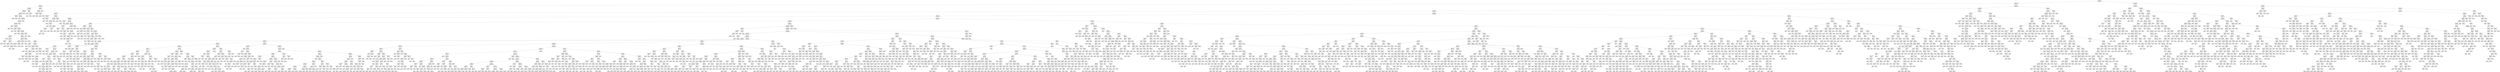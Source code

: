 digraph Tree {
node [shape=box] ;
0 [label="X[6] <= 0.099\ngini = 0.5\nsamples = 84796\nvalue = [42502, 42294]"] ;
1 [label="X[4] <= -0.194\ngini = 0.457\nsamples = 61010\nvalue = [39427, 21583]"] ;
0 -> 1 [labeldistance=2.5, labelangle=45, headlabel="True"] ;
2 [label="X[343] <= 0.003\ngini = 0.019\nsamples = 5005\nvalue = [47, 4958]"] ;
1 -> 2 ;
3 [label="X[312] <= 0.001\ngini = 0.009\nsamples = 4969\nvalue = [23, 4946]"] ;
2 -> 3 ;
4 [label="X[150] <= 0.018\ngini = 0.008\nsamples = 4964\nvalue = [19, 4945]"] ;
3 -> 4 ;
5 [label="X[155] <= -0.097\ngini = 0.006\nsamples = 4961\nvalue = [16, 4945]"] ;
4 -> 5 ;
6 [label="X[287] <= -0.001\ngini = 0.444\nsamples = 3\nvalue = [2, 1]"] ;
5 -> 6 ;
7 [label="gini = 0.0\nsamples = 2\nvalue = [2, 0]"] ;
6 -> 7 ;
8 [label="gini = 0.0\nsamples = 1\nvalue = [0, 1]"] ;
6 -> 8 ;
9 [label="X[776] <= -0.001\ngini = 0.006\nsamples = 4958\nvalue = [14, 4944]"] ;
5 -> 9 ;
10 [label="gini = 0.0\nsamples = 1\nvalue = [1, 0]"] ;
9 -> 10 ;
11 [label="X[564] <= 0.0\ngini = 0.005\nsamples = 4957\nvalue = [13, 4944]"] ;
9 -> 11 ;
12 [label="X[16] <= 0.532\ngini = 0.005\nsamples = 4956\nvalue = [12, 4944]"] ;
11 -> 12 ;
13 [label="X[275] <= -0.008\ngini = 0.004\nsamples = 4955\nvalue = [11, 4944]"] ;
12 -> 13 ;
14 [label="X[647] <= -0.0\ngini = 0.5\nsamples = 2\nvalue = [1, 1]"] ;
13 -> 14 ;
15 [label="gini = 0.0\nsamples = 1\nvalue = [0, 1]"] ;
14 -> 15 ;
16 [label="gini = 0.0\nsamples = 1\nvalue = [1, 0]"] ;
14 -> 16 ;
17 [label="X[52] <= -0.647\ngini = 0.004\nsamples = 4953\nvalue = [10, 4943]"] ;
13 -> 17 ;
18 [label="X[459] <= 0.0\ngini = 0.444\nsamples = 3\nvalue = [1, 2]"] ;
17 -> 18 ;
19 [label="gini = 0.0\nsamples = 1\nvalue = [1, 0]"] ;
18 -> 19 ;
20 [label="gini = 0.0\nsamples = 2\nvalue = [0, 2]"] ;
18 -> 20 ;
21 [label="X[208] <= -0.046\ngini = 0.004\nsamples = 4950\nvalue = [9, 4941]"] ;
17 -> 21 ;
22 [label="X[58] <= 0.029\ngini = 0.278\nsamples = 6\nvalue = [1, 5]"] ;
21 -> 22 ;
23 [label="gini = 0.5\nsamples = 2\nvalue = [1, 1]"] ;
22 -> 23 ;
24 [label="gini = 0.0\nsamples = 4\nvalue = [0, 4]"] ;
22 -> 24 ;
25 [label="X[44] <= 0.862\ngini = 0.003\nsamples = 4944\nvalue = [8, 4936]"] ;
21 -> 25 ;
26 [label="X[18] <= -0.7\ngini = 0.003\nsamples = 4937\nvalue = [7, 4930]"] ;
25 -> 26 ;
27 [label="X[380] <= -0.0\ngini = 0.054\nsamples = 109\nvalue = [3, 106]"] ;
26 -> 27 ;
28 [label="gini = 0.444\nsamples = 3\nvalue = [1, 2]"] ;
27 -> 28 ;
29 [label="X[348] <= 0.0\ngini = 0.037\nsamples = 106\nvalue = [2, 104]"] ;
27 -> 29 ;
30 [label="X[103] <= -0.005\ngini = 0.18\nsamples = 10\nvalue = [1, 9]"] ;
29 -> 30 ;
31 [label="gini = 0.0\nsamples = 8\nvalue = [0, 8]"] ;
30 -> 31 ;
32 [label="gini = 0.5\nsamples = 2\nvalue = [1, 1]"] ;
30 -> 32 ;
33 [label="X[87] <= -0.003\ngini = 0.021\nsamples = 96\nvalue = [1, 95]"] ;
29 -> 33 ;
34 [label="X[82] <= -0.005\ngini = 0.061\nsamples = 32\nvalue = [1, 31]"] ;
33 -> 34 ;
35 [label="gini = 0.0\nsamples = 29\nvalue = [0, 29]"] ;
34 -> 35 ;
36 [label="gini = 0.444\nsamples = 3\nvalue = [1, 2]"] ;
34 -> 36 ;
37 [label="gini = 0.0\nsamples = 64\nvalue = [0, 64]"] ;
33 -> 37 ;
38 [label="X[993] <= 0.0\ngini = 0.002\nsamples = 4828\nvalue = [4, 4824]"] ;
26 -> 38 ;
39 [label="X[644] <= 0.0\ngini = 0.001\nsamples = 4813\nvalue = [3, 4810]"] ;
38 -> 39 ;
40 [label="X[506] <= 0.0\ngini = 0.001\nsamples = 4795\nvalue = [2, 4793]"] ;
39 -> 40 ;
41 [label="X[15] <= -0.448\ngini = 0.0\nsamples = 4771\nvalue = [1, 4770]"] ;
40 -> 41 ;
42 [label="X[53] <= 0.005\ngini = 0.036\nsamples = 55\nvalue = [1, 54]"] ;
41 -> 42 ;
43 [label="gini = 0.5\nsamples = 2\nvalue = [1, 1]"] ;
42 -> 43 ;
44 [label="gini = 0.0\nsamples = 53\nvalue = [0, 53]"] ;
42 -> 44 ;
45 [label="gini = 0.0\nsamples = 4716\nvalue = [0, 4716]"] ;
41 -> 45 ;
46 [label="X[119] <= 0.002\ngini = 0.08\nsamples = 24\nvalue = [1, 23]"] ;
40 -> 46 ;
47 [label="gini = 0.0\nsamples = 23\nvalue = [0, 23]"] ;
46 -> 47 ;
48 [label="gini = 0.0\nsamples = 1\nvalue = [1, 0]"] ;
46 -> 48 ;
49 [label="X[417] <= 0.0\ngini = 0.105\nsamples = 18\nvalue = [1, 17]"] ;
39 -> 49 ;
50 [label="gini = 0.0\nsamples = 1\nvalue = [1, 0]"] ;
49 -> 50 ;
51 [label="gini = 0.0\nsamples = 17\nvalue = [0, 17]"] ;
49 -> 51 ;
52 [label="X[305] <= 0.0\ngini = 0.124\nsamples = 15\nvalue = [1, 14]"] ;
38 -> 52 ;
53 [label="gini = 0.0\nsamples = 1\nvalue = [1, 0]"] ;
52 -> 53 ;
54 [label="gini = 0.0\nsamples = 14\nvalue = [0, 14]"] ;
52 -> 54 ;
55 [label="X[823] <= 0.0\ngini = 0.245\nsamples = 7\nvalue = [1, 6]"] ;
25 -> 55 ;
56 [label="gini = 0.0\nsamples = 1\nvalue = [1, 0]"] ;
55 -> 56 ;
57 [label="gini = 0.0\nsamples = 6\nvalue = [0, 6]"] ;
55 -> 57 ;
58 [label="gini = 0.0\nsamples = 1\nvalue = [1, 0]"] ;
12 -> 58 ;
59 [label="gini = 0.0\nsamples = 1\nvalue = [1, 0]"] ;
11 -> 59 ;
60 [label="gini = 0.0\nsamples = 3\nvalue = [3, 0]"] ;
4 -> 60 ;
61 [label="X[584] <= 0.0\ngini = 0.32\nsamples = 5\nvalue = [4, 1]"] ;
3 -> 61 ;
62 [label="gini = 0.0\nsamples = 3\nvalue = [3, 0]"] ;
61 -> 62 ;
63 [label="X[21] <= 0.125\ngini = 0.5\nsamples = 2\nvalue = [1, 1]"] ;
61 -> 63 ;
64 [label="gini = 0.0\nsamples = 1\nvalue = [0, 1]"] ;
63 -> 64 ;
65 [label="gini = 0.0\nsamples = 1\nvalue = [1, 0]"] ;
63 -> 65 ;
66 [label="X[31] <= 0.015\ngini = 0.444\nsamples = 36\nvalue = [24, 12]"] ;
2 -> 66 ;
67 [label="X[45] <= 0.011\ngini = 0.285\nsamples = 29\nvalue = [24, 5]"] ;
66 -> 67 ;
68 [label="X[20] <= -1.014\ngini = 0.083\nsamples = 23\nvalue = [22, 1]"] ;
67 -> 68 ;
69 [label="gini = 0.0\nsamples = 1\nvalue = [0, 1]"] ;
68 -> 69 ;
70 [label="gini = 0.0\nsamples = 22\nvalue = [22, 0]"] ;
68 -> 70 ;
71 [label="X[665] <= 0.0\ngini = 0.444\nsamples = 6\nvalue = [2, 4]"] ;
67 -> 71 ;
72 [label="gini = 0.0\nsamples = 4\nvalue = [0, 4]"] ;
71 -> 72 ;
73 [label="gini = 0.0\nsamples = 2\nvalue = [2, 0]"] ;
71 -> 73 ;
74 [label="gini = 0.0\nsamples = 7\nvalue = [0, 7]"] ;
66 -> 74 ;
75 [label="X[1] <= 0.506\ngini = 0.417\nsamples = 56005\nvalue = [39380, 16625]"] ;
1 -> 75 ;
76 [label="X[12] <= 0.321\ngini = 0.363\nsamples = 51439\nvalue = [39201, 12238]"] ;
75 -> 76 ;
77 [label="X[27] <= -0.348\ngini = 0.327\nsamples = 48730\nvalue = [38696, 10034]"] ;
76 -> 77 ;
78 [label="X[381] <= -0.008\ngini = 0.017\nsamples = 1412\nvalue = [12, 1400]"] ;
77 -> 78 ;
79 [label="X[390] <= 0.002\ngini = 0.444\nsamples = 12\nvalue = [8, 4]"] ;
78 -> 79 ;
80 [label="gini = 0.0\nsamples = 7\nvalue = [7, 0]"] ;
79 -> 80 ;
81 [label="X[748] <= -0.0\ngini = 0.32\nsamples = 5\nvalue = [1, 4]"] ;
79 -> 81 ;
82 [label="gini = 0.0\nsamples = 1\nvalue = [1, 0]"] ;
81 -> 82 ;
83 [label="gini = 0.0\nsamples = 4\nvalue = [0, 4]"] ;
81 -> 83 ;
84 [label="X[293] <= 0.018\ngini = 0.006\nsamples = 1400\nvalue = [4, 1396]"] ;
78 -> 84 ;
85 [label="X[3] <= 0.357\ngini = 0.003\nsamples = 1397\nvalue = [2, 1395]"] ;
84 -> 85 ;
86 [label="X[96] <= 0.904\ngini = 0.001\nsamples = 1396\nvalue = [1, 1395]"] ;
85 -> 86 ;
87 [label="gini = 0.0\nsamples = 1392\nvalue = [0, 1392]"] ;
86 -> 87 ;
88 [label="X[806] <= -0.0\ngini = 0.375\nsamples = 4\nvalue = [1, 3]"] ;
86 -> 88 ;
89 [label="gini = 0.0\nsamples = 2\nvalue = [0, 2]"] ;
88 -> 89 ;
90 [label="gini = 0.5\nsamples = 2\nvalue = [1, 1]"] ;
88 -> 90 ;
91 [label="gini = 0.0\nsamples = 1\nvalue = [1, 0]"] ;
85 -> 91 ;
92 [label="X[208] <= -0.021\ngini = 0.444\nsamples = 3\nvalue = [2, 1]"] ;
84 -> 92 ;
93 [label="gini = 0.0\nsamples = 1\nvalue = [0, 1]"] ;
92 -> 93 ;
94 [label="gini = 0.0\nsamples = 2\nvalue = [2, 0]"] ;
92 -> 94 ;
95 [label="X[157] <= 0.004\ngini = 0.298\nsamples = 47318\nvalue = [38684, 8634]"] ;
77 -> 95 ;
96 [label="X[270] <= -0.001\ngini = 0.27\nsamples = 45326\nvalue = [38018, 7308]"] ;
95 -> 96 ;
97 [label="X[369] <= -0.004\ngini = 0.28\nsamples = 629\nvalue = [106, 523]"] ;
96 -> 97 ;
98 [label="X[254] <= 0.003\ngini = 0.14\nsamples = 66\nvalue = [61, 5]"] ;
97 -> 98 ;
99 [label="gini = 0.0\nsamples = 61\nvalue = [61, 0]"] ;
98 -> 99 ;
100 [label="gini = 0.0\nsamples = 5\nvalue = [0, 5]"] ;
98 -> 100 ;
101 [label="X[209] <= -0.028\ngini = 0.147\nsamples = 563\nvalue = [45, 518]"] ;
97 -> 101 ;
102 [label="X[33] <= 0.03\ngini = 0.464\nsamples = 41\nvalue = [26, 15]"] ;
101 -> 102 ;
103 [label="X[509] <= 0.0\ngini = 0.211\nsamples = 25\nvalue = [22, 3]"] ;
102 -> 103 ;
104 [label="X[35] <= 0.034\ngini = 0.091\nsamples = 21\nvalue = [20, 1]"] ;
103 -> 104 ;
105 [label="X[402] <= 0.001\ngini = 0.5\nsamples = 2\nvalue = [1, 1]"] ;
104 -> 105 ;
106 [label="gini = 0.0\nsamples = 1\nvalue = [1, 0]"] ;
105 -> 106 ;
107 [label="gini = 0.0\nsamples = 1\nvalue = [0, 1]"] ;
105 -> 107 ;
108 [label="gini = 0.0\nsamples = 19\nvalue = [19, 0]"] ;
104 -> 108 ;
109 [label="X[762] <= 0.0\ngini = 0.5\nsamples = 4\nvalue = [2, 2]"] ;
103 -> 109 ;
110 [label="gini = 0.0\nsamples = 2\nvalue = [0, 2]"] ;
109 -> 110 ;
111 [label="gini = 0.0\nsamples = 2\nvalue = [2, 0]"] ;
109 -> 111 ;
112 [label="X[15] <= 0.063\ngini = 0.375\nsamples = 16\nvalue = [4, 12]"] ;
102 -> 112 ;
113 [label="X[952] <= 0.0\ngini = 0.444\nsamples = 3\nvalue = [2, 1]"] ;
112 -> 113 ;
114 [label="gini = 0.0\nsamples = 2\nvalue = [2, 0]"] ;
113 -> 114 ;
115 [label="gini = 0.0\nsamples = 1\nvalue = [0, 1]"] ;
113 -> 115 ;
116 [label="X[2] <= 0.714\ngini = 0.26\nsamples = 13\nvalue = [2, 11]"] ;
112 -> 116 ;
117 [label="gini = 0.0\nsamples = 7\nvalue = [0, 7]"] ;
116 -> 117 ;
118 [label="X[80] <= 0.022\ngini = 0.444\nsamples = 6\nvalue = [2, 4]"] ;
116 -> 118 ;
119 [label="gini = 0.0\nsamples = 1\nvalue = [1, 0]"] ;
118 -> 119 ;
120 [label="X[47] <= 0.003\ngini = 0.32\nsamples = 5\nvalue = [1, 4]"] ;
118 -> 120 ;
121 [label="gini = 0.0\nsamples = 3\nvalue = [0, 3]"] ;
120 -> 121 ;
122 [label="X[104] <= 0.021\ngini = 0.5\nsamples = 2\nvalue = [1, 1]"] ;
120 -> 122 ;
123 [label="gini = 0.0\nsamples = 1\nvalue = [0, 1]"] ;
122 -> 123 ;
124 [label="gini = 0.0\nsamples = 1\nvalue = [1, 0]"] ;
122 -> 124 ;
125 [label="X[24] <= 0.078\ngini = 0.07\nsamples = 522\nvalue = [19, 503]"] ;
101 -> 125 ;
126 [label="X[117] <= 0.225\ngini = 0.056\nsamples = 516\nvalue = [15, 501]"] ;
125 -> 126 ;
127 [label="X[217] <= -0.151\ngini = 0.049\nsamples = 514\nvalue = [13, 501]"] ;
126 -> 127 ;
128 [label="gini = 0.0\nsamples = 1\nvalue = [1, 0]"] ;
127 -> 128 ;
129 [label="X[378] <= 0.053\ngini = 0.046\nsamples = 513\nvalue = [12, 501]"] ;
127 -> 129 ;
130 [label="X[272] <= 0.063\ngini = 0.042\nsamples = 512\nvalue = [11, 501]"] ;
129 -> 130 ;
131 [label="X[42] <= 0.35\ngini = 0.038\nsamples = 511\nvalue = [10, 501]"] ;
130 -> 131 ;
132 [label="X[28] <= 0.259\ngini = 0.035\nsamples = 510\nvalue = [9, 501]"] ;
131 -> 132 ;
133 [label="X[36] <= -0.277\ngini = 0.031\nsamples = 508\nvalue = [8, 500]"] ;
132 -> 133 ;
134 [label="X[257] <= -0.017\ngini = 0.5\nsamples = 2\nvalue = [1, 1]"] ;
133 -> 134 ;
135 [label="gini = 0.0\nsamples = 1\nvalue = [0, 1]"] ;
134 -> 135 ;
136 [label="gini = 0.0\nsamples = 1\nvalue = [1, 0]"] ;
134 -> 136 ;
137 [label="X[117] <= 0.223\ngini = 0.027\nsamples = 506\nvalue = [7, 499]"] ;
133 -> 137 ;
138 [label="X[2] <= -0.684\ngini = 0.02\nsamples = 492\nvalue = [5, 487]"] ;
137 -> 138 ;
139 [label="X[666] <= 0.0\ngini = 0.32\nsamples = 5\nvalue = [1, 4]"] ;
138 -> 139 ;
140 [label="gini = 0.0\nsamples = 4\nvalue = [0, 4]"] ;
139 -> 140 ;
141 [label="gini = 0.0\nsamples = 1\nvalue = [1, 0]"] ;
139 -> 141 ;
142 [label="X[103] <= -0.112\ngini = 0.016\nsamples = 487\nvalue = [4, 483]"] ;
138 -> 142 ;
143 [label="X[182] <= 0.0\ngini = 0.075\nsamples = 102\nvalue = [4, 98]"] ;
142 -> 143 ;
144 [label="X[366] <= 0.0\ngini = 0.48\nsamples = 5\nvalue = [2, 3]"] ;
143 -> 144 ;
145 [label="X[299] <= 0.001\ngini = 0.444\nsamples = 3\nvalue = [2, 1]"] ;
144 -> 145 ;
146 [label="gini = 0.0\nsamples = 1\nvalue = [1, 0]"] ;
145 -> 146 ;
147 [label="gini = 0.5\nsamples = 2\nvalue = [1, 1]"] ;
145 -> 147 ;
148 [label="gini = 0.0\nsamples = 2\nvalue = [0, 2]"] ;
144 -> 148 ;
149 [label="X[163] <= 0.001\ngini = 0.04\nsamples = 97\nvalue = [2, 95]"] ;
143 -> 149 ;
150 [label="X[320] <= 0.0\ngini = 0.142\nsamples = 26\nvalue = [2, 24]"] ;
149 -> 150 ;
151 [label="X[431] <= -0.0\ngini = 0.444\nsamples = 3\nvalue = [2, 1]"] ;
150 -> 151 ;
152 [label="gini = 0.0\nsamples = 2\nvalue = [2, 0]"] ;
151 -> 152 ;
153 [label="gini = 0.0\nsamples = 1\nvalue = [0, 1]"] ;
151 -> 153 ;
154 [label="gini = 0.0\nsamples = 23\nvalue = [0, 23]"] ;
150 -> 154 ;
155 [label="gini = 0.0\nsamples = 71\nvalue = [0, 71]"] ;
149 -> 155 ;
156 [label="gini = 0.0\nsamples = 385\nvalue = [0, 385]"] ;
142 -> 156 ;
157 [label="X[85] <= -0.002\ngini = 0.245\nsamples = 14\nvalue = [2, 12]"] ;
137 -> 157 ;
158 [label="gini = 0.0\nsamples = 8\nvalue = [0, 8]"] ;
157 -> 158 ;
159 [label="X[188] <= -0.001\ngini = 0.444\nsamples = 6\nvalue = [2, 4]"] ;
157 -> 159 ;
160 [label="gini = 0.0\nsamples = 3\nvalue = [0, 3]"] ;
159 -> 160 ;
161 [label="X[447] <= 0.0\ngini = 0.444\nsamples = 3\nvalue = [2, 1]"] ;
159 -> 161 ;
162 [label="gini = 0.5\nsamples = 2\nvalue = [1, 1]"] ;
161 -> 162 ;
163 [label="gini = 0.0\nsamples = 1\nvalue = [1, 0]"] ;
161 -> 163 ;
164 [label="X[101] <= 0.019\ngini = 0.5\nsamples = 2\nvalue = [1, 1]"] ;
132 -> 164 ;
165 [label="gini = 0.0\nsamples = 1\nvalue = [1, 0]"] ;
164 -> 165 ;
166 [label="gini = 0.0\nsamples = 1\nvalue = [0, 1]"] ;
164 -> 166 ;
167 [label="gini = 0.0\nsamples = 1\nvalue = [1, 0]"] ;
131 -> 167 ;
168 [label="gini = 0.0\nsamples = 1\nvalue = [1, 0]"] ;
130 -> 168 ;
169 [label="gini = 0.0\nsamples = 1\nvalue = [1, 0]"] ;
129 -> 169 ;
170 [label="gini = 0.0\nsamples = 2\nvalue = [2, 0]"] ;
126 -> 170 ;
171 [label="X[127] <= 0.0\ngini = 0.444\nsamples = 6\nvalue = [4, 2]"] ;
125 -> 171 ;
172 [label="gini = 0.0\nsamples = 4\nvalue = [4, 0]"] ;
171 -> 172 ;
173 [label="gini = 0.0\nsamples = 2\nvalue = [0, 2]"] ;
171 -> 173 ;
174 [label="X[7] <= 0.21\ngini = 0.258\nsamples = 44697\nvalue = [37912, 6785]"] ;
96 -> 174 ;
175 [label="X[201] <= -0.009\ngini = 0.224\nsamples = 38867\nvalue = [33884, 4983]"] ;
174 -> 175 ;
176 [label="X[477] <= -0.002\ngini = 0.232\nsamples = 239\nvalue = [32, 207]"] ;
175 -> 176 ;
177 [label="X[504] <= -0.004\ngini = 0.436\nsamples = 28\nvalue = [19, 9]"] ;
176 -> 177 ;
178 [label="gini = 0.0\nsamples = 6\nvalue = [0, 6]"] ;
177 -> 178 ;
179 [label="X[263] <= 0.01\ngini = 0.236\nsamples = 22\nvalue = [19, 3]"] ;
177 -> 179 ;
180 [label="gini = 0.0\nsamples = 18\nvalue = [18, 0]"] ;
179 -> 180 ;
181 [label="X[954] <= 0.0\ngini = 0.375\nsamples = 4\nvalue = [1, 3]"] ;
179 -> 181 ;
182 [label="X[21] <= 0.03\ngini = 0.5\nsamples = 2\nvalue = [1, 1]"] ;
181 -> 182 ;
183 [label="gini = 0.0\nsamples = 1\nvalue = [0, 1]"] ;
182 -> 183 ;
184 [label="gini = 0.0\nsamples = 1\nvalue = [1, 0]"] ;
182 -> 184 ;
185 [label="gini = 0.0\nsamples = 2\nvalue = [0, 2]"] ;
181 -> 185 ;
186 [label="X[19] <= -0.061\ngini = 0.116\nsamples = 211\nvalue = [13, 198]"] ;
176 -> 186 ;
187 [label="X[10] <= 0.029\ngini = 0.5\nsamples = 10\nvalue = [5, 5]"] ;
186 -> 187 ;
188 [label="gini = 0.0\nsamples = 3\nvalue = [0, 3]"] ;
187 -> 188 ;
189 [label="X[673] <= 0.007\ngini = 0.408\nsamples = 7\nvalue = [5, 2]"] ;
187 -> 189 ;
190 [label="gini = 0.0\nsamples = 3\nvalue = [3, 0]"] ;
189 -> 190 ;
191 [label="X[381] <= 0.0\ngini = 0.5\nsamples = 4\nvalue = [2, 2]"] ;
189 -> 191 ;
192 [label="X[246] <= 0.005\ngini = 0.444\nsamples = 3\nvalue = [2, 1]"] ;
191 -> 192 ;
193 [label="gini = 0.0\nsamples = 1\nvalue = [1, 0]"] ;
192 -> 193 ;
194 [label="gini = 0.5\nsamples = 2\nvalue = [1, 1]"] ;
192 -> 194 ;
195 [label="gini = 0.0\nsamples = 1\nvalue = [0, 1]"] ;
191 -> 195 ;
196 [label="X[133] <= -0.01\ngini = 0.076\nsamples = 201\nvalue = [8, 193]"] ;
186 -> 196 ;
197 [label="gini = 0.0\nsamples = 2\nvalue = [2, 0]"] ;
196 -> 197 ;
198 [label="X[3] <= -0.565\ngini = 0.058\nsamples = 199\nvalue = [6, 193]"] ;
196 -> 198 ;
199 [label="X[11] <= -0.009\ngini = 0.271\nsamples = 31\nvalue = [5, 26]"] ;
198 -> 199 ;
200 [label="X[405] <= -0.014\ngini = 0.5\nsamples = 6\nvalue = [3, 3]"] ;
199 -> 200 ;
201 [label="gini = 0.0\nsamples = 3\nvalue = [0, 3]"] ;
200 -> 201 ;
202 [label="gini = 0.0\nsamples = 3\nvalue = [3, 0]"] ;
200 -> 202 ;
203 [label="X[968] <= 0.0\ngini = 0.147\nsamples = 25\nvalue = [2, 23]"] ;
199 -> 203 ;
204 [label="X[148] <= 0.058\ngini = 0.087\nsamples = 22\nvalue = [1, 21]"] ;
203 -> 204 ;
205 [label="gini = 0.0\nsamples = 14\nvalue = [0, 14]"] ;
204 -> 205 ;
206 [label="X[190] <= 0.001\ngini = 0.219\nsamples = 8\nvalue = [1, 7]"] ;
204 -> 206 ;
207 [label="gini = 0.0\nsamples = 5\nvalue = [0, 5]"] ;
206 -> 207 ;
208 [label="gini = 0.444\nsamples = 3\nvalue = [1, 2]"] ;
206 -> 208 ;
209 [label="X[328] <= -0.008\ngini = 0.444\nsamples = 3\nvalue = [1, 2]"] ;
203 -> 209 ;
210 [label="gini = 0.0\nsamples = 2\nvalue = [0, 2]"] ;
209 -> 210 ;
211 [label="gini = 0.0\nsamples = 1\nvalue = [1, 0]"] ;
209 -> 211 ;
212 [label="X[835] <= 0.002\ngini = 0.012\nsamples = 168\nvalue = [1, 167]"] ;
198 -> 212 ;
213 [label="gini = 0.0\nsamples = 154\nvalue = [0, 154]"] ;
212 -> 213 ;
214 [label="X[980] <= 0.0\ngini = 0.133\nsamples = 14\nvalue = [1, 13]"] ;
212 -> 214 ;
215 [label="gini = 0.0\nsamples = 13\nvalue = [0, 13]"] ;
214 -> 215 ;
216 [label="gini = 0.0\nsamples = 1\nvalue = [1, 0]"] ;
214 -> 216 ;
217 [label="X[230] <= 0.081\ngini = 0.217\nsamples = 38628\nvalue = [33852, 4776]"] ;
175 -> 217 ;
218 [label="X[128] <= -0.174\ngini = 0.212\nsamples = 38482\nvalue = [33849, 4633]"] ;
217 -> 218 ;
219 [label="X[679] <= 0.0\ngini = 0.139\nsamples = 133\nvalue = [10, 123]"] ;
218 -> 219 ;
220 [label="X[163] <= 0.006\ngini = 0.032\nsamples = 124\nvalue = [2, 122]"] ;
219 -> 220 ;
221 [label="X[951] <= 0.0\ngini = 0.016\nsamples = 123\nvalue = [1, 122]"] ;
220 -> 221 ;
222 [label="gini = 0.0\nsamples = 122\nvalue = [0, 122]"] ;
221 -> 222 ;
223 [label="gini = 0.0\nsamples = 1\nvalue = [1, 0]"] ;
221 -> 223 ;
224 [label="gini = 0.0\nsamples = 1\nvalue = [1, 0]"] ;
220 -> 224 ;
225 [label="X[310] <= -0.002\ngini = 0.198\nsamples = 9\nvalue = [8, 1]"] ;
219 -> 225 ;
226 [label="gini = 0.0\nsamples = 1\nvalue = [0, 1]"] ;
225 -> 226 ;
227 [label="gini = 0.0\nsamples = 8\nvalue = [8, 0]"] ;
225 -> 227 ;
228 [label="X[587] <= 0.001\ngini = 0.208\nsamples = 38349\nvalue = [33839, 4510]"] ;
218 -> 228 ;
229 [label="X[21] <= 0.105\ngini = 0.203\nsamples = 38221\nvalue = [33827, 4394]"] ;
228 -> 229 ;
230 [label="X[200] <= -0.155\ngini = 0.187\nsamples = 36182\nvalue = [32400, 3782]"] ;
229 -> 230 ;
231 [label="X[584] <= -0.0\ngini = 0.194\nsamples = 101\nvalue = [11, 90]"] ;
230 -> 231 ;
232 [label="gini = 0.0\nsamples = 11\nvalue = [11, 0]"] ;
231 -> 232 ;
233 [label="gini = 0.0\nsamples = 90\nvalue = [0, 90]"] ;
231 -> 233 ;
234 [label="X[9] <= -0.295\ngini = 0.184\nsamples = 36081\nvalue = [32389, 3692]"] ;
230 -> 234 ;
235 [label="X[681] <= -0.0\ngini = 0.293\nsamples = 6541\nvalue = [5374, 1167]"] ;
234 -> 235 ;
236 [label="X[241] <= 0.001\ngini = 0.196\nsamples = 2024\nvalue = [1801, 223]"] ;
235 -> 236 ;
237 [label="X[535] <= 0.0\ngini = 0.122\nsamples = 1177\nvalue = [1100, 77]"] ;
236 -> 237 ;
238 [label="X[44] <= -0.232\ngini = 0.116\nsamples = 1170\nvalue = [1098, 72]"] ;
237 -> 238 ;
239 [label="X[595] <= -0.0\ngini = 0.375\nsamples = 4\nvalue = [1, 3]"] ;
238 -> 239 ;
240 [label="gini = 0.0\nsamples = 2\nvalue = [0, 2]"] ;
239 -> 240 ;
241 [label="X[376] <= -0.003\ngini = 0.5\nsamples = 2\nvalue = [1, 1]"] ;
239 -> 241 ;
242 [label="gini = 0.0\nsamples = 1\nvalue = [0, 1]"] ;
241 -> 242 ;
243 [label="gini = 0.0\nsamples = 1\nvalue = [1, 0]"] ;
241 -> 243 ;
244 [label="X[124] <= 0.789\ngini = 0.111\nsamples = 1166\nvalue = [1097, 69]"] ;
238 -> 244 ;
245 [label="X[151] <= 0.01\ngini = 0.108\nsamples = 1164\nvalue = [1097, 67]"] ;
244 -> 245 ;
246 [label="X[287] <= -0.0\ngini = 0.092\nsamples = 1071\nvalue = [1019, 52]"] ;
245 -> 246 ;
247 [label="X[987] <= -0.0\ngini = 0.016\nsamples = 368\nvalue = [365, 3]"] ;
246 -> 247 ;
248 [label="gini = 0.0\nsamples = 1\nvalue = [0, 1]"] ;
247 -> 248 ;
249 [label="X[205] <= -0.016\ngini = 0.011\nsamples = 367\nvalue = [365, 2]"] ;
247 -> 249 ;
250 [label="gini = 0.0\nsamples = 1\nvalue = [0, 1]"] ;
249 -> 250 ;
251 [label="X[766] <= 0.0\ngini = 0.005\nsamples = 366\nvalue = [365, 1]"] ;
249 -> 251 ;
252 [label="gini = 0.0\nsamples = 361\nvalue = [361, 0]"] ;
251 -> 252 ;
253 [label="X[82] <= -0.041\ngini = 0.32\nsamples = 5\nvalue = [4, 1]"] ;
251 -> 253 ;
254 [label="gini = 0.0\nsamples = 4\nvalue = [4, 0]"] ;
253 -> 254 ;
255 [label="gini = 0.0\nsamples = 1\nvalue = [0, 1]"] ;
253 -> 255 ;
256 [label="X[287] <= -0.0\ngini = 0.13\nsamples = 703\nvalue = [654, 49]"] ;
246 -> 256 ;
257 [label="X[721] <= 0.0\ngini = 0.5\nsamples = 6\nvalue = [3, 3]"] ;
256 -> 257 ;
258 [label="gini = 0.0\nsamples = 3\nvalue = [0, 3]"] ;
257 -> 258 ;
259 [label="gini = 0.0\nsamples = 3\nvalue = [3, 0]"] ;
257 -> 259 ;
260 [label="X[750] <= 0.0\ngini = 0.123\nsamples = 697\nvalue = [651, 46]"] ;
256 -> 260 ;
261 [label="X[314] <= 0.001\ngini = 0.117\nsamples = 690\nvalue = [647, 43]"] ;
260 -> 261 ;
262 [label="X[52] <= -0.702\ngini = 0.105\nsamples = 667\nvalue = [630, 37]"] ;
261 -> 262 ;
263 [label="gini = 0.0\nsamples = 1\nvalue = [0, 1]"] ;
262 -> 263 ;
264 [label="X[574] <= -0.0\ngini = 0.102\nsamples = 666\nvalue = [630, 36]"] ;
262 -> 264 ;
265 [label="gini = 0.0\nsamples = 1\nvalue = [0, 1]"] ;
264 -> 265 ;
266 [label="X[596] <= 0.001\ngini = 0.1\nsamples = 665\nvalue = [630, 35]"] ;
264 -> 266 ;
267 [label="gini = 0.097\nsamples = 664\nvalue = [630, 34]"] ;
266 -> 267 ;
268 [label="gini = 0.0\nsamples = 1\nvalue = [0, 1]"] ;
266 -> 268 ;
269 [label="X[456] <= 0.0\ngini = 0.386\nsamples = 23\nvalue = [17, 6]"] ;
261 -> 269 ;
270 [label="X[794] <= -0.0\ngini = 0.255\nsamples = 20\nvalue = [17, 3]"] ;
269 -> 270 ;
271 [label="X[263] <= -0.0\ngini = 0.5\nsamples = 6\nvalue = [3, 3]"] ;
270 -> 271 ;
272 [label="gini = 0.0\nsamples = 3\nvalue = [3, 0]"] ;
271 -> 272 ;
273 [label="gini = 0.0\nsamples = 3\nvalue = [0, 3]"] ;
271 -> 273 ;
274 [label="gini = 0.0\nsamples = 14\nvalue = [14, 0]"] ;
270 -> 274 ;
275 [label="gini = 0.0\nsamples = 3\nvalue = [0, 3]"] ;
269 -> 275 ;
276 [label="X[570] <= 0.0\ngini = 0.49\nsamples = 7\nvalue = [4, 3]"] ;
260 -> 276 ;
277 [label="gini = 0.0\nsamples = 3\nvalue = [0, 3]"] ;
276 -> 277 ;
278 [label="gini = 0.0\nsamples = 4\nvalue = [4, 0]"] ;
276 -> 278 ;
279 [label="X[51] <= 0.109\ngini = 0.271\nsamples = 93\nvalue = [78, 15]"] ;
245 -> 279 ;
280 [label="X[58] <= -0.191\ngini = 0.231\nsamples = 90\nvalue = [78, 12]"] ;
279 -> 280 ;
281 [label="gini = 0.0\nsamples = 2\nvalue = [0, 2]"] ;
280 -> 281 ;
282 [label="X[65] <= -0.146\ngini = 0.201\nsamples = 88\nvalue = [78, 10]"] ;
280 -> 282 ;
283 [label="X[26] <= 0.002\ngini = 0.49\nsamples = 7\nvalue = [3, 4]"] ;
282 -> 283 ;
284 [label="gini = 0.0\nsamples = 3\nvalue = [0, 3]"] ;
283 -> 284 ;
285 [label="X[307] <= -0.002\ngini = 0.375\nsamples = 4\nvalue = [3, 1]"] ;
283 -> 285 ;
286 [label="gini = 0.0\nsamples = 3\nvalue = [3, 0]"] ;
285 -> 286 ;
287 [label="gini = 0.0\nsamples = 1\nvalue = [0, 1]"] ;
285 -> 287 ;
288 [label="X[109] <= 0.005\ngini = 0.137\nsamples = 81\nvalue = [75, 6]"] ;
282 -> 288 ;
289 [label="X[596] <= -0.0\ngini = 0.5\nsamples = 6\nvalue = [3, 3]"] ;
288 -> 289 ;
290 [label="gini = 0.0\nsamples = 2\nvalue = [0, 2]"] ;
289 -> 290 ;
291 [label="X[51] <= 0.009\ngini = 0.375\nsamples = 4\nvalue = [3, 1]"] ;
289 -> 291 ;
292 [label="gini = 0.0\nsamples = 2\nvalue = [2, 0]"] ;
291 -> 292 ;
293 [label="X[401] <= 0.001\ngini = 0.5\nsamples = 2\nvalue = [1, 1]"] ;
291 -> 293 ;
294 [label="gini = 0.0\nsamples = 1\nvalue = [0, 1]"] ;
293 -> 294 ;
295 [label="gini = 0.0\nsamples = 1\nvalue = [1, 0]"] ;
293 -> 295 ;
296 [label="X[380] <= 0.001\ngini = 0.077\nsamples = 75\nvalue = [72, 3]"] ;
288 -> 296 ;
297 [label="X[602] <= 0.0\ngini = 0.053\nsamples = 74\nvalue = [72, 2]"] ;
296 -> 297 ;
298 [label="gini = 0.0\nsamples = 64\nvalue = [64, 0]"] ;
297 -> 298 ;
299 [label="X[510] <= 0.0\ngini = 0.32\nsamples = 10\nvalue = [8, 2]"] ;
297 -> 299 ;
300 [label="gini = 0.0\nsamples = 7\nvalue = [7, 0]"] ;
299 -> 300 ;
301 [label="gini = 0.444\nsamples = 3\nvalue = [1, 2]"] ;
299 -> 301 ;
302 [label="gini = 0.0\nsamples = 1\nvalue = [0, 1]"] ;
296 -> 302 ;
303 [label="gini = 0.0\nsamples = 3\nvalue = [0, 3]"] ;
279 -> 303 ;
304 [label="gini = 0.0\nsamples = 2\nvalue = [0, 2]"] ;
244 -> 304 ;
305 [label="X[32] <= -0.102\ngini = 0.408\nsamples = 7\nvalue = [2, 5]"] ;
237 -> 305 ;
306 [label="gini = 0.0\nsamples = 5\nvalue = [0, 5]"] ;
305 -> 306 ;
307 [label="gini = 0.0\nsamples = 2\nvalue = [2, 0]"] ;
305 -> 307 ;
308 [label="X[765] <= -0.0\ngini = 0.285\nsamples = 847\nvalue = [701, 146]"] ;
236 -> 308 ;
309 [label="X[502] <= -0.0\ngini = 0.493\nsamples = 41\nvalue = [18, 23]"] ;
308 -> 309 ;
310 [label="X[534] <= 0.0\ngini = 0.42\nsamples = 30\nvalue = [9, 21]"] ;
309 -> 310 ;
311 [label="X[281] <= 0.0\ngini = 0.117\nsamples = 16\nvalue = [1, 15]"] ;
310 -> 311 ;
312 [label="gini = 0.0\nsamples = 14\nvalue = [0, 14]"] ;
311 -> 312 ;
313 [label="X[704] <= -0.0\ngini = 0.5\nsamples = 2\nvalue = [1, 1]"] ;
311 -> 313 ;
314 [label="gini = 0.0\nsamples = 1\nvalue = [0, 1]"] ;
313 -> 314 ;
315 [label="gini = 0.0\nsamples = 1\nvalue = [1, 0]"] ;
313 -> 315 ;
316 [label="X[238] <= -0.001\ngini = 0.49\nsamples = 14\nvalue = [8, 6]"] ;
310 -> 316 ;
317 [label="X[826] <= 0.0\ngini = 0.397\nsamples = 11\nvalue = [8, 3]"] ;
316 -> 317 ;
318 [label="gini = 0.0\nsamples = 5\nvalue = [5, 0]"] ;
317 -> 318 ;
319 [label="X[969] <= -0.0\ngini = 0.5\nsamples = 6\nvalue = [3, 3]"] ;
317 -> 319 ;
320 [label="gini = 0.0\nsamples = 3\nvalue = [3, 0]"] ;
319 -> 320 ;
321 [label="gini = 0.0\nsamples = 3\nvalue = [0, 3]"] ;
319 -> 321 ;
322 [label="gini = 0.0\nsamples = 3\nvalue = [0, 3]"] ;
316 -> 322 ;
323 [label="X[953] <= -0.0\ngini = 0.298\nsamples = 11\nvalue = [9, 2]"] ;
309 -> 323 ;
324 [label="gini = 0.0\nsamples = 8\nvalue = [8, 0]"] ;
323 -> 324 ;
325 [label="X[508] <= -0.0\ngini = 0.444\nsamples = 3\nvalue = [1, 2]"] ;
323 -> 325 ;
326 [label="gini = 0.0\nsamples = 1\nvalue = [0, 1]"] ;
325 -> 326 ;
327 [label="X[258] <= -0.003\ngini = 0.5\nsamples = 2\nvalue = [1, 1]"] ;
325 -> 327 ;
328 [label="gini = 0.0\nsamples = 1\nvalue = [1, 0]"] ;
327 -> 328 ;
329 [label="gini = 0.0\nsamples = 1\nvalue = [0, 1]"] ;
327 -> 329 ;
330 [label="X[294] <= 0.008\ngini = 0.259\nsamples = 806\nvalue = [683, 123]"] ;
308 -> 330 ;
331 [label="X[127] <= -0.002\ngini = 0.253\nsamples = 802\nvalue = [683, 119]"] ;
330 -> 331 ;
332 [label="X[86] <= -0.049\ngini = 0.056\nsamples = 140\nvalue = [136, 4]"] ;
331 -> 332 ;
333 [label="gini = 0.0\nsamples = 1\nvalue = [0, 1]"] ;
332 -> 333 ;
334 [label="X[67] <= -0.044\ngini = 0.042\nsamples = 139\nvalue = [136, 3]"] ;
332 -> 334 ;
335 [label="gini = 0.0\nsamples = 1\nvalue = [0, 1]"] ;
334 -> 335 ;
336 [label="X[103] <= -0.071\ngini = 0.029\nsamples = 138\nvalue = [136, 2]"] ;
334 -> 336 ;
337 [label="X[57] <= -0.056\ngini = 0.444\nsamples = 3\nvalue = [2, 1]"] ;
336 -> 337 ;
338 [label="gini = 0.0\nsamples = 1\nvalue = [0, 1]"] ;
337 -> 338 ;
339 [label="gini = 0.0\nsamples = 2\nvalue = [2, 0]"] ;
337 -> 339 ;
340 [label="X[117] <= -0.06\ngini = 0.015\nsamples = 135\nvalue = [134, 1]"] ;
336 -> 340 ;
341 [label="X[681] <= -0.0\ngini = 0.375\nsamples = 4\nvalue = [3, 1]"] ;
340 -> 341 ;
342 [label="gini = 0.0\nsamples = 3\nvalue = [3, 0]"] ;
341 -> 342 ;
343 [label="gini = 0.0\nsamples = 1\nvalue = [0, 1]"] ;
341 -> 343 ;
344 [label="gini = 0.0\nsamples = 131\nvalue = [131, 0]"] ;
340 -> 344 ;
345 [label="X[372] <= 0.0\ngini = 0.287\nsamples = 662\nvalue = [547, 115]"] ;
331 -> 345 ;
346 [label="X[809] <= 0.0\ngini = 0.269\nsamples = 630\nvalue = [529, 101]"] ;
345 -> 346 ;
347 [label="X[230] <= 0.001\ngini = 0.262\nsamples = 625\nvalue = [528, 97]"] ;
346 -> 347 ;
348 [label="X[241] <= 0.001\ngini = 0.292\nsamples = 524\nvalue = [431, 93]"] ;
347 -> 348 ;
349 [label="gini = 0.0\nsamples = 2\nvalue = [0, 2]"] ;
348 -> 349 ;
350 [label="X[729] <= 0.0\ngini = 0.288\nsamples = 522\nvalue = [431, 91]"] ;
348 -> 350 ;
351 [label="X[474] <= 0.0\ngini = 0.284\nsamples = 520\nvalue = [431, 89]"] ;
350 -> 351 ;
352 [label="X[712] <= -0.0\ngini = 0.279\nsamples = 518\nvalue = [431, 87]"] ;
351 -> 352 ;
353 [label="X[633] <= 0.0\ngini = 0.392\nsamples = 97\nvalue = [71, 26]"] ;
352 -> 353 ;
354 [label="gini = 0.335\nsamples = 80\nvalue = [63, 17]"] ;
353 -> 354 ;
355 [label="gini = 0.498\nsamples = 17\nvalue = [8, 9]"] ;
353 -> 355 ;
356 [label="X[977] <= 0.0\ngini = 0.248\nsamples = 421\nvalue = [360, 61]"] ;
352 -> 356 ;
357 [label="gini = 0.154\nsamples = 166\nvalue = [152, 14]"] ;
356 -> 357 ;
358 [label="gini = 0.301\nsamples = 255\nvalue = [208, 47]"] ;
356 -> 358 ;
359 [label="gini = 0.0\nsamples = 2\nvalue = [0, 2]"] ;
351 -> 359 ;
360 [label="gini = 0.0\nsamples = 2\nvalue = [0, 2]"] ;
350 -> 360 ;
361 [label="X[639] <= -0.0\ngini = 0.076\nsamples = 101\nvalue = [97, 4]"] ;
347 -> 361 ;
362 [label="X[290] <= -0.0\ngini = 0.5\nsamples = 4\nvalue = [2, 2]"] ;
361 -> 362 ;
363 [label="gini = 0.0\nsamples = 1\nvalue = [1, 0]"] ;
362 -> 363 ;
364 [label="X[511] <= -0.0\ngini = 0.444\nsamples = 3\nvalue = [1, 2]"] ;
362 -> 364 ;
365 [label="gini = 0.5\nsamples = 2\nvalue = [1, 1]"] ;
364 -> 365 ;
366 [label="gini = 0.0\nsamples = 1\nvalue = [0, 1]"] ;
364 -> 366 ;
367 [label="X[729] <= -0.0\ngini = 0.04\nsamples = 97\nvalue = [95, 2]"] ;
361 -> 367 ;
368 [label="X[450] <= 0.0\ngini = 0.444\nsamples = 3\nvalue = [2, 1]"] ;
367 -> 368 ;
369 [label="gini = 0.0\nsamples = 1\nvalue = [0, 1]"] ;
368 -> 369 ;
370 [label="gini = 0.0\nsamples = 2\nvalue = [2, 0]"] ;
368 -> 370 ;
371 [label="X[679] <= -0.001\ngini = 0.021\nsamples = 94\nvalue = [93, 1]"] ;
367 -> 371 ;
372 [label="X[55] <= 0.013\ngini = 0.245\nsamples = 7\nvalue = [6, 1]"] ;
371 -> 372 ;
373 [label="gini = 0.5\nsamples = 2\nvalue = [1, 1]"] ;
372 -> 373 ;
374 [label="gini = 0.0\nsamples = 5\nvalue = [5, 0]"] ;
372 -> 374 ;
375 [label="gini = 0.0\nsamples = 87\nvalue = [87, 0]"] ;
371 -> 375 ;
376 [label="X[350] <= -0.0\ngini = 0.32\nsamples = 5\nvalue = [1, 4]"] ;
346 -> 376 ;
377 [label="gini = 0.0\nsamples = 1\nvalue = [1, 0]"] ;
376 -> 377 ;
378 [label="gini = 0.0\nsamples = 4\nvalue = [0, 4]"] ;
376 -> 378 ;
379 [label="X[570] <= 0.0\ngini = 0.492\nsamples = 32\nvalue = [18, 14]"] ;
345 -> 379 ;
380 [label="X[396] <= -0.003\ngini = 0.355\nsamples = 13\nvalue = [3, 10]"] ;
379 -> 380 ;
381 [label="X[94] <= -0.032\ngini = 0.375\nsamples = 4\nvalue = [3, 1]"] ;
380 -> 381 ;
382 [label="gini = 0.0\nsamples = 1\nvalue = [0, 1]"] ;
381 -> 382 ;
383 [label="gini = 0.0\nsamples = 3\nvalue = [3, 0]"] ;
381 -> 383 ;
384 [label="gini = 0.0\nsamples = 9\nvalue = [0, 9]"] ;
380 -> 384 ;
385 [label="X[818] <= -0.0\ngini = 0.332\nsamples = 19\nvalue = [15, 4]"] ;
379 -> 385 ;
386 [label="X[219] <= 0.01\ngini = 0.375\nsamples = 4\nvalue = [1, 3]"] ;
385 -> 386 ;
387 [label="gini = 0.0\nsamples = 3\nvalue = [0, 3]"] ;
386 -> 387 ;
388 [label="gini = 0.0\nsamples = 1\nvalue = [1, 0]"] ;
386 -> 388 ;
389 [label="X[431] <= -0.001\ngini = 0.124\nsamples = 15\nvalue = [14, 1]"] ;
385 -> 389 ;
390 [label="gini = 0.0\nsamples = 1\nvalue = [0, 1]"] ;
389 -> 390 ;
391 [label="gini = 0.0\nsamples = 14\nvalue = [14, 0]"] ;
389 -> 391 ;
392 [label="gini = 0.0\nsamples = 4\nvalue = [0, 4]"] ;
330 -> 392 ;
393 [label="X[329] <= 0.0\ngini = 0.331\nsamples = 4517\nvalue = [3573, 944]"] ;
235 -> 393 ;
394 [label="X[992] <= 0.0\ngini = 0.389\nsamples = 1761\nvalue = [1296, 465]"] ;
393 -> 394 ;
395 [label="X[395] <= -0.0\ngini = 0.348\nsamples = 1390\nvalue = [1078, 312]"] ;
394 -> 395 ;
396 [label="X[56] <= 0.042\ngini = 0.47\nsamples = 312\nvalue = [194, 118]"] ;
395 -> 396 ;
397 [label="X[801] <= 0.0\ngini = 0.498\nsamples = 212\nvalue = [113, 99]"] ;
396 -> 397 ;
398 [label="X[206] <= 0.0\ngini = 0.5\nsamples = 196\nvalue = [99, 97]"] ;
397 -> 398 ;
399 [label="X[24] <= 0.145\ngini = 0.495\nsamples = 168\nvalue = [92, 76]"] ;
398 -> 399 ;
400 [label="X[533] <= -0.0\ngini = 0.5\nsamples = 153\nvalue = [78, 75]"] ;
399 -> 400 ;
401 [label="X[277] <= 0.0\ngini = 0.302\nsamples = 27\nvalue = [22, 5]"] ;
400 -> 401 ;
402 [label="X[282] <= -0.0\ngini = 0.211\nsamples = 25\nvalue = [22, 3]"] ;
401 -> 402 ;
403 [label="gini = 0.0\nsamples = 1\nvalue = [0, 1]"] ;
402 -> 403 ;
404 [label="X[206] <= -0.0\ngini = 0.153\nsamples = 24\nvalue = [22, 2]"] ;
402 -> 404 ;
405 [label="gini = 0.0\nsamples = 1\nvalue = [0, 1]"] ;
404 -> 405 ;
406 [label="X[729] <= -0.0\ngini = 0.083\nsamples = 23\nvalue = [22, 1]"] ;
404 -> 406 ;
407 [label="gini = 0.444\nsamples = 3\nvalue = [2, 1]"] ;
406 -> 407 ;
408 [label="gini = 0.0\nsamples = 20\nvalue = [20, 0]"] ;
406 -> 408 ;
409 [label="gini = 0.0\nsamples = 2\nvalue = [0, 2]"] ;
401 -> 409 ;
410 [label="X[2] <= -0.058\ngini = 0.494\nsamples = 126\nvalue = [56, 70]"] ;
400 -> 410 ;
411 [label="X[140] <= 0.004\ngini = 0.5\nsamples = 108\nvalue = [54, 54]"] ;
410 -> 411 ;
412 [label="X[829] <= -0.0\ngini = 0.458\nsamples = 45\nvalue = [29, 16]"] ;
411 -> 412 ;
413 [label="X[476] <= -0.0\ngini = 0.36\nsamples = 34\nvalue = [26, 8]"] ;
412 -> 413 ;
414 [label="gini = 0.484\nsamples = 17\nvalue = [10, 7]"] ;
413 -> 414 ;
415 [label="gini = 0.111\nsamples = 17\nvalue = [16, 1]"] ;
413 -> 415 ;
416 [label="X[993] <= 0.0\ngini = 0.397\nsamples = 11\nvalue = [3, 8]"] ;
412 -> 416 ;
417 [label="gini = 0.0\nsamples = 7\nvalue = [0, 7]"] ;
416 -> 417 ;
418 [label="gini = 0.375\nsamples = 4\nvalue = [3, 1]"] ;
416 -> 418 ;
419 [label="X[666] <= -0.0\ngini = 0.479\nsamples = 63\nvalue = [25, 38]"] ;
411 -> 419 ;
420 [label="X[483] <= -0.001\ngini = 0.153\nsamples = 12\nvalue = [1, 11]"] ;
419 -> 420 ;
421 [label="gini = 0.5\nsamples = 2\nvalue = [1, 1]"] ;
420 -> 421 ;
422 [label="gini = 0.0\nsamples = 10\nvalue = [0, 10]"] ;
420 -> 422 ;
423 [label="X[973] <= -0.0\ngini = 0.498\nsamples = 51\nvalue = [24, 27]"] ;
419 -> 423 ;
424 [label="gini = 0.0\nsamples = 5\nvalue = [5, 0]"] ;
423 -> 424 ;
425 [label="gini = 0.485\nsamples = 46\nvalue = [19, 27]"] ;
423 -> 425 ;
426 [label="X[504] <= 0.0\ngini = 0.198\nsamples = 18\nvalue = [2, 16]"] ;
410 -> 426 ;
427 [label="X[571] <= -0.0\ngini = 0.111\nsamples = 17\nvalue = [1, 16]"] ;
426 -> 427 ;
428 [label="X[30] <= -0.047\ngini = 0.375\nsamples = 4\nvalue = [1, 3]"] ;
427 -> 428 ;
429 [label="gini = 0.0\nsamples = 3\nvalue = [0, 3]"] ;
428 -> 429 ;
430 [label="gini = 0.0\nsamples = 1\nvalue = [1, 0]"] ;
428 -> 430 ;
431 [label="gini = 0.0\nsamples = 13\nvalue = [0, 13]"] ;
427 -> 431 ;
432 [label="gini = 0.0\nsamples = 1\nvalue = [1, 0]"] ;
426 -> 432 ;
433 [label="X[660] <= 0.0\ngini = 0.124\nsamples = 15\nvalue = [14, 1]"] ;
399 -> 433 ;
434 [label="gini = 0.0\nsamples = 12\nvalue = [12, 0]"] ;
433 -> 434 ;
435 [label="X[763] <= 0.0\ngini = 0.444\nsamples = 3\nvalue = [2, 1]"] ;
433 -> 435 ;
436 [label="gini = 0.0\nsamples = 1\nvalue = [0, 1]"] ;
435 -> 436 ;
437 [label="gini = 0.0\nsamples = 2\nvalue = [2, 0]"] ;
435 -> 437 ;
438 [label="X[298] <= -0.007\ngini = 0.375\nsamples = 28\nvalue = [7, 21]"] ;
398 -> 438 ;
439 [label="gini = 0.0\nsamples = 3\nvalue = [3, 0]"] ;
438 -> 439 ;
440 [label="X[764] <= 0.0\ngini = 0.269\nsamples = 25\nvalue = [4, 21]"] ;
438 -> 440 ;
441 [label="X[329] <= 0.0\ngini = 0.095\nsamples = 20\nvalue = [1, 19]"] ;
440 -> 441 ;
442 [label="gini = 0.0\nsamples = 18\nvalue = [0, 18]"] ;
441 -> 442 ;
443 [label="X[411] <= -0.0\ngini = 0.5\nsamples = 2\nvalue = [1, 1]"] ;
441 -> 443 ;
444 [label="gini = 0.0\nsamples = 1\nvalue = [1, 0]"] ;
443 -> 444 ;
445 [label="gini = 0.0\nsamples = 1\nvalue = [0, 1]"] ;
443 -> 445 ;
446 [label="X[297] <= -0.003\ngini = 0.48\nsamples = 5\nvalue = [3, 2]"] ;
440 -> 446 ;
447 [label="gini = 0.0\nsamples = 2\nvalue = [2, 0]"] ;
446 -> 447 ;
448 [label="X[279] <= -0.0\ngini = 0.444\nsamples = 3\nvalue = [1, 2]"] ;
446 -> 448 ;
449 [label="gini = 0.0\nsamples = 1\nvalue = [1, 0]"] ;
448 -> 449 ;
450 [label="gini = 0.0\nsamples = 2\nvalue = [0, 2]"] ;
448 -> 450 ;
451 [label="X[786] <= -0.0\ngini = 0.219\nsamples = 16\nvalue = [14, 2]"] ;
397 -> 451 ;
452 [label="gini = 0.0\nsamples = 2\nvalue = [0, 2]"] ;
451 -> 452 ;
453 [label="gini = 0.0\nsamples = 14\nvalue = [14, 0]"] ;
451 -> 453 ;
454 [label="X[331] <= 0.001\ngini = 0.308\nsamples = 100\nvalue = [81, 19]"] ;
396 -> 454 ;
455 [label="X[586] <= 0.0\ngini = 0.275\nsamples = 97\nvalue = [81, 16]"] ;
454 -> 455 ;
456 [label="X[459] <= -0.0\ngini = 0.184\nsamples = 78\nvalue = [70, 8]"] ;
455 -> 456 ;
457 [label="X[569] <= -0.0\ngini = 0.444\nsamples = 3\nvalue = [1, 2]"] ;
456 -> 457 ;
458 [label="gini = 0.0\nsamples = 1\nvalue = [1, 0]"] ;
457 -> 458 ;
459 [label="gini = 0.0\nsamples = 2\nvalue = [0, 2]"] ;
457 -> 459 ;
460 [label="X[395] <= -0.0\ngini = 0.147\nsamples = 75\nvalue = [69, 6]"] ;
456 -> 460 ;
461 [label="X[315] <= 0.0\ngini = 0.126\nsamples = 74\nvalue = [69, 5]"] ;
460 -> 461 ;
462 [label="X[767] <= -0.0\ngini = 0.375\nsamples = 12\nvalue = [9, 3]"] ;
461 -> 462 ;
463 [label="X[815] <= -0.0\ngini = 0.48\nsamples = 5\nvalue = [2, 3]"] ;
462 -> 463 ;
464 [label="gini = 0.0\nsamples = 2\nvalue = [2, 0]"] ;
463 -> 464 ;
465 [label="gini = 0.0\nsamples = 3\nvalue = [0, 3]"] ;
463 -> 465 ;
466 [label="gini = 0.0\nsamples = 7\nvalue = [7, 0]"] ;
462 -> 466 ;
467 [label="X[111] <= 0.002\ngini = 0.062\nsamples = 62\nvalue = [60, 2]"] ;
461 -> 467 ;
468 [label="gini = 0.0\nsamples = 55\nvalue = [55, 0]"] ;
467 -> 468 ;
469 [label="X[317] <= 0.0\ngini = 0.408\nsamples = 7\nvalue = [5, 2]"] ;
467 -> 469 ;
470 [label="gini = 0.0\nsamples = 1\nvalue = [0, 1]"] ;
469 -> 470 ;
471 [label="X[804] <= -0.0\ngini = 0.278\nsamples = 6\nvalue = [5, 1]"] ;
469 -> 471 ;
472 [label="gini = 0.5\nsamples = 2\nvalue = [1, 1]"] ;
471 -> 472 ;
473 [label="gini = 0.0\nsamples = 4\nvalue = [4, 0]"] ;
471 -> 473 ;
474 [label="gini = 0.0\nsamples = 1\nvalue = [0, 1]"] ;
460 -> 474 ;
475 [label="X[615] <= -0.0\ngini = 0.488\nsamples = 19\nvalue = [11, 8]"] ;
455 -> 475 ;
476 [label="X[264] <= -0.001\ngini = 0.165\nsamples = 11\nvalue = [10, 1]"] ;
475 -> 476 ;
477 [label="X[468] <= -0.0\ngini = 0.5\nsamples = 2\nvalue = [1, 1]"] ;
476 -> 477 ;
478 [label="gini = 0.0\nsamples = 1\nvalue = [1, 0]"] ;
477 -> 478 ;
479 [label="gini = 0.0\nsamples = 1\nvalue = [0, 1]"] ;
477 -> 479 ;
480 [label="gini = 0.0\nsamples = 9\nvalue = [9, 0]"] ;
476 -> 480 ;
481 [label="X[450] <= -0.001\ngini = 0.219\nsamples = 8\nvalue = [1, 7]"] ;
475 -> 481 ;
482 [label="gini = 0.5\nsamples = 2\nvalue = [1, 1]"] ;
481 -> 482 ;
483 [label="gini = 0.0\nsamples = 6\nvalue = [0, 6]"] ;
481 -> 483 ;
484 [label="gini = 0.0\nsamples = 3\nvalue = [0, 3]"] ;
454 -> 484 ;
485 [label="X[948] <= 0.0\ngini = 0.295\nsamples = 1078\nvalue = [884, 194]"] ;
395 -> 485 ;
486 [label="X[388] <= -0.0\ngini = 0.257\nsamples = 824\nvalue = [699, 125]"] ;
485 -> 486 ;
487 [label="X[41] <= 0.069\ngini = 0.486\nsamples = 12\nvalue = [5, 7]"] ;
486 -> 487 ;
488 [label="X[257] <= 0.0\ngini = 0.346\nsamples = 9\nvalue = [2, 7]"] ;
487 -> 488 ;
489 [label="X[632] <= 0.0\ngini = 0.219\nsamples = 8\nvalue = [1, 7]"] ;
488 -> 489 ;
490 [label="gini = 0.0\nsamples = 5\nvalue = [0, 5]"] ;
489 -> 490 ;
491 [label="X[721] <= -0.0\ngini = 0.444\nsamples = 3\nvalue = [1, 2]"] ;
489 -> 491 ;
492 [label="gini = 0.0\nsamples = 1\nvalue = [1, 0]"] ;
491 -> 492 ;
493 [label="gini = 0.0\nsamples = 2\nvalue = [0, 2]"] ;
491 -> 493 ;
494 [label="gini = 0.0\nsamples = 1\nvalue = [1, 0]"] ;
488 -> 494 ;
495 [label="gini = 0.0\nsamples = 3\nvalue = [3, 0]"] ;
487 -> 495 ;
496 [label="X[258] <= 0.002\ngini = 0.248\nsamples = 812\nvalue = [694, 118]"] ;
486 -> 496 ;
497 [label="X[781] <= 0.0\ngini = 0.244\nsamples = 809\nvalue = [694, 115]"] ;
496 -> 497 ;
498 [label="X[137] <= -0.251\ngini = 0.237\nsamples = 801\nvalue = [691, 110]"] ;
497 -> 498 ;
499 [label="X[475] <= 0.0\ngini = 0.5\nsamples = 14\nvalue = [7, 7]"] ;
498 -> 499 ;
500 [label="gini = 0.0\nsamples = 5\nvalue = [5, 0]"] ;
499 -> 500 ;
501 [label="X[218] <= -0.001\ngini = 0.346\nsamples = 9\nvalue = [2, 7]"] ;
499 -> 501 ;
502 [label="gini = 0.0\nsamples = 1\nvalue = [1, 0]"] ;
501 -> 502 ;
503 [label="X[813] <= -0.0\ngini = 0.219\nsamples = 8\nvalue = [1, 7]"] ;
501 -> 503 ;
504 [label="gini = 0.0\nsamples = 1\nvalue = [1, 0]"] ;
503 -> 504 ;
505 [label="gini = 0.0\nsamples = 7\nvalue = [0, 7]"] ;
503 -> 505 ;
506 [label="X[84] <= 0.1\ngini = 0.227\nsamples = 787\nvalue = [684, 103]"] ;
498 -> 506 ;
507 [label="X[252] <= 0.004\ngini = 0.223\nsamples = 783\nvalue = [683, 100]"] ;
506 -> 507 ;
508 [label="X[73] <= -0.453\ngini = 0.219\nsamples = 781\nvalue = [683, 98]"] ;
507 -> 508 ;
509 [label="gini = 0.0\nsamples = 2\nvalue = [0, 2]"] ;
508 -> 509 ;
510 [label="X[315] <= 0.0\ngini = 0.216\nsamples = 779\nvalue = [683, 96]"] ;
508 -> 510 ;
511 [label="gini = 0.286\nsamples = 342\nvalue = [283, 59]"] ;
510 -> 511 ;
512 [label="gini = 0.155\nsamples = 437\nvalue = [400, 37]"] ;
510 -> 512 ;
513 [label="gini = 0.0\nsamples = 2\nvalue = [0, 2]"] ;
507 -> 513 ;
514 [label="X[395] <= 0.0\ngini = 0.375\nsamples = 4\nvalue = [1, 3]"] ;
506 -> 514 ;
515 [label="gini = 0.0\nsamples = 1\nvalue = [1, 0]"] ;
514 -> 515 ;
516 [label="gini = 0.0\nsamples = 3\nvalue = [0, 3]"] ;
514 -> 516 ;
517 [label="X[284] <= -0.0\ngini = 0.469\nsamples = 8\nvalue = [3, 5]"] ;
497 -> 517 ;
518 [label="gini = 0.0\nsamples = 4\nvalue = [0, 4]"] ;
517 -> 518 ;
519 [label="X[961] <= 0.0\ngini = 0.375\nsamples = 4\nvalue = [3, 1]"] ;
517 -> 519 ;
520 [label="gini = 0.0\nsamples = 3\nvalue = [3, 0]"] ;
519 -> 520 ;
521 [label="gini = 0.0\nsamples = 1\nvalue = [0, 1]"] ;
519 -> 521 ;
522 [label="gini = 0.0\nsamples = 3\nvalue = [0, 3]"] ;
496 -> 522 ;
523 [label="X[250] <= -0.0\ngini = 0.396\nsamples = 254\nvalue = [185, 69]"] ;
485 -> 523 ;
524 [label="gini = 0.0\nsamples = 4\nvalue = [0, 4]"] ;
523 -> 524 ;
525 [label="X[767] <= 0.0\ngini = 0.385\nsamples = 250\nvalue = [185, 65]"] ;
523 -> 525 ;
526 [label="X[814] <= 0.0\ngini = 0.421\nsamples = 209\nvalue = [146, 63]"] ;
525 -> 526 ;
527 [label="X[835] <= -0.0\ngini = 0.219\nsamples = 8\nvalue = [1, 7]"] ;
526 -> 527 ;
528 [label="gini = 0.0\nsamples = 1\nvalue = [1, 0]"] ;
527 -> 528 ;
529 [label="gini = 0.0\nsamples = 7\nvalue = [0, 7]"] ;
527 -> 529 ;
530 [label="X[350] <= -0.0\ngini = 0.402\nsamples = 201\nvalue = [145, 56]"] ;
526 -> 530 ;
531 [label="gini = 0.0\nsamples = 2\nvalue = [0, 2]"] ;
530 -> 531 ;
532 [label="X[580] <= 0.0\ngini = 0.395\nsamples = 199\nvalue = [145, 54]"] ;
530 -> 532 ;
533 [label="X[321] <= 0.0\ngini = 0.444\nsamples = 108\nvalue = [72, 36]"] ;
532 -> 533 ;
534 [label="gini = 0.0\nsamples = 3\nvalue = [0, 3]"] ;
533 -> 534 ;
535 [label="X[673] <= 0.0\ngini = 0.431\nsamples = 105\nvalue = [72, 33]"] ;
533 -> 535 ;
536 [label="X[673] <= 0.0\ngini = 0.451\nsamples = 96\nvalue = [63, 33]"] ;
535 -> 536 ;
537 [label="gini = 0.431\nsamples = 89\nvalue = [61, 28]"] ;
536 -> 537 ;
538 [label="gini = 0.408\nsamples = 7\nvalue = [2, 5]"] ;
536 -> 538 ;
539 [label="gini = 0.0\nsamples = 9\nvalue = [9, 0]"] ;
535 -> 539 ;
540 [label="X[768] <= -0.0\ngini = 0.317\nsamples = 91\nvalue = [73, 18]"] ;
532 -> 540 ;
541 [label="X[308] <= 0.0\ngini = 0.391\nsamples = 60\nvalue = [44, 16]"] ;
540 -> 541 ;
542 [label="gini = 0.0\nsamples = 2\nvalue = [0, 2]"] ;
541 -> 542 ;
543 [label="X[3] <= -0.2\ngini = 0.366\nsamples = 58\nvalue = [44, 14]"] ;
541 -> 543 ;
544 [label="gini = 0.389\nsamples = 53\nvalue = [39, 14]"] ;
543 -> 544 ;
545 [label="gini = 0.0\nsamples = 5\nvalue = [5, 0]"] ;
543 -> 545 ;
546 [label="X[749] <= -0.0\ngini = 0.121\nsamples = 31\nvalue = [29, 2]"] ;
540 -> 546 ;
547 [label="gini = 0.0\nsamples = 16\nvalue = [16, 0]"] ;
546 -> 547 ;
548 [label="X[732] <= 0.0\ngini = 0.231\nsamples = 15\nvalue = [13, 2]"] ;
546 -> 548 ;
549 [label="gini = 0.0\nsamples = 10\nvalue = [10, 0]"] ;
548 -> 549 ;
550 [label="gini = 0.48\nsamples = 5\nvalue = [3, 2]"] ;
548 -> 550 ;
551 [label="X[54] <= -0.216\ngini = 0.093\nsamples = 41\nvalue = [39, 2]"] ;
525 -> 551 ;
552 [label="gini = 0.0\nsamples = 1\nvalue = [0, 1]"] ;
551 -> 552 ;
553 [label="X[666] <= 0.0\ngini = 0.049\nsamples = 40\nvalue = [39, 1]"] ;
551 -> 553 ;
554 [label="gini = 0.0\nsamples = 36\nvalue = [36, 0]"] ;
553 -> 554 ;
555 [label="X[573] <= -0.0\ngini = 0.375\nsamples = 4\nvalue = [3, 1]"] ;
553 -> 555 ;
556 [label="gini = 0.0\nsamples = 1\nvalue = [0, 1]"] ;
555 -> 556 ;
557 [label="gini = 0.0\nsamples = 3\nvalue = [3, 0]"] ;
555 -> 557 ;
558 [label="X[112] <= 0.011\ngini = 0.485\nsamples = 371\nvalue = [218, 153]"] ;
394 -> 558 ;
559 [label="X[85] <= 0.043\ngini = 0.464\nsamples = 312\nvalue = [198, 114]"] ;
558 -> 559 ;
560 [label="X[373] <= -0.001\ngini = 0.454\nsamples = 304\nvalue = [198, 106]"] ;
559 -> 560 ;
561 [label="gini = 0.0\nsamples = 16\nvalue = [16, 0]"] ;
560 -> 561 ;
562 [label="X[311] <= -0.002\ngini = 0.465\nsamples = 288\nvalue = [182, 106]"] ;
560 -> 562 ;
563 [label="X[163] <= -0.005\ngini = 0.245\nsamples = 7\nvalue = [1, 6]"] ;
562 -> 563 ;
564 [label="gini = 0.0\nsamples = 1\nvalue = [1, 0]"] ;
563 -> 564 ;
565 [label="gini = 0.0\nsamples = 6\nvalue = [0, 6]"] ;
563 -> 565 ;
566 [label="X[661] <= -0.0\ngini = 0.458\nsamples = 281\nvalue = [181, 100]"] ;
562 -> 566 ;
567 [label="gini = 0.0\nsamples = 15\nvalue = [15, 0]"] ;
566 -> 567 ;
568 [label="X[773] <= -0.0\ngini = 0.469\nsamples = 266\nvalue = [166, 100]"] ;
566 -> 568 ;
569 [label="X[429] <= -0.0\ngini = 0.375\nsamples = 12\nvalue = [3, 9]"] ;
568 -> 569 ;
570 [label="X[156] <= -0.002\ngini = 0.375\nsamples = 4\nvalue = [3, 1]"] ;
569 -> 570 ;
571 [label="gini = 0.0\nsamples = 2\nvalue = [2, 0]"] ;
570 -> 571 ;
572 [label="X[514] <= -0.0\ngini = 0.5\nsamples = 2\nvalue = [1, 1]"] ;
570 -> 572 ;
573 [label="gini = 0.0\nsamples = 1\nvalue = [0, 1]"] ;
572 -> 573 ;
574 [label="gini = 0.0\nsamples = 1\nvalue = [1, 0]"] ;
572 -> 574 ;
575 [label="gini = 0.0\nsamples = 8\nvalue = [0, 8]"] ;
569 -> 575 ;
576 [label="X[388] <= -0.0\ngini = 0.46\nsamples = 254\nvalue = [163, 91]"] ;
568 -> 576 ;
577 [label="X[197] <= 0.004\ngini = 0.1\nsamples = 19\nvalue = [18, 1]"] ;
576 -> 577 ;
578 [label="gini = 0.0\nsamples = 16\nvalue = [16, 0]"] ;
577 -> 578 ;
579 [label="X[501] <= 0.0\ngini = 0.444\nsamples = 3\nvalue = [2, 1]"] ;
577 -> 579 ;
580 [label="gini = 0.0\nsamples = 1\nvalue = [0, 1]"] ;
579 -> 580 ;
581 [label="gini = 0.0\nsamples = 2\nvalue = [2, 0]"] ;
579 -> 581 ;
582 [label="X[377] <= 0.001\ngini = 0.473\nsamples = 235\nvalue = [145, 90]"] ;
576 -> 582 ;
583 [label="X[725] <= -0.0\ngini = 0.466\nsamples = 230\nvalue = [145, 85]"] ;
582 -> 583 ;
584 [label="X[2] <= -0.06\ngini = 0.1\nsamples = 19\nvalue = [18, 1]"] ;
583 -> 584 ;
585 [label="gini = 0.0\nsamples = 17\nvalue = [17, 0]"] ;
584 -> 585 ;
586 [label="gini = 0.5\nsamples = 2\nvalue = [1, 1]"] ;
584 -> 586 ;
587 [label="X[18] <= 0.035\ngini = 0.479\nsamples = 211\nvalue = [127, 84]"] ;
583 -> 587 ;
588 [label="gini = 0.446\nsamples = 146\nvalue = [97, 49]"] ;
587 -> 588 ;
589 [label="gini = 0.497\nsamples = 65\nvalue = [30, 35]"] ;
587 -> 589 ;
590 [label="gini = 0.0\nsamples = 5\nvalue = [0, 5]"] ;
582 -> 590 ;
591 [label="gini = 0.0\nsamples = 8\nvalue = [0, 8]"] ;
559 -> 591 ;
592 [label="X[758] <= 0.0\ngini = 0.448\nsamples = 59\nvalue = [20, 39]"] ;
558 -> 592 ;
593 [label="X[126] <= -0.0\ngini = 0.38\nsamples = 51\nvalue = [13, 38]"] ;
592 -> 593 ;
594 [label="X[782] <= -0.0\ngini = 0.133\nsamples = 28\nvalue = [2, 26]"] ;
593 -> 594 ;
595 [label="X[141] <= 0.0\ngini = 0.444\nsamples = 6\nvalue = [2, 4]"] ;
594 -> 595 ;
596 [label="X[682] <= 0.0\ngini = 0.32\nsamples = 5\nvalue = [1, 4]"] ;
595 -> 596 ;
597 [label="X[622] <= 0.0\ngini = 0.444\nsamples = 3\nvalue = [1, 2]"] ;
596 -> 597 ;
598 [label="gini = 0.5\nsamples = 2\nvalue = [1, 1]"] ;
597 -> 598 ;
599 [label="gini = 0.0\nsamples = 1\nvalue = [0, 1]"] ;
597 -> 599 ;
600 [label="gini = 0.0\nsamples = 2\nvalue = [0, 2]"] ;
596 -> 600 ;
601 [label="gini = 0.0\nsamples = 1\nvalue = [1, 0]"] ;
595 -> 601 ;
602 [label="gini = 0.0\nsamples = 22\nvalue = [0, 22]"] ;
594 -> 602 ;
603 [label="X[261] <= 0.001\ngini = 0.499\nsamples = 23\nvalue = [11, 12]"] ;
593 -> 603 ;
604 [label="X[425] <= -0.0\ngini = 0.198\nsamples = 9\nvalue = [8, 1]"] ;
603 -> 604 ;
605 [label="X[721] <= -0.0\ngini = 0.5\nsamples = 2\nvalue = [1, 1]"] ;
604 -> 605 ;
606 [label="gini = 0.0\nsamples = 1\nvalue = [1, 0]"] ;
605 -> 606 ;
607 [label="gini = 0.0\nsamples = 1\nvalue = [0, 1]"] ;
605 -> 607 ;
608 [label="gini = 0.0\nsamples = 7\nvalue = [7, 0]"] ;
604 -> 608 ;
609 [label="X[470] <= -0.0\ngini = 0.337\nsamples = 14\nvalue = [3, 11]"] ;
603 -> 609 ;
610 [label="X[193] <= -0.007\ngini = 0.5\nsamples = 2\nvalue = [1, 1]"] ;
609 -> 610 ;
611 [label="gini = 0.0\nsamples = 1\nvalue = [1, 0]"] ;
610 -> 611 ;
612 [label="gini = 0.0\nsamples = 1\nvalue = [0, 1]"] ;
610 -> 612 ;
613 [label="X[707] <= -0.0\ngini = 0.278\nsamples = 12\nvalue = [2, 10]"] ;
609 -> 613 ;
614 [label="X[831] <= 0.0\ngini = 0.375\nsamples = 8\nvalue = [2, 6]"] ;
613 -> 614 ;
615 [label="gini = 0.0\nsamples = 1\nvalue = [1, 0]"] ;
614 -> 615 ;
616 [label="X[708] <= 0.0\ngini = 0.245\nsamples = 7\nvalue = [1, 6]"] ;
614 -> 616 ;
617 [label="gini = 0.0\nsamples = 4\nvalue = [0, 4]"] ;
616 -> 617 ;
618 [label="X[587] <= -0.0\ngini = 0.444\nsamples = 3\nvalue = [1, 2]"] ;
616 -> 618 ;
619 [label="gini = 0.0\nsamples = 1\nvalue = [1, 0]"] ;
618 -> 619 ;
620 [label="gini = 0.0\nsamples = 2\nvalue = [0, 2]"] ;
618 -> 620 ;
621 [label="gini = 0.0\nsamples = 4\nvalue = [0, 4]"] ;
613 -> 621 ;
622 [label="X[975] <= -0.0\ngini = 0.219\nsamples = 8\nvalue = [7, 1]"] ;
592 -> 622 ;
623 [label="X[682] <= 0.0\ngini = 0.5\nsamples = 2\nvalue = [1, 1]"] ;
622 -> 623 ;
624 [label="gini = 0.0\nsamples = 1\nvalue = [1, 0]"] ;
623 -> 624 ;
625 [label="gini = 0.0\nsamples = 1\nvalue = [0, 1]"] ;
623 -> 625 ;
626 [label="gini = 0.0\nsamples = 6\nvalue = [6, 0]"] ;
622 -> 626 ;
627 [label="X[718] <= -0.0\ngini = 0.287\nsamples = 2756\nvalue = [2277, 479]"] ;
393 -> 627 ;
628 [label="X[40] <= -0.659\ngini = 0.092\nsamples = 289\nvalue = [275, 14]"] ;
627 -> 628 ;
629 [label="gini = 0.0\nsamples = 2\nvalue = [0, 2]"] ;
628 -> 629 ;
630 [label="X[95] <= -0.054\ngini = 0.08\nsamples = 287\nvalue = [275, 12]"] ;
628 -> 630 ;
631 [label="X[972] <= 0.0\ngini = 0.444\nsamples = 12\nvalue = [8, 4]"] ;
630 -> 631 ;
632 [label="X[712] <= 0.0\ngini = 0.444\nsamples = 6\nvalue = [2, 4]"] ;
631 -> 632 ;
633 [label="gini = 0.0\nsamples = 4\nvalue = [0, 4]"] ;
632 -> 633 ;
634 [label="gini = 0.0\nsamples = 2\nvalue = [2, 0]"] ;
632 -> 634 ;
635 [label="gini = 0.0\nsamples = 6\nvalue = [6, 0]"] ;
631 -> 635 ;
636 [label="X[192] <= 0.019\ngini = 0.056\nsamples = 275\nvalue = [267, 8]"] ;
630 -> 636 ;
637 [label="X[967] <= -0.0\ngini = 0.03\nsamples = 261\nvalue = [257, 4]"] ;
636 -> 637 ;
638 [label="gini = 0.0\nsamples = 1\nvalue = [0, 1]"] ;
637 -> 638 ;
639 [label="X[532] <= 0.001\ngini = 0.023\nsamples = 260\nvalue = [257, 3]"] ;
637 -> 639 ;
640 [label="X[17] <= -0.085\ngini = 0.015\nsamples = 259\nvalue = [257, 2]"] ;
639 -> 640 ;
641 [label="gini = 0.0\nsamples = 1\nvalue = [0, 1]"] ;
640 -> 641 ;
642 [label="X[27] <= 0.098\ngini = 0.008\nsamples = 258\nvalue = [257, 1]"] ;
640 -> 642 ;
643 [label="gini = 0.0\nsamples = 253\nvalue = [253, 0]"] ;
642 -> 643 ;
644 [label="X[81] <= -0.014\ngini = 0.32\nsamples = 5\nvalue = [4, 1]"] ;
642 -> 644 ;
645 [label="gini = 0.0\nsamples = 4\nvalue = [4, 0]"] ;
644 -> 645 ;
646 [label="gini = 0.0\nsamples = 1\nvalue = [0, 1]"] ;
644 -> 646 ;
647 [label="gini = 0.0\nsamples = 1\nvalue = [0, 1]"] ;
639 -> 647 ;
648 [label="X[341] <= 0.001\ngini = 0.408\nsamples = 14\nvalue = [10, 4]"] ;
636 -> 648 ;
649 [label="X[744] <= -0.0\ngini = 0.165\nsamples = 11\nvalue = [10, 1]"] ;
648 -> 649 ;
650 [label="X[105] <= -0.018\ngini = 0.375\nsamples = 4\nvalue = [3, 1]"] ;
649 -> 650 ;
651 [label="gini = 0.0\nsamples = 1\nvalue = [0, 1]"] ;
650 -> 651 ;
652 [label="gini = 0.0\nsamples = 3\nvalue = [3, 0]"] ;
650 -> 652 ;
653 [label="gini = 0.0\nsamples = 7\nvalue = [7, 0]"] ;
649 -> 653 ;
654 [label="gini = 0.0\nsamples = 3\nvalue = [0, 3]"] ;
648 -> 654 ;
655 [label="X[428] <= 0.0\ngini = 0.306\nsamples = 2467\nvalue = [2002, 465]"] ;
627 -> 655 ;
656 [label="X[102] <= -0.003\ngini = 0.304\nsamples = 2462\nvalue = [2002, 460]"] ;
655 -> 656 ;
657 [label="X[108] <= 0.13\ngini = 0.224\nsamples = 693\nvalue = [604, 89]"] ;
656 -> 657 ;
658 [label="X[574] <= -0.0\ngini = 0.208\nsamples = 679\nvalue = [599, 80]"] ;
657 -> 658 ;
659 [label="X[961] <= -0.0\ngini = 0.44\nsamples = 52\nvalue = [35, 17]"] ;
658 -> 659 ;
660 [label="X[451] <= -0.0\ngini = 0.351\nsamples = 44\nvalue = [34, 10]"] ;
659 -> 660 ;
661 [label="X[411] <= 0.0\ngini = 0.153\nsamples = 24\nvalue = [22, 2]"] ;
660 -> 661 ;
662 [label="gini = 0.0\nsamples = 18\nvalue = [18, 0]"] ;
661 -> 662 ;
663 [label="X[774] <= -0.0\ngini = 0.444\nsamples = 6\nvalue = [4, 2]"] ;
661 -> 663 ;
664 [label="gini = 0.0\nsamples = 3\nvalue = [3, 0]"] ;
663 -> 664 ;
665 [label="X[106] <= 0.017\ngini = 0.444\nsamples = 3\nvalue = [1, 2]"] ;
663 -> 665 ;
666 [label="gini = 0.0\nsamples = 1\nvalue = [1, 0]"] ;
665 -> 666 ;
667 [label="gini = 0.0\nsamples = 2\nvalue = [0, 2]"] ;
665 -> 667 ;
668 [label="X[289] <= -0.0\ngini = 0.48\nsamples = 20\nvalue = [12, 8]"] ;
660 -> 668 ;
669 [label="X[698] <= -0.0\ngini = 0.32\nsamples = 5\nvalue = [1, 4]"] ;
668 -> 669 ;
670 [label="gini = 0.0\nsamples = 4\nvalue = [0, 4]"] ;
669 -> 670 ;
671 [label="gini = 0.0\nsamples = 1\nvalue = [1, 0]"] ;
669 -> 671 ;
672 [label="X[985] <= 0.0\ngini = 0.391\nsamples = 15\nvalue = [11, 4]"] ;
668 -> 672 ;
673 [label="gini = 0.0\nsamples = 7\nvalue = [7, 0]"] ;
672 -> 673 ;
674 [label="X[425] <= -0.0\ngini = 0.5\nsamples = 8\nvalue = [4, 4]"] ;
672 -> 674 ;
675 [label="X[807] <= -0.0\ngini = 0.32\nsamples = 5\nvalue = [4, 1]"] ;
674 -> 675 ;
676 [label="gini = 0.0\nsamples = 3\nvalue = [3, 0]"] ;
675 -> 676 ;
677 [label="gini = 0.5\nsamples = 2\nvalue = [1, 1]"] ;
675 -> 677 ;
678 [label="gini = 0.0\nsamples = 3\nvalue = [0, 3]"] ;
674 -> 678 ;
679 [label="X[412] <= 0.0\ngini = 0.219\nsamples = 8\nvalue = [1, 7]"] ;
659 -> 679 ;
680 [label="gini = 0.0\nsamples = 7\nvalue = [0, 7]"] ;
679 -> 680 ;
681 [label="gini = 0.0\nsamples = 1\nvalue = [1, 0]"] ;
679 -> 681 ;
682 [label="X[30] <= -0.063\ngini = 0.181\nsamples = 627\nvalue = [564, 63]"] ;
658 -> 682 ;
683 [label="X[131] <= 0.001\ngini = 0.266\nsamples = 228\nvalue = [192, 36]"] ;
682 -> 683 ;
684 [label="X[19] <= -0.017\ngini = 0.23\nsamples = 211\nvalue = [183, 28]"] ;
683 -> 684 ;
685 [label="gini = 0.0\nsamples = 45\nvalue = [45, 0]"] ;
684 -> 685 ;
686 [label="X[964] <= 0.0\ngini = 0.28\nsamples = 166\nvalue = [138, 28]"] ;
684 -> 686 ;
687 [label="X[744] <= -0.0\ngini = 0.267\nsamples = 164\nvalue = [138, 26]"] ;
686 -> 687 ;
688 [label="gini = 0.0\nsamples = 32\nvalue = [32, 0]"] ;
687 -> 688 ;
689 [label="X[985] <= 0.0\ngini = 0.316\nsamples = 132\nvalue = [106, 26]"] ;
687 -> 689 ;
690 [label="gini = 0.288\nsamples = 126\nvalue = [104, 22]"] ;
689 -> 690 ;
691 [label="gini = 0.444\nsamples = 6\nvalue = [2, 4]"] ;
689 -> 691 ;
692 [label="gini = 0.0\nsamples = 2\nvalue = [0, 2]"] ;
686 -> 692 ;
693 [label="X[277] <= 0.0\ngini = 0.498\nsamples = 17\nvalue = [9, 8]"] ;
683 -> 693 ;
694 [label="X[109] <= -0.003\ngini = 0.219\nsamples = 8\nvalue = [1, 7]"] ;
693 -> 694 ;
695 [label="gini = 0.0\nsamples = 6\nvalue = [0, 6]"] ;
694 -> 695 ;
696 [label="gini = 0.5\nsamples = 2\nvalue = [1, 1]"] ;
694 -> 696 ;
697 [label="X[824] <= 0.0\ngini = 0.198\nsamples = 9\nvalue = [8, 1]"] ;
693 -> 697 ;
698 [label="gini = 0.5\nsamples = 2\nvalue = [1, 1]"] ;
697 -> 698 ;
699 [label="gini = 0.0\nsamples = 7\nvalue = [7, 0]"] ;
697 -> 699 ;
700 [label="X[436] <= 0.0\ngini = 0.126\nsamples = 399\nvalue = [372, 27]"] ;
682 -> 700 ;
701 [label="X[138] <= 0.06\ngini = 0.118\nsamples = 397\nvalue = [372, 25]"] ;
700 -> 701 ;
702 [label="X[459] <= 0.0\ngini = 0.114\nsamples = 396\nvalue = [372, 24]"] ;
701 -> 702 ;
703 [label="X[233] <= 0.001\ngini = 0.067\nsamples = 286\nvalue = [276, 10]"] ;
702 -> 703 ;
704 [label="X[178] <= 0.011\ngini = 0.05\nsamples = 275\nvalue = [268, 7]"] ;
703 -> 704 ;
705 [label="gini = 0.043\nsamples = 273\nvalue = [267, 6]"] ;
704 -> 705 ;
706 [label="gini = 0.5\nsamples = 2\nvalue = [1, 1]"] ;
704 -> 706 ;
707 [label="X[665] <= 0.0\ngini = 0.397\nsamples = 11\nvalue = [8, 3]"] ;
703 -> 707 ;
708 [label="gini = 0.469\nsamples = 8\nvalue = [5, 3]"] ;
707 -> 708 ;
709 [label="gini = 0.0\nsamples = 3\nvalue = [3, 0]"] ;
707 -> 709 ;
710 [label="X[273] <= -0.001\ngini = 0.222\nsamples = 110\nvalue = [96, 14]"] ;
702 -> 710 ;
711 [label="X[93] <= 0.005\ngini = 0.444\nsamples = 3\nvalue = [1, 2]"] ;
710 -> 711 ;
712 [label="gini = 0.5\nsamples = 2\nvalue = [1, 1]"] ;
711 -> 712 ;
713 [label="gini = 0.0\nsamples = 1\nvalue = [0, 1]"] ;
711 -> 713 ;
714 [label="X[439] <= 0.0\ngini = 0.199\nsamples = 107\nvalue = [95, 12]"] ;
710 -> 714 ;
715 [label="gini = 0.15\nsamples = 86\nvalue = [79, 7]"] ;
714 -> 715 ;
716 [label="gini = 0.363\nsamples = 21\nvalue = [16, 5]"] ;
714 -> 716 ;
717 [label="gini = 0.0\nsamples = 1\nvalue = [0, 1]"] ;
701 -> 717 ;
718 [label="gini = 0.0\nsamples = 2\nvalue = [0, 2]"] ;
700 -> 718 ;
719 [label="X[224] <= 0.0\ngini = 0.459\nsamples = 14\nvalue = [5, 9]"] ;
657 -> 719 ;
720 [label="X[60] <= 0.0\ngini = 0.219\nsamples = 8\nvalue = [1, 7]"] ;
719 -> 720 ;
721 [label="X[377] <= -0.0\ngini = 0.444\nsamples = 3\nvalue = [1, 2]"] ;
720 -> 721 ;
722 [label="gini = 0.0\nsamples = 2\nvalue = [0, 2]"] ;
721 -> 722 ;
723 [label="gini = 0.0\nsamples = 1\nvalue = [1, 0]"] ;
721 -> 723 ;
724 [label="gini = 0.0\nsamples = 5\nvalue = [0, 5]"] ;
720 -> 724 ;
725 [label="X[455] <= 0.0\ngini = 0.444\nsamples = 6\nvalue = [4, 2]"] ;
719 -> 725 ;
726 [label="gini = 0.0\nsamples = 4\nvalue = [4, 0]"] ;
725 -> 726 ;
727 [label="gini = 0.0\nsamples = 2\nvalue = [0, 2]"] ;
725 -> 727 ;
728 [label="X[337] <= 0.0\ngini = 0.331\nsamples = 1769\nvalue = [1398, 371]"] ;
656 -> 728 ;
729 [label="X[129] <= 0.004\ngini = 0.361\nsamples = 1224\nvalue = [935, 289]"] ;
728 -> 729 ;
730 [label="X[36] <= -0.292\ngini = 0.357\nsamples = 1218\nvalue = [935, 283]"] ;
729 -> 730 ;
731 [label="gini = 0.0\nsamples = 4\nvalue = [0, 4]"] ;
730 -> 731 ;
732 [label="X[235] <= 0.0\ngini = 0.354\nsamples = 1214\nvalue = [935, 279]"] ;
730 -> 732 ;
733 [label="X[217] <= 0.01\ngini = 0.365\nsamples = 1142\nvalue = [868, 274]"] ;
732 -> 733 ;
734 [label="X[438] <= -0.0\ngini = 0.347\nsamples = 985\nvalue = [765, 220]"] ;
733 -> 734 ;
735 [label="X[164] <= -0.0\ngini = 0.379\nsamples = 669\nvalue = [499, 170]"] ;
734 -> 735 ;
736 [label="X[285] <= -0.0\ngini = 0.355\nsamples = 606\nvalue = [466, 140]"] ;
735 -> 736 ;
737 [label="gini = 0.0\nsamples = 2\nvalue = [0, 2]"] ;
736 -> 737 ;
738 [label="gini = 0.353\nsamples = 604\nvalue = [466, 138]"] ;
736 -> 738 ;
739 [label="X[4] <= -0.141\ngini = 0.499\nsamples = 63\nvalue = [33, 30]"] ;
735 -> 739 ;
740 [label="gini = 0.0\nsamples = 6\nvalue = [6, 0]"] ;
739 -> 740 ;
741 [label="gini = 0.499\nsamples = 57\nvalue = [27, 30]"] ;
739 -> 741 ;
742 [label="X[832] <= 0.0\ngini = 0.266\nsamples = 316\nvalue = [266, 50]"] ;
734 -> 742 ;
743 [label="X[37] <= 0.078\ngini = 0.256\nsamples = 312\nvalue = [265, 47]"] ;
742 -> 743 ;
744 [label="gini = 0.288\nsamples = 269\nvalue = [222, 47]"] ;
743 -> 744 ;
745 [label="gini = 0.0\nsamples = 43\nvalue = [43, 0]"] ;
743 -> 745 ;
746 [label="X[567] <= 0.0\ngini = 0.375\nsamples = 4\nvalue = [1, 3]"] ;
742 -> 746 ;
747 [label="gini = 0.0\nsamples = 3\nvalue = [0, 3]"] ;
746 -> 747 ;
748 [label="gini = 0.0\nsamples = 1\nvalue = [1, 0]"] ;
746 -> 748 ;
749 [label="X[399] <= -0.0\ngini = 0.451\nsamples = 157\nvalue = [103, 54]"] ;
733 -> 749 ;
750 [label="X[198] <= -0.0\ngini = 0.437\nsamples = 152\nvalue = [103, 49]"] ;
749 -> 750 ;
751 [label="X[704] <= -0.0\ngini = 0.117\nsamples = 16\nvalue = [15, 1]"] ;
750 -> 751 ;
752 [label="gini = 0.5\nsamples = 2\nvalue = [1, 1]"] ;
751 -> 752 ;
753 [label="gini = 0.0\nsamples = 14\nvalue = [14, 0]"] ;
751 -> 753 ;
754 [label="X[198] <= -0.0\ngini = 0.457\nsamples = 136\nvalue = [88, 48]"] ;
750 -> 754 ;
755 [label="gini = 0.0\nsamples = 4\nvalue = [0, 4]"] ;
754 -> 755 ;
756 [label="gini = 0.444\nsamples = 132\nvalue = [88, 44]"] ;
754 -> 756 ;
757 [label="gini = 0.0\nsamples = 5\nvalue = [0, 5]"] ;
749 -> 757 ;
758 [label="X[319] <= -0.0\ngini = 0.129\nsamples = 72\nvalue = [67, 5]"] ;
732 -> 758 ;
759 [label="X[630] <= -0.0\ngini = 0.065\nsamples = 59\nvalue = [57, 2]"] ;
758 -> 759 ;
760 [label="X[26] <= 0.063\ngini = 0.375\nsamples = 4\nvalue = [3, 1]"] ;
759 -> 760 ;
761 [label="gini = 0.0\nsamples = 3\nvalue = [3, 0]"] ;
760 -> 761 ;
762 [label="gini = 0.0\nsamples = 1\nvalue = [0, 1]"] ;
760 -> 762 ;
763 [label="X[487] <= -0.0\ngini = 0.036\nsamples = 55\nvalue = [54, 1]"] ;
759 -> 763 ;
764 [label="X[144] <= -0.003\ngini = 0.18\nsamples = 10\nvalue = [9, 1]"] ;
763 -> 764 ;
765 [label="gini = 0.0\nsamples = 8\nvalue = [8, 0]"] ;
764 -> 765 ;
766 [label="gini = 0.5\nsamples = 2\nvalue = [1, 1]"] ;
764 -> 766 ;
767 [label="gini = 0.0\nsamples = 45\nvalue = [45, 0]"] ;
763 -> 767 ;
768 [label="X[803] <= 0.0\ngini = 0.355\nsamples = 13\nvalue = [10, 3]"] ;
758 -> 768 ;
769 [label="gini = 0.0\nsamples = 2\nvalue = [0, 2]"] ;
768 -> 769 ;
770 [label="X[418] <= 0.0\ngini = 0.165\nsamples = 11\nvalue = [10, 1]"] ;
768 -> 770 ;
771 [label="gini = 0.0\nsamples = 8\nvalue = [8, 0]"] ;
770 -> 771 ;
772 [label="X[458] <= 0.0\ngini = 0.444\nsamples = 3\nvalue = [2, 1]"] ;
770 -> 772 ;
773 [label="gini = 0.0\nsamples = 2\nvalue = [2, 0]"] ;
772 -> 773 ;
774 [label="gini = 0.0\nsamples = 1\nvalue = [0, 1]"] ;
772 -> 774 ;
775 [label="gini = 0.0\nsamples = 6\nvalue = [0, 6]"] ;
729 -> 775 ;
776 [label="X[650] <= -0.0\ngini = 0.256\nsamples = 545\nvalue = [463, 82]"] ;
728 -> 776 ;
777 [label="X[115] <= 0.004\ngini = 0.275\nsamples = 486\nvalue = [406, 80]"] ;
776 -> 777 ;
778 [label="X[140] <= 0.002\ngini = 0.27\nsamples = 484\nvalue = [406, 78]"] ;
777 -> 778 ;
779 [label="X[784] <= -0.0\ngini = 0.253\nsamples = 445\nvalue = [379, 66]"] ;
778 -> 779 ;
780 [label="X[381] <= -0.001\ngini = 0.057\nsamples = 34\nvalue = [33, 1]"] ;
779 -> 780 ;
781 [label="X[748] <= -0.0\ngini = 0.245\nsamples = 7\nvalue = [6, 1]"] ;
780 -> 781 ;
782 [label="gini = 0.444\nsamples = 3\nvalue = [2, 1]"] ;
781 -> 782 ;
783 [label="gini = 0.0\nsamples = 4\nvalue = [4, 0]"] ;
781 -> 783 ;
784 [label="gini = 0.0\nsamples = 27\nvalue = [27, 0]"] ;
780 -> 784 ;
785 [label="X[55] <= -0.022\ngini = 0.266\nsamples = 411\nvalue = [346, 65]"] ;
779 -> 785 ;
786 [label="gini = 0.0\nsamples = 2\nvalue = [0, 2]"] ;
785 -> 786 ;
787 [label="X[69] <= -0.003\ngini = 0.261\nsamples = 409\nvalue = [346, 63]"] ;
785 -> 787 ;
788 [label="gini = 0.0\nsamples = 1\nvalue = [0, 1]"] ;
787 -> 788 ;
789 [label="X[529] <= -0.0\ngini = 0.258\nsamples = 408\nvalue = [346, 62]"] ;
787 -> 789 ;
790 [label="gini = 0.0\nsamples = 20\nvalue = [20, 0]"] ;
789 -> 790 ;
791 [label="gini = 0.269\nsamples = 388\nvalue = [326, 62]"] ;
789 -> 791 ;
792 [label="X[1] <= -0.514\ngini = 0.426\nsamples = 39\nvalue = [27, 12]"] ;
778 -> 792 ;
793 [label="X[323] <= 0.0\ngini = 0.266\nsamples = 19\nvalue = [16, 3]"] ;
792 -> 793 ;
794 [label="gini = 0.0\nsamples = 12\nvalue = [12, 0]"] ;
793 -> 794 ;
795 [label="X[254] <= 0.002\ngini = 0.49\nsamples = 7\nvalue = [4, 3]"] ;
793 -> 795 ;
796 [label="X[170] <= -0.006\ngini = 0.5\nsamples = 4\nvalue = [2, 2]"] ;
795 -> 796 ;
797 [label="gini = 0.5\nsamples = 2\nvalue = [1, 1]"] ;
796 -> 797 ;
798 [label="gini = 0.5\nsamples = 2\nvalue = [1, 1]"] ;
796 -> 798 ;
799 [label="gini = 0.444\nsamples = 3\nvalue = [2, 1]"] ;
795 -> 799 ;
800 [label="X[377] <= -0.0\ngini = 0.495\nsamples = 20\nvalue = [11, 9]"] ;
792 -> 800 ;
801 [label="X[339] <= -0.0\ngini = 0.488\nsamples = 19\nvalue = [11, 8]"] ;
800 -> 801 ;
802 [label="X[199] <= -0.01\ngini = 0.42\nsamples = 10\nvalue = [7, 3]"] ;
801 -> 802 ;
803 [label="gini = 0.0\nsamples = 1\nvalue = [1, 0]"] ;
802 -> 803 ;
804 [label="gini = 0.444\nsamples = 9\nvalue = [6, 3]"] ;
802 -> 804 ;
805 [label="X[752] <= 0.0\ngini = 0.494\nsamples = 9\nvalue = [4, 5]"] ;
801 -> 805 ;
806 [label="gini = 0.48\nsamples = 5\nvalue = [3, 2]"] ;
805 -> 806 ;
807 [label="gini = 0.375\nsamples = 4\nvalue = [1, 3]"] ;
805 -> 807 ;
808 [label="gini = 0.0\nsamples = 1\nvalue = [0, 1]"] ;
800 -> 808 ;
809 [label="gini = 0.0\nsamples = 2\nvalue = [0, 2]"] ;
777 -> 809 ;
810 [label="X[964] <= 0.0\ngini = 0.065\nsamples = 59\nvalue = [57, 2]"] ;
776 -> 810 ;
811 [label="X[122] <= -0.014\ngini = 0.034\nsamples = 58\nvalue = [57, 1]"] ;
810 -> 811 ;
812 [label="X[273] <= -0.002\ngini = 0.375\nsamples = 4\nvalue = [3, 1]"] ;
811 -> 812 ;
813 [label="gini = 0.0\nsamples = 3\nvalue = [3, 0]"] ;
812 -> 813 ;
814 [label="gini = 0.0\nsamples = 1\nvalue = [0, 1]"] ;
812 -> 814 ;
815 [label="gini = 0.0\nsamples = 54\nvalue = [54, 0]"] ;
811 -> 815 ;
816 [label="gini = 0.0\nsamples = 1\nvalue = [0, 1]"] ;
810 -> 816 ;
817 [label="gini = 0.0\nsamples = 5\nvalue = [0, 5]"] ;
655 -> 817 ;
818 [label="X[116] <= 0.496\ngini = 0.156\nsamples = 29540\nvalue = [27015, 2525]"] ;
234 -> 818 ;
819 [label="X[35] <= 0.6\ngini = 0.15\nsamples = 29330\nvalue = [26929, 2401]"] ;
818 -> 819 ;
820 [label="X[211] <= -0.037\ngini = 0.138\nsamples = 28493\nvalue = [26361, 2132]"] ;
819 -> 820 ;
821 [label="X[415] <= -0.001\ngini = 0.476\nsamples = 305\nvalue = [186, 119]"] ;
820 -> 821 ;
822 [label="X[258] <= 0.001\ngini = 0.492\nsamples = 170\nvalue = [74, 96]"] ;
821 -> 822 ;
823 [label="X[573] <= -0.0\ngini = 0.283\nsamples = 41\nvalue = [34, 7]"] ;
822 -> 823 ;
824 [label="gini = 0.0\nsamples = 5\nvalue = [0, 5]"] ;
823 -> 824 ;
825 [label="X[570] <= 0.0\ngini = 0.105\nsamples = 36\nvalue = [34, 2]"] ;
823 -> 825 ;
826 [label="X[32] <= -0.035\ngini = 0.056\nsamples = 35\nvalue = [34, 1]"] ;
825 -> 826 ;
827 [label="gini = 0.0\nsamples = 1\nvalue = [0, 1]"] ;
826 -> 827 ;
828 [label="gini = 0.0\nsamples = 34\nvalue = [34, 0]"] ;
826 -> 828 ;
829 [label="gini = 0.0\nsamples = 1\nvalue = [0, 1]"] ;
825 -> 829 ;
830 [label="X[598] <= 0.0\ngini = 0.428\nsamples = 129\nvalue = [40, 89]"] ;
822 -> 830 ;
831 [label="X[566] <= 0.0\ngini = 0.064\nsamples = 30\nvalue = [1, 29]"] ;
830 -> 831 ;
832 [label="gini = 0.0\nsamples = 27\nvalue = [0, 27]"] ;
831 -> 832 ;
833 [label="X[177] <= 0.001\ngini = 0.444\nsamples = 3\nvalue = [1, 2]"] ;
831 -> 833 ;
834 [label="gini = 0.0\nsamples = 1\nvalue = [1, 0]"] ;
833 -> 834 ;
835 [label="gini = 0.0\nsamples = 2\nvalue = [0, 2]"] ;
833 -> 835 ;
836 [label="X[333] <= 0.0\ngini = 0.478\nsamples = 99\nvalue = [39, 60]"] ;
830 -> 836 ;
837 [label="X[187] <= -0.005\ngini = 0.456\nsamples = 91\nvalue = [32, 59]"] ;
836 -> 837 ;
838 [label="X[972] <= -0.0\ngini = 0.499\nsamples = 52\nvalue = [25, 27]"] ;
837 -> 838 ;
839 [label="gini = 0.0\nsamples = 6\nvalue = [0, 6]"] ;
838 -> 839 ;
840 [label="X[352] <= -0.001\ngini = 0.496\nsamples = 46\nvalue = [25, 21]"] ;
838 -> 840 ;
841 [label="gini = 0.0\nsamples = 5\nvalue = [5, 0]"] ;
840 -> 841 ;
842 [label="X[128] <= 0.002\ngini = 0.5\nsamples = 41\nvalue = [20, 21]"] ;
840 -> 842 ;
843 [label="X[257] <= 0.0\ngini = 0.397\nsamples = 11\nvalue = [8, 3]"] ;
842 -> 843 ;
844 [label="X[810] <= 0.0\ngini = 0.49\nsamples = 7\nvalue = [4, 3]"] ;
843 -> 844 ;
845 [label="gini = 0.32\nsamples = 5\nvalue = [4, 1]"] ;
844 -> 845 ;
846 [label="gini = 0.0\nsamples = 2\nvalue = [0, 2]"] ;
844 -> 846 ;
847 [label="gini = 0.0\nsamples = 4\nvalue = [4, 0]"] ;
843 -> 847 ;
848 [label="X[998] <= -0.0\ngini = 0.48\nsamples = 30\nvalue = [12, 18]"] ;
842 -> 848 ;
849 [label="X[58] <= 0.077\ngini = 0.278\nsamples = 6\nvalue = [1, 5]"] ;
848 -> 849 ;
850 [label="gini = 0.0\nsamples = 2\nvalue = [0, 2]"] ;
849 -> 850 ;
851 [label="gini = 0.375\nsamples = 4\nvalue = [1, 3]"] ;
849 -> 851 ;
852 [label="X[217] <= 0.009\ngini = 0.497\nsamples = 24\nvalue = [11, 13]"] ;
848 -> 852 ;
853 [label="gini = 0.0\nsamples = 2\nvalue = [2, 0]"] ;
852 -> 853 ;
854 [label="gini = 0.483\nsamples = 22\nvalue = [9, 13]"] ;
852 -> 854 ;
855 [label="X[366] <= 0.0\ngini = 0.295\nsamples = 39\nvalue = [7, 32]"] ;
837 -> 855 ;
856 [label="X[104] <= -0.007\ngini = 0.455\nsamples = 20\nvalue = [7, 13]"] ;
855 -> 856 ;
857 [label="X[806] <= 0.0\ngini = 0.298\nsamples = 11\nvalue = [2, 9]"] ;
856 -> 857 ;
858 [label="gini = 0.0\nsamples = 4\nvalue = [0, 4]"] ;
857 -> 858 ;
859 [label="X[241] <= -0.008\ngini = 0.408\nsamples = 7\nvalue = [2, 5]"] ;
857 -> 859 ;
860 [label="gini = 0.5\nsamples = 2\nvalue = [1, 1]"] ;
859 -> 860 ;
861 [label="X[822] <= -0.0\ngini = 0.32\nsamples = 5\nvalue = [1, 4]"] ;
859 -> 861 ;
862 [label="gini = 0.375\nsamples = 4\nvalue = [1, 3]"] ;
861 -> 862 ;
863 [label="gini = 0.0\nsamples = 1\nvalue = [0, 1]"] ;
861 -> 863 ;
864 [label="X[543] <= -0.0\ngini = 0.494\nsamples = 9\nvalue = [5, 4]"] ;
856 -> 864 ;
865 [label="gini = 0.0\nsamples = 2\nvalue = [2, 0]"] ;
864 -> 865 ;
866 [label="X[65] <= 0.003\ngini = 0.49\nsamples = 7\nvalue = [3, 4]"] ;
864 -> 866 ;
867 [label="X[646] <= -0.0\ngini = 0.444\nsamples = 6\nvalue = [2, 4]"] ;
866 -> 867 ;
868 [label="gini = 0.48\nsamples = 5\nvalue = [2, 3]"] ;
867 -> 868 ;
869 [label="gini = 0.0\nsamples = 1\nvalue = [0, 1]"] ;
867 -> 869 ;
870 [label="gini = 0.0\nsamples = 1\nvalue = [1, 0]"] ;
866 -> 870 ;
871 [label="gini = 0.0\nsamples = 19\nvalue = [0, 19]"] ;
855 -> 871 ;
872 [label="X[254] <= -0.003\ngini = 0.219\nsamples = 8\nvalue = [7, 1]"] ;
836 -> 872 ;
873 [label="X[27] <= 0.034\ngini = 0.5\nsamples = 2\nvalue = [1, 1]"] ;
872 -> 873 ;
874 [label="gini = 0.0\nsamples = 1\nvalue = [1, 0]"] ;
873 -> 874 ;
875 [label="gini = 0.0\nsamples = 1\nvalue = [0, 1]"] ;
873 -> 875 ;
876 [label="gini = 0.0\nsamples = 6\nvalue = [6, 0]"] ;
872 -> 876 ;
877 [label="X[526] <= 0.0\ngini = 0.283\nsamples = 135\nvalue = [112, 23]"] ;
821 -> 877 ;
878 [label="X[702] <= -0.0\ngini = 0.05\nsamples = 78\nvalue = [76, 2]"] ;
877 -> 878 ;
879 [label="gini = 0.0\nsamples = 1\nvalue = [0, 1]"] ;
878 -> 879 ;
880 [label="X[621] <= 0.0\ngini = 0.026\nsamples = 77\nvalue = [76, 1]"] ;
878 -> 880 ;
881 [label="gini = 0.0\nsamples = 75\nvalue = [75, 0]"] ;
880 -> 881 ;
882 [label="X[446] <= 0.0\ngini = 0.5\nsamples = 2\nvalue = [1, 1]"] ;
880 -> 882 ;
883 [label="gini = 0.0\nsamples = 1\nvalue = [0, 1]"] ;
882 -> 883 ;
884 [label="gini = 0.0\nsamples = 1\nvalue = [1, 0]"] ;
882 -> 884 ;
885 [label="X[949] <= 0.0\ngini = 0.465\nsamples = 57\nvalue = [36, 21]"] ;
877 -> 885 ;
886 [label="gini = 0.0\nsamples = 13\nvalue = [13, 0]"] ;
885 -> 886 ;
887 [label="X[741] <= 0.0\ngini = 0.499\nsamples = 44\nvalue = [23, 21]"] ;
885 -> 887 ;
888 [label="X[766] <= 0.0\ngini = 0.457\nsamples = 34\nvalue = [22, 12]"] ;
887 -> 888 ;
889 [label="X[361] <= -0.02\ngini = 0.391\nsamples = 30\nvalue = [22, 8]"] ;
888 -> 889 ;
890 [label="gini = 0.0\nsamples = 3\nvalue = [0, 3]"] ;
889 -> 890 ;
891 [label="X[637] <= 0.0\ngini = 0.302\nsamples = 27\nvalue = [22, 5]"] ;
889 -> 891 ;
892 [label="X[159] <= -0.052\ngini = 0.165\nsamples = 22\nvalue = [20, 2]"] ;
891 -> 892 ;
893 [label="X[234] <= 0.014\ngini = 0.5\nsamples = 4\nvalue = [2, 2]"] ;
892 -> 893 ;
894 [label="gini = 0.0\nsamples = 2\nvalue = [2, 0]"] ;
893 -> 894 ;
895 [label="gini = 0.0\nsamples = 2\nvalue = [0, 2]"] ;
893 -> 895 ;
896 [label="gini = 0.0\nsamples = 18\nvalue = [18, 0]"] ;
892 -> 896 ;
897 [label="X[638] <= 0.0\ngini = 0.48\nsamples = 5\nvalue = [2, 3]"] ;
891 -> 897 ;
898 [label="gini = 0.0\nsamples = 2\nvalue = [0, 2]"] ;
897 -> 898 ;
899 [label="X[612] <= 0.0\ngini = 0.444\nsamples = 3\nvalue = [2, 1]"] ;
897 -> 899 ;
900 [label="gini = 0.0\nsamples = 1\nvalue = [1, 0]"] ;
899 -> 900 ;
901 [label="gini = 0.5\nsamples = 2\nvalue = [1, 1]"] ;
899 -> 901 ;
902 [label="gini = 0.0\nsamples = 4\nvalue = [0, 4]"] ;
888 -> 902 ;
903 [label="X[341] <= 0.056\ngini = 0.18\nsamples = 10\nvalue = [1, 9]"] ;
887 -> 903 ;
904 [label="gini = 0.0\nsamples = 7\nvalue = [0, 7]"] ;
903 -> 904 ;
905 [label="X[42] <= 0.022\ngini = 0.444\nsamples = 3\nvalue = [1, 2]"] ;
903 -> 905 ;
906 [label="gini = 0.0\nsamples = 1\nvalue = [0, 1]"] ;
905 -> 906 ;
907 [label="gini = 0.5\nsamples = 2\nvalue = [1, 1]"] ;
905 -> 907 ;
908 [label="X[36] <= 0.501\ngini = 0.133\nsamples = 28188\nvalue = [26175, 2013]"] ;
820 -> 908 ;
909 [label="X[202] <= 0.606\ngini = 0.124\nsamples = 27076\nvalue = [25278, 1798]"] ;
908 -> 909 ;
910 [label="X[776] <= -0.0\ngini = 0.123\nsamples = 27061\nvalue = [25278, 1783]"] ;
909 -> 910 ;
911 [label="X[419] <= -0.001\ngini = 0.312\nsamples = 756\nvalue = [610, 146]"] ;
910 -> 911 ;
912 [label="gini = 0.0\nsamples = 12\nvalue = [0, 12]"] ;
911 -> 912 ;
913 [label="X[77] <= 0.045\ngini = 0.295\nsamples = 744\nvalue = [610, 134]"] ;
911 -> 913 ;
914 [label="X[756] <= 0.0\ngini = 0.255\nsamples = 679\nvalue = [577, 102]"] ;
913 -> 914 ;
915 [label="X[26] <= -0.378\ngini = 0.324\nsamples = 462\nvalue = [368, 94]"] ;
914 -> 915 ;
916 [label="X[685] <= -0.0\ngini = 0.493\nsamples = 25\nvalue = [11, 14]"] ;
915 -> 916 ;
917 [label="X[568] <= 0.0\ngini = 0.198\nsamples = 9\nvalue = [8, 1]"] ;
916 -> 917 ;
918 [label="gini = 0.0\nsamples = 8\nvalue = [8, 0]"] ;
917 -> 918 ;
919 [label="gini = 0.0\nsamples = 1\nvalue = [0, 1]"] ;
917 -> 919 ;
920 [label="X[970] <= -0.0\ngini = 0.305\nsamples = 16\nvalue = [3, 13]"] ;
916 -> 920 ;
921 [label="gini = 0.0\nsamples = 2\nvalue = [2, 0]"] ;
920 -> 921 ;
922 [label="X[957] <= -0.0\ngini = 0.133\nsamples = 14\nvalue = [1, 13]"] ;
920 -> 922 ;
923 [label="gini = 0.0\nsamples = 1\nvalue = [1, 0]"] ;
922 -> 923 ;
924 [label="gini = 0.0\nsamples = 13\nvalue = [0, 13]"] ;
922 -> 924 ;
925 [label="X[170] <= -0.022\ngini = 0.299\nsamples = 437\nvalue = [357, 80]"] ;
915 -> 925 ;
926 [label="gini = 0.0\nsamples = 4\nvalue = [0, 4]"] ;
925 -> 926 ;
927 [label="X[100] <= 0.095\ngini = 0.289\nsamples = 433\nvalue = [357, 76]"] ;
925 -> 927 ;
928 [label="X[484] <= -0.0\ngini = 0.282\nsamples = 430\nvalue = [357, 73]"] ;
927 -> 928 ;
929 [label="gini = 0.131\nsamples = 128\nvalue = [119, 9]"] ;
928 -> 929 ;
930 [label="gini = 0.334\nsamples = 302\nvalue = [238, 64]"] ;
928 -> 930 ;
931 [label="gini = 0.0\nsamples = 3\nvalue = [0, 3]"] ;
927 -> 931 ;
932 [label="X[837] <= 0.001\ngini = 0.071\nsamples = 217\nvalue = [209, 8]"] ;
914 -> 932 ;
933 [label="X[51] <= 0.923\ngini = 0.054\nsamples = 215\nvalue = [209, 6]"] ;
932 -> 933 ;
934 [label="X[36] <= 0.316\ngini = 0.046\nsamples = 214\nvalue = [209, 5]"] ;
933 -> 934 ;
935 [label="X[88] <= -0.437\ngini = 0.037\nsamples = 213\nvalue = [209, 4]"] ;
934 -> 935 ;
936 [label="gini = 0.0\nsamples = 1\nvalue = [0, 1]"] ;
935 -> 936 ;
937 [label="gini = 0.028\nsamples = 212\nvalue = [209, 3]"] ;
935 -> 937 ;
938 [label="gini = 0.0\nsamples = 1\nvalue = [0, 1]"] ;
934 -> 938 ;
939 [label="gini = 0.0\nsamples = 1\nvalue = [0, 1]"] ;
933 -> 939 ;
940 [label="gini = 0.0\nsamples = 2\nvalue = [0, 2]"] ;
932 -> 940 ;
941 [label="X[603] <= -0.0\ngini = 0.5\nsamples = 65\nvalue = [33, 32]"] ;
913 -> 941 ;
942 [label="X[577] <= -0.0\ngini = 0.383\nsamples = 31\nvalue = [8, 23]"] ;
941 -> 942 ;
943 [label="X[393] <= 0.0\ngini = 0.444\nsamples = 6\nvalue = [4, 2]"] ;
942 -> 943 ;
944 [label="gini = 0.0\nsamples = 3\nvalue = [3, 0]"] ;
943 -> 944 ;
945 [label="X[162] <= -0.018\ngini = 0.444\nsamples = 3\nvalue = [1, 2]"] ;
943 -> 945 ;
946 [label="gini = 0.0\nsamples = 1\nvalue = [1, 0]"] ;
945 -> 946 ;
947 [label="gini = 0.0\nsamples = 2\nvalue = [0, 2]"] ;
945 -> 947 ;
948 [label="X[427] <= -0.001\ngini = 0.269\nsamples = 25\nvalue = [4, 21]"] ;
942 -> 948 ;
949 [label="gini = 0.0\nsamples = 1\nvalue = [1, 0]"] ;
948 -> 949 ;
950 [label="X[563] <= 0.0\ngini = 0.219\nsamples = 24\nvalue = [3, 21]"] ;
948 -> 950 ;
951 [label="gini = 0.0\nsamples = 13\nvalue = [0, 13]"] ;
950 -> 951 ;
952 [label="X[232] <= 0.003\ngini = 0.397\nsamples = 11\nvalue = [3, 8]"] ;
950 -> 952 ;
953 [label="gini = 0.32\nsamples = 10\nvalue = [2, 8]"] ;
952 -> 953 ;
954 [label="gini = 0.0\nsamples = 1\nvalue = [1, 0]"] ;
952 -> 954 ;
955 [label="X[835] <= 0.0\ngini = 0.389\nsamples = 34\nvalue = [25, 9]"] ;
941 -> 955 ;
956 [label="X[346] <= -0.0\ngini = 0.278\nsamples = 30\nvalue = [25, 5]"] ;
955 -> 956 ;
957 [label="X[540] <= 0.0\ngini = 0.375\nsamples = 4\nvalue = [1, 3]"] ;
956 -> 957 ;
958 [label="gini = 0.0\nsamples = 1\nvalue = [1, 0]"] ;
957 -> 958 ;
959 [label="gini = 0.0\nsamples = 3\nvalue = [0, 3]"] ;
957 -> 959 ;
960 [label="X[79] <= 0.041\ngini = 0.142\nsamples = 26\nvalue = [24, 2]"] ;
956 -> 960 ;
961 [label="X[285] <= 0.0\ngini = 0.077\nsamples = 25\nvalue = [24, 1]"] ;
960 -> 961 ;
962 [label="gini = 0.0\nsamples = 22\nvalue = [22, 0]"] ;
961 -> 962 ;
963 [label="gini = 0.444\nsamples = 3\nvalue = [2, 1]"] ;
961 -> 963 ;
964 [label="gini = 0.0\nsamples = 1\nvalue = [0, 1]"] ;
960 -> 964 ;
965 [label="gini = 0.0\nsamples = 4\nvalue = [0, 4]"] ;
955 -> 965 ;
966 [label="X[223] <= -0.092\ngini = 0.117\nsamples = 26305\nvalue = [24668, 1637]"] ;
910 -> 966 ;
967 [label="X[146] <= 0.011\ngini = 0.332\nsamples = 19\nvalue = [4, 15]"] ;
966 -> 967 ;
968 [label="gini = 0.0\nsamples = 4\nvalue = [4, 0]"] ;
967 -> 968 ;
969 [label="gini = 0.0\nsamples = 15\nvalue = [0, 15]"] ;
967 -> 969 ;
970 [label="X[740] <= 0.0\ngini = 0.116\nsamples = 26286\nvalue = [24664, 1622]"] ;
966 -> 970 ;
971 [label="X[2] <= 0.711\ngini = 0.113\nsamples = 26045\nvalue = [24486, 1559]"] ;
970 -> 971 ;
972 [label="X[767] <= -0.0\ngini = 0.099\nsamples = 21948\nvalue = [20804, 1144]"] ;
971 -> 972 ;
973 [label="X[103] <= 0.04\ngini = 0.213\nsamples = 1137\nvalue = [999, 138]"] ;
972 -> 973 ;
974 [label="X[546] <= -0.0\ngini = 0.204\nsamples = 1122\nvalue = [993, 129]"] ;
973 -> 974 ;
975 [label="X[80] <= 0.013\ngini = 0.396\nsamples = 92\nvalue = [67, 25]"] ;
974 -> 975 ;
976 [label="gini = 0.363\nsamples = 88\nvalue = [67, 21]"] ;
975 -> 976 ;
977 [label="gini = 0.0\nsamples = 4\nvalue = [0, 4]"] ;
975 -> 977 ;
978 [label="X[956] <= 0.0\ngini = 0.182\nsamples = 1030\nvalue = [926, 104]"] ;
974 -> 978 ;
979 [label="gini = 0.177\nsamples = 1027\nvalue = [926, 101]"] ;
978 -> 979 ;
980 [label="gini = 0.0\nsamples = 3\nvalue = [0, 3]"] ;
978 -> 980 ;
981 [label="X[665] <= 0.0\ngini = 0.48\nsamples = 15\nvalue = [6, 9]"] ;
973 -> 981 ;
982 [label="X[762] <= -0.0\ngini = 0.408\nsamples = 7\nvalue = [5, 2]"] ;
981 -> 982 ;
983 [label="gini = 0.0\nsamples = 2\nvalue = [0, 2]"] ;
982 -> 983 ;
984 [label="gini = 0.0\nsamples = 5\nvalue = [5, 0]"] ;
982 -> 984 ;
985 [label="X[118] <= 0.047\ngini = 0.219\nsamples = 8\nvalue = [1, 7]"] ;
981 -> 985 ;
986 [label="gini = 0.0\nsamples = 5\nvalue = [0, 5]"] ;
985 -> 986 ;
987 [label="gini = 0.444\nsamples = 3\nvalue = [1, 2]"] ;
985 -> 987 ;
988 [label="X[190] <= -0.115\ngini = 0.092\nsamples = 20811\nvalue = [19805, 1006]"] ;
972 -> 988 ;
989 [label="X[229] <= 0.0\ngini = 0.419\nsamples = 77\nvalue = [54, 23]"] ;
988 -> 989 ;
990 [label="X[51] <= -0.04\ngini = 0.153\nsamples = 36\nvalue = [33, 3]"] ;
989 -> 990 ;
991 [label="gini = 0.059\nsamples = 33\nvalue = [32, 1]"] ;
990 -> 991 ;
992 [label="gini = 0.444\nsamples = 3\nvalue = [1, 2]"] ;
990 -> 992 ;
993 [label="X[580] <= 0.0\ngini = 0.5\nsamples = 41\nvalue = [21, 20]"] ;
989 -> 993 ;
994 [label="gini = 0.444\nsamples = 27\nvalue = [9, 18]"] ;
993 -> 994 ;
995 [label="gini = 0.245\nsamples = 14\nvalue = [12, 2]"] ;
993 -> 995 ;
996 [label="X[48] <= 0.227\ngini = 0.09\nsamples = 20734\nvalue = [19751, 983]"] ;
988 -> 996 ;
997 [label="X[960] <= 0.001\ngini = 0.085\nsamples = 19901\nvalue = [19012, 889]"] ;
996 -> 997 ;
998 [label="gini = 0.084\nsamples = 19840\nvalue = [18969, 871]"] ;
997 -> 998 ;
999 [label="gini = 0.416\nsamples = 61\nvalue = [43, 18]"] ;
997 -> 999 ;
1000 [label="X[8] <= -0.408\ngini = 0.2\nsamples = 833\nvalue = [739, 94]"] ;
996 -> 1000 ;
1001 [label="gini = 0.467\nsamples = 35\nvalue = [22, 13]"] ;
1000 -> 1001 ;
1002 [label="gini = 0.182\nsamples = 798\nvalue = [717, 81]"] ;
1000 -> 1002 ;
1003 [label="X[653] <= -0.002\ngini = 0.182\nsamples = 4097\nvalue = [3682, 415]"] ;
971 -> 1003 ;
1004 [label="X[757] <= -0.0\ngini = 0.498\nsamples = 17\nvalue = [8, 9]"] ;
1003 -> 1004 ;
1005 [label="gini = 0.0\nsamples = 1\nvalue = [0, 1]"] ;
1004 -> 1005 ;
1006 [label="X[226] <= -0.003\ngini = 0.5\nsamples = 16\nvalue = [8, 8]"] ;
1004 -> 1006 ;
1007 [label="X[423] <= -0.001\ngini = 0.498\nsamples = 15\nvalue = [8, 7]"] ;
1006 -> 1007 ;
1008 [label="gini = 0.0\nsamples = 2\nvalue = [2, 0]"] ;
1007 -> 1008 ;
1009 [label="gini = 0.497\nsamples = 13\nvalue = [6, 7]"] ;
1007 -> 1009 ;
1010 [label="gini = 0.0\nsamples = 1\nvalue = [0, 1]"] ;
1006 -> 1010 ;
1011 [label="X[168] <= 0.001\ngini = 0.179\nsamples = 4080\nvalue = [3674, 406]"] ;
1003 -> 1011 ;
1012 [label="X[75] <= -0.008\ngini = 0.219\nsamples = 2047\nvalue = [1791, 256]"] ;
1011 -> 1012 ;
1013 [label="X[837] <= 0.0\ngini = 0.284\nsamples = 760\nvalue = [630, 130]"] ;
1012 -> 1013 ;
1014 [label="gini = 0.278\nsamples = 756\nvalue = [630, 126]"] ;
1013 -> 1014 ;
1015 [label="gini = 0.0\nsamples = 4\nvalue = [0, 4]"] ;
1013 -> 1015 ;
1016 [label="X[610] <= -0.0\ngini = 0.177\nsamples = 1287\nvalue = [1161, 126]"] ;
1012 -> 1016 ;
1017 [label="gini = 0.494\nsamples = 9\nvalue = [4, 5]"] ;
1016 -> 1017 ;
1018 [label="gini = 0.171\nsamples = 1278\nvalue = [1157, 121]"] ;
1016 -> 1018 ;
1019 [label="X[768] <= -0.0\ngini = 0.137\nsamples = 2033\nvalue = [1883, 150]"] ;
1011 -> 1019 ;
1020 [label="X[469] <= -0.0\ngini = 0.375\nsamples = 4\nvalue = [1, 3]"] ;
1019 -> 1020 ;
1021 [label="gini = 0.0\nsamples = 3\nvalue = [0, 3]"] ;
1020 -> 1021 ;
1022 [label="gini = 0.0\nsamples = 1\nvalue = [1, 0]"] ;
1020 -> 1022 ;
1023 [label="X[73] <= 0.026\ngini = 0.134\nsamples = 2029\nvalue = [1882, 147]"] ;
1019 -> 1023 ;
1024 [label="gini = 0.105\nsamples = 1546\nvalue = [1460, 86]"] ;
1023 -> 1024 ;
1025 [label="gini = 0.221\nsamples = 483\nvalue = [422, 61]"] ;
1023 -> 1025 ;
1026 [label="X[0] <= 1.308\ngini = 0.386\nsamples = 241\nvalue = [178, 63]"] ;
970 -> 1026 ;
1027 [label="X[0] <= 0.618\ngini = 0.304\nsamples = 203\nvalue = [165, 38]"] ;
1026 -> 1027 ;
1028 [label="X[564] <= -0.0\ngini = 0.467\nsamples = 86\nvalue = [54, 32]"] ;
1027 -> 1028 ;
1029 [label="X[42] <= -0.04\ngini = 0.435\nsamples = 47\nvalue = [15, 32]"] ;
1028 -> 1029 ;
1030 [label="gini = 0.0\nsamples = 8\nvalue = [8, 0]"] ;
1029 -> 1030 ;
1031 [label="X[3] <= 0.241\ngini = 0.295\nsamples = 39\nvalue = [7, 32]"] ;
1029 -> 1031 ;
1032 [label="gini = 0.278\nsamples = 6\nvalue = [5, 1]"] ;
1031 -> 1032 ;
1033 [label="gini = 0.114\nsamples = 33\nvalue = [2, 31]"] ;
1031 -> 1033 ;
1034 [label="gini = 0.0\nsamples = 39\nvalue = [39, 0]"] ;
1028 -> 1034 ;
1035 [label="X[633] <= 0.0\ngini = 0.097\nsamples = 117\nvalue = [111, 6]"] ;
1027 -> 1035 ;
1036 [label="X[332] <= 0.01\ngini = 0.067\nsamples = 115\nvalue = [111, 4]"] ;
1035 -> 1036 ;
1037 [label="X[781] <= 0.0\ngini = 0.051\nsamples = 114\nvalue = [111, 3]"] ;
1036 -> 1037 ;
1038 [label="gini = 0.018\nsamples = 108\nvalue = [107, 1]"] ;
1037 -> 1038 ;
1039 [label="gini = 0.444\nsamples = 6\nvalue = [4, 2]"] ;
1037 -> 1039 ;
1040 [label="gini = 0.0\nsamples = 1\nvalue = [0, 1]"] ;
1036 -> 1040 ;
1041 [label="gini = 0.0\nsamples = 2\nvalue = [0, 2]"] ;
1035 -> 1041 ;
1042 [label="X[302] <= -0.002\ngini = 0.45\nsamples = 38\nvalue = [13, 25]"] ;
1026 -> 1042 ;
1043 [label="gini = 0.0\nsamples = 7\nvalue = [7, 0]"] ;
1042 -> 1043 ;
1044 [label="X[601] <= 0.0\ngini = 0.312\nsamples = 31\nvalue = [6, 25]"] ;
1042 -> 1044 ;
1045 [label="X[153] <= -0.005\ngini = 0.08\nsamples = 24\nvalue = [1, 23]"] ;
1044 -> 1045 ;
1046 [label="gini = 0.0\nsamples = 1\nvalue = [1, 0]"] ;
1045 -> 1046 ;
1047 [label="gini = 0.0\nsamples = 23\nvalue = [0, 23]"] ;
1045 -> 1047 ;
1048 [label="X[791] <= 0.0\ngini = 0.408\nsamples = 7\nvalue = [5, 2]"] ;
1044 -> 1048 ;
1049 [label="gini = 0.0\nsamples = 5\nvalue = [5, 0]"] ;
1048 -> 1049 ;
1050 [label="gini = 0.0\nsamples = 2\nvalue = [0, 2]"] ;
1048 -> 1050 ;
1051 [label="gini = 0.0\nsamples = 15\nvalue = [0, 15]"] ;
909 -> 1051 ;
1052 [label="X[55] <= -0.013\ngini = 0.312\nsamples = 1112\nvalue = [897, 215]"] ;
908 -> 1052 ;
1053 [label="X[69] <= 0.006\ngini = 0.494\nsamples = 178\nvalue = [99, 79]"] ;
1052 -> 1053 ;
1054 [label="X[209] <= 0.001\ngini = 0.346\nsamples = 63\nvalue = [49, 14]"] ;
1053 -> 1054 ;
1055 [label="X[824] <= 0.0\ngini = 0.194\nsamples = 46\nvalue = [41, 5]"] ;
1054 -> 1055 ;
1056 [label="X[981] <= -0.0\ngini = 0.049\nsamples = 40\nvalue = [39, 1]"] ;
1055 -> 1056 ;
1057 [label="X[3] <= 0.271\ngini = 0.444\nsamples = 3\nvalue = [2, 1]"] ;
1056 -> 1057 ;
1058 [label="gini = 0.0\nsamples = 1\nvalue = [0, 1]"] ;
1057 -> 1058 ;
1059 [label="gini = 0.0\nsamples = 2\nvalue = [2, 0]"] ;
1057 -> 1059 ;
1060 [label="gini = 0.0\nsamples = 37\nvalue = [37, 0]"] ;
1056 -> 1060 ;
1061 [label="X[538] <= -0.0\ngini = 0.444\nsamples = 6\nvalue = [2, 4]"] ;
1055 -> 1061 ;
1062 [label="X[20] <= -0.042\ngini = 0.444\nsamples = 3\nvalue = [2, 1]"] ;
1061 -> 1062 ;
1063 [label="gini = 0.0\nsamples = 1\nvalue = [1, 0]"] ;
1062 -> 1063 ;
1064 [label="X[82] <= -0.011\ngini = 0.5\nsamples = 2\nvalue = [1, 1]"] ;
1062 -> 1064 ;
1065 [label="gini = 0.0\nsamples = 1\nvalue = [0, 1]"] ;
1064 -> 1065 ;
1066 [label="gini = 0.0\nsamples = 1\nvalue = [1, 0]"] ;
1064 -> 1066 ;
1067 [label="gini = 0.0\nsamples = 3\nvalue = [0, 3]"] ;
1061 -> 1067 ;
1068 [label="X[257] <= 0.0\ngini = 0.498\nsamples = 17\nvalue = [8, 9]"] ;
1054 -> 1068 ;
1069 [label="X[384] <= 0.0\ngini = 0.459\nsamples = 14\nvalue = [5, 9]"] ;
1068 -> 1069 ;
1070 [label="gini = 0.0\nsamples = 6\nvalue = [0, 6]"] ;
1069 -> 1070 ;
1071 [label="X[477] <= -0.001\ngini = 0.469\nsamples = 8\nvalue = [5, 3]"] ;
1069 -> 1071 ;
1072 [label="gini = 0.0\nsamples = 1\nvalue = [0, 1]"] ;
1071 -> 1072 ;
1073 [label="X[291] <= 0.0\ngini = 0.408\nsamples = 7\nvalue = [5, 2]"] ;
1071 -> 1073 ;
1074 [label="X[762] <= -0.0\ngini = 0.444\nsamples = 3\nvalue = [1, 2]"] ;
1073 -> 1074 ;
1075 [label="gini = 0.0\nsamples = 1\nvalue = [0, 1]"] ;
1074 -> 1075 ;
1076 [label="X[343] <= 0.001\ngini = 0.5\nsamples = 2\nvalue = [1, 1]"] ;
1074 -> 1076 ;
1077 [label="gini = 0.0\nsamples = 1\nvalue = [0, 1]"] ;
1076 -> 1077 ;
1078 [label="gini = 0.0\nsamples = 1\nvalue = [1, 0]"] ;
1076 -> 1078 ;
1079 [label="gini = 0.0\nsamples = 4\nvalue = [4, 0]"] ;
1073 -> 1079 ;
1080 [label="gini = 0.0\nsamples = 3\nvalue = [3, 0]"] ;
1068 -> 1080 ;
1081 [label="X[564] <= -0.0\ngini = 0.491\nsamples = 115\nvalue = [50, 65]"] ;
1053 -> 1081 ;
1082 [label="gini = 0.0\nsamples = 17\nvalue = [0, 17]"] ;
1081 -> 1082 ;
1083 [label="X[472] <= -0.0\ngini = 0.5\nsamples = 98\nvalue = [50, 48]"] ;
1081 -> 1083 ;
1084 [label="gini = 0.0\nsamples = 17\nvalue = [17, 0]"] ;
1083 -> 1084 ;
1085 [label="X[639] <= 0.0\ngini = 0.483\nsamples = 81\nvalue = [33, 48]"] ;
1083 -> 1085 ;
1086 [label="X[635] <= -0.0\ngini = 0.459\nsamples = 73\nvalue = [26, 47]"] ;
1085 -> 1086 ;
1087 [label="X[85] <= -0.016\ngini = 0.307\nsamples = 37\nvalue = [7, 30]"] ;
1086 -> 1087 ;
1088 [label="X[965] <= -0.0\ngini = 0.494\nsamples = 9\nvalue = [5, 4]"] ;
1087 -> 1088 ;
1089 [label="X[336] <= -0.0\ngini = 0.444\nsamples = 6\nvalue = [2, 4]"] ;
1088 -> 1089 ;
1090 [label="gini = 0.444\nsamples = 3\nvalue = [2, 1]"] ;
1089 -> 1090 ;
1091 [label="gini = 0.0\nsamples = 3\nvalue = [0, 3]"] ;
1089 -> 1091 ;
1092 [label="gini = 0.0\nsamples = 3\nvalue = [3, 0]"] ;
1088 -> 1092 ;
1093 [label="X[310] <= -0.001\ngini = 0.133\nsamples = 28\nvalue = [2, 26]"] ;
1087 -> 1093 ;
1094 [label="X[295] <= 0.0\ngini = 0.444\nsamples = 6\nvalue = [2, 4]"] ;
1093 -> 1094 ;
1095 [label="gini = 0.0\nsamples = 1\nvalue = [1, 0]"] ;
1094 -> 1095 ;
1096 [label="gini = 0.32\nsamples = 5\nvalue = [1, 4]"] ;
1094 -> 1096 ;
1097 [label="gini = 0.0\nsamples = 22\nvalue = [0, 22]"] ;
1093 -> 1097 ;
1098 [label="X[0] <= 0.333\ngini = 0.498\nsamples = 36\nvalue = [19, 17]"] ;
1086 -> 1098 ;
1099 [label="gini = 0.0\nsamples = 16\nvalue = [16, 0]"] ;
1098 -> 1099 ;
1100 [label="X[566] <= -0.0\ngini = 0.255\nsamples = 20\nvalue = [3, 17]"] ;
1098 -> 1100 ;
1101 [label="gini = 0.0\nsamples = 2\nvalue = [2, 0]"] ;
1100 -> 1101 ;
1102 [label="X[162] <= 0.007\ngini = 0.105\nsamples = 18\nvalue = [1, 17]"] ;
1100 -> 1102 ;
1103 [label="gini = 0.0\nsamples = 17\nvalue = [0, 17]"] ;
1102 -> 1103 ;
1104 [label="gini = 0.0\nsamples = 1\nvalue = [1, 0]"] ;
1102 -> 1104 ;
1105 [label="X[218] <= -0.001\ngini = 0.219\nsamples = 8\nvalue = [7, 1]"] ;
1085 -> 1105 ;
1106 [label="gini = 0.0\nsamples = 1\nvalue = [0, 1]"] ;
1105 -> 1106 ;
1107 [label="gini = 0.0\nsamples = 7\nvalue = [7, 0]"] ;
1105 -> 1107 ;
1108 [label="X[518] <= -0.0\ngini = 0.249\nsamples = 934\nvalue = [798, 136]"] ;
1052 -> 1108 ;
1109 [label="X[467] <= 0.0\ngini = 0.476\nsamples = 100\nvalue = [61, 39]"] ;
1108 -> 1109 ;
1110 [label="X[287] <= -0.0\ngini = 0.451\nsamples = 93\nvalue = [61, 32]"] ;
1109 -> 1110 ;
1111 [label="X[809] <= 0.0\ngini = 0.461\nsamples = 25\nvalue = [9, 16]"] ;
1110 -> 1111 ;
1112 [label="X[346] <= -0.0\ngini = 0.142\nsamples = 13\nvalue = [1, 12]"] ;
1111 -> 1112 ;
1113 [label="X[625] <= -0.0\ngini = 0.444\nsamples = 3\nvalue = [1, 2]"] ;
1112 -> 1113 ;
1114 [label="gini = 0.5\nsamples = 2\nvalue = [1, 1]"] ;
1113 -> 1114 ;
1115 [label="gini = 0.0\nsamples = 1\nvalue = [0, 1]"] ;
1113 -> 1115 ;
1116 [label="gini = 0.0\nsamples = 10\nvalue = [0, 10]"] ;
1112 -> 1116 ;
1117 [label="X[129] <= 0.002\ngini = 0.444\nsamples = 12\nvalue = [8, 4]"] ;
1111 -> 1117 ;
1118 [label="gini = 0.0\nsamples = 7\nvalue = [7, 0]"] ;
1117 -> 1118 ;
1119 [label="X[614] <= 0.0\ngini = 0.32\nsamples = 5\nvalue = [1, 4]"] ;
1117 -> 1119 ;
1120 [label="gini = 0.0\nsamples = 1\nvalue = [1, 0]"] ;
1119 -> 1120 ;
1121 [label="gini = 0.0\nsamples = 4\nvalue = [0, 4]"] ;
1119 -> 1121 ;
1122 [label="X[86] <= -0.046\ngini = 0.36\nsamples = 68\nvalue = [52, 16]"] ;
1110 -> 1122 ;
1123 [label="X[78] <= -0.03\ngini = 0.497\nsamples = 13\nvalue = [6, 7]"] ;
1122 -> 1123 ;
1124 [label="gini = 0.0\nsamples = 3\nvalue = [0, 3]"] ;
1123 -> 1124 ;
1125 [label="X[205] <= 0.001\ngini = 0.48\nsamples = 10\nvalue = [6, 4]"] ;
1123 -> 1125 ;
1126 [label="X[381] <= -0.002\ngini = 0.49\nsamples = 7\nvalue = [3, 4]"] ;
1125 -> 1126 ;
1127 [label="X[543] <= 0.0\ngini = 0.48\nsamples = 5\nvalue = [3, 2]"] ;
1126 -> 1127 ;
1128 [label="gini = 0.0\nsamples = 2\nvalue = [2, 0]"] ;
1127 -> 1128 ;
1129 [label="gini = 0.444\nsamples = 3\nvalue = [1, 2]"] ;
1127 -> 1129 ;
1130 [label="gini = 0.0\nsamples = 2\nvalue = [0, 2]"] ;
1126 -> 1130 ;
1131 [label="gini = 0.0\nsamples = 3\nvalue = [3, 0]"] ;
1125 -> 1131 ;
1132 [label="X[207] <= -0.111\ngini = 0.274\nsamples = 55\nvalue = [46, 9]"] ;
1122 -> 1132 ;
1133 [label="gini = 0.0\nsamples = 2\nvalue = [0, 2]"] ;
1132 -> 1133 ;
1134 [label="X[498] <= 0.0\ngini = 0.229\nsamples = 53\nvalue = [46, 7]"] ;
1132 -> 1134 ;
1135 [label="X[441] <= 0.0\ngini = 0.18\nsamples = 50\nvalue = [45, 5]"] ;
1134 -> 1135 ;
1136 [label="gini = 0.0\nsamples = 29\nvalue = [29, 0]"] ;
1135 -> 1136 ;
1137 [label="X[382] <= 0.0\ngini = 0.363\nsamples = 21\nvalue = [16, 5]"] ;
1135 -> 1137 ;
1138 [label="gini = 0.278\nsamples = 18\nvalue = [15, 3]"] ;
1137 -> 1138 ;
1139 [label="gini = 0.444\nsamples = 3\nvalue = [1, 2]"] ;
1137 -> 1139 ;
1140 [label="X[22] <= -0.135\ngini = 0.444\nsamples = 3\nvalue = [1, 2]"] ;
1134 -> 1140 ;
1141 [label="gini = 0.0\nsamples = 1\nvalue = [1, 0]"] ;
1140 -> 1141 ;
1142 [label="gini = 0.0\nsamples = 2\nvalue = [0, 2]"] ;
1140 -> 1142 ;
1143 [label="gini = 0.0\nsamples = 7\nvalue = [0, 7]"] ;
1109 -> 1143 ;
1144 [label="X[79] <= 0.006\ngini = 0.206\nsamples = 834\nvalue = [737, 97]"] ;
1108 -> 1144 ;
1145 [label="X[1] <= -0.423\ngini = 0.118\nsamples = 571\nvalue = [535, 36]"] ;
1144 -> 1145 ;
1146 [label="X[711] <= 0.0\ngini = 0.356\nsamples = 69\nvalue = [53, 16]"] ;
1145 -> 1146 ;
1147 [label="X[1] <= -0.425\ngini = 0.498\nsamples = 15\nvalue = [8, 7]"] ;
1146 -> 1147 ;
1148 [label="X[331] <= -0.001\ngini = 0.473\nsamples = 13\nvalue = [8, 5]"] ;
1147 -> 1148 ;
1149 [label="X[803] <= 0.0\ngini = 0.375\nsamples = 4\nvalue = [1, 3]"] ;
1148 -> 1149 ;
1150 [label="gini = 0.444\nsamples = 3\nvalue = [1, 2]"] ;
1149 -> 1150 ;
1151 [label="gini = 0.0\nsamples = 1\nvalue = [0, 1]"] ;
1149 -> 1151 ;
1152 [label="X[70] <= -0.036\ngini = 0.346\nsamples = 9\nvalue = [7, 2]"] ;
1148 -> 1152 ;
1153 [label="gini = 0.0\nsamples = 1\nvalue = [0, 1]"] ;
1152 -> 1153 ;
1154 [label="X[826] <= -0.0\ngini = 0.219\nsamples = 8\nvalue = [7, 1]"] ;
1152 -> 1154 ;
1155 [label="gini = 0.32\nsamples = 5\nvalue = [4, 1]"] ;
1154 -> 1155 ;
1156 [label="gini = 0.0\nsamples = 3\nvalue = [3, 0]"] ;
1154 -> 1156 ;
1157 [label="gini = 0.0\nsamples = 2\nvalue = [0, 2]"] ;
1147 -> 1157 ;
1158 [label="X[334] <= -0.0\ngini = 0.278\nsamples = 54\nvalue = [45, 9]"] ;
1146 -> 1158 ;
1159 [label="gini = 0.0\nsamples = 19\nvalue = [19, 0]"] ;
1158 -> 1159 ;
1160 [label="X[763] <= 0.0\ngini = 0.382\nsamples = 35\nvalue = [26, 9]"] ;
1158 -> 1160 ;
1161 [label="gini = 0.0\nsamples = 2\nvalue = [0, 2]"] ;
1160 -> 1161 ;
1162 [label="X[275] <= 0.0\ngini = 0.334\nsamples = 33\nvalue = [26, 7]"] ;
1160 -> 1162 ;
1163 [label="X[124] <= 0.01\ngini = 0.444\nsamples = 15\nvalue = [10, 5]"] ;
1162 -> 1163 ;
1164 [label="gini = 0.32\nsamples = 10\nvalue = [8, 2]"] ;
1163 -> 1164 ;
1165 [label="gini = 0.48\nsamples = 5\nvalue = [2, 3]"] ;
1163 -> 1165 ;
1166 [label="X[84] <= 0.079\ngini = 0.198\nsamples = 18\nvalue = [16, 2]"] ;
1162 -> 1166 ;
1167 [label="gini = 0.0\nsamples = 11\nvalue = [11, 0]"] ;
1166 -> 1167 ;
1168 [label="gini = 0.408\nsamples = 7\nvalue = [5, 2]"] ;
1166 -> 1168 ;
1169 [label="X[54] <= -0.062\ngini = 0.077\nsamples = 502\nvalue = [482, 20]"] ;
1145 -> 1169 ;
1170 [label="X[819] <= -0.0\ngini = 0.5\nsamples = 6\nvalue = [3, 3]"] ;
1169 -> 1170 ;
1171 [label="X[796] <= 0.0\ngini = 0.375\nsamples = 4\nvalue = [3, 1]"] ;
1170 -> 1171 ;
1172 [label="gini = 0.0\nsamples = 3\nvalue = [3, 0]"] ;
1171 -> 1172 ;
1173 [label="gini = 0.0\nsamples = 1\nvalue = [0, 1]"] ;
1171 -> 1173 ;
1174 [label="gini = 0.0\nsamples = 2\nvalue = [0, 2]"] ;
1170 -> 1174 ;
1175 [label="X[444] <= 0.001\ngini = 0.066\nsamples = 496\nvalue = [479, 17]"] ;
1169 -> 1175 ;
1176 [label="X[149] <= -0.056\ngini = 0.063\nsamples = 495\nvalue = [479, 16]"] ;
1175 -> 1176 ;
1177 [label="gini = 0.0\nsamples = 1\nvalue = [0, 1]"] ;
1176 -> 1177 ;
1178 [label="X[318] <= 0.008\ngini = 0.059\nsamples = 494\nvalue = [479, 15]"] ;
1176 -> 1178 ;
1179 [label="X[17] <= 0.394\ngini = 0.055\nsamples = 493\nvalue = [479, 14]"] ;
1178 -> 1179 ;
1180 [label="gini = 0.051\nsamples = 492\nvalue = [479, 13]"] ;
1179 -> 1180 ;
1181 [label="gini = 0.0\nsamples = 1\nvalue = [0, 1]"] ;
1179 -> 1181 ;
1182 [label="gini = 0.0\nsamples = 1\nvalue = [0, 1]"] ;
1178 -> 1182 ;
1183 [label="gini = 0.0\nsamples = 1\nvalue = [0, 1]"] ;
1175 -> 1183 ;
1184 [label="X[370] <= -0.0\ngini = 0.356\nsamples = 263\nvalue = [202, 61]"] ;
1144 -> 1184 ;
1185 [label="X[380] <= -0.001\ngini = 0.198\nsamples = 9\nvalue = [1, 8]"] ;
1184 -> 1185 ;
1186 [label="gini = 0.0\nsamples = 1\nvalue = [1, 0]"] ;
1185 -> 1186 ;
1187 [label="gini = 0.0\nsamples = 8\nvalue = [0, 8]"] ;
1185 -> 1187 ;
1188 [label="X[499] <= 0.0\ngini = 0.33\nsamples = 254\nvalue = [201, 53]"] ;
1184 -> 1188 ;
1189 [label="X[742] <= 0.0\ngini = 0.414\nsamples = 154\nvalue = [109, 45]"] ;
1188 -> 1189 ;
1190 [label="X[656] <= -0.0\ngini = 0.368\nsamples = 136\nvalue = [103, 33]"] ;
1189 -> 1190 ;
1191 [label="gini = 0.0\nsamples = 4\nvalue = [0, 4]"] ;
1190 -> 1191 ;
1192 [label="X[57] <= -0.005\ngini = 0.343\nsamples = 132\nvalue = [103, 29]"] ;
1190 -> 1192 ;
1193 [label="X[382] <= 0.0\ngini = 0.415\nsamples = 92\nvalue = [65, 27]"] ;
1192 -> 1193 ;
1194 [label="gini = 0.453\nsamples = 78\nvalue = [51, 27]"] ;
1193 -> 1194 ;
1195 [label="gini = 0.0\nsamples = 14\nvalue = [14, 0]"] ;
1193 -> 1195 ;
1196 [label="X[55] <= 0.067\ngini = 0.095\nsamples = 40\nvalue = [38, 2]"] ;
1192 -> 1196 ;
1197 [label="gini = 0.0\nsamples = 35\nvalue = [35, 0]"] ;
1196 -> 1197 ;
1198 [label="gini = 0.48\nsamples = 5\nvalue = [3, 2]"] ;
1196 -> 1198 ;
1199 [label="X[533] <= -0.0\ngini = 0.444\nsamples = 18\nvalue = [6, 12]"] ;
1189 -> 1199 ;
1200 [label="gini = 0.0\nsamples = 4\nvalue = [4, 0]"] ;
1199 -> 1200 ;
1201 [label="X[778] <= -0.0\ngini = 0.245\nsamples = 14\nvalue = [2, 12]"] ;
1199 -> 1201 ;
1202 [label="X[185] <= 0.005\ngini = 0.5\nsamples = 4\nvalue = [2, 2]"] ;
1201 -> 1202 ;
1203 [label="gini = 0.444\nsamples = 3\nvalue = [1, 2]"] ;
1202 -> 1203 ;
1204 [label="gini = 0.0\nsamples = 1\nvalue = [1, 0]"] ;
1202 -> 1204 ;
1205 [label="gini = 0.0\nsamples = 10\nvalue = [0, 10]"] ;
1201 -> 1205 ;
1206 [label="X[79] <= 0.007\ngini = 0.147\nsamples = 100\nvalue = [92, 8]"] ;
1188 -> 1206 ;
1207 [label="X[792] <= -0.0\ngini = 0.48\nsamples = 5\nvalue = [2, 3]"] ;
1206 -> 1207 ;
1208 [label="gini = 0.0\nsamples = 2\nvalue = [0, 2]"] ;
1207 -> 1208 ;
1209 [label="X[232] <= 0.002\ngini = 0.444\nsamples = 3\nvalue = [2, 1]"] ;
1207 -> 1209 ;
1210 [label="gini = 0.0\nsamples = 2\nvalue = [2, 0]"] ;
1209 -> 1210 ;
1211 [label="gini = 0.0\nsamples = 1\nvalue = [0, 1]"] ;
1209 -> 1211 ;
1212 [label="X[695] <= 0.0\ngini = 0.1\nsamples = 95\nvalue = [90, 5]"] ;
1206 -> 1212 ;
1213 [label="gini = 0.0\nsamples = 61\nvalue = [61, 0]"] ;
1212 -> 1213 ;
1214 [label="X[826] <= 0.0\ngini = 0.251\nsamples = 34\nvalue = [29, 5]"] ;
1212 -> 1214 ;
1215 [label="X[144] <= 0.0\ngini = 0.17\nsamples = 32\nvalue = [29, 3]"] ;
1214 -> 1215 ;
1216 [label="gini = 0.444\nsamples = 6\nvalue = [4, 2]"] ;
1215 -> 1216 ;
1217 [label="gini = 0.074\nsamples = 26\nvalue = [25, 1]"] ;
1215 -> 1217 ;
1218 [label="gini = 0.0\nsamples = 2\nvalue = [0, 2]"] ;
1214 -> 1218 ;
1219 [label="X[23] <= -0.026\ngini = 0.436\nsamples = 837\nvalue = [568, 269]"] ;
819 -> 1219 ;
1220 [label="X[596] <= -0.0\ngini = 0.282\nsamples = 324\nvalue = [269, 55]"] ;
1219 -> 1220 ;
1221 [label="X[654] <= 0.0\ngini = 0.199\nsamples = 214\nvalue = [190, 24]"] ;
1220 -> 1221 ;
1222 [label="X[199] <= -0.06\ngini = 0.124\nsamples = 181\nvalue = [169, 12]"] ;
1221 -> 1222 ;
1223 [label="X[74] <= 0.043\ngini = 0.49\nsamples = 7\nvalue = [3, 4]"] ;
1222 -> 1223 ;
1224 [label="gini = 0.0\nsamples = 4\nvalue = [0, 4]"] ;
1223 -> 1224 ;
1225 [label="gini = 0.0\nsamples = 3\nvalue = [3, 0]"] ;
1223 -> 1225 ;
1226 [label="X[44] <= 0.825\ngini = 0.088\nsamples = 174\nvalue = [166, 8]"] ;
1222 -> 1226 ;
1227 [label="X[673] <= -0.001\ngini = 0.078\nsamples = 173\nvalue = [166, 7]"] ;
1226 -> 1227 ;
1228 [label="gini = 0.0\nsamples = 1\nvalue = [0, 1]"] ;
1227 -> 1228 ;
1229 [label="X[644] <= -0.0\ngini = 0.067\nsamples = 172\nvalue = [166, 6]"] ;
1227 -> 1229 ;
1230 [label="gini = 0.0\nsamples = 1\nvalue = [0, 1]"] ;
1229 -> 1230 ;
1231 [label="X[190] <= 0.14\ngini = 0.057\nsamples = 171\nvalue = [166, 5]"] ;
1229 -> 1231 ;
1232 [label="X[437] <= 0.0\ngini = 0.046\nsamples = 170\nvalue = [166, 4]"] ;
1231 -> 1232 ;
1233 [label="X[40] <= -0.756\ngini = 0.035\nsamples = 169\nvalue = [166, 3]"] ;
1232 -> 1233 ;
1234 [label="gini = 0.0\nsamples = 1\nvalue = [0, 1]"] ;
1233 -> 1234 ;
1235 [label="X[645] <= 0.0\ngini = 0.024\nsamples = 168\nvalue = [166, 2]"] ;
1233 -> 1235 ;
1236 [label="gini = 0.012\nsamples = 166\nvalue = [165, 1]"] ;
1235 -> 1236 ;
1237 [label="gini = 0.5\nsamples = 2\nvalue = [1, 1]"] ;
1235 -> 1237 ;
1238 [label="gini = 0.0\nsamples = 1\nvalue = [0, 1]"] ;
1232 -> 1238 ;
1239 [label="gini = 0.0\nsamples = 1\nvalue = [0, 1]"] ;
1231 -> 1239 ;
1240 [label="gini = 0.0\nsamples = 1\nvalue = [0, 1]"] ;
1226 -> 1240 ;
1241 [label="X[280] <= -0.0\ngini = 0.463\nsamples = 33\nvalue = [21, 12]"] ;
1221 -> 1241 ;
1242 [label="X[713] <= -0.0\ngini = 0.255\nsamples = 20\nvalue = [17, 3]"] ;
1241 -> 1242 ;
1243 [label="gini = 0.0\nsamples = 2\nvalue = [0, 2]"] ;
1242 -> 1243 ;
1244 [label="X[537] <= -0.0\ngini = 0.105\nsamples = 18\nvalue = [17, 1]"] ;
1242 -> 1244 ;
1245 [label="gini = 0.0\nsamples = 1\nvalue = [0, 1]"] ;
1244 -> 1245 ;
1246 [label="gini = 0.0\nsamples = 17\nvalue = [17, 0]"] ;
1244 -> 1246 ;
1247 [label="X[391] <= 0.0\ngini = 0.426\nsamples = 13\nvalue = [4, 9]"] ;
1241 -> 1247 ;
1248 [label="X[683] <= 0.0\ngini = 0.298\nsamples = 11\nvalue = [2, 9]"] ;
1247 -> 1248 ;
1249 [label="gini = 0.0\nsamples = 8\nvalue = [0, 8]"] ;
1248 -> 1249 ;
1250 [label="X[512] <= -0.0\ngini = 0.444\nsamples = 3\nvalue = [2, 1]"] ;
1248 -> 1250 ;
1251 [label="gini = 0.0\nsamples = 1\nvalue = [0, 1]"] ;
1250 -> 1251 ;
1252 [label="gini = 0.0\nsamples = 2\nvalue = [2, 0]"] ;
1250 -> 1252 ;
1253 [label="gini = 0.0\nsamples = 2\nvalue = [2, 0]"] ;
1247 -> 1253 ;
1254 [label="X[349] <= -0.0\ngini = 0.405\nsamples = 110\nvalue = [79, 31]"] ;
1220 -> 1254 ;
1255 [label="X[353] <= -0.0\ngini = 0.233\nsamples = 67\nvalue = [58, 9]"] ;
1254 -> 1255 ;
1256 [label="gini = 0.0\nsamples = 4\nvalue = [0, 4]"] ;
1255 -> 1256 ;
1257 [label="X[655] <= 0.0\ngini = 0.146\nsamples = 63\nvalue = [58, 5]"] ;
1255 -> 1257 ;
1258 [label="X[252] <= -0.009\ngini = 0.094\nsamples = 61\nvalue = [58, 3]"] ;
1257 -> 1258 ;
1259 [label="X[162] <= -0.003\ngini = 0.444\nsamples = 3\nvalue = [1, 2]"] ;
1258 -> 1259 ;
1260 [label="gini = 0.0\nsamples = 1\nvalue = [1, 0]"] ;
1259 -> 1260 ;
1261 [label="gini = 0.0\nsamples = 2\nvalue = [0, 2]"] ;
1259 -> 1261 ;
1262 [label="X[97] <= -0.038\ngini = 0.034\nsamples = 58\nvalue = [57, 1]"] ;
1258 -> 1262 ;
1263 [label="gini = 0.0\nsamples = 1\nvalue = [0, 1]"] ;
1262 -> 1263 ;
1264 [label="gini = 0.0\nsamples = 57\nvalue = [57, 0]"] ;
1262 -> 1264 ;
1265 [label="gini = 0.0\nsamples = 2\nvalue = [0, 2]"] ;
1257 -> 1265 ;
1266 [label="X[3] <= 0.238\ngini = 0.5\nsamples = 43\nvalue = [21, 22]"] ;
1254 -> 1266 ;
1267 [label="X[115] <= -0.007\ngini = 0.444\nsamples = 24\nvalue = [16, 8]"] ;
1266 -> 1267 ;
1268 [label="gini = 0.0\nsamples = 3\nvalue = [0, 3]"] ;
1267 -> 1268 ;
1269 [label="X[806] <= 0.0\ngini = 0.363\nsamples = 21\nvalue = [16, 5]"] ;
1267 -> 1269 ;
1270 [label="X[533] <= -0.0\ngini = 0.266\nsamples = 19\nvalue = [16, 3]"] ;
1269 -> 1270 ;
1271 [label="X[3] <= 0.212\ngini = 0.5\nsamples = 6\nvalue = [3, 3]"] ;
1270 -> 1271 ;
1272 [label="gini = 0.0\nsamples = 3\nvalue = [3, 0]"] ;
1271 -> 1272 ;
1273 [label="gini = 0.0\nsamples = 3\nvalue = [0, 3]"] ;
1271 -> 1273 ;
1274 [label="gini = 0.0\nsamples = 13\nvalue = [13, 0]"] ;
1270 -> 1274 ;
1275 [label="gini = 0.0\nsamples = 2\nvalue = [0, 2]"] ;
1269 -> 1275 ;
1276 [label="X[438] <= 0.0\ngini = 0.388\nsamples = 19\nvalue = [5, 14]"] ;
1266 -> 1276 ;
1277 [label="X[486] <= 0.0\ngini = 0.133\nsamples = 14\nvalue = [1, 13]"] ;
1276 -> 1277 ;
1278 [label="gini = 0.0\nsamples = 13\nvalue = [0, 13]"] ;
1277 -> 1278 ;
1279 [label="gini = 0.0\nsamples = 1\nvalue = [1, 0]"] ;
1277 -> 1279 ;
1280 [label="X[640] <= -0.0\ngini = 0.32\nsamples = 5\nvalue = [4, 1]"] ;
1276 -> 1280 ;
1281 [label="X[447] <= 0.0\ngini = 0.5\nsamples = 2\nvalue = [1, 1]"] ;
1280 -> 1281 ;
1282 [label="gini = 0.0\nsamples = 1\nvalue = [0, 1]"] ;
1281 -> 1282 ;
1283 [label="gini = 0.0\nsamples = 1\nvalue = [1, 0]"] ;
1281 -> 1283 ;
1284 [label="gini = 0.0\nsamples = 3\nvalue = [3, 0]"] ;
1280 -> 1284 ;
1285 [label="X[124] <= 0.003\ngini = 0.486\nsamples = 513\nvalue = [299, 214]"] ;
1219 -> 1285 ;
1286 [label="X[827] <= 0.0\ngini = 0.465\nsamples = 369\nvalue = [233, 136]"] ;
1285 -> 1286 ;
1287 [label="X[792] <= 0.0\ngini = 0.455\nsamples = 354\nvalue = [230, 124]"] ;
1286 -> 1287 ;
1288 [label="X[732] <= -0.0\ngini = 0.483\nsamples = 242\nvalue = [143, 99]"] ;
1287 -> 1288 ;
1289 [label="X[5] <= -0.163\ngini = 0.435\nsamples = 153\nvalue = [104, 49]"] ;
1288 -> 1289 ;
1290 [label="X[13] <= 0.003\ngini = 0.499\nsamples = 73\nvalue = [38, 35]"] ;
1289 -> 1290 ;
1291 [label="gini = 0.0\nsamples = 7\nvalue = [0, 7]"] ;
1290 -> 1291 ;
1292 [label="X[470] <= -0.0\ngini = 0.489\nsamples = 66\nvalue = [38, 28]"] ;
1290 -> 1292 ;
1293 [label="gini = 0.0\nsamples = 7\nvalue = [7, 0]"] ;
1292 -> 1293 ;
1294 [label="X[22] <= 0.018\ngini = 0.499\nsamples = 59\nvalue = [31, 28]"] ;
1292 -> 1294 ;
1295 [label="X[19] <= -0.015\ngini = 0.469\nsamples = 40\nvalue = [25, 15]"] ;
1294 -> 1295 ;
1296 [label="X[532] <= 0.0\ngini = 0.245\nsamples = 14\nvalue = [12, 2]"] ;
1295 -> 1296 ;
1297 [label="gini = 0.0\nsamples = 9\nvalue = [9, 0]"] ;
1296 -> 1297 ;
1298 [label="gini = 0.48\nsamples = 5\nvalue = [3, 2]"] ;
1296 -> 1298 ;
1299 [label="X[564] <= -0.0\ngini = 0.5\nsamples = 26\nvalue = [13, 13]"] ;
1295 -> 1299 ;
1300 [label="gini = 0.457\nsamples = 17\nvalue = [6, 11]"] ;
1299 -> 1300 ;
1301 [label="gini = 0.346\nsamples = 9\nvalue = [7, 2]"] ;
1299 -> 1301 ;
1302 [label="X[564] <= -0.0\ngini = 0.432\nsamples = 19\nvalue = [6, 13]"] ;
1294 -> 1302 ;
1303 [label="X[326] <= -0.001\ngini = 0.5\nsamples = 12\nvalue = [6, 6]"] ;
1302 -> 1303 ;
1304 [label="gini = 0.0\nsamples = 3\nvalue = [3, 0]"] ;
1303 -> 1304 ;
1305 [label="gini = 0.444\nsamples = 9\nvalue = [3, 6]"] ;
1303 -> 1305 ;
1306 [label="gini = 0.0\nsamples = 7\nvalue = [0, 7]"] ;
1302 -> 1306 ;
1307 [label="X[475] <= 0.0\ngini = 0.289\nsamples = 80\nvalue = [66, 14]"] ;
1289 -> 1307 ;
1308 [label="X[277] <= -0.0\ngini = 0.245\nsamples = 77\nvalue = [66, 11]"] ;
1307 -> 1308 ;
1309 [label="X[163] <= -0.004\ngini = 0.463\nsamples = 22\nvalue = [14, 8]"] ;
1308 -> 1309 ;
1310 [label="X[630] <= 0.0\ngini = 0.444\nsamples = 6\nvalue = [2, 4]"] ;
1309 -> 1310 ;
1311 [label="X[138] <= 0.092\ngini = 0.444\nsamples = 3\nvalue = [2, 1]"] ;
1310 -> 1311 ;
1312 [label="gini = 0.0\nsamples = 2\nvalue = [2, 0]"] ;
1311 -> 1312 ;
1313 [label="gini = 0.0\nsamples = 1\nvalue = [0, 1]"] ;
1311 -> 1313 ;
1314 [label="gini = 0.0\nsamples = 3\nvalue = [0, 3]"] ;
1310 -> 1314 ;
1315 [label="X[31] <= 0.104\ngini = 0.375\nsamples = 16\nvalue = [12, 4]"] ;
1309 -> 1315 ;
1316 [label="X[228] <= 0.013\ngini = 0.32\nsamples = 15\nvalue = [12, 3]"] ;
1315 -> 1316 ;
1317 [label="gini = 0.0\nsamples = 7\nvalue = [7, 0]"] ;
1316 -> 1317 ;
1318 [label="gini = 0.469\nsamples = 8\nvalue = [5, 3]"] ;
1316 -> 1318 ;
1319 [label="gini = 0.0\nsamples = 1\nvalue = [0, 1]"] ;
1315 -> 1319 ;
1320 [label="X[581] <= 0.0\ngini = 0.103\nsamples = 55\nvalue = [52, 3]"] ;
1308 -> 1320 ;
1321 [label="X[482] <= 0.0\ngini = 0.039\nsamples = 50\nvalue = [49, 1]"] ;
1320 -> 1321 ;
1322 [label="gini = 0.0\nsamples = 48\nvalue = [48, 0]"] ;
1321 -> 1322 ;
1323 [label="X[49] <= 0.012\ngini = 0.5\nsamples = 2\nvalue = [1, 1]"] ;
1321 -> 1323 ;
1324 [label="gini = 0.0\nsamples = 1\nvalue = [1, 0]"] ;
1323 -> 1324 ;
1325 [label="gini = 0.0\nsamples = 1\nvalue = [0, 1]"] ;
1323 -> 1325 ;
1326 [label="X[777] <= 0.0\ngini = 0.48\nsamples = 5\nvalue = [3, 2]"] ;
1320 -> 1326 ;
1327 [label="gini = 0.0\nsamples = 2\nvalue = [0, 2]"] ;
1326 -> 1327 ;
1328 [label="gini = 0.0\nsamples = 3\nvalue = [3, 0]"] ;
1326 -> 1328 ;
1329 [label="gini = 0.0\nsamples = 3\nvalue = [0, 3]"] ;
1307 -> 1329 ;
1330 [label="X[5] <= -0.156\ngini = 0.492\nsamples = 89\nvalue = [39, 50]"] ;
1288 -> 1330 ;
1331 [label="X[7] <= 0.206\ngini = 0.278\nsamples = 12\nvalue = [10, 2]"] ;
1330 -> 1331 ;
1332 [label="X[987] <= -0.0\ngini = 0.5\nsamples = 4\nvalue = [2, 2]"] ;
1331 -> 1332 ;
1333 [label="gini = 0.0\nsamples = 1\nvalue = [1, 0]"] ;
1332 -> 1333 ;
1334 [label="X[972] <= -0.0\ngini = 0.444\nsamples = 3\nvalue = [1, 2]"] ;
1332 -> 1334 ;
1335 [label="gini = 0.0\nsamples = 1\nvalue = [0, 1]"] ;
1334 -> 1335 ;
1336 [label="gini = 0.5\nsamples = 2\nvalue = [1, 1]"] ;
1334 -> 1336 ;
1337 [label="gini = 0.0\nsamples = 8\nvalue = [8, 0]"] ;
1331 -> 1337 ;
1338 [label="X[439] <= -0.0\ngini = 0.47\nsamples = 77\nvalue = [29, 48]"] ;
1330 -> 1338 ;
1339 [label="gini = 0.0\nsamples = 5\nvalue = [5, 0]"] ;
1338 -> 1339 ;
1340 [label="X[67] <= 0.159\ngini = 0.444\nsamples = 72\nvalue = [24, 48]"] ;
1338 -> 1340 ;
1341 [label="X[570] <= -0.0\ngini = 0.423\nsamples = 69\nvalue = [21, 48]"] ;
1340 -> 1341 ;
1342 [label="X[571] <= 0.0\ngini = 0.32\nsamples = 5\nvalue = [4, 1]"] ;
1341 -> 1342 ;
1343 [label="gini = 0.0\nsamples = 4\nvalue = [4, 0]"] ;
1342 -> 1343 ;
1344 [label="gini = 0.0\nsamples = 1\nvalue = [0, 1]"] ;
1342 -> 1344 ;
1345 [label="X[450] <= -0.0\ngini = 0.39\nsamples = 64\nvalue = [17, 47]"] ;
1341 -> 1345 ;
1346 [label="gini = 0.0\nsamples = 2\nvalue = [2, 0]"] ;
1345 -> 1346 ;
1347 [label="X[966] <= 0.0\ngini = 0.367\nsamples = 62\nvalue = [15, 47]"] ;
1345 -> 1347 ;
1348 [label="gini = 0.328\nsamples = 58\nvalue = [12, 46]"] ;
1347 -> 1348 ;
1349 [label="gini = 0.375\nsamples = 4\nvalue = [3, 1]"] ;
1347 -> 1349 ;
1350 [label="gini = 0.0\nsamples = 3\nvalue = [3, 0]"] ;
1340 -> 1350 ;
1351 [label="X[390] <= 0.001\ngini = 0.347\nsamples = 112\nvalue = [87, 25]"] ;
1287 -> 1351 ;
1352 [label="X[743] <= 0.0\ngini = 0.303\nsamples = 102\nvalue = [83, 19]"] ;
1351 -> 1352 ;
1353 [label="X[260] <= -0.002\ngini = 0.137\nsamples = 54\nvalue = [50, 4]"] ;
1352 -> 1353 ;
1354 [label="X[325] <= -0.0\ngini = 0.48\nsamples = 5\nvalue = [3, 2]"] ;
1353 -> 1354 ;
1355 [label="gini = 0.0\nsamples = 3\nvalue = [3, 0]"] ;
1354 -> 1355 ;
1356 [label="gini = 0.0\nsamples = 2\nvalue = [0, 2]"] ;
1354 -> 1356 ;
1357 [label="X[7] <= 0.207\ngini = 0.078\nsamples = 49\nvalue = [47, 2]"] ;
1353 -> 1357 ;
1358 [label="X[835] <= -0.0\ngini = 0.042\nsamples = 47\nvalue = [46, 1]"] ;
1357 -> 1358 ;
1359 [label="X[145] <= 0.008\ngini = 0.444\nsamples = 3\nvalue = [2, 1]"] ;
1358 -> 1359 ;
1360 [label="gini = 0.0\nsamples = 1\nvalue = [0, 1]"] ;
1359 -> 1360 ;
1361 [label="gini = 0.0\nsamples = 2\nvalue = [2, 0]"] ;
1359 -> 1361 ;
1362 [label="gini = 0.0\nsamples = 44\nvalue = [44, 0]"] ;
1358 -> 1362 ;
1363 [label="X[93] <= -0.017\ngini = 0.5\nsamples = 2\nvalue = [1, 1]"] ;
1357 -> 1363 ;
1364 [label="gini = 0.0\nsamples = 1\nvalue = [0, 1]"] ;
1363 -> 1364 ;
1365 [label="gini = 0.0\nsamples = 1\nvalue = [1, 0]"] ;
1363 -> 1365 ;
1366 [label="X[32] <= 0.115\ngini = 0.43\nsamples = 48\nvalue = [33, 15]"] ;
1352 -> 1366 ;
1367 [label="X[993] <= 0.0\ngini = 0.391\nsamples = 45\nvalue = [33, 12]"] ;
1366 -> 1367 ;
1368 [label="X[971] <= -0.0\ngini = 0.301\nsamples = 38\nvalue = [31, 7]"] ;
1367 -> 1368 ;
1369 [label="X[314] <= 0.002\ngini = 0.473\nsamples = 13\nvalue = [8, 5]"] ;
1368 -> 1369 ;
1370 [label="X[318] <= 0.002\ngini = 0.198\nsamples = 9\nvalue = [8, 1]"] ;
1369 -> 1370 ;
1371 [label="gini = 0.0\nsamples = 6\nvalue = [6, 0]"] ;
1370 -> 1371 ;
1372 [label="gini = 0.444\nsamples = 3\nvalue = [2, 1]"] ;
1370 -> 1372 ;
1373 [label="gini = 0.0\nsamples = 4\nvalue = [0, 4]"] ;
1369 -> 1373 ;
1374 [label="X[70] <= 0.014\ngini = 0.147\nsamples = 25\nvalue = [23, 2]"] ;
1368 -> 1374 ;
1375 [label="gini = 0.0\nsamples = 13\nvalue = [13, 0]"] ;
1374 -> 1375 ;
1376 [label="X[1] <= -0.385\ngini = 0.278\nsamples = 12\nvalue = [10, 2]"] ;
1374 -> 1376 ;
1377 [label="gini = 0.0\nsamples = 1\nvalue = [0, 1]"] ;
1376 -> 1377 ;
1378 [label="gini = 0.165\nsamples = 11\nvalue = [10, 1]"] ;
1376 -> 1378 ;
1379 [label="X[816] <= -0.0\ngini = 0.408\nsamples = 7\nvalue = [2, 5]"] ;
1367 -> 1379 ;
1380 [label="gini = 0.0\nsamples = 1\nvalue = [1, 0]"] ;
1379 -> 1380 ;
1381 [label="X[18] <= -0.255\ngini = 0.278\nsamples = 6\nvalue = [1, 5]"] ;
1379 -> 1381 ;
1382 [label="gini = 0.444\nsamples = 3\nvalue = [1, 2]"] ;
1381 -> 1382 ;
1383 [label="gini = 0.0\nsamples = 3\nvalue = [0, 3]"] ;
1381 -> 1383 ;
1384 [label="gini = 0.0\nsamples = 3\nvalue = [0, 3]"] ;
1366 -> 1384 ;
1385 [label="X[109] <= -0.008\ngini = 0.48\nsamples = 10\nvalue = [4, 6]"] ;
1351 -> 1385 ;
1386 [label="gini = 0.0\nsamples = 2\nvalue = [0, 2]"] ;
1385 -> 1386 ;
1387 [label="X[39] <= -0.059\ngini = 0.5\nsamples = 8\nvalue = [4, 4]"] ;
1385 -> 1387 ;
1388 [label="X[689] <= -0.0\ngini = 0.49\nsamples = 7\nvalue = [3, 4]"] ;
1387 -> 1388 ;
1389 [label="X[103] <= -0.019\ngini = 0.5\nsamples = 4\nvalue = [2, 2]"] ;
1388 -> 1389 ;
1390 [label="X[410] <= 0.001\ngini = 0.444\nsamples = 3\nvalue = [1, 2]"] ;
1389 -> 1390 ;
1391 [label="gini = 0.5\nsamples = 2\nvalue = [1, 1]"] ;
1390 -> 1391 ;
1392 [label="gini = 0.0\nsamples = 1\nvalue = [0, 1]"] ;
1390 -> 1392 ;
1393 [label="gini = 0.0\nsamples = 1\nvalue = [1, 0]"] ;
1389 -> 1393 ;
1394 [label="X[220] <= -0.015\ngini = 0.444\nsamples = 3\nvalue = [1, 2]"] ;
1388 -> 1394 ;
1395 [label="gini = 0.5\nsamples = 2\nvalue = [1, 1]"] ;
1394 -> 1395 ;
1396 [label="gini = 0.0\nsamples = 1\nvalue = [0, 1]"] ;
1394 -> 1396 ;
1397 [label="gini = 0.0\nsamples = 1\nvalue = [1, 0]"] ;
1387 -> 1397 ;
1398 [label="X[524] <= -0.0\ngini = 0.32\nsamples = 15\nvalue = [3, 12]"] ;
1286 -> 1398 ;
1399 [label="gini = 0.0\nsamples = 10\nvalue = [0, 10]"] ;
1398 -> 1399 ;
1400 [label="X[400] <= 0.002\ngini = 0.48\nsamples = 5\nvalue = [3, 2]"] ;
1398 -> 1400 ;
1401 [label="gini = 0.0\nsamples = 2\nvalue = [0, 2]"] ;
1400 -> 1401 ;
1402 [label="gini = 0.0\nsamples = 3\nvalue = [3, 0]"] ;
1400 -> 1402 ;
1403 [label="X[96] <= -0.002\ngini = 0.497\nsamples = 144\nvalue = [66, 78]"] ;
1285 -> 1403 ;
1404 [label="X[110] <= -0.003\ngini = 0.5\nsamples = 116\nvalue = [59, 57]"] ;
1403 -> 1404 ;
1405 [label="gini = 0.0\nsamples = 5\nvalue = [5, 0]"] ;
1404 -> 1405 ;
1406 [label="X[506] <= 0.0\ngini = 0.5\nsamples = 111\nvalue = [54, 57]"] ;
1404 -> 1406 ;
1407 [label="X[203] <= 0.002\ngini = 0.5\nsamples = 104\nvalue = [53, 51]"] ;
1406 -> 1407 ;
1408 [label="X[259] <= -0.0\ngini = 0.499\nsamples = 96\nvalue = [46, 50]"] ;
1407 -> 1408 ;
1409 [label="gini = 0.0\nsamples = 3\nvalue = [0, 3]"] ;
1408 -> 1409 ;
1410 [label="X[395] <= -0.0\ngini = 0.5\nsamples = 93\nvalue = [46, 47]"] ;
1408 -> 1410 ;
1411 [label="X[518] <= -0.0\ngini = 0.496\nsamples = 53\nvalue = [29, 24]"] ;
1410 -> 1411 ;
1412 [label="X[419] <= -0.0\ngini = 0.5\nsamples = 46\nvalue = [23, 23]"] ;
1411 -> 1412 ;
1413 [label="X[122] <= -0.078\ngini = 0.496\nsamples = 35\nvalue = [19, 16]"] ;
1412 -> 1413 ;
1414 [label="gini = 0.5\nsamples = 32\nvalue = [16, 16]"] ;
1413 -> 1414 ;
1415 [label="gini = 0.0\nsamples = 3\nvalue = [3, 0]"] ;
1413 -> 1415 ;
1416 [label="X[192] <= -0.05\ngini = 0.463\nsamples = 11\nvalue = [4, 7]"] ;
1412 -> 1416 ;
1417 [label="gini = 0.278\nsamples = 6\nvalue = [1, 5]"] ;
1416 -> 1417 ;
1418 [label="gini = 0.48\nsamples = 5\nvalue = [3, 2]"] ;
1416 -> 1418 ;
1419 [label="X[123] <= 0.091\ngini = 0.245\nsamples = 7\nvalue = [6, 1]"] ;
1411 -> 1419 ;
1420 [label="gini = 0.0\nsamples = 4\nvalue = [4, 0]"] ;
1419 -> 1420 ;
1421 [label="X[27] <= -0.066\ngini = 0.444\nsamples = 3\nvalue = [2, 1]"] ;
1419 -> 1421 ;
1422 [label="gini = 0.0\nsamples = 2\nvalue = [2, 0]"] ;
1421 -> 1422 ;
1423 [label="gini = 0.0\nsamples = 1\nvalue = [0, 1]"] ;
1421 -> 1423 ;
1424 [label="X[505] <= -0.0\ngini = 0.489\nsamples = 40\nvalue = [17, 23]"] ;
1410 -> 1424 ;
1425 [label="X[185] <= -0.01\ngini = 0.498\nsamples = 36\nvalue = [17, 19]"] ;
1424 -> 1425 ;
1426 [label="X[662] <= 0.0\ngini = 0.32\nsamples = 5\nvalue = [4, 1]"] ;
1425 -> 1426 ;
1427 [label="gini = 0.0\nsamples = 2\nvalue = [2, 0]"] ;
1426 -> 1427 ;
1428 [label="gini = 0.444\nsamples = 3\nvalue = [2, 1]"] ;
1426 -> 1428 ;
1429 [label="X[217] <= -0.003\ngini = 0.487\nsamples = 31\nvalue = [13, 18]"] ;
1425 -> 1429 ;
1430 [label="gini = 0.0\nsamples = 6\nvalue = [0, 6]"] ;
1429 -> 1430 ;
1431 [label="gini = 0.499\nsamples = 25\nvalue = [13, 12]"] ;
1429 -> 1431 ;
1432 [label="gini = 0.0\nsamples = 4\nvalue = [0, 4]"] ;
1424 -> 1432 ;
1433 [label="X[50] <= -0.017\ngini = 0.219\nsamples = 8\nvalue = [7, 1]"] ;
1407 -> 1433 ;
1434 [label="gini = 0.5\nsamples = 2\nvalue = [1, 1]"] ;
1433 -> 1434 ;
1435 [label="gini = 0.0\nsamples = 6\nvalue = [6, 0]"] ;
1433 -> 1435 ;
1436 [label="X[356] <= -0.0\ngini = 0.245\nsamples = 7\nvalue = [1, 6]"] ;
1406 -> 1436 ;
1437 [label="gini = 0.0\nsamples = 5\nvalue = [0, 5]"] ;
1436 -> 1437 ;
1438 [label="X[110] <= -0.002\ngini = 0.5\nsamples = 2\nvalue = [1, 1]"] ;
1436 -> 1438 ;
1439 [label="gini = 0.0\nsamples = 1\nvalue = [1, 0]"] ;
1438 -> 1439 ;
1440 [label="gini = 0.0\nsamples = 1\nvalue = [0, 1]"] ;
1438 -> 1440 ;
1441 [label="X[290] <= -0.001\ngini = 0.375\nsamples = 28\nvalue = [7, 21]"] ;
1403 -> 1441 ;
1442 [label="X[569] <= -0.0\ngini = 0.375\nsamples = 4\nvalue = [3, 1]"] ;
1441 -> 1442 ;
1443 [label="X[633] <= -0.0\ngini = 0.5\nsamples = 2\nvalue = [1, 1]"] ;
1442 -> 1443 ;
1444 [label="gini = 0.0\nsamples = 1\nvalue = [1, 0]"] ;
1443 -> 1444 ;
1445 [label="gini = 0.0\nsamples = 1\nvalue = [0, 1]"] ;
1443 -> 1445 ;
1446 [label="gini = 0.0\nsamples = 2\nvalue = [2, 0]"] ;
1442 -> 1446 ;
1447 [label="X[377] <= -0.0\ngini = 0.278\nsamples = 24\nvalue = [4, 20]"] ;
1441 -> 1447 ;
1448 [label="gini = 0.0\nsamples = 11\nvalue = [0, 11]"] ;
1447 -> 1448 ;
1449 [label="X[661] <= 0.0\ngini = 0.426\nsamples = 13\nvalue = [4, 9]"] ;
1447 -> 1449 ;
1450 [label="gini = 0.0\nsamples = 2\nvalue = [2, 0]"] ;
1449 -> 1450 ;
1451 [label="X[322] <= -0.001\ngini = 0.298\nsamples = 11\nvalue = [2, 9]"] ;
1449 -> 1451 ;
1452 [label="X[284] <= 0.003\ngini = 0.48\nsamples = 5\nvalue = [2, 3]"] ;
1451 -> 1452 ;
1453 [label="gini = 0.0\nsamples = 1\nvalue = [1, 0]"] ;
1452 -> 1453 ;
1454 [label="X[248] <= 0.002\ngini = 0.375\nsamples = 4\nvalue = [1, 3]"] ;
1452 -> 1454 ;
1455 [label="gini = 0.0\nsamples = 2\nvalue = [0, 2]"] ;
1454 -> 1455 ;
1456 [label="gini = 0.5\nsamples = 2\nvalue = [1, 1]"] ;
1454 -> 1456 ;
1457 [label="gini = 0.0\nsamples = 6\nvalue = [0, 6]"] ;
1451 -> 1457 ;
1458 [label="X[21] <= 0.01\ngini = 0.484\nsamples = 210\nvalue = [86, 124]"] ;
818 -> 1458 ;
1459 [label="X[302] <= -0.004\ngini = 0.433\nsamples = 180\nvalue = [57, 123]"] ;
1458 -> 1459 ;
1460 [label="gini = 0.0\nsamples = 15\nvalue = [15, 0]"] ;
1459 -> 1460 ;
1461 [label="X[0] <= -0.912\ngini = 0.38\nsamples = 165\nvalue = [42, 123]"] ;
1459 -> 1461 ;
1462 [label="gini = 0.0\nsamples = 11\nvalue = [11, 0]"] ;
1461 -> 1462 ;
1463 [label="X[4] <= -0.133\ngini = 0.322\nsamples = 154\nvalue = [31, 123]"] ;
1461 -> 1463 ;
1464 [label="X[640] <= -0.0\ngini = 0.5\nsamples = 26\nvalue = [13, 13]"] ;
1463 -> 1464 ;
1465 [label="X[34] <= -0.129\ngini = 0.133\nsamples = 14\nvalue = [13, 1]"] ;
1464 -> 1465 ;
1466 [label="gini = 0.0\nsamples = 1\nvalue = [0, 1]"] ;
1465 -> 1466 ;
1467 [label="gini = 0.0\nsamples = 13\nvalue = [13, 0]"] ;
1465 -> 1467 ;
1468 [label="gini = 0.0\nsamples = 12\nvalue = [0, 12]"] ;
1464 -> 1468 ;
1469 [label="X[802] <= -0.0\ngini = 0.242\nsamples = 128\nvalue = [18, 110]"] ;
1463 -> 1469 ;
1470 [label="gini = 0.0\nsamples = 4\nvalue = [4, 0]"] ;
1469 -> 1470 ;
1471 [label="X[28] <= -0.119\ngini = 0.2\nsamples = 124\nvalue = [14, 110]"] ;
1469 -> 1471 ;
1472 [label="X[281] <= 0.009\ngini = 0.375\nsamples = 4\nvalue = [3, 1]"] ;
1471 -> 1472 ;
1473 [label="gini = 0.0\nsamples = 3\nvalue = [3, 0]"] ;
1472 -> 1473 ;
1474 [label="gini = 0.0\nsamples = 1\nvalue = [0, 1]"] ;
1472 -> 1474 ;
1475 [label="X[157] <= 0.001\ngini = 0.167\nsamples = 120\nvalue = [11, 109]"] ;
1471 -> 1475 ;
1476 [label="X[319] <= -0.0\ngini = 0.129\nsamples = 115\nvalue = [8, 107]"] ;
1475 -> 1476 ;
1477 [label="X[138] <= -0.169\ngini = 0.088\nsamples = 109\nvalue = [5, 104]"] ;
1476 -> 1477 ;
1478 [label="gini = 0.0\nsamples = 1\nvalue = [1, 0]"] ;
1477 -> 1478 ;
1479 [label="X[2] <= -0.093\ngini = 0.071\nsamples = 108\nvalue = [4, 104]"] ;
1477 -> 1479 ;
1480 [label="gini = 0.0\nsamples = 1\nvalue = [1, 0]"] ;
1479 -> 1480 ;
1481 [label="X[97] <= -0.138\ngini = 0.055\nsamples = 107\nvalue = [3, 104]"] ;
1479 -> 1481 ;
1482 [label="X[122] <= -0.033\ngini = 0.5\nsamples = 2\nvalue = [1, 1]"] ;
1481 -> 1482 ;
1483 [label="gini = 0.0\nsamples = 1\nvalue = [0, 1]"] ;
1482 -> 1483 ;
1484 [label="gini = 0.0\nsamples = 1\nvalue = [1, 0]"] ;
1482 -> 1484 ;
1485 [label="X[52] <= -0.067\ngini = 0.037\nsamples = 105\nvalue = [2, 103]"] ;
1481 -> 1485 ;
1486 [label="gini = 0.375\nsamples = 4\nvalue = [1, 3]"] ;
1485 -> 1486 ;
1487 [label="gini = 0.02\nsamples = 101\nvalue = [1, 100]"] ;
1485 -> 1487 ;
1488 [label="X[287] <= 0.001\ngini = 0.5\nsamples = 6\nvalue = [3, 3]"] ;
1476 -> 1488 ;
1489 [label="gini = 0.0\nsamples = 3\nvalue = [0, 3]"] ;
1488 -> 1489 ;
1490 [label="gini = 0.0\nsamples = 3\nvalue = [3, 0]"] ;
1488 -> 1490 ;
1491 [label="X[997] <= -0.0\ngini = 0.48\nsamples = 5\nvalue = [3, 2]"] ;
1475 -> 1491 ;
1492 [label="gini = 0.0\nsamples = 2\nvalue = [0, 2]"] ;
1491 -> 1492 ;
1493 [label="gini = 0.0\nsamples = 3\nvalue = [3, 0]"] ;
1491 -> 1493 ;
1494 [label="X[152] <= 0.069\ngini = 0.064\nsamples = 30\nvalue = [29, 1]"] ;
1458 -> 1494 ;
1495 [label="gini = 0.0\nsamples = 29\nvalue = [29, 0]"] ;
1494 -> 1495 ;
1496 [label="gini = 0.0\nsamples = 1\nvalue = [0, 1]"] ;
1494 -> 1496 ;
1497 [label="X[60] <= -0.001\ngini = 0.42\nsamples = 2039\nvalue = [1427, 612]"] ;
229 -> 1497 ;
1498 [label="X[65] <= 0.487\ngini = 0.297\nsamples = 948\nvalue = [776, 172]"] ;
1497 -> 1498 ;
1499 [label="X[649] <= 0.0\ngini = 0.279\nsamples = 918\nvalue = [764, 154]"] ;
1498 -> 1499 ;
1500 [label="X[375] <= -0.0\ngini = 0.256\nsamples = 870\nvalue = [739, 131]"] ;
1499 -> 1500 ;
1501 [label="X[84] <= 0.12\ngini = 0.043\nsamples = 184\nvalue = [180, 4]"] ;
1500 -> 1501 ;
1502 [label="X[482] <= 0.0\ngini = 0.032\nsamples = 183\nvalue = [180, 3]"] ;
1501 -> 1502 ;
1503 [label="gini = 0.0\nsamples = 161\nvalue = [161, 0]"] ;
1502 -> 1503 ;
1504 [label="X[437] <= 0.0\ngini = 0.236\nsamples = 22\nvalue = [19, 3]"] ;
1502 -> 1504 ;
1505 [label="X[995] <= 0.0\ngini = 0.172\nsamples = 21\nvalue = [19, 2]"] ;
1504 -> 1505 ;
1506 [label="gini = 0.0\nsamples = 13\nvalue = [13, 0]"] ;
1505 -> 1506 ;
1507 [label="X[788] <= 0.0\ngini = 0.375\nsamples = 8\nvalue = [6, 2]"] ;
1505 -> 1507 ;
1508 [label="gini = 0.0\nsamples = 5\nvalue = [5, 0]"] ;
1507 -> 1508 ;
1509 [label="X[509] <= -0.0\ngini = 0.444\nsamples = 3\nvalue = [1, 2]"] ;
1507 -> 1509 ;
1510 [label="gini = 0.0\nsamples = 1\nvalue = [0, 1]"] ;
1509 -> 1510 ;
1511 [label="gini = 0.5\nsamples = 2\nvalue = [1, 1]"] ;
1509 -> 1511 ;
1512 [label="gini = 0.0\nsamples = 1\nvalue = [0, 1]"] ;
1504 -> 1512 ;
1513 [label="gini = 0.0\nsamples = 1\nvalue = [0, 1]"] ;
1501 -> 1513 ;
1514 [label="X[99] <= -0.007\ngini = 0.302\nsamples = 686\nvalue = [559, 127]"] ;
1500 -> 1514 ;
1515 [label="X[597] <= -0.0\ngini = 0.202\nsamples = 316\nvalue = [280, 36]"] ;
1514 -> 1515 ;
1516 [label="X[827] <= 0.0\ngini = 0.48\nsamples = 10\nvalue = [4, 6]"] ;
1515 -> 1516 ;
1517 [label="X[591] <= 0.0\ngini = 0.245\nsamples = 7\nvalue = [1, 6]"] ;
1516 -> 1517 ;
1518 [label="gini = 0.0\nsamples = 5\nvalue = [0, 5]"] ;
1517 -> 1518 ;
1519 [label="X[374] <= 0.0\ngini = 0.5\nsamples = 2\nvalue = [1, 1]"] ;
1517 -> 1519 ;
1520 [label="gini = 0.0\nsamples = 1\nvalue = [1, 0]"] ;
1519 -> 1520 ;
1521 [label="gini = 0.0\nsamples = 1\nvalue = [0, 1]"] ;
1519 -> 1521 ;
1522 [label="gini = 0.0\nsamples = 3\nvalue = [3, 0]"] ;
1516 -> 1522 ;
1523 [label="X[763] <= 0.0\ngini = 0.177\nsamples = 306\nvalue = [276, 30]"] ;
1515 -> 1523 ;
1524 [label="X[628] <= 0.0\ngini = 0.035\nsamples = 113\nvalue = [111, 2]"] ;
1523 -> 1524 ;
1525 [label="X[14] <= 0.073\ngini = 0.018\nsamples = 112\nvalue = [111, 1]"] ;
1524 -> 1525 ;
1526 [label="gini = 0.0\nsamples = 108\nvalue = [108, 0]"] ;
1525 -> 1526 ;
1527 [label="X[601] <= -0.0\ngini = 0.375\nsamples = 4\nvalue = [3, 1]"] ;
1525 -> 1527 ;
1528 [label="gini = 0.0\nsamples = 3\nvalue = [3, 0]"] ;
1527 -> 1528 ;
1529 [label="gini = 0.0\nsamples = 1\nvalue = [0, 1]"] ;
1527 -> 1529 ;
1530 [label="gini = 0.0\nsamples = 1\nvalue = [0, 1]"] ;
1524 -> 1530 ;
1531 [label="X[388] <= 0.0\ngini = 0.248\nsamples = 193\nvalue = [165, 28]"] ;
1523 -> 1531 ;
1532 [label="gini = 0.0\nsamples = 2\nvalue = [0, 2]"] ;
1531 -> 1532 ;
1533 [label="X[220] <= -0.005\ngini = 0.235\nsamples = 191\nvalue = [165, 26]"] ;
1531 -> 1533 ;
1534 [label="X[731] <= 0.0\ngini = 0.434\nsamples = 22\nvalue = [15, 7]"] ;
1533 -> 1534 ;
1535 [label="X[592] <= 0.0\ngini = 0.375\nsamples = 20\nvalue = [15, 5]"] ;
1534 -> 1535 ;
1536 [label="X[10] <= -0.068\ngini = 0.444\nsamples = 15\nvalue = [10, 5]"] ;
1535 -> 1536 ;
1537 [label="X[365] <= -0.0\ngini = 0.355\nsamples = 13\nvalue = [10, 3]"] ;
1536 -> 1537 ;
1538 [label="gini = 0.0\nsamples = 5\nvalue = [5, 0]"] ;
1537 -> 1538 ;
1539 [label="X[13] <= 0.012\ngini = 0.469\nsamples = 8\nvalue = [5, 3]"] ;
1537 -> 1539 ;
1540 [label="X[815] <= 0.0\ngini = 0.375\nsamples = 4\nvalue = [1, 3]"] ;
1539 -> 1540 ;
1541 [label="gini = 0.0\nsamples = 2\nvalue = [0, 2]"] ;
1540 -> 1541 ;
1542 [label="gini = 0.5\nsamples = 2\nvalue = [1, 1]"] ;
1540 -> 1542 ;
1543 [label="gini = 0.0\nsamples = 4\nvalue = [4, 0]"] ;
1539 -> 1543 ;
1544 [label="gini = 0.0\nsamples = 2\nvalue = [0, 2]"] ;
1536 -> 1544 ;
1545 [label="gini = 0.0\nsamples = 5\nvalue = [5, 0]"] ;
1535 -> 1545 ;
1546 [label="gini = 0.0\nsamples = 2\nvalue = [0, 2]"] ;
1534 -> 1546 ;
1547 [label="X[223] <= -0.0\ngini = 0.2\nsamples = 169\nvalue = [150, 19]"] ;
1533 -> 1547 ;
1548 [label="X[115] <= 0.01\ngini = 0.043\nsamples = 46\nvalue = [45, 1]"] ;
1547 -> 1548 ;
1549 [label="gini = 0.0\nsamples = 39\nvalue = [39, 0]"] ;
1548 -> 1549 ;
1550 [label="X[328] <= 0.0\ngini = 0.245\nsamples = 7\nvalue = [6, 1]"] ;
1548 -> 1550 ;
1551 [label="gini = 0.0\nsamples = 6\nvalue = [6, 0]"] ;
1550 -> 1551 ;
1552 [label="gini = 0.0\nsamples = 1\nvalue = [0, 1]"] ;
1550 -> 1552 ;
1553 [label="X[223] <= -0.0\ngini = 0.25\nsamples = 123\nvalue = [105, 18]"] ;
1547 -> 1553 ;
1554 [label="gini = 0.0\nsamples = 2\nvalue = [0, 2]"] ;
1553 -> 1554 ;
1555 [label="X[487] <= 0.0\ngini = 0.229\nsamples = 121\nvalue = [105, 16]"] ;
1553 -> 1555 ;
1556 [label="gini = 0.0\nsamples = 15\nvalue = [15, 0]"] ;
1555 -> 1556 ;
1557 [label="X[117] <= -0.003\ngini = 0.256\nsamples = 106\nvalue = [90, 16]"] ;
1555 -> 1557 ;
1558 [label="X[215] <= -0.001\ngini = 0.224\nsamples = 101\nvalue = [88, 13]"] ;
1557 -> 1558 ;
1559 [label="X[319] <= 0.0\ngini = 0.133\nsamples = 42\nvalue = [39, 3]"] ;
1558 -> 1559 ;
1560 [label="gini = 0.0\nsamples = 25\nvalue = [25, 0]"] ;
1559 -> 1560 ;
1561 [label="gini = 0.291\nsamples = 17\nvalue = [14, 3]"] ;
1559 -> 1561 ;
1562 [label="X[43] <= -0.025\ngini = 0.282\nsamples = 59\nvalue = [49, 10]"] ;
1558 -> 1562 ;
1563 [label="gini = 0.201\nsamples = 53\nvalue = [47, 6]"] ;
1562 -> 1563 ;
1564 [label="gini = 0.444\nsamples = 6\nvalue = [2, 4]"] ;
1562 -> 1564 ;
1565 [label="X[54] <= 0.048\ngini = 0.48\nsamples = 5\nvalue = [2, 3]"] ;
1557 -> 1565 ;
1566 [label="X[281] <= -0.0\ngini = 0.375\nsamples = 4\nvalue = [1, 3]"] ;
1565 -> 1566 ;
1567 [label="gini = 0.0\nsamples = 2\nvalue = [0, 2]"] ;
1566 -> 1567 ;
1568 [label="gini = 0.5\nsamples = 2\nvalue = [1, 1]"] ;
1566 -> 1568 ;
1569 [label="gini = 0.0\nsamples = 1\nvalue = [1, 0]"] ;
1565 -> 1569 ;
1570 [label="X[287] <= 0.0\ngini = 0.371\nsamples = 370\nvalue = [279, 91]"] ;
1514 -> 1570 ;
1571 [label="X[584] <= 0.0\ngini = 0.399\nsamples = 312\nvalue = [226, 86]"] ;
1570 -> 1571 ;
1572 [label="X[422] <= 0.0\ngini = 0.37\nsamples = 269\nvalue = [203, 66]"] ;
1571 -> 1572 ;
1573 [label="X[637] <= 0.0\ngini = 0.434\nsamples = 160\nvalue = [109, 51]"] ;
1572 -> 1573 ;
1574 [label="X[755] <= -0.0\ngini = 0.41\nsamples = 153\nvalue = [109, 44]"] ;
1573 -> 1574 ;
1575 [label="X[601] <= 0.0\ngini = 0.344\nsamples = 104\nvalue = [81, 23]"] ;
1574 -> 1575 ;
1576 [label="X[448] <= -0.0\ngini = 0.275\nsamples = 79\nvalue = [66, 13]"] ;
1575 -> 1576 ;
1577 [label="X[449] <= 0.0\ngini = 0.494\nsamples = 9\nvalue = [5, 4]"] ;
1576 -> 1577 ;
1578 [label="gini = 0.0\nsamples = 4\nvalue = [0, 4]"] ;
1577 -> 1578 ;
1579 [label="gini = 0.0\nsamples = 5\nvalue = [5, 0]"] ;
1577 -> 1579 ;
1580 [label="X[122] <= -0.076\ngini = 0.224\nsamples = 70\nvalue = [61, 9]"] ;
1576 -> 1580 ;
1581 [label="X[238] <= -0.001\ngini = 0.5\nsamples = 4\nvalue = [2, 2]"] ;
1580 -> 1581 ;
1582 [label="gini = 0.0\nsamples = 1\nvalue = [1, 0]"] ;
1581 -> 1582 ;
1583 [label="X[788] <= 0.0\ngini = 0.444\nsamples = 3\nvalue = [1, 2]"] ;
1581 -> 1583 ;
1584 [label="gini = 0.0\nsamples = 1\nvalue = [0, 1]"] ;
1583 -> 1584 ;
1585 [label="gini = 0.5\nsamples = 2\nvalue = [1, 1]"] ;
1583 -> 1585 ;
1586 [label="X[272] <= -0.0\ngini = 0.19\nsamples = 66\nvalue = [59, 7]"] ;
1580 -> 1586 ;
1587 [label="X[50] <= 0.051\ngini = 0.15\nsamples = 61\nvalue = [56, 5]"] ;
1586 -> 1587 ;
1588 [label="gini = 0.0\nsamples = 30\nvalue = [30, 0]"] ;
1587 -> 1588 ;
1589 [label="gini = 0.271\nsamples = 31\nvalue = [26, 5]"] ;
1587 -> 1589 ;
1590 [label="X[156] <= 0.028\ngini = 0.48\nsamples = 5\nvalue = [3, 2]"] ;
1586 -> 1590 ;
1591 [label="gini = 0.0\nsamples = 2\nvalue = [2, 0]"] ;
1590 -> 1591 ;
1592 [label="gini = 0.444\nsamples = 3\nvalue = [1, 2]"] ;
1590 -> 1592 ;
1593 [label="X[414] <= -0.0\ngini = 0.48\nsamples = 25\nvalue = [15, 10]"] ;
1575 -> 1593 ;
1594 [label="X[125] <= -0.005\ngini = 0.32\nsamples = 5\nvalue = [1, 4]"] ;
1593 -> 1594 ;
1595 [label="gini = 0.0\nsamples = 1\nvalue = [1, 0]"] ;
1594 -> 1595 ;
1596 [label="gini = 0.0\nsamples = 4\nvalue = [0, 4]"] ;
1594 -> 1596 ;
1597 [label="X[27] <= -0.041\ngini = 0.42\nsamples = 20\nvalue = [14, 6]"] ;
1593 -> 1597 ;
1598 [label="X[564] <= 0.0\ngini = 0.496\nsamples = 11\nvalue = [6, 5]"] ;
1597 -> 1598 ;
1599 [label="X[727] <= -0.0\ngini = 0.375\nsamples = 8\nvalue = [6, 2]"] ;
1598 -> 1599 ;
1600 [label="gini = 0.0\nsamples = 3\nvalue = [3, 0]"] ;
1599 -> 1600 ;
1601 [label="gini = 0.48\nsamples = 5\nvalue = [3, 2]"] ;
1599 -> 1601 ;
1602 [label="gini = 0.0\nsamples = 3\nvalue = [0, 3]"] ;
1598 -> 1602 ;
1603 [label="X[533] <= -0.0\ngini = 0.198\nsamples = 9\nvalue = [8, 1]"] ;
1597 -> 1603 ;
1604 [label="gini = 0.0\nsamples = 6\nvalue = [6, 0]"] ;
1603 -> 1604 ;
1605 [label="X[974] <= 0.0\ngini = 0.444\nsamples = 3\nvalue = [2, 1]"] ;
1603 -> 1605 ;
1606 [label="gini = 0.0\nsamples = 2\nvalue = [2, 0]"] ;
1605 -> 1606 ;
1607 [label="gini = 0.0\nsamples = 1\nvalue = [0, 1]"] ;
1605 -> 1607 ;
1608 [label="X[482] <= -0.0\ngini = 0.49\nsamples = 49\nvalue = [28, 21]"] ;
1574 -> 1608 ;
1609 [label="X[452] <= -0.0\ngini = 0.278\nsamples = 6\nvalue = [1, 5]"] ;
1608 -> 1609 ;
1610 [label="gini = 0.0\nsamples = 1\nvalue = [1, 0]"] ;
1609 -> 1610 ;
1611 [label="gini = 0.0\nsamples = 5\nvalue = [0, 5]"] ;
1609 -> 1611 ;
1612 [label="X[826] <= 0.0\ngini = 0.467\nsamples = 43\nvalue = [27, 16]"] ;
1608 -> 1612 ;
1613 [label="X[319] <= 0.0\ngini = 0.45\nsamples = 41\nvalue = [27, 14]"] ;
1612 -> 1613 ;
1614 [label="X[201] <= -0.0\ngini = 0.18\nsamples = 10\nvalue = [9, 1]"] ;
1613 -> 1614 ;
1615 [label="X[36] <= -0.287\ngini = 0.5\nsamples = 2\nvalue = [1, 1]"] ;
1614 -> 1615 ;
1616 [label="gini = 0.0\nsamples = 1\nvalue = [0, 1]"] ;
1615 -> 1616 ;
1617 [label="gini = 0.0\nsamples = 1\nvalue = [1, 0]"] ;
1615 -> 1617 ;
1618 [label="gini = 0.0\nsamples = 8\nvalue = [8, 0]"] ;
1614 -> 1618 ;
1619 [label="X[320] <= 0.0\ngini = 0.487\nsamples = 31\nvalue = [18, 13]"] ;
1613 -> 1619 ;
1620 [label="X[320] <= -0.0\ngini = 0.459\nsamples = 28\nvalue = [18, 10]"] ;
1619 -> 1620 ;
1621 [label="gini = 0.499\nsamples = 21\nvalue = [11, 10]"] ;
1620 -> 1621 ;
1622 [label="gini = 0.0\nsamples = 7\nvalue = [7, 0]"] ;
1620 -> 1622 ;
1623 [label="gini = 0.0\nsamples = 3\nvalue = [0, 3]"] ;
1619 -> 1623 ;
1624 [label="gini = 0.0\nsamples = 2\nvalue = [0, 2]"] ;
1612 -> 1624 ;
1625 [label="gini = 0.0\nsamples = 7\nvalue = [0, 7]"] ;
1573 -> 1625 ;
1626 [label="X[526] <= 0.0\ngini = 0.237\nsamples = 109\nvalue = [94, 15]"] ;
1572 -> 1626 ;
1627 [label="X[437] <= 0.0\ngini = 0.213\nsamples = 107\nvalue = [94, 13]"] ;
1626 -> 1627 ;
1628 [label="X[677] <= -0.0\ngini = 0.177\nsamples = 102\nvalue = [92, 10]"] ;
1627 -> 1628 ;
1629 [label="X[739] <= -0.0\ngini = 0.36\nsamples = 34\nvalue = [26, 8]"] ;
1628 -> 1629 ;
1630 [label="gini = 0.0\nsamples = 1\nvalue = [0, 1]"] ;
1629 -> 1630 ;
1631 [label="X[413] <= 0.0\ngini = 0.334\nsamples = 33\nvalue = [26, 7]"] ;
1629 -> 1631 ;
1632 [label="X[761] <= 0.0\ngini = 0.403\nsamples = 25\nvalue = [18, 7]"] ;
1631 -> 1632 ;
1633 [label="X[363] <= 0.0\ngini = 0.34\nsamples = 23\nvalue = [18, 5]"] ;
1632 -> 1633 ;
1634 [label="gini = 0.18\nsamples = 10\nvalue = [9, 1]"] ;
1633 -> 1634 ;
1635 [label="gini = 0.426\nsamples = 13\nvalue = [9, 4]"] ;
1633 -> 1635 ;
1636 [label="gini = 0.0\nsamples = 2\nvalue = [0, 2]"] ;
1632 -> 1636 ;
1637 [label="gini = 0.0\nsamples = 8\nvalue = [8, 0]"] ;
1631 -> 1637 ;
1638 [label="X[541] <= 0.0\ngini = 0.057\nsamples = 68\nvalue = [66, 2]"] ;
1628 -> 1638 ;
1639 [label="X[187] <= -0.001\ngini = 0.26\nsamples = 13\nvalue = [11, 2]"] ;
1638 -> 1639 ;
1640 [label="X[379] <= 0.0\ngini = 0.5\nsamples = 4\nvalue = [2, 2]"] ;
1639 -> 1640 ;
1641 [label="gini = 0.0\nsamples = 1\nvalue = [0, 1]"] ;
1640 -> 1641 ;
1642 [label="X[381] <= -0.0\ngini = 0.444\nsamples = 3\nvalue = [2, 1]"] ;
1640 -> 1642 ;
1643 [label="gini = 0.5\nsamples = 2\nvalue = [1, 1]"] ;
1642 -> 1643 ;
1644 [label="gini = 0.0\nsamples = 1\nvalue = [1, 0]"] ;
1642 -> 1644 ;
1645 [label="gini = 0.0\nsamples = 9\nvalue = [9, 0]"] ;
1639 -> 1645 ;
1646 [label="gini = 0.0\nsamples = 55\nvalue = [55, 0]"] ;
1638 -> 1646 ;
1647 [label="X[406] <= 0.0\ngini = 0.48\nsamples = 5\nvalue = [2, 3]"] ;
1627 -> 1647 ;
1648 [label="gini = 0.0\nsamples = 2\nvalue = [0, 2]"] ;
1647 -> 1648 ;
1649 [label="X[734] <= -0.0\ngini = 0.444\nsamples = 3\nvalue = [2, 1]"] ;
1647 -> 1649 ;
1650 [label="gini = 0.0\nsamples = 1\nvalue = [1, 0]"] ;
1649 -> 1650 ;
1651 [label="X[5] <= -0.023\ngini = 0.5\nsamples = 2\nvalue = [1, 1]"] ;
1649 -> 1651 ;
1652 [label="gini = 0.0\nsamples = 1\nvalue = [0, 1]"] ;
1651 -> 1652 ;
1653 [label="gini = 0.0\nsamples = 1\nvalue = [1, 0]"] ;
1651 -> 1653 ;
1654 [label="gini = 0.0\nsamples = 2\nvalue = [0, 2]"] ;
1626 -> 1654 ;
1655 [label="X[454] <= -0.0\ngini = 0.498\nsamples = 43\nvalue = [23, 20]"] ;
1571 -> 1655 ;
1656 [label="gini = 0.0\nsamples = 6\nvalue = [6, 0]"] ;
1655 -> 1656 ;
1657 [label="X[829] <= -0.0\ngini = 0.497\nsamples = 37\nvalue = [17, 20]"] ;
1655 -> 1657 ;
1658 [label="X[136] <= -0.037\ngini = 0.219\nsamples = 8\nvalue = [1, 7]"] ;
1657 -> 1658 ;
1659 [label="X[605] <= 0.0\ngini = 0.5\nsamples = 2\nvalue = [1, 1]"] ;
1658 -> 1659 ;
1660 [label="gini = 0.0\nsamples = 1\nvalue = [0, 1]"] ;
1659 -> 1660 ;
1661 [label="gini = 0.0\nsamples = 1\nvalue = [1, 0]"] ;
1659 -> 1661 ;
1662 [label="gini = 0.0\nsamples = 6\nvalue = [0, 6]"] ;
1658 -> 1662 ;
1663 [label="X[784] <= -0.0\ngini = 0.495\nsamples = 29\nvalue = [16, 13]"] ;
1657 -> 1663 ;
1664 [label="X[420] <= 0.0\ngini = 0.473\nsamples = 26\nvalue = [16, 10]"] ;
1663 -> 1664 ;
1665 [label="gini = 0.0\nsamples = 4\nvalue = [4, 0]"] ;
1664 -> 1665 ;
1666 [label="X[508] <= -0.0\ngini = 0.496\nsamples = 22\nvalue = [12, 10]"] ;
1664 -> 1666 ;
1667 [label="X[280] <= -0.0\ngini = 0.465\nsamples = 19\nvalue = [12, 7]"] ;
1666 -> 1667 ;
1668 [label="X[970] <= 0.0\ngini = 0.5\nsamples = 12\nvalue = [6, 6]"] ;
1667 -> 1668 ;
1669 [label="X[278] <= 0.0\ngini = 0.444\nsamples = 9\nvalue = [3, 6]"] ;
1668 -> 1669 ;
1670 [label="gini = 0.0\nsamples = 3\nvalue = [0, 3]"] ;
1669 -> 1670 ;
1671 [label="gini = 0.5\nsamples = 6\nvalue = [3, 3]"] ;
1669 -> 1671 ;
1672 [label="gini = 0.0\nsamples = 3\nvalue = [3, 0]"] ;
1668 -> 1672 ;
1673 [label="X[148] <= -0.006\ngini = 0.245\nsamples = 7\nvalue = [6, 1]"] ;
1667 -> 1673 ;
1674 [label="gini = 0.444\nsamples = 3\nvalue = [2, 1]"] ;
1673 -> 1674 ;
1675 [label="gini = 0.0\nsamples = 4\nvalue = [4, 0]"] ;
1673 -> 1675 ;
1676 [label="gini = 0.0\nsamples = 3\nvalue = [0, 3]"] ;
1666 -> 1676 ;
1677 [label="gini = 0.0\nsamples = 3\nvalue = [0, 3]"] ;
1663 -> 1677 ;
1678 [label="X[154] <= -0.008\ngini = 0.158\nsamples = 58\nvalue = [53, 5]"] ;
1570 -> 1678 ;
1679 [label="X[172] <= -0.012\ngini = 0.311\nsamples = 26\nvalue = [21, 5]"] ;
1678 -> 1679 ;
1680 [label="X[542] <= 0.0\ngini = 0.269\nsamples = 25\nvalue = [21, 4]"] ;
1679 -> 1680 ;
1681 [label="gini = 0.0\nsamples = 7\nvalue = [7, 0]"] ;
1680 -> 1681 ;
1682 [label="X[662] <= -0.0\ngini = 0.346\nsamples = 18\nvalue = [14, 4]"] ;
1680 -> 1682 ;
1683 [label="gini = 0.0\nsamples = 1\nvalue = [0, 1]"] ;
1682 -> 1683 ;
1684 [label="X[18] <= 0.51\ngini = 0.291\nsamples = 17\nvalue = [14, 3]"] ;
1682 -> 1684 ;
1685 [label="X[323] <= -0.0\ngini = 0.444\nsamples = 6\nvalue = [4, 2]"] ;
1684 -> 1685 ;
1686 [label="gini = 0.0\nsamples = 4\nvalue = [4, 0]"] ;
1685 -> 1686 ;
1687 [label="gini = 0.0\nsamples = 2\nvalue = [0, 2]"] ;
1685 -> 1687 ;
1688 [label="X[380] <= -0.0\ngini = 0.165\nsamples = 11\nvalue = [10, 1]"] ;
1684 -> 1688 ;
1689 [label="X[594] <= 0.0\ngini = 0.375\nsamples = 4\nvalue = [3, 1]"] ;
1688 -> 1689 ;
1690 [label="gini = 0.0\nsamples = 3\nvalue = [3, 0]"] ;
1689 -> 1690 ;
1691 [label="gini = 0.0\nsamples = 1\nvalue = [0, 1]"] ;
1689 -> 1691 ;
1692 [label="gini = 0.0\nsamples = 7\nvalue = [7, 0]"] ;
1688 -> 1692 ;
1693 [label="gini = 0.0\nsamples = 1\nvalue = [0, 1]"] ;
1679 -> 1693 ;
1694 [label="gini = 0.0\nsamples = 32\nvalue = [32, 0]"] ;
1678 -> 1694 ;
1695 [label="X[534] <= 0.0\ngini = 0.499\nsamples = 48\nvalue = [25, 23]"] ;
1499 -> 1695 ;
1696 [label="X[810] <= -0.0\ngini = 0.489\nsamples = 40\nvalue = [17, 23]"] ;
1695 -> 1696 ;
1697 [label="gini = 0.0\nsamples = 6\nvalue = [6, 0]"] ;
1696 -> 1697 ;
1698 [label="X[973] <= 0.0\ngini = 0.438\nsamples = 34\nvalue = [11, 23]"] ;
1696 -> 1698 ;
1699 [label="X[971] <= 0.0\ngini = 0.499\nsamples = 19\nvalue = [10, 9]"] ;
1698 -> 1699 ;
1700 [label="gini = 0.0\nsamples = 5\nvalue = [5, 0]"] ;
1699 -> 1700 ;
1701 [label="X[740] <= 0.0\ngini = 0.459\nsamples = 14\nvalue = [5, 9]"] ;
1699 -> 1701 ;
1702 [label="X[656] <= 0.0\ngini = 0.219\nsamples = 8\nvalue = [1, 7]"] ;
1701 -> 1702 ;
1703 [label="gini = 0.0\nsamples = 7\nvalue = [0, 7]"] ;
1702 -> 1703 ;
1704 [label="gini = 0.0\nsamples = 1\nvalue = [1, 0]"] ;
1702 -> 1704 ;
1705 [label="X[107] <= 0.012\ngini = 0.444\nsamples = 6\nvalue = [4, 2]"] ;
1701 -> 1705 ;
1706 [label="gini = 0.0\nsamples = 3\nvalue = [3, 0]"] ;
1705 -> 1706 ;
1707 [label="X[673] <= 0.0\ngini = 0.444\nsamples = 3\nvalue = [1, 2]"] ;
1705 -> 1707 ;
1708 [label="gini = 0.0\nsamples = 2\nvalue = [0, 2]"] ;
1707 -> 1708 ;
1709 [label="gini = 0.0\nsamples = 1\nvalue = [1, 0]"] ;
1707 -> 1709 ;
1710 [label="X[188] <= -0.012\ngini = 0.124\nsamples = 15\nvalue = [1, 14]"] ;
1698 -> 1710 ;
1711 [label="X[704] <= 0.0\ngini = 0.5\nsamples = 2\nvalue = [1, 1]"] ;
1710 -> 1711 ;
1712 [label="gini = 0.0\nsamples = 1\nvalue = [0, 1]"] ;
1711 -> 1712 ;
1713 [label="gini = 0.0\nsamples = 1\nvalue = [1, 0]"] ;
1711 -> 1713 ;
1714 [label="gini = 0.0\nsamples = 13\nvalue = [0, 13]"] ;
1710 -> 1714 ;
1715 [label="gini = 0.0\nsamples = 8\nvalue = [8, 0]"] ;
1695 -> 1715 ;
1716 [label="X[376] <= -0.0\ngini = 0.48\nsamples = 30\nvalue = [12, 18]"] ;
1498 -> 1716 ;
1717 [label="gini = 0.0\nsamples = 3\nvalue = [0, 3]"] ;
1716 -> 1717 ;
1718 [label="X[408] <= -0.0\ngini = 0.494\nsamples = 27\nvalue = [12, 15]"] ;
1716 -> 1718 ;
1719 [label="X[16] <= 0.014\ngini = 0.444\nsamples = 21\nvalue = [7, 14]"] ;
1718 -> 1719 ;
1720 [label="gini = 0.0\nsamples = 3\nvalue = [0, 3]"] ;
1719 -> 1720 ;
1721 [label="X[231] <= 0.004\ngini = 0.475\nsamples = 18\nvalue = [7, 11]"] ;
1719 -> 1721 ;
1722 [label="X[746] <= 0.0\ngini = 0.457\nsamples = 17\nvalue = [6, 11]"] ;
1721 -> 1722 ;
1723 [label="gini = 0.0\nsamples = 3\nvalue = [0, 3]"] ;
1722 -> 1723 ;
1724 [label="X[327] <= -0.0\ngini = 0.49\nsamples = 14\nvalue = [6, 8]"] ;
1722 -> 1724 ;
1725 [label="X[240] <= 0.0\ngini = 0.444\nsamples = 6\nvalue = [4, 2]"] ;
1724 -> 1725 ;
1726 [label="X[281] <= -0.0\ngini = 0.5\nsamples = 4\nvalue = [2, 2]"] ;
1725 -> 1726 ;
1727 [label="X[961] <= 0.0\ngini = 0.444\nsamples = 3\nvalue = [2, 1]"] ;
1726 -> 1727 ;
1728 [label="gini = 0.5\nsamples = 2\nvalue = [1, 1]"] ;
1727 -> 1728 ;
1729 [label="gini = 0.0\nsamples = 1\nvalue = [1, 0]"] ;
1727 -> 1729 ;
1730 [label="gini = 0.0\nsamples = 1\nvalue = [0, 1]"] ;
1726 -> 1730 ;
1731 [label="gini = 0.0\nsamples = 2\nvalue = [2, 0]"] ;
1725 -> 1731 ;
1732 [label="X[697] <= -0.0\ngini = 0.375\nsamples = 8\nvalue = [2, 6]"] ;
1724 -> 1732 ;
1733 [label="X[635] <= 0.0\ngini = 0.5\nsamples = 4\nvalue = [2, 2]"] ;
1732 -> 1733 ;
1734 [label="gini = 0.0\nsamples = 2\nvalue = [2, 0]"] ;
1733 -> 1734 ;
1735 [label="gini = 0.0\nsamples = 2\nvalue = [0, 2]"] ;
1733 -> 1735 ;
1736 [label="gini = 0.0\nsamples = 4\nvalue = [0, 4]"] ;
1732 -> 1736 ;
1737 [label="gini = 0.0\nsamples = 1\nvalue = [1, 0]"] ;
1721 -> 1737 ;
1738 [label="X[300] <= -0.001\ngini = 0.278\nsamples = 6\nvalue = [5, 1]"] ;
1718 -> 1738 ;
1739 [label="X[544] <= -0.0\ngini = 0.5\nsamples = 2\nvalue = [1, 1]"] ;
1738 -> 1739 ;
1740 [label="gini = 0.0\nsamples = 1\nvalue = [0, 1]"] ;
1739 -> 1740 ;
1741 [label="gini = 0.0\nsamples = 1\nvalue = [1, 0]"] ;
1739 -> 1741 ;
1742 [label="gini = 0.0\nsamples = 4\nvalue = [4, 0]"] ;
1738 -> 1742 ;
1743 [label="X[681] <= 0.0\ngini = 0.481\nsamples = 1091\nvalue = [651, 440]"] ;
1497 -> 1743 ;
1744 [label="X[179] <= 0.001\ngini = 0.347\nsamples = 340\nvalue = [264, 76]"] ;
1743 -> 1744 ;
1745 [label="X[970] <= 0.0\ngini = 0.222\nsamples = 157\nvalue = [137, 20]"] ;
1744 -> 1745 ;
1746 [label="X[359] <= 0.0\ngini = 0.196\nsamples = 154\nvalue = [137, 17]"] ;
1745 -> 1746 ;
1747 [label="X[810] <= 0.0\ngini = 0.146\nsamples = 139\nvalue = [128, 11]"] ;
1746 -> 1747 ;
1748 [label="X[206] <= 0.001\ngini = 0.123\nsamples = 137\nvalue = [128, 9]"] ;
1747 -> 1748 ;
1749 [label="X[988] <= 0.0\ngini = 0.111\nsamples = 136\nvalue = [128, 8]"] ;
1748 -> 1749 ;
1750 [label="X[465] <= -0.0\ngini = 0.225\nsamples = 62\nvalue = [54, 8]"] ;
1749 -> 1750 ;
1751 [label="X[797] <= -0.0\ngini = 0.375\nsamples = 4\nvalue = [1, 3]"] ;
1750 -> 1751 ;
1752 [label="gini = 0.0\nsamples = 2\nvalue = [0, 2]"] ;
1751 -> 1752 ;
1753 [label="gini = 0.5\nsamples = 2\nvalue = [1, 1]"] ;
1751 -> 1753 ;
1754 [label="X[25] <= 0.104\ngini = 0.158\nsamples = 58\nvalue = [53, 5]"] ;
1750 -> 1754 ;
1755 [label="X[240] <= 0.0\ngini = 0.103\nsamples = 55\nvalue = [52, 3]"] ;
1754 -> 1755 ;
1756 [label="X[39] <= -0.091\ngini = 0.071\nsamples = 54\nvalue = [52, 2]"] ;
1755 -> 1756 ;
1757 [label="gini = 0.0\nsamples = 1\nvalue = [0, 1]"] ;
1756 -> 1757 ;
1758 [label="X[633] <= 0.0\ngini = 0.037\nsamples = 53\nvalue = [52, 1]"] ;
1756 -> 1758 ;
1759 [label="gini = 0.0\nsamples = 51\nvalue = [51, 0]"] ;
1758 -> 1759 ;
1760 [label="X[992] <= 0.0\ngini = 0.5\nsamples = 2\nvalue = [1, 1]"] ;
1758 -> 1760 ;
1761 [label="gini = 0.0\nsamples = 1\nvalue = [1, 0]"] ;
1760 -> 1761 ;
1762 [label="gini = 0.0\nsamples = 1\nvalue = [0, 1]"] ;
1760 -> 1762 ;
1763 [label="gini = 0.0\nsamples = 1\nvalue = [0, 1]"] ;
1755 -> 1763 ;
1764 [label="X[726] <= 0.0\ngini = 0.444\nsamples = 3\nvalue = [1, 2]"] ;
1754 -> 1764 ;
1765 [label="gini = 0.0\nsamples = 2\nvalue = [0, 2]"] ;
1764 -> 1765 ;
1766 [label="gini = 0.0\nsamples = 1\nvalue = [1, 0]"] ;
1764 -> 1766 ;
1767 [label="gini = 0.0\nsamples = 74\nvalue = [74, 0]"] ;
1749 -> 1767 ;
1768 [label="gini = 0.0\nsamples = 1\nvalue = [0, 1]"] ;
1748 -> 1768 ;
1769 [label="gini = 0.0\nsamples = 2\nvalue = [0, 2]"] ;
1747 -> 1769 ;
1770 [label="X[990] <= 0.0\ngini = 0.48\nsamples = 15\nvalue = [9, 6]"] ;
1746 -> 1770 ;
1771 [label="X[124] <= 0.004\ngini = 0.408\nsamples = 7\nvalue = [2, 5]"] ;
1770 -> 1771 ;
1772 [label="gini = 0.0\nsamples = 4\nvalue = [0, 4]"] ;
1771 -> 1772 ;
1773 [label="X[734] <= -0.0\ngini = 0.444\nsamples = 3\nvalue = [2, 1]"] ;
1771 -> 1773 ;
1774 [label="gini = 0.0\nsamples = 2\nvalue = [2, 0]"] ;
1773 -> 1774 ;
1775 [label="gini = 0.0\nsamples = 1\nvalue = [0, 1]"] ;
1773 -> 1775 ;
1776 [label="X[604] <= -0.0\ngini = 0.219\nsamples = 8\nvalue = [7, 1]"] ;
1770 -> 1776 ;
1777 [label="gini = 0.0\nsamples = 5\nvalue = [5, 0]"] ;
1776 -> 1777 ;
1778 [label="X[223] <= 0.002\ngini = 0.444\nsamples = 3\nvalue = [2, 1]"] ;
1776 -> 1778 ;
1779 [label="gini = 0.0\nsamples = 2\nvalue = [2, 0]"] ;
1778 -> 1779 ;
1780 [label="gini = 0.0\nsamples = 1\nvalue = [0, 1]"] ;
1778 -> 1780 ;
1781 [label="gini = 0.0\nsamples = 3\nvalue = [0, 3]"] ;
1745 -> 1781 ;
1782 [label="X[457] <= -0.001\ngini = 0.425\nsamples = 183\nvalue = [127, 56]"] ;
1744 -> 1782 ;
1783 [label="X[458] <= -0.0\ngini = 0.375\nsamples = 8\nvalue = [2, 6]"] ;
1782 -> 1783 ;
1784 [label="X[764] <= 0.0\ngini = 0.48\nsamples = 5\nvalue = [2, 3]"] ;
1783 -> 1784 ;
1785 [label="X[586] <= -0.0\ngini = 0.444\nsamples = 3\nvalue = [2, 1]"] ;
1784 -> 1785 ;
1786 [label="gini = 0.0\nsamples = 1\nvalue = [1, 0]"] ;
1785 -> 1786 ;
1787 [label="gini = 0.5\nsamples = 2\nvalue = [1, 1]"] ;
1785 -> 1787 ;
1788 [label="gini = 0.0\nsamples = 2\nvalue = [0, 2]"] ;
1784 -> 1788 ;
1789 [label="gini = 0.0\nsamples = 3\nvalue = [0, 3]"] ;
1783 -> 1789 ;
1790 [label="X[646] <= 0.0\ngini = 0.408\nsamples = 175\nvalue = [125, 50]"] ;
1782 -> 1790 ;
1791 [label="X[148] <= -0.065\ngini = 0.444\nsamples = 138\nvalue = [92, 46]"] ;
1790 -> 1791 ;
1792 [label="gini = 0.0\nsamples = 4\nvalue = [0, 4]"] ;
1791 -> 1792 ;
1793 [label="X[996] <= -0.0\ngini = 0.43\nsamples = 134\nvalue = [92, 42]"] ;
1791 -> 1793 ;
1794 [label="gini = 0.0\nsamples = 19\nvalue = [19, 0]"] ;
1793 -> 1794 ;
1795 [label="X[446] <= 0.0\ngini = 0.464\nsamples = 115\nvalue = [73, 42]"] ;
1793 -> 1795 ;
1796 [label="X[646] <= 0.0\ngini = 0.448\nsamples = 109\nvalue = [72, 37]"] ;
1795 -> 1796 ;
1797 [label="X[725] <= -0.0\ngini = 0.257\nsamples = 33\nvalue = [28, 5]"] ;
1796 -> 1797 ;
1798 [label="X[327] <= -0.0\ngini = 0.49\nsamples = 7\nvalue = [4, 3]"] ;
1797 -> 1798 ;
1799 [label="gini = 0.0\nsamples = 3\nvalue = [3, 0]"] ;
1798 -> 1799 ;
1800 [label="X[977] <= 0.0\ngini = 0.375\nsamples = 4\nvalue = [1, 3]"] ;
1798 -> 1800 ;
1801 [label="gini = 0.0\nsamples = 2\nvalue = [0, 2]"] ;
1800 -> 1801 ;
1802 [label="X[127] <= -0.002\ngini = 0.5\nsamples = 2\nvalue = [1, 1]"] ;
1800 -> 1802 ;
1803 [label="gini = 0.0\nsamples = 1\nvalue = [0, 1]"] ;
1802 -> 1803 ;
1804 [label="gini = 0.0\nsamples = 1\nvalue = [1, 0]"] ;
1802 -> 1804 ;
1805 [label="X[226] <= -0.0\ngini = 0.142\nsamples = 26\nvalue = [24, 2]"] ;
1797 -> 1805 ;
1806 [label="X[592] <= 0.0\ngini = 0.08\nsamples = 24\nvalue = [23, 1]"] ;
1805 -> 1806 ;
1807 [label="gini = 0.0\nsamples = 18\nvalue = [18, 0]"] ;
1806 -> 1807 ;
1808 [label="X[737] <= 0.0\ngini = 0.278\nsamples = 6\nvalue = [5, 1]"] ;
1806 -> 1808 ;
1809 [label="gini = 0.0\nsamples = 4\nvalue = [4, 0]"] ;
1808 -> 1809 ;
1810 [label="gini = 0.5\nsamples = 2\nvalue = [1, 1]"] ;
1808 -> 1810 ;
1811 [label="X[445] <= -0.0\ngini = 0.5\nsamples = 2\nvalue = [1, 1]"] ;
1805 -> 1811 ;
1812 [label="gini = 0.0\nsamples = 1\nvalue = [1, 0]"] ;
1811 -> 1812 ;
1813 [label="gini = 0.0\nsamples = 1\nvalue = [0, 1]"] ;
1811 -> 1813 ;
1814 [label="X[415] <= 0.0\ngini = 0.488\nsamples = 76\nvalue = [44, 32]"] ;
1796 -> 1814 ;
1815 [label="X[229] <= 0.0\ngini = 0.499\nsamples = 44\nvalue = [21, 23]"] ;
1814 -> 1815 ;
1816 [label="X[229] <= 0.0\ngini = 0.48\nsamples = 35\nvalue = [14, 21]"] ;
1815 -> 1816 ;
1817 [label="X[66] <= 0.059\ngini = 0.498\nsamples = 30\nvalue = [14, 16]"] ;
1816 -> 1817 ;
1818 [label="X[786] <= 0.0\ngini = 0.483\nsamples = 27\nvalue = [11, 16]"] ;
1817 -> 1818 ;
1819 [label="X[797] <= -0.0\ngini = 0.497\nsamples = 24\nvalue = [11, 13]"] ;
1818 -> 1819 ;
1820 [label="gini = 0.0\nsamples = 2\nvalue = [2, 0]"] ;
1819 -> 1820 ;
1821 [label="gini = 0.483\nsamples = 22\nvalue = [9, 13]"] ;
1819 -> 1821 ;
1822 [label="gini = 0.0\nsamples = 3\nvalue = [0, 3]"] ;
1818 -> 1822 ;
1823 [label="gini = 0.0\nsamples = 3\nvalue = [3, 0]"] ;
1817 -> 1823 ;
1824 [label="gini = 0.0\nsamples = 5\nvalue = [0, 5]"] ;
1816 -> 1824 ;
1825 [label="X[110] <= -0.052\ngini = 0.346\nsamples = 9\nvalue = [7, 2]"] ;
1815 -> 1825 ;
1826 [label="gini = 0.0\nsamples = 4\nvalue = [4, 0]"] ;
1825 -> 1826 ;
1827 [label="X[748] <= -0.0\ngini = 0.48\nsamples = 5\nvalue = [3, 2]"] ;
1825 -> 1827 ;
1828 [label="gini = 0.0\nsamples = 3\nvalue = [3, 0]"] ;
1827 -> 1828 ;
1829 [label="gini = 0.0\nsamples = 2\nvalue = [0, 2]"] ;
1827 -> 1829 ;
1830 [label="X[161] <= 0.014\ngini = 0.404\nsamples = 32\nvalue = [23, 9]"] ;
1814 -> 1830 ;
1831 [label="gini = 0.0\nsamples = 8\nvalue = [8, 0]"] ;
1830 -> 1831 ;
1832 [label="X[423] <= -0.0\ngini = 0.469\nsamples = 24\nvalue = [15, 9]"] ;
1830 -> 1832 ;
1833 [label="X[808] <= -0.0\ngini = 0.408\nsamples = 21\nvalue = [15, 6]"] ;
1832 -> 1833 ;
1834 [label="X[133] <= -0.002\ngini = 0.48\nsamples = 15\nvalue = [9, 6]"] ;
1833 -> 1834 ;
1835 [label="gini = 0.0\nsamples = 1\nvalue = [0, 1]"] ;
1834 -> 1835 ;
1836 [label="X[250] <= -0.0\ngini = 0.459\nsamples = 14\nvalue = [9, 5]"] ;
1834 -> 1836 ;
1837 [label="gini = 0.5\nsamples = 6\nvalue = [3, 3]"] ;
1836 -> 1837 ;
1838 [label="gini = 0.375\nsamples = 8\nvalue = [6, 2]"] ;
1836 -> 1838 ;
1839 [label="gini = 0.0\nsamples = 6\nvalue = [6, 0]"] ;
1833 -> 1839 ;
1840 [label="gini = 0.0\nsamples = 3\nvalue = [0, 3]"] ;
1832 -> 1840 ;
1841 [label="X[66] <= 0.062\ngini = 0.278\nsamples = 6\nvalue = [1, 5]"] ;
1795 -> 1841 ;
1842 [label="gini = 0.0\nsamples = 4\nvalue = [0, 4]"] ;
1841 -> 1842 ;
1843 [label="X[255] <= 0.0\ngini = 0.5\nsamples = 2\nvalue = [1, 1]"] ;
1841 -> 1843 ;
1844 [label="gini = 0.0\nsamples = 1\nvalue = [1, 0]"] ;
1843 -> 1844 ;
1845 [label="gini = 0.0\nsamples = 1\nvalue = [0, 1]"] ;
1843 -> 1845 ;
1846 [label="X[425] <= -0.001\ngini = 0.193\nsamples = 37\nvalue = [33, 4]"] ;
1790 -> 1846 ;
1847 [label="gini = 0.0\nsamples = 1\nvalue = [0, 1]"] ;
1846 -> 1847 ;
1848 [label="X[20] <= 0.467\ngini = 0.153\nsamples = 36\nvalue = [33, 3]"] ;
1846 -> 1848 ;
1849 [label="X[27] <= 0.05\ngini = 0.111\nsamples = 34\nvalue = [32, 2]"] ;
1848 -> 1849 ;
1850 [label="gini = 0.0\nsamples = 25\nvalue = [25, 0]"] ;
1849 -> 1850 ;
1851 [label="X[192] <= 0.003\ngini = 0.346\nsamples = 9\nvalue = [7, 2]"] ;
1849 -> 1851 ;
1852 [label="X[834] <= -0.0\ngini = 0.219\nsamples = 8\nvalue = [7, 1]"] ;
1851 -> 1852 ;
1853 [label="gini = 0.0\nsamples = 5\nvalue = [5, 0]"] ;
1852 -> 1853 ;
1854 [label="X[5] <= -0.048\ngini = 0.444\nsamples = 3\nvalue = [2, 1]"] ;
1852 -> 1854 ;
1855 [label="gini = 0.5\nsamples = 2\nvalue = [1, 1]"] ;
1854 -> 1855 ;
1856 [label="gini = 0.0\nsamples = 1\nvalue = [1, 0]"] ;
1854 -> 1856 ;
1857 [label="gini = 0.0\nsamples = 1\nvalue = [0, 1]"] ;
1851 -> 1857 ;
1858 [label="X[227] <= 0.0\ngini = 0.5\nsamples = 2\nvalue = [1, 1]"] ;
1848 -> 1858 ;
1859 [label="gini = 0.0\nsamples = 1\nvalue = [1, 0]"] ;
1858 -> 1859 ;
1860 [label="gini = 0.0\nsamples = 1\nvalue = [0, 1]"] ;
1858 -> 1860 ;
1861 [label="X[206] <= 0.001\ngini = 0.5\nsamples = 751\nvalue = [387, 364]"] ;
1743 -> 1861 ;
1862 [label="X[578] <= 0.0\ngini = 0.5\nsamples = 703\nvalue = [344, 359]"] ;
1861 -> 1862 ;
1863 [label="X[676] <= -0.0\ngini = 0.498\nsamples = 673\nvalue = [317, 356]"] ;
1862 -> 1863 ;
1864 [label="X[472] <= 0.0\ngini = 0.311\nsamples = 52\nvalue = [10, 42]"] ;
1863 -> 1864 ;
1865 [label="X[72] <= -0.04\ngini = 0.269\nsamples = 50\nvalue = [8, 42]"] ;
1864 -> 1865 ;
1866 [label="X[247] <= -0.003\ngini = 0.473\nsamples = 13\nvalue = [5, 8]"] ;
1865 -> 1866 ;
1867 [label="gini = 0.0\nsamples = 3\nvalue = [3, 0]"] ;
1866 -> 1867 ;
1868 [label="X[410] <= -0.0\ngini = 0.32\nsamples = 10\nvalue = [2, 8]"] ;
1866 -> 1868 ;
1869 [label="X[190] <= -0.014\ngini = 0.5\nsamples = 4\nvalue = [2, 2]"] ;
1868 -> 1869 ;
1870 [label="gini = 0.0\nsamples = 2\nvalue = [0, 2]"] ;
1869 -> 1870 ;
1871 [label="gini = 0.0\nsamples = 2\nvalue = [2, 0]"] ;
1869 -> 1871 ;
1872 [label="gini = 0.0\nsamples = 6\nvalue = [0, 6]"] ;
1868 -> 1872 ;
1873 [label="X[215] <= 0.005\ngini = 0.149\nsamples = 37\nvalue = [3, 34]"] ;
1865 -> 1873 ;
1874 [label="gini = 0.0\nsamples = 22\nvalue = [0, 22]"] ;
1873 -> 1874 ;
1875 [label="X[527] <= -0.0\ngini = 0.32\nsamples = 15\nvalue = [3, 12]"] ;
1873 -> 1875 ;
1876 [label="gini = 0.0\nsamples = 1\nvalue = [1, 0]"] ;
1875 -> 1876 ;
1877 [label="X[257] <= 0.0\ngini = 0.245\nsamples = 14\nvalue = [2, 12]"] ;
1875 -> 1877 ;
1878 [label="gini = 0.0\nsamples = 4\nvalue = [0, 4]"] ;
1877 -> 1878 ;
1879 [label="X[456] <= 0.002\ngini = 0.32\nsamples = 10\nvalue = [2, 8]"] ;
1877 -> 1879 ;
1880 [label="X[744] <= -0.0\ngini = 0.198\nsamples = 9\nvalue = [1, 8]"] ;
1879 -> 1880 ;
1881 [label="gini = 0.0\nsamples = 4\nvalue = [0, 4]"] ;
1880 -> 1881 ;
1882 [label="X[579] <= 0.0\ngini = 0.32\nsamples = 5\nvalue = [1, 4]"] ;
1880 -> 1882 ;
1883 [label="gini = 0.0\nsamples = 1\nvalue = [1, 0]"] ;
1882 -> 1883 ;
1884 [label="gini = 0.0\nsamples = 4\nvalue = [0, 4]"] ;
1882 -> 1884 ;
1885 [label="gini = 0.0\nsamples = 1\nvalue = [1, 0]"] ;
1879 -> 1885 ;
1886 [label="gini = 0.0\nsamples = 2\nvalue = [2, 0]"] ;
1864 -> 1886 ;
1887 [label="X[957] <= 0.0\ngini = 0.5\nsamples = 621\nvalue = [307, 314]"] ;
1863 -> 1887 ;
1888 [label="X[81] <= 0.003\ngini = 0.498\nsamples = 560\nvalue = [262, 298]"] ;
1887 -> 1888 ;
1889 [label="X[95] <= -0.003\ngini = 0.496\nsamples = 536\nvalue = [243, 293]"] ;
1888 -> 1889 ;
1890 [label="X[86] <= -0.017\ngini = 0.477\nsamples = 295\nvalue = [116, 179]"] ;
1889 -> 1890 ;
1891 [label="X[275] <= 0.0\ngini = 0.238\nsamples = 29\nvalue = [4, 25]"] ;
1890 -> 1891 ;
1892 [label="X[964] <= 0.0\ngini = 0.087\nsamples = 22\nvalue = [1, 21]"] ;
1891 -> 1892 ;
1893 [label="gini = 0.0\nsamples = 18\nvalue = [0, 18]"] ;
1892 -> 1893 ;
1894 [label="X[360] <= 0.0\ngini = 0.375\nsamples = 4\nvalue = [1, 3]"] ;
1892 -> 1894 ;
1895 [label="gini = 0.0\nsamples = 1\nvalue = [1, 0]"] ;
1894 -> 1895 ;
1896 [label="gini = 0.0\nsamples = 3\nvalue = [0, 3]"] ;
1894 -> 1896 ;
1897 [label="X[0] <= 0.275\ngini = 0.49\nsamples = 7\nvalue = [3, 4]"] ;
1891 -> 1897 ;
1898 [label="gini = 0.0\nsamples = 4\nvalue = [0, 4]"] ;
1897 -> 1898 ;
1899 [label="gini = 0.0\nsamples = 3\nvalue = [3, 0]"] ;
1897 -> 1899 ;
1900 [label="X[580] <= 0.0\ngini = 0.488\nsamples = 266\nvalue = [112, 154]"] ;
1890 -> 1900 ;
1901 [label="X[580] <= 0.0\ngini = 0.47\nsamples = 196\nvalue = [74, 122]"] ;
1900 -> 1901 ;
1902 [label="X[21] <= 0.108\ngini = 0.488\nsamples = 171\nvalue = [72, 99]"] ;
1901 -> 1902 ;
1903 [label="X[652] <= -0.0\ngini = 0.408\nsamples = 14\nvalue = [10, 4]"] ;
1902 -> 1903 ;
1904 [label="gini = 0.0\nsamples = 2\nvalue = [0, 2]"] ;
1903 -> 1904 ;
1905 [label="X[61] <= -0.011\ngini = 0.278\nsamples = 12\nvalue = [10, 2]"] ;
1903 -> 1905 ;
1906 [label="X[581] <= 0.001\ngini = 0.48\nsamples = 5\nvalue = [3, 2]"] ;
1905 -> 1906 ;
1907 [label="gini = 0.0\nsamples = 2\nvalue = [2, 0]"] ;
1906 -> 1907 ;
1908 [label="gini = 0.444\nsamples = 3\nvalue = [1, 2]"] ;
1906 -> 1908 ;
1909 [label="gini = 0.0\nsamples = 7\nvalue = [7, 0]"] ;
1905 -> 1909 ;
1910 [label="X[364] <= -0.0\ngini = 0.478\nsamples = 157\nvalue = [62, 95]"] ;
1902 -> 1910 ;
1911 [label="gini = 0.0\nsamples = 11\nvalue = [0, 11]"] ;
1910 -> 1911 ;
1912 [label="X[472] <= -0.0\ngini = 0.489\nsamples = 146\nvalue = [62, 84]"] ;
1910 -> 1912 ;
1913 [label="gini = 0.0\nsamples = 3\nvalue = [3, 0]"] ;
1912 -> 1913 ;
1914 [label="X[275] <= 0.0\ngini = 0.485\nsamples = 143\nvalue = [59, 84]"] ;
1912 -> 1914 ;
1915 [label="gini = 0.0\nsamples = 8\nvalue = [0, 8]"] ;
1914 -> 1915 ;
1916 [label="gini = 0.492\nsamples = 135\nvalue = [59, 76]"] ;
1914 -> 1916 ;
1917 [label="X[448] <= -0.0\ngini = 0.147\nsamples = 25\nvalue = [2, 23]"] ;
1901 -> 1917 ;
1918 [label="X[423] <= 0.0\ngini = 0.095\nsamples = 20\nvalue = [1, 19]"] ;
1917 -> 1918 ;
1919 [label="gini = 0.0\nsamples = 15\nvalue = [0, 15]"] ;
1918 -> 1919 ;
1920 [label="gini = 0.32\nsamples = 5\nvalue = [1, 4]"] ;
1918 -> 1920 ;
1921 [label="gini = 0.32\nsamples = 5\nvalue = [1, 4]"] ;
1917 -> 1921 ;
1922 [label="X[599] <= 0.0\ngini = 0.496\nsamples = 70\nvalue = [38, 32]"] ;
1900 -> 1922 ;
1923 [label="X[782] <= -0.0\ngini = 0.46\nsamples = 39\nvalue = [25, 14]"] ;
1922 -> 1923 ;
1924 [label="gini = 0.0\nsamples = 7\nvalue = [7, 0]"] ;
1923 -> 1924 ;
1925 [label="X[599] <= 0.0\ngini = 0.492\nsamples = 32\nvalue = [18, 14]"] ;
1923 -> 1925 ;
1926 [label="X[182] <= 0.001\ngini = 0.455\nsamples = 20\nvalue = [13, 7]"] ;
1925 -> 1926 ;
1927 [label="X[63] <= 0.002\ngini = 0.49\nsamples = 7\nvalue = [3, 4]"] ;
1926 -> 1927 ;
1928 [label="gini = 0.0\nsamples = 2\nvalue = [0, 2]"] ;
1927 -> 1928 ;
1929 [label="gini = 0.48\nsamples = 5\nvalue = [3, 2]"] ;
1927 -> 1929 ;
1930 [label="X[146] <= 0.001\ngini = 0.355\nsamples = 13\nvalue = [10, 3]"] ;
1926 -> 1930 ;
1931 [label="gini = 0.0\nsamples = 3\nvalue = [3, 0]"] ;
1930 -> 1931 ;
1932 [label="gini = 0.42\nsamples = 10\nvalue = [7, 3]"] ;
1930 -> 1932 ;
1933 [label="X[996] <= -0.0\ngini = 0.486\nsamples = 12\nvalue = [5, 7]"] ;
1925 -> 1933 ;
1934 [label="gini = 0.0\nsamples = 1\nvalue = [1, 0]"] ;
1933 -> 1934 ;
1935 [label="X[155] <= -0.012\ngini = 0.463\nsamples = 11\nvalue = [4, 7]"] ;
1933 -> 1935 ;
1936 [label="gini = 0.0\nsamples = 1\nvalue = [0, 1]"] ;
1935 -> 1936 ;
1937 [label="gini = 0.48\nsamples = 10\nvalue = [4, 6]"] ;
1935 -> 1937 ;
1938 [label="X[365] <= -0.0\ngini = 0.487\nsamples = 31\nvalue = [13, 18]"] ;
1922 -> 1938 ;
1939 [label="gini = 0.0\nsamples = 3\nvalue = [3, 0]"] ;
1938 -> 1939 ;
1940 [label="X[803] <= 0.0\ngini = 0.459\nsamples = 28\nvalue = [10, 18]"] ;
1938 -> 1940 ;
1941 [label="X[178] <= -0.018\ngini = 0.486\nsamples = 24\nvalue = [10, 14]"] ;
1940 -> 1941 ;
1942 [label="gini = 0.0\nsamples = 1\nvalue = [1, 0]"] ;
1941 -> 1942 ;
1943 [label="X[68] <= -0.009\ngini = 0.476\nsamples = 23\nvalue = [9, 14]"] ;
1941 -> 1943 ;
1944 [label="gini = 0.375\nsamples = 4\nvalue = [1, 3]"] ;
1943 -> 1944 ;
1945 [label="gini = 0.488\nsamples = 19\nvalue = [8, 11]"] ;
1943 -> 1945 ;
1946 [label="gini = 0.0\nsamples = 4\nvalue = [0, 4]"] ;
1940 -> 1946 ;
1947 [label="X[428] <= -0.0\ngini = 0.499\nsamples = 241\nvalue = [127, 114]"] ;
1889 -> 1947 ;
1948 [label="X[96] <= 0.001\ngini = 0.426\nsamples = 78\nvalue = [54, 24]"] ;
1947 -> 1948 ;
1949 [label="X[365] <= -0.0\ngini = 0.159\nsamples = 23\nvalue = [21, 2]"] ;
1948 -> 1949 ;
1950 [label="gini = 0.0\nsamples = 10\nvalue = [10, 0]"] ;
1949 -> 1950 ;
1951 [label="X[524] <= 0.0\ngini = 0.26\nsamples = 13\nvalue = [11, 2]"] ;
1949 -> 1951 ;
1952 [label="gini = 0.0\nsamples = 7\nvalue = [7, 0]"] ;
1951 -> 1952 ;
1953 [label="X[119] <= -0.011\ngini = 0.444\nsamples = 6\nvalue = [4, 2]"] ;
1951 -> 1953 ;
1954 [label="gini = 0.0\nsamples = 1\nvalue = [1, 0]"] ;
1953 -> 1954 ;
1955 [label="X[479] <= 0.0\ngini = 0.48\nsamples = 5\nvalue = [3, 2]"] ;
1953 -> 1955 ;
1956 [label="X[43] <= -0.011\ngini = 0.5\nsamples = 4\nvalue = [2, 2]"] ;
1955 -> 1956 ;
1957 [label="gini = 0.5\nsamples = 2\nvalue = [1, 1]"] ;
1956 -> 1957 ;
1958 [label="gini = 0.5\nsamples = 2\nvalue = [1, 1]"] ;
1956 -> 1958 ;
1959 [label="gini = 0.0\nsamples = 1\nvalue = [1, 0]"] ;
1955 -> 1959 ;
1960 [label="X[95] <= -0.003\ngini = 0.48\nsamples = 55\nvalue = [33, 22]"] ;
1948 -> 1960 ;
1961 [label="X[428] <= -0.0\ngini = 0.426\nsamples = 13\nvalue = [4, 9]"] ;
1960 -> 1961 ;
1962 [label="X[233] <= 0.001\ngini = 0.5\nsamples = 8\nvalue = [4, 4]"] ;
1961 -> 1962 ;
1963 [label="X[651] <= 0.0\ngini = 0.444\nsamples = 6\nvalue = [4, 2]"] ;
1962 -> 1963 ;
1964 [label="gini = 0.0\nsamples = 1\nvalue = [1, 0]"] ;
1963 -> 1964 ;
1965 [label="X[102] <= -0.002\ngini = 0.48\nsamples = 5\nvalue = [3, 2]"] ;
1963 -> 1965 ;
1966 [label="gini = 0.5\nsamples = 2\nvalue = [1, 1]"] ;
1965 -> 1966 ;
1967 [label="gini = 0.444\nsamples = 3\nvalue = [2, 1]"] ;
1965 -> 1967 ;
1968 [label="gini = 0.0\nsamples = 2\nvalue = [0, 2]"] ;
1962 -> 1968 ;
1969 [label="gini = 0.0\nsamples = 5\nvalue = [0, 5]"] ;
1961 -> 1969 ;
1970 [label="X[30] <= 0.074\ngini = 0.427\nsamples = 42\nvalue = [29, 13]"] ;
1960 -> 1970 ;
1971 [label="X[96] <= 0.001\ngini = 0.278\nsamples = 18\nvalue = [15, 3]"] ;
1970 -> 1971 ;
1972 [label="X[306] <= 0.001\ngini = 0.469\nsamples = 8\nvalue = [5, 3]"] ;
1971 -> 1972 ;
1973 [label="X[217] <= -0.001\ngini = 0.48\nsamples = 5\nvalue = [2, 3]"] ;
1972 -> 1973 ;
1974 [label="gini = 0.5\nsamples = 4\nvalue = [2, 2]"] ;
1973 -> 1974 ;
1975 [label="gini = 0.0\nsamples = 1\nvalue = [0, 1]"] ;
1973 -> 1975 ;
1976 [label="gini = 0.0\nsamples = 3\nvalue = [3, 0]"] ;
1972 -> 1976 ;
1977 [label="gini = 0.0\nsamples = 10\nvalue = [10, 0]"] ;
1971 -> 1977 ;
1978 [label="X[681] <= 0.0\ngini = 0.486\nsamples = 24\nvalue = [14, 10]"] ;
1970 -> 1978 ;
1979 [label="X[220] <= 0.007\ngini = 0.42\nsamples = 20\nvalue = [14, 6]"] ;
1978 -> 1979 ;
1980 [label="X[818] <= 0.0\ngini = 0.48\nsamples = 15\nvalue = [9, 6]"] ;
1979 -> 1980 ;
1981 [label="gini = 0.0\nsamples = 2\nvalue = [0, 2]"] ;
1980 -> 1981 ;
1982 [label="gini = 0.426\nsamples = 13\nvalue = [9, 4]"] ;
1980 -> 1982 ;
1983 [label="gini = 0.0\nsamples = 5\nvalue = [5, 0]"] ;
1979 -> 1983 ;
1984 [label="gini = 0.0\nsamples = 4\nvalue = [0, 4]"] ;
1978 -> 1984 ;
1985 [label="X[527] <= 0.0\ngini = 0.495\nsamples = 163\nvalue = [73, 90]"] ;
1947 -> 1985 ;
1986 [label="X[810] <= 0.0\ngini = 0.472\nsamples = 105\nvalue = [40, 65]"] ;
1985 -> 1986 ;
1987 [label="X[527] <= -0.0\ngini = 0.499\nsamples = 62\nvalue = [30, 32]"] ;
1986 -> 1987 ;
1988 [label="X[448] <= -0.0\ngini = 0.375\nsamples = 20\nvalue = [5, 15]"] ;
1987 -> 1988 ;
1989 [label="gini = 0.0\nsamples = 5\nvalue = [0, 5]"] ;
1988 -> 1989 ;
1990 [label="X[501] <= -0.0\ngini = 0.444\nsamples = 15\nvalue = [5, 10]"] ;
1988 -> 1990 ;
1991 [label="gini = 0.0\nsamples = 1\nvalue = [1, 0]"] ;
1990 -> 1991 ;
1992 [label="X[110] <= -0.005\ngini = 0.408\nsamples = 14\nvalue = [4, 10]"] ;
1990 -> 1992 ;
1993 [label="gini = 0.0\nsamples = 2\nvalue = [0, 2]"] ;
1992 -> 1993 ;
1994 [label="gini = 0.444\nsamples = 12\nvalue = [4, 8]"] ;
1992 -> 1994 ;
1995 [label="X[742] <= 0.0\ngini = 0.482\nsamples = 42\nvalue = [25, 17]"] ;
1987 -> 1995 ;
1996 [label="X[734] <= 0.0\ngini = 0.498\nsamples = 32\nvalue = [15, 17]"] ;
1995 -> 1996 ;
1997 [label="X[828] <= 0.0\ngini = 0.219\nsamples = 8\nvalue = [7, 1]"] ;
1996 -> 1997 ;
1998 [label="gini = 0.0\nsamples = 6\nvalue = [6, 0]"] ;
1997 -> 1998 ;
1999 [label="gini = 0.5\nsamples = 2\nvalue = [1, 1]"] ;
1997 -> 1999 ;
2000 [label="X[8] <= 0.024\ngini = 0.444\nsamples = 24\nvalue = [8, 16]"] ;
1996 -> 2000 ;
2001 [label="gini = 0.36\nsamples = 17\nvalue = [4, 13]"] ;
2000 -> 2001 ;
2002 [label="gini = 0.49\nsamples = 7\nvalue = [4, 3]"] ;
2000 -> 2002 ;
2003 [label="gini = 0.0\nsamples = 10\nvalue = [10, 0]"] ;
1995 -> 2003 ;
2004 [label="X[364] <= 0.0\ngini = 0.357\nsamples = 43\nvalue = [10, 33]"] ;
1986 -> 2004 ;
2005 [label="X[289] <= 0.001\ngini = 0.095\nsamples = 20\nvalue = [1, 19]"] ;
2004 -> 2005 ;
2006 [label="gini = 0.0\nsamples = 17\nvalue = [0, 17]"] ;
2005 -> 2006 ;
2007 [label="X[284] <= -0.002\ngini = 0.444\nsamples = 3\nvalue = [1, 2]"] ;
2005 -> 2007 ;
2008 [label="gini = 0.5\nsamples = 2\nvalue = [1, 1]"] ;
2007 -> 2008 ;
2009 [label="gini = 0.0\nsamples = 1\nvalue = [0, 1]"] ;
2007 -> 2009 ;
2010 [label="X[807] <= -0.0\ngini = 0.476\nsamples = 23\nvalue = [9, 14]"] ;
2004 -> 2010 ;
2011 [label="gini = 0.0\nsamples = 3\nvalue = [3, 0]"] ;
2010 -> 2011 ;
2012 [label="X[88] <= 0.008\ngini = 0.42\nsamples = 20\nvalue = [6, 14]"] ;
2010 -> 2012 ;
2013 [label="X[266] <= 0.0\ngini = 0.48\nsamples = 5\nvalue = [3, 2]"] ;
2012 -> 2013 ;
2014 [label="gini = 0.0\nsamples = 2\nvalue = [2, 0]"] ;
2013 -> 2014 ;
2015 [label="gini = 0.444\nsamples = 3\nvalue = [1, 2]"] ;
2013 -> 2015 ;
2016 [label="X[652] <= 0.0\ngini = 0.32\nsamples = 15\nvalue = [3, 12]"] ;
2012 -> 2016 ;
2017 [label="gini = 0.397\nsamples = 11\nvalue = [3, 8]"] ;
2016 -> 2017 ;
2018 [label="gini = 0.0\nsamples = 4\nvalue = [0, 4]"] ;
2016 -> 2018 ;
2019 [label="X[995] <= 0.0\ngini = 0.49\nsamples = 58\nvalue = [33, 25]"] ;
1985 -> 2019 ;
2020 [label="X[954] <= 0.0\ngini = 0.5\nsamples = 41\nvalue = [20, 21]"] ;
2019 -> 2020 ;
2021 [label="X[996] <= 0.0\ngini = 0.492\nsamples = 32\nvalue = [18, 14]"] ;
2020 -> 2021 ;
2022 [label="X[638] <= 0.0\ngini = 0.499\nsamples = 27\nvalue = [13, 14]"] ;
2021 -> 2022 ;
2023 [label="gini = 0.0\nsamples = 3\nvalue = [0, 3]"] ;
2022 -> 2023 ;
2024 [label="X[995] <= -0.0\ngini = 0.497\nsamples = 24\nvalue = [13, 11]"] ;
2022 -> 2024 ;
2025 [label="gini = 0.48\nsamples = 15\nvalue = [9, 6]"] ;
2024 -> 2025 ;
2026 [label="gini = 0.494\nsamples = 9\nvalue = [4, 5]"] ;
2024 -> 2026 ;
2027 [label="gini = 0.0\nsamples = 5\nvalue = [5, 0]"] ;
2021 -> 2027 ;
2028 [label="X[135] <= -0.001\ngini = 0.346\nsamples = 9\nvalue = [2, 7]"] ;
2020 -> 2028 ;
2029 [label="gini = 0.0\nsamples = 4\nvalue = [0, 4]"] ;
2028 -> 2029 ;
2030 [label="X[339] <= 0.0\ngini = 0.48\nsamples = 5\nvalue = [2, 3]"] ;
2028 -> 2030 ;
2031 [label="gini = 0.0\nsamples = 1\nvalue = [1, 0]"] ;
2030 -> 2031 ;
2032 [label="X[288] <= 0.0\ngini = 0.375\nsamples = 4\nvalue = [1, 3]"] ;
2030 -> 2032 ;
2033 [label="gini = 0.0\nsamples = 2\nvalue = [0, 2]"] ;
2032 -> 2033 ;
2034 [label="gini = 0.5\nsamples = 2\nvalue = [1, 1]"] ;
2032 -> 2034 ;
2035 [label="X[373] <= -0.0\ngini = 0.36\nsamples = 17\nvalue = [13, 4]"] ;
2019 -> 2035 ;
2036 [label="X[268] <= -0.0\ngini = 0.48\nsamples = 10\nvalue = [6, 4]"] ;
2035 -> 2036 ;
2037 [label="gini = 0.0\nsamples = 1\nvalue = [0, 1]"] ;
2036 -> 2037 ;
2038 [label="X[524] <= -0.0\ngini = 0.444\nsamples = 9\nvalue = [6, 3]"] ;
2036 -> 2038 ;
2039 [label="gini = 0.0\nsamples = 1\nvalue = [1, 0]"] ;
2038 -> 2039 ;
2040 [label="X[462] <= 0.004\ngini = 0.469\nsamples = 8\nvalue = [5, 3]"] ;
2038 -> 2040 ;
2041 [label="gini = 0.408\nsamples = 7\nvalue = [5, 2]"] ;
2040 -> 2041 ;
2042 [label="gini = 0.0\nsamples = 1\nvalue = [0, 1]"] ;
2040 -> 2042 ;
2043 [label="gini = 0.0\nsamples = 7\nvalue = [7, 0]"] ;
2035 -> 2043 ;
2044 [label="X[170] <= -0.011\ngini = 0.33\nsamples = 24\nvalue = [19, 5]"] ;
1888 -> 2044 ;
2045 [label="X[332] <= -0.001\ngini = 0.236\nsamples = 22\nvalue = [19, 3]"] ;
2044 -> 2045 ;
2046 [label="gini = 0.0\nsamples = 1\nvalue = [0, 1]"] ;
2045 -> 2046 ;
2047 [label="X[485] <= 0.0\ngini = 0.172\nsamples = 21\nvalue = [19, 2]"] ;
2045 -> 2047 ;
2048 [label="gini = 0.0\nsamples = 16\nvalue = [16, 0]"] ;
2047 -> 2048 ;
2049 [label="X[47] <= -0.002\ngini = 0.48\nsamples = 5\nvalue = [3, 2]"] ;
2047 -> 2049 ;
2050 [label="gini = 0.0\nsamples = 1\nvalue = [1, 0]"] ;
2049 -> 2050 ;
2051 [label="X[951] <= -0.0\ngini = 0.5\nsamples = 4\nvalue = [2, 2]"] ;
2049 -> 2051 ;
2052 [label="gini = 0.5\nsamples = 2\nvalue = [1, 1]"] ;
2051 -> 2052 ;
2053 [label="gini = 0.5\nsamples = 2\nvalue = [1, 1]"] ;
2051 -> 2053 ;
2054 [label="gini = 0.0\nsamples = 2\nvalue = [0, 2]"] ;
2044 -> 2054 ;
2055 [label="X[342] <= 0.0\ngini = 0.387\nsamples = 61\nvalue = [45, 16]"] ;
1887 -> 2055 ;
2056 [label="X[342] <= 0.0\ngini = 0.44\nsamples = 49\nvalue = [33, 16]"] ;
2055 -> 2056 ;
2057 [label="X[319] <= 0.0\ngini = 0.368\nsamples = 37\nvalue = [28, 9]"] ;
2056 -> 2057 ;
2058 [label="X[746] <= 0.0\ngini = 0.252\nsamples = 27\nvalue = [23, 4]"] ;
2057 -> 2058 ;
2059 [label="X[164] <= 0.0\ngini = 0.159\nsamples = 23\nvalue = [21, 2]"] ;
2058 -> 2059 ;
2060 [label="X[301] <= 0.0\ngini = 0.444\nsamples = 6\nvalue = [4, 2]"] ;
2059 -> 2060 ;
2061 [label="gini = 0.0\nsamples = 1\nvalue = [1, 0]"] ;
2060 -> 2061 ;
2062 [label="X[196] <= -0.015\ngini = 0.48\nsamples = 5\nvalue = [3, 2]"] ;
2060 -> 2062 ;
2063 [label="gini = 0.5\nsamples = 2\nvalue = [1, 1]"] ;
2062 -> 2063 ;
2064 [label="X[737] <= -0.0\ngini = 0.444\nsamples = 3\nvalue = [2, 1]"] ;
2062 -> 2064 ;
2065 [label="gini = 0.5\nsamples = 2\nvalue = [1, 1]"] ;
2064 -> 2065 ;
2066 [label="gini = 0.0\nsamples = 1\nvalue = [1, 0]"] ;
2064 -> 2066 ;
2067 [label="gini = 0.0\nsamples = 17\nvalue = [17, 0]"] ;
2059 -> 2067 ;
2068 [label="X[681] <= 0.0\ngini = 0.5\nsamples = 4\nvalue = [2, 2]"] ;
2058 -> 2068 ;
2069 [label="gini = 0.0\nsamples = 2\nvalue = [2, 0]"] ;
2068 -> 2069 ;
2070 [label="gini = 0.0\nsamples = 2\nvalue = [0, 2]"] ;
2068 -> 2070 ;
2071 [label="X[43] <= -0.023\ngini = 0.5\nsamples = 10\nvalue = [5, 5]"] ;
2057 -> 2071 ;
2072 [label="X[173] <= -0.001\ngini = 0.408\nsamples = 7\nvalue = [2, 5]"] ;
2071 -> 2072 ;
2073 [label="gini = 0.0\nsamples = 1\nvalue = [1, 0]"] ;
2072 -> 2073 ;
2074 [label="X[126] <= 0.014\ngini = 0.278\nsamples = 6\nvalue = [1, 5]"] ;
2072 -> 2074 ;
2075 [label="gini = 0.0\nsamples = 4\nvalue = [0, 4]"] ;
2074 -> 2075 ;
2076 [label="X[328] <= 0.0\ngini = 0.5\nsamples = 2\nvalue = [1, 1]"] ;
2074 -> 2076 ;
2077 [label="gini = 0.0\nsamples = 1\nvalue = [1, 0]"] ;
2076 -> 2077 ;
2078 [label="gini = 0.0\nsamples = 1\nvalue = [0, 1]"] ;
2076 -> 2078 ;
2079 [label="gini = 0.0\nsamples = 3\nvalue = [3, 0]"] ;
2071 -> 2079 ;
2080 [label="X[422] <= -0.0\ngini = 0.486\nsamples = 12\nvalue = [5, 7]"] ;
2056 -> 2080 ;
2081 [label="X[371] <= -0.0\ngini = 0.469\nsamples = 8\nvalue = [5, 3]"] ;
2080 -> 2081 ;
2082 [label="gini = 0.0\nsamples = 1\nvalue = [0, 1]"] ;
2081 -> 2082 ;
2083 [label="X[475] <= -0.0\ngini = 0.408\nsamples = 7\nvalue = [5, 2]"] ;
2081 -> 2083 ;
2084 [label="X[709] <= 0.0\ngini = 0.48\nsamples = 5\nvalue = [3, 2]"] ;
2083 -> 2084 ;
2085 [label="gini = 0.0\nsamples = 1\nvalue = [0, 1]"] ;
2084 -> 2085 ;
2086 [label="X[303] <= -0.001\ngini = 0.375\nsamples = 4\nvalue = [3, 1]"] ;
2084 -> 2086 ;
2087 [label="gini = 0.5\nsamples = 2\nvalue = [1, 1]"] ;
2086 -> 2087 ;
2088 [label="gini = 0.0\nsamples = 2\nvalue = [2, 0]"] ;
2086 -> 2088 ;
2089 [label="gini = 0.0\nsamples = 2\nvalue = [2, 0]"] ;
2083 -> 2089 ;
2090 [label="gini = 0.0\nsamples = 4\nvalue = [0, 4]"] ;
2080 -> 2090 ;
2091 [label="gini = 0.0\nsamples = 12\nvalue = [12, 0]"] ;
2055 -> 2091 ;
2092 [label="X[28] <= 0.02\ngini = 0.18\nsamples = 30\nvalue = [27, 3]"] ;
1862 -> 2092 ;
2093 [label="gini = 0.0\nsamples = 15\nvalue = [15, 0]"] ;
2092 -> 2093 ;
2094 [label="X[537] <= 0.0\ngini = 0.32\nsamples = 15\nvalue = [12, 3]"] ;
2092 -> 2094 ;
2095 [label="gini = 0.0\nsamples = 1\nvalue = [0, 1]"] ;
2094 -> 2095 ;
2096 [label="X[276] <= -0.002\ngini = 0.245\nsamples = 14\nvalue = [12, 2]"] ;
2094 -> 2096 ;
2097 [label="gini = 0.0\nsamples = 3\nvalue = [3, 0]"] ;
2096 -> 2097 ;
2098 [label="X[610] <= 0.0\ngini = 0.298\nsamples = 11\nvalue = [9, 2]"] ;
2096 -> 2098 ;
2099 [label="X[52] <= 0.003\ngini = 0.18\nsamples = 10\nvalue = [9, 1]"] ;
2098 -> 2099 ;
2100 [label="gini = 0.0\nsamples = 6\nvalue = [6, 0]"] ;
2099 -> 2100 ;
2101 [label="X[982] <= -0.0\ngini = 0.375\nsamples = 4\nvalue = [3, 1]"] ;
2099 -> 2101 ;
2102 [label="gini = 0.0\nsamples = 3\nvalue = [3, 0]"] ;
2101 -> 2102 ;
2103 [label="gini = 0.0\nsamples = 1\nvalue = [0, 1]"] ;
2101 -> 2103 ;
2104 [label="gini = 0.0\nsamples = 1\nvalue = [0, 1]"] ;
2098 -> 2104 ;
2105 [label="X[820] <= -0.0\ngini = 0.187\nsamples = 48\nvalue = [43, 5]"] ;
1861 -> 2105 ;
2106 [label="gini = 0.0\nsamples = 29\nvalue = [29, 0]"] ;
2105 -> 2106 ;
2107 [label="X[799] <= -0.0\ngini = 0.388\nsamples = 19\nvalue = [14, 5]"] ;
2105 -> 2107 ;
2108 [label="X[393] <= -0.0\ngini = 0.444\nsamples = 3\nvalue = [1, 2]"] ;
2107 -> 2108 ;
2109 [label="gini = 0.0\nsamples = 1\nvalue = [0, 1]"] ;
2108 -> 2109 ;
2110 [label="X[258] <= -0.001\ngini = 0.5\nsamples = 2\nvalue = [1, 1]"] ;
2108 -> 2110 ;
2111 [label="gini = 0.0\nsamples = 1\nvalue = [0, 1]"] ;
2110 -> 2111 ;
2112 [label="gini = 0.0\nsamples = 1\nvalue = [1, 0]"] ;
2110 -> 2112 ;
2113 [label="X[967] <= 0.0\ngini = 0.305\nsamples = 16\nvalue = [13, 3]"] ;
2107 -> 2113 ;
2114 [label="gini = 0.0\nsamples = 7\nvalue = [7, 0]"] ;
2113 -> 2114 ;
2115 [label="X[599] <= 0.0\ngini = 0.444\nsamples = 9\nvalue = [6, 3]"] ;
2113 -> 2115 ;
2116 [label="gini = 0.0\nsamples = 2\nvalue = [0, 2]"] ;
2115 -> 2116 ;
2117 [label="X[617] <= 0.0\ngini = 0.245\nsamples = 7\nvalue = [6, 1]"] ;
2115 -> 2117 ;
2118 [label="gini = 0.0\nsamples = 4\nvalue = [4, 0]"] ;
2117 -> 2118 ;
2119 [label="X[427] <= -0.0\ngini = 0.444\nsamples = 3\nvalue = [2, 1]"] ;
2117 -> 2119 ;
2120 [label="gini = 0.0\nsamples = 1\nvalue = [1, 0]"] ;
2119 -> 2120 ;
2121 [label="gini = 0.5\nsamples = 2\nvalue = [1, 1]"] ;
2119 -> 2121 ;
2122 [label="X[573] <= -0.003\ngini = 0.17\nsamples = 128\nvalue = [12, 116]"] ;
228 -> 2122 ;
2123 [label="X[224] <= -0.001\ngini = 0.32\nsamples = 15\nvalue = [12, 3]"] ;
2122 -> 2123 ;
2124 [label="X[306] <= 0.39\ngini = 0.375\nsamples = 4\nvalue = [1, 3]"] ;
2123 -> 2124 ;
2125 [label="gini = 0.0\nsamples = 3\nvalue = [0, 3]"] ;
2124 -> 2125 ;
2126 [label="gini = 0.0\nsamples = 1\nvalue = [1, 0]"] ;
2124 -> 2126 ;
2127 [label="gini = 0.0\nsamples = 11\nvalue = [11, 0]"] ;
2123 -> 2127 ;
2128 [label="gini = 0.0\nsamples = 113\nvalue = [0, 113]"] ;
2122 -> 2128 ;
2129 [label="X[710] <= 0.0\ngini = 0.04\nsamples = 146\nvalue = [3, 143]"] ;
217 -> 2129 ;
2130 [label="gini = 0.0\nsamples = 143\nvalue = [0, 143]"] ;
2129 -> 2130 ;
2131 [label="gini = 0.0\nsamples = 3\nvalue = [3, 0]"] ;
2129 -> 2131 ;
2132 [label="X[25] <= -0.037\ngini = 0.427\nsamples = 5830\nvalue = [4028, 1802]"] ;
174 -> 2132 ;
2133 [label="X[157] <= -0.008\ngini = 0.142\nsamples = 1170\nvalue = [1080, 90]"] ;
2132 -> 2133 ;
2134 [label="X[641] <= -0.0\ngini = 0.5\nsamples = 42\nvalue = [21, 21]"] ;
2133 -> 2134 ;
2135 [label="gini = 0.0\nsamples = 9\nvalue = [9, 0]"] ;
2134 -> 2135 ;
2136 [label="X[959] <= 0.0\ngini = 0.463\nsamples = 33\nvalue = [12, 21]"] ;
2134 -> 2136 ;
2137 [label="X[256] <= -0.0\ngini = 0.165\nsamples = 11\nvalue = [1, 10]"] ;
2136 -> 2137 ;
2138 [label="gini = 0.0\nsamples = 8\nvalue = [0, 8]"] ;
2137 -> 2138 ;
2139 [label="X[601] <= 0.001\ngini = 0.444\nsamples = 3\nvalue = [1, 2]"] ;
2137 -> 2139 ;
2140 [label="gini = 0.0\nsamples = 2\nvalue = [0, 2]"] ;
2139 -> 2140 ;
2141 [label="gini = 0.0\nsamples = 1\nvalue = [1, 0]"] ;
2139 -> 2141 ;
2142 [label="X[96] <= 0.002\ngini = 0.5\nsamples = 22\nvalue = [11, 11]"] ;
2136 -> 2142 ;
2143 [label="X[249] <= -0.013\ngini = 0.488\nsamples = 19\nvalue = [11, 8]"] ;
2142 -> 2143 ;
2144 [label="gini = 0.0\nsamples = 5\nvalue = [5, 0]"] ;
2143 -> 2144 ;
2145 [label="X[610] <= 0.0\ngini = 0.49\nsamples = 14\nvalue = [6, 8]"] ;
2143 -> 2145 ;
2146 [label="gini = 0.0\nsamples = 1\nvalue = [1, 0]"] ;
2145 -> 2146 ;
2147 [label="X[573] <= -0.0\ngini = 0.473\nsamples = 13\nvalue = [5, 8]"] ;
2145 -> 2147 ;
2148 [label="X[320] <= 0.0\ngini = 0.486\nsamples = 12\nvalue = [5, 7]"] ;
2147 -> 2148 ;
2149 [label="gini = 0.0\nsamples = 1\nvalue = [1, 0]"] ;
2148 -> 2149 ;
2150 [label="X[444] <= 0.0\ngini = 0.463\nsamples = 11\nvalue = [4, 7]"] ;
2148 -> 2150 ;
2151 [label="gini = 0.0\nsamples = 2\nvalue = [0, 2]"] ;
2150 -> 2151 ;
2152 [label="X[240] <= -0.0\ngini = 0.494\nsamples = 9\nvalue = [4, 5]"] ;
2150 -> 2152 ;
2153 [label="X[106] <= -0.024\ngini = 0.444\nsamples = 3\nvalue = [2, 1]"] ;
2152 -> 2153 ;
2154 [label="gini = 0.0\nsamples = 1\nvalue = [1, 0]"] ;
2153 -> 2154 ;
2155 [label="gini = 0.5\nsamples = 2\nvalue = [1, 1]"] ;
2153 -> 2155 ;
2156 [label="X[18] <= -0.039\ngini = 0.444\nsamples = 6\nvalue = [2, 4]"] ;
2152 -> 2156 ;
2157 [label="X[61] <= -0.011\ngini = 0.48\nsamples = 5\nvalue = [2, 3]"] ;
2156 -> 2157 ;
2158 [label="gini = 0.5\nsamples = 2\nvalue = [1, 1]"] ;
2157 -> 2158 ;
2159 [label="X[459] <= 0.0\ngini = 0.444\nsamples = 3\nvalue = [1, 2]"] ;
2157 -> 2159 ;
2160 [label="gini = 0.0\nsamples = 1\nvalue = [0, 1]"] ;
2159 -> 2160 ;
2161 [label="gini = 0.5\nsamples = 2\nvalue = [1, 1]"] ;
2159 -> 2161 ;
2162 [label="gini = 0.0\nsamples = 1\nvalue = [0, 1]"] ;
2156 -> 2162 ;
2163 [label="gini = 0.0\nsamples = 1\nvalue = [0, 1]"] ;
2147 -> 2163 ;
2164 [label="gini = 0.0\nsamples = 3\nvalue = [0, 3]"] ;
2142 -> 2164 ;
2165 [label="X[40] <= -0.054\ngini = 0.115\nsamples = 1128\nvalue = [1059, 69]"] ;
2133 -> 2165 ;
2166 [label="X[807] <= 0.0\ngini = 0.487\nsamples = 31\nvalue = [18, 13]"] ;
2165 -> 2166 ;
2167 [label="X[740] <= 0.0\ngini = 0.497\nsamples = 24\nvalue = [11, 13]"] ;
2166 -> 2167 ;
2168 [label="X[998] <= -0.0\ngini = 0.278\nsamples = 6\nvalue = [5, 1]"] ;
2167 -> 2168 ;
2169 [label="gini = 0.0\nsamples = 1\nvalue = [0, 1]"] ;
2168 -> 2169 ;
2170 [label="gini = 0.0\nsamples = 5\nvalue = [5, 0]"] ;
2168 -> 2170 ;
2171 [label="X[4] <= -0.015\ngini = 0.444\nsamples = 18\nvalue = [6, 12]"] ;
2167 -> 2171 ;
2172 [label="gini = 0.0\nsamples = 7\nvalue = [0, 7]"] ;
2171 -> 2172 ;
2173 [label="X[413] <= -0.0\ngini = 0.496\nsamples = 11\nvalue = [6, 5]"] ;
2171 -> 2173 ;
2174 [label="X[827] <= -0.0\ngini = 0.444\nsamples = 9\nvalue = [6, 3]"] ;
2173 -> 2174 ;
2175 [label="X[970] <= 0.0\ngini = 0.49\nsamples = 7\nvalue = [4, 3]"] ;
2174 -> 2175 ;
2176 [label="X[774] <= -0.0\ngini = 0.32\nsamples = 5\nvalue = [4, 1]"] ;
2175 -> 2176 ;
2177 [label="gini = 0.5\nsamples = 2\nvalue = [1, 1]"] ;
2176 -> 2177 ;
2178 [label="gini = 0.0\nsamples = 3\nvalue = [3, 0]"] ;
2176 -> 2178 ;
2179 [label="gini = 0.0\nsamples = 2\nvalue = [0, 2]"] ;
2175 -> 2179 ;
2180 [label="gini = 0.0\nsamples = 2\nvalue = [2, 0]"] ;
2174 -> 2180 ;
2181 [label="gini = 0.0\nsamples = 2\nvalue = [0, 2]"] ;
2173 -> 2181 ;
2182 [label="gini = 0.0\nsamples = 7\nvalue = [7, 0]"] ;
2166 -> 2182 ;
2183 [label="X[571] <= -0.0\ngini = 0.097\nsamples = 1097\nvalue = [1041, 56]"] ;
2165 -> 2183 ;
2184 [label="gini = 0.0\nsamples = 3\nvalue = [0, 3]"] ;
2183 -> 2184 ;
2185 [label="X[975] <= 0.0\ngini = 0.092\nsamples = 1094\nvalue = [1041, 53]"] ;
2183 -> 2185 ;
2186 [label="X[488] <= -0.008\ngini = 0.07\nsamples = 985\nvalue = [949, 36]"] ;
2185 -> 2186 ;
2187 [label="X[681] <= 0.001\ngini = 0.444\nsamples = 3\nvalue = [1, 2]"] ;
2186 -> 2187 ;
2188 [label="gini = 0.0\nsamples = 1\nvalue = [0, 1]"] ;
2187 -> 2188 ;
2189 [label="X[124] <= 0.004\ngini = 0.5\nsamples = 2\nvalue = [1, 1]"] ;
2187 -> 2189 ;
2190 [label="gini = 0.0\nsamples = 1\nvalue = [1, 0]"] ;
2189 -> 2190 ;
2191 [label="gini = 0.0\nsamples = 1\nvalue = [0, 1]"] ;
2189 -> 2191 ;
2192 [label="X[984] <= 0.0\ngini = 0.067\nsamples = 982\nvalue = [948, 34]"] ;
2186 -> 2192 ;
2193 [label="X[46] <= -0.433\ngini = 0.065\nsamples = 981\nvalue = [948, 33]"] ;
2192 -> 2193 ;
2194 [label="gini = 0.0\nsamples = 1\nvalue = [0, 1]"] ;
2193 -> 2194 ;
2195 [label="X[10] <= 0.976\ngini = 0.063\nsamples = 980\nvalue = [948, 32]"] ;
2193 -> 2195 ;
2196 [label="X[210] <= 0.254\ngini = 0.061\nsamples = 979\nvalue = [948, 31]"] ;
2195 -> 2196 ;
2197 [label="X[129] <= -0.036\ngini = 0.059\nsamples = 978\nvalue = [948, 30]"] ;
2196 -> 2197 ;
2198 [label="gini = 0.0\nsamples = 1\nvalue = [0, 1]"] ;
2197 -> 2198 ;
2199 [label="X[4] <= 1.276\ngini = 0.058\nsamples = 977\nvalue = [948, 29]"] ;
2197 -> 2199 ;
2200 [label="X[131] <= -0.231\ngini = 0.052\nsamples = 967\nvalue = [941, 26]"] ;
2199 -> 2200 ;
2201 [label="X[117] <= -0.019\ngini = 0.5\nsamples = 2\nvalue = [1, 1]"] ;
2200 -> 2201 ;
2202 [label="gini = 0.0\nsamples = 1\nvalue = [0, 1]"] ;
2201 -> 2202 ;
2203 [label="gini = 0.0\nsamples = 1\nvalue = [1, 0]"] ;
2201 -> 2203 ;
2204 [label="X[124] <= 0.781\ngini = 0.05\nsamples = 965\nvalue = [940, 25]"] ;
2200 -> 2204 ;
2205 [label="X[224] <= 0.795\ngini = 0.049\nsamples = 963\nvalue = [939, 24]"] ;
2204 -> 2205 ;
2206 [label="X[954] <= 0.0\ngini = 0.047\nsamples = 961\nvalue = [938, 23]"] ;
2205 -> 2206 ;
2207 [label="X[91] <= 0.374\ngini = 0.043\nsamples = 953\nvalue = [932, 21]"] ;
2206 -> 2207 ;
2208 [label="X[629] <= -0.0\ngini = 0.038\nsamples = 934\nvalue = [916, 18]"] ;
2207 -> 2208 ;
2209 [label="X[723] <= -0.0\ngini = 0.346\nsamples = 9\nvalue = [7, 2]"] ;
2208 -> 2209 ;
2210 [label="gini = 0.0\nsamples = 6\nvalue = [6, 0]"] ;
2209 -> 2210 ;
2211 [label="X[537] <= -0.0\ngini = 0.444\nsamples = 3\nvalue = [1, 2]"] ;
2209 -> 2211 ;
2212 [label="gini = 0.0\nsamples = 1\nvalue = [1, 0]"] ;
2211 -> 2212 ;
2213 [label="gini = 0.0\nsamples = 2\nvalue = [0, 2]"] ;
2211 -> 2213 ;
2214 [label="X[976] <= 0.0\ngini = 0.034\nsamples = 925\nvalue = [909, 16]"] ;
2208 -> 2214 ;
2215 [label="X[7] <= 0.21\ngini = 0.032\nsamples = 922\nvalue = [907, 15]"] ;
2214 -> 2215 ;
2216 [label="gini = 0.444\nsamples = 3\nvalue = [2, 1]"] ;
2215 -> 2216 ;
2217 [label="gini = 0.03\nsamples = 919\nvalue = [905, 14]"] ;
2215 -> 2217 ;
2218 [label="X[396] <= -0.007\ngini = 0.444\nsamples = 3\nvalue = [2, 1]"] ;
2214 -> 2218 ;
2219 [label="gini = 0.0\nsamples = 1\nvalue = [0, 1]"] ;
2218 -> 2219 ;
2220 [label="gini = 0.0\nsamples = 2\nvalue = [2, 0]"] ;
2218 -> 2220 ;
2221 [label="X[196] <= 0.016\ngini = 0.266\nsamples = 19\nvalue = [16, 3]"] ;
2207 -> 2221 ;
2222 [label="X[388] <= -0.001\ngini = 0.117\nsamples = 16\nvalue = [15, 1]"] ;
2221 -> 2222 ;
2223 [label="X[650] <= -0.0\ngini = 0.32\nsamples = 5\nvalue = [4, 1]"] ;
2222 -> 2223 ;
2224 [label="gini = 0.0\nsamples = 4\nvalue = [4, 0]"] ;
2223 -> 2224 ;
2225 [label="gini = 0.0\nsamples = 1\nvalue = [0, 1]"] ;
2223 -> 2225 ;
2226 [label="gini = 0.0\nsamples = 11\nvalue = [11, 0]"] ;
2222 -> 2226 ;
2227 [label="X[411] <= 0.0\ngini = 0.444\nsamples = 3\nvalue = [1, 2]"] ;
2221 -> 2227 ;
2228 [label="gini = 0.0\nsamples = 1\nvalue = [0, 1]"] ;
2227 -> 2228 ;
2229 [label="X[591] <= 0.0\ngini = 0.5\nsamples = 2\nvalue = [1, 1]"] ;
2227 -> 2229 ;
2230 [label="gini = 0.0\nsamples = 1\nvalue = [1, 0]"] ;
2229 -> 2230 ;
2231 [label="gini = 0.0\nsamples = 1\nvalue = [0, 1]"] ;
2229 -> 2231 ;
2232 [label="X[220] <= 0.011\ngini = 0.375\nsamples = 8\nvalue = [6, 2]"] ;
2206 -> 2232 ;
2233 [label="gini = 0.0\nsamples = 5\nvalue = [5, 0]"] ;
2232 -> 2233 ;
2234 [label="X[213] <= -0.005\ngini = 0.444\nsamples = 3\nvalue = [1, 2]"] ;
2232 -> 2234 ;
2235 [label="gini = 0.0\nsamples = 1\nvalue = [0, 1]"] ;
2234 -> 2235 ;
2236 [label="X[816] <= 0.0\ngini = 0.5\nsamples = 2\nvalue = [1, 1]"] ;
2234 -> 2236 ;
2237 [label="gini = 0.0\nsamples = 1\nvalue = [1, 0]"] ;
2236 -> 2237 ;
2238 [label="gini = 0.0\nsamples = 1\nvalue = [0, 1]"] ;
2236 -> 2238 ;
2239 [label="X[482] <= -0.0\ngini = 0.5\nsamples = 2\nvalue = [1, 1]"] ;
2205 -> 2239 ;
2240 [label="gini = 0.0\nsamples = 1\nvalue = [1, 0]"] ;
2239 -> 2240 ;
2241 [label="gini = 0.0\nsamples = 1\nvalue = [0, 1]"] ;
2239 -> 2241 ;
2242 [label="X[538] <= -0.0\ngini = 0.5\nsamples = 2\nvalue = [1, 1]"] ;
2204 -> 2242 ;
2243 [label="gini = 0.0\nsamples = 1\nvalue = [0, 1]"] ;
2242 -> 2243 ;
2244 [label="gini = 0.0\nsamples = 1\nvalue = [1, 0]"] ;
2242 -> 2244 ;
2245 [label="X[234] <= 0.001\ngini = 0.42\nsamples = 10\nvalue = [7, 3]"] ;
2199 -> 2245 ;
2246 [label="gini = 0.0\nsamples = 2\nvalue = [0, 2]"] ;
2245 -> 2246 ;
2247 [label="X[3] <= -0.122\ngini = 0.219\nsamples = 8\nvalue = [7, 1]"] ;
2245 -> 2247 ;
2248 [label="gini = 0.0\nsamples = 4\nvalue = [4, 0]"] ;
2247 -> 2248 ;
2249 [label="X[85] <= 0.016\ngini = 0.375\nsamples = 4\nvalue = [3, 1]"] ;
2247 -> 2249 ;
2250 [label="gini = 0.0\nsamples = 1\nvalue = [0, 1]"] ;
2249 -> 2250 ;
2251 [label="gini = 0.0\nsamples = 3\nvalue = [3, 0]"] ;
2249 -> 2251 ;
2252 [label="gini = 0.0\nsamples = 1\nvalue = [0, 1]"] ;
2196 -> 2252 ;
2253 [label="gini = 0.0\nsamples = 1\nvalue = [0, 1]"] ;
2195 -> 2253 ;
2254 [label="gini = 0.0\nsamples = 1\nvalue = [0, 1]"] ;
2192 -> 2254 ;
2255 [label="X[7] <= 0.212\ngini = 0.263\nsamples = 109\nvalue = [92, 17]"] ;
2185 -> 2255 ;
2256 [label="X[157] <= 0.0\ngini = 0.492\nsamples = 16\nvalue = [9, 7]"] ;
2255 -> 2256 ;
2257 [label="X[820] <= -0.0\ngini = 0.426\nsamples = 13\nvalue = [9, 4]"] ;
2256 -> 2257 ;
2258 [label="X[65] <= 0.19\ngini = 0.298\nsamples = 11\nvalue = [9, 2]"] ;
2257 -> 2258 ;
2259 [label="gini = 0.0\nsamples = 5\nvalue = [5, 0]"] ;
2258 -> 2259 ;
2260 [label="X[985] <= -0.0\ngini = 0.444\nsamples = 6\nvalue = [4, 2]"] ;
2258 -> 2260 ;
2261 [label="X[729] <= 0.0\ngini = 0.32\nsamples = 5\nvalue = [4, 1]"] ;
2260 -> 2261 ;
2262 [label="gini = 0.0\nsamples = 3\nvalue = [3, 0]"] ;
2261 -> 2262 ;
2263 [label="X[294] <= -0.0\ngini = 0.5\nsamples = 2\nvalue = [1, 1]"] ;
2261 -> 2263 ;
2264 [label="gini = 0.0\nsamples = 1\nvalue = [1, 0]"] ;
2263 -> 2264 ;
2265 [label="gini = 0.0\nsamples = 1\nvalue = [0, 1]"] ;
2263 -> 2265 ;
2266 [label="gini = 0.0\nsamples = 1\nvalue = [0, 1]"] ;
2260 -> 2266 ;
2267 [label="gini = 0.0\nsamples = 2\nvalue = [0, 2]"] ;
2257 -> 2267 ;
2268 [label="gini = 0.0\nsamples = 3\nvalue = [0, 3]"] ;
2256 -> 2268 ;
2269 [label="X[210] <= -0.01\ngini = 0.192\nsamples = 93\nvalue = [83, 10]"] ;
2255 -> 2269 ;
2270 [label="X[998] <= 0.0\ngini = 0.444\nsamples = 3\nvalue = [1, 2]"] ;
2269 -> 2270 ;
2271 [label="gini = 0.0\nsamples = 1\nvalue = [0, 1]"] ;
2270 -> 2271 ;
2272 [label="gini = 0.5\nsamples = 2\nvalue = [1, 1]"] ;
2270 -> 2272 ;
2273 [label="X[234] <= 0.03\ngini = 0.162\nsamples = 90\nvalue = [82, 8]"] ;
2269 -> 2273 ;
2274 [label="X[982] <= 0.0\ngini = 0.145\nsamples = 89\nvalue = [82, 7]"] ;
2273 -> 2274 ;
2275 [label="X[376] <= -0.0\ngini = 0.391\nsamples = 15\nvalue = [11, 4]"] ;
2274 -> 2275 ;
2276 [label="X[87] <= -0.022\ngini = 0.337\nsamples = 14\nvalue = [11, 3]"] ;
2275 -> 2276 ;
2277 [label="X[331] <= -0.0\ngini = 0.219\nsamples = 8\nvalue = [7, 1]"] ;
2276 -> 2277 ;
2278 [label="gini = 0.0\nsamples = 5\nvalue = [5, 0]"] ;
2277 -> 2278 ;
2279 [label="X[64] <= 0.057\ngini = 0.444\nsamples = 3\nvalue = [2, 1]"] ;
2277 -> 2279 ;
2280 [label="gini = 0.0\nsamples = 2\nvalue = [2, 0]"] ;
2279 -> 2280 ;
2281 [label="gini = 0.0\nsamples = 1\nvalue = [0, 1]"] ;
2279 -> 2281 ;
2282 [label="X[388] <= -0.0\ngini = 0.444\nsamples = 6\nvalue = [4, 2]"] ;
2276 -> 2282 ;
2283 [label="gini = 0.0\nsamples = 1\nvalue = [0, 1]"] ;
2282 -> 2283 ;
2284 [label="X[62] <= -0.004\ngini = 0.32\nsamples = 5\nvalue = [4, 1]"] ;
2282 -> 2284 ;
2285 [label="X[466] <= -0.0\ngini = 0.444\nsamples = 3\nvalue = [2, 1]"] ;
2284 -> 2285 ;
2286 [label="gini = 0.0\nsamples = 1\nvalue = [1, 0]"] ;
2285 -> 2286 ;
2287 [label="gini = 0.5\nsamples = 2\nvalue = [1, 1]"] ;
2285 -> 2287 ;
2288 [label="gini = 0.0\nsamples = 2\nvalue = [2, 0]"] ;
2284 -> 2288 ;
2289 [label="gini = 0.0\nsamples = 1\nvalue = [0, 1]"] ;
2275 -> 2289 ;
2290 [label="X[256] <= -0.0\ngini = 0.078\nsamples = 74\nvalue = [71, 3]"] ;
2274 -> 2290 ;
2291 [label="X[652] <= 0.0\ngini = 0.355\nsamples = 13\nvalue = [10, 3]"] ;
2290 -> 2291 ;
2292 [label="X[119] <= 0.003\ngini = 0.444\nsamples = 3\nvalue = [1, 2]"] ;
2291 -> 2292 ;
2293 [label="gini = 0.5\nsamples = 2\nvalue = [1, 1]"] ;
2292 -> 2293 ;
2294 [label="gini = 0.0\nsamples = 1\nvalue = [0, 1]"] ;
2292 -> 2294 ;
2295 [label="X[143] <= 0.009\ngini = 0.18\nsamples = 10\nvalue = [9, 1]"] ;
2291 -> 2295 ;
2296 [label="gini = 0.0\nsamples = 8\nvalue = [8, 0]"] ;
2295 -> 2296 ;
2297 [label="X[365] <= 0.0\ngini = 0.5\nsamples = 2\nvalue = [1, 1]"] ;
2295 -> 2297 ;
2298 [label="gini = 0.0\nsamples = 1\nvalue = [0, 1]"] ;
2297 -> 2298 ;
2299 [label="gini = 0.0\nsamples = 1\nvalue = [1, 0]"] ;
2297 -> 2299 ;
2300 [label="gini = 0.0\nsamples = 61\nvalue = [61, 0]"] ;
2290 -> 2300 ;
2301 [label="gini = 0.0\nsamples = 1\nvalue = [0, 1]"] ;
2273 -> 2301 ;
2302 [label="X[22] <= -0.062\ngini = 0.465\nsamples = 4660\nvalue = [2948, 1712]"] ;
2132 -> 2302 ;
2303 [label="X[343] <= -0.0\ngini = 0.164\nsamples = 523\nvalue = [476, 47]"] ;
2302 -> 2303 ;
2304 [label="X[703] <= 0.0\ngini = 0.394\nsamples = 74\nvalue = [54, 20]"] ;
2303 -> 2304 ;
2305 [label="X[390] <= 0.0\ngini = 0.364\nsamples = 71\nvalue = [54, 17]"] ;
2304 -> 2305 ;
2306 [label="X[266] <= -0.0\ngini = 0.454\nsamples = 43\nvalue = [28, 15]"] ;
2305 -> 2306 ;
2307 [label="gini = 0.0\nsamples = 3\nvalue = [0, 3]"] ;
2306 -> 2307 ;
2308 [label="X[988] <= -0.0\ngini = 0.42\nsamples = 40\nvalue = [28, 12]"] ;
2306 -> 2308 ;
2309 [label="X[497] <= 0.0\ngini = 0.494\nsamples = 18\nvalue = [10, 8]"] ;
2308 -> 2309 ;
2310 [label="gini = 0.0\nsamples = 3\nvalue = [0, 3]"] ;
2309 -> 2310 ;
2311 [label="X[202] <= -0.009\ngini = 0.444\nsamples = 15\nvalue = [10, 5]"] ;
2309 -> 2311 ;
2312 [label="X[541] <= -0.0\ngini = 0.5\nsamples = 6\nvalue = [3, 3]"] ;
2311 -> 2312 ;
2313 [label="gini = 0.0\nsamples = 1\nvalue = [1, 0]"] ;
2312 -> 2313 ;
2314 [label="X[673] <= -0.0\ngini = 0.48\nsamples = 5\nvalue = [2, 3]"] ;
2312 -> 2314 ;
2315 [label="gini = 0.0\nsamples = 1\nvalue = [0, 1]"] ;
2314 -> 2315 ;
2316 [label="X[280] <= 0.0\ngini = 0.5\nsamples = 4\nvalue = [2, 2]"] ;
2314 -> 2316 ;
2317 [label="gini = 0.0\nsamples = 1\nvalue = [0, 1]"] ;
2316 -> 2317 ;
2318 [label="X[822] <= 0.0\ngini = 0.444\nsamples = 3\nvalue = [2, 1]"] ;
2316 -> 2318 ;
2319 [label="gini = 0.0\nsamples = 1\nvalue = [1, 0]"] ;
2318 -> 2319 ;
2320 [label="X[582] <= -0.0\ngini = 0.5\nsamples = 2\nvalue = [1, 1]"] ;
2318 -> 2320 ;
2321 [label="gini = 0.0\nsamples = 1\nvalue = [1, 0]"] ;
2320 -> 2321 ;
2322 [label="gini = 0.0\nsamples = 1\nvalue = [0, 1]"] ;
2320 -> 2322 ;
2323 [label="X[497] <= 0.0\ngini = 0.346\nsamples = 9\nvalue = [7, 2]"] ;
2311 -> 2323 ;
2324 [label="X[972] <= -0.0\ngini = 0.48\nsamples = 5\nvalue = [3, 2]"] ;
2323 -> 2324 ;
2325 [label="gini = 0.0\nsamples = 2\nvalue = [2, 0]"] ;
2324 -> 2325 ;
2326 [label="X[705] <= 0.0\ngini = 0.444\nsamples = 3\nvalue = [1, 2]"] ;
2324 -> 2326 ;
2327 [label="gini = 0.0\nsamples = 1\nvalue = [0, 1]"] ;
2326 -> 2327 ;
2328 [label="gini = 0.5\nsamples = 2\nvalue = [1, 1]"] ;
2326 -> 2328 ;
2329 [label="gini = 0.0\nsamples = 4\nvalue = [4, 0]"] ;
2323 -> 2329 ;
2330 [label="X[493] <= -0.0\ngini = 0.298\nsamples = 22\nvalue = [18, 4]"] ;
2308 -> 2330 ;
2331 [label="X[2] <= -0.682\ngini = 0.444\nsamples = 3\nvalue = [1, 2]"] ;
2330 -> 2331 ;
2332 [label="gini = 0.0\nsamples = 1\nvalue = [1, 0]"] ;
2331 -> 2332 ;
2333 [label="gini = 0.0\nsamples = 2\nvalue = [0, 2]"] ;
2331 -> 2333 ;
2334 [label="X[288] <= 0.0\ngini = 0.188\nsamples = 19\nvalue = [17, 2]"] ;
2330 -> 2334 ;
2335 [label="X[656] <= 0.0\ngini = 0.408\nsamples = 7\nvalue = [5, 2]"] ;
2334 -> 2335 ;
2336 [label="gini = 0.0\nsamples = 2\nvalue = [0, 2]"] ;
2335 -> 2336 ;
2337 [label="gini = 0.0\nsamples = 5\nvalue = [5, 0]"] ;
2335 -> 2337 ;
2338 [label="gini = 0.0\nsamples = 12\nvalue = [12, 0]"] ;
2334 -> 2338 ;
2339 [label="X[343] <= -0.0\ngini = 0.133\nsamples = 28\nvalue = [26, 2]"] ;
2305 -> 2339 ;
2340 [label="gini = 0.0\nsamples = 24\nvalue = [24, 0]"] ;
2339 -> 2340 ;
2341 [label="X[736] <= 0.0\ngini = 0.5\nsamples = 4\nvalue = [2, 2]"] ;
2339 -> 2341 ;
2342 [label="gini = 0.5\nsamples = 2\nvalue = [1, 1]"] ;
2341 -> 2342 ;
2343 [label="gini = 0.5\nsamples = 2\nvalue = [1, 1]"] ;
2341 -> 2343 ;
2344 [label="gini = 0.0\nsamples = 3\nvalue = [0, 3]"] ;
2304 -> 2344 ;
2345 [label="X[92] <= 0.12\ngini = 0.113\nsamples = 449\nvalue = [422, 27]"] ;
2303 -> 2345 ;
2346 [label="X[785] <= 0.0\ngini = 0.109\nsamples = 448\nvalue = [422, 26]"] ;
2345 -> 2346 ;
2347 [label="X[826] <= -0.0\ngini = 0.106\nsamples = 447\nvalue = [422, 25]"] ;
2346 -> 2347 ;
2348 [label="X[657] <= 0.0\ngini = 0.194\nsamples = 156\nvalue = [139, 17]"] ;
2347 -> 2348 ;
2349 [label="X[408] <= -0.0\ngini = 0.375\nsamples = 4\nvalue = [1, 3]"] ;
2348 -> 2349 ;
2350 [label="gini = 0.0\nsamples = 1\nvalue = [1, 0]"] ;
2349 -> 2350 ;
2351 [label="gini = 0.0\nsamples = 3\nvalue = [0, 3]"] ;
2349 -> 2351 ;
2352 [label="X[971] <= -0.0\ngini = 0.167\nsamples = 152\nvalue = [138, 14]"] ;
2348 -> 2352 ;
2353 [label="X[86] <= 0.019\ngini = 0.033\nsamples = 60\nvalue = [59, 1]"] ;
2352 -> 2353 ;
2354 [label="gini = 0.0\nsamples = 53\nvalue = [53, 0]"] ;
2353 -> 2354 ;
2355 [label="X[297] <= -0.002\ngini = 0.245\nsamples = 7\nvalue = [6, 1]"] ;
2353 -> 2355 ;
2356 [label="gini = 0.0\nsamples = 6\nvalue = [6, 0]"] ;
2355 -> 2356 ;
2357 [label="gini = 0.0\nsamples = 1\nvalue = [0, 1]"] ;
2355 -> 2357 ;
2358 [label="X[971] <= -0.0\ngini = 0.243\nsamples = 92\nvalue = [79, 13]"] ;
2352 -> 2358 ;
2359 [label="gini = 0.0\nsamples = 2\nvalue = [0, 2]"] ;
2358 -> 2359 ;
2360 [label="X[103] <= -0.006\ngini = 0.215\nsamples = 90\nvalue = [79, 11]"] ;
2358 -> 2360 ;
2361 [label="X[496] <= 0.0\ngini = 0.444\nsamples = 15\nvalue = [10, 5]"] ;
2360 -> 2361 ;
2362 [label="gini = 0.0\nsamples = 2\nvalue = [0, 2]"] ;
2361 -> 2362 ;
2363 [label="X[746] <= -0.0\ngini = 0.355\nsamples = 13\nvalue = [10, 3]"] ;
2361 -> 2363 ;
2364 [label="gini = 0.0\nsamples = 4\nvalue = [4, 0]"] ;
2363 -> 2364 ;
2365 [label="X[452] <= -0.0\ngini = 0.444\nsamples = 9\nvalue = [6, 3]"] ;
2363 -> 2365 ;
2366 [label="X[278] <= -0.0\ngini = 0.5\nsamples = 4\nvalue = [2, 2]"] ;
2365 -> 2366 ;
2367 [label="gini = 0.0\nsamples = 1\nvalue = [0, 1]"] ;
2366 -> 2367 ;
2368 [label="X[477] <= -0.0\ngini = 0.444\nsamples = 3\nvalue = [2, 1]"] ;
2366 -> 2368 ;
2369 [label="gini = 0.5\nsamples = 2\nvalue = [1, 1]"] ;
2368 -> 2369 ;
2370 [label="gini = 0.0\nsamples = 1\nvalue = [1, 0]"] ;
2368 -> 2370 ;
2371 [label="X[192] <= -0.001\ngini = 0.32\nsamples = 5\nvalue = [4, 1]"] ;
2365 -> 2371 ;
2372 [label="gini = 0.0\nsamples = 3\nvalue = [3, 0]"] ;
2371 -> 2372 ;
2373 [label="gini = 0.5\nsamples = 2\nvalue = [1, 1]"] ;
2371 -> 2373 ;
2374 [label="X[76] <= 0.019\ngini = 0.147\nsamples = 75\nvalue = [69, 6]"] ;
2360 -> 2374 ;
2375 [label="X[48] <= -0.004\ngini = 0.088\nsamples = 65\nvalue = [62, 3]"] ;
2374 -> 2375 ;
2376 [label="gini = 0.0\nsamples = 40\nvalue = [40, 0]"] ;
2375 -> 2376 ;
2377 [label="X[103] <= -0.005\ngini = 0.211\nsamples = 25\nvalue = [22, 3]"] ;
2375 -> 2377 ;
2378 [label="X[655] <= 0.0\ngini = 0.1\nsamples = 19\nvalue = [18, 1]"] ;
2377 -> 2378 ;
2379 [label="gini = 0.0\nsamples = 12\nvalue = [12, 0]"] ;
2378 -> 2379 ;
2380 [label="X[681] <= 0.0\ngini = 0.245\nsamples = 7\nvalue = [6, 1]"] ;
2378 -> 2380 ;
2381 [label="gini = 0.0\nsamples = 1\nvalue = [0, 1]"] ;
2380 -> 2381 ;
2382 [label="gini = 0.0\nsamples = 6\nvalue = [6, 0]"] ;
2380 -> 2382 ;
2383 [label="X[794] <= 0.0\ngini = 0.444\nsamples = 6\nvalue = [4, 2]"] ;
2377 -> 2383 ;
2384 [label="gini = 0.0\nsamples = 3\nvalue = [3, 0]"] ;
2383 -> 2384 ;
2385 [label="X[546] <= 0.0\ngini = 0.444\nsamples = 3\nvalue = [1, 2]"] ;
2383 -> 2385 ;
2386 [label="gini = 0.5\nsamples = 2\nvalue = [1, 1]"] ;
2385 -> 2386 ;
2387 [label="gini = 0.0\nsamples = 1\nvalue = [0, 1]"] ;
2385 -> 2387 ;
2388 [label="X[570] <= 0.0\ngini = 0.42\nsamples = 10\nvalue = [7, 3]"] ;
2374 -> 2388 ;
2389 [label="X[318] <= -0.002\ngini = 0.5\nsamples = 6\nvalue = [3, 3]"] ;
2388 -> 2389 ;
2390 [label="gini = 0.0\nsamples = 1\nvalue = [1, 0]"] ;
2389 -> 2390 ;
2391 [label="X[321] <= -0.0\ngini = 0.48\nsamples = 5\nvalue = [2, 3]"] ;
2389 -> 2391 ;
2392 [label="gini = 0.0\nsamples = 1\nvalue = [0, 1]"] ;
2391 -> 2392 ;
2393 [label="X[97] <= -0.001\ngini = 0.5\nsamples = 4\nvalue = [2, 2]"] ;
2391 -> 2393 ;
2394 [label="gini = 0.0\nsamples = 1\nvalue = [1, 0]"] ;
2393 -> 2394 ;
2395 [label="X[999] <= -0.0\ngini = 0.444\nsamples = 3\nvalue = [1, 2]"] ;
2393 -> 2395 ;
2396 [label="gini = 0.5\nsamples = 2\nvalue = [1, 1]"] ;
2395 -> 2396 ;
2397 [label="gini = 0.0\nsamples = 1\nvalue = [0, 1]"] ;
2395 -> 2397 ;
2398 [label="gini = 0.0\nsamples = 4\nvalue = [4, 0]"] ;
2388 -> 2398 ;
2399 [label="X[223] <= -0.049\ngini = 0.053\nsamples = 291\nvalue = [283, 8]"] ;
2347 -> 2399 ;
2400 [label="X[681] <= 0.0\ngini = 0.5\nsamples = 2\nvalue = [1, 1]"] ;
2399 -> 2400 ;
2401 [label="gini = 0.0\nsamples = 1\nvalue = [0, 1]"] ;
2400 -> 2401 ;
2402 [label="gini = 0.0\nsamples = 1\nvalue = [1, 0]"] ;
2400 -> 2402 ;
2403 [label="X[655] <= -0.0\ngini = 0.047\nsamples = 289\nvalue = [282, 7]"] ;
2399 -> 2403 ;
2404 [label="X[407] <= 0.0\ngini = 0.15\nsamples = 61\nvalue = [56, 5]"] ;
2403 -> 2404 ;
2405 [label="X[534] <= 0.0\ngini = 0.49\nsamples = 7\nvalue = [4, 3]"] ;
2404 -> 2405 ;
2406 [label="X[75] <= -0.005\ngini = 0.444\nsamples = 6\nvalue = [4, 2]"] ;
2405 -> 2406 ;
2407 [label="gini = 0.0\nsamples = 1\nvalue = [1, 0]"] ;
2406 -> 2407 ;
2408 [label="X[358] <= -0.001\ngini = 0.48\nsamples = 5\nvalue = [3, 2]"] ;
2406 -> 2408 ;
2409 [label="gini = 0.0\nsamples = 1\nvalue = [1, 0]"] ;
2408 -> 2409 ;
2410 [label="X[377] <= -0.001\ngini = 0.5\nsamples = 4\nvalue = [2, 2]"] ;
2408 -> 2410 ;
2411 [label="gini = 0.5\nsamples = 2\nvalue = [1, 1]"] ;
2410 -> 2411 ;
2412 [label="gini = 0.5\nsamples = 2\nvalue = [1, 1]"] ;
2410 -> 2412 ;
2413 [label="gini = 0.0\nsamples = 1\nvalue = [0, 1]"] ;
2405 -> 2413 ;
2414 [label="X[748] <= 0.0\ngini = 0.071\nsamples = 54\nvalue = [52, 2]"] ;
2404 -> 2414 ;
2415 [label="X[206] <= 0.001\ngini = 0.408\nsamples = 7\nvalue = [5, 2]"] ;
2414 -> 2415 ;
2416 [label="gini = 0.0\nsamples = 2\nvalue = [0, 2]"] ;
2415 -> 2416 ;
2417 [label="gini = 0.0\nsamples = 5\nvalue = [5, 0]"] ;
2415 -> 2417 ;
2418 [label="gini = 0.0\nsamples = 47\nvalue = [47, 0]"] ;
2414 -> 2418 ;
2419 [label="X[53] <= -0.316\ngini = 0.017\nsamples = 228\nvalue = [226, 2]"] ;
2403 -> 2419 ;
2420 [label="X[399] <= -0.0\ngini = 0.32\nsamples = 5\nvalue = [4, 1]"] ;
2419 -> 2420 ;
2421 [label="gini = 0.0\nsamples = 4\nvalue = [4, 0]"] ;
2420 -> 2421 ;
2422 [label="gini = 0.0\nsamples = 1\nvalue = [0, 1]"] ;
2420 -> 2422 ;
2423 [label="X[140] <= -0.009\ngini = 0.009\nsamples = 223\nvalue = [222, 1]"] ;
2419 -> 2423 ;
2424 [label="X[564] <= -0.0\ngini = 0.245\nsamples = 7\nvalue = [6, 1]"] ;
2423 -> 2424 ;
2425 [label="gini = 0.0\nsamples = 6\nvalue = [6, 0]"] ;
2424 -> 2425 ;
2426 [label="gini = 0.0\nsamples = 1\nvalue = [0, 1]"] ;
2424 -> 2426 ;
2427 [label="gini = 0.0\nsamples = 216\nvalue = [216, 0]"] ;
2423 -> 2427 ;
2428 [label="gini = 0.0\nsamples = 1\nvalue = [0, 1]"] ;
2346 -> 2428 ;
2429 [label="gini = 0.0\nsamples = 1\nvalue = [0, 1]"] ;
2345 -> 2429 ;
2430 [label="X[44] <= 0.0\ngini = 0.481\nsamples = 4137\nvalue = [2472, 1665]"] ;
2302 -> 2430 ;
2431 [label="X[593] <= 0.0\ngini = 0.498\nsamples = 2571\nvalue = [1359, 1212]"] ;
2430 -> 2431 ;
2432 [label="X[81] <= -0.004\ngini = 0.497\nsamples = 2511\nvalue = [1356, 1155]"] ;
2431 -> 2432 ;
2433 [label="X[305] <= 0.0\ngini = 0.5\nsamples = 1538\nvalue = [746, 792]"] ;
2432 -> 2433 ;
2434 [label="X[510] <= -0.0\ngini = 0.495\nsamples = 1129\nvalue = [507, 622]"] ;
2433 -> 2434 ;
2435 [label="X[158] <= 0.013\ngini = 0.219\nsamples = 32\nvalue = [4, 28]"] ;
2434 -> 2435 ;
2436 [label="X[67] <= -0.024\ngini = 0.133\nsamples = 28\nvalue = [2, 26]"] ;
2435 -> 2436 ;
2437 [label="gini = 0.5\nsamples = 2\nvalue = [1, 1]"] ;
2436 -> 2437 ;
2438 [label="X[381] <= -0.0\ngini = 0.074\nsamples = 26\nvalue = [1, 25]"] ;
2436 -> 2438 ;
2439 [label="X[586] <= 0.0\ngini = 0.375\nsamples = 4\nvalue = [1, 3]"] ;
2438 -> 2439 ;
2440 [label="gini = 0.0\nsamples = 3\nvalue = [0, 3]"] ;
2439 -> 2440 ;
2441 [label="gini = 0.0\nsamples = 1\nvalue = [1, 0]"] ;
2439 -> 2441 ;
2442 [label="gini = 0.0\nsamples = 22\nvalue = [0, 22]"] ;
2438 -> 2442 ;
2443 [label="X[445] <= 0.0\ngini = 0.5\nsamples = 4\nvalue = [2, 2]"] ;
2435 -> 2443 ;
2444 [label="gini = 0.0\nsamples = 2\nvalue = [2, 0]"] ;
2443 -> 2444 ;
2445 [label="gini = 0.0\nsamples = 2\nvalue = [0, 2]"] ;
2443 -> 2445 ;
2446 [label="X[222] <= -0.002\ngini = 0.497\nsamples = 1097\nvalue = [503, 594]"] ;
2434 -> 2446 ;
2447 [label="X[834] <= -0.0\ngini = 0.478\nsamples = 132\nvalue = [80, 52]"] ;
2446 -> 2447 ;
2448 [label="gini = 0.0\nsamples = 8\nvalue = [8, 0]"] ;
2447 -> 2448 ;
2449 [label="X[583] <= -0.0\ngini = 0.487\nsamples = 124\nvalue = [72, 52]"] ;
2447 -> 2449 ;
2450 [label="X[262] <= -0.0\ngini = 0.493\nsamples = 118\nvalue = [66, 52]"] ;
2449 -> 2450 ;
2451 [label="X[61] <= -0.002\ngini = 0.5\nsamples = 78\nvalue = [39, 39]"] ;
2450 -> 2451 ;
2452 [label="X[421] <= 0.0\ngini = 0.482\nsamples = 47\nvalue = [28, 19]"] ;
2451 -> 2452 ;
2453 [label="X[730] <= -0.0\ngini = 0.26\nsamples = 13\nvalue = [11, 2]"] ;
2452 -> 2453 ;
2454 [label="gini = 0.0\nsamples = 1\nvalue = [0, 1]"] ;
2453 -> 2454 ;
2455 [label="X[392] <= 0.0\ngini = 0.153\nsamples = 12\nvalue = [11, 1]"] ;
2453 -> 2455 ;
2456 [label="X[88] <= -0.065\ngini = 0.375\nsamples = 4\nvalue = [3, 1]"] ;
2455 -> 2456 ;
2457 [label="gini = 0.0\nsamples = 1\nvalue = [0, 1]"] ;
2456 -> 2457 ;
2458 [label="gini = 0.0\nsamples = 3\nvalue = [3, 0]"] ;
2456 -> 2458 ;
2459 [label="gini = 0.0\nsamples = 8\nvalue = [8, 0]"] ;
2455 -> 2459 ;
2460 [label="X[277] <= -0.0\ngini = 0.5\nsamples = 34\nvalue = [17, 17]"] ;
2452 -> 2460 ;
2461 [label="X[355] <= -0.0\ngini = 0.455\nsamples = 20\nvalue = [13, 7]"] ;
2460 -> 2461 ;
2462 [label="X[268] <= -0.0\ngini = 0.463\nsamples = 11\nvalue = [4, 7]"] ;
2461 -> 2462 ;
2463 [label="X[684] <= -0.0\ngini = 0.245\nsamples = 7\nvalue = [1, 6]"] ;
2462 -> 2463 ;
2464 [label="gini = 0.0\nsamples = 5\nvalue = [0, 5]"] ;
2463 -> 2464 ;
2465 [label="X[292] <= -0.0\ngini = 0.5\nsamples = 2\nvalue = [1, 1]"] ;
2463 -> 2465 ;
2466 [label="gini = 0.0\nsamples = 1\nvalue = [1, 0]"] ;
2465 -> 2466 ;
2467 [label="gini = 0.0\nsamples = 1\nvalue = [0, 1]"] ;
2465 -> 2467 ;
2468 [label="X[808] <= 0.0\ngini = 0.375\nsamples = 4\nvalue = [3, 1]"] ;
2462 -> 2468 ;
2469 [label="gini = 0.0\nsamples = 3\nvalue = [3, 0]"] ;
2468 -> 2469 ;
2470 [label="gini = 0.0\nsamples = 1\nvalue = [0, 1]"] ;
2468 -> 2470 ;
2471 [label="gini = 0.0\nsamples = 9\nvalue = [9, 0]"] ;
2461 -> 2471 ;
2472 [label="X[37] <= 0.049\ngini = 0.408\nsamples = 14\nvalue = [4, 10]"] ;
2460 -> 2472 ;
2473 [label="X[246] <= 0.0\ngini = 0.48\nsamples = 5\nvalue = [3, 2]"] ;
2472 -> 2473 ;
2474 [label="gini = 0.0\nsamples = 2\nvalue = [2, 0]"] ;
2473 -> 2474 ;
2475 [label="X[344] <= -0.001\ngini = 0.444\nsamples = 3\nvalue = [1, 2]"] ;
2473 -> 2475 ;
2476 [label="gini = 0.0\nsamples = 1\nvalue = [0, 1]"] ;
2475 -> 2476 ;
2477 [label="gini = 0.5\nsamples = 2\nvalue = [1, 1]"] ;
2475 -> 2477 ;
2478 [label="X[285] <= 0.0\ngini = 0.198\nsamples = 9\nvalue = [1, 8]"] ;
2472 -> 2478 ;
2479 [label="X[127] <= -0.047\ngini = 0.444\nsamples = 3\nvalue = [1, 2]"] ;
2478 -> 2479 ;
2480 [label="gini = 0.5\nsamples = 2\nvalue = [1, 1]"] ;
2479 -> 2480 ;
2481 [label="gini = 0.0\nsamples = 1\nvalue = [0, 1]"] ;
2479 -> 2481 ;
2482 [label="gini = 0.0\nsamples = 6\nvalue = [0, 6]"] ;
2478 -> 2482 ;
2483 [label="X[327] <= -0.001\ngini = 0.458\nsamples = 31\nvalue = [11, 20]"] ;
2451 -> 2483 ;
2484 [label="X[13] <= 0.005\ngini = 0.165\nsamples = 11\nvalue = [1, 10]"] ;
2483 -> 2484 ;
2485 [label="gini = 0.0\nsamples = 9\nvalue = [0, 9]"] ;
2484 -> 2485 ;
2486 [label="X[584] <= 0.0\ngini = 0.5\nsamples = 2\nvalue = [1, 1]"] ;
2484 -> 2486 ;
2487 [label="gini = 0.0\nsamples = 1\nvalue = [1, 0]"] ;
2486 -> 2487 ;
2488 [label="gini = 0.0\nsamples = 1\nvalue = [0, 1]"] ;
2486 -> 2488 ;
2489 [label="X[517] <= 0.0\ngini = 0.5\nsamples = 20\nvalue = [10, 10]"] ;
2483 -> 2489 ;
2490 [label="X[153] <= -0.002\ngini = 0.42\nsamples = 10\nvalue = [7, 3]"] ;
2489 -> 2490 ;
2491 [label="X[253] <= 0.006\ngini = 0.346\nsamples = 9\nvalue = [7, 2]"] ;
2490 -> 2491 ;
2492 [label="gini = 0.0\nsamples = 5\nvalue = [5, 0]"] ;
2491 -> 2492 ;
2493 [label="X[402] <= -0.0\ngini = 0.5\nsamples = 4\nvalue = [2, 2]"] ;
2491 -> 2493 ;
2494 [label="gini = 0.0\nsamples = 1\nvalue = [0, 1]"] ;
2493 -> 2494 ;
2495 [label="gini = 0.444\nsamples = 3\nvalue = [2, 1]"] ;
2493 -> 2495 ;
2496 [label="gini = 0.0\nsamples = 1\nvalue = [0, 1]"] ;
2490 -> 2496 ;
2497 [label="X[139] <= 0.538\ngini = 0.42\nsamples = 10\nvalue = [3, 7]"] ;
2489 -> 2497 ;
2498 [label="X[960] <= -0.0\ngini = 0.469\nsamples = 8\nvalue = [3, 5]"] ;
2497 -> 2498 ;
2499 [label="X[164] <= 0.001\ngini = 0.408\nsamples = 7\nvalue = [2, 5]"] ;
2498 -> 2499 ;
2500 [label="gini = 0.0\nsamples = 2\nvalue = [0, 2]"] ;
2499 -> 2500 ;
2501 [label="X[602] <= 0.0\ngini = 0.48\nsamples = 5\nvalue = [2, 3]"] ;
2499 -> 2501 ;
2502 [label="gini = 0.5\nsamples = 2\nvalue = [1, 1]"] ;
2501 -> 2502 ;
2503 [label="gini = 0.444\nsamples = 3\nvalue = [1, 2]"] ;
2501 -> 2503 ;
2504 [label="gini = 0.0\nsamples = 1\nvalue = [1, 0]"] ;
2498 -> 2504 ;
2505 [label="gini = 0.0\nsamples = 2\nvalue = [0, 2]"] ;
2497 -> 2505 ;
2506 [label="X[185] <= 0.003\ngini = 0.439\nsamples = 40\nvalue = [27, 13]"] ;
2450 -> 2506 ;
2507 [label="gini = 0.0\nsamples = 5\nvalue = [5, 0]"] ;
2506 -> 2507 ;
2508 [label="X[652] <= -0.0\ngini = 0.467\nsamples = 35\nvalue = [22, 13]"] ;
2506 -> 2508 ;
2509 [label="gini = 0.0\nsamples = 1\nvalue = [0, 1]"] ;
2508 -> 2509 ;
2510 [label="X[423] <= -0.0\ngini = 0.457\nsamples = 34\nvalue = [22, 12]"] ;
2508 -> 2510 ;
2511 [label="X[278] <= 0.001\ngini = 0.469\nsamples = 32\nvalue = [20, 12]"] ;
2510 -> 2511 ;
2512 [label="X[966] <= 0.0\ngini = 0.444\nsamples = 30\nvalue = [20, 10]"] ;
2511 -> 2512 ;
2513 [label="X[31] <= 0.015\ngini = 0.48\nsamples = 25\nvalue = [15, 10]"] ;
2512 -> 2513 ;
2514 [label="gini = 0.0\nsamples = 2\nvalue = [0, 2]"] ;
2513 -> 2514 ;
2515 [label="X[566] <= -0.0\ngini = 0.454\nsamples = 23\nvalue = [15, 8]"] ;
2513 -> 2515 ;
2516 [label="X[385] <= 0.0\ngini = 0.492\nsamples = 16\nvalue = [9, 7]"] ;
2515 -> 2516 ;
2517 [label="gini = 0.0\nsamples = 1\nvalue = [0, 1]"] ;
2516 -> 2517 ;
2518 [label="X[346] <= -0.0\ngini = 0.48\nsamples = 15\nvalue = [9, 6]"] ;
2516 -> 2518 ;
2519 [label="gini = 0.49\nsamples = 14\nvalue = [8, 6]"] ;
2518 -> 2519 ;
2520 [label="gini = 0.0\nsamples = 1\nvalue = [1, 0]"] ;
2518 -> 2520 ;
2521 [label="X[999] <= 0.0\ngini = 0.245\nsamples = 7\nvalue = [6, 1]"] ;
2515 -> 2521 ;
2522 [label="X[59] <= 0.01\ngini = 0.444\nsamples = 3\nvalue = [2, 1]"] ;
2521 -> 2522 ;
2523 [label="gini = 0.5\nsamples = 2\nvalue = [1, 1]"] ;
2522 -> 2523 ;
2524 [label="gini = 0.0\nsamples = 1\nvalue = [1, 0]"] ;
2522 -> 2524 ;
2525 [label="gini = 0.0\nsamples = 4\nvalue = [4, 0]"] ;
2521 -> 2525 ;
2526 [label="gini = 0.0\nsamples = 5\nvalue = [5, 0]"] ;
2512 -> 2526 ;
2527 [label="gini = 0.0\nsamples = 2\nvalue = [0, 2]"] ;
2511 -> 2527 ;
2528 [label="gini = 0.0\nsamples = 2\nvalue = [2, 0]"] ;
2510 -> 2528 ;
2529 [label="gini = 0.0\nsamples = 6\nvalue = [6, 0]"] ;
2449 -> 2529 ;
2530 [label="X[723] <= 0.0\ngini = 0.492\nsamples = 965\nvalue = [423, 542]"] ;
2446 -> 2530 ;
2531 [label="X[454] <= -0.0\ngini = 0.494\nsamples = 952\nvalue = [423, 529]"] ;
2530 -> 2531 ;
2532 [label="X[292] <= -0.0\ngini = 0.5\nsamples = 340\nvalue = [174, 166]"] ;
2531 -> 2532 ;
2533 [label="X[737] <= -0.0\ngini = 0.358\nsamples = 30\nvalue = [23, 7]"] ;
2532 -> 2533 ;
2534 [label="X[782] <= -0.0\ngini = 0.484\nsamples = 17\nvalue = [10, 7]"] ;
2533 -> 2534 ;
2535 [label="gini = 0.0\nsamples = 7\nvalue = [7, 0]"] ;
2534 -> 2535 ;
2536 [label="X[374] <= -0.0\ngini = 0.42\nsamples = 10\nvalue = [3, 7]"] ;
2534 -> 2536 ;
2537 [label="X[353] <= -0.0\ngini = 0.49\nsamples = 7\nvalue = [3, 4]"] ;
2536 -> 2537 ;
2538 [label="gini = 0.0\nsamples = 1\nvalue = [1, 0]"] ;
2537 -> 2538 ;
2539 [label="X[481] <= 0.001\ngini = 0.444\nsamples = 6\nvalue = [2, 4]"] ;
2537 -> 2539 ;
2540 [label="X[144] <= 0.005\ngini = 0.48\nsamples = 5\nvalue = [2, 3]"] ;
2539 -> 2540 ;
2541 [label="X[787] <= 0.0\ngini = 0.375\nsamples = 4\nvalue = [1, 3]"] ;
2540 -> 2541 ;
2542 [label="X[365] <= 0.0\ngini = 0.5\nsamples = 2\nvalue = [1, 1]"] ;
2541 -> 2542 ;
2543 [label="gini = 0.0\nsamples = 1\nvalue = [0, 1]"] ;
2542 -> 2543 ;
2544 [label="gini = 0.0\nsamples = 1\nvalue = [1, 0]"] ;
2542 -> 2544 ;
2545 [label="gini = 0.0\nsamples = 2\nvalue = [0, 2]"] ;
2541 -> 2545 ;
2546 [label="gini = 0.0\nsamples = 1\nvalue = [1, 0]"] ;
2540 -> 2546 ;
2547 [label="gini = 0.0\nsamples = 1\nvalue = [0, 1]"] ;
2539 -> 2547 ;
2548 [label="gini = 0.0\nsamples = 3\nvalue = [0, 3]"] ;
2536 -> 2548 ;
2549 [label="gini = 0.0\nsamples = 13\nvalue = [13, 0]"] ;
2533 -> 2549 ;
2550 [label="X[508] <= -0.0\ngini = 0.5\nsamples = 310\nvalue = [151, 159]"] ;
2532 -> 2550 ;
2551 [label="gini = 0.0\nsamples = 5\nvalue = [0, 5]"] ;
2550 -> 2551 ;
2552 [label="X[348] <= 0.0\ngini = 0.5\nsamples = 305\nvalue = [151, 154]"] ;
2550 -> 2552 ;
2553 [label="X[297] <= 0.001\ngini = 0.499\nsamples = 290\nvalue = [139, 151]"] ;
2552 -> 2553 ;
2554 [label="X[77] <= -0.003\ngini = 0.5\nsamples = 281\nvalue = [138, 143]"] ;
2553 -> 2554 ;
2555 [label="gini = 0.0\nsamples = 5\nvalue = [0, 5]"] ;
2554 -> 2555 ;
2556 [label="X[502] <= 0.0\ngini = 0.5\nsamples = 276\nvalue = [138, 138]"] ;
2554 -> 2556 ;
2557 [label="X[827] <= 0.0\ngini = 0.5\nsamples = 271\nvalue = [133, 138]"] ;
2556 -> 2557 ;
2558 [label="X[400] <= 0.0\ngini = 0.499\nsamples = 267\nvalue = [129, 138]"] ;
2557 -> 2558 ;
2559 [label="X[971] <= 0.0\ngini = 0.355\nsamples = 13\nvalue = [3, 10]"] ;
2558 -> 2559 ;
2560 [label="X[712] <= 0.0\ngini = 0.48\nsamples = 5\nvalue = [3, 2]"] ;
2559 -> 2560 ;
2561 [label="gini = 0.0\nsamples = 3\nvalue = [3, 0]"] ;
2560 -> 2561 ;
2562 [label="gini = 0.0\nsamples = 2\nvalue = [0, 2]"] ;
2560 -> 2562 ;
2563 [label="gini = 0.0\nsamples = 8\nvalue = [0, 8]"] ;
2559 -> 2563 ;
2564 [label="X[678] <= -0.0\ngini = 0.5\nsamples = 254\nvalue = [126, 128]"] ;
2558 -> 2564 ;
2565 [label="X[141] <= 0.002\ngini = 0.444\nsamples = 42\nvalue = [28, 14]"] ;
2564 -> 2565 ;
2566 [label="gini = 0.498\nsamples = 17\nvalue = [8, 9]"] ;
2565 -> 2566 ;
2567 [label="gini = 0.32\nsamples = 25\nvalue = [20, 5]"] ;
2565 -> 2567 ;
2568 [label="X[650] <= -0.0\ngini = 0.497\nsamples = 212\nvalue = [98, 114]"] ;
2564 -> 2568 ;
2569 [label="gini = 0.5\nsamples = 178\nvalue = [90, 88]"] ;
2568 -> 2569 ;
2570 [label="gini = 0.36\nsamples = 34\nvalue = [8, 26]"] ;
2568 -> 2570 ;
2571 [label="gini = 0.0\nsamples = 4\nvalue = [4, 0]"] ;
2557 -> 2571 ;
2572 [label="gini = 0.0\nsamples = 5\nvalue = [5, 0]"] ;
2556 -> 2572 ;
2573 [label="X[366] <= 0.0\ngini = 0.198\nsamples = 9\nvalue = [1, 8]"] ;
2553 -> 2573 ;
2574 [label="gini = 0.0\nsamples = 6\nvalue = [0, 6]"] ;
2573 -> 2574 ;
2575 [label="gini = 0.444\nsamples = 3\nvalue = [1, 2]"] ;
2573 -> 2575 ;
2576 [label="X[709] <= -0.0\ngini = 0.32\nsamples = 15\nvalue = [12, 3]"] ;
2552 -> 2576 ;
2577 [label="X[527] <= 0.0\ngini = 0.49\nsamples = 7\nvalue = [4, 3]"] ;
2576 -> 2577 ;
2578 [label="gini = 0.0\nsamples = 2\nvalue = [0, 2]"] ;
2577 -> 2578 ;
2579 [label="X[485] <= -0.0\ngini = 0.32\nsamples = 5\nvalue = [4, 1]"] ;
2577 -> 2579 ;
2580 [label="gini = 0.0\nsamples = 3\nvalue = [3, 0]"] ;
2579 -> 2580 ;
2581 [label="gini = 0.5\nsamples = 2\nvalue = [1, 1]"] ;
2579 -> 2581 ;
2582 [label="gini = 0.0\nsamples = 8\nvalue = [8, 0]"] ;
2576 -> 2582 ;
2583 [label="X[390] <= 0.0\ngini = 0.483\nsamples = 612\nvalue = [249, 363]"] ;
2531 -> 2583 ;
2584 [label="X[217] <= 0.001\ngini = 0.489\nsamples = 534\nvalue = [227, 307]"] ;
2583 -> 2584 ;
2585 [label="X[974] <= 0.0\ngini = 0.479\nsamples = 421\nvalue = [167, 254]"] ;
2584 -> 2585 ;
2586 [label="X[526] <= -0.0\ngini = 0.238\nsamples = 29\nvalue = [4, 25]"] ;
2585 -> 2586 ;
2587 [label="X[77] <= -0.069\ngini = 0.198\nsamples = 27\nvalue = [3, 24]"] ;
2586 -> 2587 ;
2588 [label="gini = 0.0\nsamples = 9\nvalue = [0, 9]"] ;
2587 -> 2588 ;
2589 [label="X[119] <= -0.003\ngini = 0.278\nsamples = 18\nvalue = [3, 15]"] ;
2587 -> 2589 ;
2590 [label="gini = 0.5\nsamples = 2\nvalue = [1, 1]"] ;
2589 -> 2590 ;
2591 [label="X[651] <= -0.0\ngini = 0.219\nsamples = 16\nvalue = [2, 14]"] ;
2589 -> 2591 ;
2592 [label="X[475] <= -0.0\ngini = 0.32\nsamples = 10\nvalue = [2, 8]"] ;
2591 -> 2592 ;
2593 [label="X[51] <= -0.006\ngini = 0.219\nsamples = 8\nvalue = [1, 7]"] ;
2592 -> 2593 ;
2594 [label="gini = 0.375\nsamples = 4\nvalue = [1, 3]"] ;
2593 -> 2594 ;
2595 [label="gini = 0.0\nsamples = 4\nvalue = [0, 4]"] ;
2593 -> 2595 ;
2596 [label="gini = 0.5\nsamples = 2\nvalue = [1, 1]"] ;
2592 -> 2596 ;
2597 [label="gini = 0.0\nsamples = 6\nvalue = [0, 6]"] ;
2591 -> 2597 ;
2598 [label="X[86] <= -0.045\ngini = 0.5\nsamples = 2\nvalue = [1, 1]"] ;
2586 -> 2598 ;
2599 [label="gini = 0.0\nsamples = 1\nvalue = [0, 1]"] ;
2598 -> 2599 ;
2600 [label="gini = 0.0\nsamples = 1\nvalue = [1, 0]"] ;
2598 -> 2600 ;
2601 [label="X[123] <= 0.006\ngini = 0.486\nsamples = 392\nvalue = [163, 229]"] ;
2585 -> 2601 ;
2602 [label="X[250] <= -0.0\ngini = 0.481\nsamples = 372\nvalue = [150, 222]"] ;
2601 -> 2602 ;
2603 [label="X[755] <= -0.0\ngini = 0.435\nsamples = 125\nvalue = [40, 85]"] ;
2602 -> 2603 ;
2604 [label="gini = 0.0\nsamples = 2\nvalue = [2, 0]"] ;
2603 -> 2604 ;
2605 [label="X[229] <= 0.0\ngini = 0.427\nsamples = 123\nvalue = [38, 85]"] ;
2603 -> 2605 ;
2606 [label="X[162] <= 0.001\ngini = 0.446\nsamples = 113\nvalue = [38, 75]"] ;
2605 -> 2606 ;
2607 [label="X[4] <= -0.061\ngini = 0.421\nsamples = 103\nvalue = [31, 72]"] ;
2606 -> 2607 ;
2608 [label="X[324] <= -0.001\ngini = 0.348\nsamples = 67\nvalue = [15, 52]"] ;
2607 -> 2608 ;
2609 [label="gini = 0.437\nsamples = 31\nvalue = [10, 21]"] ;
2608 -> 2609 ;
2610 [label="gini = 0.239\nsamples = 36\nvalue = [5, 31]"] ;
2608 -> 2610 ;
2611 [label="X[328] <= -0.0\ngini = 0.494\nsamples = 36\nvalue = [16, 20]"] ;
2607 -> 2611 ;
2612 [label="gini = 0.488\nsamples = 19\nvalue = [11, 8]"] ;
2611 -> 2612 ;
2613 [label="gini = 0.415\nsamples = 17\nvalue = [5, 12]"] ;
2611 -> 2613 ;
2614 [label="X[647] <= 0.0\ngini = 0.42\nsamples = 10\nvalue = [7, 3]"] ;
2606 -> 2614 ;
2615 [label="gini = 0.0\nsamples = 2\nvalue = [2, 0]"] ;
2614 -> 2615 ;
2616 [label="X[151] <= 0.0\ngini = 0.469\nsamples = 8\nvalue = [5, 3]"] ;
2614 -> 2616 ;
2617 [label="gini = 0.0\nsamples = 1\nvalue = [1, 0]"] ;
2616 -> 2617 ;
2618 [label="gini = 0.49\nsamples = 7\nvalue = [4, 3]"] ;
2616 -> 2618 ;
2619 [label="gini = 0.0\nsamples = 10\nvalue = [0, 10]"] ;
2605 -> 2619 ;
2620 [label="X[388] <= -0.0\ngini = 0.494\nsamples = 247\nvalue = [110, 137]"] ;
2602 -> 2620 ;
2621 [label="X[370] <= -0.0\ngini = 0.375\nsamples = 12\nvalue = [9, 3]"] ;
2620 -> 2621 ;
2622 [label="X[712] <= -0.0\ngini = 0.444\nsamples = 3\nvalue = [1, 2]"] ;
2621 -> 2622 ;
2623 [label="gini = 0.0\nsamples = 1\nvalue = [0, 1]"] ;
2622 -> 2623 ;
2624 [label="gini = 0.5\nsamples = 2\nvalue = [1, 1]"] ;
2622 -> 2624 ;
2625 [label="X[325] <= 0.0\ngini = 0.198\nsamples = 9\nvalue = [8, 1]"] ;
2621 -> 2625 ;
2626 [label="gini = 0.0\nsamples = 6\nvalue = [6, 0]"] ;
2625 -> 2626 ;
2627 [label="gini = 0.444\nsamples = 3\nvalue = [2, 1]"] ;
2625 -> 2627 ;
2628 [label="X[978] <= 0.0\ngini = 0.49\nsamples = 235\nvalue = [101, 134]"] ;
2620 -> 2628 ;
2629 [label="X[966] <= 0.0\ngini = 0.493\nsamples = 227\nvalue = [100, 127]"] ;
2628 -> 2629 ;
2630 [label="X[333] <= 0.001\ngini = 0.482\nsamples = 160\nvalue = [65, 95]"] ;
2629 -> 2630 ;
2631 [label="X[645] <= 0.0\ngini = 0.487\nsamples = 155\nvalue = [65, 90]"] ;
2630 -> 2631 ;
2632 [label="gini = 0.499\nsamples = 82\nvalue = [39, 43]"] ;
2631 -> 2632 ;
2633 [label="gini = 0.459\nsamples = 73\nvalue = [26, 47]"] ;
2631 -> 2633 ;
2634 [label="gini = 0.0\nsamples = 5\nvalue = [0, 5]"] ;
2630 -> 2634 ;
2635 [label="X[235] <= -0.0\ngini = 0.499\nsamples = 67\nvalue = [35, 32]"] ;
2629 -> 2635 ;
2636 [label="X[173] <= 0.0\ngini = 0.473\nsamples = 39\nvalue = [15, 24]"] ;
2635 -> 2636 ;
2637 [label="gini = 0.245\nsamples = 7\nvalue = [1, 6]"] ;
2636 -> 2637 ;
2638 [label="gini = 0.492\nsamples = 32\nvalue = [14, 18]"] ;
2636 -> 2638 ;
2639 [label="X[637] <= -0.0\ngini = 0.408\nsamples = 28\nvalue = [20, 8]"] ;
2635 -> 2639 ;
2640 [label="gini = 0.454\nsamples = 23\nvalue = [15, 8]"] ;
2639 -> 2640 ;
2641 [label="gini = 0.0\nsamples = 5\nvalue = [5, 0]"] ;
2639 -> 2641 ;
2642 [label="X[785] <= -0.0\ngini = 0.219\nsamples = 8\nvalue = [1, 7]"] ;
2628 -> 2642 ;
2643 [label="gini = 0.5\nsamples = 2\nvalue = [1, 1]"] ;
2642 -> 2643 ;
2644 [label="gini = 0.0\nsamples = 6\nvalue = [0, 6]"] ;
2642 -> 2644 ;
2645 [label="X[106] <= 0.106\ngini = 0.455\nsamples = 20\nvalue = [13, 7]"] ;
2601 -> 2645 ;
2646 [label="X[356] <= -0.0\ngini = 0.497\nsamples = 13\nvalue = [6, 7]"] ;
2645 -> 2646 ;
2647 [label="X[780] <= -0.0\ngini = 0.469\nsamples = 8\nvalue = [5, 3]"] ;
2646 -> 2647 ;
2648 [label="gini = 0.0\nsamples = 2\nvalue = [2, 0]"] ;
2647 -> 2648 ;
2649 [label="X[534] <= -0.0\ngini = 0.5\nsamples = 6\nvalue = [3, 3]"] ;
2647 -> 2649 ;
2650 [label="gini = 0.0\nsamples = 1\nvalue = [0, 1]"] ;
2649 -> 2650 ;
2651 [label="X[359] <= -0.0\ngini = 0.48\nsamples = 5\nvalue = [3, 2]"] ;
2649 -> 2651 ;
2652 [label="gini = 0.0\nsamples = 1\nvalue = [1, 0]"] ;
2651 -> 2652 ;
2653 [label="X[308] <= 0.0\ngini = 0.5\nsamples = 4\nvalue = [2, 2]"] ;
2651 -> 2653 ;
2654 [label="gini = 0.444\nsamples = 3\nvalue = [2, 1]"] ;
2653 -> 2654 ;
2655 [label="gini = 0.0\nsamples = 1\nvalue = [0, 1]"] ;
2653 -> 2655 ;
2656 [label="X[248] <= -0.001\ngini = 0.32\nsamples = 5\nvalue = [1, 4]"] ;
2646 -> 2656 ;
2657 [label="gini = 0.5\nsamples = 2\nvalue = [1, 1]"] ;
2656 -> 2657 ;
2658 [label="gini = 0.0\nsamples = 3\nvalue = [0, 3]"] ;
2656 -> 2658 ;
2659 [label="gini = 0.0\nsamples = 7\nvalue = [7, 0]"] ;
2645 -> 2659 ;
2660 [label="X[240] <= 0.0\ngini = 0.498\nsamples = 113\nvalue = [60, 53]"] ;
2584 -> 2660 ;
2661 [label="X[530] <= 0.0\ngini = 0.305\nsamples = 16\nvalue = [13, 3]"] ;
2660 -> 2661 ;
2662 [label="gini = 0.0\nsamples = 9\nvalue = [9, 0]"] ;
2661 -> 2662 ;
2663 [label="X[507] <= -0.0\ngini = 0.49\nsamples = 7\nvalue = [4, 3]"] ;
2661 -> 2663 ;
2664 [label="gini = 0.0\nsamples = 2\nvalue = [2, 0]"] ;
2663 -> 2664 ;
2665 [label="X[166] <= -0.002\ngini = 0.48\nsamples = 5\nvalue = [2, 3]"] ;
2663 -> 2665 ;
2666 [label="X[718] <= 0.0\ngini = 0.5\nsamples = 4\nvalue = [2, 2]"] ;
2665 -> 2666 ;
2667 [label="gini = 0.5\nsamples = 2\nvalue = [1, 1]"] ;
2666 -> 2667 ;
2668 [label="gini = 0.5\nsamples = 2\nvalue = [1, 1]"] ;
2666 -> 2668 ;
2669 [label="gini = 0.0\nsamples = 1\nvalue = [0, 1]"] ;
2665 -> 2669 ;
2670 [label="X[477] <= -0.0\ngini = 0.5\nsamples = 97\nvalue = [47, 50]"] ;
2660 -> 2670 ;
2671 [label="X[458] <= 0.0\ngini = 0.298\nsamples = 11\nvalue = [2, 9]"] ;
2670 -> 2671 ;
2672 [label="gini = 0.0\nsamples = 7\nvalue = [0, 7]"] ;
2671 -> 2672 ;
2673 [label="X[202] <= -0.015\ngini = 0.5\nsamples = 4\nvalue = [2, 2]"] ;
2671 -> 2673 ;
2674 [label="gini = 0.0\nsamples = 2\nvalue = [0, 2]"] ;
2673 -> 2674 ;
2675 [label="gini = 0.0\nsamples = 2\nvalue = [2, 0]"] ;
2673 -> 2675 ;
2676 [label="X[477] <= -0.0\ngini = 0.499\nsamples = 86\nvalue = [45, 41]"] ;
2670 -> 2676 ;
2677 [label="gini = 0.0\nsamples = 6\nvalue = [6, 0]"] ;
2676 -> 2677 ;
2678 [label="X[976] <= 0.0\ngini = 0.5\nsamples = 80\nvalue = [39, 41]"] ;
2676 -> 2678 ;
2679 [label="X[292] <= 0.0\ngini = 0.495\nsamples = 71\nvalue = [32, 39]"] ;
2678 -> 2679 ;
2680 [label="X[104] <= -0.03\ngini = 0.5\nsamples = 65\nvalue = [32, 33]"] ;
2679 -> 2680 ;
2681 [label="X[138] <= 0.012\ngini = 0.397\nsamples = 11\nvalue = [3, 8]"] ;
2680 -> 2681 ;
2682 [label="X[266] <= -0.0\ngini = 0.49\nsamples = 7\nvalue = [3, 4]"] ;
2681 -> 2682 ;
2683 [label="gini = 0.0\nsamples = 1\nvalue = [1, 0]"] ;
2682 -> 2683 ;
2684 [label="gini = 0.444\nsamples = 6\nvalue = [2, 4]"] ;
2682 -> 2684 ;
2685 [label="gini = 0.0\nsamples = 4\nvalue = [0, 4]"] ;
2681 -> 2685 ;
2686 [label="X[219] <= 0.003\ngini = 0.497\nsamples = 54\nvalue = [29, 25]"] ;
2680 -> 2686 ;
2687 [label="X[673] <= 0.0\ngini = 0.36\nsamples = 17\nvalue = [13, 4]"] ;
2686 -> 2687 ;
2688 [label="gini = 0.5\nsamples = 8\nvalue = [4, 4]"] ;
2687 -> 2688 ;
2689 [label="gini = 0.0\nsamples = 9\nvalue = [9, 0]"] ;
2687 -> 2689 ;
2690 [label="X[967] <= 0.0\ngini = 0.491\nsamples = 37\nvalue = [16, 21]"] ;
2686 -> 2690 ;
2691 [label="gini = 0.494\nsamples = 27\nvalue = [15, 12]"] ;
2690 -> 2691 ;
2692 [label="gini = 0.18\nsamples = 10\nvalue = [1, 9]"] ;
2690 -> 2692 ;
2693 [label="gini = 0.0\nsamples = 6\nvalue = [0, 6]"] ;
2679 -> 2693 ;
2694 [label="X[155] <= 0.021\ngini = 0.346\nsamples = 9\nvalue = [7, 2]"] ;
2678 -> 2694 ;
2695 [label="gini = 0.0\nsamples = 4\nvalue = [4, 0]"] ;
2694 -> 2695 ;
2696 [label="X[962] <= 0.0\ngini = 0.48\nsamples = 5\nvalue = [3, 2]"] ;
2694 -> 2696 ;
2697 [label="gini = 0.0\nsamples = 1\nvalue = [0, 1]"] ;
2696 -> 2697 ;
2698 [label="X[601] <= 0.0\ngini = 0.375\nsamples = 4\nvalue = [3, 1]"] ;
2696 -> 2698 ;
2699 [label="gini = 0.0\nsamples = 2\nvalue = [2, 0]"] ;
2698 -> 2699 ;
2700 [label="X[531] <= -0.0\ngini = 0.5\nsamples = 2\nvalue = [1, 1]"] ;
2698 -> 2700 ;
2701 [label="gini = 0.0\nsamples = 1\nvalue = [1, 0]"] ;
2700 -> 2701 ;
2702 [label="gini = 0.0\nsamples = 1\nvalue = [0, 1]"] ;
2700 -> 2702 ;
2703 [label="X[663] <= 0.0\ngini = 0.405\nsamples = 78\nvalue = [22, 56]"] ;
2583 -> 2703 ;
2704 [label="X[758] <= 0.0\ngini = 0.378\nsamples = 71\nvalue = [18, 53]"] ;
2703 -> 2704 ;
2705 [label="X[22] <= 0.014\ngini = 0.368\nsamples = 70\nvalue = [17, 53]"] ;
2704 -> 2705 ;
2706 [label="gini = 0.0\nsamples = 10\nvalue = [0, 10]"] ;
2705 -> 2706 ;
2707 [label="X[22] <= 0.014\ngini = 0.406\nsamples = 60\nvalue = [17, 43]"] ;
2705 -> 2707 ;
2708 [label="gini = 0.0\nsamples = 2\nvalue = [2, 0]"] ;
2707 -> 2708 ;
2709 [label="X[419] <= 0.0\ngini = 0.383\nsamples = 58\nvalue = [15, 43]"] ;
2707 -> 2709 ;
2710 [label="X[721] <= 0.0\ngini = 0.484\nsamples = 17\nvalue = [7, 10]"] ;
2709 -> 2710 ;
2711 [label="X[721] <= 0.0\ngini = 0.408\nsamples = 14\nvalue = [4, 10]"] ;
2710 -> 2711 ;
2712 [label="X[354] <= 0.0\ngini = 0.5\nsamples = 4\nvalue = [2, 2]"] ;
2711 -> 2712 ;
2713 [label="X[333] <= -0.001\ngini = 0.444\nsamples = 3\nvalue = [2, 1]"] ;
2712 -> 2713 ;
2714 [label="gini = 0.0\nsamples = 1\nvalue = [1, 0]"] ;
2713 -> 2714 ;
2715 [label="gini = 0.5\nsamples = 2\nvalue = [1, 1]"] ;
2713 -> 2715 ;
2716 [label="gini = 0.0\nsamples = 1\nvalue = [0, 1]"] ;
2712 -> 2716 ;
2717 [label="X[467] <= 0.0\ngini = 0.32\nsamples = 10\nvalue = [2, 8]"] ;
2711 -> 2717 ;
2718 [label="X[487] <= -0.0\ngini = 0.219\nsamples = 8\nvalue = [1, 7]"] ;
2717 -> 2718 ;
2719 [label="gini = 0.375\nsamples = 4\nvalue = [1, 3]"] ;
2718 -> 2719 ;
2720 [label="gini = 0.0\nsamples = 4\nvalue = [0, 4]"] ;
2718 -> 2720 ;
2721 [label="gini = 0.5\nsamples = 2\nvalue = [1, 1]"] ;
2717 -> 2721 ;
2722 [label="gini = 0.0\nsamples = 3\nvalue = [3, 0]"] ;
2710 -> 2722 ;
2723 [label="X[493] <= -0.0\ngini = 0.314\nsamples = 41\nvalue = [8, 33]"] ;
2709 -> 2723 ;
2724 [label="X[109] <= -0.018\ngini = 0.375\nsamples = 32\nvalue = [8, 24]"] ;
2723 -> 2724 ;
2725 [label="gini = 0.0\nsamples = 1\nvalue = [1, 0]"] ;
2724 -> 2725 ;
2726 [label="X[254] <= -0.001\ngini = 0.35\nsamples = 31\nvalue = [7, 24]"] ;
2724 -> 2726 ;
2727 [label="gini = 0.0\nsamples = 5\nvalue = [0, 5]"] ;
2726 -> 2727 ;
2728 [label="X[826] <= 0.0\ngini = 0.393\nsamples = 26\nvalue = [7, 19]"] ;
2726 -> 2728 ;
2729 [label="gini = 0.33\nsamples = 24\nvalue = [5, 19]"] ;
2728 -> 2729 ;
2730 [label="gini = 0.0\nsamples = 2\nvalue = [2, 0]"] ;
2728 -> 2730 ;
2731 [label="gini = 0.0\nsamples = 9\nvalue = [0, 9]"] ;
2723 -> 2731 ;
2732 [label="gini = 0.0\nsamples = 1\nvalue = [1, 0]"] ;
2704 -> 2732 ;
2733 [label="X[291] <= -0.0\ngini = 0.49\nsamples = 7\nvalue = [4, 3]"] ;
2703 -> 2733 ;
2734 [label="gini = 0.0\nsamples = 2\nvalue = [0, 2]"] ;
2733 -> 2734 ;
2735 [label="X[128] <= -0.015\ngini = 0.32\nsamples = 5\nvalue = [4, 1]"] ;
2733 -> 2735 ;
2736 [label="X[508] <= 0.0\ngini = 0.5\nsamples = 2\nvalue = [1, 1]"] ;
2735 -> 2736 ;
2737 [label="gini = 0.0\nsamples = 1\nvalue = [0, 1]"] ;
2736 -> 2737 ;
2738 [label="gini = 0.0\nsamples = 1\nvalue = [1, 0]"] ;
2736 -> 2738 ;
2739 [label="gini = 0.0\nsamples = 3\nvalue = [3, 0]"] ;
2735 -> 2739 ;
2740 [label="gini = 0.0\nsamples = 13\nvalue = [0, 13]"] ;
2530 -> 2740 ;
2741 [label="X[965] <= -0.0\ngini = 0.486\nsamples = 409\nvalue = [239, 170]"] ;
2433 -> 2741 ;
2742 [label="X[0] <= -1.001\ngini = 0.496\nsamples = 143\nvalue = [65, 78]"] ;
2741 -> 2742 ;
2743 [label="X[745] <= 0.0\ngini = 0.383\nsamples = 31\nvalue = [23, 8]"] ;
2742 -> 2743 ;
2744 [label="X[755] <= -0.0\ngini = 0.302\nsamples = 27\nvalue = [22, 5]"] ;
2743 -> 2744 ;
2745 [label="X[771] <= 0.0\ngini = 0.165\nsamples = 22\nvalue = [20, 2]"] ;
2744 -> 2745 ;
2746 [label="gini = 0.0\nsamples = 16\nvalue = [16, 0]"] ;
2745 -> 2746 ;
2747 [label="X[223] <= -0.013\ngini = 0.444\nsamples = 6\nvalue = [4, 2]"] ;
2745 -> 2747 ;
2748 [label="X[124] <= 0.011\ngini = 0.32\nsamples = 5\nvalue = [4, 1]"] ;
2747 -> 2748 ;
2749 [label="gini = 0.0\nsamples = 3\nvalue = [3, 0]"] ;
2748 -> 2749 ;
2750 [label="X[159] <= -0.003\ngini = 0.5\nsamples = 2\nvalue = [1, 1]"] ;
2748 -> 2750 ;
2751 [label="gini = 0.0\nsamples = 1\nvalue = [1, 0]"] ;
2750 -> 2751 ;
2752 [label="gini = 0.0\nsamples = 1\nvalue = [0, 1]"] ;
2750 -> 2752 ;
2753 [label="gini = 0.0\nsamples = 1\nvalue = [0, 1]"] ;
2747 -> 2753 ;
2754 [label="X[568] <= 0.0\ngini = 0.48\nsamples = 5\nvalue = [2, 3]"] ;
2744 -> 2754 ;
2755 [label="gini = 0.0\nsamples = 1\nvalue = [1, 0]"] ;
2754 -> 2755 ;
2756 [label="X[135] <= -0.005\ngini = 0.375\nsamples = 4\nvalue = [1, 3]"] ;
2754 -> 2756 ;
2757 [label="gini = 0.5\nsamples = 2\nvalue = [1, 1]"] ;
2756 -> 2757 ;
2758 [label="gini = 0.0\nsamples = 2\nvalue = [0, 2]"] ;
2756 -> 2758 ;
2759 [label="X[569] <= 0.0\ngini = 0.375\nsamples = 4\nvalue = [1, 3]"] ;
2743 -> 2759 ;
2760 [label="gini = 0.0\nsamples = 3\nvalue = [0, 3]"] ;
2759 -> 2760 ;
2761 [label="gini = 0.0\nsamples = 1\nvalue = [1, 0]"] ;
2759 -> 2761 ;
2762 [label="X[784] <= 0.0\ngini = 0.469\nsamples = 112\nvalue = [42, 70]"] ;
2742 -> 2762 ;
2763 [label="X[162] <= -0.001\ngini = 0.496\nsamples = 53\nvalue = [29, 24]"] ;
2762 -> 2763 ;
2764 [label="X[974] <= 0.0\ngini = 0.488\nsamples = 38\nvalue = [16, 22]"] ;
2763 -> 2764 ;
2765 [label="X[495] <= 0.0\ngini = 0.497\nsamples = 24\nvalue = [13, 11]"] ;
2764 -> 2765 ;
2766 [label="X[87] <= -0.039\ngini = 0.469\nsamples = 16\nvalue = [6, 10]"] ;
2765 -> 2766 ;
2767 [label="X[784] <= -0.0\ngini = 0.469\nsamples = 8\nvalue = [5, 3]"] ;
2766 -> 2767 ;
2768 [label="gini = 0.0\nsamples = 1\nvalue = [1, 0]"] ;
2767 -> 2768 ;
2769 [label="X[734] <= 0.0\ngini = 0.49\nsamples = 7\nvalue = [4, 3]"] ;
2767 -> 2769 ;
2770 [label="X[407] <= -0.0\ngini = 0.444\nsamples = 3\nvalue = [1, 2]"] ;
2769 -> 2770 ;
2771 [label="gini = 0.0\nsamples = 1\nvalue = [0, 1]"] ;
2770 -> 2771 ;
2772 [label="gini = 0.5\nsamples = 2\nvalue = [1, 1]"] ;
2770 -> 2772 ;
2773 [label="X[817] <= 0.0\ngini = 0.375\nsamples = 4\nvalue = [3, 1]"] ;
2769 -> 2773 ;
2774 [label="gini = 0.0\nsamples = 1\nvalue = [1, 0]"] ;
2773 -> 2774 ;
2775 [label="X[566] <= 0.0\ngini = 0.444\nsamples = 3\nvalue = [2, 1]"] ;
2773 -> 2775 ;
2776 [label="gini = 0.5\nsamples = 2\nvalue = [1, 1]"] ;
2775 -> 2776 ;
2777 [label="gini = 0.0\nsamples = 1\nvalue = [1, 0]"] ;
2775 -> 2777 ;
2778 [label="X[513] <= 0.001\ngini = 0.219\nsamples = 8\nvalue = [1, 7]"] ;
2766 -> 2778 ;
2779 [label="gini = 0.0\nsamples = 6\nvalue = [0, 6]"] ;
2778 -> 2779 ;
2780 [label="X[746] <= -0.0\ngini = 0.5\nsamples = 2\nvalue = [1, 1]"] ;
2778 -> 2780 ;
2781 [label="gini = 0.0\nsamples = 1\nvalue = [0, 1]"] ;
2780 -> 2781 ;
2782 [label="gini = 0.0\nsamples = 1\nvalue = [1, 0]"] ;
2780 -> 2782 ;
2783 [label="X[313] <= -0.0\ngini = 0.219\nsamples = 8\nvalue = [7, 1]"] ;
2765 -> 2783 ;
2784 [label="gini = 0.0\nsamples = 5\nvalue = [5, 0]"] ;
2783 -> 2784 ;
2785 [label="X[140] <= -0.023\ngini = 0.444\nsamples = 3\nvalue = [2, 1]"] ;
2783 -> 2785 ;
2786 [label="gini = 0.0\nsamples = 1\nvalue = [0, 1]"] ;
2785 -> 2786 ;
2787 [label="gini = 0.0\nsamples = 2\nvalue = [2, 0]"] ;
2785 -> 2787 ;
2788 [label="X[60] <= 0.129\ngini = 0.337\nsamples = 14\nvalue = [3, 11]"] ;
2764 -> 2788 ;
2789 [label="gini = 0.0\nsamples = 6\nvalue = [0, 6]"] ;
2788 -> 2789 ;
2790 [label="X[278] <= -0.002\ngini = 0.469\nsamples = 8\nvalue = [3, 5]"] ;
2788 -> 2790 ;
2791 [label="gini = 0.0\nsamples = 1\nvalue = [1, 0]"] ;
2790 -> 2791 ;
2792 [label="X[738] <= -0.0\ngini = 0.408\nsamples = 7\nvalue = [2, 5]"] ;
2790 -> 2792 ;
2793 [label="gini = 0.0\nsamples = 2\nvalue = [0, 2]"] ;
2792 -> 2793 ;
2794 [label="X[228] <= -0.009\ngini = 0.48\nsamples = 5\nvalue = [2, 3]"] ;
2792 -> 2794 ;
2795 [label="X[347] <= 0.0\ngini = 0.444\nsamples = 3\nvalue = [2, 1]"] ;
2794 -> 2795 ;
2796 [label="gini = 0.0\nsamples = 1\nvalue = [1, 0]"] ;
2795 -> 2796 ;
2797 [label="gini = 0.5\nsamples = 2\nvalue = [1, 1]"] ;
2795 -> 2797 ;
2798 [label="gini = 0.0\nsamples = 2\nvalue = [0, 2]"] ;
2794 -> 2798 ;
2799 [label="X[437] <= -0.0\ngini = 0.231\nsamples = 15\nvalue = [13, 2]"] ;
2763 -> 2799 ;
2800 [label="X[397] <= 0.0\ngini = 0.444\nsamples = 3\nvalue = [1, 2]"] ;
2799 -> 2800 ;
2801 [label="gini = 0.0\nsamples = 1\nvalue = [1, 0]"] ;
2800 -> 2801 ;
2802 [label="gini = 0.0\nsamples = 2\nvalue = [0, 2]"] ;
2800 -> 2802 ;
2803 [label="gini = 0.0\nsamples = 12\nvalue = [12, 0]"] ;
2799 -> 2803 ;
2804 [label="X[413] <= -0.0\ngini = 0.344\nsamples = 59\nvalue = [13, 46]"] ;
2762 -> 2804 ;
2805 [label="X[602] <= 0.0\ngini = 0.147\nsamples = 25\nvalue = [2, 23]"] ;
2804 -> 2805 ;
2806 [label="gini = 0.0\nsamples = 19\nvalue = [0, 19]"] ;
2805 -> 2806 ;
2807 [label="X[113] <= -0.043\ngini = 0.444\nsamples = 6\nvalue = [2, 4]"] ;
2805 -> 2807 ;
2808 [label="X[434] <= -0.0\ngini = 0.32\nsamples = 5\nvalue = [1, 4]"] ;
2807 -> 2808 ;
2809 [label="X[15] <= 0.125\ngini = 0.5\nsamples = 2\nvalue = [1, 1]"] ;
2808 -> 2809 ;
2810 [label="gini = 0.0\nsamples = 1\nvalue = [1, 0]"] ;
2809 -> 2810 ;
2811 [label="gini = 0.0\nsamples = 1\nvalue = [0, 1]"] ;
2809 -> 2811 ;
2812 [label="gini = 0.0\nsamples = 3\nvalue = [0, 3]"] ;
2808 -> 2812 ;
2813 [label="gini = 0.0\nsamples = 1\nvalue = [1, 0]"] ;
2807 -> 2813 ;
2814 [label="X[413] <= 0.0\ngini = 0.438\nsamples = 34\nvalue = [11, 23]"] ;
2804 -> 2814 ;
2815 [label="gini = 0.0\nsamples = 4\nvalue = [4, 0]"] ;
2814 -> 2815 ;
2816 [label="X[795] <= -0.0\ngini = 0.358\nsamples = 30\nvalue = [7, 23]"] ;
2814 -> 2816 ;
2817 [label="X[496] <= 0.0\ngini = 0.142\nsamples = 13\nvalue = [1, 12]"] ;
2816 -> 2817 ;
2818 [label="gini = 0.0\nsamples = 11\nvalue = [0, 11]"] ;
2817 -> 2818 ;
2819 [label="X[389] <= -0.0\ngini = 0.5\nsamples = 2\nvalue = [1, 1]"] ;
2817 -> 2819 ;
2820 [label="gini = 0.0\nsamples = 1\nvalue = [1, 0]"] ;
2819 -> 2820 ;
2821 [label="gini = 0.0\nsamples = 1\nvalue = [0, 1]"] ;
2819 -> 2821 ;
2822 [label="X[652] <= -0.0\ngini = 0.457\nsamples = 17\nvalue = [6, 11]"] ;
2816 -> 2822 ;
2823 [label="gini = 0.0\nsamples = 2\nvalue = [2, 0]"] ;
2822 -> 2823 ;
2824 [label="X[763] <= 0.0\ngini = 0.391\nsamples = 15\nvalue = [4, 11]"] ;
2822 -> 2824 ;
2825 [label="gini = 0.0\nsamples = 3\nvalue = [0, 3]"] ;
2824 -> 2825 ;
2826 [label="X[219] <= -0.015\ngini = 0.444\nsamples = 12\nvalue = [4, 8]"] ;
2824 -> 2826 ;
2827 [label="X[91] <= 0.123\ngini = 0.397\nsamples = 11\nvalue = [3, 8]"] ;
2826 -> 2827 ;
2828 [label="X[684] <= 0.0\ngini = 0.469\nsamples = 8\nvalue = [3, 5]"] ;
2827 -> 2828 ;
2829 [label="X[187] <= 0.013\ngini = 0.32\nsamples = 5\nvalue = [1, 4]"] ;
2828 -> 2829 ;
2830 [label="gini = 0.0\nsamples = 3\nvalue = [0, 3]"] ;
2829 -> 2830 ;
2831 [label="gini = 0.5\nsamples = 2\nvalue = [1, 1]"] ;
2829 -> 2831 ;
2832 [label="X[677] <= 0.0\ngini = 0.444\nsamples = 3\nvalue = [2, 1]"] ;
2828 -> 2832 ;
2833 [label="gini = 0.0\nsamples = 1\nvalue = [1, 0]"] ;
2832 -> 2833 ;
2834 [label="gini = 0.5\nsamples = 2\nvalue = [1, 1]"] ;
2832 -> 2834 ;
2835 [label="gini = 0.0\nsamples = 3\nvalue = [0, 3]"] ;
2827 -> 2835 ;
2836 [label="gini = 0.0\nsamples = 1\nvalue = [1, 0]"] ;
2826 -> 2836 ;
2837 [label="X[184] <= 0.011\ngini = 0.452\nsamples = 266\nvalue = [174, 92]"] ;
2741 -> 2837 ;
2838 [label="X[525] <= 0.0\ngini = 0.476\nsamples = 223\nvalue = [136, 87]"] ;
2837 -> 2838 ;
2839 [label="X[763] <= -0.0\ngini = 0.465\nsamples = 207\nvalue = [131, 76]"] ;
2838 -> 2839 ;
2840 [label="gini = 0.0\nsamples = 8\nvalue = [8, 0]"] ;
2839 -> 2840 ;
2841 [label="X[763] <= -0.0\ngini = 0.472\nsamples = 199\nvalue = [123, 76]"] ;
2839 -> 2841 ;
2842 [label="gini = 0.0\nsamples = 4\nvalue = [0, 4]"] ;
2841 -> 2842 ;
2843 [label="X[292] <= 0.0\ngini = 0.466\nsamples = 195\nvalue = [123, 72]"] ;
2841 -> 2843 ;
2844 [label="X[810] <= 0.0\ngini = 0.473\nsamples = 188\nvalue = [116, 72]"] ;
2843 -> 2844 ;
2845 [label="X[0] <= 0.114\ngini = 0.468\nsamples = 185\nvalue = [116, 69]"] ;
2844 -> 2845 ;
2846 [label="X[763] <= 0.0\ngini = 0.474\nsamples = 179\nvalue = [110, 69]"] ;
2845 -> 2846 ;
2847 [label="X[773] <= -0.0\ngini = 0.488\nsamples = 19\nvalue = [8, 11]"] ;
2846 -> 2847 ;
2848 [label="X[273] <= 0.0\ngini = 0.408\nsamples = 7\nvalue = [5, 2]"] ;
2847 -> 2848 ;
2849 [label="gini = 0.0\nsamples = 1\nvalue = [1, 0]"] ;
2848 -> 2849 ;
2850 [label="X[38] <= -0.026\ngini = 0.444\nsamples = 6\nvalue = [4, 2]"] ;
2848 -> 2850 ;
2851 [label="gini = 0.444\nsamples = 3\nvalue = [2, 1]"] ;
2850 -> 2851 ;
2852 [label="gini = 0.444\nsamples = 3\nvalue = [2, 1]"] ;
2850 -> 2852 ;
2853 [label="X[191] <= 0.001\ngini = 0.375\nsamples = 12\nvalue = [3, 9]"] ;
2847 -> 2853 ;
2854 [label="X[213] <= 0.0\ngini = 0.219\nsamples = 8\nvalue = [1, 7]"] ;
2853 -> 2854 ;
2855 [label="gini = 0.0\nsamples = 4\nvalue = [0, 4]"] ;
2854 -> 2855 ;
2856 [label="gini = 0.375\nsamples = 4\nvalue = [1, 3]"] ;
2854 -> 2856 ;
2857 [label="X[646] <= -0.0\ngini = 0.5\nsamples = 4\nvalue = [2, 2]"] ;
2853 -> 2857 ;
2858 [label="gini = 0.0\nsamples = 2\nvalue = [0, 2]"] ;
2857 -> 2858 ;
2859 [label="gini = 0.0\nsamples = 2\nvalue = [2, 0]"] ;
2857 -> 2859 ;
2860 [label="X[762] <= 0.0\ngini = 0.462\nsamples = 160\nvalue = [102, 58]"] ;
2846 -> 2860 ;
2861 [label="X[763] <= 0.0\ngini = 0.458\nsamples = 158\nvalue = [102, 56]"] ;
2860 -> 2861 ;
2862 [label="gini = 0.0\nsamples = 5\nvalue = [5, 0]"] ;
2861 -> 2862 ;
2863 [label="X[361] <= -0.0\ngini = 0.464\nsamples = 153\nvalue = [97, 56]"] ;
2861 -> 2863 ;
2864 [label="X[507] <= -0.0\ngini = 0.32\nsamples = 15\nvalue = [12, 3]"] ;
2863 -> 2864 ;
2865 [label="X[732] <= 0.0\ngini = 0.469\nsamples = 8\nvalue = [5, 3]"] ;
2864 -> 2865 ;
2866 [label="gini = 0.0\nsamples = 2\nvalue = [0, 2]"] ;
2865 -> 2866 ;
2867 [label="gini = 0.278\nsamples = 6\nvalue = [5, 1]"] ;
2865 -> 2867 ;
2868 [label="gini = 0.0\nsamples = 7\nvalue = [7, 0]"] ;
2864 -> 2868 ;
2869 [label="X[361] <= -0.0\ngini = 0.473\nsamples = 138\nvalue = [85, 53]"] ;
2863 -> 2869 ;
2870 [label="X[787] <= -0.0\ngini = 0.48\nsamples = 10\nvalue = [4, 6]"] ;
2869 -> 2870 ;
2871 [label="gini = 0.444\nsamples = 3\nvalue = [2, 1]"] ;
2870 -> 2871 ;
2872 [label="gini = 0.408\nsamples = 7\nvalue = [2, 5]"] ;
2870 -> 2872 ;
2873 [label="X[424] <= -0.0\ngini = 0.465\nsamples = 128\nvalue = [81, 47]"] ;
2869 -> 2873 ;
2874 [label="gini = 0.219\nsamples = 8\nvalue = [7, 1]"] ;
2873 -> 2874 ;
2875 [label="gini = 0.473\nsamples = 120\nvalue = [74, 46]"] ;
2873 -> 2875 ;
2876 [label="gini = 0.0\nsamples = 2\nvalue = [0, 2]"] ;
2860 -> 2876 ;
2877 [label="gini = 0.0\nsamples = 6\nvalue = [6, 0]"] ;
2845 -> 2877 ;
2878 [label="gini = 0.0\nsamples = 3\nvalue = [0, 3]"] ;
2844 -> 2878 ;
2879 [label="gini = 0.0\nsamples = 7\nvalue = [7, 0]"] ;
2843 -> 2879 ;
2880 [label="X[288] <= 0.0\ngini = 0.43\nsamples = 16\nvalue = [5, 11]"] ;
2838 -> 2880 ;
2881 [label="gini = 0.0\nsamples = 8\nvalue = [0, 8]"] ;
2880 -> 2881 ;
2882 [label="X[994] <= -0.0\ngini = 0.469\nsamples = 8\nvalue = [5, 3]"] ;
2880 -> 2882 ;
2883 [label="X[981] <= -0.0\ngini = 0.5\nsamples = 6\nvalue = [3, 3]"] ;
2882 -> 2883 ;
2884 [label="gini = 0.0\nsamples = 1\nvalue = [1, 0]"] ;
2883 -> 2884 ;
2885 [label="X[632] <= 0.0\ngini = 0.48\nsamples = 5\nvalue = [2, 3]"] ;
2883 -> 2885 ;
2886 [label="gini = 0.0\nsamples = 1\nvalue = [0, 1]"] ;
2885 -> 2886 ;
2887 [label="X[98] <= 0.008\ngini = 0.5\nsamples = 4\nvalue = [2, 2]"] ;
2885 -> 2887 ;
2888 [label="X[451] <= 0.0\ngini = 0.444\nsamples = 3\nvalue = [1, 2]"] ;
2887 -> 2888 ;
2889 [label="gini = 0.0\nsamples = 1\nvalue = [0, 1]"] ;
2888 -> 2889 ;
2890 [label="gini = 0.5\nsamples = 2\nvalue = [1, 1]"] ;
2888 -> 2890 ;
2891 [label="gini = 0.0\nsamples = 1\nvalue = [1, 0]"] ;
2887 -> 2891 ;
2892 [label="gini = 0.0\nsamples = 2\nvalue = [2, 0]"] ;
2882 -> 2892 ;
2893 [label="X[479] <= -0.0\ngini = 0.206\nsamples = 43\nvalue = [38, 5]"] ;
2837 -> 2893 ;
2894 [label="X[273] <= -0.0\ngini = 0.49\nsamples = 7\nvalue = [4, 3]"] ;
2893 -> 2894 ;
2895 [label="gini = 0.0\nsamples = 4\nvalue = [4, 0]"] ;
2894 -> 2895 ;
2896 [label="gini = 0.0\nsamples = 3\nvalue = [0, 3]"] ;
2894 -> 2896 ;
2897 [label="X[169] <= 0.003\ngini = 0.105\nsamples = 36\nvalue = [34, 2]"] ;
2893 -> 2897 ;
2898 [label="gini = 0.0\nsamples = 31\nvalue = [31, 0]"] ;
2897 -> 2898 ;
2899 [label="X[412] <= 0.0\ngini = 0.48\nsamples = 5\nvalue = [3, 2]"] ;
2897 -> 2899 ;
2900 [label="gini = 0.0\nsamples = 1\nvalue = [0, 1]"] ;
2899 -> 2900 ;
2901 [label="X[392] <= -0.0\ngini = 0.375\nsamples = 4\nvalue = [3, 1]"] ;
2899 -> 2901 ;
2902 [label="X[504] <= -0.0\ngini = 0.5\nsamples = 2\nvalue = [1, 1]"] ;
2901 -> 2902 ;
2903 [label="gini = 0.0\nsamples = 1\nvalue = [1, 0]"] ;
2902 -> 2903 ;
2904 [label="gini = 0.0\nsamples = 1\nvalue = [0, 1]"] ;
2902 -> 2904 ;
2905 [label="gini = 0.0\nsamples = 2\nvalue = [2, 0]"] ;
2901 -> 2905 ;
2906 [label="X[223] <= 0.008\ngini = 0.468\nsamples = 973\nvalue = [610, 363]"] ;
2432 -> 2906 ;
2907 [label="X[446] <= 0.0\ngini = 0.48\nsamples = 897\nvalue = [538, 359]"] ;
2906 -> 2907 ;
2908 [label="X[801] <= -0.0\ngini = 0.476\nsamples = 883\nvalue = [538, 345]"] ;
2907 -> 2908 ;
2909 [label="X[4] <= -0.069\ngini = 0.5\nsamples = 202\nvalue = [100, 102]"] ;
2908 -> 2909 ;
2910 [label="X[215] <= -0.009\ngini = 0.269\nsamples = 25\nvalue = [4, 21]"] ;
2909 -> 2910 ;
2911 [label="gini = 0.0\nsamples = 1\nvalue = [1, 0]"] ;
2910 -> 2911 ;
2912 [label="X[828] <= 0.0\ngini = 0.219\nsamples = 24\nvalue = [3, 21]"] ;
2910 -> 2912 ;
2913 [label="gini = 0.0\nsamples = 14\nvalue = [0, 14]"] ;
2912 -> 2913 ;
2914 [label="X[138] <= 0.003\ngini = 0.42\nsamples = 10\nvalue = [3, 7]"] ;
2912 -> 2914 ;
2915 [label="gini = 0.0\nsamples = 2\nvalue = [2, 0]"] ;
2914 -> 2915 ;
2916 [label="X[96] <= 0.001\ngini = 0.219\nsamples = 8\nvalue = [1, 7]"] ;
2914 -> 2916 ;
2917 [label="gini = 0.0\nsamples = 5\nvalue = [0, 5]"] ;
2916 -> 2917 ;
2918 [label="X[393] <= 0.0\ngini = 0.444\nsamples = 3\nvalue = [1, 2]"] ;
2916 -> 2918 ;
2919 [label="gini = 0.0\nsamples = 1\nvalue = [1, 0]"] ;
2918 -> 2919 ;
2920 [label="gini = 0.0\nsamples = 2\nvalue = [0, 2]"] ;
2918 -> 2920 ;
2921 [label="X[493] <= -0.0\ngini = 0.496\nsamples = 177\nvalue = [96, 81]"] ;
2909 -> 2921 ;
2922 [label="X[712] <= -0.0\ngini = 0.498\nsamples = 121\nvalue = [57, 64]"] ;
2921 -> 2922 ;
2923 [label="X[982] <= 0.0\ngini = 0.499\nsamples = 108\nvalue = [56, 52]"] ;
2922 -> 2923 ;
2924 [label="X[349] <= 0.0\ngini = 0.5\nsamples = 96\nvalue = [47, 49]"] ;
2923 -> 2924 ;
2925 [label="X[330] <= -0.0\ngini = 0.494\nsamples = 72\nvalue = [40, 32]"] ;
2924 -> 2925 ;
2926 [label="X[635] <= 0.0\ngini = 0.332\nsamples = 19\nvalue = [15, 4]"] ;
2925 -> 2926 ;
2927 [label="gini = 0.0\nsamples = 9\nvalue = [9, 0]"] ;
2926 -> 2927 ;
2928 [label="X[803] <= -0.0\ngini = 0.48\nsamples = 10\nvalue = [6, 4]"] ;
2926 -> 2928 ;
2929 [label="gini = 0.0\nsamples = 5\nvalue = [5, 0]"] ;
2928 -> 2929 ;
2930 [label="X[194] <= -0.002\ngini = 0.32\nsamples = 5\nvalue = [1, 4]"] ;
2928 -> 2930 ;
2931 [label="gini = 0.0\nsamples = 3\nvalue = [0, 3]"] ;
2930 -> 2931 ;
2932 [label="gini = 0.5\nsamples = 2\nvalue = [1, 1]"] ;
2930 -> 2932 ;
2933 [label="X[328] <= -0.0\ngini = 0.498\nsamples = 53\nvalue = [25, 28]"] ;
2925 -> 2933 ;
2934 [label="X[582] <= -0.0\ngini = 0.5\nsamples = 49\nvalue = [25, 24]"] ;
2933 -> 2934 ;
2935 [label="X[633] <= -0.0\ngini = 0.5\nsamples = 43\nvalue = [21, 22]"] ;
2934 -> 2935 ;
2936 [label="X[546] <= -0.0\ngini = 0.499\nsamples = 40\nvalue = [21, 19]"] ;
2935 -> 2936 ;
2937 [label="X[527] <= 0.0\ngini = 0.5\nsamples = 36\nvalue = [18, 18]"] ;
2936 -> 2937 ;
2938 [label="X[372] <= 0.0\ngini = 0.408\nsamples = 7\nvalue = [2, 5]"] ;
2937 -> 2938 ;
2939 [label="gini = 0.5\nsamples = 2\nvalue = [1, 1]"] ;
2938 -> 2939 ;
2940 [label="gini = 0.32\nsamples = 5\nvalue = [1, 4]"] ;
2938 -> 2940 ;
2941 [label="X[424] <= 0.0\ngini = 0.495\nsamples = 29\nvalue = [16, 13]"] ;
2937 -> 2941 ;
2942 [label="gini = 0.426\nsamples = 13\nvalue = [9, 4]"] ;
2941 -> 2942 ;
2943 [label="gini = 0.492\nsamples = 16\nvalue = [7, 9]"] ;
2941 -> 2943 ;
2944 [label="X[775] <= -0.0\ngini = 0.375\nsamples = 4\nvalue = [3, 1]"] ;
2936 -> 2944 ;
2945 [label="gini = 0.0\nsamples = 2\nvalue = [2, 0]"] ;
2944 -> 2945 ;
2946 [label="gini = 0.5\nsamples = 2\nvalue = [1, 1]"] ;
2944 -> 2946 ;
2947 [label="gini = 0.0\nsamples = 3\nvalue = [0, 3]"] ;
2935 -> 2947 ;
2948 [label="X[804] <= -0.0\ngini = 0.444\nsamples = 6\nvalue = [4, 2]"] ;
2934 -> 2948 ;
2949 [label="gini = 0.0\nsamples = 3\nvalue = [3, 0]"] ;
2948 -> 2949 ;
2950 [label="X[220] <= -0.001\ngini = 0.444\nsamples = 3\nvalue = [1, 2]"] ;
2948 -> 2950 ;
2951 [label="gini = 0.0\nsamples = 1\nvalue = [0, 1]"] ;
2950 -> 2951 ;
2952 [label="gini = 0.5\nsamples = 2\nvalue = [1, 1]"] ;
2950 -> 2952 ;
2953 [label="gini = 0.0\nsamples = 4\nvalue = [0, 4]"] ;
2933 -> 2953 ;
2954 [label="X[596] <= -0.0\ngini = 0.413\nsamples = 24\nvalue = [7, 17]"] ;
2924 -> 2954 ;
2955 [label="X[763] <= -0.0\ngini = 0.465\nsamples = 19\nvalue = [7, 12]"] ;
2954 -> 2955 ;
2956 [label="X[313] <= -0.0\ngini = 0.219\nsamples = 8\nvalue = [1, 7]"] ;
2955 -> 2956 ;
2957 [label="X[713] <= -0.0\ngini = 0.444\nsamples = 3\nvalue = [1, 2]"] ;
2956 -> 2957 ;
2958 [label="gini = 0.0\nsamples = 2\nvalue = [0, 2]"] ;
2957 -> 2958 ;
2959 [label="gini = 0.0\nsamples = 1\nvalue = [1, 0]"] ;
2957 -> 2959 ;
2960 [label="gini = 0.0\nsamples = 5\nvalue = [0, 5]"] ;
2956 -> 2960 ;
2961 [label="X[381] <= -0.0\ngini = 0.496\nsamples = 11\nvalue = [6, 5]"] ;
2955 -> 2961 ;
2962 [label="gini = 0.0\nsamples = 1\nvalue = [1, 0]"] ;
2961 -> 2962 ;
2963 [label="X[119] <= -0.002\ngini = 0.5\nsamples = 10\nvalue = [5, 5]"] ;
2961 -> 2963 ;
2964 [label="gini = 0.444\nsamples = 3\nvalue = [1, 2]"] ;
2963 -> 2964 ;
2965 [label="X[65] <= -0.161\ngini = 0.49\nsamples = 7\nvalue = [4, 3]"] ;
2963 -> 2965 ;
2966 [label="gini = 0.48\nsamples = 5\nvalue = [3, 2]"] ;
2965 -> 2966 ;
2967 [label="gini = 0.5\nsamples = 2\nvalue = [1, 1]"] ;
2965 -> 2967 ;
2968 [label="gini = 0.0\nsamples = 5\nvalue = [0, 5]"] ;
2954 -> 2968 ;
2969 [label="X[790] <= 0.0\ngini = 0.375\nsamples = 12\nvalue = [9, 3]"] ;
2923 -> 2969 ;
2970 [label="gini = 0.0\nsamples = 8\nvalue = [8, 0]"] ;
2969 -> 2970 ;
2971 [label="X[374] <= -0.0\ngini = 0.375\nsamples = 4\nvalue = [1, 3]"] ;
2969 -> 2971 ;
2972 [label="gini = 0.0\nsamples = 1\nvalue = [0, 1]"] ;
2971 -> 2972 ;
2973 [label="gini = 0.444\nsamples = 3\nvalue = [1, 2]"] ;
2971 -> 2973 ;
2974 [label="X[398] <= -0.0\ngini = 0.142\nsamples = 13\nvalue = [1, 12]"] ;
2922 -> 2974 ;
2975 [label="X[231] <= -0.011\ngini = 0.5\nsamples = 2\nvalue = [1, 1]"] ;
2974 -> 2975 ;
2976 [label="gini = 0.0\nsamples = 1\nvalue = [1, 0]"] ;
2975 -> 2976 ;
2977 [label="gini = 0.0\nsamples = 1\nvalue = [0, 1]"] ;
2975 -> 2977 ;
2978 [label="gini = 0.0\nsamples = 11\nvalue = [0, 11]"] ;
2974 -> 2978 ;
2979 [label="X[14] <= -0.048\ngini = 0.423\nsamples = 56\nvalue = [39, 17]"] ;
2921 -> 2979 ;
2980 [label="X[110] <= -0.006\ngini = 0.38\nsamples = 51\nvalue = [38, 13]"] ;
2979 -> 2980 ;
2981 [label="X[530] <= -0.0\ngini = 0.444\nsamples = 39\nvalue = [26, 13]"] ;
2980 -> 2981 ;
2982 [label="X[107] <= 0.08\ngini = 0.375\nsamples = 28\nvalue = [21, 7]"] ;
2981 -> 2982 ;
2983 [label="gini = 0.0\nsamples = 5\nvalue = [5, 0]"] ;
2982 -> 2983 ;
2984 [label="X[123] <= 0.003\ngini = 0.423\nsamples = 23\nvalue = [16, 7]"] ;
2982 -> 2984 ;
2985 [label="X[750] <= 0.0\ngini = 0.5\nsamples = 6\nvalue = [3, 3]"] ;
2984 -> 2985 ;
2986 [label="gini = 0.375\nsamples = 4\nvalue = [3, 1]"] ;
2985 -> 2986 ;
2987 [label="gini = 0.0\nsamples = 2\nvalue = [0, 2]"] ;
2985 -> 2987 ;
2988 [label="X[363] <= 0.0\ngini = 0.36\nsamples = 17\nvalue = [13, 4]"] ;
2984 -> 2988 ;
2989 [label="X[565] <= 0.0\ngini = 0.219\nsamples = 8\nvalue = [7, 1]"] ;
2988 -> 2989 ;
2990 [label="gini = 0.0\nsamples = 2\nvalue = [2, 0]"] ;
2989 -> 2990 ;
2991 [label="X[228] <= -0.001\ngini = 0.278\nsamples = 6\nvalue = [5, 1]"] ;
2989 -> 2991 ;
2992 [label="gini = 0.0\nsamples = 2\nvalue = [2, 0]"] ;
2991 -> 2992 ;
2993 [label="gini = 0.375\nsamples = 4\nvalue = [3, 1]"] ;
2991 -> 2993 ;
2994 [label="X[360] <= 0.0\ngini = 0.444\nsamples = 9\nvalue = [6, 3]"] ;
2988 -> 2994 ;
2995 [label="gini = 0.0\nsamples = 2\nvalue = [0, 2]"] ;
2994 -> 2995 ;
2996 [label="X[199] <= -0.002\ngini = 0.245\nsamples = 7\nvalue = [6, 1]"] ;
2994 -> 2996 ;
2997 [label="gini = 0.0\nsamples = 3\nvalue = [3, 0]"] ;
2996 -> 2997 ;
2998 [label="X[96] <= 0.001\ngini = 0.375\nsamples = 4\nvalue = [3, 1]"] ;
2996 -> 2998 ;
2999 [label="gini = 0.5\nsamples = 2\nvalue = [1, 1]"] ;
2998 -> 2999 ;
3000 [label="gini = 0.0\nsamples = 2\nvalue = [2, 0]"] ;
2998 -> 3000 ;
3001 [label="X[474] <= -0.0\ngini = 0.496\nsamples = 11\nvalue = [5, 6]"] ;
2981 -> 3001 ;
3002 [label="X[41] <= -0.022\ngini = 0.444\nsamples = 9\nvalue = [3, 6]"] ;
3001 -> 3002 ;
3003 [label="X[539] <= -0.0\ngini = 0.49\nsamples = 7\nvalue = [3, 4]"] ;
3002 -> 3003 ;
3004 [label="gini = 0.0\nsamples = 1\nvalue = [1, 0]"] ;
3003 -> 3004 ;
3005 [label="X[339] <= 0.0\ngini = 0.444\nsamples = 6\nvalue = [2, 4]"] ;
3003 -> 3005 ;
3006 [label="gini = 0.0\nsamples = 1\nvalue = [0, 1]"] ;
3005 -> 3006 ;
3007 [label="X[475] <= 0.0\ngini = 0.48\nsamples = 5\nvalue = [2, 3]"] ;
3005 -> 3007 ;
3008 [label="gini = 0.5\nsamples = 2\nvalue = [1, 1]"] ;
3007 -> 3008 ;
3009 [label="gini = 0.444\nsamples = 3\nvalue = [1, 2]"] ;
3007 -> 3009 ;
3010 [label="gini = 0.0\nsamples = 2\nvalue = [0, 2]"] ;
3002 -> 3010 ;
3011 [label="gini = 0.0\nsamples = 2\nvalue = [2, 0]"] ;
3001 -> 3011 ;
3012 [label="gini = 0.0\nsamples = 12\nvalue = [12, 0]"] ;
2980 -> 3012 ;
3013 [label="X[490] <= -0.0\ngini = 0.32\nsamples = 5\nvalue = [1, 4]"] ;
2979 -> 3013 ;
3014 [label="gini = 0.0\nsamples = 2\nvalue = [0, 2]"] ;
3013 -> 3014 ;
3015 [label="X[175] <= -0.003\ngini = 0.444\nsamples = 3\nvalue = [1, 2]"] ;
3013 -> 3015 ;
3016 [label="gini = 0.5\nsamples = 2\nvalue = [1, 1]"] ;
3015 -> 3016 ;
3017 [label="gini = 0.0\nsamples = 1\nvalue = [0, 1]"] ;
3015 -> 3017 ;
3018 [label="X[293] <= 0.0\ngini = 0.459\nsamples = 681\nvalue = [438, 243]"] ;
2908 -> 3018 ;
3019 [label="X[755] <= -0.0\ngini = 0.419\nsamples = 378\nvalue = [265, 113]"] ;
3018 -> 3019 ;
3020 [label="X[973] <= 0.0\ngini = 0.319\nsamples = 161\nvalue = [129, 32]"] ;
3019 -> 3020 ;
3021 [label="X[213] <= 0.002\ngini = 0.273\nsamples = 141\nvalue = [118, 23]"] ;
3020 -> 3021 ;
3022 [label="X[304] <= 0.0\ngini = 0.117\nsamples = 48\nvalue = [45, 3]"] ;
3021 -> 3022 ;
3023 [label="gini = 0.0\nsamples = 28\nvalue = [28, 0]"] ;
3022 -> 3023 ;
3024 [label="X[219] <= 0.0\ngini = 0.255\nsamples = 20\nvalue = [17, 3]"] ;
3022 -> 3024 ;
3025 [label="gini = 0.0\nsamples = 1\nvalue = [0, 1]"] ;
3024 -> 3025 ;
3026 [label="X[190] <= -0.006\ngini = 0.188\nsamples = 19\nvalue = [17, 2]"] ;
3024 -> 3026 ;
3027 [label="gini = 0.0\nsamples = 8\nvalue = [8, 0]"] ;
3026 -> 3027 ;
3028 [label="X[681] <= 0.0\ngini = 0.298\nsamples = 11\nvalue = [9, 2]"] ;
3026 -> 3028 ;
3029 [label="X[792] <= 0.0\ngini = 0.18\nsamples = 10\nvalue = [9, 1]"] ;
3028 -> 3029 ;
3030 [label="gini = 0.0\nsamples = 6\nvalue = [6, 0]"] ;
3029 -> 3030 ;
3031 [label="gini = 0.375\nsamples = 4\nvalue = [3, 1]"] ;
3029 -> 3031 ;
3032 [label="gini = 0.0\nsamples = 1\nvalue = [0, 1]"] ;
3028 -> 3032 ;
3033 [label="X[666] <= 0.0\ngini = 0.338\nsamples = 93\nvalue = [73, 20]"] ;
3021 -> 3033 ;
3034 [label="X[756] <= -0.0\ngini = 0.317\nsamples = 91\nvalue = [73, 18]"] ;
3033 -> 3034 ;
3035 [label="X[657] <= 0.0\ngini = 0.375\nsamples = 72\nvalue = [54, 18]"] ;
3034 -> 3035 ;
3036 [label="X[343] <= -0.0\ngini = 0.268\nsamples = 44\nvalue = [37, 7]"] ;
3035 -> 3036 ;
3037 [label="gini = 0.0\nsamples = 21\nvalue = [21, 0]"] ;
3036 -> 3037 ;
3038 [label="X[375] <= 0.0\ngini = 0.423\nsamples = 23\nvalue = [16, 7]"] ;
3036 -> 3038 ;
3039 [label="X[46] <= 0.05\ngini = 0.346\nsamples = 18\nvalue = [14, 4]"] ;
3038 -> 3039 ;
3040 [label="X[84] <= 0.087\ngini = 0.18\nsamples = 10\nvalue = [9, 1]"] ;
3039 -> 3040 ;
3041 [label="gini = 0.0\nsamples = 4\nvalue = [4, 0]"] ;
3040 -> 3041 ;
3042 [label="X[746] <= -0.0\ngini = 0.278\nsamples = 6\nvalue = [5, 1]"] ;
3040 -> 3042 ;
3043 [label="gini = 0.0\nsamples = 2\nvalue = [2, 0]"] ;
3042 -> 3043 ;
3044 [label="gini = 0.375\nsamples = 4\nvalue = [3, 1]"] ;
3042 -> 3044 ;
3045 [label="X[6] <= -0.128\ngini = 0.469\nsamples = 8\nvalue = [5, 3]"] ;
3039 -> 3045 ;
3046 [label="X[801] <= -0.0\ngini = 0.408\nsamples = 7\nvalue = [5, 2]"] ;
3045 -> 3046 ;
3047 [label="gini = 0.0\nsamples = 2\nvalue = [2, 0]"] ;
3046 -> 3047 ;
3048 [label="gini = 0.48\nsamples = 5\nvalue = [3, 2]"] ;
3046 -> 3048 ;
3049 [label="gini = 0.0\nsamples = 1\nvalue = [0, 1]"] ;
3045 -> 3049 ;
3050 [label="X[795] <= -0.0\ngini = 0.48\nsamples = 5\nvalue = [2, 3]"] ;
3038 -> 3050 ;
3051 [label="gini = 0.444\nsamples = 3\nvalue = [2, 1]"] ;
3050 -> 3051 ;
3052 [label="gini = 0.0\nsamples = 2\nvalue = [0, 2]"] ;
3050 -> 3052 ;
3053 [label="X[296] <= 0.0\ngini = 0.477\nsamples = 28\nvalue = [17, 11]"] ;
3035 -> 3053 ;
3054 [label="X[682] <= -0.0\ngini = 0.444\nsamples = 6\nvalue = [2, 4]"] ;
3053 -> 3054 ;
3055 [label="gini = 0.0\nsamples = 2\nvalue = [0, 2]"] ;
3054 -> 3055 ;
3056 [label="X[652] <= -0.0\ngini = 0.5\nsamples = 4\nvalue = [2, 2]"] ;
3054 -> 3056 ;
3057 [label="gini = 0.5\nsamples = 2\nvalue = [1, 1]"] ;
3056 -> 3057 ;
3058 [label="gini = 0.5\nsamples = 2\nvalue = [1, 1]"] ;
3056 -> 3058 ;
3059 [label="X[479] <= -0.0\ngini = 0.434\nsamples = 22\nvalue = [15, 7]"] ;
3053 -> 3059 ;
3060 [label="gini = 0.0\nsamples = 1\nvalue = [0, 1]"] ;
3059 -> 3060 ;
3061 [label="X[313] <= 0.0\ngini = 0.408\nsamples = 21\nvalue = [15, 6]"] ;
3059 -> 3061 ;
3062 [label="X[180] <= 0.008\ngini = 0.457\nsamples = 17\nvalue = [11, 6]"] ;
3061 -> 3062 ;
3063 [label="X[493] <= 0.0\ngini = 0.469\nsamples = 16\nvalue = [10, 6]"] ;
3062 -> 3063 ;
3064 [label="gini = 0.5\nsamples = 4\nvalue = [2, 2]"] ;
3063 -> 3064 ;
3065 [label="gini = 0.444\nsamples = 12\nvalue = [8, 4]"] ;
3063 -> 3065 ;
3066 [label="gini = 0.0\nsamples = 1\nvalue = [1, 0]"] ;
3062 -> 3066 ;
3067 [label="gini = 0.0\nsamples = 4\nvalue = [4, 0]"] ;
3061 -> 3067 ;
3068 [label="gini = 0.0\nsamples = 19\nvalue = [19, 0]"] ;
3034 -> 3068 ;
3069 [label="gini = 0.0\nsamples = 2\nvalue = [0, 2]"] ;
3033 -> 3069 ;
3070 [label="X[28] <= -0.062\ngini = 0.495\nsamples = 20\nvalue = [11, 9]"] ;
3020 -> 3070 ;
3071 [label="X[414] <= -0.0\ngini = 0.498\nsamples = 17\nvalue = [8, 9]"] ;
3070 -> 3071 ;
3072 [label="gini = 0.0\nsamples = 2\nvalue = [0, 2]"] ;
3071 -> 3072 ;
3073 [label="X[788] <= -0.0\ngini = 0.498\nsamples = 15\nvalue = [8, 7]"] ;
3071 -> 3073 ;
3074 [label="X[963] <= -0.0\ngini = 0.32\nsamples = 5\nvalue = [4, 1]"] ;
3073 -> 3074 ;
3075 [label="X[158] <= -0.001\ngini = 0.5\nsamples = 2\nvalue = [1, 1]"] ;
3074 -> 3075 ;
3076 [label="gini = 0.0\nsamples = 1\nvalue = [0, 1]"] ;
3075 -> 3076 ;
3077 [label="gini = 0.0\nsamples = 1\nvalue = [1, 0]"] ;
3075 -> 3077 ;
3078 [label="gini = 0.0\nsamples = 3\nvalue = [3, 0]"] ;
3074 -> 3078 ;
3079 [label="X[363] <= -0.0\ngini = 0.48\nsamples = 10\nvalue = [4, 6]"] ;
3073 -> 3079 ;
3080 [label="gini = 0.0\nsamples = 2\nvalue = [0, 2]"] ;
3079 -> 3080 ;
3081 [label="X[958] <= -0.0\ngini = 0.5\nsamples = 8\nvalue = [4, 4]"] ;
3079 -> 3081 ;
3082 [label="X[355] <= -0.0\ngini = 0.49\nsamples = 7\nvalue = [4, 3]"] ;
3081 -> 3082 ;
3083 [label="X[173] <= 0.0\ngini = 0.5\nsamples = 6\nvalue = [3, 3]"] ;
3082 -> 3083 ;
3084 [label="gini = 0.0\nsamples = 1\nvalue = [0, 1]"] ;
3083 -> 3084 ;
3085 [label="X[371] <= 0.0\ngini = 0.48\nsamples = 5\nvalue = [3, 2]"] ;
3083 -> 3085 ;
3086 [label="X[780] <= -0.0\ngini = 0.5\nsamples = 4\nvalue = [2, 2]"] ;
3085 -> 3086 ;
3087 [label="gini = 0.444\nsamples = 3\nvalue = [2, 1]"] ;
3086 -> 3087 ;
3088 [label="gini = 0.0\nsamples = 1\nvalue = [0, 1]"] ;
3086 -> 3088 ;
3089 [label="gini = 0.0\nsamples = 1\nvalue = [1, 0]"] ;
3085 -> 3089 ;
3090 [label="gini = 0.0\nsamples = 1\nvalue = [1, 0]"] ;
3082 -> 3090 ;
3091 [label="gini = 0.0\nsamples = 1\nvalue = [0, 1]"] ;
3081 -> 3091 ;
3092 [label="gini = 0.0\nsamples = 3\nvalue = [3, 0]"] ;
3070 -> 3092 ;
3093 [label="X[803] <= 0.0\ngini = 0.468\nsamples = 217\nvalue = [136, 81]"] ;
3019 -> 3093 ;
3094 [label="X[97] <= -0.031\ngini = 0.447\nsamples = 187\nvalue = [124, 63]"] ;
3093 -> 3094 ;
3095 [label="X[232] <= 0.001\ngini = 0.301\nsamples = 38\nvalue = [31, 7]"] ;
3094 -> 3095 ;
3096 [label="X[467] <= 0.0\ngini = 0.245\nsamples = 35\nvalue = [30, 5]"] ;
3095 -> 3096 ;
3097 [label="X[496] <= -0.0\ngini = 0.32\nsamples = 25\nvalue = [20, 5]"] ;
3096 -> 3097 ;
3098 [label="X[544] <= -0.0\ngini = 0.444\nsamples = 3\nvalue = [1, 2]"] ;
3097 -> 3098 ;
3099 [label="gini = 0.0\nsamples = 1\nvalue = [0, 1]"] ;
3098 -> 3099 ;
3100 [label="gini = 0.5\nsamples = 2\nvalue = [1, 1]"] ;
3098 -> 3100 ;
3101 [label="X[196] <= 0.001\ngini = 0.236\nsamples = 22\nvalue = [19, 3]"] ;
3097 -> 3101 ;
3102 [label="X[65] <= 0.016\ngini = 0.375\nsamples = 12\nvalue = [9, 3]"] ;
3101 -> 3102 ;
3103 [label="X[328] <= 0.0\ngini = 0.469\nsamples = 8\nvalue = [5, 3]"] ;
3102 -> 3103 ;
3104 [label="X[58] <= 0.054\ngini = 0.408\nsamples = 7\nvalue = [5, 2]"] ;
3103 -> 3104 ;
3105 [label="X[436] <= -0.0\ngini = 0.48\nsamples = 5\nvalue = [3, 2]"] ;
3104 -> 3105 ;
3106 [label="gini = 0.0\nsamples = 1\nvalue = [0, 1]"] ;
3105 -> 3106 ;
3107 [label="gini = 0.375\nsamples = 4\nvalue = [3, 1]"] ;
3105 -> 3107 ;
3108 [label="gini = 0.0\nsamples = 2\nvalue = [2, 0]"] ;
3104 -> 3108 ;
3109 [label="gini = 0.0\nsamples = 1\nvalue = [0, 1]"] ;
3103 -> 3109 ;
3110 [label="gini = 0.0\nsamples = 4\nvalue = [4, 0]"] ;
3102 -> 3110 ;
3111 [label="gini = 0.0\nsamples = 10\nvalue = [10, 0]"] ;
3101 -> 3111 ;
3112 [label="gini = 0.0\nsamples = 10\nvalue = [10, 0]"] ;
3096 -> 3112 ;
3113 [label="X[505] <= 0.0\ngini = 0.444\nsamples = 3\nvalue = [1, 2]"] ;
3095 -> 3113 ;
3114 [label="gini = 0.0\nsamples = 2\nvalue = [0, 2]"] ;
3113 -> 3114 ;
3115 [label="gini = 0.0\nsamples = 1\nvalue = [1, 0]"] ;
3113 -> 3115 ;
3116 [label="X[501] <= 0.0\ngini = 0.469\nsamples = 149\nvalue = [93, 56]"] ;
3094 -> 3116 ;
3117 [label="X[468] <= -0.0\ngini = 0.492\nsamples = 32\nvalue = [14, 18]"] ;
3116 -> 3117 ;
3118 [label="X[530] <= -0.0\ngini = 0.49\nsamples = 21\nvalue = [12, 9]"] ;
3117 -> 3118 ;
3119 [label="gini = 0.0\nsamples = 4\nvalue = [4, 0]"] ;
3118 -> 3119 ;
3120 [label="X[953] <= -0.0\ngini = 0.498\nsamples = 17\nvalue = [8, 9]"] ;
3118 -> 3120 ;
3121 [label="gini = 0.0\nsamples = 5\nvalue = [0, 5]"] ;
3120 -> 3121 ;
3122 [label="X[402] <= 0.0\ngini = 0.444\nsamples = 12\nvalue = [8, 4]"] ;
3120 -> 3122 ;
3123 [label="gini = 0.0\nsamples = 5\nvalue = [5, 0]"] ;
3122 -> 3123 ;
3124 [label="X[659] <= 0.0\ngini = 0.49\nsamples = 7\nvalue = [3, 4]"] ;
3122 -> 3124 ;
3125 [label="gini = 0.0\nsamples = 2\nvalue = [2, 0]"] ;
3124 -> 3125 ;
3126 [label="X[178] <= -0.017\ngini = 0.32\nsamples = 5\nvalue = [1, 4]"] ;
3124 -> 3126 ;
3127 [label="gini = 0.0\nsamples = 1\nvalue = [1, 0]"] ;
3126 -> 3127 ;
3128 [label="gini = 0.0\nsamples = 4\nvalue = [0, 4]"] ;
3126 -> 3128 ;
3129 [label="X[226] <= -0.0\ngini = 0.298\nsamples = 11\nvalue = [2, 9]"] ;
3117 -> 3129 ;
3130 [label="gini = 0.0\nsamples = 6\nvalue = [0, 6]"] ;
3129 -> 3130 ;
3131 [label="X[591] <= -0.0\ngini = 0.48\nsamples = 5\nvalue = [2, 3]"] ;
3129 -> 3131 ;
3132 [label="gini = 0.0\nsamples = 3\nvalue = [0, 3]"] ;
3131 -> 3132 ;
3133 [label="gini = 0.0\nsamples = 2\nvalue = [2, 0]"] ;
3131 -> 3133 ;
3134 [label="X[131] <= -0.001\ngini = 0.439\nsamples = 117\nvalue = [79, 38]"] ;
3116 -> 3134 ;
3135 [label="X[471] <= -0.0\ngini = 0.298\nsamples = 44\nvalue = [36, 8]"] ;
3134 -> 3135 ;
3136 [label="X[351] <= -0.0\ngini = 0.375\nsamples = 32\nvalue = [24, 8]"] ;
3135 -> 3136 ;
3137 [label="gini = 0.0\nsamples = 2\nvalue = [0, 2]"] ;
3136 -> 3137 ;
3138 [label="X[490] <= -0.0\ngini = 0.32\nsamples = 30\nvalue = [24, 6]"] ;
3136 -> 3138 ;
3139 [label="X[482] <= 0.0\ngini = 0.5\nsamples = 2\nvalue = [1, 1]"] ;
3138 -> 3139 ;
3140 [label="gini = 0.0\nsamples = 1\nvalue = [1, 0]"] ;
3139 -> 3140 ;
3141 [label="gini = 0.0\nsamples = 1\nvalue = [0, 1]"] ;
3139 -> 3141 ;
3142 [label="X[828] <= 0.0\ngini = 0.293\nsamples = 28\nvalue = [23, 5]"] ;
3138 -> 3142 ;
3143 [label="gini = 0.0\nsamples = 7\nvalue = [7, 0]"] ;
3142 -> 3143 ;
3144 [label="X[387] <= -0.0\ngini = 0.363\nsamples = 21\nvalue = [16, 5]"] ;
3142 -> 3144 ;
3145 [label="gini = 0.0\nsamples = 1\nvalue = [0, 1]"] ;
3144 -> 3145 ;
3146 [label="X[148] <= 0.006\ngini = 0.32\nsamples = 20\nvalue = [16, 4]"] ;
3144 -> 3146 ;
3147 [label="gini = 0.391\nsamples = 15\nvalue = [11, 4]"] ;
3146 -> 3147 ;
3148 [label="gini = 0.0\nsamples = 5\nvalue = [5, 0]"] ;
3146 -> 3148 ;
3149 [label="gini = 0.0\nsamples = 12\nvalue = [12, 0]"] ;
3135 -> 3149 ;
3150 [label="X[530] <= -0.0\ngini = 0.484\nsamples = 73\nvalue = [43, 30]"] ;
3134 -> 3150 ;
3151 [label="X[474] <= -0.0\ngini = 0.448\nsamples = 62\nvalue = [41, 21]"] ;
3150 -> 3151 ;
3152 [label="X[436] <= 0.0\ngini = 0.472\nsamples = 55\nvalue = [34, 21]"] ;
3151 -> 3152 ;
3153 [label="X[406] <= -0.0\ngini = 0.492\nsamples = 48\nvalue = [27, 21]"] ;
3152 -> 3153 ;
3154 [label="gini = 0.0\nsamples = 4\nvalue = [0, 4]"] ;
3153 -> 3154 ;
3155 [label="X[359] <= 0.001\ngini = 0.474\nsamples = 44\nvalue = [27, 17]"] ;
3153 -> 3155 ;
3156 [label="X[630] <= 0.0\ngini = 0.485\nsamples = 41\nvalue = [24, 17]"] ;
3155 -> 3156 ;
3157 [label="gini = 0.48\nsamples = 40\nvalue = [24, 16]"] ;
3156 -> 3157 ;
3158 [label="gini = 0.0\nsamples = 1\nvalue = [0, 1]"] ;
3156 -> 3158 ;
3159 [label="gini = 0.0\nsamples = 3\nvalue = [3, 0]"] ;
3155 -> 3159 ;
3160 [label="gini = 0.0\nsamples = 7\nvalue = [7, 0]"] ;
3152 -> 3160 ;
3161 [label="gini = 0.0\nsamples = 7\nvalue = [7, 0]"] ;
3151 -> 3161 ;
3162 [label="X[102] <= -0.054\ngini = 0.298\nsamples = 11\nvalue = [2, 9]"] ;
3150 -> 3162 ;
3163 [label="X[471] <= -0.0\ngini = 0.444\nsamples = 3\nvalue = [2, 1]"] ;
3162 -> 3163 ;
3164 [label="gini = 0.0\nsamples = 1\nvalue = [1, 0]"] ;
3163 -> 3164 ;
3165 [label="X[290] <= -0.001\ngini = 0.5\nsamples = 2\nvalue = [1, 1]"] ;
3163 -> 3165 ;
3166 [label="gini = 0.0\nsamples = 1\nvalue = [0, 1]"] ;
3165 -> 3166 ;
3167 [label="gini = 0.0\nsamples = 1\nvalue = [1, 0]"] ;
3165 -> 3167 ;
3168 [label="gini = 0.0\nsamples = 8\nvalue = [0, 8]"] ;
3162 -> 3168 ;
3169 [label="X[973] <= -0.0\ngini = 0.48\nsamples = 30\nvalue = [12, 18]"] ;
3093 -> 3169 ;
3170 [label="X[11] <= 0.042\ngini = 0.266\nsamples = 19\nvalue = [3, 16]"] ;
3169 -> 3170 ;
3171 [label="X[459] <= -0.0\ngini = 0.117\nsamples = 16\nvalue = [1, 15]"] ;
3170 -> 3171 ;
3172 [label="gini = 0.0\nsamples = 13\nvalue = [0, 13]"] ;
3171 -> 3172 ;
3173 [label="gini = 0.444\nsamples = 3\nvalue = [1, 2]"] ;
3171 -> 3173 ;
3174 [label="X[610] <= -0.0\ngini = 0.444\nsamples = 3\nvalue = [2, 1]"] ;
3170 -> 3174 ;
3175 [label="gini = 0.0\nsamples = 1\nvalue = [1, 0]"] ;
3174 -> 3175 ;
3176 [label="gini = 0.5\nsamples = 2\nvalue = [1, 1]"] ;
3174 -> 3176 ;
3177 [label="X[196] <= 0.002\ngini = 0.298\nsamples = 11\nvalue = [9, 2]"] ;
3169 -> 3177 ;
3178 [label="X[52] <= 0.0\ngini = 0.18\nsamples = 10\nvalue = [9, 1]"] ;
3177 -> 3178 ;
3179 [label="gini = 0.0\nsamples = 6\nvalue = [6, 0]"] ;
3178 -> 3179 ;
3180 [label="X[683] <= -0.0\ngini = 0.375\nsamples = 4\nvalue = [3, 1]"] ;
3178 -> 3180 ;
3181 [label="gini = 0.0\nsamples = 1\nvalue = [0, 1]"] ;
3180 -> 3181 ;
3182 [label="gini = 0.0\nsamples = 3\nvalue = [3, 0]"] ;
3180 -> 3182 ;
3183 [label="gini = 0.0\nsamples = 1\nvalue = [0, 1]"] ;
3177 -> 3183 ;
3184 [label="X[365] <= -0.0\ngini = 0.49\nsamples = 303\nvalue = [173, 130]"] ;
3018 -> 3184 ;
3185 [label="X[959] <= -0.0\ngini = 0.401\nsamples = 72\nvalue = [52, 20]"] ;
3184 -> 3185 ;
3186 [label="X[599] <= 0.0\ngini = 0.459\nsamples = 56\nvalue = [36, 20]"] ;
3185 -> 3186 ;
3187 [label="X[125] <= -0.001\ngini = 0.475\nsamples = 18\nvalue = [7, 11]"] ;
3186 -> 3187 ;
3188 [label="gini = 0.0\nsamples = 7\nvalue = [0, 7]"] ;
3187 -> 3188 ;
3189 [label="X[408] <= 0.0\ngini = 0.463\nsamples = 11\nvalue = [7, 4]"] ;
3187 -> 3189 ;
3190 [label="X[967] <= 0.0\ngini = 0.375\nsamples = 4\nvalue = [1, 3]"] ;
3189 -> 3190 ;
3191 [label="gini = 0.5\nsamples = 2\nvalue = [1, 1]"] ;
3190 -> 3191 ;
3192 [label="gini = 0.0\nsamples = 2\nvalue = [0, 2]"] ;
3190 -> 3192 ;
3193 [label="X[405] <= 0.0\ngini = 0.245\nsamples = 7\nvalue = [6, 1]"] ;
3189 -> 3193 ;
3194 [label="gini = 0.444\nsamples = 3\nvalue = [2, 1]"] ;
3193 -> 3194 ;
3195 [label="gini = 0.0\nsamples = 4\nvalue = [4, 0]"] ;
3193 -> 3195 ;
3196 [label="X[525] <= -0.0\ngini = 0.361\nsamples = 38\nvalue = [29, 9]"] ;
3186 -> 3196 ;
3197 [label="gini = 0.0\nsamples = 10\nvalue = [10, 0]"] ;
3196 -> 3197 ;
3198 [label="X[964] <= -0.0\ngini = 0.436\nsamples = 28\nvalue = [19, 9]"] ;
3196 -> 3198 ;
3199 [label="gini = 0.0\nsamples = 4\nvalue = [0, 4]"] ;
3198 -> 3199 ;
3200 [label="X[769] <= 0.0\ngini = 0.33\nsamples = 24\nvalue = [19, 5]"] ;
3198 -> 3200 ;
3201 [label="X[805] <= 0.0\ngini = 0.188\nsamples = 19\nvalue = [17, 2]"] ;
3200 -> 3201 ;
3202 [label="X[750] <= -0.0\ngini = 0.48\nsamples = 5\nvalue = [3, 2]"] ;
3201 -> 3202 ;
3203 [label="X[45] <= 0.023\ngini = 0.444\nsamples = 3\nvalue = [1, 2]"] ;
3202 -> 3203 ;
3204 [label="gini = 0.5\nsamples = 2\nvalue = [1, 1]"] ;
3203 -> 3204 ;
3205 [label="gini = 0.0\nsamples = 1\nvalue = [0, 1]"] ;
3203 -> 3205 ;
3206 [label="gini = 0.0\nsamples = 2\nvalue = [2, 0]"] ;
3202 -> 3206 ;
3207 [label="gini = 0.0\nsamples = 14\nvalue = [14, 0]"] ;
3201 -> 3207 ;
3208 [label="X[123] <= -0.002\ngini = 0.48\nsamples = 5\nvalue = [2, 3]"] ;
3200 -> 3208 ;
3209 [label="X[143] <= -0.006\ngini = 0.444\nsamples = 3\nvalue = [2, 1]"] ;
3208 -> 3209 ;
3210 [label="gini = 0.0\nsamples = 1\nvalue = [1, 0]"] ;
3209 -> 3210 ;
3211 [label="gini = 0.5\nsamples = 2\nvalue = [1, 1]"] ;
3209 -> 3211 ;
3212 [label="gini = 0.0\nsamples = 2\nvalue = [0, 2]"] ;
3208 -> 3212 ;
3213 [label="gini = 0.0\nsamples = 16\nvalue = [16, 0]"] ;
3185 -> 3213 ;
3214 [label="X[637] <= -0.0\ngini = 0.499\nsamples = 231\nvalue = [121, 110]"] ;
3184 -> 3214 ;
3215 [label="X[206] <= 0.0\ngini = 0.449\nsamples = 53\nvalue = [18, 35]"] ;
3214 -> 3215 ;
3216 [label="X[827] <= -0.0\ngini = 0.496\nsamples = 35\nvalue = [16, 19]"] ;
3215 -> 3216 ;
3217 [label="gini = 0.0\nsamples = 3\nvalue = [3, 0]"] ;
3216 -> 3217 ;
3218 [label="X[994] <= 0.0\ngini = 0.482\nsamples = 32\nvalue = [13, 19]"] ;
3216 -> 3218 ;
3219 [label="X[16] <= -0.097\ngini = 0.495\nsamples = 29\nvalue = [13, 16]"] ;
3218 -> 3219 ;
3220 [label="X[415] <= -0.0\ngini = 0.375\nsamples = 4\nvalue = [3, 1]"] ;
3219 -> 3220 ;
3221 [label="gini = 0.0\nsamples = 1\nvalue = [1, 0]"] ;
3220 -> 3221 ;
3222 [label="gini = 0.444\nsamples = 3\nvalue = [2, 1]"] ;
3220 -> 3222 ;
3223 [label="X[211] <= 0.002\ngini = 0.48\nsamples = 25\nvalue = [10, 15]"] ;
3219 -> 3223 ;
3224 [label="gini = 0.0\nsamples = 3\nvalue = [0, 3]"] ;
3223 -> 3224 ;
3225 [label="X[93] <= 0.031\ngini = 0.496\nsamples = 22\nvalue = [10, 12]"] ;
3223 -> 3225 ;
3226 [label="X[67] <= -0.0\ngini = 0.497\nsamples = 13\nvalue = [7, 6]"] ;
3225 -> 3226 ;
3227 [label="X[818] <= -0.0\ngini = 0.5\nsamples = 10\nvalue = [5, 5]"] ;
3226 -> 3227 ;
3228 [label="X[783] <= -0.0\ngini = 0.49\nsamples = 7\nvalue = [4, 3]"] ;
3227 -> 3228 ;
3229 [label="gini = 0.5\nsamples = 2\nvalue = [1, 1]"] ;
3228 -> 3229 ;
3230 [label="gini = 0.48\nsamples = 5\nvalue = [3, 2]"] ;
3228 -> 3230 ;
3231 [label="X[652] <= -0.0\ngini = 0.444\nsamples = 3\nvalue = [1, 2]"] ;
3227 -> 3231 ;
3232 [label="gini = 0.0\nsamples = 1\nvalue = [0, 1]"] ;
3231 -> 3232 ;
3233 [label="gini = 0.5\nsamples = 2\nvalue = [1, 1]"] ;
3231 -> 3233 ;
3234 [label="X[294] <= 0.0\ngini = 0.444\nsamples = 3\nvalue = [2, 1]"] ;
3226 -> 3234 ;
3235 [label="gini = 0.5\nsamples = 2\nvalue = [1, 1]"] ;
3234 -> 3235 ;
3236 [label="gini = 0.0\nsamples = 1\nvalue = [1, 0]"] ;
3234 -> 3236 ;
3237 [label="X[700] <= -0.0\ngini = 0.444\nsamples = 9\nvalue = [3, 6]"] ;
3225 -> 3237 ;
3238 [label="gini = 0.0\nsamples = 3\nvalue = [0, 3]"] ;
3237 -> 3238 ;
3239 [label="X[591] <= 0.0\ngini = 0.5\nsamples = 6\nvalue = [3, 3]"] ;
3237 -> 3239 ;
3240 [label="gini = 0.0\nsamples = 1\nvalue = [0, 1]"] ;
3239 -> 3240 ;
3241 [label="X[157] <= -0.0\ngini = 0.48\nsamples = 5\nvalue = [3, 2]"] ;
3239 -> 3241 ;
3242 [label="gini = 0.0\nsamples = 1\nvalue = [1, 0]"] ;
3241 -> 3242 ;
3243 [label="gini = 0.5\nsamples = 4\nvalue = [2, 2]"] ;
3241 -> 3243 ;
3244 [label="gini = 0.0\nsamples = 3\nvalue = [0, 3]"] ;
3218 -> 3244 ;
3245 [label="X[320] <= -0.0\ngini = 0.198\nsamples = 18\nvalue = [2, 16]"] ;
3215 -> 3245 ;
3246 [label="gini = 0.0\nsamples = 1\nvalue = [1, 0]"] ;
3245 -> 3246 ;
3247 [label="X[644] <= -0.0\ngini = 0.111\nsamples = 17\nvalue = [1, 16]"] ;
3245 -> 3247 ;
3248 [label="X[490] <= -0.002\ngini = 0.245\nsamples = 7\nvalue = [1, 6]"] ;
3247 -> 3248 ;
3249 [label="gini = 0.32\nsamples = 5\nvalue = [1, 4]"] ;
3248 -> 3249 ;
3250 [label="gini = 0.0\nsamples = 2\nvalue = [0, 2]"] ;
3248 -> 3250 ;
3251 [label="gini = 0.0\nsamples = 10\nvalue = [0, 10]"] ;
3247 -> 3251 ;
3252 [label="X[286] <= 0.0\ngini = 0.488\nsamples = 178\nvalue = [103, 75]"] ;
3214 -> 3252 ;
3253 [label="X[273] <= -0.0\ngini = 0.491\nsamples = 37\nvalue = [16, 21]"] ;
3252 -> 3253 ;
3254 [label="X[490] <= -0.0\ngini = 0.498\nsamples = 34\nvalue = [16, 18]"] ;
3253 -> 3254 ;
3255 [label="X[673] <= 0.0\ngini = 0.492\nsamples = 32\nvalue = [14, 18]"] ;
3254 -> 3255 ;
3256 [label="X[725] <= -0.0\ngini = 0.499\nsamples = 29\nvalue = [14, 15]"] ;
3255 -> 3256 ;
3257 [label="X[725] <= -0.0\ngini = 0.486\nsamples = 24\nvalue = [10, 14]"] ;
3256 -> 3257 ;
3258 [label="X[260] <= 0.0\ngini = 0.496\nsamples = 22\nvalue = [10, 12]"] ;
3257 -> 3258 ;
3259 [label="X[589] <= -0.0\ngini = 0.48\nsamples = 20\nvalue = [8, 12]"] ;
3258 -> 3259 ;
3260 [label="X[503] <= 0.0\ngini = 0.375\nsamples = 8\nvalue = [2, 6]"] ;
3259 -> 3260 ;
3261 [label="gini = 0.0\nsamples = 4\nvalue = [0, 4]"] ;
3260 -> 3261 ;
3262 [label="gini = 0.5\nsamples = 4\nvalue = [2, 2]"] ;
3260 -> 3262 ;
3263 [label="X[638] <= 0.0\ngini = 0.5\nsamples = 12\nvalue = [6, 6]"] ;
3259 -> 3263 ;
3264 [label="gini = 0.48\nsamples = 10\nvalue = [4, 6]"] ;
3263 -> 3264 ;
3265 [label="gini = 0.0\nsamples = 2\nvalue = [2, 0]"] ;
3263 -> 3265 ;
3266 [label="gini = 0.0\nsamples = 2\nvalue = [2, 0]"] ;
3258 -> 3266 ;
3267 [label="gini = 0.0\nsamples = 2\nvalue = [0, 2]"] ;
3257 -> 3267 ;
3268 [label="X[431] <= -0.0\ngini = 0.32\nsamples = 5\nvalue = [4, 1]"] ;
3256 -> 3268 ;
3269 [label="X[814] <= 0.0\ngini = 0.444\nsamples = 3\nvalue = [2, 1]"] ;
3268 -> 3269 ;
3270 [label="gini = 0.0\nsamples = 1\nvalue = [1, 0]"] ;
3269 -> 3270 ;
3271 [label="gini = 0.5\nsamples = 2\nvalue = [1, 1]"] ;
3269 -> 3271 ;
3272 [label="gini = 0.0\nsamples = 2\nvalue = [2, 0]"] ;
3268 -> 3272 ;
3273 [label="gini = 0.0\nsamples = 3\nvalue = [0, 3]"] ;
3255 -> 3273 ;
3274 [label="gini = 0.0\nsamples = 2\nvalue = [2, 0]"] ;
3254 -> 3274 ;
3275 [label="gini = 0.0\nsamples = 3\nvalue = [0, 3]"] ;
3253 -> 3275 ;
3276 [label="X[657] <= 0.0\ngini = 0.473\nsamples = 141\nvalue = [87, 54]"] ;
3252 -> 3276 ;
3277 [label="X[771] <= 0.0\ngini = 0.44\nsamples = 95\nvalue = [64, 31]"] ;
3276 -> 3277 ;
3278 [label="X[206] <= 0.0\ngini = 0.487\nsamples = 55\nvalue = [32, 23]"] ;
3277 -> 3278 ;
3279 [label="X[505] <= 0.0\ngini = 0.436\nsamples = 28\nvalue = [19, 9]"] ;
3278 -> 3279 ;
3280 [label="X[12] <= -0.127\ngini = 0.476\nsamples = 23\nvalue = [14, 9]"] ;
3279 -> 3280 ;
3281 [label="X[59] <= -0.003\ngini = 0.49\nsamples = 21\nvalue = [12, 9]"] ;
3280 -> 3281 ;
3282 [label="gini = 0.0\nsamples = 1\nvalue = [0, 1]"] ;
3281 -> 3282 ;
3283 [label="X[635] <= 0.0\ngini = 0.48\nsamples = 20\nvalue = [12, 8]"] ;
3281 -> 3283 ;
3284 [label="X[230] <= 0.001\ngini = 0.494\nsamples = 18\nvalue = [10, 8]"] ;
3283 -> 3284 ;
3285 [label="gini = 0.484\nsamples = 17\nvalue = [10, 7]"] ;
3284 -> 3285 ;
3286 [label="gini = 0.0\nsamples = 1\nvalue = [0, 1]"] ;
3284 -> 3286 ;
3287 [label="gini = 0.0\nsamples = 2\nvalue = [2, 0]"] ;
3283 -> 3287 ;
3288 [label="gini = 0.0\nsamples = 2\nvalue = [2, 0]"] ;
3280 -> 3288 ;
3289 [label="gini = 0.0\nsamples = 5\nvalue = [5, 0]"] ;
3279 -> 3289 ;
3290 [label="X[52] <= -0.0\ngini = 0.499\nsamples = 27\nvalue = [13, 14]"] ;
3278 -> 3290 ;
3291 [label="X[645] <= 0.0\ngini = 0.499\nsamples = 25\nvalue = [13, 12]"] ;
3290 -> 3291 ;
3292 [label="X[191] <= -0.002\ngini = 0.48\nsamples = 15\nvalue = [6, 9]"] ;
3291 -> 3292 ;
3293 [label="gini = 0.444\nsamples = 6\nvalue = [2, 4]"] ;
3292 -> 3293 ;
3294 [label="X[40] <= -0.005\ngini = 0.494\nsamples = 9\nvalue = [4, 5]"] ;
3292 -> 3294 ;
3295 [label="X[370] <= 0.0\ngini = 0.5\nsamples = 4\nvalue = [2, 2]"] ;
3294 -> 3295 ;
3296 [label="gini = 0.5\nsamples = 2\nvalue = [1, 1]"] ;
3295 -> 3296 ;
3297 [label="gini = 0.5\nsamples = 2\nvalue = [1, 1]"] ;
3295 -> 3297 ;
3298 [label="gini = 0.48\nsamples = 5\nvalue = [2, 3]"] ;
3294 -> 3298 ;
3299 [label="X[385] <= -0.0\ngini = 0.42\nsamples = 10\nvalue = [7, 3]"] ;
3291 -> 3299 ;
3300 [label="gini = 0.5\nsamples = 4\nvalue = [2, 2]"] ;
3299 -> 3300 ;
3301 [label="X[803] <= 0.0\ngini = 0.278\nsamples = 6\nvalue = [5, 1]"] ;
3299 -> 3301 ;
3302 [label="gini = 0.32\nsamples = 5\nvalue = [4, 1]"] ;
3301 -> 3302 ;
3303 [label="gini = 0.0\nsamples = 1\nvalue = [1, 0]"] ;
3301 -> 3303 ;
3304 [label="gini = 0.0\nsamples = 2\nvalue = [0, 2]"] ;
3290 -> 3304 ;
3305 [label="X[969] <= 0.0\ngini = 0.32\nsamples = 40\nvalue = [32, 8]"] ;
3277 -> 3305 ;
3306 [label="X[406] <= 0.0\ngini = 0.095\nsamples = 20\nvalue = [19, 1]"] ;
3305 -> 3306 ;
3307 [label="gini = 0.0\nsamples = 14\nvalue = [14, 0]"] ;
3306 -> 3307 ;
3308 [label="X[482] <= -0.0\ngini = 0.278\nsamples = 6\nvalue = [5, 1]"] ;
3306 -> 3308 ;
3309 [label="gini = 0.0\nsamples = 5\nvalue = [5, 0]"] ;
3308 -> 3309 ;
3310 [label="gini = 0.0\nsamples = 1\nvalue = [0, 1]"] ;
3308 -> 3310 ;
3311 [label="X[712] <= 0.0\ngini = 0.455\nsamples = 20\nvalue = [13, 7]"] ;
3305 -> 3311 ;
3312 [label="gini = 0.0\nsamples = 1\nvalue = [0, 1]"] ;
3311 -> 3312 ;
3313 [label="X[132] <= 0.036\ngini = 0.432\nsamples = 19\nvalue = [13, 6]"] ;
3311 -> 3313 ;
3314 [label="X[19] <= -0.018\ngini = 0.469\nsamples = 16\nvalue = [10, 6]"] ;
3313 -> 3314 ;
3315 [label="gini = 0.0\nsamples = 1\nvalue = [0, 1]"] ;
3314 -> 3315 ;
3316 [label="X[148] <= 0.008\ngini = 0.444\nsamples = 15\nvalue = [10, 5]"] ;
3314 -> 3316 ;
3317 [label="X[166] <= 0.003\ngini = 0.473\nsamples = 13\nvalue = [8, 5]"] ;
3316 -> 3317 ;
3318 [label="gini = 0.486\nsamples = 12\nvalue = [7, 5]"] ;
3317 -> 3318 ;
3319 [label="gini = 0.0\nsamples = 1\nvalue = [1, 0]"] ;
3317 -> 3319 ;
3320 [label="gini = 0.0\nsamples = 2\nvalue = [2, 0]"] ;
3316 -> 3320 ;
3321 [label="gini = 0.0\nsamples = 3\nvalue = [3, 0]"] ;
3313 -> 3321 ;
3322 [label="X[497] <= 0.0\ngini = 0.5\nsamples = 46\nvalue = [23, 23]"] ;
3276 -> 3322 ;
3323 [label="gini = 0.0\nsamples = 4\nvalue = [0, 4]"] ;
3322 -> 3323 ;
3324 [label="X[530] <= 0.0\ngini = 0.495\nsamples = 42\nvalue = [23, 19]"] ;
3322 -> 3324 ;
3325 [label="gini = 0.0\nsamples = 4\nvalue = [4, 0]"] ;
3324 -> 3325 ;
3326 [label="X[467] <= -0.0\ngini = 0.5\nsamples = 38\nvalue = [19, 19]"] ;
3324 -> 3326 ;
3327 [label="X[736] <= 0.0\ngini = 0.444\nsamples = 18\nvalue = [12, 6]"] ;
3326 -> 3327 ;
3328 [label="gini = 0.0\nsamples = 4\nvalue = [4, 0]"] ;
3327 -> 3328 ;
3329 [label="X[171] <= 0.003\ngini = 0.49\nsamples = 14\nvalue = [8, 6]"] ;
3327 -> 3329 ;
3330 [label="X[246] <= -0.0\ngini = 0.497\nsamples = 13\nvalue = [7, 6]"] ;
3329 -> 3330 ;
3331 [label="gini = 0.0\nsamples = 1\nvalue = [0, 1]"] ;
3330 -> 3331 ;
3332 [label="X[215] <= 0.002\ngini = 0.486\nsamples = 12\nvalue = [7, 5]"] ;
3330 -> 3332 ;
3333 [label="gini = 0.496\nsamples = 11\nvalue = [6, 5]"] ;
3332 -> 3333 ;
3334 [label="gini = 0.0\nsamples = 1\nvalue = [1, 0]"] ;
3332 -> 3334 ;
3335 [label="gini = 0.0\nsamples = 1\nvalue = [1, 0]"] ;
3329 -> 3335 ;
3336 [label="X[527] <= -0.0\ngini = 0.455\nsamples = 20\nvalue = [7, 13]"] ;
3326 -> 3336 ;
3337 [label="gini = 0.0\nsamples = 6\nvalue = [0, 6]"] ;
3336 -> 3337 ;
3338 [label="X[71] <= 0.018\ngini = 0.5\nsamples = 14\nvalue = [7, 7]"] ;
3336 -> 3338 ;
3339 [label="gini = 0.0\nsamples = 2\nvalue = [2, 0]"] ;
3338 -> 3339 ;
3340 [label="X[311] <= 0.001\ngini = 0.486\nsamples = 12\nvalue = [5, 7]"] ;
3338 -> 3340 ;
3341 [label="X[638] <= 0.0\ngini = 0.5\nsamples = 10\nvalue = [5, 5]"] ;
3340 -> 3341 ;
3342 [label="gini = 0.5\nsamples = 2\nvalue = [1, 1]"] ;
3341 -> 3342 ;
3343 [label="gini = 0.5\nsamples = 8\nvalue = [4, 4]"] ;
3341 -> 3343 ;
3344 [label="gini = 0.0\nsamples = 2\nvalue = [0, 2]"] ;
3340 -> 3344 ;
3345 [label="gini = 0.0\nsamples = 14\nvalue = [0, 14]"] ;
2907 -> 3345 ;
3346 [label="X[486] <= 0.0\ngini = 0.1\nsamples = 76\nvalue = [72, 4]"] ;
2906 -> 3346 ;
3347 [label="X[952] <= 0.0\ngini = 0.027\nsamples = 72\nvalue = [71, 1]"] ;
3346 -> 3347 ;
3348 [label="gini = 0.0\nsamples = 68\nvalue = [68, 0]"] ;
3347 -> 3348 ;
3349 [label="X[68] <= 0.434\ngini = 0.375\nsamples = 4\nvalue = [3, 1]"] ;
3347 -> 3349 ;
3350 [label="gini = 0.0\nsamples = 1\nvalue = [0, 1]"] ;
3349 -> 3350 ;
3351 [label="gini = 0.0\nsamples = 3\nvalue = [3, 0]"] ;
3349 -> 3351 ;
3352 [label="X[286] <= 0.0\ngini = 0.375\nsamples = 4\nvalue = [1, 3]"] ;
3346 -> 3352 ;
3353 [label="X[492] <= 0.0\ngini = 0.5\nsamples = 2\nvalue = [1, 1]"] ;
3352 -> 3353 ;
3354 [label="gini = 0.0\nsamples = 1\nvalue = [1, 0]"] ;
3353 -> 3354 ;
3355 [label="gini = 0.0\nsamples = 1\nvalue = [0, 1]"] ;
3353 -> 3355 ;
3356 [label="gini = 0.0\nsamples = 2\nvalue = [0, 2]"] ;
3352 -> 3356 ;
3357 [label="X[324] <= -0.085\ngini = 0.095\nsamples = 60\nvalue = [3, 57]"] ;
2431 -> 3357 ;
3358 [label="gini = 0.0\nsamples = 1\nvalue = [1, 0]"] ;
3357 -> 3358 ;
3359 [label="X[991] <= 0.0\ngini = 0.065\nsamples = 59\nvalue = [2, 57]"] ;
3357 -> 3359 ;
3360 [label="X[328] <= 0.002\ngini = 0.219\nsamples = 16\nvalue = [2, 14]"] ;
3359 -> 3360 ;
3361 [label="gini = 0.0\nsamples = 2\nvalue = [2, 0]"] ;
3360 -> 3361 ;
3362 [label="gini = 0.0\nsamples = 14\nvalue = [0, 14]"] ;
3360 -> 3362 ;
3363 [label="gini = 0.0\nsamples = 43\nvalue = [0, 43]"] ;
3359 -> 3363 ;
3364 [label="X[63] <= -0.009\ngini = 0.411\nsamples = 1566\nvalue = [1113, 453]"] ;
2430 -> 3364 ;
3365 [label="X[245] <= 0.004\ngini = 0.46\nsamples = 1041\nvalue = [668, 373]"] ;
3364 -> 3365 ;
3366 [label="X[256] <= 0.001\ngini = 0.447\nsamples = 939\nvalue = [623, 316]"] ;
3365 -> 3366 ;
3367 [label="X[437] <= 0.0\ngini = 0.456\nsamples = 870\nvalue = [564, 306]"] ;
3366 -> 3367 ;
3368 [label="X[584] <= -0.0\ngini = 0.452\nsamples = 845\nvalue = [554, 291]"] ;
3367 -> 3368 ;
3369 [label="X[17] <= 0.007\ngini = 0.26\nsamples = 52\nvalue = [44, 8]"] ;
3368 -> 3369 ;
3370 [label="X[345] <= 0.001\ngini = 0.237\nsamples = 51\nvalue = [44, 7]"] ;
3369 -> 3370 ;
3371 [label="X[567] <= 0.0\ngini = 0.211\nsamples = 50\nvalue = [44, 6]"] ;
3370 -> 3371 ;
3372 [label="X[376] <= -0.001\ngini = 0.328\nsamples = 29\nvalue = [23, 6]"] ;
3371 -> 3372 ;
3373 [label="gini = 0.0\nsamples = 1\nvalue = [0, 1]"] ;
3372 -> 3373 ;
3374 [label="X[41] <= 0.003\ngini = 0.293\nsamples = 28\nvalue = [23, 5]"] ;
3372 -> 3374 ;
3375 [label="X[133] <= -0.009\ngini = 0.227\nsamples = 23\nvalue = [20, 3]"] ;
3374 -> 3375 ;
3376 [label="X[753] <= 0.0\ngini = 0.355\nsamples = 13\nvalue = [10, 3]"] ;
3375 -> 3376 ;
3377 [label="X[577] <= 0.0\ngini = 0.42\nsamples = 10\nvalue = [7, 3]"] ;
3376 -> 3377 ;
3378 [label="X[810] <= -0.0\ngini = 0.32\nsamples = 5\nvalue = [4, 1]"] ;
3377 -> 3378 ;
3379 [label="gini = 0.0\nsamples = 3\nvalue = [3, 0]"] ;
3378 -> 3379 ;
3380 [label="gini = 0.5\nsamples = 2\nvalue = [1, 1]"] ;
3378 -> 3380 ;
3381 [label="X[636] <= -0.0\ngini = 0.48\nsamples = 5\nvalue = [3, 2]"] ;
3377 -> 3381 ;
3382 [label="X[7] <= 0.332\ngini = 0.444\nsamples = 3\nvalue = [2, 1]"] ;
3381 -> 3382 ;
3383 [label="gini = 0.5\nsamples = 2\nvalue = [1, 1]"] ;
3382 -> 3383 ;
3384 [label="gini = 0.0\nsamples = 1\nvalue = [1, 0]"] ;
3382 -> 3384 ;
3385 [label="gini = 0.5\nsamples = 2\nvalue = [1, 1]"] ;
3381 -> 3385 ;
3386 [label="gini = 0.0\nsamples = 3\nvalue = [3, 0]"] ;
3376 -> 3386 ;
3387 [label="gini = 0.0\nsamples = 10\nvalue = [10, 0]"] ;
3375 -> 3387 ;
3388 [label="X[817] <= -0.0\ngini = 0.48\nsamples = 5\nvalue = [3, 2]"] ;
3374 -> 3388 ;
3389 [label="gini = 0.0\nsamples = 2\nvalue = [2, 0]"] ;
3388 -> 3389 ;
3390 [label="X[580] <= 0.0\ngini = 0.444\nsamples = 3\nvalue = [1, 2]"] ;
3388 -> 3390 ;
3391 [label="gini = 0.5\nsamples = 2\nvalue = [1, 1]"] ;
3390 -> 3391 ;
3392 [label="gini = 0.0\nsamples = 1\nvalue = [0, 1]"] ;
3390 -> 3392 ;
3393 [label="gini = 0.0\nsamples = 21\nvalue = [21, 0]"] ;
3371 -> 3393 ;
3394 [label="gini = 0.0\nsamples = 1\nvalue = [0, 1]"] ;
3370 -> 3394 ;
3395 [label="gini = 0.0\nsamples = 1\nvalue = [0, 1]"] ;
3369 -> 3395 ;
3396 [label="X[28] <= -0.071\ngini = 0.459\nsamples = 793\nvalue = [510, 283]"] ;
3368 -> 3396 ;
3397 [label="X[600] <= 0.0\ngini = 0.331\nsamples = 62\nvalue = [49, 13]"] ;
3396 -> 3397 ;
3398 [label="gini = 0.0\nsamples = 10\nvalue = [10, 0]"] ;
3397 -> 3398 ;
3399 [label="X[233] <= 0.0\ngini = 0.375\nsamples = 52\nvalue = [39, 13]"] ;
3397 -> 3399 ;
3400 [label="X[144] <= 0.0\ngini = 0.272\nsamples = 37\nvalue = [31, 6]"] ;
3399 -> 3400 ;
3401 [label="gini = 0.0\nsamples = 8\nvalue = [8, 0]"] ;
3400 -> 3401 ;
3402 [label="X[144] <= 0.0\ngini = 0.328\nsamples = 29\nvalue = [23, 6]"] ;
3400 -> 3402 ;
3403 [label="X[458] <= 0.0\ngini = 0.48\nsamples = 5\nvalue = [2, 3]"] ;
3402 -> 3403 ;
3404 [label="X[402] <= 0.0\ngini = 0.5\nsamples = 4\nvalue = [2, 2]"] ;
3403 -> 3404 ;
3405 [label="gini = 0.5\nsamples = 2\nvalue = [1, 1]"] ;
3404 -> 3405 ;
3406 [label="gini = 0.5\nsamples = 2\nvalue = [1, 1]"] ;
3404 -> 3406 ;
3407 [label="gini = 0.0\nsamples = 1\nvalue = [0, 1]"] ;
3403 -> 3407 ;
3408 [label="X[817] <= -0.0\ngini = 0.219\nsamples = 24\nvalue = [21, 3]"] ;
3402 -> 3408 ;
3409 [label="X[749] <= 0.0\ngini = 0.32\nsamples = 15\nvalue = [12, 3]"] ;
3408 -> 3409 ;
3410 [label="X[645] <= -0.0\ngini = 0.444\nsamples = 3\nvalue = [1, 2]"] ;
3409 -> 3410 ;
3411 [label="gini = 0.0\nsamples = 1\nvalue = [0, 1]"] ;
3410 -> 3411 ;
3412 [label="gini = 0.5\nsamples = 2\nvalue = [1, 1]"] ;
3410 -> 3412 ;
3413 [label="X[650] <= -0.0\ngini = 0.153\nsamples = 12\nvalue = [11, 1]"] ;
3409 -> 3413 ;
3414 [label="X[315] <= -0.0\ngini = 0.375\nsamples = 4\nvalue = [3, 1]"] ;
3413 -> 3414 ;
3415 [label="gini = 0.0\nsamples = 1\nvalue = [1, 0]"] ;
3414 -> 3415 ;
3416 [label="gini = 0.444\nsamples = 3\nvalue = [2, 1]"] ;
3414 -> 3416 ;
3417 [label="gini = 0.0\nsamples = 8\nvalue = [8, 0]"] ;
3413 -> 3417 ;
3418 [label="gini = 0.0\nsamples = 9\nvalue = [9, 0]"] ;
3408 -> 3418 ;
3419 [label="X[544] <= -0.0\ngini = 0.498\nsamples = 15\nvalue = [8, 7]"] ;
3399 -> 3419 ;
3420 [label="X[300] <= 0.001\ngini = 0.469\nsamples = 8\nvalue = [3, 5]"] ;
3419 -> 3420 ;
3421 [label="X[998] <= -0.0\ngini = 0.32\nsamples = 5\nvalue = [1, 4]"] ;
3420 -> 3421 ;
3422 [label="gini = 0.5\nsamples = 2\nvalue = [1, 1]"] ;
3421 -> 3422 ;
3423 [label="gini = 0.0\nsamples = 3\nvalue = [0, 3]"] ;
3421 -> 3423 ;
3424 [label="gini = 0.444\nsamples = 3\nvalue = [2, 1]"] ;
3420 -> 3424 ;
3425 [label="X[42] <= 0.007\ngini = 0.408\nsamples = 7\nvalue = [5, 2]"] ;
3419 -> 3425 ;
3426 [label="X[135] <= 0.003\ngini = 0.278\nsamples = 6\nvalue = [5, 1]"] ;
3425 -> 3426 ;
3427 [label="gini = 0.444\nsamples = 3\nvalue = [2, 1]"] ;
3426 -> 3427 ;
3428 [label="gini = 0.0\nsamples = 3\nvalue = [3, 0]"] ;
3426 -> 3428 ;
3429 [label="gini = 0.0\nsamples = 1\nvalue = [0, 1]"] ;
3425 -> 3429 ;
3430 [label="X[90] <= 0.002\ngini = 0.466\nsamples = 731\nvalue = [461, 270]"] ;
3396 -> 3430 ;
3431 [label="X[64] <= 0.035\ngini = 0.493\nsamples = 61\nvalue = [27, 34]"] ;
3430 -> 3431 ;
3432 [label="gini = 0.0\nsamples = 6\nvalue = [0, 6]"] ;
3431 -> 3432 ;
3433 [label="X[196] <= 0.001\ngini = 0.5\nsamples = 55\nvalue = [27, 28]"] ;
3431 -> 3433 ;
3434 [label="gini = 0.0\nsamples = 2\nvalue = [2, 0]"] ;
3433 -> 3434 ;
3435 [label="X[297] <= 0.0\ngini = 0.498\nsamples = 53\nvalue = [25, 28]"] ;
3433 -> 3435 ;
3436 [label="X[527] <= 0.0\ngini = 0.5\nsamples = 49\nvalue = [25, 24]"] ;
3435 -> 3436 ;
3437 [label="X[652] <= 0.0\ngini = 0.498\nsamples = 45\nvalue = [21, 24]"] ;
3436 -> 3437 ;
3438 [label="X[72] <= -0.013\ngini = 0.5\nsamples = 39\nvalue = [20, 19]"] ;
3437 -> 3438 ;
3439 [label="X[144] <= 0.0\ngini = 0.472\nsamples = 21\nvalue = [8, 13]"] ;
3438 -> 3439 ;
3440 [label="X[396] <= -0.0\ngini = 0.444\nsamples = 6\nvalue = [4, 2]"] ;
3439 -> 3440 ;
3441 [label="X[115] <= 0.005\ngini = 0.5\nsamples = 4\nvalue = [2, 2]"] ;
3440 -> 3441 ;
3442 [label="gini = 0.0\nsamples = 1\nvalue = [0, 1]"] ;
3441 -> 3442 ;
3443 [label="X[410] <= 0.0\ngini = 0.444\nsamples = 3\nvalue = [2, 1]"] ;
3441 -> 3443 ;
3444 [label="gini = 0.0\nsamples = 1\nvalue = [1, 0]"] ;
3443 -> 3444 ;
3445 [label="gini = 0.5\nsamples = 2\nvalue = [1, 1]"] ;
3443 -> 3445 ;
3446 [label="gini = 0.0\nsamples = 2\nvalue = [2, 0]"] ;
3440 -> 3446 ;
3447 [label="X[341] <= 0.0\ngini = 0.391\nsamples = 15\nvalue = [4, 11]"] ;
3439 -> 3447 ;
3448 [label="X[148] <= 0.003\ngini = 0.198\nsamples = 9\nvalue = [1, 8]"] ;
3447 -> 3448 ;
3449 [label="gini = 0.0\nsamples = 5\nvalue = [0, 5]"] ;
3448 -> 3449 ;
3450 [label="X[383] <= -0.0\ngini = 0.375\nsamples = 4\nvalue = [1, 3]"] ;
3448 -> 3450 ;
3451 [label="gini = 0.0\nsamples = 2\nvalue = [0, 2]"] ;
3450 -> 3451 ;
3452 [label="gini = 0.5\nsamples = 2\nvalue = [1, 1]"] ;
3450 -> 3452 ;
3453 [label="X[754] <= 0.0\ngini = 0.5\nsamples = 6\nvalue = [3, 3]"] ;
3447 -> 3453 ;
3454 [label="gini = 0.0\nsamples = 2\nvalue = [0, 2]"] ;
3453 -> 3454 ;
3455 [label="X[4] <= -0.065\ngini = 0.375\nsamples = 4\nvalue = [3, 1]"] ;
3453 -> 3455 ;
3456 [label="gini = 0.0\nsamples = 2\nvalue = [2, 0]"] ;
3455 -> 3456 ;
3457 [label="gini = 0.5\nsamples = 2\nvalue = [1, 1]"] ;
3455 -> 3457 ;
3458 [label="X[157] <= 0.0\ngini = 0.444\nsamples = 18\nvalue = [12, 6]"] ;
3438 -> 3458 ;
3459 [label="gini = 0.0\nsamples = 5\nvalue = [5, 0]"] ;
3458 -> 3459 ;
3460 [label="X[321] <= -0.0\ngini = 0.497\nsamples = 13\nvalue = [7, 6]"] ;
3458 -> 3460 ;
3461 [label="gini = 0.0\nsamples = 2\nvalue = [0, 2]"] ;
3460 -> 3461 ;
3462 [label="X[397] <= -0.0\ngini = 0.463\nsamples = 11\nvalue = [7, 4]"] ;
3460 -> 3462 ;
3463 [label="X[791] <= -0.0\ngini = 0.5\nsamples = 8\nvalue = [4, 4]"] ;
3462 -> 3463 ;
3464 [label="gini = 0.49\nsamples = 7\nvalue = [4, 3]"] ;
3463 -> 3464 ;
3465 [label="gini = 0.0\nsamples = 1\nvalue = [0, 1]"] ;
3463 -> 3465 ;
3466 [label="gini = 0.0\nsamples = 3\nvalue = [3, 0]"] ;
3462 -> 3466 ;
3467 [label="X[455] <= -0.0\ngini = 0.278\nsamples = 6\nvalue = [1, 5]"] ;
3437 -> 3467 ;
3468 [label="gini = 0.0\nsamples = 2\nvalue = [0, 2]"] ;
3467 -> 3468 ;
3469 [label="X[572] <= 0.0\ngini = 0.375\nsamples = 4\nvalue = [1, 3]"] ;
3467 -> 3469 ;
3470 [label="gini = 0.0\nsamples = 1\nvalue = [0, 1]"] ;
3469 -> 3470 ;
3471 [label="gini = 0.444\nsamples = 3\nvalue = [1, 2]"] ;
3469 -> 3471 ;
3472 [label="gini = 0.0\nsamples = 4\nvalue = [4, 0]"] ;
3436 -> 3472 ;
3473 [label="gini = 0.0\nsamples = 4\nvalue = [0, 4]"] ;
3435 -> 3473 ;
3474 [label="X[54] <= -0.032\ngini = 0.456\nsamples = 670\nvalue = [434, 236]"] ;
3430 -> 3474 ;
3475 [label="X[149] <= -0.005\ngini = 0.303\nsamples = 59\nvalue = [48, 11]"] ;
3474 -> 3475 ;
3476 [label="gini = 0.0\nsamples = 2\nvalue = [0, 2]"] ;
3475 -> 3476 ;
3477 [label="X[425] <= 0.0\ngini = 0.266\nsamples = 57\nvalue = [48, 9]"] ;
3475 -> 3477 ;
3478 [label="X[581] <= -0.0\ngini = 0.095\nsamples = 20\nvalue = [19, 1]"] ;
3477 -> 3478 ;
3479 [label="X[151] <= 0.0\ngini = 0.245\nsamples = 7\nvalue = [6, 1]"] ;
3478 -> 3479 ;
3480 [label="gini = 0.0\nsamples = 5\nvalue = [5, 0]"] ;
3479 -> 3480 ;
3481 [label="gini = 0.5\nsamples = 2\nvalue = [1, 1]"] ;
3479 -> 3481 ;
3482 [label="gini = 0.0\nsamples = 13\nvalue = [13, 0]"] ;
3478 -> 3482 ;
3483 [label="X[242] <= -0.003\ngini = 0.339\nsamples = 37\nvalue = [29, 8]"] ;
3477 -> 3483 ;
3484 [label="X[103] <= 0.004\ngini = 0.211\nsamples = 25\nvalue = [22, 3]"] ;
3483 -> 3484 ;
3485 [label="X[564] <= 0.0\ngini = 0.159\nsamples = 23\nvalue = [21, 2]"] ;
3484 -> 3485 ;
3486 [label="gini = 0.0\nsamples = 13\nvalue = [13, 0]"] ;
3485 -> 3486 ;
3487 [label="X[659] <= 0.0\ngini = 0.32\nsamples = 10\nvalue = [8, 2]"] ;
3485 -> 3487 ;
3488 [label="gini = 0.0\nsamples = 8\nvalue = [8, 0]"] ;
3487 -> 3488 ;
3489 [label="gini = 0.0\nsamples = 2\nvalue = [0, 2]"] ;
3487 -> 3489 ;
3490 [label="X[769] <= -0.0\ngini = 0.5\nsamples = 2\nvalue = [1, 1]"] ;
3484 -> 3490 ;
3491 [label="gini = 0.0\nsamples = 1\nvalue = [1, 0]"] ;
3490 -> 3491 ;
3492 [label="gini = 0.0\nsamples = 1\nvalue = [0, 1]"] ;
3490 -> 3492 ;
3493 [label="X[275] <= 0.0\ngini = 0.486\nsamples = 12\nvalue = [7, 5]"] ;
3483 -> 3493 ;
3494 [label="gini = 0.0\nsamples = 2\nvalue = [0, 2]"] ;
3493 -> 3494 ;
3495 [label="X[422] <= -0.0\ngini = 0.42\nsamples = 10\nvalue = [7, 3]"] ;
3493 -> 3495 ;
3496 [label="gini = 0.0\nsamples = 1\nvalue = [0, 1]"] ;
3495 -> 3496 ;
3497 [label="X[595] <= 0.0\ngini = 0.346\nsamples = 9\nvalue = [7, 2]"] ;
3495 -> 3497 ;
3498 [label="X[28] <= -0.064\ngini = 0.444\nsamples = 6\nvalue = [4, 2]"] ;
3497 -> 3498 ;
3499 [label="gini = 0.5\nsamples = 2\nvalue = [1, 1]"] ;
3498 -> 3499 ;
3500 [label="X[953] <= 0.0\ngini = 0.375\nsamples = 4\nvalue = [3, 1]"] ;
3498 -> 3500 ;
3501 [label="gini = 0.0\nsamples = 2\nvalue = [2, 0]"] ;
3500 -> 3501 ;
3502 [label="gini = 0.5\nsamples = 2\nvalue = [1, 1]"] ;
3500 -> 3502 ;
3503 [label="gini = 0.0\nsamples = 3\nvalue = [3, 0]"] ;
3497 -> 3503 ;
3504 [label="X[15] <= -0.123\ngini = 0.465\nsamples = 611\nvalue = [386, 225]"] ;
3474 -> 3504 ;
3505 [label="X[361] <= 0.0\ngini = 0.219\nsamples = 8\nvalue = [1, 7]"] ;
3504 -> 3505 ;
3506 [label="gini = 0.0\nsamples = 6\nvalue = [0, 6]"] ;
3505 -> 3506 ;
3507 [label="X[688] <= 0.0\ngini = 0.5\nsamples = 2\nvalue = [1, 1]"] ;
3505 -> 3507 ;
3508 [label="gini = 0.0\nsamples = 1\nvalue = [1, 0]"] ;
3507 -> 3508 ;
3509 [label="gini = 0.0\nsamples = 1\nvalue = [0, 1]"] ;
3507 -> 3509 ;
3510 [label="X[224] <= -0.001\ngini = 0.462\nsamples = 603\nvalue = [385, 218]"] ;
3504 -> 3510 ;
3511 [label="X[826] <= 0.0\ngini = 0.5\nsamples = 68\nvalue = [35, 33]"] ;
3510 -> 3511 ;
3512 [label="X[581] <= -0.0\ngini = 0.485\nsamples = 46\nvalue = [19, 27]"] ;
3511 -> 3512 ;
3513 [label="X[446] <= -0.0\ngini = 0.408\nsamples = 7\nvalue = [5, 2]"] ;
3512 -> 3513 ;
3514 [label="gini = 0.0\nsamples = 2\nvalue = [2, 0]"] ;
3513 -> 3514 ;
3515 [label="X[544] <= 0.0\ngini = 0.48\nsamples = 5\nvalue = [3, 2]"] ;
3513 -> 3515 ;
3516 [label="gini = 0.0\nsamples = 1\nvalue = [0, 1]"] ;
3515 -> 3516 ;
3517 [label="X[259] <= 0.002\ngini = 0.375\nsamples = 4\nvalue = [3, 1]"] ;
3515 -> 3517 ;
3518 [label="gini = 0.0\nsamples = 2\nvalue = [2, 0]"] ;
3517 -> 3518 ;
3519 [label="gini = 0.5\nsamples = 2\nvalue = [1, 1]"] ;
3517 -> 3519 ;
3520 [label="X[467] <= 0.0\ngini = 0.46\nsamples = 39\nvalue = [14, 25]"] ;
3512 -> 3520 ;
3521 [label="X[189] <= -0.003\ngini = 0.475\nsamples = 36\nvalue = [14, 22]"] ;
3520 -> 3521 ;
3522 [label="X[237] <= -0.001\ngini = 0.499\nsamples = 23\nvalue = [11, 12]"] ;
3521 -> 3522 ;
3523 [label="X[128] <= 0.011\ngini = 0.463\nsamples = 11\nvalue = [7, 4]"] ;
3522 -> 3523 ;
3524 [label="X[174] <= -0.012\ngini = 0.48\nsamples = 10\nvalue = [6, 4]"] ;
3523 -> 3524 ;
3525 [label="gini = 0.5\nsamples = 4\nvalue = [2, 2]"] ;
3524 -> 3525 ;
3526 [label="gini = 0.444\nsamples = 6\nvalue = [4, 2]"] ;
3524 -> 3526 ;
3527 [label="gini = 0.0\nsamples = 1\nvalue = [1, 0]"] ;
3523 -> 3527 ;
3528 [label="X[509] <= -0.0\ngini = 0.444\nsamples = 12\nvalue = [4, 8]"] ;
3522 -> 3528 ;
3529 [label="X[200] <= 0.004\ngini = 0.48\nsamples = 10\nvalue = [4, 6]"] ;
3528 -> 3529 ;
3530 [label="gini = 0.444\nsamples = 9\nvalue = [3, 6]"] ;
3529 -> 3530 ;
3531 [label="gini = 0.0\nsamples = 1\nvalue = [1, 0]"] ;
3529 -> 3531 ;
3532 [label="gini = 0.0\nsamples = 2\nvalue = [0, 2]"] ;
3528 -> 3532 ;
3533 [label="X[189] <= -0.003\ngini = 0.355\nsamples = 13\nvalue = [3, 10]"] ;
3521 -> 3533 ;
3534 [label="gini = 0.0\nsamples = 6\nvalue = [0, 6]"] ;
3533 -> 3534 ;
3535 [label="X[828] <= 0.0\ngini = 0.49\nsamples = 7\nvalue = [3, 4]"] ;
3533 -> 3535 ;
3536 [label="X[189] <= -0.003\ngini = 0.444\nsamples = 6\nvalue = [2, 4]"] ;
3535 -> 3536 ;
3537 [label="gini = 0.0\nsamples = 2\nvalue = [0, 2]"] ;
3536 -> 3537 ;
3538 [label="gini = 0.5\nsamples = 4\nvalue = [2, 2]"] ;
3536 -> 3538 ;
3539 [label="gini = 0.0\nsamples = 1\nvalue = [1, 0]"] ;
3535 -> 3539 ;
3540 [label="gini = 0.0\nsamples = 3\nvalue = [0, 3]"] ;
3520 -> 3540 ;
3541 [label="X[147] <= 0.001\ngini = 0.397\nsamples = 22\nvalue = [16, 6]"] ;
3511 -> 3541 ;
3542 [label="X[82] <= -0.01\ngini = 0.32\nsamples = 20\nvalue = [16, 4]"] ;
3541 -> 3542 ;
3543 [label="X[985] <= 0.0\ngini = 0.5\nsamples = 6\nvalue = [3, 3]"] ;
3542 -> 3543 ;
3544 [label="gini = 0.0\nsamples = 2\nvalue = [2, 0]"] ;
3543 -> 3544 ;
3545 [label="X[75] <= 0.061\ngini = 0.375\nsamples = 4\nvalue = [1, 3]"] ;
3543 -> 3545 ;
3546 [label="gini = 0.0\nsamples = 2\nvalue = [0, 2]"] ;
3545 -> 3546 ;
3547 [label="gini = 0.5\nsamples = 2\nvalue = [1, 1]"] ;
3545 -> 3547 ;
3548 [label="X[205] <= -0.002\ngini = 0.133\nsamples = 14\nvalue = [13, 1]"] ;
3542 -> 3548 ;
3549 [label="X[355] <= 0.0\ngini = 0.444\nsamples = 3\nvalue = [2, 1]"] ;
3548 -> 3549 ;
3550 [label="gini = 0.5\nsamples = 2\nvalue = [1, 1]"] ;
3549 -> 3550 ;
3551 [label="gini = 0.0\nsamples = 1\nvalue = [1, 0]"] ;
3549 -> 3551 ;
3552 [label="gini = 0.0\nsamples = 11\nvalue = [11, 0]"] ;
3548 -> 3552 ;
3553 [label="gini = 0.0\nsamples = 2\nvalue = [0, 2]"] ;
3541 -> 3553 ;
3554 [label="X[315] <= 0.0\ngini = 0.452\nsamples = 535\nvalue = [350, 185]"] ;
3510 -> 3554 ;
3555 [label="X[283] <= 0.001\ngini = 0.446\nsamples = 507\nvalue = [337, 170]"] ;
3554 -> 3555 ;
3556 [label="X[382] <= -0.0\ngini = 0.45\nsamples = 498\nvalue = [328, 170]"] ;
3555 -> 3556 ;
3557 [label="gini = 0.0\nsamples = 4\nvalue = [0, 4]"] ;
3556 -> 3557 ;
3558 [label="X[419] <= 0.0\ngini = 0.446\nsamples = 494\nvalue = [328, 166]"] ;
3556 -> 3558 ;
3559 [label="X[811] <= -0.0\ngini = 0.421\nsamples = 302\nvalue = [211, 91]"] ;
3558 -> 3559 ;
3560 [label="X[262] <= -0.002\ngini = 0.447\nsamples = 243\nvalue = [161, 82]"] ;
3559 -> 3560 ;
3561 [label="gini = 0.0\nsamples = 2\nvalue = [0, 2]"] ;
3560 -> 3561 ;
3562 [label="X[465] <= -0.0\ngini = 0.444\nsamples = 241\nvalue = [161, 80]"] ;
3560 -> 3562 ;
3563 [label="gini = 0.0\nsamples = 2\nvalue = [0, 2]"] ;
3562 -> 3563 ;
3564 [label="gini = 0.44\nsamples = 239\nvalue = [161, 78]"] ;
3562 -> 3564 ;
3565 [label="X[286] <= -0.0\ngini = 0.259\nsamples = 59\nvalue = [50, 9]"] ;
3559 -> 3565 ;
3566 [label="X[151] <= 0.006\ngini = 0.444\nsamples = 12\nvalue = [8, 4]"] ;
3565 -> 3566 ;
3567 [label="gini = 0.48\nsamples = 5\nvalue = [2, 3]"] ;
3566 -> 3567 ;
3568 [label="gini = 0.245\nsamples = 7\nvalue = [6, 1]"] ;
3566 -> 3568 ;
3569 [label="X[293] <= 0.0\ngini = 0.19\nsamples = 47\nvalue = [42, 5]"] ;
3565 -> 3569 ;
3570 [label="gini = 0.0\nsamples = 16\nvalue = [16, 0]"] ;
3569 -> 3570 ;
3571 [label="gini = 0.271\nsamples = 31\nvalue = [26, 5]"] ;
3569 -> 3571 ;
3572 [label="X[293] <= 0.0\ngini = 0.476\nsamples = 192\nvalue = [117, 75]"] ;
3558 -> 3572 ;
3573 [label="X[656] <= -0.0\ngini = 0.463\nsamples = 184\nvalue = [117, 67]"] ;
3572 -> 3573 ;
3574 [label="X[964] <= 0.0\ngini = 0.385\nsamples = 73\nvalue = [54, 19]"] ;
3573 -> 3574 ;
3575 [label="gini = 0.198\nsamples = 36\nvalue = [32, 4]"] ;
3574 -> 3575 ;
3576 [label="gini = 0.482\nsamples = 37\nvalue = [22, 15]"] ;
3574 -> 3576 ;
3577 [label="X[811] <= -0.0\ngini = 0.491\nsamples = 111\nvalue = [63, 48]"] ;
3573 -> 3577 ;
3578 [label="gini = 0.42\nsamples = 10\nvalue = [3, 7]"] ;
3577 -> 3578 ;
3579 [label="gini = 0.482\nsamples = 101\nvalue = [60, 41]"] ;
3577 -> 3579 ;
3580 [label="gini = 0.0\nsamples = 8\nvalue = [0, 8]"] ;
3572 -> 3580 ;
3581 [label="gini = 0.0\nsamples = 9\nvalue = [9, 0]"] ;
3555 -> 3581 ;
3582 [label="X[243] <= -0.001\ngini = 0.497\nsamples = 28\nvalue = [13, 15]"] ;
3554 -> 3582 ;
3583 [label="X[125] <= -0.002\ngini = 0.497\nsamples = 24\nvalue = [13, 11]"] ;
3582 -> 3583 ;
3584 [label="X[998] <= 0.0\ngini = 0.492\nsamples = 16\nvalue = [7, 9]"] ;
3583 -> 3584 ;
3585 [label="X[763] <= 0.0\ngini = 0.444\nsamples = 9\nvalue = [6, 3]"] ;
3584 -> 3585 ;
3586 [label="X[121] <= 0.007\ngini = 0.469\nsamples = 8\nvalue = [5, 3]"] ;
3585 -> 3586 ;
3587 [label="X[214] <= 0.005\ngini = 0.375\nsamples = 4\nvalue = [3, 1]"] ;
3586 -> 3587 ;
3588 [label="gini = 0.5\nsamples = 2\nvalue = [1, 1]"] ;
3587 -> 3588 ;
3589 [label="gini = 0.0\nsamples = 2\nvalue = [2, 0]"] ;
3587 -> 3589 ;
3590 [label="X[38] <= -0.004\ngini = 0.5\nsamples = 4\nvalue = [2, 2]"] ;
3586 -> 3590 ;
3591 [label="gini = 0.5\nsamples = 2\nvalue = [1, 1]"] ;
3590 -> 3591 ;
3592 [label="gini = 0.5\nsamples = 2\nvalue = [1, 1]"] ;
3590 -> 3592 ;
3593 [label="gini = 0.0\nsamples = 1\nvalue = [1, 0]"] ;
3585 -> 3593 ;
3594 [label="X[795] <= 0.0\ngini = 0.245\nsamples = 7\nvalue = [1, 6]"] ;
3584 -> 3594 ;
3595 [label="gini = 0.0\nsamples = 4\nvalue = [0, 4]"] ;
3594 -> 3595 ;
3596 [label="X[376] <= -0.001\ngini = 0.444\nsamples = 3\nvalue = [1, 2]"] ;
3594 -> 3596 ;
3597 [label="gini = 0.5\nsamples = 2\nvalue = [1, 1]"] ;
3596 -> 3597 ;
3598 [label="gini = 0.0\nsamples = 1\nvalue = [0, 1]"] ;
3596 -> 3598 ;
3599 [label="X[601] <= 0.0\ngini = 0.375\nsamples = 8\nvalue = [6, 2]"] ;
3583 -> 3599 ;
3600 [label="gini = 0.0\nsamples = 4\nvalue = [4, 0]"] ;
3599 -> 3600 ;
3601 [label="X[654] <= 0.0\ngini = 0.5\nsamples = 4\nvalue = [2, 2]"] ;
3599 -> 3601 ;
3602 [label="gini = 0.0\nsamples = 1\nvalue = [0, 1]"] ;
3601 -> 3602 ;
3603 [label="X[370] <= 0.0\ngini = 0.444\nsamples = 3\nvalue = [2, 1]"] ;
3601 -> 3603 ;
3604 [label="gini = 0.5\nsamples = 2\nvalue = [1, 1]"] ;
3603 -> 3604 ;
3605 [label="gini = 0.0\nsamples = 1\nvalue = [1, 0]"] ;
3603 -> 3605 ;
3606 [label="gini = 0.0\nsamples = 4\nvalue = [0, 4]"] ;
3582 -> 3606 ;
3607 [label="X[973] <= 0.0\ngini = 0.48\nsamples = 25\nvalue = [10, 15]"] ;
3367 -> 3607 ;
3608 [label="gini = 0.0\nsamples = 6\nvalue = [0, 6]"] ;
3607 -> 3608 ;
3609 [label="X[22] <= 0.009\ngini = 0.499\nsamples = 19\nvalue = [10, 9]"] ;
3607 -> 3609 ;
3610 [label="X[579] <= -0.0\ngini = 0.492\nsamples = 16\nvalue = [7, 9]"] ;
3609 -> 3610 ;
3611 [label="X[673] <= 0.0\ngini = 0.494\nsamples = 9\nvalue = [5, 4]"] ;
3610 -> 3611 ;
3612 [label="gini = 0.0\nsamples = 1\nvalue = [0, 1]"] ;
3611 -> 3612 ;
3613 [label="X[526] <= -0.0\ngini = 0.469\nsamples = 8\nvalue = [5, 3]"] ;
3611 -> 3613 ;
3614 [label="gini = 0.0\nsamples = 2\nvalue = [2, 0]"] ;
3613 -> 3614 ;
3615 [label="X[589] <= -0.0\ngini = 0.5\nsamples = 6\nvalue = [3, 3]"] ;
3613 -> 3615 ;
3616 [label="gini = 0.0\nsamples = 2\nvalue = [0, 2]"] ;
3615 -> 3616 ;
3617 [label="X[493] <= 0.0\ngini = 0.375\nsamples = 4\nvalue = [3, 1]"] ;
3615 -> 3617 ;
3618 [label="gini = 0.5\nsamples = 2\nvalue = [1, 1]"] ;
3617 -> 3618 ;
3619 [label="gini = 0.0\nsamples = 2\nvalue = [2, 0]"] ;
3617 -> 3619 ;
3620 [label="X[694] <= 0.0\ngini = 0.408\nsamples = 7\nvalue = [2, 5]"] ;
3610 -> 3620 ;
3621 [label="X[636] <= 0.0\ngini = 0.5\nsamples = 4\nvalue = [2, 2]"] ;
3620 -> 3621 ;
3622 [label="gini = 0.0\nsamples = 1\nvalue = [1, 0]"] ;
3621 -> 3622 ;
3623 [label="X[468] <= 0.0\ngini = 0.444\nsamples = 3\nvalue = [1, 2]"] ;
3621 -> 3623 ;
3624 [label="X[214] <= -0.007\ngini = 0.5\nsamples = 2\nvalue = [1, 1]"] ;
3623 -> 3624 ;
3625 [label="gini = 0.0\nsamples = 1\nvalue = [1, 0]"] ;
3624 -> 3625 ;
3626 [label="gini = 0.0\nsamples = 1\nvalue = [0, 1]"] ;
3624 -> 3626 ;
3627 [label="gini = 0.0\nsamples = 1\nvalue = [0, 1]"] ;
3623 -> 3627 ;
3628 [label="gini = 0.0\nsamples = 3\nvalue = [0, 3]"] ;
3620 -> 3628 ;
3629 [label="gini = 0.0\nsamples = 3\nvalue = [3, 0]"] ;
3609 -> 3629 ;
3630 [label="X[282] <= 0.002\ngini = 0.248\nsamples = 69\nvalue = [59, 10]"] ;
3366 -> 3630 ;
3631 [label="X[819] <= 0.0\ngini = 0.23\nsamples = 68\nvalue = [59, 9]"] ;
3630 -> 3631 ;
3632 [label="X[280] <= 0.0\ngini = 0.147\nsamples = 50\nvalue = [46, 4]"] ;
3631 -> 3632 ;
3633 [label="X[341] <= 0.001\ngini = 0.355\nsamples = 13\nvalue = [10, 3]"] ;
3632 -> 3633 ;
3634 [label="X[746] <= -0.0\ngini = 0.444\nsamples = 3\nvalue = [1, 2]"] ;
3633 -> 3634 ;
3635 [label="gini = 0.0\nsamples = 1\nvalue = [1, 0]"] ;
3634 -> 3635 ;
3636 [label="gini = 0.0\nsamples = 2\nvalue = [0, 2]"] ;
3634 -> 3636 ;
3637 [label="X[302] <= 0.0\ngini = 0.18\nsamples = 10\nvalue = [9, 1]"] ;
3633 -> 3637 ;
3638 [label="gini = 0.0\nsamples = 7\nvalue = [7, 0]"] ;
3637 -> 3638 ;
3639 [label="X[535] <= 0.0\ngini = 0.444\nsamples = 3\nvalue = [2, 1]"] ;
3637 -> 3639 ;
3640 [label="gini = 0.0\nsamples = 1\nvalue = [0, 1]"] ;
3639 -> 3640 ;
3641 [label="gini = 0.0\nsamples = 2\nvalue = [2, 0]"] ;
3639 -> 3641 ;
3642 [label="X[134] <= 0.001\ngini = 0.053\nsamples = 37\nvalue = [36, 1]"] ;
3632 -> 3642 ;
3643 [label="gini = 0.0\nsamples = 33\nvalue = [33, 0]"] ;
3642 -> 3643 ;
3644 [label="X[420] <= 0.0\ngini = 0.375\nsamples = 4\nvalue = [3, 1]"] ;
3642 -> 3644 ;
3645 [label="gini = 0.0\nsamples = 1\nvalue = [0, 1]"] ;
3644 -> 3645 ;
3646 [label="gini = 0.0\nsamples = 3\nvalue = [3, 0]"] ;
3644 -> 3646 ;
3647 [label="X[985] <= 0.0\ngini = 0.401\nsamples = 18\nvalue = [13, 5]"] ;
3631 -> 3647 ;
3648 [label="X[498] <= -0.0\ngini = 0.49\nsamples = 7\nvalue = [3, 4]"] ;
3647 -> 3648 ;
3649 [label="gini = 0.0\nsamples = 1\nvalue = [1, 0]"] ;
3648 -> 3649 ;
3650 [label="X[199] <= -0.016\ngini = 0.444\nsamples = 6\nvalue = [2, 4]"] ;
3648 -> 3650 ;
3651 [label="X[4] <= -0.096\ngini = 0.5\nsamples = 4\nvalue = [2, 2]"] ;
3650 -> 3651 ;
3652 [label="X[736] <= 0.0\ngini = 0.444\nsamples = 3\nvalue = [1, 2]"] ;
3651 -> 3652 ;
3653 [label="gini = 0.0\nsamples = 1\nvalue = [0, 1]"] ;
3652 -> 3653 ;
3654 [label="gini = 0.5\nsamples = 2\nvalue = [1, 1]"] ;
3652 -> 3654 ;
3655 [label="gini = 0.0\nsamples = 1\nvalue = [1, 0]"] ;
3651 -> 3655 ;
3656 [label="gini = 0.0\nsamples = 2\nvalue = [0, 2]"] ;
3650 -> 3656 ;
3657 [label="X[353] <= -0.0\ngini = 0.165\nsamples = 11\nvalue = [10, 1]"] ;
3647 -> 3657 ;
3658 [label="X[794] <= 0.0\ngini = 0.375\nsamples = 4\nvalue = [3, 1]"] ;
3657 -> 3658 ;
3659 [label="gini = 0.0\nsamples = 1\nvalue = [0, 1]"] ;
3658 -> 3659 ;
3660 [label="gini = 0.0\nsamples = 3\nvalue = [3, 0]"] ;
3658 -> 3660 ;
3661 [label="gini = 0.0\nsamples = 7\nvalue = [7, 0]"] ;
3657 -> 3661 ;
3662 [label="gini = 0.0\nsamples = 1\nvalue = [0, 1]"] ;
3630 -> 3662 ;
3663 [label="X[768] <= 0.0\ngini = 0.493\nsamples = 102\nvalue = [45, 57]"] ;
3365 -> 3663 ;
3664 [label="X[382] <= -0.0\ngini = 0.48\nsamples = 95\nvalue = [38, 57]"] ;
3663 -> 3664 ;
3665 [label="X[819] <= 0.0\ngini = 0.499\nsamples = 42\nvalue = [22, 20]"] ;
3664 -> 3665 ;
3666 [label="gini = 0.0\nsamples = 4\nvalue = [4, 0]"] ;
3665 -> 3666 ;
3667 [label="X[546] <= 0.002\ngini = 0.499\nsamples = 38\nvalue = [18, 20]"] ;
3665 -> 3667 ;
3668 [label="X[971] <= 0.0\ngini = 0.494\nsamples = 36\nvalue = [16, 20]"] ;
3667 -> 3668 ;
3669 [label="gini = 0.0\nsamples = 2\nvalue = [0, 2]"] ;
3668 -> 3669 ;
3670 [label="X[787] <= -0.0\ngini = 0.498\nsamples = 34\nvalue = [16, 18]"] ;
3668 -> 3670 ;
3671 [label="X[177] <= -0.008\ngini = 0.408\nsamples = 7\nvalue = [5, 2]"] ;
3670 -> 3671 ;
3672 [label="gini = 0.0\nsamples = 2\nvalue = [2, 0]"] ;
3671 -> 3672 ;
3673 [label="X[677] <= 0.0\ngini = 0.48\nsamples = 5\nvalue = [3, 2]"] ;
3671 -> 3673 ;
3674 [label="gini = 0.5\nsamples = 2\nvalue = [1, 1]"] ;
3673 -> 3674 ;
3675 [label="gini = 0.444\nsamples = 3\nvalue = [2, 1]"] ;
3673 -> 3675 ;
3676 [label="X[510] <= 0.0\ngini = 0.483\nsamples = 27\nvalue = [11, 16]"] ;
3670 -> 3676 ;
3677 [label="gini = 0.0\nsamples = 3\nvalue = [0, 3]"] ;
3676 -> 3677 ;
3678 [label="X[599] <= 0.0\ngini = 0.497\nsamples = 24\nvalue = [11, 13]"] ;
3676 -> 3678 ;
3679 [label="X[143] <= -0.003\ngini = 0.483\nsamples = 22\nvalue = [9, 13]"] ;
3678 -> 3679 ;
3680 [label="X[746] <= 0.0\ngini = 0.397\nsamples = 11\nvalue = [3, 8]"] ;
3679 -> 3680 ;
3681 [label="X[648] <= 0.0\ngini = 0.5\nsamples = 4\nvalue = [2, 2]"] ;
3680 -> 3681 ;
3682 [label="X[195] <= -0.015\ngini = 0.444\nsamples = 3\nvalue = [1, 2]"] ;
3681 -> 3682 ;
3683 [label="gini = 0.0\nsamples = 1\nvalue = [0, 1]"] ;
3682 -> 3683 ;
3684 [label="gini = 0.5\nsamples = 2\nvalue = [1, 1]"] ;
3682 -> 3684 ;
3685 [label="gini = 0.0\nsamples = 1\nvalue = [1, 0]"] ;
3681 -> 3685 ;
3686 [label="X[172] <= -0.023\ngini = 0.245\nsamples = 7\nvalue = [1, 6]"] ;
3680 -> 3686 ;
3687 [label="X[826] <= -0.0\ngini = 0.375\nsamples = 4\nvalue = [1, 3]"] ;
3686 -> 3687 ;
3688 [label="gini = 0.444\nsamples = 3\nvalue = [1, 2]"] ;
3687 -> 3688 ;
3689 [label="gini = 0.0\nsamples = 1\nvalue = [0, 1]"] ;
3687 -> 3689 ;
3690 [label="gini = 0.0\nsamples = 3\nvalue = [0, 3]"] ;
3686 -> 3690 ;
3691 [label="X[466] <= 0.0\ngini = 0.496\nsamples = 11\nvalue = [6, 5]"] ;
3679 -> 3691 ;
3692 [label="gini = 0.0\nsamples = 1\nvalue = [0, 1]"] ;
3691 -> 3692 ;
3693 [label="X[659] <= -0.0\ngini = 0.48\nsamples = 10\nvalue = [6, 4]"] ;
3691 -> 3693 ;
3694 [label="X[650] <= 0.0\ngini = 0.375\nsamples = 4\nvalue = [3, 1]"] ;
3693 -> 3694 ;
3695 [label="gini = 0.0\nsamples = 2\nvalue = [2, 0]"] ;
3694 -> 3695 ;
3696 [label="gini = 0.5\nsamples = 2\nvalue = [1, 1]"] ;
3694 -> 3696 ;
3697 [label="X[771] <= 0.0\ngini = 0.5\nsamples = 6\nvalue = [3, 3]"] ;
3693 -> 3697 ;
3698 [label="X[12] <= -0.201\ngini = 0.48\nsamples = 5\nvalue = [3, 2]"] ;
3697 -> 3698 ;
3699 [label="gini = 0.0\nsamples = 1\nvalue = [1, 0]"] ;
3698 -> 3699 ;
3700 [label="X[498] <= -0.0\ngini = 0.5\nsamples = 4\nvalue = [2, 2]"] ;
3698 -> 3700 ;
3701 [label="gini = 0.5\nsamples = 2\nvalue = [1, 1]"] ;
3700 -> 3701 ;
3702 [label="gini = 0.5\nsamples = 2\nvalue = [1, 1]"] ;
3700 -> 3702 ;
3703 [label="gini = 0.0\nsamples = 1\nvalue = [0, 1]"] ;
3697 -> 3703 ;
3704 [label="gini = 0.0\nsamples = 2\nvalue = [2, 0]"] ;
3678 -> 3704 ;
3705 [label="gini = 0.0\nsamples = 2\nvalue = [2, 0]"] ;
3667 -> 3705 ;
3706 [label="X[115] <= 0.001\ngini = 0.422\nsamples = 53\nvalue = [16, 37]"] ;
3664 -> 3706 ;
3707 [label="X[115] <= 0.001\ngini = 0.492\nsamples = 16\nvalue = [9, 7]"] ;
3706 -> 3707 ;
3708 [label="X[245] <= 0.005\ngini = 0.5\nsamples = 14\nvalue = [7, 7]"] ;
3707 -> 3708 ;
3709 [label="X[39] <= -0.009\ngini = 0.497\nsamples = 13\nvalue = [6, 7]"] ;
3708 -> 3709 ;
3710 [label="gini = 0.0\nsamples = 1\nvalue = [0, 1]"] ;
3709 -> 3710 ;
3711 [label="X[430] <= 0.001\ngini = 0.5\nsamples = 12\nvalue = [6, 6]"] ;
3709 -> 3711 ;
3712 [label="gini = 0.0\nsamples = 1\nvalue = [1, 0]"] ;
3711 -> 3712 ;
3713 [label="X[166] <= 0.007\ngini = 0.496\nsamples = 11\nvalue = [5, 6]"] ;
3711 -> 3713 ;
3714 [label="X[61] <= 0.03\ngini = 0.5\nsamples = 10\nvalue = [5, 5]"] ;
3713 -> 3714 ;
3715 [label="X[349] <= -0.0\ngini = 0.444\nsamples = 3\nvalue = [1, 2]"] ;
3714 -> 3715 ;
3716 [label="gini = 0.5\nsamples = 2\nvalue = [1, 1]"] ;
3715 -> 3716 ;
3717 [label="gini = 0.0\nsamples = 1\nvalue = [0, 1]"] ;
3715 -> 3717 ;
3718 [label="X[479] <= 0.0\ngini = 0.49\nsamples = 7\nvalue = [4, 3]"] ;
3714 -> 3718 ;
3719 [label="gini = 0.0\nsamples = 1\nvalue = [1, 0]"] ;
3718 -> 3719 ;
3720 [label="X[2] <= -0.681\ngini = 0.5\nsamples = 6\nvalue = [3, 3]"] ;
3718 -> 3720 ;
3721 [label="gini = 0.5\nsamples = 2\nvalue = [1, 1]"] ;
3720 -> 3721 ;
3722 [label="X[542] <= -0.0\ngini = 0.5\nsamples = 4\nvalue = [2, 2]"] ;
3720 -> 3722 ;
3723 [label="gini = 0.5\nsamples = 2\nvalue = [1, 1]"] ;
3722 -> 3723 ;
3724 [label="gini = 0.5\nsamples = 2\nvalue = [1, 1]"] ;
3722 -> 3724 ;
3725 [label="gini = 0.0\nsamples = 1\nvalue = [0, 1]"] ;
3713 -> 3725 ;
3726 [label="gini = 0.0\nsamples = 1\nvalue = [1, 0]"] ;
3708 -> 3726 ;
3727 [label="gini = 0.0\nsamples = 2\nvalue = [2, 0]"] ;
3707 -> 3727 ;
3728 [label="X[768] <= 0.0\ngini = 0.307\nsamples = 37\nvalue = [7, 30]"] ;
3706 -> 3728 ;
3729 [label="X[518] <= 0.0\ngini = 0.117\nsamples = 16\nvalue = [1, 15]"] ;
3728 -> 3729 ;
3730 [label="gini = 0.0\nsamples = 10\nvalue = [0, 10]"] ;
3729 -> 3730 ;
3731 [label="X[956] <= -0.0\ngini = 0.278\nsamples = 6\nvalue = [1, 5]"] ;
3729 -> 3731 ;
3732 [label="gini = 0.0\nsamples = 5\nvalue = [0, 5]"] ;
3731 -> 3732 ;
3733 [label="gini = 0.0\nsamples = 1\nvalue = [1, 0]"] ;
3731 -> 3733 ;
3734 [label="X[776] <= -0.0\ngini = 0.408\nsamples = 21\nvalue = [6, 15]"] ;
3728 -> 3734 ;
3735 [label="gini = 0.0\nsamples = 2\nvalue = [2, 0]"] ;
3734 -> 3735 ;
3736 [label="X[353] <= 0.0\ngini = 0.332\nsamples = 19\nvalue = [4, 15]"] ;
3734 -> 3736 ;
3737 [label="X[360] <= -0.001\ngini = 0.18\nsamples = 10\nvalue = [1, 9]"] ;
3736 -> 3737 ;
3738 [label="X[795] <= 0.0\ngini = 0.5\nsamples = 2\nvalue = [1, 1]"] ;
3737 -> 3738 ;
3739 [label="gini = 0.0\nsamples = 1\nvalue = [0, 1]"] ;
3738 -> 3739 ;
3740 [label="gini = 0.0\nsamples = 1\nvalue = [1, 0]"] ;
3738 -> 3740 ;
3741 [label="gini = 0.0\nsamples = 8\nvalue = [0, 8]"] ;
3737 -> 3741 ;
3742 [label="X[384] <= 0.0\ngini = 0.444\nsamples = 9\nvalue = [3, 6]"] ;
3736 -> 3742 ;
3743 [label="gini = 0.0\nsamples = 1\nvalue = [0, 1]"] ;
3742 -> 3743 ;
3744 [label="X[350] <= -0.0\ngini = 0.469\nsamples = 8\nvalue = [3, 5]"] ;
3742 -> 3744 ;
3745 [label="X[725] <= 0.0\ngini = 0.408\nsamples = 7\nvalue = [2, 5]"] ;
3744 -> 3745 ;
3746 [label="X[808] <= 0.0\ngini = 0.48\nsamples = 5\nvalue = [2, 3]"] ;
3745 -> 3746 ;
3747 [label="gini = 0.0\nsamples = 1\nvalue = [1, 0]"] ;
3746 -> 3747 ;
3748 [label="X[422] <= 0.0\ngini = 0.375\nsamples = 4\nvalue = [1, 3]"] ;
3746 -> 3748 ;
3749 [label="gini = 0.5\nsamples = 2\nvalue = [1, 1]"] ;
3748 -> 3749 ;
3750 [label="gini = 0.0\nsamples = 2\nvalue = [0, 2]"] ;
3748 -> 3750 ;
3751 [label="gini = 0.0\nsamples = 2\nvalue = [0, 2]"] ;
3745 -> 3751 ;
3752 [label="gini = 0.0\nsamples = 1\nvalue = [1, 0]"] ;
3744 -> 3752 ;
3753 [label="gini = 0.0\nsamples = 7\nvalue = [7, 0]"] ;
3663 -> 3753 ;
3754 [label="X[383] <= 0.001\ngini = 0.258\nsamples = 525\nvalue = [445, 80]"] ;
3364 -> 3754 ;
3755 [label="X[775] <= -0.0\ngini = 0.219\nsamples = 471\nvalue = [412, 59]"] ;
3754 -> 3755 ;
3756 [label="X[428] <= 0.0\ngini = 0.051\nsamples = 114\nvalue = [111, 3]"] ;
3755 -> 3756 ;
3757 [label="X[108] <= -0.002\ngini = 0.036\nsamples = 110\nvalue = [108, 2]"] ;
3756 -> 3757 ;
3758 [label="X[565] <= 0.0\ngini = 0.114\nsamples = 33\nvalue = [31, 2]"] ;
3757 -> 3758 ;
3759 [label="gini = 0.0\nsamples = 1\nvalue = [0, 1]"] ;
3758 -> 3759 ;
3760 [label="X[194] <= -0.002\ngini = 0.061\nsamples = 32\nvalue = [31, 1]"] ;
3758 -> 3760 ;
3761 [label="gini = 0.0\nsamples = 22\nvalue = [22, 0]"] ;
3760 -> 3761 ;
3762 [label="X[28] <= 0.026\ngini = 0.18\nsamples = 10\nvalue = [9, 1]"] ;
3760 -> 3762 ;
3763 [label="gini = 0.0\nsamples = 1\nvalue = [0, 1]"] ;
3762 -> 3763 ;
3764 [label="gini = 0.0\nsamples = 9\nvalue = [9, 0]"] ;
3762 -> 3764 ;
3765 [label="gini = 0.0\nsamples = 77\nvalue = [77, 0]"] ;
3757 -> 3765 ;
3766 [label="X[837] <= -0.0\ngini = 0.375\nsamples = 4\nvalue = [3, 1]"] ;
3756 -> 3766 ;
3767 [label="gini = 0.0\nsamples = 3\nvalue = [3, 0]"] ;
3766 -> 3767 ;
3768 [label="gini = 0.0\nsamples = 1\nvalue = [0, 1]"] ;
3766 -> 3768 ;
3769 [label="X[282] <= 0.0\ngini = 0.265\nsamples = 357\nvalue = [301, 56]"] ;
3755 -> 3769 ;
3770 [label="X[679] <= 0.0\ngini = 0.227\nsamples = 314\nvalue = [273, 41]"] ;
3769 -> 3770 ;
3771 [label="X[374] <= 0.0\ngini = 0.264\nsamples = 256\nvalue = [216, 40]"] ;
3770 -> 3771 ;
3772 [label="X[317] <= 0.0\ngini = 0.298\nsamples = 220\nvalue = [180, 40]"] ;
3771 -> 3772 ;
3773 [label="X[541] <= -0.0\ngini = 0.497\nsamples = 13\nvalue = [7, 6]"] ;
3772 -> 3773 ;
3774 [label="X[10] <= -0.647\ngini = 0.463\nsamples = 11\nvalue = [7, 4]"] ;
3773 -> 3774 ;
3775 [label="gini = 0.0\nsamples = 1\nvalue = [0, 1]"] ;
3774 -> 3775 ;
3776 [label="X[374] <= 0.0\ngini = 0.42\nsamples = 10\nvalue = [7, 3]"] ;
3774 -> 3776 ;
3777 [label="gini = 0.0\nsamples = 4\nvalue = [4, 0]"] ;
3776 -> 3777 ;
3778 [label="X[972] <= -0.0\ngini = 0.5\nsamples = 6\nvalue = [3, 3]"] ;
3776 -> 3778 ;
3779 [label="gini = 0.0\nsamples = 2\nvalue = [0, 2]"] ;
3778 -> 3779 ;
3780 [label="X[648] <= -0.0\ngini = 0.375\nsamples = 4\nvalue = [3, 1]"] ;
3778 -> 3780 ;
3781 [label="gini = 0.5\nsamples = 2\nvalue = [1, 1]"] ;
3780 -> 3781 ;
3782 [label="gini = 0.0\nsamples = 2\nvalue = [2, 0]"] ;
3780 -> 3782 ;
3783 [label="gini = 0.0\nsamples = 2\nvalue = [0, 2]"] ;
3773 -> 3783 ;
3784 [label="X[188] <= -0.002\ngini = 0.275\nsamples = 207\nvalue = [173, 34]"] ;
3772 -> 3784 ;
3785 [label="gini = 0.0\nsamples = 1\nvalue = [0, 1]"] ;
3784 -> 3785 ;
3786 [label="X[393] <= 0.0\ngini = 0.269\nsamples = 206\nvalue = [173, 33]"] ;
3784 -> 3786 ;
3787 [label="X[9] <= 0.032\ngini = 0.093\nsamples = 41\nvalue = [39, 2]"] ;
3786 -> 3787 ;
3788 [label="gini = 0.0\nsamples = 33\nvalue = [33, 0]"] ;
3787 -> 3788 ;
3789 [label="X[275] <= 0.0\ngini = 0.375\nsamples = 8\nvalue = [6, 2]"] ;
3787 -> 3789 ;
3790 [label="gini = 0.0\nsamples = 1\nvalue = [0, 1]"] ;
3789 -> 3790 ;
3791 [label="X[248] <= 0.002\ngini = 0.245\nsamples = 7\nvalue = [6, 1]"] ;
3789 -> 3791 ;
3792 [label="gini = 0.0\nsamples = 4\nvalue = [4, 0]"] ;
3791 -> 3792 ;
3793 [label="X[387] <= -0.002\ngini = 0.444\nsamples = 3\nvalue = [2, 1]"] ;
3791 -> 3793 ;
3794 [label="gini = 0.0\nsamples = 1\nvalue = [0, 1]"] ;
3793 -> 3794 ;
3795 [label="gini = 0.0\nsamples = 2\nvalue = [2, 0]"] ;
3793 -> 3795 ;
3796 [label="X[580] <= 0.0\ngini = 0.305\nsamples = 165\nvalue = [134, 31]"] ;
3786 -> 3796 ;
3797 [label="X[388] <= -0.0\ngini = 0.293\nsamples = 163\nvalue = [134, 29]"] ;
3796 -> 3797 ;
3798 [label="X[472] <= 0.0\ngini = 0.263\nsamples = 148\nvalue = [125, 23]"] ;
3797 -> 3798 ;
3799 [label="X[472] <= 0.0\ngini = 0.291\nsamples = 130\nvalue = [107, 23]"] ;
3798 -> 3799 ;
3800 [label="X[483] <= -0.0\ngini = 0.274\nsamples = 128\nvalue = [107, 21]"] ;
3799 -> 3800 ;
3801 [label="X[643] <= -0.0\ngini = 0.067\nsamples = 29\nvalue = [28, 1]"] ;
3800 -> 3801 ;
3802 [label="X[176] <= -0.03\ngini = 0.245\nsamples = 7\nvalue = [6, 1]"] ;
3801 -> 3802 ;
3803 [label="gini = 0.0\nsamples = 6\nvalue = [6, 0]"] ;
3802 -> 3803 ;
3804 [label="gini = 0.0\nsamples = 1\nvalue = [0, 1]"] ;
3802 -> 3804 ;
3805 [label="gini = 0.0\nsamples = 22\nvalue = [22, 0]"] ;
3801 -> 3805 ;
3806 [label="X[528] <= 0.0\ngini = 0.322\nsamples = 99\nvalue = [79, 20]"] ;
3800 -> 3806 ;
3807 [label="X[129] <= 0.001\ngini = 0.296\nsamples = 94\nvalue = [77, 17]"] ;
3806 -> 3807 ;
3808 [label="X[791] <= 0.0\ngini = 0.335\nsamples = 80\nvalue = [63, 17]"] ;
3807 -> 3808 ;
3809 [label="gini = 0.304\nsamples = 75\nvalue = [61, 14]"] ;
3808 -> 3809 ;
3810 [label="gini = 0.48\nsamples = 5\nvalue = [2, 3]"] ;
3808 -> 3810 ;
3811 [label="gini = 0.0\nsamples = 14\nvalue = [14, 0]"] ;
3807 -> 3811 ;
3812 [label="X[771] <= 0.0\ngini = 0.48\nsamples = 5\nvalue = [2, 3]"] ;
3806 -> 3812 ;
3813 [label="X[756] <= 0.0\ngini = 0.444\nsamples = 3\nvalue = [2, 1]"] ;
3812 -> 3813 ;
3814 [label="gini = 0.5\nsamples = 2\nvalue = [1, 1]"] ;
3813 -> 3814 ;
3815 [label="gini = 0.0\nsamples = 1\nvalue = [1, 0]"] ;
3813 -> 3815 ;
3816 [label="gini = 0.0\nsamples = 2\nvalue = [0, 2]"] ;
3812 -> 3816 ;
3817 [label="gini = 0.0\nsamples = 2\nvalue = [0, 2]"] ;
3799 -> 3817 ;
3818 [label="gini = 0.0\nsamples = 18\nvalue = [18, 0]"] ;
3798 -> 3818 ;
3819 [label="X[503] <= -0.0\ngini = 0.48\nsamples = 15\nvalue = [9, 6]"] ;
3797 -> 3819 ;
3820 [label="gini = 0.0\nsamples = 2\nvalue = [0, 2]"] ;
3819 -> 3820 ;
3821 [label="X[811] <= -0.0\ngini = 0.426\nsamples = 13\nvalue = [9, 4]"] ;
3819 -> 3821 ;
3822 [label="X[15] <= 0.091\ngini = 0.494\nsamples = 9\nvalue = [5, 4]"] ;
3821 -> 3822 ;
3823 [label="X[370] <= -0.0\ngini = 0.469\nsamples = 8\nvalue = [5, 3]"] ;
3822 -> 3823 ;
3824 [label="X[227] <= -0.001\ngini = 0.5\nsamples = 6\nvalue = [3, 3]"] ;
3823 -> 3824 ;
3825 [label="gini = 0.0\nsamples = 1\nvalue = [0, 1]"] ;
3824 -> 3825 ;
3826 [label="X[546] <= -0.0\ngini = 0.48\nsamples = 5\nvalue = [3, 2]"] ;
3824 -> 3826 ;
3827 [label="gini = 0.5\nsamples = 4\nvalue = [2, 2]"] ;
3826 -> 3827 ;
3828 [label="gini = 0.0\nsamples = 1\nvalue = [1, 0]"] ;
3826 -> 3828 ;
3829 [label="gini = 0.0\nsamples = 2\nvalue = [2, 0]"] ;
3823 -> 3829 ;
3830 [label="gini = 0.0\nsamples = 1\nvalue = [0, 1]"] ;
3822 -> 3830 ;
3831 [label="gini = 0.0\nsamples = 4\nvalue = [4, 0]"] ;
3821 -> 3831 ;
3832 [label="gini = 0.0\nsamples = 2\nvalue = [0, 2]"] ;
3796 -> 3832 ;
3833 [label="gini = 0.0\nsamples = 36\nvalue = [36, 0]"] ;
3771 -> 3833 ;
3834 [label="X[236] <= 0.001\ngini = 0.034\nsamples = 58\nvalue = [57, 1]"] ;
3770 -> 3834 ;
3835 [label="gini = 0.0\nsamples = 46\nvalue = [46, 0]"] ;
3834 -> 3835 ;
3836 [label="X[326] <= -0.003\ngini = 0.153\nsamples = 12\nvalue = [11, 1]"] ;
3834 -> 3836 ;
3837 [label="gini = 0.0\nsamples = 11\nvalue = [11, 0]"] ;
3836 -> 3837 ;
3838 [label="gini = 0.0\nsamples = 1\nvalue = [0, 1]"] ;
3836 -> 3838 ;
3839 [label="X[131] <= 0.006\ngini = 0.454\nsamples = 43\nvalue = [28, 15]"] ;
3769 -> 3839 ;
3840 [label="X[670] <= 0.0\ngini = 0.42\nsamples = 40\nvalue = [28, 12]"] ;
3839 -> 3840 ;
3841 [label="X[22] <= 0.016\ngini = 0.497\nsamples = 13\nvalue = [6, 7]"] ;
3840 -> 3841 ;
3842 [label="X[625] <= 0.0\ngini = 0.444\nsamples = 9\nvalue = [6, 3]"] ;
3841 -> 3842 ;
3843 [label="gini = 0.0\nsamples = 1\nvalue = [0, 1]"] ;
3842 -> 3843 ;
3844 [label="X[421] <= -0.0\ngini = 0.375\nsamples = 8\nvalue = [6, 2]"] ;
3842 -> 3844 ;
3845 [label="gini = 0.0\nsamples = 3\nvalue = [3, 0]"] ;
3844 -> 3845 ;
3846 [label="X[183] <= 0.018\ngini = 0.48\nsamples = 5\nvalue = [3, 2]"] ;
3844 -> 3846 ;
3847 [label="X[149] <= 0.003\ngini = 0.375\nsamples = 4\nvalue = [3, 1]"] ;
3846 -> 3847 ;
3848 [label="gini = 0.0\nsamples = 2\nvalue = [2, 0]"] ;
3847 -> 3848 ;
3849 [label="X[234] <= -0.007\ngini = 0.5\nsamples = 2\nvalue = [1, 1]"] ;
3847 -> 3849 ;
3850 [label="gini = 0.0\nsamples = 1\nvalue = [1, 0]"] ;
3849 -> 3850 ;
3851 [label="gini = 0.0\nsamples = 1\nvalue = [0, 1]"] ;
3849 -> 3851 ;
3852 [label="gini = 0.0\nsamples = 1\nvalue = [0, 1]"] ;
3846 -> 3852 ;
3853 [label="gini = 0.0\nsamples = 4\nvalue = [0, 4]"] ;
3841 -> 3853 ;
3854 [label="X[376] <= -0.003\ngini = 0.302\nsamples = 27\nvalue = [22, 5]"] ;
3840 -> 3854 ;
3855 [label="gini = 0.0\nsamples = 1\nvalue = [0, 1]"] ;
3854 -> 3855 ;
3856 [label="X[747] <= -0.0\ngini = 0.26\nsamples = 26\nvalue = [22, 4]"] ;
3854 -> 3856 ;
3857 [label="X[727] <= 0.0\ngini = 0.408\nsamples = 14\nvalue = [10, 4]"] ;
3856 -> 3857 ;
3858 [label="X[152] <= -0.037\ngini = 0.444\nsamples = 3\nvalue = [1, 2]"] ;
3857 -> 3858 ;
3859 [label="gini = 0.0\nsamples = 1\nvalue = [1, 0]"] ;
3858 -> 3859 ;
3860 [label="gini = 0.0\nsamples = 2\nvalue = [0, 2]"] ;
3858 -> 3860 ;
3861 [label="X[652] <= 0.0\ngini = 0.298\nsamples = 11\nvalue = [9, 2]"] ;
3857 -> 3861 ;
3862 [label="gini = 0.0\nsamples = 5\nvalue = [5, 0]"] ;
3861 -> 3862 ;
3863 [label="X[260] <= 0.002\ngini = 0.444\nsamples = 6\nvalue = [4, 2]"] ;
3861 -> 3863 ;
3864 [label="gini = 0.0\nsamples = 1\nvalue = [0, 1]"] ;
3863 -> 3864 ;
3865 [label="X[818] <= 0.0\ngini = 0.32\nsamples = 5\nvalue = [4, 1]"] ;
3863 -> 3865 ;
3866 [label="gini = 0.375\nsamples = 4\nvalue = [3, 1]"] ;
3865 -> 3866 ;
3867 [label="gini = 0.0\nsamples = 1\nvalue = [1, 0]"] ;
3865 -> 3867 ;
3868 [label="gini = 0.0\nsamples = 12\nvalue = [12, 0]"] ;
3856 -> 3868 ;
3869 [label="gini = 0.0\nsamples = 3\nvalue = [0, 3]"] ;
3839 -> 3869 ;
3870 [label="X[420] <= -0.0\ngini = 0.475\nsamples = 54\nvalue = [33, 21]"] ;
3754 -> 3870 ;
3871 [label="X[415] <= -0.002\ngini = 0.332\nsamples = 19\nvalue = [4, 15]"] ;
3870 -> 3871 ;
3872 [label="gini = 0.0\nsamples = 8\nvalue = [0, 8]"] ;
3871 -> 3872 ;
3873 [label="X[826] <= 0.0\ngini = 0.463\nsamples = 11\nvalue = [4, 7]"] ;
3871 -> 3873 ;
3874 [label="X[320] <= -0.0\ngini = 0.494\nsamples = 9\nvalue = [4, 5]"] ;
3873 -> 3874 ;
3875 [label="X[421] <= 0.0\ngini = 0.469\nsamples = 8\nvalue = [3, 5]"] ;
3874 -> 3875 ;
3876 [label="X[779] <= 0.0\ngini = 0.5\nsamples = 4\nvalue = [2, 2]"] ;
3875 -> 3876 ;
3877 [label="gini = 0.5\nsamples = 2\nvalue = [1, 1]"] ;
3876 -> 3877 ;
3878 [label="gini = 0.5\nsamples = 2\nvalue = [1, 1]"] ;
3876 -> 3878 ;
3879 [label="X[977] <= -0.0\ngini = 0.375\nsamples = 4\nvalue = [1, 3]"] ;
3875 -> 3879 ;
3880 [label="gini = 0.0\nsamples = 2\nvalue = [0, 2]"] ;
3879 -> 3880 ;
3881 [label="gini = 0.5\nsamples = 2\nvalue = [1, 1]"] ;
3879 -> 3881 ;
3882 [label="gini = 0.0\nsamples = 1\nvalue = [1, 0]"] ;
3874 -> 3882 ;
3883 [label="gini = 0.0\nsamples = 2\nvalue = [0, 2]"] ;
3873 -> 3883 ;
3884 [label="X[483] <= -0.001\ngini = 0.284\nsamples = 35\nvalue = [29, 6]"] ;
3870 -> 3884 ;
3885 [label="X[176] <= -0.015\ngini = 0.432\nsamples = 19\nvalue = [13, 6]"] ;
3884 -> 3885 ;
3886 [label="X[709] <= -0.0\ngini = 0.245\nsamples = 7\nvalue = [6, 1]"] ;
3885 -> 3886 ;
3887 [label="X[67] <= 0.005\ngini = 0.5\nsamples = 2\nvalue = [1, 1]"] ;
3886 -> 3887 ;
3888 [label="gini = 0.0\nsamples = 1\nvalue = [0, 1]"] ;
3887 -> 3888 ;
3889 [label="gini = 0.0\nsamples = 1\nvalue = [1, 0]"] ;
3887 -> 3889 ;
3890 [label="gini = 0.0\nsamples = 5\nvalue = [5, 0]"] ;
3886 -> 3890 ;
3891 [label="X[415] <= -0.002\ngini = 0.486\nsamples = 12\nvalue = [7, 5]"] ;
3885 -> 3891 ;
3892 [label="X[28] <= -0.119\ngini = 0.463\nsamples = 11\nvalue = [7, 4]"] ;
3891 -> 3892 ;
3893 [label="gini = 0.0\nsamples = 2\nvalue = [2, 0]"] ;
3892 -> 3893 ;
3894 [label="X[65] <= -0.005\ngini = 0.494\nsamples = 9\nvalue = [5, 4]"] ;
3892 -> 3894 ;
3895 [label="X[349] <= -0.0\ngini = 0.469\nsamples = 8\nvalue = [5, 3]"] ;
3894 -> 3895 ;
3896 [label="X[543] <= 0.0\ngini = 0.375\nsamples = 4\nvalue = [3, 1]"] ;
3895 -> 3896 ;
3897 [label="gini = 0.5\nsamples = 2\nvalue = [1, 1]"] ;
3896 -> 3897 ;
3898 [label="gini = 0.0\nsamples = 2\nvalue = [2, 0]"] ;
3896 -> 3898 ;
3899 [label="X[279] <= -0.0\ngini = 0.5\nsamples = 4\nvalue = [2, 2]"] ;
3895 -> 3899 ;
3900 [label="gini = 0.444\nsamples = 3\nvalue = [2, 1]"] ;
3899 -> 3900 ;
3901 [label="gini = 0.0\nsamples = 1\nvalue = [0, 1]"] ;
3899 -> 3901 ;
3902 [label="gini = 0.0\nsamples = 1\nvalue = [0, 1]"] ;
3894 -> 3902 ;
3903 [label="gini = 0.0\nsamples = 1\nvalue = [0, 1]"] ;
3891 -> 3903 ;
3904 [label="gini = 0.0\nsamples = 16\nvalue = [16, 0]"] ;
3884 -> 3904 ;
3905 [label="X[163] <= -0.016\ngini = 0.445\nsamples = 1992\nvalue = [666, 1326]"] ;
95 -> 3905 ;
3906 [label="X[317] <= 0.006\ngini = 0.077\nsamples = 299\nvalue = [287, 12]"] ;
3905 -> 3906 ;
3907 [label="X[15] <= -0.406\ngini = 0.059\nsamples = 296\nvalue = [287, 9]"] ;
3906 -> 3907 ;
3908 [label="gini = 0.0\nsamples = 1\nvalue = [0, 1]"] ;
3907 -> 3908 ;
3909 [label="X[35] <= -0.138\ngini = 0.053\nsamples = 295\nvalue = [287, 8]"] ;
3907 -> 3909 ;
3910 [label="gini = 0.0\nsamples = 1\nvalue = [0, 1]"] ;
3909 -> 3910 ;
3911 [label="X[2] <= -0.698\ngini = 0.046\nsamples = 294\nvalue = [287, 7]"] ;
3909 -> 3911 ;
3912 [label="X[174] <= 0.006\ngini = 0.444\nsamples = 3\nvalue = [2, 1]"] ;
3911 -> 3912 ;
3913 [label="gini = 0.0\nsamples = 1\nvalue = [0, 1]"] ;
3912 -> 3913 ;
3914 [label="gini = 0.0\nsamples = 2\nvalue = [2, 0]"] ;
3912 -> 3914 ;
3915 [label="X[10] <= -0.066\ngini = 0.04\nsamples = 291\nvalue = [285, 6]"] ;
3911 -> 3915 ;
3916 [label="X[679] <= -0.0\ngini = 0.298\nsamples = 11\nvalue = [9, 2]"] ;
3915 -> 3916 ;
3917 [label="gini = 0.0\nsamples = 2\nvalue = [0, 2]"] ;
3916 -> 3917 ;
3918 [label="gini = 0.0\nsamples = 9\nvalue = [9, 0]"] ;
3916 -> 3918 ;
3919 [label="X[6] <= -0.033\ngini = 0.028\nsamples = 280\nvalue = [276, 4]"] ;
3915 -> 3919 ;
3920 [label="X[125] <= 0.04\ngini = 0.021\nsamples = 277\nvalue = [274, 3]"] ;
3919 -> 3920 ;
3921 [label="X[11] <= -0.306\ngini = 0.014\nsamples = 274\nvalue = [272, 2]"] ;
3920 -> 3921 ;
3922 [label="X[311] <= -0.001\ngini = 0.133\nsamples = 28\nvalue = [26, 2]"] ;
3921 -> 3922 ;
3923 [label="X[87] <= 0.062\ngini = 0.071\nsamples = 27\nvalue = [26, 1]"] ;
3922 -> 3923 ;
3924 [label="X[528] <= 0.0\ngini = 0.219\nsamples = 8\nvalue = [7, 1]"] ;
3923 -> 3924 ;
3925 [label="gini = 0.0\nsamples = 1\nvalue = [0, 1]"] ;
3924 -> 3925 ;
3926 [label="gini = 0.0\nsamples = 7\nvalue = [7, 0]"] ;
3924 -> 3926 ;
3927 [label="gini = 0.0\nsamples = 19\nvalue = [19, 0]"] ;
3923 -> 3927 ;
3928 [label="gini = 0.0\nsamples = 1\nvalue = [0, 1]"] ;
3922 -> 3928 ;
3929 [label="gini = 0.0\nsamples = 246\nvalue = [246, 0]"] ;
3921 -> 3929 ;
3930 [label="X[529] <= -0.0\ngini = 0.444\nsamples = 3\nvalue = [2, 1]"] ;
3920 -> 3930 ;
3931 [label="gini = 0.0\nsamples = 1\nvalue = [0, 1]"] ;
3930 -> 3931 ;
3932 [label="gini = 0.0\nsamples = 2\nvalue = [2, 0]"] ;
3930 -> 3932 ;
3933 [label="X[341] <= 0.0\ngini = 0.444\nsamples = 3\nvalue = [2, 1]"] ;
3919 -> 3933 ;
3934 [label="gini = 0.0\nsamples = 2\nvalue = [2, 0]"] ;
3933 -> 3934 ;
3935 [label="gini = 0.0\nsamples = 1\nvalue = [0, 1]"] ;
3933 -> 3935 ;
3936 [label="gini = 0.0\nsamples = 3\nvalue = [0, 3]"] ;
3906 -> 3936 ;
3937 [label="X[158] <= 0.0\ngini = 0.347\nsamples = 1693\nvalue = [379, 1314]"] ;
3905 -> 3937 ;
3938 [label="X[402] <= 0.005\ngini = 0.101\nsamples = 901\nvalue = [48, 853]"] ;
3937 -> 3938 ;
3939 [label="X[294] <= 0.016\ngini = 0.069\nsamples = 868\nvalue = [31, 837]"] ;
3938 -> 3939 ;
3940 [label="X[73] <= 0.084\ngini = 0.034\nsamples = 812\nvalue = [14, 798]"] ;
3939 -> 3940 ;
3941 [label="X[151] <= -0.274\ngini = 0.027\nsamples = 806\nvalue = [11, 795]"] ;
3940 -> 3941 ;
3942 [label="gini = 0.0\nsamples = 1\nvalue = [1, 0]"] ;
3941 -> 3942 ;
3943 [label="X[19] <= -0.063\ngini = 0.025\nsamples = 805\nvalue = [10, 795]"] ;
3941 -> 3943 ;
3944 [label="X[84] <= 0.018\ngini = 0.375\nsamples = 12\nvalue = [3, 9]"] ;
3943 -> 3944 ;
3945 [label="X[22] <= 0.017\ngini = 0.18\nsamples = 10\nvalue = [1, 9]"] ;
3944 -> 3945 ;
3946 [label="X[323] <= -0.0\ngini = 0.278\nsamples = 6\nvalue = [1, 5]"] ;
3945 -> 3946 ;
3947 [label="gini = 0.375\nsamples = 4\nvalue = [1, 3]"] ;
3946 -> 3947 ;
3948 [label="gini = 0.0\nsamples = 2\nvalue = [0, 2]"] ;
3946 -> 3948 ;
3949 [label="gini = 0.0\nsamples = 4\nvalue = [0, 4]"] ;
3945 -> 3949 ;
3950 [label="gini = 0.0\nsamples = 2\nvalue = [2, 0]"] ;
3944 -> 3950 ;
3951 [label="X[20] <= 0.434\ngini = 0.017\nsamples = 793\nvalue = [7, 786]"] ;
3943 -> 3951 ;
3952 [label="X[1] <= -0.514\ngini = 0.015\nsamples = 790\nvalue = [6, 784]"] ;
3951 -> 3952 ;
3953 [label="X[965] <= -0.0\ngini = 0.17\nsamples = 32\nvalue = [3, 29]"] ;
3952 -> 3953 ;
3954 [label="X[254] <= 0.002\ngini = 0.071\nsamples = 27\nvalue = [1, 26]"] ;
3953 -> 3954 ;
3955 [label="gini = 0.0\nsamples = 20\nvalue = [0, 20]"] ;
3954 -> 3955 ;
3956 [label="X[798] <= -0.0\ngini = 0.245\nsamples = 7\nvalue = [1, 6]"] ;
3954 -> 3956 ;
3957 [label="gini = 0.0\nsamples = 6\nvalue = [0, 6]"] ;
3956 -> 3957 ;
3958 [label="gini = 0.0\nsamples = 1\nvalue = [1, 0]"] ;
3956 -> 3958 ;
3959 [label="X[430] <= 0.002\ngini = 0.48\nsamples = 5\nvalue = [2, 3]"] ;
3953 -> 3959 ;
3960 [label="X[996] <= -0.0\ngini = 0.5\nsamples = 4\nvalue = [2, 2]"] ;
3959 -> 3960 ;
3961 [label="gini = 0.5\nsamples = 2\nvalue = [1, 1]"] ;
3960 -> 3961 ;
3962 [label="gini = 0.5\nsamples = 2\nvalue = [1, 1]"] ;
3960 -> 3962 ;
3963 [label="gini = 0.0\nsamples = 1\nvalue = [0, 1]"] ;
3959 -> 3963 ;
3964 [label="X[216] <= 0.031\ngini = 0.008\nsamples = 758\nvalue = [3, 755]"] ;
3952 -> 3964 ;
3965 [label="X[3] <= -0.585\ngini = 0.005\nsamples = 752\nvalue = [2, 750]"] ;
3964 -> 3965 ;
3966 [label="X[241] <= 0.0\ngini = 0.124\nsamples = 15\nvalue = [1, 14]"] ;
3965 -> 3966 ;
3967 [label="gini = 0.0\nsamples = 1\nvalue = [1, 0]"] ;
3966 -> 3967 ;
3968 [label="gini = 0.0\nsamples = 14\nvalue = [0, 14]"] ;
3966 -> 3968 ;
3969 [label="X[188] <= -0.468\ngini = 0.003\nsamples = 737\nvalue = [1, 736]"] ;
3965 -> 3969 ;
3970 [label="X[428] <= -0.0\ngini = 0.111\nsamples = 17\nvalue = [1, 16]"] ;
3969 -> 3970 ;
3971 [label="gini = 0.5\nsamples = 2\nvalue = [1, 1]"] ;
3970 -> 3971 ;
3972 [label="gini = 0.0\nsamples = 15\nvalue = [0, 15]"] ;
3970 -> 3972 ;
3973 [label="gini = 0.0\nsamples = 720\nvalue = [0, 720]"] ;
3969 -> 3973 ;
3974 [label="X[785] <= -0.0\ngini = 0.278\nsamples = 6\nvalue = [1, 5]"] ;
3964 -> 3974 ;
3975 [label="gini = 0.0\nsamples = 1\nvalue = [1, 0]"] ;
3974 -> 3975 ;
3976 [label="gini = 0.0\nsamples = 5\nvalue = [0, 5]"] ;
3974 -> 3976 ;
3977 [label="X[214] <= -0.045\ngini = 0.444\nsamples = 3\nvalue = [1, 2]"] ;
3951 -> 3977 ;
3978 [label="gini = 0.0\nsamples = 1\nvalue = [1, 0]"] ;
3977 -> 3978 ;
3979 [label="gini = 0.0\nsamples = 2\nvalue = [0, 2]"] ;
3977 -> 3979 ;
3980 [label="X[476] <= 0.001\ngini = 0.5\nsamples = 6\nvalue = [3, 3]"] ;
3940 -> 3980 ;
3981 [label="gini = 0.0\nsamples = 3\nvalue = [3, 0]"] ;
3980 -> 3981 ;
3982 [label="gini = 0.0\nsamples = 3\nvalue = [0, 3]"] ;
3980 -> 3982 ;
3983 [label="X[227] <= 0.005\ngini = 0.423\nsamples = 56\nvalue = [17, 39]"] ;
3939 -> 3983 ;
3984 [label="X[395] <= 0.005\ngini = 0.5\nsamples = 30\nvalue = [15, 15]"] ;
3983 -> 3984 ;
3985 [label="X[178] <= -0.095\ngini = 0.388\nsamples = 19\nvalue = [5, 14]"] ;
3984 -> 3985 ;
3986 [label="X[975] <= -0.0\ngini = 0.496\nsamples = 11\nvalue = [5, 6]"] ;
3985 -> 3986 ;
3987 [label="gini = 0.0\nsamples = 2\nvalue = [2, 0]"] ;
3986 -> 3987 ;
3988 [label="X[93] <= 0.022\ngini = 0.444\nsamples = 9\nvalue = [3, 6]"] ;
3986 -> 3988 ;
3989 [label="gini = 0.5\nsamples = 2\nvalue = [1, 1]"] ;
3988 -> 3989 ;
3990 [label="X[353] <= -0.001\ngini = 0.408\nsamples = 7\nvalue = [2, 5]"] ;
3988 -> 3990 ;
3991 [label="gini = 0.0\nsamples = 2\nvalue = [0, 2]"] ;
3990 -> 3991 ;
3992 [label="gini = 0.48\nsamples = 5\nvalue = [2, 3]"] ;
3990 -> 3992 ;
3993 [label="gini = 0.0\nsamples = 8\nvalue = [0, 8]"] ;
3985 -> 3993 ;
3994 [label="X[374] <= 0.009\ngini = 0.165\nsamples = 11\nvalue = [10, 1]"] ;
3984 -> 3994 ;
3995 [label="gini = 0.0\nsamples = 10\nvalue = [10, 0]"] ;
3994 -> 3995 ;
3996 [label="gini = 0.0\nsamples = 1\nvalue = [0, 1]"] ;
3994 -> 3996 ;
3997 [label="X[2] <= -0.683\ngini = 0.142\nsamples = 26\nvalue = [2, 24]"] ;
3983 -> 3997 ;
3998 [label="X[815] <= -0.0\ngini = 0.444\nsamples = 6\nvalue = [2, 4]"] ;
3997 -> 3998 ;
3999 [label="X[156] <= -0.095\ngini = 0.5\nsamples = 4\nvalue = [2, 2]"] ;
3998 -> 3999 ;
4000 [label="gini = 0.0\nsamples = 1\nvalue = [1, 0]"] ;
3999 -> 4000 ;
4001 [label="gini = 0.444\nsamples = 3\nvalue = [1, 2]"] ;
3999 -> 4001 ;
4002 [label="gini = 0.0\nsamples = 2\nvalue = [0, 2]"] ;
3998 -> 4002 ;
4003 [label="gini = 0.0\nsamples = 20\nvalue = [0, 20]"] ;
3997 -> 4003 ;
4004 [label="X[242] <= -0.021\ngini = 0.5\nsamples = 33\nvalue = [17, 16]"] ;
3938 -> 4004 ;
4005 [label="X[8] <= -0.049\ngini = 0.332\nsamples = 19\nvalue = [4, 15]"] ;
4004 -> 4005 ;
4006 [label="gini = 0.0\nsamples = 2\nvalue = [2, 0]"] ;
4005 -> 4006 ;
4007 [label="X[9] <= 0.03\ngini = 0.208\nsamples = 17\nvalue = [2, 15]"] ;
4005 -> 4007 ;
4008 [label="gini = 0.0\nsamples = 12\nvalue = [0, 12]"] ;
4007 -> 4008 ;
4009 [label="X[525] <= 0.0\ngini = 0.48\nsamples = 5\nvalue = [2, 3]"] ;
4007 -> 4009 ;
4010 [label="gini = 0.0\nsamples = 3\nvalue = [0, 3]"] ;
4009 -> 4010 ;
4011 [label="gini = 0.0\nsamples = 2\nvalue = [2, 0]"] ;
4009 -> 4011 ;
4012 [label="X[807] <= 0.0\ngini = 0.133\nsamples = 14\nvalue = [13, 1]"] ;
4004 -> 4012 ;
4013 [label="gini = 0.0\nsamples = 13\nvalue = [13, 0]"] ;
4012 -> 4013 ;
4014 [label="gini = 0.0\nsamples = 1\nvalue = [0, 1]"] ;
4012 -> 4014 ;
4015 [label="X[6] <= -0.275\ngini = 0.487\nsamples = 792\nvalue = [331, 461]"] ;
3937 -> 4015 ;
4016 [label="X[33] <= -0.341\ngini = 0.029\nsamples = 67\nvalue = [66, 1]"] ;
4015 -> 4016 ;
4017 [label="gini = 0.0\nsamples = 1\nvalue = [0, 1]"] ;
4016 -> 4017 ;
4018 [label="gini = 0.0\nsamples = 66\nvalue = [66, 0]"] ;
4016 -> 4018 ;
4019 [label="X[9] <= -0.009\ngini = 0.464\nsamples = 725\nvalue = [265, 460]"] ;
4015 -> 4019 ;
4020 [label="X[36] <= 0.021\ngini = 0.493\nsamples = 228\nvalue = [127, 101]"] ;
4019 -> 4020 ;
4021 [label="X[597] <= 0.0\ngini = 0.416\nsamples = 122\nvalue = [86, 36]"] ;
4020 -> 4021 ;
4022 [label="X[492] <= 0.0\ngini = 0.478\nsamples = 91\nvalue = [55, 36]"] ;
4021 -> 4022 ;
4023 [label="X[671] <= 0.0\ngini = 0.379\nsamples = 59\nvalue = [44, 15]"] ;
4022 -> 4023 ;
4024 [label="X[965] <= -0.0\ngini = 0.32\nsamples = 55\nvalue = [44, 11]"] ;
4023 -> 4024 ;
4025 [label="gini = 0.0\nsamples = 3\nvalue = [0, 3]"] ;
4024 -> 4025 ;
4026 [label="X[294] <= 0.002\ngini = 0.26\nsamples = 52\nvalue = [44, 8]"] ;
4024 -> 4026 ;
4027 [label="X[404] <= -0.0\ngini = 0.211\nsamples = 50\nvalue = [44, 6]"] ;
4026 -> 4027 ;
4028 [label="X[686] <= -0.0\ngini = 0.5\nsamples = 6\nvalue = [3, 3]"] ;
4027 -> 4028 ;
4029 [label="gini = 0.0\nsamples = 2\nvalue = [2, 0]"] ;
4028 -> 4029 ;
4030 [label="X[462] <= -0.001\ngini = 0.375\nsamples = 4\nvalue = [1, 3]"] ;
4028 -> 4030 ;
4031 [label="X[834] <= 0.0\ngini = 0.5\nsamples = 2\nvalue = [1, 1]"] ;
4030 -> 4031 ;
4032 [label="gini = 0.0\nsamples = 1\nvalue = [1, 0]"] ;
4031 -> 4032 ;
4033 [label="gini = 0.0\nsamples = 1\nvalue = [0, 1]"] ;
4031 -> 4033 ;
4034 [label="gini = 0.0\nsamples = 2\nvalue = [0, 2]"] ;
4030 -> 4034 ;
4035 [label="X[187] <= -0.083\ngini = 0.127\nsamples = 44\nvalue = [41, 3]"] ;
4027 -> 4035 ;
4036 [label="gini = 0.0\nsamples = 1\nvalue = [0, 1]"] ;
4035 -> 4036 ;
4037 [label="X[400] <= -0.001\ngini = 0.089\nsamples = 43\nvalue = [41, 2]"] ;
4035 -> 4037 ;
4038 [label="gini = 0.0\nsamples = 1\nvalue = [0, 1]"] ;
4037 -> 4038 ;
4039 [label="X[164] <= -0.003\ngini = 0.046\nsamples = 42\nvalue = [41, 1]"] ;
4037 -> 4039 ;
4040 [label="X[523] <= 0.0\ngini = 0.444\nsamples = 3\nvalue = [2, 1]"] ;
4039 -> 4040 ;
4041 [label="gini = 0.0\nsamples = 1\nvalue = [0, 1]"] ;
4040 -> 4041 ;
4042 [label="gini = 0.0\nsamples = 2\nvalue = [2, 0]"] ;
4040 -> 4042 ;
4043 [label="gini = 0.0\nsamples = 39\nvalue = [39, 0]"] ;
4039 -> 4043 ;
4044 [label="gini = 0.0\nsamples = 2\nvalue = [0, 2]"] ;
4026 -> 4044 ;
4045 [label="gini = 0.0\nsamples = 4\nvalue = [0, 4]"] ;
4023 -> 4045 ;
4046 [label="X[745] <= -0.0\ngini = 0.451\nsamples = 32\nvalue = [11, 21]"] ;
4022 -> 4046 ;
4047 [label="X[804] <= 0.0\ngini = 0.245\nsamples = 21\nvalue = [3, 18]"] ;
4046 -> 4047 ;
4048 [label="X[182] <= -0.096\ngini = 0.1\nsamples = 19\nvalue = [1, 18]"] ;
4047 -> 4048 ;
4049 [label="gini = 0.0\nsamples = 1\nvalue = [1, 0]"] ;
4048 -> 4049 ;
4050 [label="gini = 0.0\nsamples = 18\nvalue = [0, 18]"] ;
4048 -> 4050 ;
4051 [label="gini = 0.0\nsamples = 2\nvalue = [2, 0]"] ;
4047 -> 4051 ;
4052 [label="X[246] <= 0.0\ngini = 0.397\nsamples = 11\nvalue = [8, 3]"] ;
4046 -> 4052 ;
4053 [label="gini = 0.0\nsamples = 7\nvalue = [7, 0]"] ;
4052 -> 4053 ;
4054 [label="X[360] <= 0.0\ngini = 0.375\nsamples = 4\nvalue = [1, 3]"] ;
4052 -> 4054 ;
4055 [label="gini = 0.0\nsamples = 3\nvalue = [0, 3]"] ;
4054 -> 4055 ;
4056 [label="gini = 0.0\nsamples = 1\nvalue = [1, 0]"] ;
4054 -> 4056 ;
4057 [label="gini = 0.0\nsamples = 31\nvalue = [31, 0]"] ;
4021 -> 4057 ;
4058 [label="X[2] <= -0.07\ngini = 0.474\nsamples = 106\nvalue = [41, 65]"] ;
4020 -> 4058 ;
4059 [label="X[438] <= -0.0\ngini = 0.435\nsamples = 94\nvalue = [30, 64]"] ;
4058 -> 4059 ;
4060 [label="X[212] <= 0.001\ngini = 0.401\nsamples = 18\nvalue = [13, 5]"] ;
4059 -> 4060 ;
4061 [label="X[83] <= -0.029\ngini = 0.153\nsamples = 12\nvalue = [11, 1]"] ;
4060 -> 4061 ;
4062 [label="gini = 0.0\nsamples = 11\nvalue = [11, 0]"] ;
4061 -> 4062 ;
4063 [label="gini = 0.0\nsamples = 1\nvalue = [0, 1]"] ;
4061 -> 4063 ;
4064 [label="X[959] <= -0.0\ngini = 0.444\nsamples = 6\nvalue = [2, 4]"] ;
4060 -> 4064 ;
4065 [label="gini = 0.0\nsamples = 1\nvalue = [1, 0]"] ;
4064 -> 4065 ;
4066 [label="X[338] <= 0.001\ngini = 0.32\nsamples = 5\nvalue = [1, 4]"] ;
4064 -> 4066 ;
4067 [label="gini = 0.5\nsamples = 2\nvalue = [1, 1]"] ;
4066 -> 4067 ;
4068 [label="gini = 0.0\nsamples = 3\nvalue = [0, 3]"] ;
4066 -> 4068 ;
4069 [label="X[635] <= 0.0\ngini = 0.347\nsamples = 76\nvalue = [17, 59]"] ;
4059 -> 4069 ;
4070 [label="X[726] <= -0.0\ngini = 0.162\nsamples = 45\nvalue = [4, 41]"] ;
4069 -> 4070 ;
4071 [label="gini = 0.0\nsamples = 1\nvalue = [1, 0]"] ;
4070 -> 4071 ;
4072 [label="X[728] <= 0.0\ngini = 0.127\nsamples = 44\nvalue = [3, 41]"] ;
4070 -> 4072 ;
4073 [label="X[331] <= 0.0\ngini = 0.089\nsamples = 43\nvalue = [2, 41]"] ;
4072 -> 4073 ;
4074 [label="gini = 0.0\nsamples = 36\nvalue = [0, 36]"] ;
4073 -> 4074 ;
4075 [label="X[758] <= 0.0\ngini = 0.408\nsamples = 7\nvalue = [2, 5]"] ;
4073 -> 4075 ;
4076 [label="gini = 0.0\nsamples = 4\nvalue = [0, 4]"] ;
4075 -> 4076 ;
4077 [label="X[336] <= -0.0\ngini = 0.444\nsamples = 3\nvalue = [2, 1]"] ;
4075 -> 4077 ;
4078 [label="gini = 0.0\nsamples = 1\nvalue = [0, 1]"] ;
4077 -> 4078 ;
4079 [label="gini = 0.0\nsamples = 2\nvalue = [2, 0]"] ;
4077 -> 4079 ;
4080 [label="gini = 0.0\nsamples = 1\nvalue = [1, 0]"] ;
4072 -> 4080 ;
4081 [label="X[758] <= -0.0\ngini = 0.487\nsamples = 31\nvalue = [13, 18]"] ;
4069 -> 4081 ;
4082 [label="X[803] <= -0.0\ngini = 0.291\nsamples = 17\nvalue = [3, 14]"] ;
4081 -> 4082 ;
4083 [label="X[295] <= 0.0\ngini = 0.5\nsamples = 6\nvalue = [3, 3]"] ;
4082 -> 4083 ;
4084 [label="gini = 0.0\nsamples = 3\nvalue = [3, 0]"] ;
4083 -> 4084 ;
4085 [label="gini = 0.0\nsamples = 3\nvalue = [0, 3]"] ;
4083 -> 4085 ;
4086 [label="gini = 0.0\nsamples = 11\nvalue = [0, 11]"] ;
4082 -> 4086 ;
4087 [label="X[499] <= -0.0\ngini = 0.408\nsamples = 14\nvalue = [10, 4]"] ;
4081 -> 4087 ;
4088 [label="gini = 0.0\nsamples = 7\nvalue = [7, 0]"] ;
4087 -> 4088 ;
4089 [label="X[785] <= 0.0\ngini = 0.49\nsamples = 7\nvalue = [3, 4]"] ;
4087 -> 4089 ;
4090 [label="X[445] <= 0.0\ngini = 0.375\nsamples = 4\nvalue = [3, 1]"] ;
4089 -> 4090 ;
4091 [label="X[539] <= -0.0\ngini = 0.5\nsamples = 2\nvalue = [1, 1]"] ;
4090 -> 4091 ;
4092 [label="gini = 0.0\nsamples = 1\nvalue = [1, 0]"] ;
4091 -> 4092 ;
4093 [label="gini = 0.0\nsamples = 1\nvalue = [0, 1]"] ;
4091 -> 4093 ;
4094 [label="gini = 0.0\nsamples = 2\nvalue = [2, 0]"] ;
4090 -> 4094 ;
4095 [label="gini = 0.0\nsamples = 3\nvalue = [0, 3]"] ;
4089 -> 4095 ;
4096 [label="X[273] <= -0.012\ngini = 0.153\nsamples = 12\nvalue = [11, 1]"] ;
4058 -> 4096 ;
4097 [label="gini = 0.0\nsamples = 1\nvalue = [0, 1]"] ;
4096 -> 4097 ;
4098 [label="gini = 0.0\nsamples = 11\nvalue = [11, 0]"] ;
4096 -> 4098 ;
4099 [label="X[450] <= 0.0\ngini = 0.401\nsamples = 497\nvalue = [138, 359]"] ;
4019 -> 4099 ;
4100 [label="X[14] <= -0.04\ngini = 0.451\nsamples = 311\nvalue = [107, 204]"] ;
4099 -> 4100 ;
4101 [label="X[952] <= -0.0\ngini = 0.259\nsamples = 59\nvalue = [9, 50]"] ;
4100 -> 4101 ;
4102 [label="gini = 0.0\nsamples = 2\nvalue = [2, 0]"] ;
4101 -> 4102 ;
4103 [label="X[85] <= 0.029\ngini = 0.215\nsamples = 57\nvalue = [7, 50]"] ;
4101 -> 4103 ;
4104 [label="X[244] <= 0.005\ngini = 0.145\nsamples = 51\nvalue = [4, 47]"] ;
4103 -> 4104 ;
4105 [label="X[76] <= -0.071\ngini = 0.083\nsamples = 46\nvalue = [2, 44]"] ;
4104 -> 4105 ;
4106 [label="X[307] <= -0.001\ngini = 0.26\nsamples = 13\nvalue = [2, 11]"] ;
4105 -> 4106 ;
4107 [label="X[402] <= -0.0\ngini = 0.5\nsamples = 4\nvalue = [2, 2]"] ;
4106 -> 4107 ;
4108 [label="X[17] <= -0.031\ngini = 0.444\nsamples = 3\nvalue = [1, 2]"] ;
4107 -> 4108 ;
4109 [label="gini = 0.0\nsamples = 1\nvalue = [0, 1]"] ;
4108 -> 4109 ;
4110 [label="gini = 0.5\nsamples = 2\nvalue = [1, 1]"] ;
4108 -> 4110 ;
4111 [label="gini = 0.0\nsamples = 1\nvalue = [1, 0]"] ;
4107 -> 4111 ;
4112 [label="gini = 0.0\nsamples = 9\nvalue = [0, 9]"] ;
4106 -> 4112 ;
4113 [label="gini = 0.0\nsamples = 33\nvalue = [0, 33]"] ;
4105 -> 4113 ;
4114 [label="X[29] <= 0.019\ngini = 0.48\nsamples = 5\nvalue = [2, 3]"] ;
4104 -> 4114 ;
4115 [label="gini = 0.0\nsamples = 2\nvalue = [2, 0]"] ;
4114 -> 4115 ;
4116 [label="gini = 0.0\nsamples = 3\nvalue = [0, 3]"] ;
4114 -> 4116 ;
4117 [label="X[121] <= 0.012\ngini = 0.5\nsamples = 6\nvalue = [3, 3]"] ;
4103 -> 4117 ;
4118 [label="gini = 0.0\nsamples = 1\nvalue = [1, 0]"] ;
4117 -> 4118 ;
4119 [label="X[358] <= -0.001\ngini = 0.48\nsamples = 5\nvalue = [2, 3]"] ;
4117 -> 4119 ;
4120 [label="gini = 0.0\nsamples = 2\nvalue = [0, 2]"] ;
4119 -> 4120 ;
4121 [label="X[372] <= -0.0\ngini = 0.444\nsamples = 3\nvalue = [2, 1]"] ;
4119 -> 4121 ;
4122 [label="gini = 0.0\nsamples = 1\nvalue = [0, 1]"] ;
4121 -> 4122 ;
4123 [label="gini = 0.0\nsamples = 2\nvalue = [2, 0]"] ;
4121 -> 4123 ;
4124 [label="X[14] <= -0.039\ngini = 0.475\nsamples = 252\nvalue = [98, 154]"] ;
4100 -> 4124 ;
4125 [label="gini = 0.0\nsamples = 5\nvalue = [5, 0]"] ;
4124 -> 4125 ;
4126 [label="X[280] <= -0.0\ngini = 0.47\nsamples = 247\nvalue = [93, 154]"] ;
4124 -> 4126 ;
4127 [label="X[616] <= 0.0\ngini = 0.219\nsamples = 24\nvalue = [3, 21]"] ;
4126 -> 4127 ;
4128 [label="gini = 0.0\nsamples = 19\nvalue = [0, 19]"] ;
4127 -> 4128 ;
4129 [label="X[970] <= 0.0\ngini = 0.48\nsamples = 5\nvalue = [3, 2]"] ;
4127 -> 4129 ;
4130 [label="X[960] <= -0.0\ngini = 0.444\nsamples = 3\nvalue = [1, 2]"] ;
4129 -> 4130 ;
4131 [label="gini = 0.0\nsamples = 1\nvalue = [1, 0]"] ;
4130 -> 4131 ;
4132 [label="gini = 0.0\nsamples = 2\nvalue = [0, 2]"] ;
4130 -> 4132 ;
4133 [label="gini = 0.0\nsamples = 2\nvalue = [2, 0]"] ;
4129 -> 4133 ;
4134 [label="X[475] <= 0.0\ngini = 0.481\nsamples = 223\nvalue = [90, 133]"] ;
4126 -> 4134 ;
4135 [label="X[473] <= -0.0\ngini = 0.468\nsamples = 201\nvalue = [75, 126]"] ;
4134 -> 4135 ;
4136 [label="X[685] <= -0.0\ngini = 0.245\nsamples = 7\nvalue = [6, 1]"] ;
4135 -> 4136 ;
4137 [label="gini = 0.0\nsamples = 5\nvalue = [5, 0]"] ;
4136 -> 4137 ;
4138 [label="X[538] <= -0.0\ngini = 0.5\nsamples = 2\nvalue = [1, 1]"] ;
4136 -> 4138 ;
4139 [label="gini = 0.0\nsamples = 1\nvalue = [1, 0]"] ;
4138 -> 4139 ;
4140 [label="gini = 0.0\nsamples = 1\nvalue = [0, 1]"] ;
4138 -> 4140 ;
4141 [label="X[280] <= 0.0\ngini = 0.458\nsamples = 194\nvalue = [69, 125]"] ;
4135 -> 4141 ;
4142 [label="X[308] <= -0.0\ngini = 0.491\nsamples = 113\nvalue = [49, 64]"] ;
4141 -> 4142 ;
4143 [label="X[784] <= -0.0\ngini = 0.393\nsamples = 41\nvalue = [11, 30]"] ;
4142 -> 4143 ;
4144 [label="gini = 0.0\nsamples = 7\nvalue = [0, 7]"] ;
4143 -> 4144 ;
4145 [label="X[784] <= -0.0\ngini = 0.438\nsamples = 34\nvalue = [11, 23]"] ;
4143 -> 4145 ;
4146 [label="gini = 0.0\nsamples = 2\nvalue = [2, 0]"] ;
4145 -> 4146 ;
4147 [label="X[474] <= -0.0\ngini = 0.404\nsamples = 32\nvalue = [9, 23]"] ;
4145 -> 4147 ;
4148 [label="X[753] <= -0.0\ngini = 0.231\nsamples = 15\nvalue = [2, 13]"] ;
4147 -> 4148 ;
4149 [label="X[215] <= 0.009\ngini = 0.375\nsamples = 8\nvalue = [2, 6]"] ;
4148 -> 4149 ;
4150 [label="gini = 0.0\nsamples = 1\nvalue = [1, 0]"] ;
4149 -> 4150 ;
4151 [label="X[61] <= 0.056\ngini = 0.245\nsamples = 7\nvalue = [1, 6]"] ;
4149 -> 4151 ;
4152 [label="gini = 0.0\nsamples = 3\nvalue = [0, 3]"] ;
4151 -> 4152 ;
4153 [label="X[778] <= 0.0\ngini = 0.375\nsamples = 4\nvalue = [1, 3]"] ;
4151 -> 4153 ;
4154 [label="gini = 0.5\nsamples = 2\nvalue = [1, 1]"] ;
4153 -> 4154 ;
4155 [label="gini = 0.0\nsamples = 2\nvalue = [0, 2]"] ;
4153 -> 4155 ;
4156 [label="gini = 0.0\nsamples = 7\nvalue = [0, 7]"] ;
4148 -> 4156 ;
4157 [label="X[414] <= 0.0\ngini = 0.484\nsamples = 17\nvalue = [7, 10]"] ;
4147 -> 4157 ;
4158 [label="X[512] <= 0.0\ngini = 0.397\nsamples = 11\nvalue = [3, 8]"] ;
4157 -> 4158 ;
4159 [label="X[210] <= -0.007\ngini = 0.444\nsamples = 9\nvalue = [3, 6]"] ;
4158 -> 4159 ;
4160 [label="X[665] <= 0.0\ngini = 0.5\nsamples = 4\nvalue = [2, 2]"] ;
4159 -> 4160 ;
4161 [label="X[92] <= -0.006\ngini = 0.444\nsamples = 3\nvalue = [1, 2]"] ;
4160 -> 4161 ;
4162 [label="gini = 0.0\nsamples = 1\nvalue = [0, 1]"] ;
4161 -> 4162 ;
4163 [label="gini = 0.5\nsamples = 2\nvalue = [1, 1]"] ;
4161 -> 4163 ;
4164 [label="gini = 0.0\nsamples = 1\nvalue = [1, 0]"] ;
4160 -> 4164 ;
4165 [label="X[288] <= 0.0\ngini = 0.32\nsamples = 5\nvalue = [1, 4]"] ;
4159 -> 4165 ;
4166 [label="gini = 0.5\nsamples = 2\nvalue = [1, 1]"] ;
4165 -> 4166 ;
4167 [label="gini = 0.0\nsamples = 3\nvalue = [0, 3]"] ;
4165 -> 4167 ;
4168 [label="gini = 0.0\nsamples = 2\nvalue = [0, 2]"] ;
4158 -> 4168 ;
4169 [label="X[392] <= 0.0\ngini = 0.444\nsamples = 6\nvalue = [4, 2]"] ;
4157 -> 4169 ;
4170 [label="X[376] <= 0.001\ngini = 0.48\nsamples = 5\nvalue = [3, 2]"] ;
4169 -> 4170 ;
4171 [label="gini = 0.5\nsamples = 2\nvalue = [1, 1]"] ;
4170 -> 4171 ;
4172 [label="X[546] <= -0.0\ngini = 0.444\nsamples = 3\nvalue = [2, 1]"] ;
4170 -> 4172 ;
4173 [label="gini = 0.5\nsamples = 2\nvalue = [1, 1]"] ;
4172 -> 4173 ;
4174 [label="gini = 0.0\nsamples = 1\nvalue = [1, 0]"] ;
4172 -> 4174 ;
4175 [label="gini = 0.0\nsamples = 1\nvalue = [1, 0]"] ;
4169 -> 4175 ;
4176 [label="X[53] <= 0.004\ngini = 0.498\nsamples = 72\nvalue = [38, 34]"] ;
4142 -> 4176 ;
4177 [label="X[506] <= -0.0\ngini = 0.488\nsamples = 64\nvalue = [37, 27]"] ;
4176 -> 4177 ;
4178 [label="gini = 0.0\nsamples = 6\nvalue = [6, 0]"] ;
4177 -> 4178 ;
4179 [label="X[464] <= -0.0\ngini = 0.498\nsamples = 58\nvalue = [31, 27]"] ;
4177 -> 4179 ;
4180 [label="X[639] <= 0.0\ngini = 0.391\nsamples = 15\nvalue = [11, 4]"] ;
4179 -> 4180 ;
4181 [label="X[764] <= -0.0\ngini = 0.337\nsamples = 14\nvalue = [11, 3]"] ;
4180 -> 4181 ;
4182 [label="gini = 0.0\nsamples = 5\nvalue = [5, 0]"] ;
4181 -> 4182 ;
4183 [label="X[141] <= 0.008\ngini = 0.444\nsamples = 9\nvalue = [6, 3]"] ;
4181 -> 4183 ;
4184 [label="X[516] <= 0.0\ngini = 0.49\nsamples = 7\nvalue = [4, 3]"] ;
4183 -> 4184 ;
4185 [label="X[223] <= -0.003\ngini = 0.5\nsamples = 4\nvalue = [2, 2]"] ;
4184 -> 4185 ;
4186 [label="gini = 0.5\nsamples = 2\nvalue = [1, 1]"] ;
4185 -> 4186 ;
4187 [label="gini = 0.5\nsamples = 2\nvalue = [1, 1]"] ;
4185 -> 4187 ;
4188 [label="X[978] <= -0.0\ngini = 0.444\nsamples = 3\nvalue = [2, 1]"] ;
4184 -> 4188 ;
4189 [label="gini = 0.5\nsamples = 2\nvalue = [1, 1]"] ;
4188 -> 4189 ;
4190 [label="gini = 0.0\nsamples = 1\nvalue = [1, 0]"] ;
4188 -> 4190 ;
4191 [label="gini = 0.0\nsamples = 2\nvalue = [2, 0]"] ;
4183 -> 4191 ;
4192 [label="gini = 0.0\nsamples = 1\nvalue = [0, 1]"] ;
4180 -> 4192 ;
4193 [label="X[487] <= -0.0\ngini = 0.498\nsamples = 43\nvalue = [20, 23]"] ;
4179 -> 4193 ;
4194 [label="X[825] <= -0.0\ngini = 0.5\nsamples = 40\nvalue = [20, 20]"] ;
4193 -> 4194 ;
4195 [label="gini = 0.0\nsamples = 2\nvalue = [0, 2]"] ;
4194 -> 4195 ;
4196 [label="X[731] <= -0.0\ngini = 0.499\nsamples = 38\nvalue = [20, 18]"] ;
4194 -> 4196 ;
4197 [label="X[114] <= 0.001\ngini = 0.5\nsamples = 35\nvalue = [17, 18]"] ;
4196 -> 4197 ;
4198 [label="X[129] <= 0.022\ngini = 0.498\nsamples = 30\nvalue = [16, 14]"] ;
4197 -> 4198 ;
4199 [label="X[114] <= 0.001\ngini = 0.5\nsamples = 28\nvalue = [14, 14]"] ;
4198 -> 4199 ;
4200 [label="X[288] <= -0.0\ngini = 0.48\nsamples = 15\nvalue = [9, 6]"] ;
4199 -> 4200 ;
4201 [label="gini = 0.0\nsamples = 2\nvalue = [2, 0]"] ;
4200 -> 4201 ;
4202 [label="gini = 0.497\nsamples = 13\nvalue = [7, 6]"] ;
4200 -> 4202 ;
4203 [label="X[0] <= 1.025\ngini = 0.473\nsamples = 13\nvalue = [5, 8]"] ;
4199 -> 4203 ;
4204 [label="gini = 0.494\nsamples = 9\nvalue = [5, 4]"] ;
4203 -> 4204 ;
4205 [label="gini = 0.0\nsamples = 4\nvalue = [0, 4]"] ;
4203 -> 4205 ;
4206 [label="gini = 0.0\nsamples = 2\nvalue = [2, 0]"] ;
4198 -> 4206 ;
4207 [label="X[129] <= 0.022\ngini = 0.32\nsamples = 5\nvalue = [1, 4]"] ;
4197 -> 4207 ;
4208 [label="gini = 0.0\nsamples = 2\nvalue = [0, 2]"] ;
4207 -> 4208 ;
4209 [label="gini = 0.444\nsamples = 3\nvalue = [1, 2]"] ;
4207 -> 4209 ;
4210 [label="gini = 0.0\nsamples = 3\nvalue = [3, 0]"] ;
4196 -> 4210 ;
4211 [label="gini = 0.0\nsamples = 3\nvalue = [0, 3]"] ;
4193 -> 4211 ;
4212 [label="X[267] <= -0.0\ngini = 0.219\nsamples = 8\nvalue = [1, 7]"] ;
4176 -> 4212 ;
4213 [label="X[129] <= -0.01\ngini = 0.444\nsamples = 3\nvalue = [1, 2]"] ;
4212 -> 4213 ;
4214 [label="gini = 0.0\nsamples = 2\nvalue = [0, 2]"] ;
4213 -> 4214 ;
4215 [label="gini = 0.0\nsamples = 1\nvalue = [1, 0]"] ;
4213 -> 4215 ;
4216 [label="gini = 0.0\nsamples = 5\nvalue = [0, 5]"] ;
4212 -> 4216 ;
4217 [label="X[564] <= 0.0\ngini = 0.372\nsamples = 81\nvalue = [20, 61]"] ;
4141 -> 4217 ;
4218 [label="X[962] <= -0.0\ngini = 0.214\nsamples = 41\nvalue = [5, 36]"] ;
4217 -> 4218 ;
4219 [label="X[127] <= -0.07\ngini = 0.36\nsamples = 17\nvalue = [4, 13]"] ;
4218 -> 4219 ;
4220 [label="gini = 0.0\nsamples = 5\nvalue = [0, 5]"] ;
4219 -> 4220 ;
4221 [label="X[350] <= -0.0\ngini = 0.444\nsamples = 12\nvalue = [4, 8]"] ;
4219 -> 4221 ;
4222 [label="gini = 0.0\nsamples = 1\nvalue = [1, 0]"] ;
4221 -> 4222 ;
4223 [label="X[407] <= -0.0\ngini = 0.397\nsamples = 11\nvalue = [3, 8]"] ;
4221 -> 4223 ;
4224 [label="X[593] <= -0.0\ngini = 0.245\nsamples = 7\nvalue = [1, 6]"] ;
4223 -> 4224 ;
4225 [label="gini = 0.0\nsamples = 4\nvalue = [0, 4]"] ;
4224 -> 4225 ;
4226 [label="X[284] <= 0.001\ngini = 0.444\nsamples = 3\nvalue = [1, 2]"] ;
4224 -> 4226 ;
4227 [label="gini = 0.0\nsamples = 2\nvalue = [0, 2]"] ;
4226 -> 4227 ;
4228 [label="gini = 0.0\nsamples = 1\nvalue = [1, 0]"] ;
4226 -> 4228 ;
4229 [label="X[571] <= -0.0\ngini = 0.5\nsamples = 4\nvalue = [2, 2]"] ;
4223 -> 4229 ;
4230 [label="gini = 0.0\nsamples = 1\nvalue = [1, 0]"] ;
4229 -> 4230 ;
4231 [label="X[353] <= -0.0\ngini = 0.444\nsamples = 3\nvalue = [1, 2]"] ;
4229 -> 4231 ;
4232 [label="gini = 0.0\nsamples = 1\nvalue = [0, 1]"] ;
4231 -> 4232 ;
4233 [label="gini = 0.5\nsamples = 2\nvalue = [1, 1]"] ;
4231 -> 4233 ;
4234 [label="X[336] <= -0.0\ngini = 0.08\nsamples = 24\nvalue = [1, 23]"] ;
4218 -> 4234 ;
4235 [label="X[508] <= -0.0\ngini = 0.278\nsamples = 6\nvalue = [1, 5]"] ;
4234 -> 4235 ;
4236 [label="gini = 0.444\nsamples = 3\nvalue = [1, 2]"] ;
4235 -> 4236 ;
4237 [label="gini = 0.0\nsamples = 3\nvalue = [0, 3]"] ;
4235 -> 4237 ;
4238 [label="gini = 0.0\nsamples = 18\nvalue = [0, 18]"] ;
4234 -> 4238 ;
4239 [label="X[732] <= 0.0\ngini = 0.469\nsamples = 40\nvalue = [15, 25]"] ;
4217 -> 4239 ;
4240 [label="X[968] <= 0.0\ngini = 0.494\nsamples = 18\nvalue = [10, 8]"] ;
4239 -> 4240 ;
4241 [label="X[225] <= -0.002\ngini = 0.444\nsamples = 9\nvalue = [3, 6]"] ;
4240 -> 4241 ;
4242 [label="gini = 0.0\nsamples = 1\nvalue = [1, 0]"] ;
4241 -> 4242 ;
4243 [label="X[420] <= -0.0\ngini = 0.375\nsamples = 8\nvalue = [2, 6]"] ;
4241 -> 4243 ;
4244 [label="X[322] <= -0.001\ngini = 0.5\nsamples = 4\nvalue = [2, 2]"] ;
4243 -> 4244 ;
4245 [label="gini = 0.0\nsamples = 1\nvalue = [1, 0]"] ;
4244 -> 4245 ;
4246 [label="gini = 0.444\nsamples = 3\nvalue = [1, 2]"] ;
4244 -> 4246 ;
4247 [label="gini = 0.0\nsamples = 4\nvalue = [0, 4]"] ;
4243 -> 4247 ;
4248 [label="X[71] <= 0.016\ngini = 0.346\nsamples = 9\nvalue = [7, 2]"] ;
4240 -> 4248 ;
4249 [label="gini = 0.0\nsamples = 4\nvalue = [4, 0]"] ;
4248 -> 4249 ;
4250 [label="X[329] <= 0.0\ngini = 0.48\nsamples = 5\nvalue = [3, 2]"] ;
4248 -> 4250 ;
4251 [label="gini = 0.5\nsamples = 2\nvalue = [1, 1]"] ;
4250 -> 4251 ;
4252 [label="X[389] <= 0.0\ngini = 0.444\nsamples = 3\nvalue = [2, 1]"] ;
4250 -> 4252 ;
4253 [label="gini = 0.0\nsamples = 1\nvalue = [1, 0]"] ;
4252 -> 4253 ;
4254 [label="gini = 0.5\nsamples = 2\nvalue = [1, 1]"] ;
4252 -> 4254 ;
4255 [label="X[498] <= 0.0\ngini = 0.351\nsamples = 22\nvalue = [5, 17]"] ;
4239 -> 4255 ;
4256 [label="X[564] <= 0.0\ngini = 0.124\nsamples = 15\nvalue = [1, 14]"] ;
4255 -> 4256 ;
4257 [label="gini = 0.0\nsamples = 13\nvalue = [0, 13]"] ;
4256 -> 4257 ;
4258 [label="X[505] <= 0.0\ngini = 0.5\nsamples = 2\nvalue = [1, 1]"] ;
4256 -> 4258 ;
4259 [label="gini = 0.0\nsamples = 1\nvalue = [1, 0]"] ;
4258 -> 4259 ;
4260 [label="gini = 0.0\nsamples = 1\nvalue = [0, 1]"] ;
4258 -> 4260 ;
4261 [label="X[287] <= -0.0\ngini = 0.49\nsamples = 7\nvalue = [4, 3]"] ;
4255 -> 4261 ;
4262 [label="X[46] <= 0.013\ngini = 0.375\nsamples = 4\nvalue = [1, 3]"] ;
4261 -> 4262 ;
4263 [label="gini = 0.0\nsamples = 2\nvalue = [0, 2]"] ;
4262 -> 4263 ;
4264 [label="gini = 0.5\nsamples = 2\nvalue = [1, 1]"] ;
4262 -> 4264 ;
4265 [label="gini = 0.0\nsamples = 3\nvalue = [3, 0]"] ;
4261 -> 4265 ;
4266 [label="X[163] <= 0.029\ngini = 0.434\nsamples = 22\nvalue = [15, 7]"] ;
4134 -> 4266 ;
4267 [label="X[29] <= -0.054\ngini = 0.408\nsamples = 7\nvalue = [2, 5]"] ;
4266 -> 4267 ;
4268 [label="X[535] <= 0.0\ngini = 0.444\nsamples = 3\nvalue = [2, 1]"] ;
4267 -> 4268 ;
4269 [label="gini = 0.0\nsamples = 1\nvalue = [0, 1]"] ;
4268 -> 4269 ;
4270 [label="gini = 0.0\nsamples = 2\nvalue = [2, 0]"] ;
4268 -> 4270 ;
4271 [label="gini = 0.0\nsamples = 4\nvalue = [0, 4]"] ;
4267 -> 4271 ;
4272 [label="X[56] <= -0.024\ngini = 0.231\nsamples = 15\nvalue = [13, 2]"] ;
4266 -> 4272 ;
4273 [label="gini = 0.0\nsamples = 9\nvalue = [9, 0]"] ;
4272 -> 4273 ;
4274 [label="X[819] <= -0.0\ngini = 0.444\nsamples = 6\nvalue = [4, 2]"] ;
4272 -> 4274 ;
4275 [label="X[970] <= 0.0\ngini = 0.444\nsamples = 3\nvalue = [1, 2]"] ;
4274 -> 4275 ;
4276 [label="gini = 0.0\nsamples = 2\nvalue = [0, 2]"] ;
4275 -> 4276 ;
4277 [label="gini = 0.0\nsamples = 1\nvalue = [1, 0]"] ;
4275 -> 4277 ;
4278 [label="gini = 0.0\nsamples = 3\nvalue = [3, 0]"] ;
4274 -> 4278 ;
4279 [label="X[206] <= -0.004\ngini = 0.278\nsamples = 186\nvalue = [31, 155]"] ;
4099 -> 4279 ;
4280 [label="gini = 0.0\nsamples = 2\nvalue = [2, 0]"] ;
4279 -> 4280 ;
4281 [label="X[49] <= -0.0\ngini = 0.266\nsamples = 184\nvalue = [29, 155]"] ;
4279 -> 4281 ;
4282 [label="X[278] <= -0.007\ngini = 0.044\nsamples = 44\nvalue = [1, 43]"] ;
4281 -> 4282 ;
4283 [label="X[661] <= 0.0\ngini = 0.124\nsamples = 15\nvalue = [1, 14]"] ;
4282 -> 4283 ;
4284 [label="gini = 0.0\nsamples = 12\nvalue = [0, 12]"] ;
4283 -> 4284 ;
4285 [label="gini = 0.444\nsamples = 3\nvalue = [1, 2]"] ;
4283 -> 4285 ;
4286 [label="gini = 0.0\nsamples = 29\nvalue = [0, 29]"] ;
4282 -> 4286 ;
4287 [label="X[745] <= -0.0\ngini = 0.32\nsamples = 140\nvalue = [28, 112]"] ;
4281 -> 4287 ;
4288 [label="X[747] <= -0.0\ngini = 0.5\nsamples = 8\nvalue = [4, 4]"] ;
4287 -> 4288 ;
4289 [label="X[364] <= 0.0\ngini = 0.32\nsamples = 5\nvalue = [1, 4]"] ;
4288 -> 4289 ;
4290 [label="gini = 0.0\nsamples = 3\nvalue = [0, 3]"] ;
4289 -> 4290 ;
4291 [label="gini = 0.5\nsamples = 2\nvalue = [1, 1]"] ;
4289 -> 4291 ;
4292 [label="gini = 0.0\nsamples = 3\nvalue = [3, 0]"] ;
4288 -> 4292 ;
4293 [label="X[570] <= -0.0\ngini = 0.298\nsamples = 132\nvalue = [24, 108]"] ;
4287 -> 4293 ;
4294 [label="X[663] <= 0.0\ngini = 0.349\nsamples = 102\nvalue = [23, 79]"] ;
4293 -> 4294 ;
4295 [label="X[226] <= -0.001\ngini = 0.327\nsamples = 97\nvalue = [20, 77]"] ;
4294 -> 4295 ;
4296 [label="X[406] <= 0.0\ngini = 0.444\nsamples = 3\nvalue = [2, 1]"] ;
4295 -> 4296 ;
4297 [label="gini = 0.0\nsamples = 1\nvalue = [1, 0]"] ;
4296 -> 4297 ;
4298 [label="X[278] <= 0.001\ngini = 0.5\nsamples = 2\nvalue = [1, 1]"] ;
4296 -> 4298 ;
4299 [label="gini = 0.0\nsamples = 1\nvalue = [0, 1]"] ;
4298 -> 4299 ;
4300 [label="gini = 0.0\nsamples = 1\nvalue = [1, 0]"] ;
4298 -> 4300 ;
4301 [label="X[586] <= -0.0\ngini = 0.31\nsamples = 94\nvalue = [18, 76]"] ;
4295 -> 4301 ;
4302 [label="gini = 0.0\nsamples = 10\nvalue = [0, 10]"] ;
4301 -> 4302 ;
4303 [label="X[787] <= -0.0\ngini = 0.337\nsamples = 84\nvalue = [18, 66]"] ;
4301 -> 4303 ;
4304 [label="X[509] <= 0.0\ngini = 0.302\nsamples = 81\nvalue = [15, 66]"] ;
4303 -> 4304 ;
4305 [label="X[763] <= 0.0\ngini = 0.33\nsamples = 72\nvalue = [15, 57]"] ;
4304 -> 4305 ;
4306 [label="X[492] <= -0.0\ngini = 0.302\nsamples = 70\nvalue = [13, 57]"] ;
4305 -> 4306 ;
4307 [label="gini = 0.0\nsamples = 8\nvalue = [0, 8]"] ;
4306 -> 4307 ;
4308 [label="X[712] <= 0.0\ngini = 0.331\nsamples = 62\nvalue = [13, 49]"] ;
4306 -> 4308 ;
4309 [label="X[17] <= -0.031\ngini = 0.27\nsamples = 56\nvalue = [9, 47]"] ;
4308 -> 4309 ;
4310 [label="X[753] <= 0.0\ngini = 0.095\nsamples = 20\nvalue = [1, 19]"] ;
4309 -> 4310 ;
4311 [label="gini = 0.0\nsamples = 12\nvalue = [0, 12]"] ;
4310 -> 4311 ;
4312 [label="X[723] <= -0.0\ngini = 0.219\nsamples = 8\nvalue = [1, 7]"] ;
4310 -> 4312 ;
4313 [label="gini = 0.0\nsamples = 6\nvalue = [0, 6]"] ;
4312 -> 4313 ;
4314 [label="gini = 0.5\nsamples = 2\nvalue = [1, 1]"] ;
4312 -> 4314 ;
4315 [label="X[25] <= -0.05\ngini = 0.346\nsamples = 36\nvalue = [8, 28]"] ;
4309 -> 4315 ;
4316 [label="gini = 0.5\nsamples = 2\nvalue = [1, 1]"] ;
4315 -> 4316 ;
4317 [label="X[311] <= -0.001\ngini = 0.327\nsamples = 34\nvalue = [7, 27]"] ;
4315 -> 4317 ;
4318 [label="X[970] <= -0.0\ngini = 0.358\nsamples = 30\nvalue = [7, 23]"] ;
4317 -> 4318 ;
4319 [label="gini = 0.0\nsamples = 1\nvalue = [1, 0]"] ;
4318 -> 4319 ;
4320 [label="X[657] <= 0.0\ngini = 0.328\nsamples = 29\nvalue = [6, 23]"] ;
4318 -> 4320 ;
4321 [label="gini = 0.375\nsamples = 20\nvalue = [5, 15]"] ;
4320 -> 4321 ;
4322 [label="gini = 0.198\nsamples = 9\nvalue = [1, 8]"] ;
4320 -> 4322 ;
4323 [label="gini = 0.0\nsamples = 4\nvalue = [0, 4]"] ;
4317 -> 4323 ;
4324 [label="X[359] <= -0.0\ngini = 0.444\nsamples = 6\nvalue = [4, 2]"] ;
4308 -> 4324 ;
4325 [label="gini = 0.0\nsamples = 1\nvalue = [1, 0]"] ;
4324 -> 4325 ;
4326 [label="X[332] <= -0.001\ngini = 0.48\nsamples = 5\nvalue = [3, 2]"] ;
4324 -> 4326 ;
4327 [label="X[12] <= 0.037\ngini = 0.5\nsamples = 4\nvalue = [2, 2]"] ;
4326 -> 4327 ;
4328 [label="gini = 0.5\nsamples = 2\nvalue = [1, 1]"] ;
4327 -> 4328 ;
4329 [label="gini = 0.5\nsamples = 2\nvalue = [1, 1]"] ;
4327 -> 4329 ;
4330 [label="gini = 0.0\nsamples = 1\nvalue = [1, 0]"] ;
4326 -> 4330 ;
4331 [label="gini = 0.0\nsamples = 2\nvalue = [2, 0]"] ;
4305 -> 4331 ;
4332 [label="gini = 0.0\nsamples = 9\nvalue = [0, 9]"] ;
4304 -> 4332 ;
4333 [label="gini = 0.0\nsamples = 3\nvalue = [3, 0]"] ;
4303 -> 4333 ;
4334 [label="X[526] <= 0.0\ngini = 0.48\nsamples = 5\nvalue = [3, 2]"] ;
4294 -> 4334 ;
4335 [label="gini = 0.0\nsamples = 2\nvalue = [2, 0]"] ;
4334 -> 4335 ;
4336 [label="X[234] <= 0.002\ngini = 0.444\nsamples = 3\nvalue = [1, 2]"] ;
4334 -> 4336 ;
4337 [label="gini = 0.0\nsamples = 2\nvalue = [0, 2]"] ;
4336 -> 4337 ;
4338 [label="gini = 0.0\nsamples = 1\nvalue = [1, 0]"] ;
4336 -> 4338 ;
4339 [label="X[388] <= -0.0\ngini = 0.064\nsamples = 30\nvalue = [1, 29]"] ;
4293 -> 4339 ;
4340 [label="X[782] <= 0.0\ngini = 0.165\nsamples = 11\nvalue = [1, 10]"] ;
4339 -> 4340 ;
4341 [label="gini = 0.444\nsamples = 3\nvalue = [1, 2]"] ;
4340 -> 4341 ;
4342 [label="gini = 0.0\nsamples = 8\nvalue = [0, 8]"] ;
4340 -> 4342 ;
4343 [label="gini = 0.0\nsamples = 19\nvalue = [0, 19]"] ;
4339 -> 4343 ;
4344 [label="X[957] <= 0.0\ngini = 0.303\nsamples = 2709\nvalue = [505, 2204]"] ;
76 -> 4344 ;
4345 [label="X[375] <= -0.013\ngini = 0.048\nsamples = 2143\nvalue = [53, 2090]"] ;
4344 -> 4345 ;
4346 [label="X[203] <= 0.0\ngini = 0.198\nsamples = 27\nvalue = [24, 3]"] ;
4345 -> 4346 ;
4347 [label="X[18] <= -0.113\ngini = 0.077\nsamples = 25\nvalue = [24, 1]"] ;
4346 -> 4347 ;
4348 [label="X[284] <= -0.327\ngini = 0.444\nsamples = 3\nvalue = [2, 1]"] ;
4347 -> 4348 ;
4349 [label="gini = 0.0\nsamples = 1\nvalue = [0, 1]"] ;
4348 -> 4349 ;
4350 [label="gini = 0.0\nsamples = 2\nvalue = [2, 0]"] ;
4348 -> 4350 ;
4351 [label="gini = 0.0\nsamples = 22\nvalue = [22, 0]"] ;
4347 -> 4351 ;
4352 [label="gini = 0.0\nsamples = 2\nvalue = [0, 2]"] ;
4346 -> 4352 ;
4353 [label="X[18] <= 0.484\ngini = 0.027\nsamples = 2116\nvalue = [29, 2087]"] ;
4345 -> 4353 ;
4354 [label="X[100] <= 0.049\ngini = 0.017\nsamples = 2091\nvalue = [18, 2073]"] ;
4353 -> 4354 ;
4355 [label="X[440] <= -0.005\ngini = 0.013\nsamples = 2087\nvalue = [14, 2073]"] ;
4354 -> 4355 ;
4356 [label="X[788] <= 0.0\ngini = 0.494\nsamples = 9\nvalue = [5, 4]"] ;
4355 -> 4356 ;
4357 [label="gini = 0.0\nsamples = 5\nvalue = [5, 0]"] ;
4356 -> 4357 ;
4358 [label="gini = 0.0\nsamples = 4\nvalue = [0, 4]"] ;
4356 -> 4358 ;
4359 [label="X[52] <= 0.75\ngini = 0.009\nsamples = 2078\nvalue = [9, 2069]"] ;
4355 -> 4359 ;
4360 [label="X[120] <= -0.156\ngini = 0.008\nsamples = 2077\nvalue = [8, 2069]"] ;
4359 -> 4360 ;
4361 [label="gini = 0.0\nsamples = 1\nvalue = [1, 0]"] ;
4360 -> 4361 ;
4362 [label="X[68] <= -0.471\ngini = 0.007\nsamples = 2076\nvalue = [7, 2069]"] ;
4360 -> 4362 ;
4363 [label="gini = 0.5\nsamples = 2\nvalue = [1, 1]"] ;
4362 -> 4363 ;
4364 [label="X[52] <= -0.664\ngini = 0.006\nsamples = 2074\nvalue = [6, 2068]"] ;
4362 -> 4364 ;
4365 [label="X[345] <= -0.0\ngini = 0.5\nsamples = 2\nvalue = [1, 1]"] ;
4364 -> 4365 ;
4366 [label="gini = 0.0\nsamples = 1\nvalue = [0, 1]"] ;
4365 -> 4366 ;
4367 [label="gini = 0.0\nsamples = 1\nvalue = [1, 0]"] ;
4365 -> 4367 ;
4368 [label="X[6] <= 0.099\ngini = 0.005\nsamples = 2072\nvalue = [5, 2067]"] ;
4364 -> 4368 ;
4369 [label="X[91] <= 0.067\ngini = 0.004\nsamples = 2070\nvalue = [4, 2066]"] ;
4368 -> 4369 ;
4370 [label="X[480] <= -0.058\ngini = 0.003\nsamples = 2067\nvalue = [3, 2064]"] ;
4369 -> 4370 ;
4371 [label="X[517] <= -0.001\ngini = 0.32\nsamples = 5\nvalue = [1, 4]"] ;
4370 -> 4371 ;
4372 [label="gini = 0.0\nsamples = 1\nvalue = [1, 0]"] ;
4371 -> 4372 ;
4373 [label="gini = 0.0\nsamples = 4\nvalue = [0, 4]"] ;
4371 -> 4373 ;
4374 [label="X[55] <= -0.71\ngini = 0.002\nsamples = 2062\nvalue = [2, 2060]"] ;
4370 -> 4374 ;
4375 [label="X[182] <= -0.001\ngini = 0.245\nsamples = 7\nvalue = [1, 6]"] ;
4374 -> 4375 ;
4376 [label="gini = 0.0\nsamples = 5\nvalue = [0, 5]"] ;
4375 -> 4376 ;
4377 [label="gini = 0.5\nsamples = 2\nvalue = [1, 1]"] ;
4375 -> 4377 ;
4378 [label="X[3] <= -0.417\ngini = 0.001\nsamples = 2055\nvalue = [1, 2054]"] ;
4374 -> 4378 ;
4379 [label="X[972] <= -0.0\ngini = 0.011\nsamples = 184\nvalue = [1, 183]"] ;
4378 -> 4379 ;
4380 [label="gini = 0.444\nsamples = 3\nvalue = [1, 2]"] ;
4379 -> 4380 ;
4381 [label="gini = 0.0\nsamples = 181\nvalue = [0, 181]"] ;
4379 -> 4381 ;
4382 [label="gini = 0.0\nsamples = 1871\nvalue = [0, 1871]"] ;
4378 -> 4382 ;
4383 [label="X[246] <= -0.001\ngini = 0.444\nsamples = 3\nvalue = [1, 2]"] ;
4369 -> 4383 ;
4384 [label="gini = 0.0\nsamples = 1\nvalue = [1, 0]"] ;
4383 -> 4384 ;
4385 [label="gini = 0.0\nsamples = 2\nvalue = [0, 2]"] ;
4383 -> 4385 ;
4386 [label="X[26] <= -0.0\ngini = 0.5\nsamples = 2\nvalue = [1, 1]"] ;
4368 -> 4386 ;
4387 [label="gini = 0.0\nsamples = 1\nvalue = [1, 0]"] ;
4386 -> 4387 ;
4388 [label="gini = 0.0\nsamples = 1\nvalue = [0, 1]"] ;
4386 -> 4388 ;
4389 [label="gini = 0.0\nsamples = 1\nvalue = [1, 0]"] ;
4359 -> 4389 ;
4390 [label="gini = 0.0\nsamples = 4\nvalue = [4, 0]"] ;
4354 -> 4390 ;
4391 [label="X[117] <= -0.012\ngini = 0.493\nsamples = 25\nvalue = [11, 14]"] ;
4353 -> 4391 ;
4392 [label="X[354] <= -0.001\ngini = 0.18\nsamples = 10\nvalue = [9, 1]"] ;
4391 -> 4392 ;
4393 [label="gini = 0.0\nsamples = 1\nvalue = [0, 1]"] ;
4392 -> 4393 ;
4394 [label="gini = 0.0\nsamples = 9\nvalue = [9, 0]"] ;
4392 -> 4394 ;
4395 [label="X[987] <= -0.0\ngini = 0.231\nsamples = 15\nvalue = [2, 13]"] ;
4391 -> 4395 ;
4396 [label="X[986] <= -0.0\ngini = 0.444\nsamples = 3\nvalue = [2, 1]"] ;
4395 -> 4396 ;
4397 [label="gini = 0.0\nsamples = 1\nvalue = [0, 1]"] ;
4396 -> 4397 ;
4398 [label="gini = 0.0\nsamples = 2\nvalue = [2, 0]"] ;
4396 -> 4398 ;
4399 [label="gini = 0.0\nsamples = 12\nvalue = [0, 12]"] ;
4395 -> 4399 ;
4400 [label="X[971] <= 0.0\ngini = 0.322\nsamples = 566\nvalue = [452, 114]"] ;
4344 -> 4400 ;
4401 [label="X[350] <= 0.0\ngini = 0.299\nsamples = 553\nvalue = [452, 101]"] ;
4400 -> 4401 ;
4402 [label="X[201] <= -0.001\ngini = 0.206\nsamples = 334\nvalue = [295, 39]"] ;
4401 -> 4402 ;
4403 [label="X[359] <= 0.0\ngini = 0.327\nsamples = 160\nvalue = [127, 33]"] ;
4402 -> 4403 ;
4404 [label="X[467] <= 0.0\ngini = 0.303\nsamples = 156\nvalue = [127, 29]"] ;
4403 -> 4404 ;
4405 [label="X[32] <= -0.014\ngini = 0.289\nsamples = 154\nvalue = [127, 27]"] ;
4404 -> 4405 ;
4406 [label="gini = 0.0\nsamples = 32\nvalue = [32, 0]"] ;
4405 -> 4406 ;
4407 [label="X[0] <= -1.094\ngini = 0.345\nsamples = 122\nvalue = [95, 27]"] ;
4405 -> 4407 ;
4408 [label="X[273] <= 0.0\ngini = 0.498\nsamples = 17\nvalue = [8, 9]"] ;
4407 -> 4408 ;
4409 [label="X[534] <= -0.0\ngini = 0.397\nsamples = 11\nvalue = [8, 3]"] ;
4408 -> 4409 ;
4410 [label="X[955] <= -0.0\ngini = 0.375\nsamples = 4\nvalue = [1, 3]"] ;
4409 -> 4410 ;
4411 [label="gini = 0.0\nsamples = 2\nvalue = [0, 2]"] ;
4410 -> 4411 ;
4412 [label="gini = 0.5\nsamples = 2\nvalue = [1, 1]"] ;
4410 -> 4412 ;
4413 [label="gini = 0.0\nsamples = 7\nvalue = [7, 0]"] ;
4409 -> 4413 ;
4414 [label="gini = 0.0\nsamples = 6\nvalue = [0, 6]"] ;
4408 -> 4414 ;
4415 [label="X[353] <= -0.0\ngini = 0.284\nsamples = 105\nvalue = [87, 18]"] ;
4407 -> 4415 ;
4416 [label="gini = 0.0\nsamples = 17\nvalue = [17, 0]"] ;
4415 -> 4416 ;
4417 [label="X[465] <= 0.0\ngini = 0.325\nsamples = 88\nvalue = [70, 18]"] ;
4415 -> 4417 ;
4418 [label="X[279] <= 0.0\ngini = 0.202\nsamples = 35\nvalue = [31, 4]"] ;
4417 -> 4418 ;
4419 [label="gini = 0.0\nsamples = 11\nvalue = [11, 0]"] ;
4418 -> 4419 ;
4420 [label="X[815] <= 0.0\ngini = 0.278\nsamples = 24\nvalue = [20, 4]"] ;
4418 -> 4420 ;
4421 [label="X[592] <= 0.0\ngini = 0.133\nsamples = 14\nvalue = [13, 1]"] ;
4420 -> 4421 ;
4422 [label="gini = 0.0\nsamples = 8\nvalue = [8, 0]"] ;
4421 -> 4422 ;
4423 [label="X[450] <= -0.0\ngini = 0.278\nsamples = 6\nvalue = [5, 1]"] ;
4421 -> 4423 ;
4424 [label="gini = 0.444\nsamples = 3\nvalue = [2, 1]"] ;
4423 -> 4424 ;
4425 [label="gini = 0.0\nsamples = 3\nvalue = [3, 0]"] ;
4423 -> 4425 ;
4426 [label="X[22] <= 0.022\ngini = 0.42\nsamples = 10\nvalue = [7, 3]"] ;
4420 -> 4426 ;
4427 [label="X[2] <= 0.025\ngini = 0.375\nsamples = 8\nvalue = [6, 2]"] ;
4426 -> 4427 ;
4428 [label="gini = 0.375\nsamples = 4\nvalue = [3, 1]"] ;
4427 -> 4428 ;
4429 [label="gini = 0.375\nsamples = 4\nvalue = [3, 1]"] ;
4427 -> 4429 ;
4430 [label="gini = 0.5\nsamples = 2\nvalue = [1, 1]"] ;
4426 -> 4430 ;
4431 [label="X[113] <= -0.008\ngini = 0.389\nsamples = 53\nvalue = [39, 14]"] ;
4417 -> 4431 ;
4432 [label="X[498] <= 0.0\ngini = 0.375\nsamples = 52\nvalue = [39, 13]"] ;
4431 -> 4432 ;
4433 [label="X[582] <= -0.0\ngini = 0.486\nsamples = 12\nvalue = [7, 5]"] ;
4432 -> 4433 ;
4434 [label="X[569] <= -0.0\ngini = 0.463\nsamples = 11\nvalue = [7, 4]"] ;
4433 -> 4434 ;
4435 [label="X[276] <= 0.001\ngini = 0.48\nsamples = 10\nvalue = [6, 4]"] ;
4434 -> 4435 ;
4436 [label="gini = 0.444\nsamples = 3\nvalue = [2, 1]"] ;
4435 -> 4436 ;
4437 [label="X[725] <= -0.0\ngini = 0.49\nsamples = 7\nvalue = [4, 3]"] ;
4435 -> 4437 ;
4438 [label="gini = 0.48\nsamples = 5\nvalue = [3, 2]"] ;
4437 -> 4438 ;
4439 [label="gini = 0.5\nsamples = 2\nvalue = [1, 1]"] ;
4437 -> 4439 ;
4440 [label="gini = 0.0\nsamples = 1\nvalue = [1, 0]"] ;
4434 -> 4440 ;
4441 [label="gini = 0.0\nsamples = 1\nvalue = [0, 1]"] ;
4433 -> 4441 ;
4442 [label="X[16] <= -0.1\ngini = 0.32\nsamples = 40\nvalue = [32, 8]"] ;
4432 -> 4442 ;
4443 [label="X[815] <= 0.0\ngini = 0.391\nsamples = 30\nvalue = [22, 8]"] ;
4442 -> 4443 ;
4444 [label="X[375] <= 0.0\ngini = 0.26\nsamples = 13\nvalue = [11, 2]"] ;
4443 -> 4444 ;
4445 [label="gini = 0.0\nsamples = 7\nvalue = [7, 0]"] ;
4444 -> 4445 ;
4446 [label="X[1] <= -0.51\ngini = 0.444\nsamples = 6\nvalue = [4, 2]"] ;
4444 -> 4446 ;
4447 [label="gini = 0.0\nsamples = 1\nvalue = [1, 0]"] ;
4446 -> 4447 ;
4448 [label="X[470] <= 0.0\ngini = 0.48\nsamples = 5\nvalue = [3, 2]"] ;
4446 -> 4448 ;
4449 [label="gini = 0.5\nsamples = 2\nvalue = [1, 1]"] ;
4448 -> 4449 ;
4450 [label="gini = 0.444\nsamples = 3\nvalue = [2, 1]"] ;
4448 -> 4450 ;
4451 [label="X[351] <= -0.001\ngini = 0.457\nsamples = 17\nvalue = [11, 6]"] ;
4443 -> 4451 ;
4452 [label="gini = 0.0\nsamples = 1\nvalue = [0, 1]"] ;
4451 -> 4452 ;
4453 [label="X[209] <= 0.004\ngini = 0.43\nsamples = 16\nvalue = [11, 5]"] ;
4451 -> 4453 ;
4454 [label="gini = 0.0\nsamples = 1\nvalue = [1, 0]"] ;
4453 -> 4454 ;
4455 [label="X[339] <= -0.0\ngini = 0.444\nsamples = 15\nvalue = [10, 5]"] ;
4453 -> 4455 ;
4456 [label="X[178] <= -0.007\ngini = 0.426\nsamples = 13\nvalue = [9, 4]"] ;
4455 -> 4456 ;
4457 [label="gini = 0.408\nsamples = 7\nvalue = [5, 2]"] ;
4456 -> 4457 ;
4458 [label="X[607] <= 0.0\ngini = 0.444\nsamples = 6\nvalue = [4, 2]"] ;
4456 -> 4458 ;
4459 [label="gini = 0.444\nsamples = 3\nvalue = [2, 1]"] ;
4458 -> 4459 ;
4460 [label="gini = 0.444\nsamples = 3\nvalue = [2, 1]"] ;
4458 -> 4460 ;
4461 [label="gini = 0.5\nsamples = 2\nvalue = [1, 1]"] ;
4455 -> 4461 ;
4462 [label="gini = 0.0\nsamples = 10\nvalue = [10, 0]"] ;
4442 -> 4462 ;
4463 [label="gini = 0.0\nsamples = 1\nvalue = [0, 1]"] ;
4431 -> 4463 ;
4464 [label="gini = 0.0\nsamples = 2\nvalue = [0, 2]"] ;
4404 -> 4464 ;
4465 [label="gini = 0.0\nsamples = 4\nvalue = [0, 4]"] ;
4403 -> 4465 ;
4466 [label="X[532] <= -0.0\ngini = 0.067\nsamples = 174\nvalue = [168, 6]"] ;
4402 -> 4466 ;
4467 [label="X[506] <= -0.0\ngini = 0.375\nsamples = 8\nvalue = [6, 2]"] ;
4466 -> 4467 ;
4468 [label="X[798] <= -0.0\ngini = 0.444\nsamples = 6\nvalue = [4, 2]"] ;
4467 -> 4468 ;
4469 [label="gini = 0.5\nsamples = 2\nvalue = [1, 1]"] ;
4468 -> 4469 ;
4470 [label="gini = 0.375\nsamples = 4\nvalue = [3, 1]"] ;
4468 -> 4470 ;
4471 [label="gini = 0.0\nsamples = 2\nvalue = [2, 0]"] ;
4467 -> 4471 ;
4472 [label="X[5] <= -0.168\ngini = 0.047\nsamples = 166\nvalue = [162, 4]"] ;
4466 -> 4472 ;
4473 [label="X[14] <= 0.017\ngini = 0.255\nsamples = 20\nvalue = [17, 3]"] ;
4472 -> 4473 ;
4474 [label="gini = 0.0\nsamples = 9\nvalue = [9, 0]"] ;
4473 -> 4474 ;
4475 [label="X[387] <= -0.001\ngini = 0.397\nsamples = 11\nvalue = [8, 3]"] ;
4473 -> 4475 ;
4476 [label="X[133] <= -0.006\ngini = 0.278\nsamples = 6\nvalue = [5, 1]"] ;
4475 -> 4476 ;
4477 [label="gini = 0.375\nsamples = 4\nvalue = [3, 1]"] ;
4476 -> 4477 ;
4478 [label="gini = 0.0\nsamples = 2\nvalue = [2, 0]"] ;
4476 -> 4478 ;
4479 [label="X[160] <= -0.022\ngini = 0.48\nsamples = 5\nvalue = [3, 2]"] ;
4475 -> 4479 ;
4480 [label="gini = 0.0\nsamples = 1\nvalue = [1, 0]"] ;
4479 -> 4480 ;
4481 [label="X[812] <= -0.0\ngini = 0.5\nsamples = 4\nvalue = [2, 2]"] ;
4479 -> 4481 ;
4482 [label="gini = 0.5\nsamples = 2\nvalue = [1, 1]"] ;
4481 -> 4482 ;
4483 [label="gini = 0.5\nsamples = 2\nvalue = [1, 1]"] ;
4481 -> 4483 ;
4484 [label="X[254] <= -0.001\ngini = 0.014\nsamples = 146\nvalue = [145, 1]"] ;
4472 -> 4484 ;
4485 [label="X[151] <= 0.008\ngini = 0.219\nsamples = 8\nvalue = [7, 1]"] ;
4484 -> 4485 ;
4486 [label="gini = 0.5\nsamples = 2\nvalue = [1, 1]"] ;
4485 -> 4486 ;
4487 [label="gini = 0.0\nsamples = 6\nvalue = [6, 0]"] ;
4485 -> 4487 ;
4488 [label="gini = 0.0\nsamples = 138\nvalue = [138, 0]"] ;
4484 -> 4488 ;
4489 [label="X[343] <= 0.0\ngini = 0.406\nsamples = 219\nvalue = [157, 62]"] ;
4401 -> 4489 ;
4490 [label="X[637] <= 0.0\ngini = 0.493\nsamples = 118\nvalue = [66, 52]"] ;
4489 -> 4490 ;
4491 [label="X[445] <= 0.0\ngini = 0.463\nsamples = 99\nvalue = [63, 36]"] ;
4490 -> 4491 ;
4492 [label="X[213] <= -0.002\ngini = 0.378\nsamples = 71\nvalue = [53, 18]"] ;
4491 -> 4492 ;
4493 [label="X[564] <= 0.0\ngini = 0.499\nsamples = 19\nvalue = [10, 9]"] ;
4492 -> 4493 ;
4494 [label="X[335] <= -0.001\ngini = 0.375\nsamples = 8\nvalue = [2, 6]"] ;
4493 -> 4494 ;
4495 [label="gini = 0.0\nsamples = 1\nvalue = [1, 0]"] ;
4494 -> 4495 ;
4496 [label="X[78] <= -0.002\ngini = 0.245\nsamples = 7\nvalue = [1, 6]"] ;
4494 -> 4496 ;
4497 [label="gini = 0.0\nsamples = 5\nvalue = [0, 5]"] ;
4496 -> 4497 ;
4498 [label="X[258] <= 0.001\ngini = 0.5\nsamples = 2\nvalue = [1, 1]"] ;
4496 -> 4498 ;
4499 [label="gini = 0.0\nsamples = 1\nvalue = [0, 1]"] ;
4498 -> 4499 ;
4500 [label="gini = 0.0\nsamples = 1\nvalue = [1, 0]"] ;
4498 -> 4500 ;
4501 [label="X[194] <= 0.005\ngini = 0.397\nsamples = 11\nvalue = [8, 3]"] ;
4493 -> 4501 ;
4502 [label="X[450] <= 0.0\ngini = 0.245\nsamples = 7\nvalue = [6, 1]"] ;
4501 -> 4502 ;
4503 [label="gini = 0.0\nsamples = 3\nvalue = [3, 0]"] ;
4502 -> 4503 ;
4504 [label="gini = 0.375\nsamples = 4\nvalue = [3, 1]"] ;
4502 -> 4504 ;
4505 [label="gini = 0.5\nsamples = 4\nvalue = [2, 2]"] ;
4501 -> 4505 ;
4506 [label="X[725] <= -0.0\ngini = 0.286\nsamples = 52\nvalue = [43, 9]"] ;
4492 -> 4506 ;
4507 [label="X[996] <= -0.0\ngini = 0.457\nsamples = 17\nvalue = [11, 6]"] ;
4506 -> 4507 ;
4508 [label="X[498] <= 0.0\ngini = 0.391\nsamples = 15\nvalue = [11, 4]"] ;
4507 -> 4508 ;
4509 [label="X[496] <= 0.0\ngini = 0.219\nsamples = 8\nvalue = [7, 1]"] ;
4508 -> 4509 ;
4510 [label="X[384] <= 0.0\ngini = 0.32\nsamples = 5\nvalue = [4, 1]"] ;
4509 -> 4510 ;
4511 [label="gini = 0.0\nsamples = 2\nvalue = [2, 0]"] ;
4510 -> 4511 ;
4512 [label="gini = 0.444\nsamples = 3\nvalue = [2, 1]"] ;
4510 -> 4512 ;
4513 [label="gini = 0.0\nsamples = 3\nvalue = [3, 0]"] ;
4509 -> 4513 ;
4514 [label="X[468] <= -0.0\ngini = 0.49\nsamples = 7\nvalue = [4, 3]"] ;
4508 -> 4514 ;
4515 [label="X[537] <= 0.0\ngini = 0.32\nsamples = 5\nvalue = [4, 1]"] ;
4514 -> 4515 ;
4516 [label="X[377] <= -0.0\ngini = 0.444\nsamples = 3\nvalue = [2, 1]"] ;
4515 -> 4516 ;
4517 [label="gini = 0.0\nsamples = 1\nvalue = [1, 0]"] ;
4516 -> 4517 ;
4518 [label="gini = 0.5\nsamples = 2\nvalue = [1, 1]"] ;
4516 -> 4518 ;
4519 [label="gini = 0.0\nsamples = 2\nvalue = [2, 0]"] ;
4515 -> 4519 ;
4520 [label="gini = 0.0\nsamples = 2\nvalue = [0, 2]"] ;
4514 -> 4520 ;
4521 [label="gini = 0.0\nsamples = 2\nvalue = [0, 2]"] ;
4507 -> 4521 ;
4522 [label="X[813] <= -0.0\ngini = 0.157\nsamples = 35\nvalue = [32, 3]"] ;
4506 -> 4522 ;
4523 [label="gini = 0.0\nsamples = 1\nvalue = [0, 1]"] ;
4522 -> 4523 ;
4524 [label="X[516] <= -0.0\ngini = 0.111\nsamples = 34\nvalue = [32, 2]"] ;
4522 -> 4524 ;
4525 [label="X[126] <= 0.072\ngini = 0.5\nsamples = 2\nvalue = [1, 1]"] ;
4524 -> 4525 ;
4526 [label="gini = 0.0\nsamples = 1\nvalue = [1, 0]"] ;
4525 -> 4526 ;
4527 [label="gini = 0.0\nsamples = 1\nvalue = [0, 1]"] ;
4525 -> 4527 ;
4528 [label="X[813] <= -0.0\ngini = 0.061\nsamples = 32\nvalue = [31, 1]"] ;
4524 -> 4528 ;
4529 [label="X[975] <= -0.0\ngini = 0.444\nsamples = 3\nvalue = [2, 1]"] ;
4528 -> 4529 ;
4530 [label="gini = 0.0\nsamples = 1\nvalue = [0, 1]"] ;
4529 -> 4530 ;
4531 [label="gini = 0.0\nsamples = 2\nvalue = [2, 0]"] ;
4529 -> 4531 ;
4532 [label="gini = 0.0\nsamples = 29\nvalue = [29, 0]"] ;
4528 -> 4532 ;
4533 [label="X[566] <= -0.0\ngini = 0.459\nsamples = 28\nvalue = [10, 18]"] ;
4491 -> 4533 ;
4534 [label="X[247] <= -0.002\ngini = 0.397\nsamples = 11\nvalue = [8, 3]"] ;
4533 -> 4534 ;
4535 [label="gini = 0.0\nsamples = 2\nvalue = [0, 2]"] ;
4534 -> 4535 ;
4536 [label="X[476] <= 0.0\ngini = 0.198\nsamples = 9\nvalue = [8, 1]"] ;
4534 -> 4536 ;
4537 [label="gini = 0.0\nsamples = 6\nvalue = [6, 0]"] ;
4536 -> 4537 ;
4538 [label="X[582] <= -0.0\ngini = 0.444\nsamples = 3\nvalue = [2, 1]"] ;
4536 -> 4538 ;
4539 [label="gini = 0.0\nsamples = 1\nvalue = [0, 1]"] ;
4538 -> 4539 ;
4540 [label="gini = 0.0\nsamples = 2\nvalue = [2, 0]"] ;
4538 -> 4540 ;
4541 [label="X[350] <= 0.0\ngini = 0.208\nsamples = 17\nvalue = [2, 15]"] ;
4533 -> 4541 ;
4542 [label="X[88] <= 0.013\ngini = 0.444\nsamples = 3\nvalue = [2, 1]"] ;
4541 -> 4542 ;
4543 [label="gini = 0.0\nsamples = 1\nvalue = [0, 1]"] ;
4542 -> 4543 ;
4544 [label="gini = 0.0\nsamples = 2\nvalue = [2, 0]"] ;
4542 -> 4544 ;
4545 [label="gini = 0.0\nsamples = 14\nvalue = [0, 14]"] ;
4541 -> 4545 ;
4546 [label="X[109] <= 0.006\ngini = 0.266\nsamples = 19\nvalue = [3, 16]"] ;
4490 -> 4546 ;
4547 [label="gini = 0.0\nsamples = 11\nvalue = [0, 11]"] ;
4546 -> 4547 ;
4548 [label="X[438] <= -0.0\ngini = 0.469\nsamples = 8\nvalue = [3, 5]"] ;
4546 -> 4548 ;
4549 [label="gini = 0.0\nsamples = 2\nvalue = [2, 0]"] ;
4548 -> 4549 ;
4550 [label="X[517] <= 0.0\ngini = 0.278\nsamples = 6\nvalue = [1, 5]"] ;
4548 -> 4550 ;
4551 [label="gini = 0.0\nsamples = 4\nvalue = [0, 4]"] ;
4550 -> 4551 ;
4552 [label="X[34] <= 0.007\ngini = 0.5\nsamples = 2\nvalue = [1, 1]"] ;
4550 -> 4552 ;
4553 [label="gini = 0.0\nsamples = 1\nvalue = [0, 1]"] ;
4552 -> 4553 ;
4554 [label="gini = 0.0\nsamples = 1\nvalue = [1, 0]"] ;
4552 -> 4554 ;
4555 [label="X[824] <= 0.0\ngini = 0.178\nsamples = 101\nvalue = [91, 10]"] ;
4489 -> 4555 ;
4556 [label="X[146] <= 0.014\ngini = 0.134\nsamples = 97\nvalue = [90, 7]"] ;
4555 -> 4556 ;
4557 [label="X[564] <= -0.0\ngini = 0.1\nsamples = 95\nvalue = [90, 5]"] ;
4556 -> 4557 ;
4558 [label="gini = 0.0\nsamples = 1\nvalue = [0, 1]"] ;
4557 -> 4558 ;
4559 [label="X[361] <= 0.001\ngini = 0.081\nsamples = 94\nvalue = [90, 4]"] ;
4557 -> 4559 ;
4560 [label="X[24] <= -0.064\ngini = 0.062\nsamples = 93\nvalue = [90, 3]"] ;
4559 -> 4560 ;
4561 [label="gini = 0.0\nsamples = 1\nvalue = [0, 1]"] ;
4560 -> 4561 ;
4562 [label="X[3] <= -0.39\ngini = 0.043\nsamples = 92\nvalue = [90, 2]"] ;
4560 -> 4562 ;
4563 [label="X[460] <= -0.0\ngini = 0.444\nsamples = 3\nvalue = [2, 1]"] ;
4562 -> 4563 ;
4564 [label="gini = 0.5\nsamples = 2\nvalue = [1, 1]"] ;
4563 -> 4564 ;
4565 [label="gini = 0.0\nsamples = 1\nvalue = [1, 0]"] ;
4563 -> 4565 ;
4566 [label="X[674] <= -0.0\ngini = 0.022\nsamples = 89\nvalue = [88, 1]"] ;
4562 -> 4566 ;
4567 [label="X[17] <= -0.301\ngini = 0.165\nsamples = 11\nvalue = [10, 1]"] ;
4566 -> 4567 ;
4568 [label="gini = 0.0\nsamples = 8\nvalue = [8, 0]"] ;
4567 -> 4568 ;
4569 [label="gini = 0.444\nsamples = 3\nvalue = [2, 1]"] ;
4567 -> 4569 ;
4570 [label="gini = 0.0\nsamples = 78\nvalue = [78, 0]"] ;
4566 -> 4570 ;
4571 [label="gini = 0.0\nsamples = 1\nvalue = [0, 1]"] ;
4559 -> 4571 ;
4572 [label="gini = 0.0\nsamples = 2\nvalue = [0, 2]"] ;
4556 -> 4572 ;
4573 [label="X[583] <= 0.0\ngini = 0.375\nsamples = 4\nvalue = [1, 3]"] ;
4555 -> 4573 ;
4574 [label="gini = 0.0\nsamples = 3\nvalue = [0, 3]"] ;
4573 -> 4574 ;
4575 [label="gini = 0.0\nsamples = 1\nvalue = [1, 0]"] ;
4573 -> 4575 ;
4576 [label="gini = 0.0\nsamples = 13\nvalue = [0, 13]"] ;
4400 -> 4576 ;
4577 [label="X[15] <= 0.2\ngini = 0.075\nsamples = 4566\nvalue = [179, 4387]"] ;
75 -> 4577 ;
4578 [label="X[672] <= 0.009\ngini = 0.044\nsamples = 4482\nvalue = [101, 4381]"] ;
4577 -> 4578 ;
4579 [label="X[821] <= -0.038\ngini = 0.042\nsamples = 4475\nvalue = [95, 4380]"] ;
4578 -> 4579 ;
4580 [label="X[447] <= 0.0\ngini = 0.32\nsamples = 5\nvalue = [4, 1]"] ;
4579 -> 4580 ;
4581 [label="gini = 0.0\nsamples = 4\nvalue = [4, 0]"] ;
4580 -> 4581 ;
4582 [label="gini = 0.0\nsamples = 1\nvalue = [0, 1]"] ;
4580 -> 4582 ;
4583 [label="X[835] <= -0.07\ngini = 0.04\nsamples = 4470\nvalue = [91, 4379]"] ;
4579 -> 4583 ;
4584 [label="gini = 0.0\nsamples = 2\nvalue = [2, 0]"] ;
4583 -> 4584 ;
4585 [label="X[117] <= -0.377\ngini = 0.039\nsamples = 4468\nvalue = [89, 4379]"] ;
4583 -> 4585 ;
4586 [label="X[576] <= -0.001\ngini = 0.49\nsamples = 7\nvalue = [3, 4]"] ;
4585 -> 4586 ;
4587 [label="gini = 0.0\nsamples = 4\nvalue = [0, 4]"] ;
4586 -> 4587 ;
4588 [label="gini = 0.0\nsamples = 3\nvalue = [3, 0]"] ;
4586 -> 4588 ;
4589 [label="X[229] <= -0.453\ngini = 0.038\nsamples = 4461\nvalue = [86, 4375]"] ;
4585 -> 4589 ;
4590 [label="gini = 0.0\nsamples = 1\nvalue = [1, 0]"] ;
4589 -> 4590 ;
4591 [label="X[739] <= -0.194\ngini = 0.037\nsamples = 4460\nvalue = [85, 4375]"] ;
4589 -> 4591 ;
4592 [label="gini = 0.0\nsamples = 1\nvalue = [1, 0]"] ;
4591 -> 4592 ;
4593 [label="X[473] <= -0.337\ngini = 0.037\nsamples = 4459\nvalue = [84, 4375]"] ;
4591 -> 4593 ;
4594 [label="gini = 0.0\nsamples = 1\nvalue = [1, 0]"] ;
4593 -> 4594 ;
4595 [label="X[183] <= -0.017\ngini = 0.037\nsamples = 4458\nvalue = [83, 4375]"] ;
4593 -> 4595 ;
4596 [label="gini = 0.0\nsamples = 1\nvalue = [1, 0]"] ;
4595 -> 4596 ;
4597 [label="X[36] <= 0.009\ngini = 0.036\nsamples = 4457\nvalue = [82, 4375]"] ;
4595 -> 4597 ;
4598 [label="X[9] <= 0.057\ngini = 0.036\nsamples = 4456\nvalue = [81, 4375]"] ;
4597 -> 4598 ;
4599 [label="X[168] <= -0.079\ngini = 0.015\nsamples = 2848\nvalue = [22, 2826]"] ;
4598 -> 4599 ;
4600 [label="X[721] <= -0.0\ngini = 0.5\nsamples = 2\nvalue = [1, 1]"] ;
4599 -> 4600 ;
4601 [label="gini = 0.0\nsamples = 1\nvalue = [1, 0]"] ;
4600 -> 4601 ;
4602 [label="gini = 0.0\nsamples = 1\nvalue = [0, 1]"] ;
4600 -> 4602 ;
4603 [label="X[344] <= 0.413\ngini = 0.015\nsamples = 2846\nvalue = [21, 2825]"] ;
4599 -> 4603 ;
4604 [label="X[18] <= 0.172\ngini = 0.014\nsamples = 2844\nvalue = [20, 2824]"] ;
4603 -> 4604 ;
4605 [label="X[290] <= -0.388\ngini = 0.013\nsamples = 2834\nvalue = [18, 2816]"] ;
4604 -> 4605 ;
4606 [label="X[798] <= 0.0\ngini = 0.375\nsamples = 4\nvalue = [1, 3]"] ;
4605 -> 4606 ;
4607 [label="gini = 0.0\nsamples = 3\nvalue = [0, 3]"] ;
4606 -> 4607 ;
4608 [label="gini = 0.0\nsamples = 1\nvalue = [1, 0]"] ;
4606 -> 4608 ;
4609 [label="X[24] <= 0.291\ngini = 0.012\nsamples = 2830\nvalue = [17, 2813]"] ;
4605 -> 4609 ;
4610 [label="X[236] <= -0.261\ngini = 0.011\nsamples = 2824\nvalue = [16, 2808]"] ;
4609 -> 4610 ;
4611 [label="X[611] <= 0.0\ngini = 0.278\nsamples = 6\nvalue = [1, 5]"] ;
4610 -> 4611 ;
4612 [label="gini = 0.0\nsamples = 5\nvalue = [0, 5]"] ;
4611 -> 4612 ;
4613 [label="gini = 0.0\nsamples = 1\nvalue = [1, 0]"] ;
4611 -> 4613 ;
4614 [label="X[107] <= -0.059\ngini = 0.011\nsamples = 2818\nvalue = [15, 2803]"] ;
4610 -> 4614 ;
4615 [label="X[79] <= -0.023\ngini = 0.18\nsamples = 10\nvalue = [1, 9]"] ;
4614 -> 4615 ;
4616 [label="gini = 0.0\nsamples = 1\nvalue = [1, 0]"] ;
4615 -> 4616 ;
4617 [label="gini = 0.0\nsamples = 9\nvalue = [0, 9]"] ;
4615 -> 4617 ;
4618 [label="X[19] <= 0.034\ngini = 0.01\nsamples = 2808\nvalue = [14, 2794]"] ;
4614 -> 4618 ;
4619 [label="X[41] <= 0.803\ngini = 0.009\nsamples = 2798\nvalue = [13, 2785]"] ;
4618 -> 4619 ;
4620 [label="X[88] <= 0.027\ngini = 0.008\nsamples = 2761\nvalue = [11, 2750]"] ;
4619 -> 4620 ;
4621 [label="X[181] <= 0.902\ngini = 0.007\nsamples = 2750\nvalue = [10, 2740]"] ;
4620 -> 4621 ;
4622 [label="X[47] <= -0.466\ngini = 0.007\nsamples = 2738\nvalue = [9, 2729]"] ;
4621 -> 4622 ;
4623 [label="X[396] <= 0.003\ngini = 0.153\nsamples = 12\nvalue = [1, 11]"] ;
4622 -> 4623 ;
4624 [label="gini = 0.0\nsamples = 1\nvalue = [1, 0]"] ;
4623 -> 4624 ;
4625 [label="gini = 0.0\nsamples = 11\nvalue = [0, 11]"] ;
4623 -> 4625 ;
4626 [label="X[46] <= -0.022\ngini = 0.006\nsamples = 2726\nvalue = [8, 2718]"] ;
4622 -> 4626 ;
4627 [label="X[507] <= 0.003\ngini = 0.133\nsamples = 14\nvalue = [1, 13]"] ;
4626 -> 4627 ;
4628 [label="gini = 0.0\nsamples = 13\nvalue = [0, 13]"] ;
4627 -> 4628 ;
4629 [label="gini = 0.0\nsamples = 1\nvalue = [1, 0]"] ;
4627 -> 4629 ;
4630 [label="X[496] <= -0.001\ngini = 0.005\nsamples = 2712\nvalue = [7, 2705]"] ;
4626 -> 4630 ;
4631 [label="gini = 0.058\nsamples = 67\nvalue = [2, 65]"] ;
4630 -> 4631 ;
4632 [label="gini = 0.004\nsamples = 2645\nvalue = [5, 2640]"] ;
4630 -> 4632 ;
4633 [label="X[662] <= 0.0\ngini = 0.153\nsamples = 12\nvalue = [1, 11]"] ;
4621 -> 4633 ;
4634 [label="gini = 0.0\nsamples = 10\nvalue = [0, 10]"] ;
4633 -> 4634 ;
4635 [label="X[95] <= -0.061\ngini = 0.5\nsamples = 2\nvalue = [1, 1]"] ;
4633 -> 4635 ;
4636 [label="gini = 0.0\nsamples = 1\nvalue = [1, 0]"] ;
4635 -> 4636 ;
4637 [label="gini = 0.0\nsamples = 1\nvalue = [0, 1]"] ;
4635 -> 4637 ;
4638 [label="X[355] <= 0.002\ngini = 0.165\nsamples = 11\nvalue = [1, 10]"] ;
4620 -> 4638 ;
4639 [label="gini = 0.0\nsamples = 1\nvalue = [1, 0]"] ;
4638 -> 4639 ;
4640 [label="gini = 0.0\nsamples = 10\nvalue = [0, 10]"] ;
4638 -> 4640 ;
4641 [label="X[592] <= -0.001\ngini = 0.102\nsamples = 37\nvalue = [2, 35]"] ;
4619 -> 4641 ;
4642 [label="X[461] <= -0.0\ngini = 0.057\nsamples = 34\nvalue = [1, 33]"] ;
4641 -> 4642 ;
4643 [label="gini = 0.0\nsamples = 24\nvalue = [0, 24]"] ;
4642 -> 4643 ;
4644 [label="X[172] <= -0.001\ngini = 0.18\nsamples = 10\nvalue = [1, 9]"] ;
4642 -> 4644 ;
4645 [label="gini = 0.0\nsamples = 1\nvalue = [1, 0]"] ;
4644 -> 4645 ;
4646 [label="gini = 0.0\nsamples = 9\nvalue = [0, 9]"] ;
4644 -> 4646 ;
4647 [label="gini = 0.444\nsamples = 3\nvalue = [1, 2]"] ;
4641 -> 4647 ;
4648 [label="X[710] <= -0.0\ngini = 0.18\nsamples = 10\nvalue = [1, 9]"] ;
4618 -> 4648 ;
4649 [label="gini = 0.0\nsamples = 3\nvalue = [0, 3]"] ;
4648 -> 4649 ;
4650 [label="gini = 0.245\nsamples = 7\nvalue = [1, 6]"] ;
4648 -> 4650 ;
4651 [label="X[83] <= -0.055\ngini = 0.278\nsamples = 6\nvalue = [1, 5]"] ;
4609 -> 4651 ;
4652 [label="gini = 0.0\nsamples = 5\nvalue = [0, 5]"] ;
4651 -> 4652 ;
4653 [label="gini = 0.0\nsamples = 1\nvalue = [1, 0]"] ;
4651 -> 4653 ;
4654 [label="X[51] <= 0.027\ngini = 0.32\nsamples = 10\nvalue = [2, 8]"] ;
4604 -> 4654 ;
4655 [label="gini = 0.0\nsamples = 2\nvalue = [0, 2]"] ;
4654 -> 4655 ;
4656 [label="X[90] <= -0.002\ngini = 0.375\nsamples = 8\nvalue = [2, 6]"] ;
4654 -> 4656 ;
4657 [label="gini = 0.375\nsamples = 4\nvalue = [1, 3]"] ;
4656 -> 4657 ;
4658 [label="gini = 0.375\nsamples = 4\nvalue = [1, 3]"] ;
4656 -> 4658 ;
4659 [label="X[74] <= 0.026\ngini = 0.5\nsamples = 2\nvalue = [1, 1]"] ;
4603 -> 4659 ;
4660 [label="gini = 0.0\nsamples = 1\nvalue = [1, 0]"] ;
4659 -> 4660 ;
4661 [label="gini = 0.0\nsamples = 1\nvalue = [0, 1]"] ;
4659 -> 4661 ;
4662 [label="X[165] <= 0.003\ngini = 0.071\nsamples = 1608\nvalue = [59, 1549]"] ;
4598 -> 4662 ;
4663 [label="X[988] <= 0.0\ngini = 0.037\nsamples = 1003\nvalue = [19, 984]"] ;
4662 -> 4663 ;
4664 [label="X[278] <= -0.0\ngini = 0.035\nsamples = 1001\nvalue = [18, 983]"] ;
4663 -> 4664 ;
4665 [label="X[119] <= -0.001\ngini = 0.106\nsamples = 89\nvalue = [5, 84]"] ;
4664 -> 4665 ;
4666 [label="X[325] <= 0.003\ngini = 0.5\nsamples = 2\nvalue = [1, 1]"] ;
4665 -> 4666 ;
4667 [label="gini = 0.0\nsamples = 1\nvalue = [0, 1]"] ;
4666 -> 4667 ;
4668 [label="gini = 0.0\nsamples = 1\nvalue = [1, 0]"] ;
4666 -> 4668 ;
4669 [label="X[730] <= -0.0\ngini = 0.088\nsamples = 87\nvalue = [4, 83]"] ;
4665 -> 4669 ;
4670 [label="X[964] <= -0.0\ngini = 0.033\nsamples = 60\nvalue = [1, 59]"] ;
4669 -> 4670 ;
4671 [label="gini = 0.0\nsamples = 41\nvalue = [0, 41]"] ;
4670 -> 4671 ;
4672 [label="X[959] <= 0.0\ngini = 0.1\nsamples = 19\nvalue = [1, 18]"] ;
4670 -> 4672 ;
4673 [label="gini = 0.5\nsamples = 2\nvalue = [1, 1]"] ;
4672 -> 4673 ;
4674 [label="gini = 0.0\nsamples = 17\nvalue = [0, 17]"] ;
4672 -> 4674 ;
4675 [label="X[732] <= 0.0\ngini = 0.198\nsamples = 27\nvalue = [3, 24]"] ;
4669 -> 4675 ;
4676 [label="X[275] <= -0.001\ngini = 0.444\nsamples = 6\nvalue = [2, 4]"] ;
4675 -> 4676 ;
4677 [label="gini = 0.375\nsamples = 4\nvalue = [1, 3]"] ;
4676 -> 4677 ;
4678 [label="gini = 0.5\nsamples = 2\nvalue = [1, 1]"] ;
4676 -> 4678 ;
4679 [label="X[756] <= -0.0\ngini = 0.091\nsamples = 21\nvalue = [1, 20]"] ;
4675 -> 4679 ;
4680 [label="gini = 0.0\nsamples = 16\nvalue = [0, 16]"] ;
4679 -> 4680 ;
4681 [label="gini = 0.32\nsamples = 5\nvalue = [1, 4]"] ;
4679 -> 4681 ;
4682 [label="X[15] <= 0.184\ngini = 0.028\nsamples = 912\nvalue = [13, 899]"] ;
4664 -> 4682 ;
4683 [label="gini = 0.0\nsamples = 275\nvalue = [0, 275]"] ;
4682 -> 4683 ;
4684 [label="X[26] <= -0.022\ngini = 0.04\nsamples = 637\nvalue = [13, 624]"] ;
4682 -> 4684 ;
4685 [label="X[156] <= -0.003\ngini = 0.245\nsamples = 21\nvalue = [3, 18]"] ;
4684 -> 4685 ;
4686 [label="gini = 0.444\nsamples = 3\nvalue = [1, 2]"] ;
4685 -> 4686 ;
4687 [label="X[11] <= 0.11\ngini = 0.198\nsamples = 18\nvalue = [2, 16]"] ;
4685 -> 4687 ;
4688 [label="gini = 0.0\nsamples = 5\nvalue = [0, 5]"] ;
4687 -> 4688 ;
4689 [label="X[265] <= -0.0\ngini = 0.26\nsamples = 13\nvalue = [2, 11]"] ;
4687 -> 4689 ;
4690 [label="gini = 0.32\nsamples = 5\nvalue = [1, 4]"] ;
4689 -> 4690 ;
4691 [label="gini = 0.219\nsamples = 8\nvalue = [1, 7]"] ;
4689 -> 4691 ;
4692 [label="X[224] <= 0.0\ngini = 0.032\nsamples = 616\nvalue = [10, 606]"] ;
4684 -> 4692 ;
4693 [label="X[224] <= 0.0\ngini = 0.041\nsamples = 479\nvalue = [10, 469]"] ;
4692 -> 4693 ;
4694 [label="X[42] <= -0.019\ngini = 0.033\nsamples = 470\nvalue = [8, 462]"] ;
4693 -> 4694 ;
4695 [label="X[752] <= -0.0\ngini = 0.048\nsamples = 286\nvalue = [7, 279]"] ;
4694 -> 4695 ;
4696 [label="X[100] <= -0.006\ngini = 0.03\nsamples = 263\nvalue = [4, 259]"] ;
4695 -> 4696 ;
4697 [label="gini = 0.0\nsamples = 85\nvalue = [0, 85]"] ;
4696 -> 4697 ;
4698 [label="X[43] <= -0.013\ngini = 0.044\nsamples = 178\nvalue = [4, 174]"] ;
4696 -> 4698 ;
4699 [label="X[163] <= -0.001\ngini = 0.023\nsamples = 172\nvalue = [2, 170]"] ;
4698 -> 4699 ;
4700 [label="X[954] <= -0.0\ngini = 0.045\nsamples = 87\nvalue = [2, 85]"] ;
4699 -> 4700 ;
4701 [label="gini = 0.5\nsamples = 2\nvalue = [1, 1]"] ;
4700 -> 4701 ;
4702 [label="X[81] <= 0.003\ngini = 0.023\nsamples = 85\nvalue = [1, 84]"] ;
4700 -> 4702 ;
4703 [label="gini = 0.0\nsamples = 56\nvalue = [0, 56]"] ;
4702 -> 4703 ;
4704 [label="gini = 0.067\nsamples = 29\nvalue = [1, 28]"] ;
4702 -> 4704 ;
4705 [label="gini = 0.0\nsamples = 85\nvalue = [0, 85]"] ;
4699 -> 4705 ;
4706 [label="X[190] <= -0.0\ngini = 0.444\nsamples = 6\nvalue = [2, 4]"] ;
4698 -> 4706 ;
4707 [label="gini = 0.375\nsamples = 4\nvalue = [1, 3]"] ;
4706 -> 4707 ;
4708 [label="gini = 0.5\nsamples = 2\nvalue = [1, 1]"] ;
4706 -> 4708 ;
4709 [label="X[769] <= -0.0\ngini = 0.227\nsamples = 23\nvalue = [3, 20]"] ;
4695 -> 4709 ;
4710 [label="X[766] <= -0.0\ngini = 0.48\nsamples = 5\nvalue = [2, 3]"] ;
4709 -> 4710 ;
4711 [label="gini = 0.444\nsamples = 3\nvalue = [1, 2]"] ;
4710 -> 4711 ;
4712 [label="gini = 0.5\nsamples = 2\nvalue = [1, 1]"] ;
4710 -> 4712 ;
4713 [label="X[392] <= 0.001\ngini = 0.105\nsamples = 18\nvalue = [1, 17]"] ;
4709 -> 4713 ;
4714 [label="gini = 0.0\nsamples = 13\nvalue = [0, 13]"] ;
4713 -> 4714 ;
4715 [label="gini = 0.32\nsamples = 5\nvalue = [1, 4]"] ;
4713 -> 4715 ;
4716 [label="X[424] <= 0.0\ngini = 0.011\nsamples = 184\nvalue = [1, 183]"] ;
4694 -> 4716 ;
4717 [label="X[161] <= 0.005\ngini = 0.074\nsamples = 26\nvalue = [1, 25]"] ;
4716 -> 4717 ;
4718 [label="gini = 0.0\nsamples = 14\nvalue = [0, 14]"] ;
4717 -> 4718 ;
4719 [label="gini = 0.153\nsamples = 12\nvalue = [1, 11]"] ;
4717 -> 4719 ;
4720 [label="gini = 0.0\nsamples = 158\nvalue = [0, 158]"] ;
4716 -> 4720 ;
4721 [label="X[260] <= 0.001\ngini = 0.346\nsamples = 9\nvalue = [2, 7]"] ;
4693 -> 4721 ;
4722 [label="gini = 0.278\nsamples = 6\nvalue = [1, 5]"] ;
4721 -> 4722 ;
4723 [label="gini = 0.444\nsamples = 3\nvalue = [1, 2]"] ;
4721 -> 4723 ;
4724 [label="gini = 0.0\nsamples = 137\nvalue = [0, 137]"] ;
4692 -> 4724 ;
4725 [label="gini = 0.5\nsamples = 2\nvalue = [1, 1]"] ;
4663 -> 4725 ;
4726 [label="X[820] <= -0.0\ngini = 0.123\nsamples = 605\nvalue = [40, 565]"] ;
4662 -> 4726 ;
4727 [label="gini = 0.0\nsamples = 1\nvalue = [1, 0]"] ;
4726 -> 4727 ;
4728 [label="X[773] <= 0.0\ngini = 0.121\nsamples = 604\nvalue = [39, 565]"] ;
4726 -> 4728 ;
4729 [label="X[124] <= 0.006\ngini = 0.114\nsamples = 594\nvalue = [36, 558]"] ;
4728 -> 4729 ;
4730 [label="X[750] <= -0.0\ngini = 0.109\nsamples = 588\nvalue = [34, 554]"] ;
4729 -> 4730 ;
4731 [label="X[958] <= 0.0\ngini = 0.133\nsamples = 473\nvalue = [34, 439]"] ;
4730 -> 4731 ;
4732 [label="X[261] <= 0.017\ngini = 0.127\nsamples = 470\nvalue = [32, 438]"] ;
4731 -> 4732 ;
4733 [label="X[490] <= -0.0\ngini = 0.118\nsamples = 461\nvalue = [29, 432]"] ;
4732 -> 4733 ;
4734 [label="X[429] <= -0.001\ngini = 0.072\nsamples = 267\nvalue = [10, 257]"] ;
4733 -> 4734 ;
4735 [label="X[373] <= -0.0\ngini = 0.444\nsamples = 3\nvalue = [1, 2]"] ;
4734 -> 4735 ;
4736 [label="gini = 0.0\nsamples = 1\nvalue = [1, 0]"] ;
4735 -> 4736 ;
4737 [label="gini = 0.0\nsamples = 2\nvalue = [0, 2]"] ;
4735 -> 4737 ;
4738 [label="X[958] <= -0.0\ngini = 0.066\nsamples = 264\nvalue = [9, 255]"] ;
4734 -> 4738 ;
4739 [label="X[732] <= 0.0\ngini = 0.278\nsamples = 12\nvalue = [2, 10]"] ;
4738 -> 4739 ;
4740 [label="gini = 0.0\nsamples = 1\nvalue = [1, 0]"] ;
4739 -> 4740 ;
4741 [label="X[753] <= 0.0\ngini = 0.165\nsamples = 11\nvalue = [1, 10]"] ;
4739 -> 4741 ;
4742 [label="gini = 0.0\nsamples = 7\nvalue = [0, 7]"] ;
4741 -> 4742 ;
4743 [label="X[162] <= 0.022\ngini = 0.375\nsamples = 4\nvalue = [1, 3]"] ;
4741 -> 4743 ;
4744 [label="gini = 0.5\nsamples = 2\nvalue = [1, 1]"] ;
4743 -> 4744 ;
4745 [label="gini = 0.0\nsamples = 2\nvalue = [0, 2]"] ;
4743 -> 4745 ;
4746 [label="X[495] <= 0.0\ngini = 0.054\nsamples = 252\nvalue = [7, 245]"] ;
4738 -> 4746 ;
4747 [label="X[201] <= -0.018\ngini = 0.013\nsamples = 156\nvalue = [1, 155]"] ;
4746 -> 4747 ;
4748 [label="X[35] <= -0.008\ngini = 0.083\nsamples = 23\nvalue = [1, 22]"] ;
4747 -> 4748 ;
4749 [label="gini = 0.0\nsamples = 21\nvalue = [0, 21]"] ;
4748 -> 4749 ;
4750 [label="gini = 0.5\nsamples = 2\nvalue = [1, 1]"] ;
4748 -> 4750 ;
4751 [label="gini = 0.0\nsamples = 133\nvalue = [0, 133]"] ;
4747 -> 4751 ;
4752 [label="X[985] <= -0.0\ngini = 0.117\nsamples = 96\nvalue = [6, 90]"] ;
4746 -> 4752 ;
4753 [label="gini = 0.375\nsamples = 4\nvalue = [1, 3]"] ;
4752 -> 4753 ;
4754 [label="X[168] <= 0.001\ngini = 0.103\nsamples = 92\nvalue = [5, 87]"] ;
4752 -> 4754 ;
4755 [label="X[173] <= 0.01\ngini = 0.188\nsamples = 19\nvalue = [2, 17]"] ;
4754 -> 4755 ;
4756 [label="gini = 0.111\nsamples = 17\nvalue = [1, 16]"] ;
4755 -> 4756 ;
4757 [label="gini = 0.5\nsamples = 2\nvalue = [1, 1]"] ;
4755 -> 4757 ;
4758 [label="X[242] <= -0.003\ngini = 0.079\nsamples = 73\nvalue = [3, 70]"] ;
4754 -> 4758 ;
4759 [label="gini = 0.0\nsamples = 27\nvalue = [0, 27]"] ;
4758 -> 4759 ;
4760 [label="gini = 0.122\nsamples = 46\nvalue = [3, 43]"] ;
4758 -> 4760 ;
4761 [label="X[490] <= -0.0\ngini = 0.177\nsamples = 194\nvalue = [19, 175]"] ;
4733 -> 4761 ;
4762 [label="X[245] <= -0.003\ngini = 0.444\nsamples = 6\nvalue = [2, 4]"] ;
4761 -> 4762 ;
4763 [label="gini = 0.444\nsamples = 3\nvalue = [1, 2]"] ;
4762 -> 4763 ;
4764 [label="gini = 0.444\nsamples = 3\nvalue = [1, 2]"] ;
4762 -> 4764 ;
4765 [label="X[224] <= 0.0\ngini = 0.164\nsamples = 188\nvalue = [17, 171]"] ;
4761 -> 4765 ;
4766 [label="X[167] <= 0.0\ngini = 0.186\nsamples = 164\nvalue = [17, 147]"] ;
4765 -> 4766 ;
4767 [label="gini = 0.0\nsamples = 1\nvalue = [1, 0]"] ;
4766 -> 4767 ;
4768 [label="X[283] <= 0.001\ngini = 0.177\nsamples = 163\nvalue = [16, 147]"] ;
4766 -> 4768 ;
4769 [label="X[229] <= 0.001\ngini = 0.118\nsamples = 111\nvalue = [7, 104]"] ;
4768 -> 4769 ;
4770 [label="X[744] <= -0.0\ngini = 0.26\nsamples = 13\nvalue = [2, 11]"] ;
4769 -> 4770 ;
4771 [label="gini = 0.0\nsamples = 2\nvalue = [2, 0]"] ;
4770 -> 4771 ;
4772 [label="gini = 0.0\nsamples = 11\nvalue = [0, 11]"] ;
4770 -> 4772 ;
4773 [label="X[118] <= 0.004\ngini = 0.097\nsamples = 98\nvalue = [5, 93]"] ;
4769 -> 4773 ;
4774 [label="gini = 0.163\nsamples = 56\nvalue = [5, 51]"] ;
4773 -> 4774 ;
4775 [label="gini = 0.0\nsamples = 42\nvalue = [0, 42]"] ;
4773 -> 4775 ;
4776 [label="X[163] <= 0.0\ngini = 0.286\nsamples = 52\nvalue = [9, 43]"] ;
4768 -> 4776 ;
4777 [label="X[415] <= -0.001\ngini = 0.48\nsamples = 10\nvalue = [4, 6]"] ;
4776 -> 4777 ;
4778 [label="gini = 0.48\nsamples = 5\nvalue = [3, 2]"] ;
4777 -> 4778 ;
4779 [label="gini = 0.32\nsamples = 5\nvalue = [1, 4]"] ;
4777 -> 4779 ;
4780 [label="X[107] <= 0.0\ngini = 0.21\nsamples = 42\nvalue = [5, 37]"] ;
4776 -> 4780 ;
4781 [label="gini = 0.337\nsamples = 14\nvalue = [3, 11]"] ;
4780 -> 4781 ;
4782 [label="gini = 0.133\nsamples = 28\nvalue = [2, 26]"] ;
4780 -> 4782 ;
4783 [label="gini = 0.0\nsamples = 24\nvalue = [0, 24]"] ;
4765 -> 4783 ;
4784 [label="X[128] <= 0.001\ngini = 0.444\nsamples = 9\nvalue = [3, 6]"] ;
4732 -> 4784 ;
4785 [label="gini = 0.5\nsamples = 2\nvalue = [1, 1]"] ;
4784 -> 4785 ;
4786 [label="X[115] <= 0.001\ngini = 0.408\nsamples = 7\nvalue = [2, 5]"] ;
4784 -> 4786 ;
4787 [label="gini = 0.444\nsamples = 3\nvalue = [1, 2]"] ;
4786 -> 4787 ;
4788 [label="X[175] <= 0.0\ngini = 0.375\nsamples = 4\nvalue = [1, 3]"] ;
4786 -> 4788 ;
4789 [label="gini = 0.444\nsamples = 3\nvalue = [1, 2]"] ;
4788 -> 4789 ;
4790 [label="gini = 0.0\nsamples = 1\nvalue = [0, 1]"] ;
4788 -> 4790 ;
4791 [label="X[736] <= -0.0\ngini = 0.444\nsamples = 3\nvalue = [2, 1]"] ;
4731 -> 4791 ;
4792 [label="gini = 0.0\nsamples = 1\nvalue = [1, 0]"] ;
4791 -> 4792 ;
4793 [label="gini = 0.5\nsamples = 2\nvalue = [1, 1]"] ;
4791 -> 4793 ;
4794 [label="gini = 0.0\nsamples = 115\nvalue = [0, 115]"] ;
4730 -> 4794 ;
4795 [label="X[98] <= -0.013\ngini = 0.444\nsamples = 6\nvalue = [2, 4]"] ;
4729 -> 4795 ;
4796 [label="X[170] <= -0.052\ngini = 0.444\nsamples = 3\nvalue = [2, 1]"] ;
4795 -> 4796 ;
4797 [label="gini = 0.0\nsamples = 1\nvalue = [1, 0]"] ;
4796 -> 4797 ;
4798 [label="gini = 0.5\nsamples = 2\nvalue = [1, 1]"] ;
4796 -> 4798 ;
4799 [label="gini = 0.0\nsamples = 3\nvalue = [0, 3]"] ;
4795 -> 4799 ;
4800 [label="X[374] <= 0.002\ngini = 0.42\nsamples = 10\nvalue = [3, 7]"] ;
4728 -> 4800 ;
4801 [label="gini = 0.444\nsamples = 9\nvalue = [3, 6]"] ;
4800 -> 4801 ;
4802 [label="gini = 0.0\nsamples = 1\nvalue = [0, 1]"] ;
4800 -> 4802 ;
4803 [label="gini = 0.0\nsamples = 1\nvalue = [1, 0]"] ;
4597 -> 4803 ;
4804 [label="X[157] <= -0.13\ngini = 0.245\nsamples = 7\nvalue = [6, 1]"] ;
4578 -> 4804 ;
4805 [label="gini = 0.0\nsamples = 1\nvalue = [0, 1]"] ;
4804 -> 4805 ;
4806 [label="gini = 0.0\nsamples = 6\nvalue = [6, 0]"] ;
4804 -> 4806 ;
4807 [label="X[237] <= 0.001\ngini = 0.133\nsamples = 84\nvalue = [78, 6]"] ;
4577 -> 4807 ;
4808 [label="gini = 0.0\nsamples = 78\nvalue = [78, 0]"] ;
4807 -> 4808 ;
4809 [label="gini = 0.0\nsamples = 6\nvalue = [0, 6]"] ;
4807 -> 4809 ;
4810 [label="X[4] <= 0.3\ngini = 0.225\nsamples = 23786\nvalue = [3075, 20711]"] ;
0 -> 4810 [labeldistance=2.5, labelangle=-45, headlabel="False"] ;
4811 [label="X[64] <= -0.312\ngini = 0.045\nsamples = 20897\nvalue = [478, 20419]"] ;
4810 -> 4811 ;
4812 [label="X[225] <= -0.001\ngini = 0.419\nsamples = 124\nvalue = [87, 37]"] ;
4811 -> 4812 ;
4813 [label="X[681] <= -0.0\ngini = 0.486\nsamples = 77\nvalue = [45, 32]"] ;
4812 -> 4813 ;
4814 [label="X[543] <= -0.0\ngini = 0.457\nsamples = 68\nvalue = [44, 24]"] ;
4813 -> 4814 ;
4815 [label="X[225] <= -0.002\ngini = 0.252\nsamples = 27\nvalue = [23, 4]"] ;
4814 -> 4815 ;
4816 [label="gini = 0.0\nsamples = 14\nvalue = [14, 0]"] ;
4815 -> 4816 ;
4817 [label="X[741] <= 0.0\ngini = 0.426\nsamples = 13\nvalue = [9, 4]"] ;
4815 -> 4817 ;
4818 [label="gini = 0.0\nsamples = 1\nvalue = [0, 1]"] ;
4817 -> 4818 ;
4819 [label="X[423] <= 0.0\ngini = 0.375\nsamples = 12\nvalue = [9, 3]"] ;
4817 -> 4819 ;
4820 [label="X[125] <= -0.002\ngini = 0.5\nsamples = 2\nvalue = [1, 1]"] ;
4819 -> 4820 ;
4821 [label="gini = 0.0\nsamples = 1\nvalue = [0, 1]"] ;
4820 -> 4821 ;
4822 [label="gini = 0.0\nsamples = 1\nvalue = [1, 0]"] ;
4820 -> 4822 ;
4823 [label="X[498] <= 0.0\ngini = 0.32\nsamples = 10\nvalue = [8, 2]"] ;
4819 -> 4823 ;
4824 [label="gini = 0.0\nsamples = 3\nvalue = [3, 0]"] ;
4823 -> 4824 ;
4825 [label="X[596] <= 0.0\ngini = 0.408\nsamples = 7\nvalue = [5, 2]"] ;
4823 -> 4825 ;
4826 [label="X[137] <= 0.002\ngini = 0.48\nsamples = 5\nvalue = [3, 2]"] ;
4825 -> 4826 ;
4827 [label="X[257] <= 0.0\ngini = 0.375\nsamples = 4\nvalue = [3, 1]"] ;
4826 -> 4827 ;
4828 [label="gini = 0.0\nsamples = 2\nvalue = [2, 0]"] ;
4827 -> 4828 ;
4829 [label="gini = 0.5\nsamples = 2\nvalue = [1, 1]"] ;
4827 -> 4829 ;
4830 [label="gini = 0.0\nsamples = 1\nvalue = [0, 1]"] ;
4826 -> 4830 ;
4831 [label="gini = 0.0\nsamples = 2\nvalue = [2, 0]"] ;
4825 -> 4831 ;
4832 [label="X[835] <= -0.0\ngini = 0.5\nsamples = 41\nvalue = [21, 20]"] ;
4814 -> 4832 ;
4833 [label="gini = 0.0\nsamples = 6\nvalue = [0, 6]"] ;
4832 -> 4833 ;
4834 [label="X[159] <= 0.009\ngini = 0.48\nsamples = 35\nvalue = [21, 14]"] ;
4832 -> 4834 ;
4835 [label="X[94] <= -0.017\ngini = 0.495\nsamples = 31\nvalue = [17, 14]"] ;
4834 -> 4835 ;
4836 [label="X[115] <= -0.006\ngini = 0.477\nsamples = 28\nvalue = [17, 11]"] ;
4835 -> 4836 ;
4837 [label="X[76] <= -0.064\ngini = 0.497\nsamples = 13\nvalue = [6, 7]"] ;
4836 -> 4837 ;
4838 [label="X[713] <= 0.0\ngini = 0.463\nsamples = 11\nvalue = [4, 7]"] ;
4837 -> 4838 ;
4839 [label="X[978] <= 0.0\ngini = 0.494\nsamples = 9\nvalue = [4, 5]"] ;
4838 -> 4839 ;
4840 [label="X[725] <= 0.0\ngini = 0.408\nsamples = 7\nvalue = [2, 5]"] ;
4839 -> 4840 ;
4841 [label="gini = 0.0\nsamples = 2\nvalue = [0, 2]"] ;
4840 -> 4841 ;
4842 [label="X[436] <= 0.0\ngini = 0.48\nsamples = 5\nvalue = [2, 3]"] ;
4840 -> 4842 ;
4843 [label="gini = 0.0\nsamples = 1\nvalue = [1, 0]"] ;
4842 -> 4843 ;
4844 [label="X[494] <= 0.0\ngini = 0.375\nsamples = 4\nvalue = [1, 3]"] ;
4842 -> 4844 ;
4845 [label="gini = 0.0\nsamples = 2\nvalue = [0, 2]"] ;
4844 -> 4845 ;
4846 [label="gini = 0.5\nsamples = 2\nvalue = [1, 1]"] ;
4844 -> 4846 ;
4847 [label="gini = 0.0\nsamples = 2\nvalue = [2, 0]"] ;
4839 -> 4847 ;
4848 [label="gini = 0.0\nsamples = 2\nvalue = [0, 2]"] ;
4838 -> 4848 ;
4849 [label="gini = 0.0\nsamples = 2\nvalue = [2, 0]"] ;
4837 -> 4849 ;
4850 [label="X[320] <= 0.0\ngini = 0.391\nsamples = 15\nvalue = [11, 4]"] ;
4836 -> 4850 ;
4851 [label="X[141] <= -0.003\ngini = 0.5\nsamples = 6\nvalue = [3, 3]"] ;
4850 -> 4851 ;
4852 [label="gini = 0.0\nsamples = 2\nvalue = [2, 0]"] ;
4851 -> 4852 ;
4853 [label="X[477] <= 0.0\ngini = 0.375\nsamples = 4\nvalue = [1, 3]"] ;
4851 -> 4853 ;
4854 [label="X[20] <= 0.066\ngini = 0.5\nsamples = 2\nvalue = [1, 1]"] ;
4853 -> 4854 ;
4855 [label="gini = 0.0\nsamples = 1\nvalue = [1, 0]"] ;
4854 -> 4855 ;
4856 [label="gini = 0.0\nsamples = 1\nvalue = [0, 1]"] ;
4854 -> 4856 ;
4857 [label="gini = 0.0\nsamples = 2\nvalue = [0, 2]"] ;
4853 -> 4857 ;
4858 [label="X[715] <= -0.0\ngini = 0.198\nsamples = 9\nvalue = [8, 1]"] ;
4850 -> 4858 ;
4859 [label="X[386] <= -0.001\ngini = 0.444\nsamples = 3\nvalue = [2, 1]"] ;
4858 -> 4859 ;
4860 [label="gini = 0.0\nsamples = 1\nvalue = [1, 0]"] ;
4859 -> 4860 ;
4861 [label="gini = 0.5\nsamples = 2\nvalue = [1, 1]"] ;
4859 -> 4861 ;
4862 [label="gini = 0.0\nsamples = 6\nvalue = [6, 0]"] ;
4858 -> 4862 ;
4863 [label="gini = 0.0\nsamples = 3\nvalue = [0, 3]"] ;
4835 -> 4863 ;
4864 [label="gini = 0.0\nsamples = 4\nvalue = [4, 0]"] ;
4834 -> 4864 ;
4865 [label="X[826] <= -0.0\ngini = 0.198\nsamples = 9\nvalue = [1, 8]"] ;
4813 -> 4865 ;
4866 [label="X[345] <= 0.001\ngini = 0.444\nsamples = 3\nvalue = [1, 2]"] ;
4865 -> 4866 ;
4867 [label="gini = 0.5\nsamples = 2\nvalue = [1, 1]"] ;
4866 -> 4867 ;
4868 [label="gini = 0.0\nsamples = 1\nvalue = [0, 1]"] ;
4866 -> 4868 ;
4869 [label="gini = 0.0\nsamples = 6\nvalue = [0, 6]"] ;
4865 -> 4869 ;
4870 [label="X[445] <= -0.0\ngini = 0.19\nsamples = 47\nvalue = [42, 5]"] ;
4812 -> 4870 ;
4871 [label="gini = 0.0\nsamples = 3\nvalue = [0, 3]"] ;
4870 -> 4871 ;
4872 [label="X[249] <= 0.003\ngini = 0.087\nsamples = 44\nvalue = [42, 2]"] ;
4870 -> 4872 ;
4873 [label="X[949] <= -0.0\ngini = 0.444\nsamples = 6\nvalue = [4, 2]"] ;
4872 -> 4873 ;
4874 [label="gini = 0.0\nsamples = 3\nvalue = [3, 0]"] ;
4873 -> 4874 ;
4875 [label="X[123] <= -0.011\ngini = 0.444\nsamples = 3\nvalue = [1, 2]"] ;
4873 -> 4875 ;
4876 [label="gini = 0.0\nsamples = 1\nvalue = [0, 1]"] ;
4875 -> 4876 ;
4877 [label="gini = 0.5\nsamples = 2\nvalue = [1, 1]"] ;
4875 -> 4877 ;
4878 [label="gini = 0.0\nsamples = 38\nvalue = [38, 0]"] ;
4872 -> 4878 ;
4879 [label="X[190] <= -0.104\ngini = 0.037\nsamples = 20773\nvalue = [391, 20382]"] ;
4811 -> 4879 ;
4880 [label="X[585] <= -0.0\ngini = 0.17\nsamples = 32\nvalue = [29, 3]"] ;
4879 -> 4880 ;
4881 [label="gini = 0.0\nsamples = 2\nvalue = [0, 2]"] ;
4880 -> 4881 ;
4882 [label="X[684] <= 0.0\ngini = 0.064\nsamples = 30\nvalue = [29, 1]"] ;
4880 -> 4882 ;
4883 [label="gini = 0.0\nsamples = 1\nvalue = [0, 1]"] ;
4882 -> 4883 ;
4884 [label="gini = 0.0\nsamples = 29\nvalue = [29, 0]"] ;
4882 -> 4884 ;
4885 [label="X[58] <= 0.122\ngini = 0.034\nsamples = 20741\nvalue = [362, 20379]"] ;
4879 -> 4885 ;
4886 [label="X[10] <= 0.094\ngini = 0.02\nsamples = 19405\nvalue = [197, 19208]"] ;
4885 -> 4886 ;
4887 [label="X[113] <= -0.287\ngini = 0.018\nsamples = 19329\nvalue = [179, 19150]"] ;
4886 -> 4887 ;
4888 [label="X[133] <= 0.101\ngini = 0.32\nsamples = 5\nvalue = [4, 1]"] ;
4887 -> 4888 ;
4889 [label="gini = 0.0\nsamples = 4\nvalue = [4, 0]"] ;
4888 -> 4889 ;
4890 [label="gini = 0.0\nsamples = 1\nvalue = [0, 1]"] ;
4888 -> 4890 ;
4891 [label="X[40] <= 0.685\ngini = 0.018\nsamples = 19324\nvalue = [175, 19149]"] ;
4887 -> 4891 ;
4892 [label="X[133] <= -0.056\ngini = 0.017\nsamples = 19313\nvalue = [170, 19143]"] ;
4891 -> 4892 ;
4893 [label="X[615] <= 0.0\ngini = 0.098\nsamples = 541\nvalue = [28, 513]"] ;
4892 -> 4893 ;
4894 [label="X[39] <= 0.733\ngini = 0.092\nsamples = 539\nvalue = [26, 513]"] ;
4893 -> 4894 ;
4895 [label="X[192] <= 0.01\ngini = 0.086\nsamples = 536\nvalue = [24, 512]"] ;
4894 -> 4895 ;
4896 [label="X[732] <= -0.0\ngini = 0.043\nsamples = 414\nvalue = [9, 405]"] ;
4895 -> 4896 ;
4897 [label="gini = 0.0\nsamples = 1\nvalue = [1, 0]"] ;
4896 -> 4897 ;
4898 [label="X[26] <= -0.08\ngini = 0.038\nsamples = 413\nvalue = [8, 405]"] ;
4896 -> 4898 ;
4899 [label="gini = 0.0\nsamples = 1\nvalue = [1, 0]"] ;
4898 -> 4899 ;
4900 [label="X[23] <= 0.592\ngini = 0.033\nsamples = 412\nvalue = [7, 405]"] ;
4898 -> 4900 ;
4901 [label="X[72] <= 0.691\ngini = 0.029\nsamples = 411\nvalue = [6, 405]"] ;
4900 -> 4901 ;
4902 [label="X[130] <= 0.205\ngini = 0.024\nsamples = 409\nvalue = [5, 404]"] ;
4901 -> 4902 ;
4903 [label="X[481] <= -0.003\ngini = 0.019\nsamples = 407\nvalue = [4, 403]"] ;
4902 -> 4903 ;
4904 [label="X[295] <= -0.064\ngini = 0.298\nsamples = 11\nvalue = [2, 9]"] ;
4903 -> 4904 ;
4905 [label="gini = 0.0\nsamples = 8\nvalue = [0, 8]"] ;
4904 -> 4905 ;
4906 [label="X[714] <= 0.0\ngini = 0.444\nsamples = 3\nvalue = [2, 1]"] ;
4904 -> 4906 ;
4907 [label="gini = 0.0\nsamples = 1\nvalue = [1, 0]"] ;
4906 -> 4907 ;
4908 [label="gini = 0.5\nsamples = 2\nvalue = [1, 1]"] ;
4906 -> 4908 ;
4909 [label="X[733] <= -0.0\ngini = 0.01\nsamples = 396\nvalue = [2, 394]"] ;
4903 -> 4909 ;
4910 [label="X[431] <= -0.0\ngini = 0.278\nsamples = 6\nvalue = [1, 5]"] ;
4909 -> 4910 ;
4911 [label="gini = 0.0\nsamples = 5\nvalue = [0, 5]"] ;
4910 -> 4911 ;
4912 [label="gini = 0.0\nsamples = 1\nvalue = [1, 0]"] ;
4910 -> 4912 ;
4913 [label="X[4] <= -0.026\ngini = 0.005\nsamples = 390\nvalue = [1, 389]"] ;
4909 -> 4913 ;
4914 [label="gini = 0.0\nsamples = 375\nvalue = [0, 375]"] ;
4913 -> 4914 ;
4915 [label="X[295] <= -0.064\ngini = 0.124\nsamples = 15\nvalue = [1, 14]"] ;
4913 -> 4915 ;
4916 [label="gini = 0.0\nsamples = 1\nvalue = [1, 0]"] ;
4915 -> 4916 ;
4917 [label="gini = 0.0\nsamples = 14\nvalue = [0, 14]"] ;
4915 -> 4917 ;
4918 [label="X[364] <= 0.0\ngini = 0.5\nsamples = 2\nvalue = [1, 1]"] ;
4902 -> 4918 ;
4919 [label="gini = 0.0\nsamples = 1\nvalue = [1, 0]"] ;
4918 -> 4919 ;
4920 [label="gini = 0.0\nsamples = 1\nvalue = [0, 1]"] ;
4918 -> 4920 ;
4921 [label="X[435] <= 0.0\ngini = 0.5\nsamples = 2\nvalue = [1, 1]"] ;
4901 -> 4921 ;
4922 [label="gini = 0.0\nsamples = 1\nvalue = [1, 0]"] ;
4921 -> 4922 ;
4923 [label="gini = 0.0\nsamples = 1\nvalue = [0, 1]"] ;
4921 -> 4923 ;
4924 [label="gini = 0.0\nsamples = 1\nvalue = [1, 0]"] ;
4900 -> 4924 ;
4925 [label="X[576] <= -0.0\ngini = 0.216\nsamples = 122\nvalue = [15, 107]"] ;
4895 -> 4925 ;
4926 [label="X[355] <= -0.0\ngini = 0.193\nsamples = 120\nvalue = [13, 107]"] ;
4925 -> 4926 ;
4927 [label="X[474] <= -0.0\ngini = 0.353\nsamples = 48\nvalue = [11, 37]"] ;
4926 -> 4927 ;
4928 [label="X[578] <= 0.0\ngini = 0.444\nsamples = 9\nvalue = [6, 3]"] ;
4927 -> 4928 ;
4929 [label="gini = 0.0\nsamples = 5\nvalue = [5, 0]"] ;
4928 -> 4929 ;
4930 [label="X[715] <= 0.0\ngini = 0.375\nsamples = 4\nvalue = [1, 3]"] ;
4928 -> 4930 ;
4931 [label="gini = 0.0\nsamples = 2\nvalue = [0, 2]"] ;
4930 -> 4931 ;
4932 [label="gini = 0.5\nsamples = 2\nvalue = [1, 1]"] ;
4930 -> 4932 ;
4933 [label="X[100] <= -0.009\ngini = 0.224\nsamples = 39\nvalue = [5, 34]"] ;
4927 -> 4933 ;
4934 [label="X[739] <= 0.0\ngini = 0.5\nsamples = 6\nvalue = [3, 3]"] ;
4933 -> 4934 ;
4935 [label="gini = 0.0\nsamples = 2\nvalue = [2, 0]"] ;
4934 -> 4935 ;
4936 [label="X[71] <= 0.019\ngini = 0.375\nsamples = 4\nvalue = [1, 3]"] ;
4934 -> 4936 ;
4937 [label="gini = 0.0\nsamples = 2\nvalue = [0, 2]"] ;
4936 -> 4937 ;
4938 [label="X[232] <= -0.01\ngini = 0.5\nsamples = 2\nvalue = [1, 1]"] ;
4936 -> 4938 ;
4939 [label="gini = 0.0\nsamples = 1\nvalue = [0, 1]"] ;
4938 -> 4939 ;
4940 [label="gini = 0.0\nsamples = 1\nvalue = [1, 0]"] ;
4938 -> 4940 ;
4941 [label="X[353] <= 0.0\ngini = 0.114\nsamples = 33\nvalue = [2, 31]"] ;
4933 -> 4941 ;
4942 [label="gini = 0.0\nsamples = 23\nvalue = [0, 23]"] ;
4941 -> 4942 ;
4943 [label="X[252] <= 0.0\ngini = 0.32\nsamples = 10\nvalue = [2, 8]"] ;
4941 -> 4943 ;
4944 [label="gini = 0.0\nsamples = 2\nvalue = [2, 0]"] ;
4943 -> 4944 ;
4945 [label="gini = 0.0\nsamples = 8\nvalue = [0, 8]"] ;
4943 -> 4945 ;
4946 [label="X[607] <= -0.0\ngini = 0.054\nsamples = 72\nvalue = [2, 70]"] ;
4926 -> 4946 ;
4947 [label="gini = 0.0\nsamples = 1\nvalue = [1, 0]"] ;
4946 -> 4947 ;
4948 [label="X[87] <= -0.245\ngini = 0.028\nsamples = 71\nvalue = [1, 70]"] ;
4946 -> 4948 ;
4949 [label="X[663] <= 0.0\ngini = 0.5\nsamples = 2\nvalue = [1, 1]"] ;
4948 -> 4949 ;
4950 [label="gini = 0.0\nsamples = 1\nvalue = [1, 0]"] ;
4949 -> 4950 ;
4951 [label="gini = 0.0\nsamples = 1\nvalue = [0, 1]"] ;
4949 -> 4951 ;
4952 [label="gini = 0.0\nsamples = 69\nvalue = [0, 69]"] ;
4948 -> 4952 ;
4953 [label="gini = 0.0\nsamples = 2\nvalue = [2, 0]"] ;
4925 -> 4953 ;
4954 [label="X[204] <= 0.006\ngini = 0.444\nsamples = 3\nvalue = [2, 1]"] ;
4894 -> 4954 ;
4955 [label="gini = 0.0\nsamples = 2\nvalue = [2, 0]"] ;
4954 -> 4955 ;
4956 [label="gini = 0.0\nsamples = 1\nvalue = [0, 1]"] ;
4954 -> 4956 ;
4957 [label="gini = 0.0\nsamples = 2\nvalue = [2, 0]"] ;
4893 -> 4957 ;
4958 [label="X[423] <= -0.253\ngini = 0.015\nsamples = 18772\nvalue = [142, 18630]"] ;
4892 -> 4958 ;
4959 [label="gini = 0.0\nsamples = 1\nvalue = [1, 0]"] ;
4958 -> 4959 ;
4960 [label="X[186] <= -0.042\ngini = 0.015\nsamples = 18771\nvalue = [141, 18630]"] ;
4958 -> 4960 ;
4961 [label="gini = 0.0\nsamples = 1\nvalue = [1, 0]"] ;
4960 -> 4961 ;
4962 [label="X[269] <= -0.155\ngini = 0.015\nsamples = 18770\nvalue = [140, 18630]"] ;
4960 -> 4962 ;
4963 [label="gini = 0.0\nsamples = 1\nvalue = [1, 0]"] ;
4962 -> 4963 ;
4964 [label="X[989] <= 0.123\ngini = 0.015\nsamples = 18769\nvalue = [139, 18630]"] ;
4962 -> 4964 ;
4965 [label="X[643] <= -0.218\ngini = 0.015\nsamples = 18768\nvalue = [138, 18630]"] ;
4964 -> 4965 ;
4966 [label="gini = 0.0\nsamples = 1\nvalue = [1, 0]"] ;
4965 -> 4966 ;
4967 [label="X[297] <= 0.224\ngini = 0.014\nsamples = 18767\nvalue = [137, 18630]"] ;
4965 -> 4967 ;
4968 [label="X[707] <= -0.222\ngini = 0.014\nsamples = 18766\nvalue = [136, 18630]"] ;
4967 -> 4968 ;
4969 [label="gini = 0.0\nsamples = 1\nvalue = [1, 0]"] ;
4968 -> 4969 ;
4970 [label="X[128] <= -0.225\ngini = 0.014\nsamples = 18765\nvalue = [135, 18630]"] ;
4968 -> 4970 ;
4971 [label="gini = 0.0\nsamples = 1\nvalue = [1, 0]"] ;
4970 -> 4971 ;
4972 [label="X[56] <= -0.295\ngini = 0.014\nsamples = 18764\nvalue = [134, 18630]"] ;
4970 -> 4972 ;
4973 [label="gini = 0.0\nsamples = 1\nvalue = [1, 0]"] ;
4972 -> 4973 ;
4974 [label="X[400] <= 0.094\ngini = 0.014\nsamples = 18763\nvalue = [133, 18630]"] ;
4972 -> 4974 ;
4975 [label="X[333] <= -0.257\ngini = 0.014\nsamples = 18762\nvalue = [132, 18630]"] ;
4974 -> 4975 ;
4976 [label="gini = 0.0\nsamples = 1\nvalue = [1, 0]"] ;
4975 -> 4976 ;
4977 [label="X[336] <= 0.393\ngini = 0.014\nsamples = 18761\nvalue = [131, 18630]"] ;
4975 -> 4977 ;
4978 [label="X[334] <= -0.714\ngini = 0.014\nsamples = 18760\nvalue = [130, 18630]"] ;
4977 -> 4978 ;
4979 [label="X[18] <= 0.062\ngini = 0.408\nsamples = 7\nvalue = [2, 5]"] ;
4978 -> 4979 ;
4980 [label="gini = 0.0\nsamples = 5\nvalue = [0, 5]"] ;
4979 -> 4980 ;
4981 [label="gini = 0.0\nsamples = 2\nvalue = [2, 0]"] ;
4979 -> 4981 ;
4982 [label="X[14] <= -0.255\ngini = 0.014\nsamples = 18753\nvalue = [128, 18625]"] ;
4978 -> 4982 ;
4983 [label="X[834] <= 0.0\ngini = 0.305\nsamples = 16\nvalue = [3, 13]"] ;
4982 -> 4983 ;
4984 [label="gini = 0.0\nsamples = 2\nvalue = [2, 0]"] ;
4983 -> 4984 ;
4985 [label="X[83] <= 0.125\ngini = 0.133\nsamples = 14\nvalue = [1, 13]"] ;
4983 -> 4985 ;
4986 [label="gini = 0.0\nsamples = 13\nvalue = [0, 13]"] ;
4985 -> 4986 ;
4987 [label="gini = 0.0\nsamples = 1\nvalue = [1, 0]"] ;
4985 -> 4987 ;
4988 [label="X[182] <= 0.054\ngini = 0.013\nsamples = 18737\nvalue = [125, 18612]"] ;
4982 -> 4988 ;
4989 [label="X[7] <= -0.886\ngini = 0.013\nsamples = 18735\nvalue = [124, 18611]"] ;
4988 -> 4989 ;
4990 [label="X[477] <= -0.0\ngini = 0.5\nsamples = 2\nvalue = [1, 1]"] ;
4989 -> 4990 ;
4991 [label="gini = 0.0\nsamples = 1\nvalue = [0, 1]"] ;
4990 -> 4991 ;
4992 [label="gini = 0.0\nsamples = 1\nvalue = [1, 0]"] ;
4990 -> 4992 ;
4993 [label="X[799] <= 0.0\ngini = 0.013\nsamples = 18733\nvalue = [123, 18610]"] ;
4989 -> 4993 ;
4994 [label="X[452] <= 0.275\ngini = 0.003\nsamples = 9167\nvalue = [14, 9153]"] ;
4993 -> 4994 ;
4995 [label="X[270] <= 0.813\ngini = 0.003\nsamples = 9164\nvalue = [13, 9151]"] ;
4994 -> 4995 ;
4996 [label="gini = 0.003\nsamples = 9159\nvalue = [12, 9147]"] ;
4995 -> 4996 ;
4997 [label="gini = 0.32\nsamples = 5\nvalue = [1, 4]"] ;
4995 -> 4997 ;
4998 [label="X[417] <= -0.0\ngini = 0.444\nsamples = 3\nvalue = [1, 2]"] ;
4994 -> 4998 ;
4999 [label="gini = 0.0\nsamples = 2\nvalue = [0, 2]"] ;
4998 -> 4999 ;
5000 [label="gini = 0.0\nsamples = 1\nvalue = [1, 0]"] ;
4998 -> 5000 ;
5001 [label="X[25] <= -0.741\ngini = 0.023\nsamples = 9566\nvalue = [109, 9457]"] ;
4993 -> 5001 ;
5002 [label="X[15] <= -0.003\ngini = 0.5\nsamples = 2\nvalue = [1, 1]"] ;
5001 -> 5002 ;
5003 [label="gini = 0.0\nsamples = 1\nvalue = [1, 0]"] ;
5002 -> 5003 ;
5004 [label="gini = 0.0\nsamples = 1\nvalue = [0, 1]"] ;
5002 -> 5004 ;
5005 [label="X[5] <= -0.513\ngini = 0.022\nsamples = 9564\nvalue = [108, 9456]"] ;
5001 -> 5005 ;
5006 [label="gini = 0.137\nsamples = 81\nvalue = [6, 75]"] ;
5005 -> 5006 ;
5007 [label="gini = 0.021\nsamples = 9483\nvalue = [102, 9381]"] ;
5005 -> 5007 ;
5008 [label="X[458] <= -0.0\ngini = 0.5\nsamples = 2\nvalue = [1, 1]"] ;
4988 -> 5008 ;
5009 [label="gini = 0.0\nsamples = 1\nvalue = [1, 0]"] ;
5008 -> 5009 ;
5010 [label="gini = 0.0\nsamples = 1\nvalue = [0, 1]"] ;
5008 -> 5010 ;
5011 [label="gini = 0.0\nsamples = 1\nvalue = [1, 0]"] ;
4977 -> 5011 ;
5012 [label="gini = 0.0\nsamples = 1\nvalue = [1, 0]"] ;
4974 -> 5012 ;
5013 [label="gini = 0.0\nsamples = 1\nvalue = [1, 0]"] ;
4967 -> 5013 ;
5014 [label="gini = 0.0\nsamples = 1\nvalue = [1, 0]"] ;
4964 -> 5014 ;
5015 [label="X[614] <= -0.0\ngini = 0.496\nsamples = 11\nvalue = [5, 6]"] ;
4891 -> 5015 ;
5016 [label="X[130] <= -0.009\ngini = 0.278\nsamples = 6\nvalue = [5, 1]"] ;
5015 -> 5016 ;
5017 [label="gini = 0.0\nsamples = 1\nvalue = [0, 1]"] ;
5016 -> 5017 ;
5018 [label="gini = 0.0\nsamples = 5\nvalue = [5, 0]"] ;
5016 -> 5018 ;
5019 [label="gini = 0.0\nsamples = 5\nvalue = [0, 5]"] ;
5015 -> 5019 ;
5020 [label="X[173] <= -0.0\ngini = 0.361\nsamples = 76\nvalue = [18, 58]"] ;
4886 -> 5020 ;
5021 [label="gini = 0.0\nsamples = 3\nvalue = [3, 0]"] ;
5020 -> 5021 ;
5022 [label="X[330] <= 0.0\ngini = 0.327\nsamples = 73\nvalue = [15, 58]"] ;
5020 -> 5022 ;
5023 [label="X[161] <= -0.006\ngini = 0.388\nsamples = 57\nvalue = [15, 42]"] ;
5022 -> 5023 ;
5024 [label="X[40] <= -0.001\ngini = 0.463\nsamples = 11\nvalue = [7, 4]"] ;
5023 -> 5024 ;
5025 [label="gini = 0.0\nsamples = 3\nvalue = [3, 0]"] ;
5024 -> 5025 ;
5026 [label="X[817] <= -0.0\ngini = 0.5\nsamples = 8\nvalue = [4, 4]"] ;
5024 -> 5026 ;
5027 [label="gini = 0.0\nsamples = 3\nvalue = [0, 3]"] ;
5026 -> 5027 ;
5028 [label="X[750] <= 0.0\ngini = 0.32\nsamples = 5\nvalue = [4, 1]"] ;
5026 -> 5028 ;
5029 [label="gini = 0.5\nsamples = 2\nvalue = [1, 1]"] ;
5028 -> 5029 ;
5030 [label="gini = 0.0\nsamples = 3\nvalue = [3, 0]"] ;
5028 -> 5030 ;
5031 [label="X[111] <= -0.05\ngini = 0.287\nsamples = 46\nvalue = [8, 38]"] ;
5023 -> 5031 ;
5032 [label="gini = 0.0\nsamples = 9\nvalue = [0, 9]"] ;
5031 -> 5032 ;
5033 [label="X[827] <= 0.0\ngini = 0.339\nsamples = 37\nvalue = [8, 29]"] ;
5031 -> 5033 ;
5034 [label="X[539] <= -0.0\ngini = 0.32\nsamples = 5\nvalue = [4, 1]"] ;
5033 -> 5034 ;
5035 [label="gini = 0.0\nsamples = 3\nvalue = [3, 0]"] ;
5034 -> 5035 ;
5036 [label="gini = 0.5\nsamples = 2\nvalue = [1, 1]"] ;
5034 -> 5036 ;
5037 [label="X[355] <= -0.0\ngini = 0.219\nsamples = 32\nvalue = [4, 28]"] ;
5033 -> 5037 ;
5038 [label="gini = 0.0\nsamples = 17\nvalue = [0, 17]"] ;
5037 -> 5038 ;
5039 [label="X[99] <= 0.0\ngini = 0.391\nsamples = 15\nvalue = [4, 11]"] ;
5037 -> 5039 ;
5040 [label="X[546] <= -0.0\ngini = 0.48\nsamples = 10\nvalue = [4, 6]"] ;
5039 -> 5040 ;
5041 [label="gini = 0.0\nsamples = 1\nvalue = [1, 0]"] ;
5040 -> 5041 ;
5042 [label="X[336] <= 0.0\ngini = 0.444\nsamples = 9\nvalue = [3, 6]"] ;
5040 -> 5042 ;
5043 [label="X[197] <= 0.005\ngini = 0.469\nsamples = 8\nvalue = [3, 5]"] ;
5042 -> 5043 ;
5044 [label="gini = 0.5\nsamples = 2\nvalue = [1, 1]"] ;
5043 -> 5044 ;
5045 [label="X[166] <= -0.001\ngini = 0.444\nsamples = 6\nvalue = [2, 4]"] ;
5043 -> 5045 ;
5046 [label="gini = 0.444\nsamples = 3\nvalue = [1, 2]"] ;
5045 -> 5046 ;
5047 [label="gini = 0.444\nsamples = 3\nvalue = [1, 2]"] ;
5045 -> 5047 ;
5048 [label="gini = 0.0\nsamples = 1\nvalue = [0, 1]"] ;
5042 -> 5048 ;
5049 [label="gini = 0.0\nsamples = 5\nvalue = [0, 5]"] ;
5039 -> 5049 ;
5050 [label="gini = 0.0\nsamples = 16\nvalue = [0, 16]"] ;
5022 -> 5050 ;
5051 [label="X[6] <= 0.219\ngini = 0.217\nsamples = 1336\nvalue = [165, 1171]"] ;
4885 -> 5051 ;
5052 [label="X[45] <= 0.102\ngini = 0.422\nsamples = 175\nvalue = [53, 122]"] ;
5051 -> 5052 ;
5053 [label="X[152] <= 0.017\ngini = 0.387\nsamples = 164\nvalue = [43, 121]"] ;
5052 -> 5053 ;
5054 [label="X[827] <= 0.0\ngini = 0.339\nsamples = 148\nvalue = [32, 116]"] ;
5053 -> 5054 ;
5055 [label="X[985] <= 0.0\ngini = 0.228\nsamples = 99\nvalue = [13, 86]"] ;
5054 -> 5055 ;
5056 [label="X[499] <= -0.0\ngini = 0.187\nsamples = 96\nvalue = [10, 86]"] ;
5055 -> 5056 ;
5057 [label="X[574] <= -0.0\ngini = 0.157\nsamples = 93\nvalue = [8, 85]"] ;
5056 -> 5057 ;
5058 [label="X[505] <= 0.0\ngini = 0.463\nsamples = 11\nvalue = [4, 7]"] ;
5057 -> 5058 ;
5059 [label="gini = 0.0\nsamples = 2\nvalue = [2, 0]"] ;
5058 -> 5059 ;
5060 [label="X[44] <= -0.021\ngini = 0.346\nsamples = 9\nvalue = [2, 7]"] ;
5058 -> 5060 ;
5061 [label="gini = 0.0\nsamples = 4\nvalue = [0, 4]"] ;
5060 -> 5061 ;
5062 [label="X[429] <= -0.001\ngini = 0.48\nsamples = 5\nvalue = [2, 3]"] ;
5060 -> 5062 ;
5063 [label="X[23] <= 0.362\ngini = 0.444\nsamples = 3\nvalue = [2, 1]"] ;
5062 -> 5063 ;
5064 [label="gini = 0.5\nsamples = 2\nvalue = [1, 1]"] ;
5063 -> 5064 ;
5065 [label="gini = 0.0\nsamples = 1\nvalue = [1, 0]"] ;
5063 -> 5065 ;
5066 [label="gini = 0.0\nsamples = 2\nvalue = [0, 2]"] ;
5062 -> 5066 ;
5067 [label="X[99] <= -0.019\ngini = 0.093\nsamples = 82\nvalue = [4, 78]"] ;
5057 -> 5067 ;
5068 [label="X[506] <= -0.0\ngini = 0.298\nsamples = 22\nvalue = [4, 18]"] ;
5067 -> 5068 ;
5069 [label="X[803] <= -0.0\ngini = 0.49\nsamples = 7\nvalue = [3, 4]"] ;
5068 -> 5069 ;
5070 [label="X[621] <= -0.0\ngini = 0.32\nsamples = 5\nvalue = [1, 4]"] ;
5069 -> 5070 ;
5071 [label="gini = 0.5\nsamples = 2\nvalue = [1, 1]"] ;
5070 -> 5071 ;
5072 [label="gini = 0.0\nsamples = 3\nvalue = [0, 3]"] ;
5070 -> 5072 ;
5073 [label="gini = 0.0\nsamples = 2\nvalue = [2, 0]"] ;
5069 -> 5073 ;
5074 [label="X[450] <= 0.0\ngini = 0.124\nsamples = 15\nvalue = [1, 14]"] ;
5068 -> 5074 ;
5075 [label="gini = 0.0\nsamples = 13\nvalue = [0, 13]"] ;
5074 -> 5075 ;
5076 [label="X[647] <= -0.0\ngini = 0.5\nsamples = 2\nvalue = [1, 1]"] ;
5074 -> 5076 ;
5077 [label="gini = 0.0\nsamples = 1\nvalue = [1, 0]"] ;
5076 -> 5077 ;
5078 [label="gini = 0.0\nsamples = 1\nvalue = [0, 1]"] ;
5076 -> 5078 ;
5079 [label="gini = 0.0\nsamples = 60\nvalue = [0, 60]"] ;
5067 -> 5079 ;
5080 [label="X[329] <= -0.0\ngini = 0.444\nsamples = 3\nvalue = [2, 1]"] ;
5056 -> 5080 ;
5081 [label="gini = 0.0\nsamples = 2\nvalue = [2, 0]"] ;
5080 -> 5081 ;
5082 [label="gini = 0.0\nsamples = 1\nvalue = [0, 1]"] ;
5080 -> 5082 ;
5083 [label="gini = 0.0\nsamples = 3\nvalue = [3, 0]"] ;
5055 -> 5083 ;
5084 [label="X[422] <= -0.0\ngini = 0.475\nsamples = 49\nvalue = [19, 30]"] ;
5054 -> 5084 ;
5085 [label="gini = 0.0\nsamples = 8\nvalue = [8, 0]"] ;
5084 -> 5085 ;
5086 [label="X[237] <= 0.001\ngini = 0.393\nsamples = 41\nvalue = [11, 30]"] ;
5084 -> 5086 ;
5087 [label="gini = 0.0\nsamples = 3\nvalue = [3, 0]"] ;
5086 -> 5087 ;
5088 [label="X[803] <= -0.0\ngini = 0.332\nsamples = 38\nvalue = [8, 30]"] ;
5086 -> 5088 ;
5089 [label="X[506] <= -0.0\ngini = 0.5\nsamples = 10\nvalue = [5, 5]"] ;
5088 -> 5089 ;
5090 [label="gini = 0.0\nsamples = 3\nvalue = [0, 3]"] ;
5089 -> 5090 ;
5091 [label="X[968] <= -0.0\ngini = 0.408\nsamples = 7\nvalue = [5, 2]"] ;
5089 -> 5091 ;
5092 [label="gini = 0.0\nsamples = 3\nvalue = [3, 0]"] ;
5091 -> 5092 ;
5093 [label="X[424] <= 0.0\ngini = 0.5\nsamples = 4\nvalue = [2, 2]"] ;
5091 -> 5093 ;
5094 [label="gini = 0.0\nsamples = 2\nvalue = [2, 0]"] ;
5093 -> 5094 ;
5095 [label="gini = 0.0\nsamples = 2\nvalue = [0, 2]"] ;
5093 -> 5095 ;
5096 [label="X[8] <= 0.088\ngini = 0.191\nsamples = 28\nvalue = [3, 25]"] ;
5088 -> 5096 ;
5097 [label="gini = 0.0\nsamples = 15\nvalue = [0, 15]"] ;
5096 -> 5097 ;
5098 [label="X[710] <= -0.0\ngini = 0.355\nsamples = 13\nvalue = [3, 10]"] ;
5096 -> 5098 ;
5099 [label="gini = 0.0\nsamples = 3\nvalue = [0, 3]"] ;
5098 -> 5099 ;
5100 [label="X[223] <= 0.002\ngini = 0.42\nsamples = 10\nvalue = [3, 7]"] ;
5098 -> 5100 ;
5101 [label="X[85] <= 0.017\ngini = 0.5\nsamples = 4\nvalue = [2, 2]"] ;
5100 -> 5101 ;
5102 [label="X[430] <= 0.001\ngini = 0.444\nsamples = 3\nvalue = [1, 2]"] ;
5101 -> 5102 ;
5103 [label="gini = 0.0\nsamples = 1\nvalue = [0, 1]"] ;
5102 -> 5103 ;
5104 [label="gini = 0.5\nsamples = 2\nvalue = [1, 1]"] ;
5102 -> 5104 ;
5105 [label="gini = 0.0\nsamples = 1\nvalue = [1, 0]"] ;
5101 -> 5105 ;
5106 [label="X[415] <= -0.001\ngini = 0.278\nsamples = 6\nvalue = [1, 5]"] ;
5100 -> 5106 ;
5107 [label="gini = 0.0\nsamples = 4\nvalue = [0, 4]"] ;
5106 -> 5107 ;
5108 [label="gini = 0.5\nsamples = 2\nvalue = [1, 1]"] ;
5106 -> 5108 ;
5109 [label="X[641] <= -0.0\ngini = 0.43\nsamples = 16\nvalue = [11, 5]"] ;
5053 -> 5109 ;
5110 [label="gini = 0.0\nsamples = 4\nvalue = [0, 4]"] ;
5109 -> 5110 ;
5111 [label="X[419] <= -0.0\ngini = 0.153\nsamples = 12\nvalue = [11, 1]"] ;
5109 -> 5111 ;
5112 [label="gini = 0.0\nsamples = 11\nvalue = [11, 0]"] ;
5111 -> 5112 ;
5113 [label="gini = 0.0\nsamples = 1\nvalue = [0, 1]"] ;
5111 -> 5113 ;
5114 [label="X[294] <= -0.0\ngini = 0.165\nsamples = 11\nvalue = [10, 1]"] ;
5052 -> 5114 ;
5115 [label="gini = 0.0\nsamples = 10\nvalue = [10, 0]"] ;
5114 -> 5115 ;
5116 [label="gini = 0.0\nsamples = 1\nvalue = [0, 1]"] ;
5114 -> 5116 ;
5117 [label="X[280] <= 0.0\ngini = 0.174\nsamples = 1161\nvalue = [112, 1049]"] ;
5051 -> 5117 ;
5118 [label="X[158] <= -0.001\ngini = 0.165\nsamples = 1150\nvalue = [104, 1046]"] ;
5117 -> 5118 ;
5119 [label="X[262] <= -0.002\ngini = 0.315\nsamples = 184\nvalue = [36, 148]"] ;
5118 -> 5119 ;
5120 [label="X[22] <= 0.187\ngini = 0.444\nsamples = 6\nvalue = [4, 2]"] ;
5119 -> 5120 ;
5121 [label="gini = 0.0\nsamples = 3\nvalue = [3, 0]"] ;
5120 -> 5121 ;
5122 [label="X[353] <= 0.0\ngini = 0.444\nsamples = 3\nvalue = [1, 2]"] ;
5120 -> 5122 ;
5123 [label="gini = 0.0\nsamples = 1\nvalue = [0, 1]"] ;
5122 -> 5123 ;
5124 [label="X[604] <= 0.0\ngini = 0.5\nsamples = 2\nvalue = [1, 1]"] ;
5122 -> 5124 ;
5125 [label="gini = 0.0\nsamples = 1\nvalue = [0, 1]"] ;
5124 -> 5125 ;
5126 [label="gini = 0.0\nsamples = 1\nvalue = [1, 0]"] ;
5124 -> 5126 ;
5127 [label="X[740] <= 0.0\ngini = 0.295\nsamples = 178\nvalue = [32, 146]"] ;
5119 -> 5127 ;
5128 [label="X[55] <= -0.043\ngini = 0.348\nsamples = 138\nvalue = [31, 107]"] ;
5127 -> 5128 ;
5129 [label="gini = 0.0\nsamples = 3\nvalue = [3, 0]"] ;
5128 -> 5129 ;
5130 [label="X[375] <= -0.002\ngini = 0.329\nsamples = 135\nvalue = [28, 107]"] ;
5128 -> 5130 ;
5131 [label="X[255] <= 0.0\ngini = 0.444\nsamples = 6\nvalue = [4, 2]"] ;
5130 -> 5131 ;
5132 [label="gini = 0.0\nsamples = 2\nvalue = [0, 2]"] ;
5131 -> 5132 ;
5133 [label="gini = 0.0\nsamples = 4\nvalue = [4, 0]"] ;
5131 -> 5133 ;
5134 [label="X[294] <= 0.0\ngini = 0.303\nsamples = 129\nvalue = [24, 105]"] ;
5130 -> 5134 ;
5135 [label="X[201] <= 0.001\ngini = 0.339\nsamples = 111\nvalue = [24, 87]"] ;
5134 -> 5135 ;
5136 [label="X[210] <= -0.0\ngini = 0.324\nsamples = 108\nvalue = [22, 86]"] ;
5135 -> 5136 ;
5137 [label="gini = 0.0\nsamples = 1\nvalue = [1, 0]"] ;
5136 -> 5137 ;
5138 [label="X[775] <= 0.0\ngini = 0.315\nsamples = 107\nvalue = [21, 86]"] ;
5136 -> 5138 ;
5139 [label="X[160] <= 0.005\ngini = 0.306\nsamples = 106\nvalue = [20, 86]"] ;
5138 -> 5139 ;
5140 [label="X[7] <= -0.523\ngini = 0.338\nsamples = 93\nvalue = [20, 73]"] ;
5139 -> 5140 ;
5141 [label="gini = 0.0\nsamples = 1\nvalue = [1, 0]"] ;
5140 -> 5141 ;
5142 [label="X[388] <= -0.0\ngini = 0.328\nsamples = 92\nvalue = [19, 73]"] ;
5140 -> 5142 ;
5143 [label="X[294] <= -0.001\ngini = 0.417\nsamples = 27\nvalue = [8, 19]"] ;
5142 -> 5143 ;
5144 [label="X[826] <= 0.0\ngini = 0.245\nsamples = 21\nvalue = [3, 18]"] ;
5143 -> 5144 ;
5145 [label="X[425] <= 0.0\ngini = 0.142\nsamples = 13\nvalue = [1, 12]"] ;
5144 -> 5145 ;
5146 [label="X[417] <= 0.001\ngini = 0.375\nsamples = 4\nvalue = [1, 3]"] ;
5145 -> 5146 ;
5147 [label="gini = 0.0\nsamples = 1\nvalue = [1, 0]"] ;
5146 -> 5147 ;
5148 [label="gini = 0.0\nsamples = 3\nvalue = [0, 3]"] ;
5146 -> 5148 ;
5149 [label="gini = 0.0\nsamples = 9\nvalue = [0, 9]"] ;
5145 -> 5149 ;
5150 [label="X[128] <= 0.002\ngini = 0.375\nsamples = 8\nvalue = [2, 6]"] ;
5144 -> 5150 ;
5151 [label="X[107] <= -0.02\ngini = 0.444\nsamples = 6\nvalue = [2, 4]"] ;
5150 -> 5151 ;
5152 [label="X[321] <= 0.0\ngini = 0.32\nsamples = 5\nvalue = [1, 4]"] ;
5151 -> 5152 ;
5153 [label="gini = 0.5\nsamples = 2\nvalue = [1, 1]"] ;
5152 -> 5153 ;
5154 [label="gini = 0.0\nsamples = 3\nvalue = [0, 3]"] ;
5152 -> 5154 ;
5155 [label="gini = 0.0\nsamples = 1\nvalue = [1, 0]"] ;
5151 -> 5155 ;
5156 [label="gini = 0.0\nsamples = 2\nvalue = [0, 2]"] ;
5150 -> 5156 ;
5157 [label="X[402] <= -0.0\ngini = 0.278\nsamples = 6\nvalue = [5, 1]"] ;
5143 -> 5157 ;
5158 [label="gini = 0.0\nsamples = 3\nvalue = [3, 0]"] ;
5157 -> 5158 ;
5159 [label="X[235] <= 0.0\ngini = 0.444\nsamples = 3\nvalue = [2, 1]"] ;
5157 -> 5159 ;
5160 [label="gini = 0.0\nsamples = 2\nvalue = [2, 0]"] ;
5159 -> 5160 ;
5161 [label="gini = 0.0\nsamples = 1\nvalue = [0, 1]"] ;
5159 -> 5161 ;
5162 [label="X[503] <= -0.0\ngini = 0.281\nsamples = 65\nvalue = [11, 54]"] ;
5142 -> 5162 ;
5163 [label="X[380] <= -0.0\ngini = 0.128\nsamples = 29\nvalue = [2, 27]"] ;
5162 -> 5163 ;
5164 [label="gini = 0.0\nsamples = 16\nvalue = [0, 16]"] ;
5163 -> 5164 ;
5165 [label="X[178] <= -0.006\ngini = 0.26\nsamples = 13\nvalue = [2, 11]"] ;
5163 -> 5165 ;
5166 [label="gini = 0.0\nsamples = 10\nvalue = [0, 10]"] ;
5165 -> 5166 ;
5167 [label="gini = 0.444\nsamples = 3\nvalue = [2, 1]"] ;
5165 -> 5167 ;
5168 [label="X[153] <= -0.001\ngini = 0.375\nsamples = 36\nvalue = [9, 27]"] ;
5162 -> 5168 ;
5169 [label="X[712] <= 0.0\ngini = 0.353\nsamples = 35\nvalue = [8, 27]"] ;
5168 -> 5169 ;
5170 [label="X[42] <= 0.053\ngini = 0.32\nsamples = 30\nvalue = [6, 24]"] ;
5169 -> 5170 ;
5171 [label="X[810] <= 0.0\ngini = 0.375\nsamples = 24\nvalue = [6, 18]"] ;
5170 -> 5171 ;
5172 [label="X[19] <= 0.792\ngini = 0.444\nsamples = 3\nvalue = [2, 1]"] ;
5171 -> 5172 ;
5173 [label="gini = 0.0\nsamples = 1\nvalue = [1, 0]"] ;
5172 -> 5173 ;
5174 [label="X[817] <= -0.0\ngini = 0.5\nsamples = 2\nvalue = [1, 1]"] ;
5172 -> 5174 ;
5175 [label="gini = 0.0\nsamples = 1\nvalue = [0, 1]"] ;
5174 -> 5175 ;
5176 [label="gini = 0.0\nsamples = 1\nvalue = [1, 0]"] ;
5174 -> 5176 ;
5177 [label="X[171] <= -0.001\ngini = 0.308\nsamples = 21\nvalue = [4, 17]"] ;
5171 -> 5177 ;
5178 [label="X[42] <= 0.052\ngini = 0.36\nsamples = 17\nvalue = [4, 13]"] ;
5177 -> 5178 ;
5179 [label="X[732] <= -0.0\ngini = 0.305\nsamples = 16\nvalue = [3, 13]"] ;
5178 -> 5179 ;
5180 [label="X[835] <= -0.0\ngini = 0.397\nsamples = 11\nvalue = [3, 8]"] ;
5179 -> 5180 ;
5181 [label="gini = 0.0\nsamples = 1\nvalue = [1, 0]"] ;
5180 -> 5181 ;
5182 [label="gini = 0.32\nsamples = 10\nvalue = [2, 8]"] ;
5180 -> 5182 ;
5183 [label="gini = 0.0\nsamples = 5\nvalue = [0, 5]"] ;
5179 -> 5183 ;
5184 [label="gini = 0.0\nsamples = 1\nvalue = [1, 0]"] ;
5178 -> 5184 ;
5185 [label="gini = 0.0\nsamples = 4\nvalue = [0, 4]"] ;
5177 -> 5185 ;
5186 [label="gini = 0.0\nsamples = 6\nvalue = [0, 6]"] ;
5170 -> 5186 ;
5187 [label="X[199] <= -0.0\ngini = 0.48\nsamples = 5\nvalue = [2, 3]"] ;
5169 -> 5187 ;
5188 [label="X[121] <= -0.013\ngini = 0.375\nsamples = 4\nvalue = [1, 3]"] ;
5187 -> 5188 ;
5189 [label="gini = 0.0\nsamples = 1\nvalue = [0, 1]"] ;
5188 -> 5189 ;
5190 [label="gini = 0.444\nsamples = 3\nvalue = [1, 2]"] ;
5188 -> 5190 ;
5191 [label="gini = 0.0\nsamples = 1\nvalue = [1, 0]"] ;
5187 -> 5191 ;
5192 [label="gini = 0.0\nsamples = 1\nvalue = [1, 0]"] ;
5168 -> 5192 ;
5193 [label="gini = 0.0\nsamples = 13\nvalue = [0, 13]"] ;
5139 -> 5193 ;
5194 [label="gini = 0.0\nsamples = 1\nvalue = [1, 0]"] ;
5138 -> 5194 ;
5195 [label="X[109] <= 0.034\ngini = 0.444\nsamples = 3\nvalue = [2, 1]"] ;
5135 -> 5195 ;
5196 [label="gini = 0.0\nsamples = 1\nvalue = [0, 1]"] ;
5195 -> 5196 ;
5197 [label="gini = 0.0\nsamples = 2\nvalue = [2, 0]"] ;
5195 -> 5197 ;
5198 [label="gini = 0.0\nsamples = 18\nvalue = [0, 18]"] ;
5134 -> 5198 ;
5199 [label="X[123] <= 0.005\ngini = 0.049\nsamples = 40\nvalue = [1, 39]"] ;
5127 -> 5199 ;
5200 [label="gini = 0.0\nsamples = 39\nvalue = [0, 39]"] ;
5199 -> 5200 ;
5201 [label="gini = 0.0\nsamples = 1\nvalue = [1, 0]"] ;
5199 -> 5201 ;
5202 [label="X[121] <= -0.001\ngini = 0.131\nsamples = 966\nvalue = [68, 898]"] ;
5118 -> 5202 ;
5203 [label="X[99] <= 0.095\ngini = 0.117\nsamples = 917\nvalue = [57, 860]"] ;
5202 -> 5203 ;
5204 [label="X[23] <= 0.431\ngini = 0.115\nsamples = 916\nvalue = [56, 860]"] ;
5203 -> 5204 ;
5205 [label="X[96] <= -0.011\ngini = 0.113\nsamples = 915\nvalue = [55, 860]"] ;
5204 -> 5205 ;
5206 [label="X[72] <= -0.001\ngini = 0.32\nsamples = 20\nvalue = [4, 16]"] ;
5205 -> 5206 ;
5207 [label="X[823] <= 0.0\ngini = 0.198\nsamples = 18\nvalue = [2, 16]"] ;
5206 -> 5207 ;
5208 [label="X[103] <= -0.015\ngini = 0.32\nsamples = 10\nvalue = [2, 8]"] ;
5207 -> 5208 ;
5209 [label="gini = 0.5\nsamples = 2\nvalue = [1, 1]"] ;
5208 -> 5209 ;
5210 [label="X[490] <= -0.0\ngini = 0.219\nsamples = 8\nvalue = [1, 7]"] ;
5208 -> 5210 ;
5211 [label="gini = 0.0\nsamples = 5\nvalue = [0, 5]"] ;
5210 -> 5211 ;
5212 [label="X[290] <= -0.0\ngini = 0.444\nsamples = 3\nvalue = [1, 2]"] ;
5210 -> 5212 ;
5213 [label="gini = 0.0\nsamples = 1\nvalue = [0, 1]"] ;
5212 -> 5213 ;
5214 [label="gini = 0.5\nsamples = 2\nvalue = [1, 1]"] ;
5212 -> 5214 ;
5215 [label="gini = 0.0\nsamples = 8\nvalue = [0, 8]"] ;
5207 -> 5215 ;
5216 [label="gini = 0.0\nsamples = 2\nvalue = [2, 0]"] ;
5206 -> 5216 ;
5217 [label="X[189] <= -0.001\ngini = 0.107\nsamples = 895\nvalue = [51, 844]"] ;
5205 -> 5217 ;
5218 [label="X[644] <= 0.0\ngini = 0.063\nsamples = 340\nvalue = [11, 329]"] ;
5217 -> 5218 ;
5219 [label="X[220] <= -0.001\ngini = 0.128\nsamples = 131\nvalue = [9, 122]"] ;
5218 -> 5219 ;
5220 [label="X[206] <= -0.001\ngini = 0.104\nsamples = 127\nvalue = [7, 120]"] ;
5219 -> 5220 ;
5221 [label="X[738] <= -0.0\ngini = 0.033\nsamples = 60\nvalue = [1, 59]"] ;
5220 -> 5221 ;
5222 [label="X[250] <= -0.001\ngini = 0.124\nsamples = 15\nvalue = [1, 14]"] ;
5221 -> 5222 ;
5223 [label="gini = 0.0\nsamples = 14\nvalue = [0, 14]"] ;
5222 -> 5223 ;
5224 [label="gini = 0.0\nsamples = 1\nvalue = [1, 0]"] ;
5222 -> 5224 ;
5225 [label="gini = 0.0\nsamples = 45\nvalue = [0, 45]"] ;
5221 -> 5225 ;
5226 [label="X[659] <= 0.0\ngini = 0.163\nsamples = 67\nvalue = [6, 61]"] ;
5220 -> 5226 ;
5227 [label="X[815] <= 0.0\ngini = 0.116\nsamples = 65\nvalue = [4, 61]"] ;
5226 -> 5227 ;
5228 [label="gini = 0.0\nsamples = 37\nvalue = [0, 37]"] ;
5227 -> 5228 ;
5229 [label="X[815] <= 0.0\ngini = 0.245\nsamples = 28\nvalue = [4, 24]"] ;
5227 -> 5229 ;
5230 [label="gini = 0.0\nsamples = 2\nvalue = [2, 0]"] ;
5229 -> 5230 ;
5231 [label="X[465] <= 0.0\ngini = 0.142\nsamples = 26\nvalue = [2, 24]"] ;
5229 -> 5231 ;
5232 [label="gini = 0.0\nsamples = 13\nvalue = [0, 13]"] ;
5231 -> 5232 ;
5233 [label="X[20] <= -0.058\ngini = 0.26\nsamples = 13\nvalue = [2, 11]"] ;
5231 -> 5233 ;
5234 [label="X[74] <= 0.021\ngini = 0.298\nsamples = 11\nvalue = [2, 9]"] ;
5233 -> 5234 ;
5235 [label="gini = 0.32\nsamples = 5\nvalue = [1, 4]"] ;
5234 -> 5235 ;
5236 [label="X[830] <= 0.0\ngini = 0.278\nsamples = 6\nvalue = [1, 5]"] ;
5234 -> 5236 ;
5237 [label="gini = 0.0\nsamples = 1\nvalue = [0, 1]"] ;
5236 -> 5237 ;
5238 [label="gini = 0.32\nsamples = 5\nvalue = [1, 4]"] ;
5236 -> 5238 ;
5239 [label="gini = 0.0\nsamples = 2\nvalue = [0, 2]"] ;
5233 -> 5239 ;
5240 [label="gini = 0.0\nsamples = 2\nvalue = [2, 0]"] ;
5226 -> 5240 ;
5241 [label="X[228] <= -0.001\ngini = 0.5\nsamples = 4\nvalue = [2, 2]"] ;
5219 -> 5241 ;
5242 [label="gini = 0.0\nsamples = 1\nvalue = [1, 0]"] ;
5241 -> 5242 ;
5243 [label="X[263] <= 0.0\ngini = 0.444\nsamples = 3\nvalue = [1, 2]"] ;
5241 -> 5243 ;
5244 [label="gini = 0.0\nsamples = 1\nvalue = [0, 1]"] ;
5243 -> 5244 ;
5245 [label="gini = 0.5\nsamples = 2\nvalue = [1, 1]"] ;
5243 -> 5245 ;
5246 [label="X[689] <= 0.0\ngini = 0.019\nsamples = 209\nvalue = [2, 207]"] ;
5218 -> 5246 ;
5247 [label="X[18] <= -0.065\ngini = 0.198\nsamples = 9\nvalue = [1, 8]"] ;
5246 -> 5247 ;
5248 [label="gini = 0.375\nsamples = 4\nvalue = [1, 3]"] ;
5247 -> 5248 ;
5249 [label="gini = 0.0\nsamples = 5\nvalue = [0, 5]"] ;
5247 -> 5249 ;
5250 [label="X[253] <= -0.002\ngini = 0.01\nsamples = 200\nvalue = [1, 199]"] ;
5246 -> 5250 ;
5251 [label="X[516] <= -0.001\ngini = 0.08\nsamples = 24\nvalue = [1, 23]"] ;
5250 -> 5251 ;
5252 [label="gini = 0.5\nsamples = 2\nvalue = [1, 1]"] ;
5251 -> 5252 ;
5253 [label="gini = 0.0\nsamples = 22\nvalue = [0, 22]"] ;
5251 -> 5253 ;
5254 [label="gini = 0.0\nsamples = 176\nvalue = [0, 176]"] ;
5250 -> 5254 ;
5255 [label="X[49] <= 0.008\ngini = 0.134\nsamples = 555\nvalue = [40, 515]"] ;
5217 -> 5255 ;
5256 [label="gini = 0.0\nsamples = 1\nvalue = [1, 0]"] ;
5255 -> 5256 ;
5257 [label="X[962] <= -0.0\ngini = 0.131\nsamples = 554\nvalue = [39, 515]"] ;
5255 -> 5257 ;
5258 [label="X[182] <= -0.002\ngini = 0.116\nsamples = 502\nvalue = [31, 471]"] ;
5257 -> 5258 ;
5259 [label="X[182] <= -0.002\ngini = 0.146\nsamples = 302\nvalue = [24, 278]"] ;
5258 -> 5259 ;
5260 [label="X[310] <= -0.0\ngini = 0.137\nsamples = 298\nvalue = [22, 276]"] ;
5259 -> 5260 ;
5261 [label="X[996] <= -0.0\ngini = 0.1\nsamples = 190\nvalue = [10, 180]"] ;
5260 -> 5261 ;
5262 [label="X[222] <= -0.001\ngini = 0.073\nsamples = 159\nvalue = [6, 153]"] ;
5261 -> 5262 ;
5263 [label="gini = 0.0\nsamples = 67\nvalue = [0, 67]"] ;
5262 -> 5263 ;
5264 [label="X[222] <= -0.001\ngini = 0.122\nsamples = 92\nvalue = [6, 86]"] ;
5262 -> 5264 ;
5265 [label="X[0] <= 0.053\ngini = 0.444\nsamples = 3\nvalue = [2, 1]"] ;
5264 -> 5265 ;
5266 [label="gini = 0.5\nsamples = 2\nvalue = [1, 1]"] ;
5265 -> 5266 ;
5267 [label="gini = 0.0\nsamples = 1\nvalue = [1, 0]"] ;
5265 -> 5267 ;
5268 [label="X[410] <= 0.0\ngini = 0.086\nsamples = 89\nvalue = [4, 85]"] ;
5264 -> 5268 ;
5269 [label="X[414] <= -0.001\ngini = 0.142\nsamples = 52\nvalue = [4, 48]"] ;
5268 -> 5269 ;
5270 [label="X[262] <= -0.002\ngini = 0.113\nsamples = 50\nvalue = [3, 47]"] ;
5269 -> 5270 ;
5271 [label="X[511] <= 0.0\ngini = 0.062\nsamples = 31\nvalue = [1, 30]"] ;
5270 -> 5271 ;
5272 [label="gini = 0.0\nsamples = 21\nvalue = [0, 21]"] ;
5271 -> 5272 ;
5273 [label="X[81] <= 0.013\ngini = 0.18\nsamples = 10\nvalue = [1, 9]"] ;
5271 -> 5273 ;
5274 [label="gini = 0.0\nsamples = 9\nvalue = [0, 9]"] ;
5273 -> 5274 ;
5275 [label="gini = 0.0\nsamples = 1\nvalue = [1, 0]"] ;
5273 -> 5275 ;
5276 [label="X[40] <= 0.057\ngini = 0.188\nsamples = 19\nvalue = [2, 17]"] ;
5270 -> 5276 ;
5277 [label="gini = 0.0\nsamples = 12\nvalue = [0, 12]"] ;
5276 -> 5277 ;
5278 [label="X[409] <= -0.0\ngini = 0.408\nsamples = 7\nvalue = [2, 5]"] ;
5276 -> 5278 ;
5279 [label="gini = 0.375\nsamples = 4\nvalue = [1, 3]"] ;
5278 -> 5279 ;
5280 [label="gini = 0.444\nsamples = 3\nvalue = [1, 2]"] ;
5278 -> 5280 ;
5281 [label="gini = 0.5\nsamples = 2\nvalue = [1, 1]"] ;
5269 -> 5281 ;
5282 [label="gini = 0.0\nsamples = 37\nvalue = [0, 37]"] ;
5268 -> 5282 ;
5283 [label="X[336] <= 0.0\ngini = 0.225\nsamples = 31\nvalue = [4, 27]"] ;
5261 -> 5283 ;
5284 [label="X[226] <= 0.001\ngini = 0.444\nsamples = 12\nvalue = [4, 8]"] ;
5283 -> 5284 ;
5285 [label="gini = 0.0\nsamples = 3\nvalue = [0, 3]"] ;
5284 -> 5285 ;
5286 [label="X[496] <= -0.0\ngini = 0.494\nsamples = 9\nvalue = [4, 5]"] ;
5284 -> 5286 ;
5287 [label="X[702] <= 0.0\ngini = 0.469\nsamples = 8\nvalue = [3, 5]"] ;
5286 -> 5287 ;
5288 [label="X[425] <= 0.0\ngini = 0.49\nsamples = 7\nvalue = [3, 4]"] ;
5287 -> 5288 ;
5289 [label="X[834] <= 0.0\ngini = 0.5\nsamples = 4\nvalue = [2, 2]"] ;
5288 -> 5289 ;
5290 [label="gini = 0.5\nsamples = 2\nvalue = [1, 1]"] ;
5289 -> 5290 ;
5291 [label="gini = 0.5\nsamples = 2\nvalue = [1, 1]"] ;
5289 -> 5291 ;
5292 [label="gini = 0.444\nsamples = 3\nvalue = [1, 2]"] ;
5288 -> 5292 ;
5293 [label="gini = 0.0\nsamples = 1\nvalue = [0, 1]"] ;
5287 -> 5293 ;
5294 [label="gini = 0.0\nsamples = 1\nvalue = [1, 0]"] ;
5286 -> 5294 ;
5295 [label="gini = 0.0\nsamples = 19\nvalue = [0, 19]"] ;
5283 -> 5295 ;
5296 [label="X[99] <= 0.065\ngini = 0.198\nsamples = 108\nvalue = [12, 96]"] ;
5260 -> 5296 ;
5297 [label="X[247] <= -0.0\ngini = 0.175\nsamples = 103\nvalue = [10, 93]"] ;
5296 -> 5297 ;
5298 [label="X[97] <= 0.001\ngini = 0.266\nsamples = 38\nvalue = [6, 32]"] ;
5297 -> 5298 ;
5299 [label="X[524] <= 0.0\ngini = 0.375\nsamples = 4\nvalue = [3, 1]"] ;
5298 -> 5299 ;
5300 [label="gini = 0.0\nsamples = 3\nvalue = [3, 0]"] ;
5299 -> 5300 ;
5301 [label="gini = 0.0\nsamples = 1\nvalue = [0, 1]"] ;
5299 -> 5301 ;
5302 [label="X[4] <= -0.065\ngini = 0.161\nsamples = 34\nvalue = [3, 31]"] ;
5298 -> 5302 ;
5303 [label="gini = 0.0\nsamples = 17\nvalue = [0, 17]"] ;
5302 -> 5303 ;
5304 [label="X[758] <= 0.0\ngini = 0.291\nsamples = 17\nvalue = [3, 14]"] ;
5302 -> 5304 ;
5305 [label="X[459] <= 0.0\ngini = 0.153\nsamples = 12\nvalue = [1, 11]"] ;
5304 -> 5305 ;
5306 [label="gini = 0.0\nsamples = 7\nvalue = [0, 7]"] ;
5305 -> 5306 ;
5307 [label="X[146] <= 0.002\ngini = 0.32\nsamples = 5\nvalue = [1, 4]"] ;
5305 -> 5307 ;
5308 [label="gini = 0.0\nsamples = 1\nvalue = [1, 0]"] ;
5307 -> 5308 ;
5309 [label="gini = 0.0\nsamples = 4\nvalue = [0, 4]"] ;
5307 -> 5309 ;
5310 [label="X[70] <= -0.008\ngini = 0.48\nsamples = 5\nvalue = [2, 3]"] ;
5304 -> 5310 ;
5311 [label="gini = 0.5\nsamples = 2\nvalue = [1, 1]"] ;
5310 -> 5311 ;
5312 [label="X[46] <= 0.0\ngini = 0.444\nsamples = 3\nvalue = [1, 2]"] ;
5310 -> 5312 ;
5313 [label="gini = 0.0\nsamples = 1\nvalue = [0, 1]"] ;
5312 -> 5313 ;
5314 [label="gini = 0.5\nsamples = 2\nvalue = [1, 1]"] ;
5312 -> 5314 ;
5315 [label="X[450] <= 0.0\ngini = 0.116\nsamples = 65\nvalue = [4, 61]"] ;
5297 -> 5315 ;
5316 [label="gini = 0.0\nsamples = 29\nvalue = [0, 29]"] ;
5315 -> 5316 ;
5317 [label="X[90] <= 0.0\ngini = 0.198\nsamples = 36\nvalue = [4, 32]"] ;
5315 -> 5317 ;
5318 [label="gini = 0.0\nsamples = 1\nvalue = [1, 0]"] ;
5317 -> 5318 ;
5319 [label="X[437] <= -0.0\ngini = 0.157\nsamples = 35\nvalue = [3, 32]"] ;
5317 -> 5319 ;
5320 [label="X[303] <= 0.0\ngini = 0.211\nsamples = 25\nvalue = [3, 22]"] ;
5319 -> 5320 ;
5321 [label="X[458] <= 0.0\ngini = 0.444\nsamples = 3\nvalue = [2, 1]"] ;
5320 -> 5321 ;
5322 [label="gini = 0.5\nsamples = 2\nvalue = [1, 1]"] ;
5321 -> 5322 ;
5323 [label="gini = 0.0\nsamples = 1\nvalue = [1, 0]"] ;
5321 -> 5323 ;
5324 [label="X[652] <= 0.0\ngini = 0.087\nsamples = 22\nvalue = [1, 21]"] ;
5320 -> 5324 ;
5325 [label="gini = 0.0\nsamples = 11\nvalue = [0, 11]"] ;
5324 -> 5325 ;
5326 [label="X[84] <= 0.011\ngini = 0.165\nsamples = 11\nvalue = [1, 10]"] ;
5324 -> 5326 ;
5327 [label="gini = 0.0\nsamples = 9\nvalue = [0, 9]"] ;
5326 -> 5327 ;
5328 [label="gini = 0.5\nsamples = 2\nvalue = [1, 1]"] ;
5326 -> 5328 ;
5329 [label="gini = 0.0\nsamples = 10\nvalue = [0, 10]"] ;
5319 -> 5329 ;
5330 [label="X[417] <= -0.0\ngini = 0.48\nsamples = 5\nvalue = [2, 3]"] ;
5296 -> 5330 ;
5331 [label="gini = 0.0\nsamples = 2\nvalue = [0, 2]"] ;
5330 -> 5331 ;
5332 [label="X[453] <= 0.0\ngini = 0.444\nsamples = 3\nvalue = [2, 1]"] ;
5330 -> 5332 ;
5333 [label="gini = 0.0\nsamples = 1\nvalue = [1, 0]"] ;
5332 -> 5333 ;
5334 [label="gini = 0.5\nsamples = 2\nvalue = [1, 1]"] ;
5332 -> 5334 ;
5335 [label="X[537] <= 0.0\ngini = 0.5\nsamples = 4\nvalue = [2, 2]"] ;
5259 -> 5335 ;
5336 [label="X[716] <= 0.0\ngini = 0.444\nsamples = 3\nvalue = [2, 1]"] ;
5335 -> 5336 ;
5337 [label="gini = 0.5\nsamples = 2\nvalue = [1, 1]"] ;
5336 -> 5337 ;
5338 [label="gini = 0.0\nsamples = 1\nvalue = [1, 0]"] ;
5336 -> 5338 ;
5339 [label="gini = 0.0\nsamples = 1\nvalue = [0, 1]"] ;
5335 -> 5339 ;
5340 [label="X[591] <= 0.0\ngini = 0.068\nsamples = 200\nvalue = [7, 193]"] ;
5258 -> 5340 ;
5341 [label="gini = 0.0\nsamples = 78\nvalue = [0, 78]"] ;
5340 -> 5341 ;
5342 [label="X[677] <= 0.0\ngini = 0.108\nsamples = 122\nvalue = [7, 115]"] ;
5340 -> 5342 ;
5343 [label="X[473] <= -0.0\ngini = 0.081\nsamples = 119\nvalue = [5, 114]"] ;
5342 -> 5343 ;
5344 [label="X[289] <= -0.0\ngini = 0.051\nsamples = 114\nvalue = [3, 111]"] ;
5343 -> 5344 ;
5345 [label="X[765] <= 0.0\ngini = 0.32\nsamples = 5\nvalue = [1, 4]"] ;
5344 -> 5345 ;
5346 [label="gini = 0.0\nsamples = 1\nvalue = [1, 0]"] ;
5345 -> 5346 ;
5347 [label="gini = 0.0\nsamples = 4\nvalue = [0, 4]"] ;
5345 -> 5347 ;
5348 [label="X[405] <= 0.0\ngini = 0.036\nsamples = 109\nvalue = [2, 107]"] ;
5344 -> 5348 ;
5349 [label="X[186] <= 0.003\ngini = 0.02\nsamples = 100\nvalue = [1, 99]"] ;
5348 -> 5349 ;
5350 [label="gini = 0.0\nsamples = 89\nvalue = [0, 89]"] ;
5349 -> 5350 ;
5351 [label="X[586] <= 0.0\ngini = 0.165\nsamples = 11\nvalue = [1, 10]"] ;
5349 -> 5351 ;
5352 [label="gini = 0.0\nsamples = 8\nvalue = [0, 8]"] ;
5351 -> 5352 ;
5353 [label="gini = 0.444\nsamples = 3\nvalue = [1, 2]"] ;
5351 -> 5353 ;
5354 [label="X[29] <= -0.026\ngini = 0.198\nsamples = 9\nvalue = [1, 8]"] ;
5348 -> 5354 ;
5355 [label="gini = 0.444\nsamples = 3\nvalue = [1, 2]"] ;
5354 -> 5355 ;
5356 [label="gini = 0.0\nsamples = 6\nvalue = [0, 6]"] ;
5354 -> 5356 ;
5357 [label="X[501] <= -0.0\ngini = 0.48\nsamples = 5\nvalue = [2, 3]"] ;
5343 -> 5357 ;
5358 [label="X[759] <= 0.0\ngini = 0.444\nsamples = 3\nvalue = [2, 1]"] ;
5357 -> 5358 ;
5359 [label="gini = 0.0\nsamples = 1\nvalue = [1, 0]"] ;
5358 -> 5359 ;
5360 [label="gini = 0.5\nsamples = 2\nvalue = [1, 1]"] ;
5358 -> 5360 ;
5361 [label="gini = 0.0\nsamples = 2\nvalue = [0, 2]"] ;
5357 -> 5361 ;
5362 [label="X[568] <= -0.0\ngini = 0.444\nsamples = 3\nvalue = [2, 1]"] ;
5342 -> 5362 ;
5363 [label="gini = 0.0\nsamples = 1\nvalue = [1, 0]"] ;
5362 -> 5363 ;
5364 [label="gini = 0.5\nsamples = 2\nvalue = [1, 1]"] ;
5362 -> 5364 ;
5365 [label="X[460] <= 0.0\ngini = 0.26\nsamples = 52\nvalue = [8, 44]"] ;
5257 -> 5365 ;
5366 [label="X[87] <= 0.019\ngini = 0.215\nsamples = 49\nvalue = [6, 43]"] ;
5365 -> 5366 ;
5367 [label="X[67] <= -0.039\ngini = 0.355\nsamples = 13\nvalue = [3, 10]"] ;
5366 -> 5367 ;
5368 [label="gini = 0.0\nsamples = 1\nvalue = [1, 0]"] ;
5367 -> 5368 ;
5369 [label="X[65] <= 0.035\ngini = 0.278\nsamples = 12\nvalue = [2, 10]"] ;
5367 -> 5369 ;
5370 [label="gini = 0.5\nsamples = 2\nvalue = [1, 1]"] ;
5369 -> 5370 ;
5371 [label="X[292] <= 0.002\ngini = 0.18\nsamples = 10\nvalue = [1, 9]"] ;
5369 -> 5371 ;
5372 [label="X[602] <= 0.001\ngini = 0.32\nsamples = 5\nvalue = [1, 4]"] ;
5371 -> 5372 ;
5373 [label="gini = 0.5\nsamples = 2\nvalue = [1, 1]"] ;
5372 -> 5373 ;
5374 [label="gini = 0.0\nsamples = 3\nvalue = [0, 3]"] ;
5372 -> 5374 ;
5375 [label="gini = 0.0\nsamples = 5\nvalue = [0, 5]"] ;
5371 -> 5375 ;
5376 [label="X[591] <= 0.0\ngini = 0.153\nsamples = 36\nvalue = [3, 33]"] ;
5366 -> 5376 ;
5377 [label="X[535] <= -0.0\ngini = 0.074\nsamples = 26\nvalue = [1, 25]"] ;
5376 -> 5377 ;
5378 [label="X[798] <= 0.0\ngini = 0.219\nsamples = 8\nvalue = [1, 7]"] ;
5377 -> 5378 ;
5379 [label="gini = 0.0\nsamples = 1\nvalue = [1, 0]"] ;
5378 -> 5379 ;
5380 [label="gini = 0.0\nsamples = 7\nvalue = [0, 7]"] ;
5378 -> 5380 ;
5381 [label="gini = 0.0\nsamples = 18\nvalue = [0, 18]"] ;
5377 -> 5381 ;
5382 [label="X[270] <= 0.0\ngini = 0.32\nsamples = 10\nvalue = [2, 8]"] ;
5376 -> 5382 ;
5383 [label="X[779] <= 0.0\ngini = 0.198\nsamples = 9\nvalue = [1, 8]"] ;
5382 -> 5383 ;
5384 [label="gini = 0.0\nsamples = 5\nvalue = [0, 5]"] ;
5383 -> 5384 ;
5385 [label="gini = 0.375\nsamples = 4\nvalue = [1, 3]"] ;
5383 -> 5385 ;
5386 [label="gini = 0.0\nsamples = 1\nvalue = [1, 0]"] ;
5382 -> 5386 ;
5387 [label="X[671] <= 0.0\ngini = 0.444\nsamples = 3\nvalue = [2, 1]"] ;
5365 -> 5387 ;
5388 [label="gini = 0.0\nsamples = 1\nvalue = [1, 0]"] ;
5387 -> 5388 ;
5389 [label="gini = 0.5\nsamples = 2\nvalue = [1, 1]"] ;
5387 -> 5389 ;
5390 [label="gini = 0.0\nsamples = 1\nvalue = [1, 0]"] ;
5204 -> 5390 ;
5391 [label="gini = 0.0\nsamples = 1\nvalue = [1, 0]"] ;
5203 -> 5391 ;
5392 [label="X[267] <= -0.0\ngini = 0.348\nsamples = 49\nvalue = [11, 38]"] ;
5202 -> 5392 ;
5393 [label="X[79] <= 0.013\ngini = 0.469\nsamples = 8\nvalue = [5, 3]"] ;
5392 -> 5393 ;
5394 [label="gini = 0.0\nsamples = 3\nvalue = [0, 3]"] ;
5393 -> 5394 ;
5395 [label="gini = 0.0\nsamples = 5\nvalue = [5, 0]"] ;
5393 -> 5395 ;
5396 [label="X[372] <= -0.0\ngini = 0.25\nsamples = 41\nvalue = [6, 35]"] ;
5392 -> 5396 ;
5397 [label="X[176] <= 0.002\ngini = 0.48\nsamples = 5\nvalue = [3, 2]"] ;
5396 -> 5397 ;
5398 [label="gini = 0.0\nsamples = 3\nvalue = [3, 0]"] ;
5397 -> 5398 ;
5399 [label="gini = 0.0\nsamples = 2\nvalue = [0, 2]"] ;
5397 -> 5399 ;
5400 [label="X[199] <= 0.003\ngini = 0.153\nsamples = 36\nvalue = [3, 33]"] ;
5396 -> 5400 ;
5401 [label="X[788] <= 0.0\ngini = 0.375\nsamples = 12\nvalue = [3, 9]"] ;
5400 -> 5401 ;
5402 [label="X[187] <= -0.001\ngini = 0.298\nsamples = 11\nvalue = [2, 9]"] ;
5401 -> 5402 ;
5403 [label="X[275] <= -0.001\ngini = 0.444\nsamples = 6\nvalue = [2, 4]"] ;
5402 -> 5403 ;
5404 [label="X[497] <= 0.0\ngini = 0.32\nsamples = 5\nvalue = [1, 4]"] ;
5403 -> 5404 ;
5405 [label="gini = 0.375\nsamples = 4\nvalue = [1, 3]"] ;
5404 -> 5405 ;
5406 [label="gini = 0.0\nsamples = 1\nvalue = [0, 1]"] ;
5404 -> 5406 ;
5407 [label="gini = 0.0\nsamples = 1\nvalue = [1, 0]"] ;
5403 -> 5407 ;
5408 [label="gini = 0.0\nsamples = 5\nvalue = [0, 5]"] ;
5402 -> 5408 ;
5409 [label="gini = 0.0\nsamples = 1\nvalue = [1, 0]"] ;
5401 -> 5409 ;
5410 [label="gini = 0.0\nsamples = 24\nvalue = [0, 24]"] ;
5400 -> 5410 ;
5411 [label="X[593] <= -0.0\ngini = 0.397\nsamples = 11\nvalue = [8, 3]"] ;
5117 -> 5411 ;
5412 [label="gini = 0.0\nsamples = 2\nvalue = [0, 2]"] ;
5411 -> 5412 ;
5413 [label="X[276] <= -0.001\ngini = 0.198\nsamples = 9\nvalue = [8, 1]"] ;
5411 -> 5413 ;
5414 [label="gini = 0.0\nsamples = 1\nvalue = [0, 1]"] ;
5413 -> 5414 ;
5415 [label="gini = 0.0\nsamples = 8\nvalue = [8, 0]"] ;
5413 -> 5415 ;
5416 [label="X[745] <= -0.0\ngini = 0.182\nsamples = 2889\nvalue = [2597, 292]"] ;
4810 -> 5416 ;
5417 [label="X[431] <= 0.003\ngini = 0.328\nsamples = 29\nvalue = [6, 23]"] ;
5416 -> 5417 ;
5418 [label="X[193] <= -0.03\ngini = 0.087\nsamples = 22\nvalue = [1, 21]"] ;
5417 -> 5418 ;
5419 [label="gini = 0.0\nsamples = 20\nvalue = [0, 20]"] ;
5418 -> 5419 ;
5420 [label="X[723] <= -0.0\ngini = 0.5\nsamples = 2\nvalue = [1, 1]"] ;
5418 -> 5420 ;
5421 [label="gini = 0.0\nsamples = 1\nvalue = [1, 0]"] ;
5420 -> 5421 ;
5422 [label="gini = 0.0\nsamples = 1\nvalue = [0, 1]"] ;
5420 -> 5422 ;
5423 [label="X[412] <= -0.003\ngini = 0.408\nsamples = 7\nvalue = [5, 2]"] ;
5417 -> 5423 ;
5424 [label="gini = 0.0\nsamples = 2\nvalue = [0, 2]"] ;
5423 -> 5424 ;
5425 [label="gini = 0.0\nsamples = 5\nvalue = [5, 0]"] ;
5423 -> 5425 ;
5426 [label="X[233] <= 0.002\ngini = 0.17\nsamples = 2860\nvalue = [2591, 269]"] ;
5416 -> 5426 ;
5427 [label="X[213] <= 0.001\ngini = 0.164\nsamples = 2837\nvalue = [2581, 256]"] ;
5426 -> 5427 ;
5428 [label="X[958] <= -0.0\ngini = 0.189\nsamples = 2178\nvalue = [1948, 230]"] ;
5427 -> 5428 ;
5429 [label="X[370] <= -0.0\ngini = 0.444\nsamples = 51\nvalue = [34, 17]"] ;
5428 -> 5429 ;
5430 [label="X[292] <= -0.001\ngini = 0.32\nsamples = 5\nvalue = [1, 4]"] ;
5429 -> 5430 ;
5431 [label="gini = 0.0\nsamples = 1\nvalue = [1, 0]"] ;
5430 -> 5431 ;
5432 [label="gini = 0.0\nsamples = 4\nvalue = [0, 4]"] ;
5430 -> 5432 ;
5433 [label="X[5] <= 0.086\ngini = 0.405\nsamples = 46\nvalue = [33, 13]"] ;
5429 -> 5433 ;
5434 [label="X[96] <= 0.003\ngini = 0.32\nsamples = 35\nvalue = [28, 7]"] ;
5433 -> 5434 ;
5435 [label="gini = 0.0\nsamples = 8\nvalue = [8, 0]"] ;
5434 -> 5435 ;
5436 [label="X[996] <= -0.0\ngini = 0.384\nsamples = 27\nvalue = [20, 7]"] ;
5434 -> 5436 ;
5437 [label="gini = 0.0\nsamples = 1\nvalue = [0, 1]"] ;
5436 -> 5437 ;
5438 [label="X[28] <= -0.089\ngini = 0.355\nsamples = 26\nvalue = [20, 6]"] ;
5436 -> 5438 ;
5439 [label="gini = 0.0\nsamples = 5\nvalue = [5, 0]"] ;
5438 -> 5439 ;
5440 [label="X[124] <= 0.008\ngini = 0.408\nsamples = 21\nvalue = [15, 6]"] ;
5438 -> 5440 ;
5441 [label="gini = 0.0\nsamples = 1\nvalue = [0, 1]"] ;
5440 -> 5441 ;
5442 [label="X[263] <= 0.0\ngini = 0.375\nsamples = 20\nvalue = [15, 5]"] ;
5440 -> 5442 ;
5443 [label="X[749] <= -0.0\ngini = 0.415\nsamples = 17\nvalue = [12, 5]"] ;
5442 -> 5443 ;
5444 [label="gini = 0.0\nsamples = 2\nvalue = [0, 2]"] ;
5443 -> 5444 ;
5445 [label="X[22] <= 0.0\ngini = 0.32\nsamples = 15\nvalue = [12, 3]"] ;
5443 -> 5445 ;
5446 [label="gini = 0.0\nsamples = 6\nvalue = [6, 0]"] ;
5445 -> 5446 ;
5447 [label="X[593] <= 0.0\ngini = 0.444\nsamples = 9\nvalue = [6, 3]"] ;
5445 -> 5447 ;
5448 [label="X[450] <= -0.0\ngini = 0.375\nsamples = 8\nvalue = [6, 2]"] ;
5447 -> 5448 ;
5449 [label="X[745] <= 0.0\ngini = 0.48\nsamples = 5\nvalue = [3, 2]"] ;
5448 -> 5449 ;
5450 [label="X[460] <= 0.0\ngini = 0.375\nsamples = 4\nvalue = [3, 1]"] ;
5449 -> 5450 ;
5451 [label="gini = 0.5\nsamples = 2\nvalue = [1, 1]"] ;
5450 -> 5451 ;
5452 [label="gini = 0.0\nsamples = 2\nvalue = [2, 0]"] ;
5450 -> 5452 ;
5453 [label="gini = 0.0\nsamples = 1\nvalue = [0, 1]"] ;
5449 -> 5453 ;
5454 [label="gini = 0.0\nsamples = 3\nvalue = [3, 0]"] ;
5448 -> 5454 ;
5455 [label="gini = 0.0\nsamples = 1\nvalue = [0, 1]"] ;
5447 -> 5455 ;
5456 [label="gini = 0.0\nsamples = 3\nvalue = [3, 0]"] ;
5442 -> 5456 ;
5457 [label="X[3] <= -0.359\ngini = 0.496\nsamples = 11\nvalue = [5, 6]"] ;
5433 -> 5457 ;
5458 [label="X[771] <= 0.0\ngini = 0.469\nsamples = 8\nvalue = [5, 3]"] ;
5457 -> 5458 ;
5459 [label="gini = 0.0\nsamples = 3\nvalue = [3, 0]"] ;
5458 -> 5459 ;
5460 [label="X[172] <= 0.012\ngini = 0.48\nsamples = 5\nvalue = [2, 3]"] ;
5458 -> 5460 ;
5461 [label="gini = 0.0\nsamples = 2\nvalue = [0, 2]"] ;
5460 -> 5461 ;
5462 [label="X[643] <= 0.0\ngini = 0.444\nsamples = 3\nvalue = [2, 1]"] ;
5460 -> 5462 ;
5463 [label="gini = 0.5\nsamples = 2\nvalue = [1, 1]"] ;
5462 -> 5463 ;
5464 [label="gini = 0.0\nsamples = 1\nvalue = [1, 0]"] ;
5462 -> 5464 ;
5465 [label="gini = 0.0\nsamples = 3\nvalue = [0, 3]"] ;
5457 -> 5465 ;
5466 [label="X[143] <= -0.009\ngini = 0.18\nsamples = 2127\nvalue = [1914, 213]"] ;
5428 -> 5466 ;
5467 [label="X[807] <= -0.0\ngini = 0.353\nsamples = 96\nvalue = [74, 22]"] ;
5466 -> 5467 ;
5468 [label="X[532] <= 0.0\ngini = 0.323\nsamples = 89\nvalue = [71, 18]"] ;
5467 -> 5468 ;
5469 [label="X[36] <= -0.013\ngini = 0.5\nsamples = 8\nvalue = [4, 4]"] ;
5468 -> 5469 ;
5470 [label="gini = 0.0\nsamples = 2\nvalue = [2, 0]"] ;
5469 -> 5470 ;
5471 [label="X[454] <= -0.0\ngini = 0.444\nsamples = 6\nvalue = [2, 4]"] ;
5469 -> 5471 ;
5472 [label="gini = 0.0\nsamples = 2\nvalue = [0, 2]"] ;
5471 -> 5472 ;
5473 [label="X[697] <= -0.0\ngini = 0.5\nsamples = 4\nvalue = [2, 2]"] ;
5471 -> 5473 ;
5474 [label="gini = 0.0\nsamples = 1\nvalue = [1, 0]"] ;
5473 -> 5474 ;
5475 [label="X[806] <= 0.0\ngini = 0.444\nsamples = 3\nvalue = [1, 2]"] ;
5473 -> 5475 ;
5476 [label="gini = 0.5\nsamples = 2\nvalue = [1, 1]"] ;
5475 -> 5476 ;
5477 [label="gini = 0.0\nsamples = 1\nvalue = [0, 1]"] ;
5475 -> 5477 ;
5478 [label="X[345] <= 0.0\ngini = 0.286\nsamples = 81\nvalue = [67, 14]"] ;
5468 -> 5478 ;
5479 [label="gini = 0.0\nsamples = 16\nvalue = [16, 0]"] ;
5478 -> 5479 ;
5480 [label="X[313] <= 0.001\ngini = 0.338\nsamples = 65\nvalue = [51, 14]"] ;
5478 -> 5480 ;
5481 [label="gini = 0.0\nsamples = 1\nvalue = [0, 1]"] ;
5480 -> 5481 ;
5482 [label="X[596] <= 0.0\ngini = 0.324\nsamples = 64\nvalue = [51, 13]"] ;
5480 -> 5482 ;
5483 [label="X[805] <= 0.0\ngini = 0.417\nsamples = 27\nvalue = [19, 8]"] ;
5482 -> 5483 ;
5484 [label="X[391] <= -0.0\ngini = 0.365\nsamples = 25\nvalue = [19, 6]"] ;
5483 -> 5484 ;
5485 [label="gini = 0.0\nsamples = 5\nvalue = [5, 0]"] ;
5484 -> 5485 ;
5486 [label="X[174] <= -0.004\ngini = 0.42\nsamples = 20\nvalue = [14, 6]"] ;
5484 -> 5486 ;
5487 [label="gini = 0.0\nsamples = 5\nvalue = [5, 0]"] ;
5486 -> 5487 ;
5488 [label="X[596] <= 0.0\ngini = 0.48\nsamples = 15\nvalue = [9, 6]"] ;
5486 -> 5488 ;
5489 [label="X[60] <= -0.009\ngini = 0.426\nsamples = 13\nvalue = [9, 4]"] ;
5488 -> 5489 ;
5490 [label="X[657] <= 0.0\ngini = 0.494\nsamples = 9\nvalue = [5, 4]"] ;
5489 -> 5490 ;
5491 [label="X[678] <= -0.0\ngini = 0.469\nsamples = 8\nvalue = [5, 3]"] ;
5490 -> 5491 ;
5492 [label="X[448] <= 0.0\ngini = 0.408\nsamples = 7\nvalue = [5, 2]"] ;
5491 -> 5492 ;
5493 [label="gini = 0.0\nsamples = 2\nvalue = [2, 0]"] ;
5492 -> 5493 ;
5494 [label="X[443] <= -0.0\ngini = 0.48\nsamples = 5\nvalue = [3, 2]"] ;
5492 -> 5494 ;
5495 [label="gini = 0.5\nsamples = 2\nvalue = [1, 1]"] ;
5494 -> 5495 ;
5496 [label="gini = 0.444\nsamples = 3\nvalue = [2, 1]"] ;
5494 -> 5496 ;
5497 [label="gini = 0.0\nsamples = 1\nvalue = [0, 1]"] ;
5491 -> 5497 ;
5498 [label="gini = 0.0\nsamples = 1\nvalue = [0, 1]"] ;
5490 -> 5498 ;
5499 [label="gini = 0.0\nsamples = 4\nvalue = [4, 0]"] ;
5489 -> 5499 ;
5500 [label="gini = 0.0\nsamples = 2\nvalue = [0, 2]"] ;
5488 -> 5500 ;
5501 [label="gini = 0.0\nsamples = 2\nvalue = [0, 2]"] ;
5483 -> 5501 ;
5502 [label="X[240] <= -0.0\ngini = 0.234\nsamples = 37\nvalue = [32, 5]"] ;
5482 -> 5502 ;
5503 [label="X[441] <= -0.0\ngini = 0.388\nsamples = 19\nvalue = [14, 5]"] ;
5502 -> 5503 ;
5504 [label="X[583] <= -0.0\ngini = 0.48\nsamples = 5\nvalue = [2, 3]"] ;
5503 -> 5504 ;
5505 [label="gini = 0.0\nsamples = 1\nvalue = [0, 1]"] ;
5504 -> 5505 ;
5506 [label="X[664] <= 0.0\ngini = 0.5\nsamples = 4\nvalue = [2, 2]"] ;
5504 -> 5506 ;
5507 [label="gini = 0.0\nsamples = 1\nvalue = [0, 1]"] ;
5506 -> 5507 ;
5508 [label="X[96] <= -0.005\ngini = 0.444\nsamples = 3\nvalue = [2, 1]"] ;
5506 -> 5508 ;
5509 [label="gini = 0.0\nsamples = 1\nvalue = [1, 0]"] ;
5508 -> 5509 ;
5510 [label="X[639] <= 0.0\ngini = 0.5\nsamples = 2\nvalue = [1, 1]"] ;
5508 -> 5510 ;
5511 [label="gini = 0.0\nsamples = 1\nvalue = [1, 0]"] ;
5510 -> 5511 ;
5512 [label="gini = 0.0\nsamples = 1\nvalue = [0, 1]"] ;
5510 -> 5512 ;
5513 [label="X[962] <= -0.0\ngini = 0.245\nsamples = 14\nvalue = [12, 2]"] ;
5503 -> 5513 ;
5514 [label="X[202] <= 0.013\ngini = 0.408\nsamples = 7\nvalue = [5, 2]"] ;
5513 -> 5514 ;
5515 [label="gini = 0.0\nsamples = 4\nvalue = [4, 0]"] ;
5514 -> 5515 ;
5516 [label="X[405] <= 0.0\ngini = 0.444\nsamples = 3\nvalue = [1, 2]"] ;
5514 -> 5516 ;
5517 [label="gini = 0.0\nsamples = 1\nvalue = [0, 1]"] ;
5516 -> 5517 ;
5518 [label="X[749] <= 0.0\ngini = 0.5\nsamples = 2\nvalue = [1, 1]"] ;
5516 -> 5518 ;
5519 [label="gini = 0.0\nsamples = 1\nvalue = [0, 1]"] ;
5518 -> 5519 ;
5520 [label="gini = 0.0\nsamples = 1\nvalue = [1, 0]"] ;
5518 -> 5520 ;
5521 [label="gini = 0.0\nsamples = 7\nvalue = [7, 0]"] ;
5513 -> 5521 ;
5522 [label="gini = 0.0\nsamples = 18\nvalue = [18, 0]"] ;
5502 -> 5522 ;
5523 [label="X[335] <= 0.002\ngini = 0.49\nsamples = 7\nvalue = [3, 4]"] ;
5467 -> 5523 ;
5524 [label="gini = 0.0\nsamples = 3\nvalue = [0, 3]"] ;
5523 -> 5524 ;
5525 [label="X[286] <= -0.001\ngini = 0.375\nsamples = 4\nvalue = [3, 1]"] ;
5523 -> 5525 ;
5526 [label="gini = 0.0\nsamples = 2\nvalue = [2, 0]"] ;
5525 -> 5526 ;
5527 [label="X[448] <= 0.0\ngini = 0.5\nsamples = 2\nvalue = [1, 1]"] ;
5525 -> 5527 ;
5528 [label="gini = 0.0\nsamples = 1\nvalue = [1, 0]"] ;
5527 -> 5528 ;
5529 [label="gini = 0.0\nsamples = 1\nvalue = [0, 1]"] ;
5527 -> 5529 ;
5530 [label="X[349] <= 0.0\ngini = 0.17\nsamples = 2031\nvalue = [1840, 191]"] ;
5466 -> 5530 ;
5531 [label="X[505] <= 0.0\ngini = 0.15\nsamples = 1611\nvalue = [1479, 132]"] ;
5530 -> 5531 ;
5532 [label="X[738] <= -0.0\ngini = 0.072\nsamples = 350\nvalue = [337, 13]"] ;
5531 -> 5532 ;
5533 [label="gini = 0.5\nsamples = 2\nvalue = [1, 1]"] ;
5532 -> 5533 ;
5534 [label="X[310] <= -0.001\ngini = 0.067\nsamples = 348\nvalue = [336, 12]"] ;
5532 -> 5534 ;
5535 [label="X[422] <= -0.0\ngini = 0.213\nsamples = 33\nvalue = [29, 4]"] ;
5534 -> 5535 ;
5536 [label="X[189] <= 0.007\ngini = 0.463\nsamples = 11\nvalue = [7, 4]"] ;
5535 -> 5536 ;
5537 [label="gini = 0.0\nsamples = 3\nvalue = [0, 3]"] ;
5536 -> 5537 ;
5538 [label="X[230] <= -0.003\ngini = 0.219\nsamples = 8\nvalue = [7, 1]"] ;
5536 -> 5538 ;
5539 [label="X[410] <= 0.001\ngini = 0.444\nsamples = 3\nvalue = [2, 1]"] ;
5538 -> 5539 ;
5540 [label="gini = 0.0\nsamples = 2\nvalue = [2, 0]"] ;
5539 -> 5540 ;
5541 [label="gini = 0.0\nsamples = 1\nvalue = [0, 1]"] ;
5539 -> 5541 ;
5542 [label="gini = 0.0\nsamples = 5\nvalue = [5, 0]"] ;
5538 -> 5542 ;
5543 [label="gini = 0.0\nsamples = 22\nvalue = [22, 0]"] ;
5535 -> 5543 ;
5544 [label="X[361] <= 0.0\ngini = 0.05\nsamples = 315\nvalue = [307, 8]"] ;
5534 -> 5544 ;
5545 [label="gini = 0.0\nsamples = 183\nvalue = [183, 0]"] ;
5544 -> 5545 ;
5546 [label="X[361] <= 0.0\ngini = 0.114\nsamples = 132\nvalue = [124, 8]"] ;
5544 -> 5546 ;
5547 [label="gini = 0.0\nsamples = 1\nvalue = [0, 1]"] ;
5546 -> 5547 ;
5548 [label="X[129] <= -0.004\ngini = 0.101\nsamples = 131\nvalue = [124, 7]"] ;
5546 -> 5548 ;
5549 [label="X[791] <= -0.0\ngini = 0.077\nsamples = 125\nvalue = [120, 5]"] ;
5548 -> 5549 ;
5550 [label="X[404] <= 0.0\ngini = 0.121\nsamples = 77\nvalue = [72, 5]"] ;
5549 -> 5550 ;
5551 [label="X[95] <= -0.003\ngini = 0.1\nsamples = 76\nvalue = [72, 4]"] ;
5550 -> 5551 ;
5552 [label="X[757] <= -0.0\ngini = 0.153\nsamples = 48\nvalue = [44, 4]"] ;
5551 -> 5552 ;
5553 [label="X[399] <= -0.0\ngini = 0.127\nsamples = 44\nvalue = [41, 3]"] ;
5552 -> 5553 ;
5554 [label="X[787] <= 0.0\ngini = 0.18\nsamples = 20\nvalue = [18, 2]"] ;
5553 -> 5554 ;
5555 [label="X[11] <= -0.071\ngini = 0.124\nsamples = 15\nvalue = [14, 1]"] ;
5554 -> 5555 ;
5556 [label="gini = 0.0\nsamples = 5\nvalue = [5, 0]"] ;
5555 -> 5556 ;
5557 [label="gini = 0.18\nsamples = 10\nvalue = [9, 1]"] ;
5555 -> 5557 ;
5558 [label="gini = 0.32\nsamples = 5\nvalue = [4, 1]"] ;
5554 -> 5558 ;
5559 [label="X[207] <= 0.002\ngini = 0.08\nsamples = 24\nvalue = [23, 1]"] ;
5553 -> 5559 ;
5560 [label="gini = 0.0\nsamples = 14\nvalue = [14, 0]"] ;
5559 -> 5560 ;
5561 [label="X[659] <= 0.0\ngini = 0.18\nsamples = 10\nvalue = [9, 1]"] ;
5559 -> 5561 ;
5562 [label="gini = 0.245\nsamples = 7\nvalue = [6, 1]"] ;
5561 -> 5562 ;
5563 [label="gini = 0.0\nsamples = 3\nvalue = [3, 0]"] ;
5561 -> 5563 ;
5564 [label="gini = 0.375\nsamples = 4\nvalue = [3, 1]"] ;
5552 -> 5564 ;
5565 [label="gini = 0.0\nsamples = 28\nvalue = [28, 0]"] ;
5551 -> 5565 ;
5566 [label="gini = 0.0\nsamples = 1\nvalue = [0, 1]"] ;
5550 -> 5566 ;
5567 [label="gini = 0.0\nsamples = 48\nvalue = [48, 0]"] ;
5549 -> 5567 ;
5568 [label="X[364] <= 0.0\ngini = 0.444\nsamples = 6\nvalue = [4, 2]"] ;
5548 -> 5568 ;
5569 [label="gini = 0.0\nsamples = 2\nvalue = [2, 0]"] ;
5568 -> 5569 ;
5570 [label="X[175] <= -0.0\ngini = 0.5\nsamples = 4\nvalue = [2, 2]"] ;
5568 -> 5570 ;
5571 [label="gini = 0.0\nsamples = 1\nvalue = [0, 1]"] ;
5570 -> 5571 ;
5572 [label="X[398] <= 0.0\ngini = 0.444\nsamples = 3\nvalue = [2, 1]"] ;
5570 -> 5572 ;
5573 [label="gini = 0.0\nsamples = 1\nvalue = [1, 0]"] ;
5572 -> 5573 ;
5574 [label="gini = 0.5\nsamples = 2\nvalue = [1, 1]"] ;
5572 -> 5574 ;
5575 [label="X[165] <= -0.0\ngini = 0.171\nsamples = 1261\nvalue = [1142, 119]"] ;
5531 -> 5575 ;
5576 [label="X[475] <= 0.0\ngini = 0.469\nsamples = 16\nvalue = [10, 6]"] ;
5575 -> 5576 ;
5577 [label="X[458] <= -0.0\ngini = 0.497\nsamples = 13\nvalue = [7, 6]"] ;
5576 -> 5577 ;
5578 [label="gini = 0.0\nsamples = 1\nvalue = [0, 1]"] ;
5577 -> 5578 ;
5579 [label="X[685] <= -0.0\ngini = 0.486\nsamples = 12\nvalue = [7, 5]"] ;
5577 -> 5579 ;
5580 [label="X[71] <= -0.02\ngini = 0.5\nsamples = 8\nvalue = [4, 4]"] ;
5579 -> 5580 ;
5581 [label="gini = 0.5\nsamples = 2\nvalue = [1, 1]"] ;
5580 -> 5581 ;
5582 [label="X[806] <= 0.0\ngini = 0.5\nsamples = 6\nvalue = [3, 3]"] ;
5580 -> 5582 ;
5583 [label="gini = 0.5\nsamples = 2\nvalue = [1, 1]"] ;
5582 -> 5583 ;
5584 [label="gini = 0.5\nsamples = 4\nvalue = [2, 2]"] ;
5582 -> 5584 ;
5585 [label="gini = 0.375\nsamples = 4\nvalue = [3, 1]"] ;
5579 -> 5585 ;
5586 [label="gini = 0.0\nsamples = 3\nvalue = [3, 0]"] ;
5576 -> 5586 ;
5587 [label="X[106] <= -0.18\ngini = 0.165\nsamples = 1245\nvalue = [1132, 113]"] ;
5575 -> 5587 ;
5588 [label="X[966] <= 0.0\ngini = 0.444\nsamples = 3\nvalue = [1, 2]"] ;
5587 -> 5588 ;
5589 [label="gini = 0.5\nsamples = 2\nvalue = [1, 1]"] ;
5588 -> 5589 ;
5590 [label="gini = 0.0\nsamples = 1\nvalue = [0, 1]"] ;
5588 -> 5590 ;
5591 [label="X[155] <= -0.027\ngini = 0.163\nsamples = 1242\nvalue = [1131, 111]"] ;
5587 -> 5591 ;
5592 [label="gini = 0.0\nsamples = 1\nvalue = [0, 1]"] ;
5591 -> 5592 ;
5593 [label="X[251] <= 0.0\ngini = 0.162\nsamples = 1241\nvalue = [1131, 110]"] ;
5591 -> 5593 ;
5594 [label="X[330] <= -0.001\ngini = 0.141\nsamples = 986\nvalue = [911, 75]"] ;
5593 -> 5594 ;
5595 [label="X[268] <= -0.0\ngini = 0.165\nsamples = 824\nvalue = [749, 75]"] ;
5594 -> 5595 ;
5596 [label="X[42] <= 0.012\ngini = 0.141\nsamples = 539\nvalue = [498, 41]"] ;
5595 -> 5596 ;
5597 [label="X[341] <= -0.0\ngini = 0.152\nsamples = 481\nvalue = [441, 40]"] ;
5596 -> 5597 ;
5598 [label="X[187] <= -0.001\ngini = 0.332\nsamples = 19\nvalue = [15, 4]"] ;
5597 -> 5598 ;
5599 [label="X[961] <= -0.0\ngini = 0.444\nsamples = 3\nvalue = [1, 2]"] ;
5598 -> 5599 ;
5600 [label="gini = 0.0\nsamples = 1\nvalue = [0, 1]"] ;
5599 -> 5600 ;
5601 [label="gini = 0.5\nsamples = 2\nvalue = [1, 1]"] ;
5599 -> 5601 ;
5602 [label="X[51] <= 0.016\ngini = 0.219\nsamples = 16\nvalue = [14, 2]"] ;
5598 -> 5602 ;
5603 [label="X[416] <= -0.0\ngini = 0.375\nsamples = 8\nvalue = [6, 2]"] ;
5602 -> 5603 ;
5604 [label="gini = 0.444\nsamples = 3\nvalue = [2, 1]"] ;
5603 -> 5604 ;
5605 [label="gini = 0.32\nsamples = 5\nvalue = [4, 1]"] ;
5603 -> 5605 ;
5606 [label="gini = 0.0\nsamples = 8\nvalue = [8, 0]"] ;
5602 -> 5606 ;
5607 [label="X[50] <= -0.003\ngini = 0.144\nsamples = 462\nvalue = [426, 36]"] ;
5597 -> 5607 ;
5608 [label="X[425] <= 0.0\ngini = 0.153\nsamples = 432\nvalue = [396, 36]"] ;
5607 -> 5608 ;
5609 [label="X[350] <= -0.0\ngini = 0.375\nsamples = 8\nvalue = [6, 2]"] ;
5608 -> 5609 ;
5610 [label="gini = 0.32\nsamples = 5\nvalue = [4, 1]"] ;
5609 -> 5610 ;
5611 [label="gini = 0.444\nsamples = 3\nvalue = [2, 1]"] ;
5609 -> 5611 ;
5612 [label="X[970] <= -0.0\ngini = 0.148\nsamples = 424\nvalue = [390, 34]"] ;
5608 -> 5612 ;
5613 [label="X[353] <= 0.0\ngini = 0.158\nsamples = 382\nvalue = [349, 33]"] ;
5612 -> 5613 ;
5614 [label="X[464] <= 0.0\ngini = 0.145\nsamples = 356\nvalue = [328, 28]"] ;
5613 -> 5614 ;
5615 [label="X[38] <= -0.003\ngini = 0.161\nsamples = 306\nvalue = [279, 27]"] ;
5614 -> 5615 ;
5616 [label="X[115] <= -0.0\ngini = 0.148\nsamples = 285\nvalue = [262, 23]"] ;
5615 -> 5616 ;
5617 [label="gini = 0.0\nsamples = 22\nvalue = [22, 0]"] ;
5616 -> 5617 ;
5618 [label="X[351] <= 0.0\ngini = 0.16\nsamples = 263\nvalue = [240, 23]"] ;
5616 -> 5618 ;
5619 [label="X[157] <= -0.0\ngini = 0.147\nsamples = 251\nvalue = [231, 20]"] ;
5618 -> 5619 ;
5620 [label="X[50] <= -0.003\ngini = 0.183\nsamples = 137\nvalue = [123, 14]"] ;
5619 -> 5620 ;
5621 [label="X[50] <= -0.003\ngini = 0.227\nsamples = 92\nvalue = [80, 12]"] ;
5620 -> 5621 ;
5622 [label="gini = 0.172\nsamples = 63\nvalue = [57, 6]"] ;
5621 -> 5622 ;
5623 [label="gini = 0.328\nsamples = 29\nvalue = [23, 6]"] ;
5621 -> 5623 ;
5624 [label="X[235] <= -0.0\ngini = 0.085\nsamples = 45\nvalue = [43, 2]"] ;
5620 -> 5624 ;
5625 [label="gini = 0.159\nsamples = 23\nvalue = [21, 2]"] ;
5624 -> 5625 ;
5626 [label="gini = 0.0\nsamples = 22\nvalue = [22, 0]"] ;
5624 -> 5626 ;
5627 [label="X[966] <= -0.0\ngini = 0.1\nsamples = 114\nvalue = [108, 6]"] ;
5619 -> 5627 ;
5628 [label="X[966] <= -0.0\ngini = 0.177\nsamples = 61\nvalue = [55, 6]"] ;
5627 -> 5628 ;
5629 [label="gini = 0.115\nsamples = 49\nvalue = [46, 3]"] ;
5628 -> 5629 ;
5630 [label="gini = 0.375\nsamples = 12\nvalue = [9, 3]"] ;
5628 -> 5630 ;
5631 [label="gini = 0.0\nsamples = 53\nvalue = [53, 0]"] ;
5627 -> 5631 ;
5632 [label="X[139] <= -0.006\ngini = 0.375\nsamples = 12\nvalue = [9, 3]"] ;
5618 -> 5632 ;
5633 [label="gini = 0.444\nsamples = 3\nvalue = [2, 1]"] ;
5632 -> 5633 ;
5634 [label="gini = 0.346\nsamples = 9\nvalue = [7, 2]"] ;
5632 -> 5634 ;
5635 [label="X[29] <= 0.007\ngini = 0.308\nsamples = 21\nvalue = [17, 4]"] ;
5615 -> 5635 ;
5636 [label="gini = 0.444\nsamples = 3\nvalue = [2, 1]"] ;
5635 -> 5636 ;
5637 [label="X[338] <= 0.0\ngini = 0.278\nsamples = 18\nvalue = [15, 3]"] ;
5635 -> 5637 ;
5638 [label="gini = 0.0\nsamples = 5\nvalue = [5, 0]"] ;
5637 -> 5638 ;
5639 [label="X[756] <= -0.0\ngini = 0.355\nsamples = 13\nvalue = [10, 3]"] ;
5637 -> 5639 ;
5640 [label="gini = 0.444\nsamples = 3\nvalue = [2, 1]"] ;
5639 -> 5640 ;
5641 [label="X[9] <= 0.026\ngini = 0.32\nsamples = 10\nvalue = [8, 2]"] ;
5639 -> 5641 ;
5642 [label="gini = 0.278\nsamples = 6\nvalue = [5, 1]"] ;
5641 -> 5642 ;
5643 [label="gini = 0.375\nsamples = 4\nvalue = [3, 1]"] ;
5641 -> 5643 ;
5644 [label="X[288] <= 0.0\ngini = 0.039\nsamples = 50\nvalue = [49, 1]"] ;
5614 -> 5644 ;
5645 [label="gini = 0.0\nsamples = 28\nvalue = [28, 0]"] ;
5644 -> 5645 ;
5646 [label="X[373] <= 0.0\ngini = 0.087\nsamples = 22\nvalue = [21, 1]"] ;
5644 -> 5646 ;
5647 [label="gini = 0.278\nsamples = 6\nvalue = [5, 1]"] ;
5646 -> 5647 ;
5648 [label="gini = 0.0\nsamples = 16\nvalue = [16, 0]"] ;
5646 -> 5648 ;
5649 [label="X[970] <= -0.0\ngini = 0.311\nsamples = 26\nvalue = [21, 5]"] ;
5613 -> 5649 ;
5650 [label="X[666] <= -0.0\ngini = 0.375\nsamples = 12\nvalue = [9, 3]"] ;
5649 -> 5650 ;
5651 [label="gini = 0.444\nsamples = 6\nvalue = [4, 2]"] ;
5650 -> 5651 ;
5652 [label="gini = 0.278\nsamples = 6\nvalue = [5, 1]"] ;
5650 -> 5652 ;
5653 [label="X[984] <= -0.0\ngini = 0.245\nsamples = 14\nvalue = [12, 2]"] ;
5649 -> 5653 ;
5654 [label="gini = 0.219\nsamples = 8\nvalue = [7, 1]"] ;
5653 -> 5654 ;
5655 [label="gini = 0.278\nsamples = 6\nvalue = [5, 1]"] ;
5653 -> 5655 ;
5656 [label="X[712] <= -0.0\ngini = 0.046\nsamples = 42\nvalue = [41, 1]"] ;
5612 -> 5656 ;
5657 [label="X[336] <= 0.0\ngini = 0.245\nsamples = 7\nvalue = [6, 1]"] ;
5656 -> 5657 ;
5658 [label="gini = 0.32\nsamples = 5\nvalue = [4, 1]"] ;
5657 -> 5658 ;
5659 [label="gini = 0.0\nsamples = 2\nvalue = [2, 0]"] ;
5657 -> 5659 ;
5660 [label="gini = 0.0\nsamples = 35\nvalue = [35, 0]"] ;
5656 -> 5660 ;
5661 [label="gini = 0.0\nsamples = 30\nvalue = [30, 0]"] ;
5607 -> 5661 ;
5662 [label="X[755] <= -0.0\ngini = 0.034\nsamples = 58\nvalue = [57, 1]"] ;
5596 -> 5662 ;
5663 [label="X[974] <= 0.0\ngini = 0.133\nsamples = 14\nvalue = [13, 1]"] ;
5662 -> 5663 ;
5664 [label="gini = 0.245\nsamples = 7\nvalue = [6, 1]"] ;
5663 -> 5664 ;
5665 [label="gini = 0.0\nsamples = 7\nvalue = [7, 0]"] ;
5663 -> 5665 ;
5666 [label="gini = 0.0\nsamples = 44\nvalue = [44, 0]"] ;
5662 -> 5666 ;
5667 [label="X[268] <= -0.0\ngini = 0.21\nsamples = 285\nvalue = [251, 34]"] ;
5595 -> 5667 ;
5668 [label="X[111] <= -0.003\ngini = 0.32\nsamples = 55\nvalue = [44, 11]"] ;
5667 -> 5668 ;
5669 [label="gini = 0.5\nsamples = 4\nvalue = [2, 2]"] ;
5668 -> 5669 ;
5670 [label="X[780] <= -0.0\ngini = 0.291\nsamples = 51\nvalue = [42, 9]"] ;
5668 -> 5670 ;
5671 [label="X[779] <= -0.0\ngini = 0.133\nsamples = 14\nvalue = [13, 1]"] ;
5670 -> 5671 ;
5672 [label="gini = 0.18\nsamples = 10\nvalue = [9, 1]"] ;
5671 -> 5672 ;
5673 [label="gini = 0.0\nsamples = 4\nvalue = [4, 0]"] ;
5671 -> 5673 ;
5674 [label="X[780] <= -0.0\ngini = 0.339\nsamples = 37\nvalue = [29, 8]"] ;
5670 -> 5674 ;
5675 [label="X[271] <= -0.0\ngini = 0.444\nsamples = 9\nvalue = [6, 3]"] ;
5674 -> 5675 ;
5676 [label="gini = 0.444\nsamples = 3\nvalue = [2, 1]"] ;
5675 -> 5676 ;
5677 [label="gini = 0.444\nsamples = 6\nvalue = [4, 2]"] ;
5675 -> 5677 ;
5678 [label="X[780] <= -0.0\ngini = 0.293\nsamples = 28\nvalue = [23, 5]"] ;
5674 -> 5678 ;
5679 [label="X[207] <= 0.002\ngini = 0.153\nsamples = 12\nvalue = [11, 1]"] ;
5678 -> 5679 ;
5680 [label="gini = 0.0\nsamples = 3\nvalue = [3, 0]"] ;
5679 -> 5680 ;
5681 [label="gini = 0.198\nsamples = 9\nvalue = [8, 1]"] ;
5679 -> 5681 ;
5682 [label="X[47] <= 0.004\ngini = 0.375\nsamples = 16\nvalue = [12, 4]"] ;
5678 -> 5682 ;
5683 [label="gini = 0.32\nsamples = 5\nvalue = [4, 1]"] ;
5682 -> 5683 ;
5684 [label="X[13] <= -0.001\ngini = 0.397\nsamples = 11\nvalue = [8, 3]"] ;
5682 -> 5684 ;
5685 [label="gini = 0.408\nsamples = 7\nvalue = [5, 2]"] ;
5684 -> 5685 ;
5686 [label="gini = 0.375\nsamples = 4\nvalue = [3, 1]"] ;
5684 -> 5686 ;
5687 [label="X[84] <= -0.002\ngini = 0.18\nsamples = 230\nvalue = [207, 23]"] ;
5667 -> 5687 ;
5688 [label="X[768] <= -0.0\ngini = 0.049\nsamples = 40\nvalue = [39, 1]"] ;
5687 -> 5688 ;
5689 [label="gini = 0.0\nsamples = 27\nvalue = [27, 0]"] ;
5688 -> 5689 ;
5690 [label="X[791] <= -0.0\ngini = 0.142\nsamples = 13\nvalue = [12, 1]"] ;
5688 -> 5690 ;
5691 [label="gini = 0.0\nsamples = 9\nvalue = [9, 0]"] ;
5690 -> 5691 ;
5692 [label="gini = 0.375\nsamples = 4\nvalue = [3, 1]"] ;
5690 -> 5692 ;
5693 [label="X[810] <= -0.0\ngini = 0.205\nsamples = 190\nvalue = [168, 22]"] ;
5687 -> 5693 ;
5694 [label="X[258] <= 0.001\ngini = 0.184\nsamples = 185\nvalue = [166, 19]"] ;
5693 -> 5694 ;
5695 [label="X[212] <= 0.001\ngini = 0.162\nsamples = 158\nvalue = [144, 14]"] ;
5694 -> 5695 ;
5696 [label="X[753] <= -0.0\ngini = 0.108\nsamples = 70\nvalue = [66, 4]"] ;
5695 -> 5696 ;
5697 [label="X[2] <= 0.676\ngini = 0.054\nsamples = 36\nvalue = [35, 1]"] ;
5696 -> 5697 ;
5698 [label="X[501] <= -0.0\ngini = 0.142\nsamples = 13\nvalue = [12, 1]"] ;
5697 -> 5698 ;
5699 [label="gini = 0.278\nsamples = 6\nvalue = [5, 1]"] ;
5698 -> 5699 ;
5700 [label="gini = 0.0\nsamples = 7\nvalue = [7, 0]"] ;
5698 -> 5700 ;
5701 [label="gini = 0.0\nsamples = 23\nvalue = [23, 0]"] ;
5697 -> 5701 ;
5702 [label="X[342] <= 0.0\ngini = 0.161\nsamples = 34\nvalue = [31, 3]"] ;
5696 -> 5702 ;
5703 [label="X[370] <= 0.0\ngini = 0.191\nsamples = 28\nvalue = [25, 3]"] ;
5702 -> 5703 ;
5704 [label="X[436] <= -0.0\ngini = 0.231\nsamples = 15\nvalue = [13, 2]"] ;
5703 -> 5704 ;
5705 [label="gini = 0.245\nsamples = 7\nvalue = [6, 1]"] ;
5704 -> 5705 ;
5706 [label="gini = 0.219\nsamples = 8\nvalue = [7, 1]"] ;
5704 -> 5706 ;
5707 [label="X[784] <= -0.0\ngini = 0.142\nsamples = 13\nvalue = [12, 1]"] ;
5703 -> 5707 ;
5708 [label="gini = 0.0\nsamples = 5\nvalue = [5, 0]"] ;
5707 -> 5708 ;
5709 [label="gini = 0.219\nsamples = 8\nvalue = [7, 1]"] ;
5707 -> 5709 ;
5710 [label="gini = 0.0\nsamples = 6\nvalue = [6, 0]"] ;
5702 -> 5710 ;
5711 [label="X[586] <= -0.0\ngini = 0.201\nsamples = 88\nvalue = [78, 10]"] ;
5695 -> 5711 ;
5712 [label="X[989] <= -0.0\ngini = 0.148\nsamples = 62\nvalue = [57, 5]"] ;
5711 -> 5712 ;
5713 [label="X[366] <= -0.0\ngini = 0.18\nsamples = 50\nvalue = [45, 5]"] ;
5712 -> 5713 ;
5714 [label="X[436] <= 0.0\ngini = 0.083\nsamples = 23\nvalue = [22, 1]"] ;
5713 -> 5714 ;
5715 [label="gini = 0.0\nsamples = 6\nvalue = [6, 0]"] ;
5714 -> 5715 ;
5716 [label="X[655] <= 0.0\ngini = 0.111\nsamples = 17\nvalue = [16, 1]"] ;
5714 -> 5716 ;
5717 [label="gini = 0.0\nsamples = 5\nvalue = [5, 0]"] ;
5716 -> 5717 ;
5718 [label="gini = 0.153\nsamples = 12\nvalue = [11, 1]"] ;
5716 -> 5718 ;
5719 [label="X[252] <= 0.0\ngini = 0.252\nsamples = 27\nvalue = [23, 4]"] ;
5713 -> 5719 ;
5720 [label="X[239] <= -0.0\ngini = 0.208\nsamples = 17\nvalue = [15, 2]"] ;
5719 -> 5720 ;
5721 [label="gini = 0.0\nsamples = 5\nvalue = [5, 0]"] ;
5720 -> 5721 ;
5722 [label="X[100] <= -0.008\ngini = 0.278\nsamples = 12\nvalue = [10, 2]"] ;
5720 -> 5722 ;
5723 [label="gini = 0.32\nsamples = 5\nvalue = [4, 1]"] ;
5722 -> 5723 ;
5724 [label="gini = 0.245\nsamples = 7\nvalue = [6, 1]"] ;
5722 -> 5724 ;
5725 [label="gini = 0.32\nsamples = 10\nvalue = [8, 2]"] ;
5719 -> 5725 ;
5726 [label="gini = 0.0\nsamples = 12\nvalue = [12, 0]"] ;
5712 -> 5726 ;
5727 [label="X[27] <= -0.137\ngini = 0.311\nsamples = 26\nvalue = [21, 5]"] ;
5711 -> 5727 ;
5728 [label="gini = 0.48\nsamples = 5\nvalue = [3, 2]"] ;
5727 -> 5728 ;
5729 [label="X[208] <= -0.002\ngini = 0.245\nsamples = 21\nvalue = [18, 3]"] ;
5727 -> 5729 ;
5730 [label="gini = 0.346\nsamples = 9\nvalue = [7, 2]"] ;
5729 -> 5730 ;
5731 [label="X[296] <= 0.0\ngini = 0.153\nsamples = 12\nvalue = [11, 1]"] ;
5729 -> 5731 ;
5732 [label="gini = 0.32\nsamples = 5\nvalue = [4, 1]"] ;
5731 -> 5732 ;
5733 [label="gini = 0.0\nsamples = 7\nvalue = [7, 0]"] ;
5731 -> 5733 ;
5734 [label="X[296] <= 0.0\ngini = 0.302\nsamples = 27\nvalue = [22, 5]"] ;
5694 -> 5734 ;
5735 [label="X[489] <= -0.0\ngini = 0.355\nsamples = 13\nvalue = [10, 3]"] ;
5734 -> 5735 ;
5736 [label="gini = 0.278\nsamples = 6\nvalue = [5, 1]"] ;
5735 -> 5736 ;
5737 [label="gini = 0.408\nsamples = 7\nvalue = [5, 2]"] ;
5735 -> 5737 ;
5738 [label="X[126] <= -0.001\ngini = 0.245\nsamples = 14\nvalue = [12, 2]"] ;
5734 -> 5738 ;
5739 [label="gini = 0.245\nsamples = 7\nvalue = [6, 1]"] ;
5738 -> 5739 ;
5740 [label="gini = 0.245\nsamples = 7\nvalue = [6, 1]"] ;
5738 -> 5740 ;
5741 [label="gini = 0.48\nsamples = 5\nvalue = [2, 3]"] ;
5693 -> 5741 ;
5742 [label="gini = 0.0\nsamples = 162\nvalue = [162, 0]"] ;
5594 -> 5742 ;
5743 [label="X[773] <= -0.0\ngini = 0.237\nsamples = 255\nvalue = [220, 35]"] ;
5593 -> 5743 ;
5744 [label="gini = 0.0\nsamples = 1\nvalue = [0, 1]"] ;
5743 -> 5744 ;
5745 [label="X[100] <= -0.008\ngini = 0.232\nsamples = 254\nvalue = [220, 34]"] ;
5743 -> 5745 ;
5746 [label="X[257] <= 0.0\ngini = 0.074\nsamples = 52\nvalue = [50, 2]"] ;
5745 -> 5746 ;
5747 [label="X[340] <= -0.0\ngini = 0.04\nsamples = 49\nvalue = [48, 1]"] ;
5746 -> 5747 ;
5748 [label="X[979] <= 0.0\ngini = 0.165\nsamples = 11\nvalue = [10, 1]"] ;
5747 -> 5748 ;
5749 [label="gini = 0.0\nsamples = 1\nvalue = [0, 1]"] ;
5748 -> 5749 ;
5750 [label="gini = 0.0\nsamples = 10\nvalue = [10, 0]"] ;
5748 -> 5750 ;
5751 [label="gini = 0.0\nsamples = 38\nvalue = [38, 0]"] ;
5747 -> 5751 ;
5752 [label="X[643] <= 0.0\ngini = 0.444\nsamples = 3\nvalue = [2, 1]"] ;
5746 -> 5752 ;
5753 [label="gini = 0.0\nsamples = 2\nvalue = [2, 0]"] ;
5752 -> 5753 ;
5754 [label="gini = 0.0\nsamples = 1\nvalue = [0, 1]"] ;
5752 -> 5754 ;
5755 [label="X[509] <= 0.0\ngini = 0.267\nsamples = 202\nvalue = [170, 32]"] ;
5745 -> 5755 ;
5756 [label="X[812] <= -0.0\ngini = 0.247\nsamples = 187\nvalue = [160, 27]"] ;
5755 -> 5756 ;
5757 [label="X[754] <= 0.0\ngini = 0.401\nsamples = 18\nvalue = [13, 5]"] ;
5756 -> 5757 ;
5758 [label="X[157] <= -0.001\ngini = 0.49\nsamples = 7\nvalue = [3, 4]"] ;
5757 -> 5758 ;
5759 [label="gini = 0.48\nsamples = 5\nvalue = [3, 2]"] ;
5758 -> 5759 ;
5760 [label="gini = 0.0\nsamples = 2\nvalue = [0, 2]"] ;
5758 -> 5760 ;
5761 [label="X[563] <= -0.0\ngini = 0.165\nsamples = 11\nvalue = [10, 1]"] ;
5757 -> 5761 ;
5762 [label="X[740] <= -0.0\ngini = 0.32\nsamples = 5\nvalue = [4, 1]"] ;
5761 -> 5762 ;
5763 [label="gini = 0.0\nsamples = 3\nvalue = [3, 0]"] ;
5762 -> 5763 ;
5764 [label="gini = 0.5\nsamples = 2\nvalue = [1, 1]"] ;
5762 -> 5764 ;
5765 [label="gini = 0.0\nsamples = 6\nvalue = [6, 0]"] ;
5761 -> 5765 ;
5766 [label="X[815] <= -0.0\ngini = 0.226\nsamples = 169\nvalue = [147, 22]"] ;
5756 -> 5766 ;
5767 [label="gini = 0.0\nsamples = 24\nvalue = [24, 0]"] ;
5766 -> 5767 ;
5768 [label="X[965] <= -0.0\ngini = 0.257\nsamples = 145\nvalue = [123, 22]"] ;
5766 -> 5768 ;
5769 [label="X[192] <= 0.037\ngini = 0.36\nsamples = 34\nvalue = [26, 8]"] ;
5768 -> 5769 ;
5770 [label="X[222] <= -0.0\ngini = 0.334\nsamples = 33\nvalue = [26, 7]"] ;
5769 -> 5770 ;
5771 [label="X[143] <= -0.004\ngini = 0.18\nsamples = 10\nvalue = [9, 1]"] ;
5770 -> 5771 ;
5772 [label="gini = 0.375\nsamples = 4\nvalue = [3, 1]"] ;
5771 -> 5772 ;
5773 [label="gini = 0.0\nsamples = 6\nvalue = [6, 0]"] ;
5771 -> 5773 ;
5774 [label="X[988] <= -0.0\ngini = 0.386\nsamples = 23\nvalue = [17, 6]"] ;
5770 -> 5774 ;
5775 [label="X[21] <= 0.015\ngini = 0.426\nsamples = 13\nvalue = [9, 4]"] ;
5774 -> 5775 ;
5776 [label="gini = 0.444\nsamples = 6\nvalue = [4, 2]"] ;
5775 -> 5776 ;
5777 [label="gini = 0.408\nsamples = 7\nvalue = [5, 2]"] ;
5775 -> 5777 ;
5778 [label="X[150] <= 0.002\ngini = 0.32\nsamples = 10\nvalue = [8, 2]"] ;
5774 -> 5778 ;
5779 [label="gini = 0.32\nsamples = 5\nvalue = [4, 1]"] ;
5778 -> 5779 ;
5780 [label="gini = 0.32\nsamples = 5\nvalue = [4, 1]"] ;
5778 -> 5780 ;
5781 [label="gini = 0.0\nsamples = 1\nvalue = [0, 1]"] ;
5769 -> 5781 ;
5782 [label="X[472] <= 0.0\ngini = 0.22\nsamples = 111\nvalue = [97, 14]"] ;
5768 -> 5782 ;
5783 [label="X[292] <= -0.001\ngini = 0.262\nsamples = 84\nvalue = [71, 13]"] ;
5782 -> 5783 ;
5784 [label="gini = 0.0\nsamples = 1\nvalue = [0, 1]"] ;
5783 -> 5784 ;
5785 [label="X[736] <= 0.0\ngini = 0.247\nsamples = 83\nvalue = [71, 12]"] ;
5783 -> 5785 ;
5786 [label="X[736] <= 0.0\ngini = 0.275\nsamples = 73\nvalue = [61, 12]"] ;
5785 -> 5786 ;
5787 [label="X[686] <= -0.0\ngini = 0.245\nsamples = 70\nvalue = [60, 10]"] ;
5786 -> 5787 ;
5788 [label="gini = 0.0\nsamples = 5\nvalue = [5, 0]"] ;
5787 -> 5788 ;
5789 [label="X[374] <= 0.0\ngini = 0.26\nsamples = 65\nvalue = [55, 10]"] ;
5787 -> 5789 ;
5790 [label="X[361] <= 0.0\ngini = 0.289\nsamples = 40\nvalue = [33, 7]"] ;
5789 -> 5790 ;
5791 [label="X[492] <= -0.0\ngini = 0.332\nsamples = 19\nvalue = [15, 4]"] ;
5790 -> 5791 ;
5792 [label="gini = 0.32\nsamples = 10\nvalue = [8, 2]"] ;
5791 -> 5792 ;
5793 [label="gini = 0.346\nsamples = 9\nvalue = [7, 2]"] ;
5791 -> 5793 ;
5794 [label="X[182] <= 0.001\ngini = 0.245\nsamples = 21\nvalue = [18, 3]"] ;
5790 -> 5794 ;
5795 [label="X[375] <= 0.0\ngini = 0.231\nsamples = 15\nvalue = [13, 2]"] ;
5794 -> 5795 ;
5796 [label="gini = 0.245\nsamples = 7\nvalue = [6, 1]"] ;
5795 -> 5796 ;
5797 [label="gini = 0.219\nsamples = 8\nvalue = [7, 1]"] ;
5795 -> 5797 ;
5798 [label="gini = 0.278\nsamples = 6\nvalue = [5, 1]"] ;
5794 -> 5798 ;
5799 [label="X[742] <= 0.0\ngini = 0.211\nsamples = 25\nvalue = [22, 3]"] ;
5789 -> 5799 ;
5800 [label="X[206] <= -0.0\ngini = 0.18\nsamples = 20\nvalue = [18, 2]"] ;
5799 -> 5800 ;
5801 [label="gini = 0.219\nsamples = 8\nvalue = [7, 1]"] ;
5800 -> 5801 ;
5802 [label="gini = 0.153\nsamples = 12\nvalue = [11, 1]"] ;
5800 -> 5802 ;
5803 [label="gini = 0.32\nsamples = 5\nvalue = [4, 1]"] ;
5799 -> 5803 ;
5804 [label="X[131] <= 0.009\ngini = 0.444\nsamples = 3\nvalue = [1, 2]"] ;
5786 -> 5804 ;
5805 [label="gini = 0.5\nsamples = 2\nvalue = [1, 1]"] ;
5804 -> 5805 ;
5806 [label="gini = 0.0\nsamples = 1\nvalue = [0, 1]"] ;
5804 -> 5806 ;
5807 [label="gini = 0.0\nsamples = 10\nvalue = [10, 0]"] ;
5785 -> 5807 ;
5808 [label="X[241] <= 0.001\ngini = 0.071\nsamples = 27\nvalue = [26, 1]"] ;
5782 -> 5808 ;
5809 [label="gini = 0.0\nsamples = 15\nvalue = [15, 0]"] ;
5808 -> 5809 ;
5810 [label="gini = 0.153\nsamples = 12\nvalue = [11, 1]"] ;
5808 -> 5810 ;
5811 [label="X[657] <= 0.0\ngini = 0.444\nsamples = 15\nvalue = [10, 5]"] ;
5755 -> 5811 ;
5812 [label="X[407] <= -0.0\ngini = 0.496\nsamples = 11\nvalue = [6, 5]"] ;
5811 -> 5812 ;
5813 [label="gini = 0.0\nsamples = 2\nvalue = [0, 2]"] ;
5812 -> 5813 ;
5814 [label="X[4] <= 1.206\ngini = 0.444\nsamples = 9\nvalue = [6, 3]"] ;
5812 -> 5814 ;
5815 [label="X[782] <= -0.0\ngini = 0.375\nsamples = 8\nvalue = [6, 2]"] ;
5814 -> 5815 ;
5816 [label="X[42] <= -0.001\ngini = 0.48\nsamples = 5\nvalue = [3, 2]"] ;
5815 -> 5816 ;
5817 [label="gini = 0.0\nsamples = 1\nvalue = [1, 0]"] ;
5816 -> 5817 ;
5818 [label="X[980] <= -0.0\ngini = 0.5\nsamples = 4\nvalue = [2, 2]"] ;
5816 -> 5818 ;
5819 [label="gini = 0.0\nsamples = 1\nvalue = [0, 1]"] ;
5818 -> 5819 ;
5820 [label="X[399] <= 0.0\ngini = 0.444\nsamples = 3\nvalue = [2, 1]"] ;
5818 -> 5820 ;
5821 [label="gini = 0.5\nsamples = 2\nvalue = [1, 1]"] ;
5820 -> 5821 ;
5822 [label="gini = 0.0\nsamples = 1\nvalue = [1, 0]"] ;
5820 -> 5822 ;
5823 [label="gini = 0.0\nsamples = 3\nvalue = [3, 0]"] ;
5815 -> 5823 ;
5824 [label="gini = 0.0\nsamples = 1\nvalue = [0, 1]"] ;
5814 -> 5824 ;
5825 [label="gini = 0.0\nsamples = 4\nvalue = [4, 0]"] ;
5811 -> 5825 ;
5826 [label="X[224] <= -0.004\ngini = 0.241\nsamples = 420\nvalue = [361, 59]"] ;
5530 -> 5826 ;
5827 [label="X[496] <= -0.0\ngini = 0.5\nsamples = 10\nvalue = [5, 5]"] ;
5826 -> 5827 ;
5828 [label="X[116] <= 0.0\ngini = 0.408\nsamples = 7\nvalue = [5, 2]"] ;
5827 -> 5828 ;
5829 [label="gini = 0.0\nsamples = 4\nvalue = [4, 0]"] ;
5828 -> 5829 ;
5830 [label="X[791] <= -0.0\ngini = 0.444\nsamples = 3\nvalue = [1, 2]"] ;
5828 -> 5830 ;
5831 [label="gini = 0.0\nsamples = 1\nvalue = [1, 0]"] ;
5830 -> 5831 ;
5832 [label="gini = 0.0\nsamples = 2\nvalue = [0, 2]"] ;
5830 -> 5832 ;
5833 [label="gini = 0.0\nsamples = 3\nvalue = [0, 3]"] ;
5827 -> 5833 ;
5834 [label="X[88] <= -0.041\ngini = 0.229\nsamples = 410\nvalue = [356, 54]"] ;
5826 -> 5834 ;
5835 [label="gini = 0.0\nsamples = 1\nvalue = [0, 1]"] ;
5834 -> 5835 ;
5836 [label="X[50] <= -0.004\ngini = 0.226\nsamples = 409\nvalue = [356, 53]"] ;
5834 -> 5836 ;
5837 [label="X[12] <= -0.044\ngini = 0.355\nsamples = 52\nvalue = [40, 12]"] ;
5836 -> 5837 ;
5838 [label="X[373] <= 0.0\ngini = 0.454\nsamples = 23\nvalue = [15, 8]"] ;
5837 -> 5838 ;
5839 [label="X[245] <= 0.0\ngini = 0.434\nsamples = 22\nvalue = [15, 7]"] ;
5838 -> 5839 ;
5840 [label="X[365] <= 0.0\ngini = 0.278\nsamples = 6\nvalue = [5, 1]"] ;
5839 -> 5840 ;
5841 [label="gini = 0.32\nsamples = 5\nvalue = [4, 1]"] ;
5840 -> 5841 ;
5842 [label="gini = 0.0\nsamples = 1\nvalue = [1, 0]"] ;
5840 -> 5842 ;
5843 [label="X[387] <= 0.0\ngini = 0.469\nsamples = 16\nvalue = [10, 6]"] ;
5839 -> 5843 ;
5844 [label="X[355] <= 0.0\ngini = 0.444\nsamples = 12\nvalue = [8, 4]"] ;
5843 -> 5844 ;
5845 [label="gini = 0.444\nsamples = 6\nvalue = [4, 2]"] ;
5844 -> 5845 ;
5846 [label="gini = 0.444\nsamples = 6\nvalue = [4, 2]"] ;
5844 -> 5846 ;
5847 [label="gini = 0.5\nsamples = 4\nvalue = [2, 2]"] ;
5843 -> 5847 ;
5848 [label="gini = 0.0\nsamples = 1\nvalue = [0, 1]"] ;
5838 -> 5848 ;
5849 [label="X[194] <= -0.001\ngini = 0.238\nsamples = 29\nvalue = [25, 4]"] ;
5837 -> 5849 ;
5850 [label="X[27] <= -0.138\ngini = 0.278\nsamples = 24\nvalue = [20, 4]"] ;
5849 -> 5850 ;
5851 [label="X[33] <= -0.008\ngini = 0.18\nsamples = 10\nvalue = [9, 1]"] ;
5850 -> 5851 ;
5852 [label="gini = 0.0\nsamples = 5\nvalue = [5, 0]"] ;
5851 -> 5852 ;
5853 [label="gini = 0.32\nsamples = 5\nvalue = [4, 1]"] ;
5851 -> 5853 ;
5854 [label="X[461] <= -0.0\ngini = 0.337\nsamples = 14\nvalue = [11, 3]"] ;
5850 -> 5854 ;
5855 [label="gini = 0.408\nsamples = 7\nvalue = [5, 2]"] ;
5854 -> 5855 ;
5856 [label="gini = 0.245\nsamples = 7\nvalue = [6, 1]"] ;
5854 -> 5856 ;
5857 [label="gini = 0.0\nsamples = 5\nvalue = [5, 0]"] ;
5849 -> 5857 ;
5858 [label="X[425] <= 0.0\ngini = 0.203\nsamples = 357\nvalue = [316, 41]"] ;
5836 -> 5858 ;
5859 [label="X[225] <= -0.0\ngini = 0.257\nsamples = 211\nvalue = [179, 32]"] ;
5858 -> 5859 ;
5860 [label="X[419] <= 0.0\ngini = 0.238\nsamples = 196\nvalue = [169, 27]"] ;
5859 -> 5860 ;
5861 [label="X[543] <= 0.0\ngini = 0.074\nsamples = 52\nvalue = [50, 2]"] ;
5860 -> 5861 ;
5862 [label="X[455] <= -0.0\ngini = 0.042\nsamples = 47\nvalue = [46, 1]"] ;
5861 -> 5862 ;
5863 [label="X[203] <= 0.0\ngini = 0.117\nsamples = 16\nvalue = [15, 1]"] ;
5862 -> 5863 ;
5864 [label="gini = 0.0\nsamples = 13\nvalue = [13, 0]"] ;
5863 -> 5864 ;
5865 [label="gini = 0.444\nsamples = 3\nvalue = [2, 1]"] ;
5863 -> 5865 ;
5866 [label="gini = 0.0\nsamples = 31\nvalue = [31, 0]"] ;
5862 -> 5866 ;
5867 [label="X[225] <= -0.004\ngini = 0.32\nsamples = 5\nvalue = [4, 1]"] ;
5861 -> 5867 ;
5868 [label="gini = 0.0\nsamples = 3\nvalue = [3, 0]"] ;
5867 -> 5868 ;
5869 [label="gini = 0.5\nsamples = 2\nvalue = [1, 1]"] ;
5867 -> 5869 ;
5870 [label="X[563] <= -0.0\ngini = 0.287\nsamples = 144\nvalue = [119, 25]"] ;
5860 -> 5870 ;
5871 [label="X[566] <= -0.0\ngini = 0.48\nsamples = 10\nvalue = [6, 4]"] ;
5870 -> 5871 ;
5872 [label="gini = 0.0\nsamples = 2\nvalue = [0, 2]"] ;
5871 -> 5872 ;
5873 [label="X[26] <= -0.423\ngini = 0.375\nsamples = 8\nvalue = [6, 2]"] ;
5871 -> 5873 ;
5874 [label="X[467] <= 0.0\ngini = 0.48\nsamples = 5\nvalue = [3, 2]"] ;
5873 -> 5874 ;
5875 [label="X[190] <= 0.0\ngini = 0.444\nsamples = 3\nvalue = [1, 2]"] ;
5874 -> 5875 ;
5876 [label="gini = 0.5\nsamples = 2\nvalue = [1, 1]"] ;
5875 -> 5876 ;
5877 [label="gini = 0.0\nsamples = 1\nvalue = [0, 1]"] ;
5875 -> 5877 ;
5878 [label="gini = 0.0\nsamples = 2\nvalue = [2, 0]"] ;
5874 -> 5878 ;
5879 [label="gini = 0.0\nsamples = 3\nvalue = [3, 0]"] ;
5873 -> 5879 ;
5880 [label="X[727] <= 0.0\ngini = 0.264\nsamples = 134\nvalue = [113, 21]"] ;
5870 -> 5880 ;
5881 [label="gini = 0.0\nsamples = 17\nvalue = [17, 0]"] ;
5880 -> 5881 ;
5882 [label="X[416] <= -0.0\ngini = 0.295\nsamples = 117\nvalue = [96, 21]"] ;
5880 -> 5882 ;
5883 [label="X[554] <= -0.0\ngini = 0.444\nsamples = 3\nvalue = [1, 2]"] ;
5882 -> 5883 ;
5884 [label="gini = 0.5\nsamples = 2\nvalue = [1, 1]"] ;
5883 -> 5884 ;
5885 [label="gini = 0.0\nsamples = 1\nvalue = [0, 1]"] ;
5883 -> 5885 ;
5886 [label="X[754] <= -0.0\ngini = 0.278\nsamples = 114\nvalue = [95, 19]"] ;
5882 -> 5886 ;
5887 [label="X[195] <= -0.001\ngini = 0.255\nsamples = 100\nvalue = [85, 15]"] ;
5886 -> 5887 ;
5888 [label="X[95] <= -0.001\ngini = 0.275\nsamples = 91\nvalue = [76, 15]"] ;
5887 -> 5888 ;
5889 [label="X[338] <= -0.0\ngini = 0.25\nsamples = 75\nvalue = [64, 11]"] ;
5888 -> 5889 ;
5890 [label="gini = 0.0\nsamples = 15\nvalue = [15, 0]"] ;
5889 -> 5890 ;
5891 [label="X[406] <= 0.0\ngini = 0.299\nsamples = 60\nvalue = [49, 11]"] ;
5889 -> 5891 ;
5892 [label="X[16] <= -0.066\ngini = 0.375\nsamples = 12\nvalue = [9, 3]"] ;
5891 -> 5892 ;
5893 [label="X[533] <= 0.0\ngini = 0.408\nsamples = 7\nvalue = [5, 2]"] ;
5892 -> 5893 ;
5894 [label="gini = 0.375\nsamples = 4\nvalue = [3, 1]"] ;
5893 -> 5894 ;
5895 [label="gini = 0.444\nsamples = 3\nvalue = [2, 1]"] ;
5893 -> 5895 ;
5896 [label="gini = 0.32\nsamples = 5\nvalue = [4, 1]"] ;
5892 -> 5896 ;
5897 [label="X[37] <= 0.007\ngini = 0.278\nsamples = 48\nvalue = [40, 8]"] ;
5891 -> 5897 ;
5898 [label="gini = 0.0\nsamples = 2\nvalue = [2, 0]"] ;
5897 -> 5898 ;
5899 [label="X[962] <= 0.0\ngini = 0.287\nsamples = 46\nvalue = [38, 8]"] ;
5897 -> 5899 ;
5900 [label="X[487] <= -0.0\ngini = 0.252\nsamples = 27\nvalue = [23, 4]"] ;
5899 -> 5900 ;
5901 [label="X[447] <= 0.0\ngini = 0.308\nsamples = 21\nvalue = [17, 4]"] ;
5900 -> 5901 ;
5902 [label="X[17] <= 0.017\ngini = 0.278\nsamples = 18\nvalue = [15, 3]"] ;
5901 -> 5902 ;
5903 [label="gini = 0.298\nsamples = 11\nvalue = [9, 2]"] ;
5902 -> 5903 ;
5904 [label="gini = 0.245\nsamples = 7\nvalue = [6, 1]"] ;
5902 -> 5904 ;
5905 [label="gini = 0.444\nsamples = 3\nvalue = [2, 1]"] ;
5901 -> 5905 ;
5906 [label="gini = 0.0\nsamples = 6\nvalue = [6, 0]"] ;
5900 -> 5906 ;
5907 [label="X[228] <= -0.0\ngini = 0.332\nsamples = 19\nvalue = [15, 4]"] ;
5899 -> 5907 ;
5908 [label="X[17] <= 0.017\ngini = 0.219\nsamples = 8\nvalue = [7, 1]"] ;
5907 -> 5908 ;
5909 [label="gini = 0.0\nsamples = 3\nvalue = [3, 0]"] ;
5908 -> 5909 ;
5910 [label="gini = 0.32\nsamples = 5\nvalue = [4, 1]"] ;
5908 -> 5910 ;
5911 [label="gini = 0.397\nsamples = 11\nvalue = [8, 3]"] ;
5907 -> 5911 ;
5912 [label="X[107] <= -0.0\ngini = 0.375\nsamples = 16\nvalue = [12, 4]"] ;
5888 -> 5912 ;
5913 [label="X[290] <= -0.0\ngini = 0.5\nsamples = 6\nvalue = [3, 3]"] ;
5912 -> 5913 ;
5914 [label="gini = 0.0\nsamples = 1\nvalue = [0, 1]"] ;
5913 -> 5914 ;
5915 [label="gini = 0.48\nsamples = 5\nvalue = [3, 2]"] ;
5913 -> 5915 ;
5916 [label="X[27] <= -0.139\ngini = 0.18\nsamples = 10\nvalue = [9, 1]"] ;
5912 -> 5916 ;
5917 [label="gini = 0.245\nsamples = 7\nvalue = [6, 1]"] ;
5916 -> 5917 ;
5918 [label="gini = 0.0\nsamples = 3\nvalue = [3, 0]"] ;
5916 -> 5918 ;
5919 [label="gini = 0.0\nsamples = 9\nvalue = [9, 0]"] ;
5887 -> 5919 ;
5920 [label="X[369] <= -0.0\ngini = 0.408\nsamples = 14\nvalue = [10, 4]"] ;
5886 -> 5920 ;
5921 [label="gini = 0.48\nsamples = 5\nvalue = [2, 3]"] ;
5920 -> 5921 ;
5922 [label="X[114] <= 0.001\ngini = 0.198\nsamples = 9\nvalue = [8, 1]"] ;
5920 -> 5922 ;
5923 [label="gini = 0.0\nsamples = 4\nvalue = [4, 0]"] ;
5922 -> 5923 ;
5924 [label="gini = 0.32\nsamples = 5\nvalue = [4, 1]"] ;
5922 -> 5924 ;
5925 [label="X[447] <= 0.0\ngini = 0.444\nsamples = 15\nvalue = [10, 5]"] ;
5859 -> 5925 ;
5926 [label="gini = 0.0\nsamples = 4\nvalue = [4, 0]"] ;
5925 -> 5926 ;
5927 [label="X[746] <= 0.0\ngini = 0.496\nsamples = 11\nvalue = [6, 5]"] ;
5925 -> 5927 ;
5928 [label="gini = 0.0\nsamples = 1\nvalue = [0, 1]"] ;
5927 -> 5928 ;
5929 [label="X[326] <= 0.001\ngini = 0.48\nsamples = 10\nvalue = [6, 4]"] ;
5927 -> 5929 ;
5930 [label="gini = 0.0\nsamples = 1\nvalue = [1, 0]"] ;
5929 -> 5930 ;
5931 [label="X[574] <= -0.0\ngini = 0.494\nsamples = 9\nvalue = [5, 4]"] ;
5929 -> 5931 ;
5932 [label="gini = 0.0\nsamples = 1\nvalue = [0, 1]"] ;
5931 -> 5932 ;
5933 [label="X[653] <= 0.0\ngini = 0.469\nsamples = 8\nvalue = [5, 3]"] ;
5931 -> 5933 ;
5934 [label="gini = 0.0\nsamples = 1\nvalue = [1, 0]"] ;
5933 -> 5934 ;
5935 [label="X[186] <= 0.0\ngini = 0.49\nsamples = 7\nvalue = [4, 3]"] ;
5933 -> 5935 ;
5936 [label="X[218] <= -0.0\ngini = 0.5\nsamples = 4\nvalue = [2, 2]"] ;
5935 -> 5936 ;
5937 [label="gini = 0.5\nsamples = 2\nvalue = [1, 1]"] ;
5936 -> 5937 ;
5938 [label="gini = 0.5\nsamples = 2\nvalue = [1, 1]"] ;
5936 -> 5938 ;
5939 [label="gini = 0.444\nsamples = 3\nvalue = [2, 1]"] ;
5935 -> 5939 ;
5940 [label="X[172] <= 0.002\ngini = 0.116\nsamples = 146\nvalue = [137, 9]"] ;
5858 -> 5940 ;
5941 [label="X[98] <= 0.001\ngini = 0.104\nsamples = 145\nvalue = [137, 8]"] ;
5940 -> 5941 ;
5942 [label="X[137] <= 0.002\ngini = 0.164\nsamples = 89\nvalue = [81, 8]"] ;
5941 -> 5942 ;
5943 [label="X[377] <= -0.0\ngini = 0.116\nsamples = 65\nvalue = [61, 4]"] ;
5942 -> 5943 ;
5944 [label="X[683] <= -0.0\ngini = 0.26\nsamples = 13\nvalue = [11, 2]"] ;
5943 -> 5944 ;
5945 [label="gini = 0.0\nsamples = 4\nvalue = [4, 0]"] ;
5944 -> 5945 ;
5946 [label="gini = 0.346\nsamples = 9\nvalue = [7, 2]"] ;
5944 -> 5946 ;
5947 [label="X[427] <= 0.0\ngini = 0.074\nsamples = 52\nvalue = [50, 2]"] ;
5943 -> 5947 ;
5948 [label="X[415] <= 0.0\ngini = 0.147\nsamples = 25\nvalue = [23, 2]"] ;
5947 -> 5948 ;
5949 [label="gini = 0.0\nsamples = 15\nvalue = [15, 0]"] ;
5948 -> 5949 ;
5950 [label="X[148] <= -0.004\ngini = 0.32\nsamples = 10\nvalue = [8, 2]"] ;
5948 -> 5950 ;
5951 [label="gini = 0.245\nsamples = 7\nvalue = [6, 1]"] ;
5950 -> 5951 ;
5952 [label="gini = 0.444\nsamples = 3\nvalue = [2, 1]"] ;
5950 -> 5952 ;
5953 [label="gini = 0.0\nsamples = 27\nvalue = [27, 0]"] ;
5947 -> 5953 ;
5954 [label="X[757] <= 0.0\ngini = 0.278\nsamples = 24\nvalue = [20, 4]"] ;
5942 -> 5954 ;
5955 [label="X[205] <= 0.001\ngini = 0.133\nsamples = 14\nvalue = [13, 1]"] ;
5954 -> 5955 ;
5956 [label="gini = 0.0\nsamples = 7\nvalue = [7, 0]"] ;
5955 -> 5956 ;
5957 [label="gini = 0.245\nsamples = 7\nvalue = [6, 1]"] ;
5955 -> 5957 ;
5958 [label="X[477] <= 0.0\ngini = 0.42\nsamples = 10\nvalue = [7, 3]"] ;
5954 -> 5958 ;
5959 [label="gini = 0.0\nsamples = 1\nvalue = [0, 1]"] ;
5958 -> 5959 ;
5960 [label="X[304] <= 0.0\ngini = 0.346\nsamples = 9\nvalue = [7, 2]"] ;
5958 -> 5960 ;
5961 [label="gini = 0.0\nsamples = 2\nvalue = [2, 0]"] ;
5960 -> 5961 ;
5962 [label="gini = 0.408\nsamples = 7\nvalue = [5, 2]"] ;
5960 -> 5962 ;
5963 [label="gini = 0.0\nsamples = 56\nvalue = [56, 0]"] ;
5941 -> 5963 ;
5964 [label="gini = 0.0\nsamples = 1\nvalue = [0, 1]"] ;
5940 -> 5964 ;
5965 [label="X[311] <= 0.001\ngini = 0.076\nsamples = 659\nvalue = [633, 26]"] ;
5427 -> 5965 ;
5966 [label="X[438] <= 0.0\ngini = 0.071\nsamples = 655\nvalue = [631, 24]"] ;
5965 -> 5966 ;
5967 [label="X[119] <= 0.004\ngini = 0.068\nsamples = 653\nvalue = [630, 23]"] ;
5966 -> 5967 ;
5968 [label="X[96] <= 0.003\ngini = 0.111\nsamples = 374\nvalue = [352, 22]"] ;
5967 -> 5968 ;
5969 [label="X[280] <= -0.0\ngini = 0.106\nsamples = 373\nvalue = [352, 21]"] ;
5968 -> 5969 ;
5970 [label="X[0] <= 0.791\ngini = 0.302\nsamples = 27\nvalue = [22, 5]"] ;
5969 -> 5970 ;
5971 [label="gini = 0.0\nsamples = 2\nvalue = [0, 2]"] ;
5970 -> 5971 ;
5972 [label="X[821] <= 0.0\ngini = 0.211\nsamples = 25\nvalue = [22, 3]"] ;
5970 -> 5972 ;
5973 [label="X[776] <= -0.0\ngini = 0.444\nsamples = 6\nvalue = [4, 2]"] ;
5972 -> 5973 ;
5974 [label="gini = 0.0\nsamples = 1\nvalue = [0, 1]"] ;
5973 -> 5974 ;
5975 [label="X[501] <= 0.0\ngini = 0.32\nsamples = 5\nvalue = [4, 1]"] ;
5973 -> 5975 ;
5976 [label="gini = 0.0\nsamples = 2\nvalue = [2, 0]"] ;
5975 -> 5976 ;
5977 [label="gini = 0.444\nsamples = 3\nvalue = [2, 1]"] ;
5975 -> 5977 ;
5978 [label="X[380] <= 0.0\ngini = 0.1\nsamples = 19\nvalue = [18, 1]"] ;
5972 -> 5978 ;
5979 [label="X[596] <= 0.0\ngini = 0.245\nsamples = 7\nvalue = [6, 1]"] ;
5978 -> 5979 ;
5980 [label="gini = 0.0\nsamples = 1\nvalue = [0, 1]"] ;
5979 -> 5980 ;
5981 [label="gini = 0.0\nsamples = 6\nvalue = [6, 0]"] ;
5979 -> 5981 ;
5982 [label="gini = 0.0\nsamples = 12\nvalue = [12, 0]"] ;
5978 -> 5982 ;
5983 [label="X[83] <= 0.006\ngini = 0.088\nsamples = 346\nvalue = [330, 16]"] ;
5969 -> 5983 ;
5984 [label="X[251] <= -0.0\ngini = 0.08\nsamples = 337\nvalue = [323, 14]"] ;
5983 -> 5984 ;
5985 [label="X[958] <= 0.0\ngini = 0.17\nsamples = 64\nvalue = [58, 6]"] ;
5984 -> 5985 ;
5986 [label="X[66] <= -0.004\ngini = 0.375\nsamples = 8\nvalue = [6, 2]"] ;
5985 -> 5986 ;
5987 [label="X[663] <= 0.0\ngini = 0.444\nsamples = 6\nvalue = [4, 2]"] ;
5986 -> 5987 ;
5988 [label="X[129] <= -0.008\ngini = 0.48\nsamples = 5\nvalue = [3, 2]"] ;
5987 -> 5988 ;
5989 [label="gini = 0.5\nsamples = 2\nvalue = [1, 1]"] ;
5988 -> 5989 ;
5990 [label="gini = 0.444\nsamples = 3\nvalue = [2, 1]"] ;
5988 -> 5990 ;
5991 [label="gini = 0.0\nsamples = 1\nvalue = [1, 0]"] ;
5987 -> 5991 ;
5992 [label="gini = 0.0\nsamples = 2\nvalue = [2, 0]"] ;
5986 -> 5992 ;
5993 [label="X[833] <= 0.0\ngini = 0.133\nsamples = 56\nvalue = [52, 4]"] ;
5985 -> 5993 ;
5994 [label="X[107] <= -0.092\ngini = 0.169\nsamples = 43\nvalue = [39, 4]"] ;
5993 -> 5994 ;
5995 [label="X[340] <= 0.0\ngini = 0.136\nsamples = 41\nvalue = [38, 3]"] ;
5994 -> 5995 ;
5996 [label="X[40] <= -0.003\ngini = 0.165\nsamples = 33\nvalue = [30, 3]"] ;
5995 -> 5996 ;
5997 [label="gini = 0.5\nsamples = 2\nvalue = [1, 1]"] ;
5996 -> 5997 ;
5998 [label="X[435] <= 0.0\ngini = 0.121\nsamples = 31\nvalue = [29, 2]"] ;
5996 -> 5998 ;
5999 [label="X[827] <= -0.0\ngini = 0.172\nsamples = 21\nvalue = [19, 2]"] ;
5998 -> 5999 ;
6000 [label="X[688] <= 0.0\ngini = 0.095\nsamples = 20\nvalue = [19, 1]"] ;
5999 -> 6000 ;
6001 [label="X[301] <= 0.003\ngini = 0.219\nsamples = 8\nvalue = [7, 1]"] ;
6000 -> 6001 ;
6002 [label="gini = 0.0\nsamples = 7\nvalue = [7, 0]"] ;
6001 -> 6002 ;
6003 [label="gini = 0.0\nsamples = 1\nvalue = [0, 1]"] ;
6001 -> 6003 ;
6004 [label="gini = 0.0\nsamples = 12\nvalue = [12, 0]"] ;
6000 -> 6004 ;
6005 [label="gini = 0.0\nsamples = 1\nvalue = [0, 1]"] ;
5999 -> 6005 ;
6006 [label="gini = 0.0\nsamples = 10\nvalue = [10, 0]"] ;
5998 -> 6006 ;
6007 [label="gini = 0.0\nsamples = 8\nvalue = [8, 0]"] ;
5995 -> 6007 ;
6008 [label="gini = 0.5\nsamples = 2\nvalue = [1, 1]"] ;
5994 -> 6008 ;
6009 [label="gini = 0.0\nsamples = 13\nvalue = [13, 0]"] ;
5993 -> 6009 ;
6010 [label="X[58] <= -0.008\ngini = 0.057\nsamples = 273\nvalue = [265, 8]"] ;
5984 -> 6010 ;
6011 [label="gini = 0.0\nsamples = 98\nvalue = [98, 0]"] ;
6010 -> 6011 ;
6012 [label="X[232] <= -0.0\ngini = 0.087\nsamples = 175\nvalue = [167, 8]"] ;
6010 -> 6012 ;
6013 [label="X[317] <= -0.0\ngini = 0.346\nsamples = 9\nvalue = [7, 2]"] ;
6012 -> 6013 ;
6014 [label="X[589] <= 0.0\ngini = 0.5\nsamples = 2\nvalue = [1, 1]"] ;
6013 -> 6014 ;
6015 [label="gini = 0.0\nsamples = 1\nvalue = [1, 0]"] ;
6014 -> 6015 ;
6016 [label="gini = 0.0\nsamples = 1\nvalue = [0, 1]"] ;
6014 -> 6016 ;
6017 [label="X[623] <= -0.0\ngini = 0.245\nsamples = 7\nvalue = [6, 1]"] ;
6013 -> 6017 ;
6018 [label="gini = 0.32\nsamples = 5\nvalue = [4, 1]"] ;
6017 -> 6018 ;
6019 [label="gini = 0.0\nsamples = 2\nvalue = [2, 0]"] ;
6017 -> 6019 ;
6020 [label="X[366] <= 0.0\ngini = 0.07\nsamples = 166\nvalue = [160, 6]"] ;
6012 -> 6020 ;
6021 [label="X[190] <= 0.016\ngini = 0.089\nsamples = 129\nvalue = [123, 6]"] ;
6020 -> 6021 ;
6022 [label="X[48] <= -0.014\ngini = 0.076\nsamples = 127\nvalue = [122, 5]"] ;
6021 -> 6022 ;
6023 [label="X[117] <= -0.015\ngini = 0.444\nsamples = 3\nvalue = [2, 1]"] ;
6022 -> 6023 ;
6024 [label="gini = 0.0\nsamples = 1\nvalue = [1, 0]"] ;
6023 -> 6024 ;
6025 [label="gini = 0.5\nsamples = 2\nvalue = [1, 1]"] ;
6023 -> 6025 ;
6026 [label="X[446] <= -0.0\ngini = 0.062\nsamples = 124\nvalue = [120, 4]"] ;
6022 -> 6026 ;
6027 [label="X[341] <= -0.0\ngini = 0.097\nsamples = 78\nvalue = [74, 4]"] ;
6026 -> 6027 ;
6028 [label="gini = 0.5\nsamples = 2\nvalue = [1, 1]"] ;
6027 -> 6028 ;
6029 [label="X[125] <= 0.006\ngini = 0.076\nsamples = 76\nvalue = [73, 3]"] ;
6027 -> 6029 ;
6030 [label="gini = 0.278\nsamples = 6\nvalue = [5, 1]"] ;
6029 -> 6030 ;
6031 [label="X[712] <= -0.0\ngini = 0.056\nsamples = 70\nvalue = [68, 2]"] ;
6029 -> 6031 ;
6032 [label="X[241] <= 0.0\ngini = 0.1\nsamples = 38\nvalue = [36, 2]"] ;
6031 -> 6032 ;
6033 [label="X[280] <= -0.0\ngini = 0.061\nsamples = 32\nvalue = [31, 1]"] ;
6032 -> 6033 ;
6034 [label="X[266] <= -0.0\ngini = 0.111\nsamples = 17\nvalue = [16, 1]"] ;
6033 -> 6034 ;
6035 [label="gini = 0.0\nsamples = 13\nvalue = [13, 0]"] ;
6034 -> 6035 ;
6036 [label="gini = 0.375\nsamples = 4\nvalue = [3, 1]"] ;
6034 -> 6036 ;
6037 [label="gini = 0.0\nsamples = 15\nvalue = [15, 0]"] ;
6033 -> 6037 ;
6038 [label="gini = 0.278\nsamples = 6\nvalue = [5, 1]"] ;
6032 -> 6038 ;
6039 [label="gini = 0.0\nsamples = 32\nvalue = [32, 0]"] ;
6031 -> 6039 ;
6040 [label="gini = 0.0\nsamples = 46\nvalue = [46, 0]"] ;
6026 -> 6040 ;
6041 [label="gini = 0.5\nsamples = 2\nvalue = [1, 1]"] ;
6021 -> 6041 ;
6042 [label="gini = 0.0\nsamples = 37\nvalue = [37, 0]"] ;
6020 -> 6042 ;
6043 [label="X[500] <= 0.0\ngini = 0.346\nsamples = 9\nvalue = [7, 2]"] ;
5983 -> 6043 ;
6044 [label="X[952] <= -0.0\ngini = 0.219\nsamples = 8\nvalue = [7, 1]"] ;
6043 -> 6044 ;
6045 [label="X[969] <= 0.0\ngini = 0.375\nsamples = 4\nvalue = [3, 1]"] ;
6044 -> 6045 ;
6046 [label="gini = 0.0\nsamples = 1\nvalue = [0, 1]"] ;
6045 -> 6046 ;
6047 [label="gini = 0.0\nsamples = 3\nvalue = [3, 0]"] ;
6045 -> 6047 ;
6048 [label="gini = 0.0\nsamples = 4\nvalue = [4, 0]"] ;
6044 -> 6048 ;
6049 [label="gini = 0.0\nsamples = 1\nvalue = [0, 1]"] ;
6043 -> 6049 ;
6050 [label="gini = 0.0\nsamples = 1\nvalue = [0, 1]"] ;
5968 -> 6050 ;
6051 [label="X[48] <= 0.138\ngini = 0.007\nsamples = 279\nvalue = [278, 1]"] ;
5967 -> 6051 ;
6052 [label="gini = 0.0\nsamples = 272\nvalue = [272, 0]"] ;
6051 -> 6052 ;
6053 [label="X[251] <= 0.0\ngini = 0.245\nsamples = 7\nvalue = [6, 1]"] ;
6051 -> 6053 ;
6054 [label="gini = 0.0\nsamples = 1\nvalue = [0, 1]"] ;
6053 -> 6054 ;
6055 [label="gini = 0.0\nsamples = 6\nvalue = [6, 0]"] ;
6053 -> 6055 ;
6056 [label="X[452] <= -0.0\ngini = 0.5\nsamples = 2\nvalue = [1, 1]"] ;
5966 -> 6056 ;
6057 [label="gini = 0.0\nsamples = 1\nvalue = [0, 1]"] ;
6056 -> 6057 ;
6058 [label="gini = 0.0\nsamples = 1\nvalue = [1, 0]"] ;
6056 -> 6058 ;
6059 [label="X[525] <= -0.0\ngini = 0.5\nsamples = 4\nvalue = [2, 2]"] ;
5965 -> 6059 ;
6060 [label="gini = 0.0\nsamples = 2\nvalue = [2, 0]"] ;
6059 -> 6060 ;
6061 [label="gini = 0.0\nsamples = 2\nvalue = [0, 2]"] ;
6059 -> 6061 ;
6062 [label="X[973] <= 0.0\ngini = 0.491\nsamples = 23\nvalue = [10, 13]"] ;
5426 -> 6062 ;
6063 [label="X[437] <= -0.002\ngini = 0.198\nsamples = 9\nvalue = [1, 8]"] ;
6062 -> 6063 ;
6064 [label="gini = 0.0\nsamples = 1\nvalue = [1, 0]"] ;
6063 -> 6064 ;
6065 [label="gini = 0.0\nsamples = 8\nvalue = [0, 8]"] ;
6063 -> 6065 ;
6066 [label="X[292] <= -0.004\ngini = 0.459\nsamples = 14\nvalue = [9, 5]"] ;
6062 -> 6066 ;
6067 [label="gini = 0.0\nsamples = 4\nvalue = [4, 0]"] ;
6066 -> 6067 ;
6068 [label="X[658] <= 0.0\ngini = 0.5\nsamples = 10\nvalue = [5, 5]"] ;
6066 -> 6068 ;
6069 [label="X[371] <= -0.001\ngini = 0.469\nsamples = 8\nvalue = [5, 3]"] ;
6068 -> 6069 ;
6070 [label="gini = 0.0\nsamples = 1\nvalue = [1, 0]"] ;
6069 -> 6070 ;
6071 [label="X[16] <= 0.007\ngini = 0.49\nsamples = 7\nvalue = [4, 3]"] ;
6069 -> 6071 ;
6072 [label="gini = 0.0\nsamples = 1\nvalue = [0, 1]"] ;
6071 -> 6072 ;
6073 [label="X[452] <= -0.0\ngini = 0.444\nsamples = 6\nvalue = [4, 2]"] ;
6071 -> 6073 ;
6074 [label="gini = 0.0\nsamples = 2\nvalue = [2, 0]"] ;
6073 -> 6074 ;
6075 [label="X[154] <= -0.1\ngini = 0.5\nsamples = 4\nvalue = [2, 2]"] ;
6073 -> 6075 ;
6076 [label="gini = 0.0\nsamples = 1\nvalue = [1, 0]"] ;
6075 -> 6076 ;
6077 [label="X[788] <= -0.0\ngini = 0.444\nsamples = 3\nvalue = [1, 2]"] ;
6075 -> 6077 ;
6078 [label="gini = 0.5\nsamples = 2\nvalue = [1, 1]"] ;
6077 -> 6078 ;
6079 [label="gini = 0.0\nsamples = 1\nvalue = [0, 1]"] ;
6077 -> 6079 ;
6080 [label="gini = 0.0\nsamples = 2\nvalue = [0, 2]"] ;
6068 -> 6080 ;
}